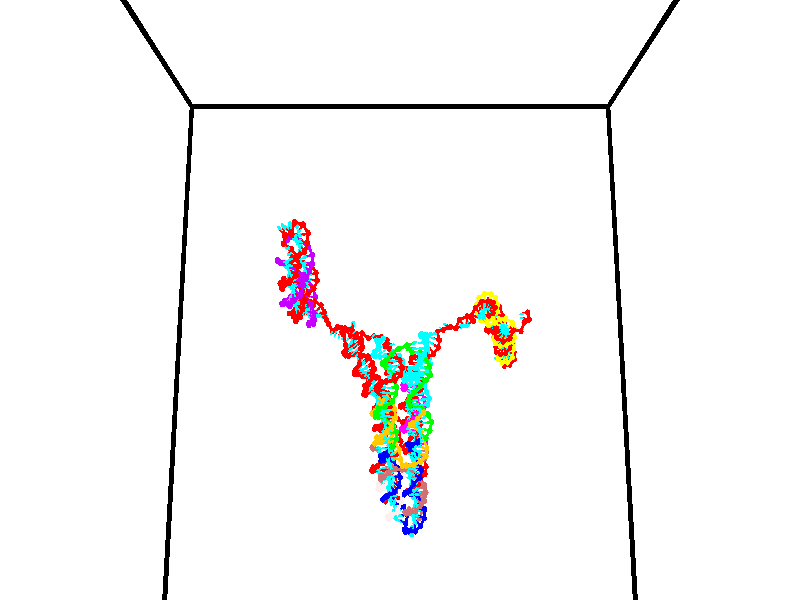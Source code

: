 // switches for output
#declare DRAW_BASES = 1; // possible values are 0, 1; only relevant for DNA ribbons
#declare DRAW_BASES_TYPE = 3; // possible values are 1, 2, 3; only relevant for DNA ribbons
#declare DRAW_FOG = 0; // set to 1 to enable fog

#include "colors.inc"

#include "transforms.inc"
background { rgb <1, 1, 1>}

#default {
   normal{
       ripples 0.25
       frequency 0.20
       turbulence 0.2
       lambda 5
   }
	finish {
		phong 0.1
		phong_size 40.
	}
}

// original window dimensions: 1024x640


// camera settings

camera {
	sky <0, 0.179814, -0.983701>
	up <0, 0.179814, -0.983701>
	right 1.6 * <1, 0, 0>
	location <35, 94.9851, 44.8844>
	look_at <35, 29.7336, 32.9568>
	direction <0, -65.2515, -11.9276>
	angle 67.0682
}


# declare cpy_camera_pos = <35, 94.9851, 44.8844>;
# if (DRAW_FOG = 1)
fog {
	fog_type 2
	up vnormalize(cpy_camera_pos)
	color rgbt<1,1,1,0.3>
	distance 1e-5
	fog_alt 3e-3
	fog_offset 56
}
# end


// LIGHTS

# declare lum = 6;
global_settings {
	ambient_light rgb lum * <0.05, 0.05, 0.05>
	max_trace_level 15
}# declare cpy_direct_light_amount = 0.25;
light_source
{	1000 * <-1, -1.16352, -0.803886>,
	rgb lum * cpy_direct_light_amount
	parallel
}

light_source
{	1000 * <1, 1.16352, 0.803886>,
	rgb lum * cpy_direct_light_amount
	parallel
}

// strand 0

// nucleotide -1

// particle -1
sphere {
	<23.787327, 34.775280, 35.039047> 0.250000
	pigment { color rgbt <1,0,0,0> }
	no_shadow
}
cylinder {
	<24.170418, 34.853664, 35.123295>,  <24.400272, 34.900696, 35.173843>, 0.100000
	pigment { color rgbt <1,0,0,0> }
	no_shadow
}
cylinder {
	<24.170418, 34.853664, 35.123295>,  <23.787327, 34.775280, 35.039047>, 0.100000
	pigment { color rgbt <1,0,0,0> }
	no_shadow
}

// particle -1
sphere {
	<24.170418, 34.853664, 35.123295> 0.100000
	pigment { color rgbt <1,0,0,0> }
	no_shadow
}
sphere {
	0, 1
	scale<0.080000,0.200000,0.300000>
	matrix <0.257696, -0.909825, -0.325286,
		0.127887, 0.365811, -0.921861,
		0.957725, 0.195960, 0.210623,
		24.457735, 34.912453, 35.186481>
	pigment { color rgbt <0,1,1,0> }
	no_shadow
}
cylinder {
	<24.336935, 34.488838, 34.608948>,  <23.787327, 34.775280, 35.039047>, 0.130000
	pigment { color rgbt <1,0,0,0> }
	no_shadow
}

// nucleotide -1

// particle -1
sphere {
	<24.336935, 34.488838, 34.608948> 0.250000
	pigment { color rgbt <1,0,0,0> }
	no_shadow
}
cylinder {
	<24.532963, 34.560017, 34.950279>,  <24.650579, 34.602722, 35.155079>, 0.100000
	pigment { color rgbt <1,0,0,0> }
	no_shadow
}
cylinder {
	<24.532963, 34.560017, 34.950279>,  <24.336935, 34.488838, 34.608948>, 0.100000
	pigment { color rgbt <1,0,0,0> }
	no_shadow
}

// particle -1
sphere {
	<24.532963, 34.560017, 34.950279> 0.100000
	pigment { color rgbt <1,0,0,0> }
	no_shadow
}
sphere {
	0, 1
	scale<0.080000,0.200000,0.300000>
	matrix <0.456923, -0.886112, -0.077633,
		0.742330, 0.427951, -0.515561,
		0.490068, 0.177943, 0.853329,
		24.679983, 34.613400, 35.206276>
	pigment { color rgbt <0,1,1,0> }
	no_shadow
}
cylinder {
	<25.083679, 34.742245, 34.610840>,  <24.336935, 34.488838, 34.608948>, 0.130000
	pigment { color rgbt <1,0,0,0> }
	no_shadow
}

// nucleotide -1

// particle -1
sphere {
	<25.083679, 34.742245, 34.610840> 0.250000
	pigment { color rgbt <1,0,0,0> }
	no_shadow
}
cylinder {
	<24.979427, 34.488857, 34.902260>,  <24.916876, 34.336826, 35.077114>, 0.100000
	pigment { color rgbt <1,0,0,0> }
	no_shadow
}
cylinder {
	<24.979427, 34.488857, 34.902260>,  <25.083679, 34.742245, 34.610840>, 0.100000
	pigment { color rgbt <1,0,0,0> }
	no_shadow
}

// particle -1
sphere {
	<24.979427, 34.488857, 34.902260> 0.100000
	pigment { color rgbt <1,0,0,0> }
	no_shadow
}
sphere {
	0, 1
	scale<0.080000,0.200000,0.300000>
	matrix <0.615160, -0.690572, -0.380380,
		0.744078, 0.349040, 0.569666,
		-0.260628, -0.633468, 0.728554,
		24.901239, 34.298817, 35.120827>
	pigment { color rgbt <0,1,1,0> }
	no_shadow
}
cylinder {
	<25.660189, 34.570526, 34.932140>,  <25.083679, 34.742245, 34.610840>, 0.130000
	pigment { color rgbt <1,0,0,0> }
	no_shadow
}

// nucleotide -1

// particle -1
sphere {
	<25.660189, 34.570526, 34.932140> 0.250000
	pigment { color rgbt <1,0,0,0> }
	no_shadow
}
cylinder {
	<25.366377, 34.299137, 34.936970>,  <25.190090, 34.136303, 34.939869>, 0.100000
	pigment { color rgbt <1,0,0,0> }
	no_shadow
}
cylinder {
	<25.366377, 34.299137, 34.936970>,  <25.660189, 34.570526, 34.932140>, 0.100000
	pigment { color rgbt <1,0,0,0> }
	no_shadow
}

// particle -1
sphere {
	<25.366377, 34.299137, 34.936970> 0.100000
	pigment { color rgbt <1,0,0,0> }
	no_shadow
}
sphere {
	0, 1
	scale<0.080000,0.200000,0.300000>
	matrix <0.648606, -0.707202, -0.281382,
		0.199447, -0.198852, 0.959520,
		-0.734528, -0.678471, 0.012073,
		25.146019, 34.095596, 34.940590>
	pigment { color rgbt <0,1,1,0> }
	no_shadow
}
cylinder {
	<26.126896, 35.113754, 34.598835>,  <25.660189, 34.570526, 34.932140>, 0.130000
	pigment { color rgbt <1,0,0,0> }
	no_shadow
}

// nucleotide -1

// particle -1
sphere {
	<26.126896, 35.113754, 34.598835> 0.250000
	pigment { color rgbt <1,0,0,0> }
	no_shadow
}
cylinder {
	<25.774628, 35.213200, 34.760139>,  <25.563267, 35.272865, 34.856922>, 0.100000
	pigment { color rgbt <1,0,0,0> }
	no_shadow
}
cylinder {
	<25.774628, 35.213200, 34.760139>,  <26.126896, 35.113754, 34.598835>, 0.100000
	pigment { color rgbt <1,0,0,0> }
	no_shadow
}

// particle -1
sphere {
	<25.774628, 35.213200, 34.760139> 0.100000
	pigment { color rgbt <1,0,0,0> }
	no_shadow
}
sphere {
	0, 1
	scale<0.080000,0.200000,0.300000>
	matrix <-0.163079, 0.640111, -0.750775,
		-0.444779, -0.726947, -0.523183,
		-0.880669, 0.248609, 0.403258,
		25.510427, 35.287781, 34.881115>
	pigment { color rgbt <0,1,1,0> }
	no_shadow
}
cylinder {
	<25.671440, 35.076153, 34.076843>,  <26.126896, 35.113754, 34.598835>, 0.130000
	pigment { color rgbt <1,0,0,0> }
	no_shadow
}

// nucleotide -1

// particle -1
sphere {
	<25.671440, 35.076153, 34.076843> 0.250000
	pigment { color rgbt <1,0,0,0> }
	no_shadow
}
cylinder {
	<25.536064, 35.345219, 34.340050>,  <25.454838, 35.506657, 34.497974>, 0.100000
	pigment { color rgbt <1,0,0,0> }
	no_shadow
}
cylinder {
	<25.536064, 35.345219, 34.340050>,  <25.671440, 35.076153, 34.076843>, 0.100000
	pigment { color rgbt <1,0,0,0> }
	no_shadow
}

// particle -1
sphere {
	<25.536064, 35.345219, 34.340050> 0.100000
	pigment { color rgbt <1,0,0,0> }
	no_shadow
}
sphere {
	0, 1
	scale<0.080000,0.200000,0.300000>
	matrix <-0.069006, 0.679657, -0.730278,
		-0.938455, -0.292562, -0.183605,
		-0.338440, 0.672662, 0.658015,
		25.434532, 35.547016, 34.537453>
	pigment { color rgbt <0,1,1,0> }
	no_shadow
}
cylinder {
	<25.157578, 35.413601, 33.696915>,  <25.671440, 35.076153, 34.076843>, 0.130000
	pigment { color rgbt <1,0,0,0> }
	no_shadow
}

// nucleotide -1

// particle -1
sphere {
	<25.157578, 35.413601, 33.696915> 0.250000
	pigment { color rgbt <1,0,0,0> }
	no_shadow
}
cylinder {
	<25.285948, 35.635742, 34.003796>,  <25.362970, 35.769028, 34.187923>, 0.100000
	pigment { color rgbt <1,0,0,0> }
	no_shadow
}
cylinder {
	<25.285948, 35.635742, 34.003796>,  <25.157578, 35.413601, 33.696915>, 0.100000
	pigment { color rgbt <1,0,0,0> }
	no_shadow
}

// particle -1
sphere {
	<25.285948, 35.635742, 34.003796> 0.100000
	pigment { color rgbt <1,0,0,0> }
	no_shadow
}
sphere {
	0, 1
	scale<0.080000,0.200000,0.300000>
	matrix <-0.062435, 0.820688, -0.567955,
		-0.945045, 0.134370, 0.298052,
		0.320924, 0.555352, 0.767198,
		25.382225, 35.802349, 34.233955>
	pigment { color rgbt <0,1,1,0> }
	no_shadow
}
cylinder {
	<24.778561, 36.034801, 33.699528>,  <25.157578, 35.413601, 33.696915>, 0.130000
	pigment { color rgbt <1,0,0,0> }
	no_shadow
}

// nucleotide -1

// particle -1
sphere {
	<24.778561, 36.034801, 33.699528> 0.250000
	pigment { color rgbt <1,0,0,0> }
	no_shadow
}
cylinder {
	<25.107056, 36.144825, 33.899490>,  <25.304153, 36.210838, 34.019470>, 0.100000
	pigment { color rgbt <1,0,0,0> }
	no_shadow
}
cylinder {
	<25.107056, 36.144825, 33.899490>,  <24.778561, 36.034801, 33.699528>, 0.100000
	pigment { color rgbt <1,0,0,0> }
	no_shadow
}

// particle -1
sphere {
	<25.107056, 36.144825, 33.899490> 0.100000
	pigment { color rgbt <1,0,0,0> }
	no_shadow
}
sphere {
	0, 1
	scale<0.080000,0.200000,0.300000>
	matrix <-0.062535, 0.914248, -0.400300,
		-0.567146, 0.297481, 0.768017,
		0.821240, 0.275056, 0.499910,
		25.353428, 36.227341, 34.049461>
	pigment { color rgbt <0,1,1,0> }
	no_shadow
}
cylinder {
	<24.672951, 36.690132, 34.086285>,  <24.778561, 36.034801, 33.699528>, 0.130000
	pigment { color rgbt <1,0,0,0> }
	no_shadow
}

// nucleotide -1

// particle -1
sphere {
	<24.672951, 36.690132, 34.086285> 0.250000
	pigment { color rgbt <1,0,0,0> }
	no_shadow
}
cylinder {
	<25.070141, 36.685501, 34.039177>,  <25.308455, 36.682720, 34.010914>, 0.100000
	pigment { color rgbt <1,0,0,0> }
	no_shadow
}
cylinder {
	<25.070141, 36.685501, 34.039177>,  <24.672951, 36.690132, 34.086285>, 0.100000
	pigment { color rgbt <1,0,0,0> }
	no_shadow
}

// particle -1
sphere {
	<25.070141, 36.685501, 34.039177> 0.100000
	pigment { color rgbt <1,0,0,0> }
	no_shadow
}
sphere {
	0, 1
	scale<0.080000,0.200000,0.300000>
	matrix <-0.034059, 0.925119, -0.378147,
		0.113326, 0.379501, 0.918224,
		0.992974, -0.011580, -0.117766,
		25.368032, 36.682026, 34.003849>
	pigment { color rgbt <0,1,1,0> }
	no_shadow
}
cylinder {
	<24.945488, 37.324009, 34.248207>,  <24.672951, 36.690132, 34.086285>, 0.130000
	pigment { color rgbt <1,0,0,0> }
	no_shadow
}

// nucleotide -1

// particle -1
sphere {
	<24.945488, 37.324009, 34.248207> 0.250000
	pigment { color rgbt <1,0,0,0> }
	no_shadow
}
cylinder {
	<25.253860, 37.185379, 34.034458>,  <25.438885, 37.102200, 33.906208>, 0.100000
	pigment { color rgbt <1,0,0,0> }
	no_shadow
}
cylinder {
	<25.253860, 37.185379, 34.034458>,  <24.945488, 37.324009, 34.248207>, 0.100000
	pigment { color rgbt <1,0,0,0> }
	no_shadow
}

// particle -1
sphere {
	<25.253860, 37.185379, 34.034458> 0.100000
	pigment { color rgbt <1,0,0,0> }
	no_shadow
}
sphere {
	0, 1
	scale<0.080000,0.200000,0.300000>
	matrix <0.087114, 0.888483, -0.450565,
		0.630931, 0.300804, 0.715152,
		0.770932, -0.346575, -0.534368,
		25.485140, 37.081406, 33.874149>
	pigment { color rgbt <0,1,1,0> }
	no_shadow
}
cylinder {
	<25.470848, 37.890751, 34.237560>,  <24.945488, 37.324009, 34.248207>, 0.130000
	pigment { color rgbt <1,0,0,0> }
	no_shadow
}

// nucleotide -1

// particle -1
sphere {
	<25.470848, 37.890751, 34.237560> 0.250000
	pigment { color rgbt <1,0,0,0> }
	no_shadow
}
cylinder {
	<25.541042, 37.632900, 33.939926>,  <25.583158, 37.478188, 33.761345>, 0.100000
	pigment { color rgbt <1,0,0,0> }
	no_shadow
}
cylinder {
	<25.541042, 37.632900, 33.939926>,  <25.470848, 37.890751, 34.237560>, 0.100000
	pigment { color rgbt <1,0,0,0> }
	no_shadow
}

// particle -1
sphere {
	<25.541042, 37.632900, 33.939926> 0.100000
	pigment { color rgbt <1,0,0,0> }
	no_shadow
}
sphere {
	0, 1
	scale<0.080000,0.200000,0.300000>
	matrix <0.204111, 0.763210, -0.613065,
		0.963090, -0.044290, 0.265510,
		0.175487, -0.644630, -0.744081,
		25.593689, 37.439510, 33.716702>
	pigment { color rgbt <0,1,1,0> }
	no_shadow
}
cylinder {
	<26.165808, 38.120632, 34.021046>,  <25.470848, 37.890751, 34.237560>, 0.130000
	pigment { color rgbt <1,0,0,0> }
	no_shadow
}

// nucleotide -1

// particle -1
sphere {
	<26.165808, 38.120632, 34.021046> 0.250000
	pigment { color rgbt <1,0,0,0> }
	no_shadow
}
cylinder {
	<26.026825, 37.930283, 33.697857>,  <25.943436, 37.816074, 33.503944>, 0.100000
	pigment { color rgbt <1,0,0,0> }
	no_shadow
}
cylinder {
	<26.026825, 37.930283, 33.697857>,  <26.165808, 38.120632, 34.021046>, 0.100000
	pigment { color rgbt <1,0,0,0> }
	no_shadow
}

// particle -1
sphere {
	<26.026825, 37.930283, 33.697857> 0.100000
	pigment { color rgbt <1,0,0,0> }
	no_shadow
}
sphere {
	0, 1
	scale<0.080000,0.200000,0.300000>
	matrix <0.316255, 0.751702, -0.578728,
		0.882756, -0.456608, -0.110685,
		-0.347454, -0.475871, -0.807974,
		25.922588, 37.787521, 33.455463>
	pigment { color rgbt <0,1,1,0> }
	no_shadow
}
cylinder {
	<26.728304, 38.088959, 33.564926>,  <26.165808, 38.120632, 34.021046>, 0.130000
	pigment { color rgbt <1,0,0,0> }
	no_shadow
}

// nucleotide -1

// particle -1
sphere {
	<26.728304, 38.088959, 33.564926> 0.250000
	pigment { color rgbt <1,0,0,0> }
	no_shadow
}
cylinder {
	<26.390764, 38.044083, 33.355038>,  <26.188240, 38.017159, 33.229103>, 0.100000
	pigment { color rgbt <1,0,0,0> }
	no_shadow
}
cylinder {
	<26.390764, 38.044083, 33.355038>,  <26.728304, 38.088959, 33.564926>, 0.100000
	pigment { color rgbt <1,0,0,0> }
	no_shadow
}

// particle -1
sphere {
	<26.390764, 38.044083, 33.355038> 0.100000
	pigment { color rgbt <1,0,0,0> }
	no_shadow
}
sphere {
	0, 1
	scale<0.080000,0.200000,0.300000>
	matrix <0.323204, 0.674324, -0.663947,
		0.428317, -0.729863, -0.532770,
		-0.843850, -0.112187, -0.524719,
		26.137609, 38.010426, 33.197620>
	pigment { color rgbt <0,1,1,0> }
	no_shadow
}
cylinder {
	<27.058620, 38.320240, 32.962162>,  <26.728304, 38.088959, 33.564926>, 0.130000
	pigment { color rgbt <1,0,0,0> }
	no_shadow
}

// nucleotide -1

// particle -1
sphere {
	<27.058620, 38.320240, 32.962162> 0.250000
	pigment { color rgbt <1,0,0,0> }
	no_shadow
}
cylinder {
	<26.662689, 38.315487, 32.905453>,  <26.425131, 38.312637, 32.871426>, 0.100000
	pigment { color rgbt <1,0,0,0> }
	no_shadow
}
cylinder {
	<26.662689, 38.315487, 32.905453>,  <27.058620, 38.320240, 32.962162>, 0.100000
	pigment { color rgbt <1,0,0,0> }
	no_shadow
}

// particle -1
sphere {
	<26.662689, 38.315487, 32.905453> 0.100000
	pigment { color rgbt <1,0,0,0> }
	no_shadow
}
sphere {
	0, 1
	scale<0.080000,0.200000,0.300000>
	matrix <0.066620, 0.841814, -0.535641,
		0.125713, -0.539637, -0.832459,
		-0.989827, -0.011878, -0.141777,
		26.365742, 38.311924, 32.862919>
	pigment { color rgbt <0,1,1,0> }
	no_shadow
}
cylinder {
	<26.934105, 38.325050, 32.304287>,  <27.058620, 38.320240, 32.962162>, 0.130000
	pigment { color rgbt <1,0,0,0> }
	no_shadow
}

// nucleotide -1

// particle -1
sphere {
	<26.934105, 38.325050, 32.304287> 0.250000
	pigment { color rgbt <1,0,0,0> }
	no_shadow
}
cylinder {
	<26.582808, 38.456261, 32.443478>,  <26.372028, 38.534985, 32.526993>, 0.100000
	pigment { color rgbt <1,0,0,0> }
	no_shadow
}
cylinder {
	<26.582808, 38.456261, 32.443478>,  <26.934105, 38.325050, 32.304287>, 0.100000
	pigment { color rgbt <1,0,0,0> }
	no_shadow
}

// particle -1
sphere {
	<26.582808, 38.456261, 32.443478> 0.100000
	pigment { color rgbt <1,0,0,0> }
	no_shadow
}
sphere {
	0, 1
	scale<0.080000,0.200000,0.300000>
	matrix <0.023280, 0.756130, -0.654008,
		-0.477648, -0.566276, -0.671702,
		-0.878243, 0.328023, 0.347981,
		26.319334, 38.554668, 32.547871>
	pigment { color rgbt <0,1,1,0> }
	no_shadow
}
cylinder {
	<26.495655, 38.470085, 31.734032>,  <26.934105, 38.325050, 32.304287>, 0.130000
	pigment { color rgbt <1,0,0,0> }
	no_shadow
}

// nucleotide -1

// particle -1
sphere {
	<26.495655, 38.470085, 31.734032> 0.250000
	pigment { color rgbt <1,0,0,0> }
	no_shadow
}
cylinder {
	<26.360929, 38.700634, 32.031849>,  <26.280094, 38.838963, 32.210541>, 0.100000
	pigment { color rgbt <1,0,0,0> }
	no_shadow
}
cylinder {
	<26.360929, 38.700634, 32.031849>,  <26.495655, 38.470085, 31.734032>, 0.100000
	pigment { color rgbt <1,0,0,0> }
	no_shadow
}

// particle -1
sphere {
	<26.360929, 38.700634, 32.031849> 0.100000
	pigment { color rgbt <1,0,0,0> }
	no_shadow
}
sphere {
	0, 1
	scale<0.080000,0.200000,0.300000>
	matrix <-0.248956, 0.708092, -0.660777,
		-0.908062, -0.407919, -0.095005,
		-0.336815, 0.576375, 0.744545,
		26.259884, 38.873547, 32.255211>
	pigment { color rgbt <0,1,1,0> }
	no_shadow
}
cylinder {
	<25.753439, 38.690876, 31.604403>,  <26.495655, 38.470085, 31.734032>, 0.130000
	pigment { color rgbt <1,0,0,0> }
	no_shadow
}

// nucleotide -1

// particle -1
sphere {
	<25.753439, 38.690876, 31.604403> 0.250000
	pigment { color rgbt <1,0,0,0> }
	no_shadow
}
cylinder {
	<25.891716, 38.958714, 31.867353>,  <25.974682, 39.119415, 32.025124>, 0.100000
	pigment { color rgbt <1,0,0,0> }
	no_shadow
}
cylinder {
	<25.891716, 38.958714, 31.867353>,  <25.753439, 38.690876, 31.604403>, 0.100000
	pigment { color rgbt <1,0,0,0> }
	no_shadow
}

// particle -1
sphere {
	<25.891716, 38.958714, 31.867353> 0.100000
	pigment { color rgbt <1,0,0,0> }
	no_shadow
}
sphere {
	0, 1
	scale<0.080000,0.200000,0.300000>
	matrix <-0.371530, 0.740987, -0.559378,
		-0.861663, -0.050863, 0.504926,
		0.345692, 0.669591, 0.657378,
		25.995424, 39.159592, 32.064568>
	pigment { color rgbt <0,1,1,0> }
	no_shadow
}
cylinder {
	<25.256672, 39.266212, 31.449034>,  <25.753439, 38.690876, 31.604403>, 0.130000
	pigment { color rgbt <1,0,0,0> }
	no_shadow
}

// nucleotide -1

// particle -1
sphere {
	<25.256672, 39.266212, 31.449034> 0.250000
	pigment { color rgbt <1,0,0,0> }
	no_shadow
}
cylinder {
	<25.515028, 39.437706, 31.701702>,  <25.670042, 39.540604, 31.853304>, 0.100000
	pigment { color rgbt <1,0,0,0> }
	no_shadow
}
cylinder {
	<25.515028, 39.437706, 31.701702>,  <25.256672, 39.266212, 31.449034>, 0.100000
	pigment { color rgbt <1,0,0,0> }
	no_shadow
}

// particle -1
sphere {
	<25.515028, 39.437706, 31.701702> 0.100000
	pigment { color rgbt <1,0,0,0> }
	no_shadow
}
sphere {
	0, 1
	scale<0.080000,0.200000,0.300000>
	matrix <-0.091508, 0.864926, -0.493487,
		-0.757924, 0.260937, 0.597882,
		0.645893, 0.428737, 0.631671,
		25.708796, 39.566326, 31.891203>
	pigment { color rgbt <0,1,1,0> }
	no_shadow
}
cylinder {
	<24.943634, 39.832123, 31.557760>,  <25.256672, 39.266212, 31.449034>, 0.130000
	pigment { color rgbt <1,0,0,0> }
	no_shadow
}

// nucleotide -1

// particle -1
sphere {
	<24.943634, 39.832123, 31.557760> 0.250000
	pigment { color rgbt <1,0,0,0> }
	no_shadow
}
cylinder {
	<25.308933, 39.916203, 31.697357>,  <25.528112, 39.966652, 31.781116>, 0.100000
	pigment { color rgbt <1,0,0,0> }
	no_shadow
}
cylinder {
	<25.308933, 39.916203, 31.697357>,  <24.943634, 39.832123, 31.557760>, 0.100000
	pigment { color rgbt <1,0,0,0> }
	no_shadow
}

// particle -1
sphere {
	<25.308933, 39.916203, 31.697357> 0.100000
	pigment { color rgbt <1,0,0,0> }
	no_shadow
}
sphere {
	0, 1
	scale<0.080000,0.200000,0.300000>
	matrix <-0.121576, 0.958199, -0.258987,
		-0.388844, 0.194090, 0.900627,
		0.913247, 0.210200, 0.348994,
		25.582907, 39.979263, 31.802055>
	pigment { color rgbt <0,1,1,0> }
	no_shadow
}
cylinder {
	<24.902407, 40.467342, 31.893730>,  <24.943634, 39.832123, 31.557760>, 0.130000
	pigment { color rgbt <1,0,0,0> }
	no_shadow
}

// nucleotide -1

// particle -1
sphere {
	<24.902407, 40.467342, 31.893730> 0.250000
	pigment { color rgbt <1,0,0,0> }
	no_shadow
}
cylinder {
	<25.281231, 40.422394, 31.773432>,  <25.508526, 40.395424, 31.701252>, 0.100000
	pigment { color rgbt <1,0,0,0> }
	no_shadow
}
cylinder {
	<25.281231, 40.422394, 31.773432>,  <24.902407, 40.467342, 31.893730>, 0.100000
	pigment { color rgbt <1,0,0,0> }
	no_shadow
}

// particle -1
sphere {
	<25.281231, 40.422394, 31.773432> 0.100000
	pigment { color rgbt <1,0,0,0> }
	no_shadow
}
sphere {
	0, 1
	scale<0.080000,0.200000,0.300000>
	matrix <0.025400, 0.960035, -0.278725,
		0.320049, 0.256331, 0.912065,
		0.947060, -0.112372, -0.300747,
		25.565350, 40.388683, 31.683208>
	pigment { color rgbt <0,1,1,0> }
	no_shadow
}
cylinder {
	<25.123432, 41.193661, 31.768539>,  <24.902407, 40.467342, 31.893730>, 0.130000
	pigment { color rgbt <1,0,0,0> }
	no_shadow
}

// nucleotide -1

// particle -1
sphere {
	<25.123432, 41.193661, 31.768539> 0.250000
	pigment { color rgbt <1,0,0,0> }
	no_shadow
}
cylinder {
	<25.410892, 40.978607, 31.592134>,  <25.583368, 40.849575, 31.486292>, 0.100000
	pigment { color rgbt <1,0,0,0> }
	no_shadow
}
cylinder {
	<25.410892, 40.978607, 31.592134>,  <25.123432, 41.193661, 31.768539>, 0.100000
	pigment { color rgbt <1,0,0,0> }
	no_shadow
}

// particle -1
sphere {
	<25.410892, 40.978607, 31.592134> 0.100000
	pigment { color rgbt <1,0,0,0> }
	no_shadow
}
sphere {
	0, 1
	scale<0.080000,0.200000,0.300000>
	matrix <0.273967, 0.801825, -0.531054,
		0.639127, 0.260820, 0.723526,
		0.718651, -0.537633, -0.441012,
		25.626488, 40.817318, 31.459831>
	pigment { color rgbt <0,1,1,0> }
	no_shadow
}
cylinder {
	<25.778748, 41.592232, 31.732367>,  <25.123432, 41.193661, 31.768539>, 0.130000
	pigment { color rgbt <1,0,0,0> }
	no_shadow
}

// nucleotide -1

// particle -1
sphere {
	<25.778748, 41.592232, 31.732367> 0.250000
	pigment { color rgbt <1,0,0,0> }
	no_shadow
}
cylinder {
	<25.790102, 41.318535, 31.440887>,  <25.796915, 41.154316, 31.265999>, 0.100000
	pigment { color rgbt <1,0,0,0> }
	no_shadow
}
cylinder {
	<25.790102, 41.318535, 31.440887>,  <25.778748, 41.592232, 31.732367>, 0.100000
	pigment { color rgbt <1,0,0,0> }
	no_shadow
}

// particle -1
sphere {
	<25.790102, 41.318535, 31.440887> 0.100000
	pigment { color rgbt <1,0,0,0> }
	no_shadow
}
sphere {
	0, 1
	scale<0.080000,0.200000,0.300000>
	matrix <0.310843, 0.698893, -0.644148,
		0.950037, -0.208226, 0.232532,
		0.028387, -0.684245, -0.728700,
		25.798618, 41.113262, 31.222277>
	pigment { color rgbt <0,1,1,0> }
	no_shadow
}
cylinder {
	<26.327536, 41.688705, 31.420841>,  <25.778748, 41.592232, 31.732367>, 0.130000
	pigment { color rgbt <1,0,0,0> }
	no_shadow
}

// nucleotide -1

// particle -1
sphere {
	<26.327536, 41.688705, 31.420841> 0.250000
	pigment { color rgbt <1,0,0,0> }
	no_shadow
}
cylinder {
	<26.090088, 41.532028, 31.139647>,  <25.947618, 41.438023, 30.970930>, 0.100000
	pigment { color rgbt <1,0,0,0> }
	no_shadow
}
cylinder {
	<26.090088, 41.532028, 31.139647>,  <26.327536, 41.688705, 31.420841>, 0.100000
	pigment { color rgbt <1,0,0,0> }
	no_shadow
}

// particle -1
sphere {
	<26.090088, 41.532028, 31.139647> 0.100000
	pigment { color rgbt <1,0,0,0> }
	no_shadow
}
sphere {
	0, 1
	scale<0.080000,0.200000,0.300000>
	matrix <0.249782, 0.740726, -0.623646,
		0.765005, -0.545799, -0.341865,
		-0.593613, -0.391700, -0.702989,
		25.912003, 41.414520, 30.928751>
	pigment { color rgbt <0,1,1,0> }
	no_shadow
}
cylinder {
	<26.594990, 41.931450, 30.804413>,  <26.327536, 41.688705, 31.420841>, 0.130000
	pigment { color rgbt <1,0,0,0> }
	no_shadow
}

// nucleotide -1

// particle -1
sphere {
	<26.594990, 41.931450, 30.804413> 0.250000
	pigment { color rgbt <1,0,0,0> }
	no_shadow
}
cylinder {
	<26.234676, 41.802002, 30.688578>,  <26.018488, 41.724331, 30.619078>, 0.100000
	pigment { color rgbt <1,0,0,0> }
	no_shadow
}
cylinder {
	<26.234676, 41.802002, 30.688578>,  <26.594990, 41.931450, 30.804413>, 0.100000
	pigment { color rgbt <1,0,0,0> }
	no_shadow
}

// particle -1
sphere {
	<26.234676, 41.802002, 30.688578> 0.100000
	pigment { color rgbt <1,0,0,0> }
	no_shadow
}
sphere {
	0, 1
	scale<0.080000,0.200000,0.300000>
	matrix <-0.059825, 0.752949, -0.655355,
		0.430131, -0.573007, -0.697603,
		-0.900782, -0.323622, -0.289586,
		25.964441, 41.704914, 30.601702>
	pigment { color rgbt <0,1,1,0> }
	no_shadow
}
cylinder {
	<26.652946, 41.907219, 30.048342>,  <26.594990, 41.931450, 30.804413>, 0.130000
	pigment { color rgbt <1,0,0,0> }
	no_shadow
}

// nucleotide -1

// particle -1
sphere {
	<26.652946, 41.907219, 30.048342> 0.250000
	pigment { color rgbt <1,0,0,0> }
	no_shadow
}
cylinder {
	<26.262234, 41.920731, 30.132963>,  <26.027805, 41.928837, 30.183737>, 0.100000
	pigment { color rgbt <1,0,0,0> }
	no_shadow
}
cylinder {
	<26.262234, 41.920731, 30.132963>,  <26.652946, 41.907219, 30.048342>, 0.100000
	pigment { color rgbt <1,0,0,0> }
	no_shadow
}

// particle -1
sphere {
	<26.262234, 41.920731, 30.132963> 0.100000
	pigment { color rgbt <1,0,0,0> }
	no_shadow
}
sphere {
	0, 1
	scale<0.080000,0.200000,0.300000>
	matrix <-0.090170, 0.830930, -0.549022,
		-0.194335, -0.555350, -0.808591,
		-0.976782, 0.033783, 0.211555,
		25.969198, 41.930866, 30.196430>
	pigment { color rgbt <0,1,1,0> }
	no_shadow
}
cylinder {
	<26.169214, 41.928417, 29.372936>,  <26.652946, 41.907219, 30.048342>, 0.130000
	pigment { color rgbt <1,0,0,0> }
	no_shadow
}

// nucleotide -1

// particle -1
sphere {
	<26.169214, 41.928417, 29.372936> 0.250000
	pigment { color rgbt <1,0,0,0> }
	no_shadow
}
cylinder {
	<25.994673, 42.093170, 29.692923>,  <25.889948, 42.192020, 29.884914>, 0.100000
	pigment { color rgbt <1,0,0,0> }
	no_shadow
}
cylinder {
	<25.994673, 42.093170, 29.692923>,  <26.169214, 41.928417, 29.372936>, 0.100000
	pigment { color rgbt <1,0,0,0> }
	no_shadow
}

// particle -1
sphere {
	<25.994673, 42.093170, 29.692923> 0.100000
	pigment { color rgbt <1,0,0,0> }
	no_shadow
}
sphere {
	0, 1
	scale<0.080000,0.200000,0.300000>
	matrix <-0.181857, 0.830355, -0.526724,
		-0.881206, -0.375317, -0.287424,
		-0.436353, 0.411882, 0.799968,
		25.863768, 42.216736, 29.932913>
	pigment { color rgbt <0,1,1,0> }
	no_shadow
}
cylinder {
	<25.435328, 42.182655, 29.273708>,  <26.169214, 41.928417, 29.372936>, 0.130000
	pigment { color rgbt <1,0,0,0> }
	no_shadow
}

// nucleotide -1

// particle -1
sphere {
	<25.435328, 42.182655, 29.273708> 0.250000
	pigment { color rgbt <1,0,0,0> }
	no_shadow
}
cylinder {
	<25.602419, 42.438179, 29.532145>,  <25.702673, 42.591492, 29.687206>, 0.100000
	pigment { color rgbt <1,0,0,0> }
	no_shadow
}
cylinder {
	<25.602419, 42.438179, 29.532145>,  <25.435328, 42.182655, 29.273708>, 0.100000
	pigment { color rgbt <1,0,0,0> }
	no_shadow
}

// particle -1
sphere {
	<25.602419, 42.438179, 29.532145> 0.100000
	pigment { color rgbt <1,0,0,0> }
	no_shadow
}
sphere {
	0, 1
	scale<0.080000,0.200000,0.300000>
	matrix <-0.204592, 0.758976, -0.618140,
		-0.885238, 0.126029, 0.447740,
		0.417728, 0.638804, 0.646090,
		25.727737, 42.629822, 29.725971>
	pigment { color rgbt <0,1,1,0> }
	no_shadow
}
cylinder {
	<25.169104, 42.320946, 30.063581>,  <25.435328, 42.182655, 29.273708>, 0.130000
	pigment { color rgbt <1,0,0,0> }
	no_shadow
}

// nucleotide -1

// particle -1
sphere {
	<25.169104, 42.320946, 30.063581> 0.250000
	pigment { color rgbt <1,0,0,0> }
	no_shadow
}
cylinder {
	<25.177818, 42.633194, 29.813732>,  <25.183048, 42.820541, 29.663822>, 0.100000
	pigment { color rgbt <1,0,0,0> }
	no_shadow
}
cylinder {
	<25.177818, 42.633194, 29.813732>,  <25.169104, 42.320946, 30.063581>, 0.100000
	pigment { color rgbt <1,0,0,0> }
	no_shadow
}

// particle -1
sphere {
	<25.177818, 42.633194, 29.813732> 0.100000
	pigment { color rgbt <1,0,0,0> }
	no_shadow
}
sphere {
	0, 1
	scale<0.080000,0.200000,0.300000>
	matrix <-0.396189, 0.580363, 0.711486,
		0.917910, 0.231968, 0.321918,
		0.021788, 0.780621, -0.624624,
		25.184355, 42.867382, 29.626345>
	pigment { color rgbt <0,1,1,0> }
	no_shadow
}
cylinder {
	<25.324518, 42.847084, 30.456577>,  <25.169104, 42.320946, 30.063581>, 0.130000
	pigment { color rgbt <1,0,0,0> }
	no_shadow
}

// nucleotide -1

// particle -1
sphere {
	<25.324518, 42.847084, 30.456577> 0.250000
	pigment { color rgbt <1,0,0,0> }
	no_shadow
}
cylinder {
	<25.245813, 43.039371, 30.114773>,  <25.198589, 43.154743, 29.909689>, 0.100000
	pigment { color rgbt <1,0,0,0> }
	no_shadow
}
cylinder {
	<25.245813, 43.039371, 30.114773>,  <25.324518, 42.847084, 30.456577>, 0.100000
	pigment { color rgbt <1,0,0,0> }
	no_shadow
}

// particle -1
sphere {
	<25.245813, 43.039371, 30.114773> 0.100000
	pigment { color rgbt <1,0,0,0> }
	no_shadow
}
sphere {
	0, 1
	scale<0.080000,0.200000,0.300000>
	matrix <-0.502025, 0.699234, 0.508964,
		0.842173, 0.529132, 0.103750,
		-0.196763, 0.480721, -0.854513,
		25.186785, 43.183586, 29.858419>
	pigment { color rgbt <0,1,1,0> }
	no_shadow
}
cylinder {
	<25.457579, 43.555283, 30.586218>,  <25.324518, 42.847084, 30.456577>, 0.130000
	pigment { color rgbt <1,0,0,0> }
	no_shadow
}

// nucleotide -1

// particle -1
sphere {
	<25.457579, 43.555283, 30.586218> 0.250000
	pigment { color rgbt <1,0,0,0> }
	no_shadow
}
cylinder {
	<25.177092, 43.513088, 30.304178>,  <25.008799, 43.487770, 30.134954>, 0.100000
	pigment { color rgbt <1,0,0,0> }
	no_shadow
}
cylinder {
	<25.177092, 43.513088, 30.304178>,  <25.457579, 43.555283, 30.586218>, 0.100000
	pigment { color rgbt <1,0,0,0> }
	no_shadow
}

// particle -1
sphere {
	<25.177092, 43.513088, 30.304178> 0.100000
	pigment { color rgbt <1,0,0,0> }
	no_shadow
}
sphere {
	0, 1
	scale<0.080000,0.200000,0.300000>
	matrix <-0.606294, 0.608566, 0.511913,
		0.375100, 0.786460, -0.490694,
		-0.701219, -0.105486, -0.705099,
		24.966726, 43.481441, 30.092649>
	pigment { color rgbt <0,1,1,0> }
	no_shadow
}
cylinder {
	<25.002583, 44.223274, 30.823967>,  <25.457579, 43.555283, 30.586218>, 0.130000
	pigment { color rgbt <1,0,0,0> }
	no_shadow
}

// nucleotide -1

// particle -1
sphere {
	<25.002583, 44.223274, 30.823967> 0.250000
	pigment { color rgbt <1,0,0,0> }
	no_shadow
}
cylinder {
	<24.946270, 44.494637, 30.535536>,  <24.912481, 44.657452, 30.362478>, 0.100000
	pigment { color rgbt <1,0,0,0> }
	no_shadow
}
cylinder {
	<24.946270, 44.494637, 30.535536>,  <25.002583, 44.223274, 30.823967>, 0.100000
	pigment { color rgbt <1,0,0,0> }
	no_shadow
}

// particle -1
sphere {
	<24.946270, 44.494637, 30.535536> 0.100000
	pigment { color rgbt <1,0,0,0> }
	no_shadow
}
sphere {
	0, 1
	scale<0.080000,0.200000,0.300000>
	matrix <-0.654162, 0.482953, 0.582089,
		0.743137, 0.553649, 0.375793,
		-0.140782, 0.678402, -0.721077,
		24.904036, 44.698158, 30.319212>
	pigment { color rgbt <0,1,1,0> }
	no_shadow
}
cylinder {
	<25.139242, 44.888821, 31.085203>,  <25.002583, 44.223274, 30.823967>, 0.130000
	pigment { color rgbt <1,0,0,0> }
	no_shadow
}

// nucleotide -1

// particle -1
sphere {
	<25.139242, 44.888821, 31.085203> 0.250000
	pigment { color rgbt <1,0,0,0> }
	no_shadow
}
cylinder {
	<24.873089, 44.927128, 30.789068>,  <24.713398, 44.950111, 30.611387>, 0.100000
	pigment { color rgbt <1,0,0,0> }
	no_shadow
}
cylinder {
	<24.873089, 44.927128, 30.789068>,  <25.139242, 44.888821, 31.085203>, 0.100000
	pigment { color rgbt <1,0,0,0> }
	no_shadow
}

// particle -1
sphere {
	<24.873089, 44.927128, 30.789068> 0.100000
	pigment { color rgbt <1,0,0,0> }
	no_shadow
}
sphere {
	0, 1
	scale<0.080000,0.200000,0.300000>
	matrix <-0.615157, 0.491492, 0.616456,
		0.422907, 0.865600, -0.268116,
		-0.665381, 0.095770, -0.740335,
		24.673475, 44.955860, 30.566967>
	pigment { color rgbt <0,1,1,0> }
	no_shadow
}
cylinder {
	<25.120735, 45.278244, 31.766438>,  <25.139242, 44.888821, 31.085203>, 0.130000
	pigment { color rgbt <1,0,0,0> }
	no_shadow
}

// nucleotide -1

// particle -1
sphere {
	<25.120735, 45.278244, 31.766438> 0.250000
	pigment { color rgbt <1,0,0,0> }
	no_shadow
}
cylinder {
	<25.358431, 45.507030, 31.992619>,  <25.501049, 45.644302, 32.128326>, 0.100000
	pigment { color rgbt <1,0,0,0> }
	no_shadow
}
cylinder {
	<25.358431, 45.507030, 31.992619>,  <25.120735, 45.278244, 31.766438>, 0.100000
	pigment { color rgbt <1,0,0,0> }
	no_shadow
}

// particle -1
sphere {
	<25.358431, 45.507030, 31.992619> 0.100000
	pigment { color rgbt <1,0,0,0> }
	no_shadow
}
sphere {
	0, 1
	scale<0.080000,0.200000,0.300000>
	matrix <-0.125993, -0.628170, 0.767808,
		0.794359, -0.527504, -0.301219,
		0.594238, 0.571964, 0.565454,
		25.536703, 45.678619, 32.162254>
	pigment { color rgbt <0,1,1,0> }
	no_shadow
}
cylinder {
	<25.698404, 44.882420, 32.050304>,  <25.120735, 45.278244, 31.766438>, 0.130000
	pigment { color rgbt <1,0,0,0> }
	no_shadow
}

// nucleotide -1

// particle -1
sphere {
	<25.698404, 44.882420, 32.050304> 0.250000
	pigment { color rgbt <1,0,0,0> }
	no_shadow
}
cylinder {
	<25.662859, 45.173466, 32.322388>,  <25.641531, 45.348095, 32.485638>, 0.100000
	pigment { color rgbt <1,0,0,0> }
	no_shadow
}
cylinder {
	<25.662859, 45.173466, 32.322388>,  <25.698404, 44.882420, 32.050304>, 0.100000
	pigment { color rgbt <1,0,0,0> }
	no_shadow
}

// particle -1
sphere {
	<25.662859, 45.173466, 32.322388> 0.100000
	pigment { color rgbt <1,0,0,0> }
	no_shadow
}
sphere {
	0, 1
	scale<0.080000,0.200000,0.300000>
	matrix <0.174025, -0.661063, 0.729871,
		0.980724, 0.183232, -0.067878,
		-0.088864, 0.727614, 0.680207,
		25.636200, 45.391750, 32.526451>
	pigment { color rgbt <0,1,1,0> }
	no_shadow
}
cylinder {
	<26.222464, 44.917187, 32.557102>,  <25.698404, 44.882420, 32.050304>, 0.130000
	pigment { color rgbt <1,0,0,0> }
	no_shadow
}

// nucleotide -1

// particle -1
sphere {
	<26.222464, 44.917187, 32.557102> 0.250000
	pigment { color rgbt <1,0,0,0> }
	no_shadow
}
cylinder {
	<25.916449, 45.089825, 32.748287>,  <25.732840, 45.193405, 32.862999>, 0.100000
	pigment { color rgbt <1,0,0,0> }
	no_shadow
}
cylinder {
	<25.916449, 45.089825, 32.748287>,  <26.222464, 44.917187, 32.557102>, 0.100000
	pigment { color rgbt <1,0,0,0> }
	no_shadow
}

// particle -1
sphere {
	<25.916449, 45.089825, 32.748287> 0.100000
	pigment { color rgbt <1,0,0,0> }
	no_shadow
}
sphere {
	0, 1
	scale<0.080000,0.200000,0.300000>
	matrix <0.189052, -0.558970, 0.807349,
		0.615611, 0.708011, 0.346040,
		-0.765038, 0.431593, 0.477959,
		25.686937, 45.219303, 32.891674>
	pigment { color rgbt <0,1,1,0> }
	no_shadow
}
cylinder {
	<26.430513, 45.062870, 33.294331>,  <26.222464, 44.917187, 32.557102>, 0.130000
	pigment { color rgbt <1,0,0,0> }
	no_shadow
}

// nucleotide -1

// particle -1
sphere {
	<26.430513, 45.062870, 33.294331> 0.250000
	pigment { color rgbt <1,0,0,0> }
	no_shadow
}
cylinder {
	<26.030617, 45.067802, 33.286713>,  <25.790678, 45.070763, 33.282143>, 0.100000
	pigment { color rgbt <1,0,0,0> }
	no_shadow
}
cylinder {
	<26.030617, 45.067802, 33.286713>,  <26.430513, 45.062870, 33.294331>, 0.100000
	pigment { color rgbt <1,0,0,0> }
	no_shadow
}

// particle -1
sphere {
	<26.030617, 45.067802, 33.286713> 0.100000
	pigment { color rgbt <1,0,0,0> }
	no_shadow
}
sphere {
	0, 1
	scale<0.080000,0.200000,0.300000>
	matrix <-0.022378, -0.674031, 0.738364,
		-0.003737, 0.738600, 0.674133,
		-0.999743, 0.012327, -0.019047,
		25.730694, 45.071499, 33.280998>
	pigment { color rgbt <0,1,1,0> }
	no_shadow
}
cylinder {
	<26.184324, 45.091766, 33.994572>,  <26.430513, 45.062870, 33.294331>, 0.130000
	pigment { color rgbt <1,0,0,0> }
	no_shadow
}

// nucleotide -1

// particle -1
sphere {
	<26.184324, 45.091766, 33.994572> 0.250000
	pigment { color rgbt <1,0,0,0> }
	no_shadow
}
cylinder {
	<25.884119, 44.940266, 33.777950>,  <25.703997, 44.849365, 33.647976>, 0.100000
	pigment { color rgbt <1,0,0,0> }
	no_shadow
}
cylinder {
	<25.884119, 44.940266, 33.777950>,  <26.184324, 45.091766, 33.994572>, 0.100000
	pigment { color rgbt <1,0,0,0> }
	no_shadow
}

// particle -1
sphere {
	<25.884119, 44.940266, 33.777950> 0.100000
	pigment { color rgbt <1,0,0,0> }
	no_shadow
}
sphere {
	0, 1
	scale<0.080000,0.200000,0.300000>
	matrix <-0.111436, -0.735206, 0.668621,
		-0.651393, 0.562157, 0.509575,
		-0.750513, -0.378749, -0.541553,
		25.658966, 44.826641, 33.615486>
	pigment { color rgbt <0,1,1,0> }
	no_shadow
}
cylinder {
	<25.633434, 44.963104, 34.501617>,  <26.184324, 45.091766, 33.994572>, 0.130000
	pigment { color rgbt <1,0,0,0> }
	no_shadow
}

// nucleotide -1

// particle -1
sphere {
	<25.633434, 44.963104, 34.501617> 0.250000
	pigment { color rgbt <1,0,0,0> }
	no_shadow
}
cylinder {
	<25.590666, 44.740891, 34.171780>,  <25.565004, 44.607563, 33.973877>, 0.100000
	pigment { color rgbt <1,0,0,0> }
	no_shadow
}
cylinder {
	<25.590666, 44.740891, 34.171780>,  <25.633434, 44.963104, 34.501617>, 0.100000
	pigment { color rgbt <1,0,0,0> }
	no_shadow
}

// particle -1
sphere {
	<25.590666, 44.740891, 34.171780> 0.100000
	pigment { color rgbt <1,0,0,0> }
	no_shadow
}
sphere {
	0, 1
	scale<0.080000,0.200000,0.300000>
	matrix <-0.145508, -0.811675, 0.565696,
		-0.983563, 0.180469, 0.005949,
		-0.106919, -0.555532, -0.824592,
		25.558590, 44.574230, 33.924400>
	pigment { color rgbt <0,1,1,0> }
	no_shadow
}
cylinder {
	<25.083570, 44.612629, 34.639317>,  <25.633434, 44.963104, 34.501617>, 0.130000
	pigment { color rgbt <1,0,0,0> }
	no_shadow
}

// nucleotide -1

// particle -1
sphere {
	<25.083570, 44.612629, 34.639317> 0.250000
	pigment { color rgbt <1,0,0,0> }
	no_shadow
}
cylinder {
	<25.273050, 44.397221, 34.360577>,  <25.386738, 44.267975, 34.193333>, 0.100000
	pigment { color rgbt <1,0,0,0> }
	no_shadow
}
cylinder {
	<25.273050, 44.397221, 34.360577>,  <25.083570, 44.612629, 34.639317>, 0.100000
	pigment { color rgbt <1,0,0,0> }
	no_shadow
}

// particle -1
sphere {
	<25.273050, 44.397221, 34.360577> 0.100000
	pigment { color rgbt <1,0,0,0> }
	no_shadow
}
sphere {
	0, 1
	scale<0.080000,0.200000,0.300000>
	matrix <-0.151159, -0.829234, 0.538072,
		-0.867616, -0.149550, -0.474211,
		0.473701, -0.538522, -0.696851,
		25.415161, 44.235664, 34.151520>
	pigment { color rgbt <0,1,1,0> }
	no_shadow
}
cylinder {
	<24.863758, 44.014702, 34.740208>,  <25.083570, 44.612629, 34.639317>, 0.130000
	pigment { color rgbt <1,0,0,0> }
	no_shadow
}

// nucleotide -1

// particle -1
sphere {
	<24.863758, 44.014702, 34.740208> 0.250000
	pigment { color rgbt <1,0,0,0> }
	no_shadow
}
cylinder {
	<25.165981, 43.914452, 34.498112>,  <25.347315, 43.854301, 34.352852>, 0.100000
	pigment { color rgbt <1,0,0,0> }
	no_shadow
}
cylinder {
	<25.165981, 43.914452, 34.498112>,  <24.863758, 44.014702, 34.740208>, 0.100000
	pigment { color rgbt <1,0,0,0> }
	no_shadow
}

// particle -1
sphere {
	<25.165981, 43.914452, 34.498112> 0.100000
	pigment { color rgbt <1,0,0,0> }
	no_shadow
}
sphere {
	0, 1
	scale<0.080000,0.200000,0.300000>
	matrix <-0.039780, -0.939766, 0.339496,
		-0.653875, -0.232432, -0.720016,
		0.755556, -0.250630, -0.605243,
		25.392649, 43.839264, 34.316540>
	pigment { color rgbt <0,1,1,0> }
	no_shadow
}
cylinder {
	<24.566441, 43.429798, 34.253830>,  <24.863758, 44.014702, 34.740208>, 0.130000
	pigment { color rgbt <1,0,0,0> }
	no_shadow
}

// nucleotide -1

// particle -1
sphere {
	<24.566441, 43.429798, 34.253830> 0.250000
	pigment { color rgbt <1,0,0,0> }
	no_shadow
}
cylinder {
	<24.965019, 43.418087, 34.285419>,  <25.204166, 43.411060, 34.304375>, 0.100000
	pigment { color rgbt <1,0,0,0> }
	no_shadow
}
cylinder {
	<24.965019, 43.418087, 34.285419>,  <24.566441, 43.429798, 34.253830>, 0.100000
	pigment { color rgbt <1,0,0,0> }
	no_shadow
}

// particle -1
sphere {
	<24.965019, 43.418087, 34.285419> 0.100000
	pigment { color rgbt <1,0,0,0> }
	no_shadow
}
sphere {
	0, 1
	scale<0.080000,0.200000,0.300000>
	matrix <-0.040342, -0.988993, 0.142358,
		0.073939, -0.145039, -0.986660,
		0.996447, -0.029278, 0.078976,
		25.263952, 43.409302, 34.309113>
	pigment { color rgbt <0,1,1,0> }
	no_shadow
}
cylinder {
	<24.766754, 42.904114, 33.806946>,  <24.566441, 43.429798, 34.253830>, 0.130000
	pigment { color rgbt <1,0,0,0> }
	no_shadow
}

// nucleotide -1

// particle -1
sphere {
	<24.766754, 42.904114, 33.806946> 0.250000
	pigment { color rgbt <1,0,0,0> }
	no_shadow
}
cylinder {
	<25.044008, 42.983974, 34.083988>,  <25.210361, 43.031891, 34.250214>, 0.100000
	pigment { color rgbt <1,0,0,0> }
	no_shadow
}
cylinder {
	<25.044008, 42.983974, 34.083988>,  <24.766754, 42.904114, 33.806946>, 0.100000
	pigment { color rgbt <1,0,0,0> }
	no_shadow
}

// particle -1
sphere {
	<25.044008, 42.983974, 34.083988> 0.100000
	pigment { color rgbt <1,0,0,0> }
	no_shadow
}
sphere {
	0, 1
	scale<0.080000,0.200000,0.300000>
	matrix <0.065439, -0.974337, 0.215371,
		0.717829, -0.103958, -0.688414,
		0.693137, 0.199649, 0.692605,
		25.251949, 43.043869, 34.291771>
	pigment { color rgbt <0,1,1,0> }
	no_shadow
}
cylinder {
	<25.219463, 42.351246, 33.729954>,  <24.766754, 42.904114, 33.806946>, 0.130000
	pigment { color rgbt <1,0,0,0> }
	no_shadow
}

// nucleotide -1

// particle -1
sphere {
	<25.219463, 42.351246, 33.729954> 0.250000
	pigment { color rgbt <1,0,0,0> }
	no_shadow
}
cylinder {
	<25.328463, 42.503139, 34.083572>,  <25.393862, 42.594276, 34.295746>, 0.100000
	pigment { color rgbt <1,0,0,0> }
	no_shadow
}
cylinder {
	<25.328463, 42.503139, 34.083572>,  <25.219463, 42.351246, 33.729954>, 0.100000
	pigment { color rgbt <1,0,0,0> }
	no_shadow
}

// particle -1
sphere {
	<25.328463, 42.503139, 34.083572> 0.100000
	pigment { color rgbt <1,0,0,0> }
	no_shadow
}
sphere {
	0, 1
	scale<0.080000,0.200000,0.300000>
	matrix <0.034751, -0.922108, 0.385369,
		0.961528, -0.074291, -0.264470,
		0.272500, 0.379734, 0.884051,
		25.410212, 42.617058, 34.348789>
	pigment { color rgbt <0,1,1,0> }
	no_shadow
}
cylinder {
	<25.760994, 41.867802, 34.000862>,  <25.219463, 42.351246, 33.729954>, 0.130000
	pigment { color rgbt <1,0,0,0> }
	no_shadow
}

// nucleotide -1

// particle -1
sphere {
	<25.760994, 41.867802, 34.000862> 0.250000
	pigment { color rgbt <1,0,0,0> }
	no_shadow
}
cylinder {
	<25.662397, 42.073689, 34.329327>,  <25.603239, 42.197220, 34.526405>, 0.100000
	pigment { color rgbt <1,0,0,0> }
	no_shadow
}
cylinder {
	<25.662397, 42.073689, 34.329327>,  <25.760994, 41.867802, 34.000862>, 0.100000
	pigment { color rgbt <1,0,0,0> }
	no_shadow
}

// particle -1
sphere {
	<25.662397, 42.073689, 34.329327> 0.100000
	pigment { color rgbt <1,0,0,0> }
	no_shadow
}
sphere {
	0, 1
	scale<0.080000,0.200000,0.300000>
	matrix <0.047489, -0.839873, 0.540701,
		0.967981, 0.172274, 0.182577,
		-0.246490, 0.514718, 0.821163,
		25.588449, 42.228104, 34.575676>
	pigment { color rgbt <0,1,1,0> }
	no_shadow
}
cylinder {
	<26.210089, 41.760025, 34.491936>,  <25.760994, 41.867802, 34.000862>, 0.130000
	pigment { color rgbt <1,0,0,0> }
	no_shadow
}

// nucleotide -1

// particle -1
sphere {
	<26.210089, 41.760025, 34.491936> 0.250000
	pigment { color rgbt <1,0,0,0> }
	no_shadow
}
cylinder {
	<25.913080, 41.859489, 34.740719>,  <25.734875, 41.919167, 34.889988>, 0.100000
	pigment { color rgbt <1,0,0,0> }
	no_shadow
}
cylinder {
	<25.913080, 41.859489, 34.740719>,  <26.210089, 41.760025, 34.491936>, 0.100000
	pigment { color rgbt <1,0,0,0> }
	no_shadow
}

// particle -1
sphere {
	<25.913080, 41.859489, 34.740719> 0.100000
	pigment { color rgbt <1,0,0,0> }
	no_shadow
}
sphere {
	0, 1
	scale<0.080000,0.200000,0.300000>
	matrix <0.199553, -0.804259, 0.559774,
		0.639409, 0.539757, 0.547558,
		-0.742520, 0.248658, 0.621960,
		25.690325, 41.934086, 34.927307>
	pigment { color rgbt <0,1,1,0> }
	no_shadow
}
cylinder {
	<26.462027, 41.697872, 35.162193>,  <26.210089, 41.760025, 34.491936>, 0.130000
	pigment { color rgbt <1,0,0,0> }
	no_shadow
}

// nucleotide -1

// particle -1
sphere {
	<26.462027, 41.697872, 35.162193> 0.250000
	pigment { color rgbt <1,0,0,0> }
	no_shadow
}
cylinder {
	<26.064861, 41.678417, 35.205559>,  <25.826561, 41.666744, 35.231579>, 0.100000
	pigment { color rgbt <1,0,0,0> }
	no_shadow
}
cylinder {
	<26.064861, 41.678417, 35.205559>,  <26.462027, 41.697872, 35.162193>, 0.100000
	pigment { color rgbt <1,0,0,0> }
	no_shadow
}

// particle -1
sphere {
	<26.064861, 41.678417, 35.205559> 0.100000
	pigment { color rgbt <1,0,0,0> }
	no_shadow
}
sphere {
	0, 1
	scale<0.080000,0.200000,0.300000>
	matrix <0.104254, -0.794310, 0.598501,
		0.057007, 0.605563, 0.793753,
		-0.992915, -0.048634, 0.108414,
		25.766987, 41.663826, 35.238083>
	pigment { color rgbt <0,1,1,0> }
	no_shadow
}
cylinder {
	<26.274519, 41.677876, 35.839996>,  <26.462027, 41.697872, 35.162193>, 0.130000
	pigment { color rgbt <1,0,0,0> }
	no_shadow
}

// nucleotide -1

// particle -1
sphere {
	<26.274519, 41.677876, 35.839996> 0.250000
	pigment { color rgbt <1,0,0,0> }
	no_shadow
}
cylinder {
	<25.973186, 41.497604, 35.648422>,  <25.792387, 41.389442, 35.533478>, 0.100000
	pigment { color rgbt <1,0,0,0> }
	no_shadow
}
cylinder {
	<25.973186, 41.497604, 35.648422>,  <26.274519, 41.677876, 35.839996>, 0.100000
	pigment { color rgbt <1,0,0,0> }
	no_shadow
}

// particle -1
sphere {
	<25.973186, 41.497604, 35.648422> 0.100000
	pigment { color rgbt <1,0,0,0> }
	no_shadow
}
sphere {
	0, 1
	scale<0.080000,0.200000,0.300000>
	matrix <0.232715, -0.863830, 0.446813,
		-0.615090, 0.225141, 0.755629,
		-0.753331, -0.450677, -0.478939,
		25.747187, 41.362400, 35.504742>
	pigment { color rgbt <0,1,1,0> }
	no_shadow
}
cylinder {
	<26.000002, 41.293972, 36.365021>,  <26.274519, 41.677876, 35.839996>, 0.130000
	pigment { color rgbt <1,0,0,0> }
	no_shadow
}

// nucleotide -1

// particle -1
sphere {
	<26.000002, 41.293972, 36.365021> 0.250000
	pigment { color rgbt <1,0,0,0> }
	no_shadow
}
cylinder {
	<25.834612, 41.169819, 36.022629>,  <25.735378, 41.095329, 35.817192>, 0.100000
	pigment { color rgbt <1,0,0,0> }
	no_shadow
}
cylinder {
	<25.834612, 41.169819, 36.022629>,  <26.000002, 41.293972, 36.365021>, 0.100000
	pigment { color rgbt <1,0,0,0> }
	no_shadow
}

// particle -1
sphere {
	<25.834612, 41.169819, 36.022629> 0.100000
	pigment { color rgbt <1,0,0,0> }
	no_shadow
}
sphere {
	0, 1
	scale<0.080000,0.200000,0.300000>
	matrix <0.046006, -0.946027, 0.320805,
		-0.909353, 0.093264, 0.405437,
		-0.413474, -0.310378, -0.855982,
		25.710569, 41.076706, 35.765835>
	pigment { color rgbt <0,1,1,0> }
	no_shadow
}
cylinder {
	<25.557148, 40.762394, 36.575027>,  <26.000002, 41.293972, 36.365021>, 0.130000
	pigment { color rgbt <1,0,0,0> }
	no_shadow
}

// nucleotide -1

// particle -1
sphere {
	<25.557148, 40.762394, 36.575027> 0.250000
	pigment { color rgbt <1,0,0,0> }
	no_shadow
}
cylinder {
	<25.628498, 40.691559, 36.187870>,  <25.671309, 40.649059, 35.955574>, 0.100000
	pigment { color rgbt <1,0,0,0> }
	no_shadow
}
cylinder {
	<25.628498, 40.691559, 36.187870>,  <25.557148, 40.762394, 36.575027>, 0.100000
	pigment { color rgbt <1,0,0,0> }
	no_shadow
}

// particle -1
sphere {
	<25.628498, 40.691559, 36.187870> 0.100000
	pigment { color rgbt <1,0,0,0> }
	no_shadow
}
sphere {
	0, 1
	scale<0.080000,0.200000,0.300000>
	matrix <0.133776, -0.970173, 0.202157,
		-0.974826, -0.165541, -0.149365,
		0.178375, -0.177087, -0.967896,
		25.682011, 40.638432, 35.897503>
	pigment { color rgbt <0,1,1,0> }
	no_shadow
}
cylinder {
	<25.392832, 40.059338, 36.493645>,  <25.557148, 40.762394, 36.575027>, 0.130000
	pigment { color rgbt <1,0,0,0> }
	no_shadow
}

// nucleotide -1

// particle -1
sphere {
	<25.392832, 40.059338, 36.493645> 0.250000
	pigment { color rgbt <1,0,0,0> }
	no_shadow
}
cylinder {
	<25.590607, 40.124531, 36.152126>,  <25.709272, 40.163647, 35.947216>, 0.100000
	pigment { color rgbt <1,0,0,0> }
	no_shadow
}
cylinder {
	<25.590607, 40.124531, 36.152126>,  <25.392832, 40.059338, 36.493645>, 0.100000
	pigment { color rgbt <1,0,0,0> }
	no_shadow
}

// particle -1
sphere {
	<25.590607, 40.124531, 36.152126> 0.100000
	pigment { color rgbt <1,0,0,0> }
	no_shadow
}
sphere {
	0, 1
	scale<0.080000,0.200000,0.300000>
	matrix <0.197457, -0.977643, -0.072276,
		-0.846488, -0.132852, -0.515566,
		0.494437, 0.162983, -0.853796,
		25.738937, 40.173428, 35.895988>
	pigment { color rgbt <0,1,1,0> }
	no_shadow
}
cylinder {
	<25.115004, 39.590191, 36.059387>,  <25.392832, 40.059338, 36.493645>, 0.130000
	pigment { color rgbt <1,0,0,0> }
	no_shadow
}

// nucleotide -1

// particle -1
sphere {
	<25.115004, 39.590191, 36.059387> 0.250000
	pigment { color rgbt <1,0,0,0> }
	no_shadow
}
cylinder {
	<25.474028, 39.662281, 35.898438>,  <25.689442, 39.705536, 35.801868>, 0.100000
	pigment { color rgbt <1,0,0,0> }
	no_shadow
}
cylinder {
	<25.474028, 39.662281, 35.898438>,  <25.115004, 39.590191, 36.059387>, 0.100000
	pigment { color rgbt <1,0,0,0> }
	no_shadow
}

// particle -1
sphere {
	<25.474028, 39.662281, 35.898438> 0.100000
	pigment { color rgbt <1,0,0,0> }
	no_shadow
}
sphere {
	0, 1
	scale<0.080000,0.200000,0.300000>
	matrix <0.210901, -0.976955, 0.032867,
		-0.387182, -0.114362, -0.914883,
		0.897558, 0.180225, -0.402378,
		25.743296, 39.716347, 35.777725>
	pigment { color rgbt <0,1,1,0> }
	no_shadow
}
cylinder {
	<25.216124, 39.063122, 35.455997>,  <25.115004, 39.590191, 36.059387>, 0.130000
	pigment { color rgbt <1,0,0,0> }
	no_shadow
}

// nucleotide -1

// particle -1
sphere {
	<25.216124, 39.063122, 35.455997> 0.250000
	pigment { color rgbt <1,0,0,0> }
	no_shadow
}
cylinder {
	<25.584679, 39.189758, 35.546165>,  <25.805811, 39.265739, 35.600266>, 0.100000
	pigment { color rgbt <1,0,0,0> }
	no_shadow
}
cylinder {
	<25.584679, 39.189758, 35.546165>,  <25.216124, 39.063122, 35.455997>, 0.100000
	pigment { color rgbt <1,0,0,0> }
	no_shadow
}

// particle -1
sphere {
	<25.584679, 39.189758, 35.546165> 0.100000
	pigment { color rgbt <1,0,0,0> }
	no_shadow
}
sphere {
	0, 1
	scale<0.080000,0.200000,0.300000>
	matrix <0.372351, -0.885287, -0.278606,
		0.111361, 0.340641, -0.933575,
		0.921387, 0.316592, 0.225424,
		25.861095, 39.284737, 35.613792>
	pigment { color rgbt <0,1,1,0> }
	no_shadow
}
cylinder {
	<25.559906, 38.787605, 34.949059>,  <25.216124, 39.063122, 35.455997>, 0.130000
	pigment { color rgbt <1,0,0,0> }
	no_shadow
}

// nucleotide -1

// particle -1
sphere {
	<25.559906, 38.787605, 34.949059> 0.250000
	pigment { color rgbt <1,0,0,0> }
	no_shadow
}
cylinder {
	<25.837093, 38.860302, 35.228134>,  <26.003407, 38.903919, 35.395576>, 0.100000
	pigment { color rgbt <1,0,0,0> }
	no_shadow
}
cylinder {
	<25.837093, 38.860302, 35.228134>,  <25.559906, 38.787605, 34.949059>, 0.100000
	pigment { color rgbt <1,0,0,0> }
	no_shadow
}

// particle -1
sphere {
	<25.837093, 38.860302, 35.228134> 0.100000
	pigment { color rgbt <1,0,0,0> }
	no_shadow
}
sphere {
	0, 1
	scale<0.080000,0.200000,0.300000>
	matrix <0.516318, -0.800507, -0.304309,
		0.503197, 0.571104, -0.648562,
		0.692971, 0.181737, 0.697684,
		26.044985, 38.914822, 35.437439>
	pigment { color rgbt <0,1,1,0> }
	no_shadow
}
cylinder {
	<26.228600, 38.637772, 34.638618>,  <25.559906, 38.787605, 34.949059>, 0.130000
	pigment { color rgbt <1,0,0,0> }
	no_shadow
}

// nucleotide -1

// particle -1
sphere {
	<26.228600, 38.637772, 34.638618> 0.250000
	pigment { color rgbt <1,0,0,0> }
	no_shadow
}
cylinder {
	<26.277826, 38.638897, 35.035576>,  <26.307362, 38.639572, 35.273750>, 0.100000
	pigment { color rgbt <1,0,0,0> }
	no_shadow
}
cylinder {
	<26.277826, 38.638897, 35.035576>,  <26.228600, 38.637772, 34.638618>, 0.100000
	pigment { color rgbt <1,0,0,0> }
	no_shadow
}

// particle -1
sphere {
	<26.277826, 38.638897, 35.035576> 0.100000
	pigment { color rgbt <1,0,0,0> }
	no_shadow
}
sphere {
	0, 1
	scale<0.080000,0.200000,0.300000>
	matrix <0.669783, -0.738130, -0.080963,
		0.732288, 0.674653, -0.092724,
		0.123065, 0.002817, 0.992395,
		26.314745, 38.639744, 35.333294>
	pigment { color rgbt <0,1,1,0> }
	no_shadow
}
cylinder {
	<26.874935, 38.465153, 34.667328>,  <26.228600, 38.637772, 34.638618>, 0.130000
	pigment { color rgbt <1,0,0,0> }
	no_shadow
}

// nucleotide -1

// particle -1
sphere {
	<26.874935, 38.465153, 34.667328> 0.250000
	pigment { color rgbt <1,0,0,0> }
	no_shadow
}
cylinder {
	<26.771887, 38.390217, 35.046494>,  <26.710058, 38.345253, 35.273991>, 0.100000
	pigment { color rgbt <1,0,0,0> }
	no_shadow
}
cylinder {
	<26.771887, 38.390217, 35.046494>,  <26.874935, 38.465153, 34.667328>, 0.100000
	pigment { color rgbt <1,0,0,0> }
	no_shadow
}

// particle -1
sphere {
	<26.771887, 38.390217, 35.046494> 0.100000
	pigment { color rgbt <1,0,0,0> }
	no_shadow
}
sphere {
	0, 1
	scale<0.080000,0.200000,0.300000>
	matrix <0.663726, -0.747261, 0.032699,
		0.702211, 0.637577, 0.316852,
		-0.257619, -0.187342, 0.947911,
		26.694601, 38.334015, 35.330868>
	pigment { color rgbt <0,1,1,0> }
	no_shadow
}
cylinder {
	<27.472519, 38.343498, 34.961758>,  <26.874935, 38.465153, 34.667328>, 0.130000
	pigment { color rgbt <1,0,0,0> }
	no_shadow
}

// nucleotide -1

// particle -1
sphere {
	<27.472519, 38.343498, 34.961758> 0.250000
	pigment { color rgbt <1,0,0,0> }
	no_shadow
}
cylinder {
	<27.217829, 38.211281, 35.240417>,  <27.065016, 38.131950, 35.407616>, 0.100000
	pigment { color rgbt <1,0,0,0> }
	no_shadow
}
cylinder {
	<27.217829, 38.211281, 35.240417>,  <27.472519, 38.343498, 34.961758>, 0.100000
	pigment { color rgbt <1,0,0,0> }
	no_shadow
}

// particle -1
sphere {
	<27.217829, 38.211281, 35.240417> 0.100000
	pigment { color rgbt <1,0,0,0> }
	no_shadow
}
sphere {
	0, 1
	scale<0.080000,0.200000,0.300000>
	matrix <0.615507, -0.762077, 0.200973,
		0.464473, 0.556759, 0.688683,
		-0.636723, -0.330542, 0.696653,
		27.026812, 38.112118, 35.449413>
	pigment { color rgbt <0,1,1,0> }
	no_shadow
}
cylinder {
	<27.800533, 38.363701, 35.524910>,  <27.472519, 38.343498, 34.961758>, 0.130000
	pigment { color rgbt <1,0,0,0> }
	no_shadow
}

// nucleotide -1

// particle -1
sphere {
	<27.800533, 38.363701, 35.524910> 0.250000
	pigment { color rgbt <1,0,0,0> }
	no_shadow
}
cylinder {
	<27.517742, 38.081833, 35.548992>,  <27.348068, 37.912712, 35.563442>, 0.100000
	pigment { color rgbt <1,0,0,0> }
	no_shadow
}
cylinder {
	<27.517742, 38.081833, 35.548992>,  <27.800533, 38.363701, 35.524910>, 0.100000
	pigment { color rgbt <1,0,0,0> }
	no_shadow
}

// particle -1
sphere {
	<27.517742, 38.081833, 35.548992> 0.100000
	pigment { color rgbt <1,0,0,0> }
	no_shadow
}
sphere {
	0, 1
	scale<0.080000,0.200000,0.300000>
	matrix <0.680833, -0.655070, 0.327644,
		-0.191438, 0.272630, 0.942881,
		-0.706978, -0.704668, 0.060210,
		27.305649, 37.870434, 35.567055>
	pigment { color rgbt <0,1,1,0> }
	no_shadow
}
cylinder {
	<27.979422, 37.950840, 36.097641>,  <27.800533, 38.363701, 35.524910>, 0.130000
	pigment { color rgbt <1,0,0,0> }
	no_shadow
}

// nucleotide -1

// particle -1
sphere {
	<27.979422, 37.950840, 36.097641> 0.250000
	pigment { color rgbt <1,0,0,0> }
	no_shadow
}
cylinder {
	<27.736982, 37.714615, 35.884518>,  <27.591518, 37.572880, 35.756645>, 0.100000
	pigment { color rgbt <1,0,0,0> }
	no_shadow
}
cylinder {
	<27.736982, 37.714615, 35.884518>,  <27.979422, 37.950840, 36.097641>, 0.100000
	pigment { color rgbt <1,0,0,0> }
	no_shadow
}

// particle -1
sphere {
	<27.736982, 37.714615, 35.884518> 0.100000
	pigment { color rgbt <1,0,0,0> }
	no_shadow
}
sphere {
	0, 1
	scale<0.080000,0.200000,0.300000>
	matrix <0.677767, -0.734041, 0.042607,
		-0.416263, -0.335294, 0.845165,
		-0.606099, -0.590561, -0.532805,
		27.555153, 37.537445, 35.724674>
	pigment { color rgbt <0,1,1,0> }
	no_shadow
}
cylinder {
	<28.110100, 37.391628, 36.334957>,  <27.979422, 37.950840, 36.097641>, 0.130000
	pigment { color rgbt <1,0,0,0> }
	no_shadow
}

// nucleotide -1

// particle -1
sphere {
	<28.110100, 37.391628, 36.334957> 0.250000
	pigment { color rgbt <1,0,0,0> }
	no_shadow
}
cylinder {
	<27.961859, 37.282982, 35.979683>,  <27.872915, 37.217793, 35.766518>, 0.100000
	pigment { color rgbt <1,0,0,0> }
	no_shadow
}
cylinder {
	<27.961859, 37.282982, 35.979683>,  <28.110100, 37.391628, 36.334957>, 0.100000
	pigment { color rgbt <1,0,0,0> }
	no_shadow
}

// particle -1
sphere {
	<27.961859, 37.282982, 35.979683> 0.100000
	pigment { color rgbt <1,0,0,0> }
	no_shadow
}
sphere {
	0, 1
	scale<0.080000,0.200000,0.300000>
	matrix <0.532553, -0.845614, 0.036386,
		-0.760948, -0.459523, 0.458035,
		-0.370600, -0.271615, -0.888189,
		27.850679, 37.201496, 35.713226>
	pigment { color rgbt <0,1,1,0> }
	no_shadow
}
cylinder {
	<28.482727, 37.068947, 36.862846>,  <28.110100, 37.391628, 36.334957>, 0.130000
	pigment { color rgbt <1,0,0,0> }
	no_shadow
}

// nucleotide -1

// particle -1
sphere {
	<28.482727, 37.068947, 36.862846> 0.250000
	pigment { color rgbt <1,0,0,0> }
	no_shadow
}
cylinder {
	<28.461744, 37.447540, 36.990234>,  <28.449154, 37.674694, 37.066666>, 0.100000
	pigment { color rgbt <1,0,0,0> }
	no_shadow
}
cylinder {
	<28.461744, 37.447540, 36.990234>,  <28.482727, 37.068947, 36.862846>, 0.100000
	pigment { color rgbt <1,0,0,0> }
	no_shadow
}

// particle -1
sphere {
	<28.461744, 37.447540, 36.990234> 0.100000
	pigment { color rgbt <1,0,0,0> }
	no_shadow
}
sphere {
	0, 1
	scale<0.080000,0.200000,0.300000>
	matrix <0.886299, -0.102815, 0.451556,
		0.460133, 0.305944, -0.833472,
		-0.052457, 0.946482, 0.318467,
		28.446007, 37.731483, 37.085773>
	pigment { color rgbt <0,1,1,0> }
	no_shadow
}
cylinder {
	<28.978825, 37.398636, 36.536125>,  <28.482727, 37.068947, 36.862846>, 0.130000
	pigment { color rgbt <1,0,0,0> }
	no_shadow
}

// nucleotide -1

// particle -1
sphere {
	<28.978825, 37.398636, 36.536125> 0.250000
	pigment { color rgbt <1,0,0,0> }
	no_shadow
}
cylinder {
	<28.887812, 37.559841, 36.890709>,  <28.833204, 37.656563, 37.103458>, 0.100000
	pigment { color rgbt <1,0,0,0> }
	no_shadow
}
cylinder {
	<28.887812, 37.559841, 36.890709>,  <28.978825, 37.398636, 36.536125>, 0.100000
	pigment { color rgbt <1,0,0,0> }
	no_shadow
}

// particle -1
sphere {
	<28.887812, 37.559841, 36.890709> 0.100000
	pigment { color rgbt <1,0,0,0> }
	no_shadow
}
sphere {
	0, 1
	scale<0.080000,0.200000,0.300000>
	matrix <0.948730, -0.113369, 0.295058,
		0.219409, 0.908146, -0.356555,
		-0.227534, 0.403013, 0.886459,
		28.819551, 37.680744, 37.156647>
	pigment { color rgbt <0,1,1,0> }
	no_shadow
}
cylinder {
	<29.427710, 38.036892, 36.706688>,  <28.978825, 37.398636, 36.536125>, 0.130000
	pigment { color rgbt <1,0,0,0> }
	no_shadow
}

// nucleotide -1

// particle -1
sphere {
	<29.427710, 38.036892, 36.706688> 0.250000
	pigment { color rgbt <1,0,0,0> }
	no_shadow
}
cylinder {
	<29.297527, 37.892113, 37.056103>,  <29.219418, 37.805244, 37.265751>, 0.100000
	pigment { color rgbt <1,0,0,0> }
	no_shadow
}
cylinder {
	<29.297527, 37.892113, 37.056103>,  <29.427710, 38.036892, 36.706688>, 0.100000
	pigment { color rgbt <1,0,0,0> }
	no_shadow
}

// particle -1
sphere {
	<29.297527, 37.892113, 37.056103> 0.100000
	pigment { color rgbt <1,0,0,0> }
	no_shadow
}
sphere {
	0, 1
	scale<0.080000,0.200000,0.300000>
	matrix <0.934903, 0.015109, 0.354581,
		-0.141538, 0.932077, 0.333467,
		-0.325458, -0.361946, 0.873540,
		29.199890, 37.783527, 37.318165>
	pigment { color rgbt <0,1,1,0> }
	no_shadow
}
cylinder {
	<29.666229, 38.413639, 37.302963>,  <29.427710, 38.036892, 36.706688>, 0.130000
	pigment { color rgbt <1,0,0,0> }
	no_shadow
}

// nucleotide -1

// particle -1
sphere {
	<29.666229, 38.413639, 37.302963> 0.250000
	pigment { color rgbt <1,0,0,0> }
	no_shadow
}
cylinder {
	<29.602354, 38.030155, 37.397083>,  <29.564028, 37.800064, 37.453556>, 0.100000
	pigment { color rgbt <1,0,0,0> }
	no_shadow
}
cylinder {
	<29.602354, 38.030155, 37.397083>,  <29.666229, 38.413639, 37.302963>, 0.100000
	pigment { color rgbt <1,0,0,0> }
	no_shadow
}

// particle -1
sphere {
	<29.602354, 38.030155, 37.397083> 0.100000
	pigment { color rgbt <1,0,0,0> }
	no_shadow
}
sphere {
	0, 1
	scale<0.080000,0.200000,0.300000>
	matrix <0.730182, 0.045695, 0.681723,
		-0.664329, 0.280677, 0.692739,
		-0.159690, -0.958714, 0.235302,
		29.554447, 37.742542, 37.467674>
	pigment { color rgbt <0,1,1,0> }
	no_shadow
}
cylinder {
	<29.846212, 38.260784, 38.090363>,  <29.666229, 38.413639, 37.302963>, 0.130000
	pigment { color rgbt <1,0,0,0> }
	no_shadow
}

// nucleotide -1

// particle -1
sphere {
	<29.846212, 38.260784, 38.090363> 0.250000
	pigment { color rgbt <1,0,0,0> }
	no_shadow
}
cylinder {
	<29.836634, 37.900616, 37.916622>,  <29.830887, 37.684513, 37.812378>, 0.100000
	pigment { color rgbt <1,0,0,0> }
	no_shadow
}
cylinder {
	<29.836634, 37.900616, 37.916622>,  <29.846212, 38.260784, 38.090363>, 0.100000
	pigment { color rgbt <1,0,0,0> }
	no_shadow
}

// particle -1
sphere {
	<29.836634, 37.900616, 37.916622> 0.100000
	pigment { color rgbt <1,0,0,0> }
	no_shadow
}
sphere {
	0, 1
	scale<0.080000,0.200000,0.300000>
	matrix <0.709208, -0.321518, 0.627416,
		-0.704593, -0.293021, 0.646288,
		-0.023947, -0.900425, -0.434352,
		29.829449, 37.630489, 37.786316>
	pigment { color rgbt <0,1,1,0> }
	no_shadow
}
cylinder {
	<29.714710, 37.692131, 38.572273>,  <29.846212, 38.260784, 38.090363>, 0.130000
	pigment { color rgbt <1,0,0,0> }
	no_shadow
}

// nucleotide -1

// particle -1
sphere {
	<29.714710, 37.692131, 38.572273> 0.250000
	pigment { color rgbt <1,0,0,0> }
	no_shadow
}
cylinder {
	<29.906645, 37.487431, 38.287216>,  <30.021807, 37.364609, 38.116180>, 0.100000
	pigment { color rgbt <1,0,0,0> }
	no_shadow
}
cylinder {
	<29.906645, 37.487431, 38.287216>,  <29.714710, 37.692131, 38.572273>, 0.100000
	pigment { color rgbt <1,0,0,0> }
	no_shadow
}

// particle -1
sphere {
	<29.906645, 37.487431, 38.287216> 0.100000
	pigment { color rgbt <1,0,0,0> }
	no_shadow
}
sphere {
	0, 1
	scale<0.080000,0.200000,0.300000>
	matrix <0.503282, -0.504784, 0.701356,
		-0.718653, -0.695199, 0.015341,
		0.479838, -0.511752, -0.712646,
		30.050596, 37.333904, 38.073421>
	pigment { color rgbt <0,1,1,0> }
	no_shadow
}
cylinder {
	<29.619003, 36.950962, 38.657871>,  <29.714710, 37.692131, 38.572273>, 0.130000
	pigment { color rgbt <1,0,0,0> }
	no_shadow
}

// nucleotide -1

// particle -1
sphere {
	<29.619003, 36.950962, 38.657871> 0.250000
	pigment { color rgbt <1,0,0,0> }
	no_shadow
}
cylinder {
	<29.958597, 37.024700, 38.459782>,  <30.162354, 37.068943, 38.340927>, 0.100000
	pigment { color rgbt <1,0,0,0> }
	no_shadow
}
cylinder {
	<29.958597, 37.024700, 38.459782>,  <29.619003, 36.950962, 38.657871>, 0.100000
	pigment { color rgbt <1,0,0,0> }
	no_shadow
}

// particle -1
sphere {
	<29.958597, 37.024700, 38.459782> 0.100000
	pigment { color rgbt <1,0,0,0> }
	no_shadow
}
sphere {
	0, 1
	scale<0.080000,0.200000,0.300000>
	matrix <0.518240, -0.473526, 0.712180,
		-0.103216, -0.861273, -0.497549,
		0.848984, 0.184342, -0.495222,
		30.213293, 37.080002, 38.311214>
	pigment { color rgbt <0,1,1,0> }
	no_shadow
}
cylinder {
	<30.011084, 36.387615, 38.790516>,  <29.619003, 36.950962, 38.657871>, 0.130000
	pigment { color rgbt <1,0,0,0> }
	no_shadow
}

// nucleotide -1

// particle -1
sphere {
	<30.011084, 36.387615, 38.790516> 0.250000
	pigment { color rgbt <1,0,0,0> }
	no_shadow
}
cylinder {
	<30.299982, 36.632618, 38.662022>,  <30.473322, 36.779621, 38.584927>, 0.100000
	pigment { color rgbt <1,0,0,0> }
	no_shadow
}
cylinder {
	<30.299982, 36.632618, 38.662022>,  <30.011084, 36.387615, 38.790516>, 0.100000
	pigment { color rgbt <1,0,0,0> }
	no_shadow
}

// particle -1
sphere {
	<30.299982, 36.632618, 38.662022> 0.100000
	pigment { color rgbt <1,0,0,0> }
	no_shadow
}
sphere {
	0, 1
	scale<0.080000,0.200000,0.300000>
	matrix <0.607981, -0.340837, 0.717070,
		0.329724, -0.713205, -0.618563,
		0.722247, 0.612510, -0.321233,
		30.516657, 36.816372, 38.565651>
	pigment { color rgbt <0,1,1,0> }
	no_shadow
}
cylinder {
	<30.538124, 36.008236, 38.593952>,  <30.011084, 36.387615, 38.790516>, 0.130000
	pigment { color rgbt <1,0,0,0> }
	no_shadow
}

// nucleotide -1

// particle -1
sphere {
	<30.538124, 36.008236, 38.593952> 0.250000
	pigment { color rgbt <1,0,0,0> }
	no_shadow
}
cylinder {
	<30.688055, 36.367687, 38.685143>,  <30.778013, 36.583359, 38.739857>, 0.100000
	pigment { color rgbt <1,0,0,0> }
	no_shadow
}
cylinder {
	<30.688055, 36.367687, 38.685143>,  <30.538124, 36.008236, 38.593952>, 0.100000
	pigment { color rgbt <1,0,0,0> }
	no_shadow
}

// particle -1
sphere {
	<30.688055, 36.367687, 38.685143> 0.100000
	pigment { color rgbt <1,0,0,0> }
	no_shadow
}
sphere {
	0, 1
	scale<0.080000,0.200000,0.300000>
	matrix <0.623729, -0.426361, 0.655117,
		0.685905, -0.103364, -0.720313,
		0.374829, 0.898628, 0.227972,
		30.800505, 36.637276, 38.753532>
	pigment { color rgbt <0,1,1,0> }
	no_shadow
}
cylinder {
	<31.229597, 35.851692, 38.706192>,  <30.538124, 36.008236, 38.593952>, 0.130000
	pigment { color rgbt <1,0,0,0> }
	no_shadow
}

// nucleotide -1

// particle -1
sphere {
	<31.229597, 35.851692, 38.706192> 0.250000
	pigment { color rgbt <1,0,0,0> }
	no_shadow
}
cylinder {
	<31.155022, 36.207844, 38.872303>,  <31.110275, 36.421535, 38.971970>, 0.100000
	pigment { color rgbt <1,0,0,0> }
	no_shadow
}
cylinder {
	<31.155022, 36.207844, 38.872303>,  <31.229597, 35.851692, 38.706192>, 0.100000
	pigment { color rgbt <1,0,0,0> }
	no_shadow
}

// particle -1
sphere {
	<31.155022, 36.207844, 38.872303> 0.100000
	pigment { color rgbt <1,0,0,0> }
	no_shadow
}
sphere {
	0, 1
	scale<0.080000,0.200000,0.300000>
	matrix <0.512532, -0.272471, 0.814291,
		0.838183, 0.364662, -0.405550,
		-0.186440, 0.890383, 0.415281,
		31.099091, 36.474960, 38.996887>
	pigment { color rgbt <0,1,1,0> }
	no_shadow
}
cylinder {
	<31.886620, 36.171234, 38.787567>,  <31.229597, 35.851692, 38.706192>, 0.130000
	pigment { color rgbt <1,0,0,0> }
	no_shadow
}

// nucleotide -1

// particle -1
sphere {
	<31.886620, 36.171234, 38.787567> 0.250000
	pigment { color rgbt <1,0,0,0> }
	no_shadow
}
cylinder {
	<31.634361, 36.320614, 39.059692>,  <31.483006, 36.410240, 39.222965>, 0.100000
	pigment { color rgbt <1,0,0,0> }
	no_shadow
}
cylinder {
	<31.634361, 36.320614, 39.059692>,  <31.886620, 36.171234, 38.787567>, 0.100000
	pigment { color rgbt <1,0,0,0> }
	no_shadow
}

// particle -1
sphere {
	<31.634361, 36.320614, 39.059692> 0.100000
	pigment { color rgbt <1,0,0,0> }
	no_shadow
}
sphere {
	0, 1
	scale<0.080000,0.200000,0.300000>
	matrix <0.594422, -0.331142, 0.732807,
		0.498945, 0.866534, -0.013152,
		-0.630647, 0.373449, 0.680309,
		31.445168, 36.432648, 39.263786>
	pigment { color rgbt <0,1,1,0> }
	no_shadow
}
cylinder {
	<32.314926, 36.354244, 39.351646>,  <31.886620, 36.171234, 38.787567>, 0.130000
	pigment { color rgbt <1,0,0,0> }
	no_shadow
}

// nucleotide -1

// particle -1
sphere {
	<32.314926, 36.354244, 39.351646> 0.250000
	pigment { color rgbt <1,0,0,0> }
	no_shadow
}
cylinder {
	<31.975857, 36.445450, 39.543255>,  <31.772415, 36.500175, 39.658218>, 0.100000
	pigment { color rgbt <1,0,0,0> }
	no_shadow
}
cylinder {
	<31.975857, 36.445450, 39.543255>,  <32.314926, 36.354244, 39.351646>, 0.100000
	pigment { color rgbt <1,0,0,0> }
	no_shadow
}

// particle -1
sphere {
	<31.975857, 36.445450, 39.543255> 0.100000
	pigment { color rgbt <1,0,0,0> }
	no_shadow
}
sphere {
	0, 1
	scale<0.080000,0.200000,0.300000>
	matrix <0.482827, -0.042593, 0.874679,
		0.219845, 0.972725, -0.073988,
		-0.847671, 0.228017, 0.479022,
		31.721556, 36.513855, 39.686962>
	pigment { color rgbt <0,1,1,0> }
	no_shadow
}
cylinder {
	<32.534538, 36.767696, 39.882973>,  <32.314926, 36.354244, 39.351646>, 0.130000
	pigment { color rgbt <1,0,0,0> }
	no_shadow
}

// nucleotide -1

// particle -1
sphere {
	<32.534538, 36.767696, 39.882973> 0.250000
	pigment { color rgbt <1,0,0,0> }
	no_shadow
}
cylinder {
	<32.177891, 36.603714, 39.959862>,  <31.963902, 36.505325, 40.005993>, 0.100000
	pigment { color rgbt <1,0,0,0> }
	no_shadow
}
cylinder {
	<32.177891, 36.603714, 39.959862>,  <32.534538, 36.767696, 39.882973>, 0.100000
	pigment { color rgbt <1,0,0,0> }
	no_shadow
}

// particle -1
sphere {
	<32.177891, 36.603714, 39.959862> 0.100000
	pigment { color rgbt <1,0,0,0> }
	no_shadow
}
sphere {
	0, 1
	scale<0.080000,0.200000,0.300000>
	matrix <0.349155, -0.352229, 0.868346,
		-0.288281, 0.841349, 0.457194,
		-0.891619, -0.409959, 0.192221,
		31.910404, 36.480728, 40.017529>
	pigment { color rgbt <0,1,1,0> }
	no_shadow
}
cylinder {
	<32.383846, 37.033882, 40.506733>,  <32.534538, 36.767696, 39.882973>, 0.130000
	pigment { color rgbt <1,0,0,0> }
	no_shadow
}

// nucleotide -1

// particle -1
sphere {
	<32.383846, 37.033882, 40.506733> 0.250000
	pigment { color rgbt <1,0,0,0> }
	no_shadow
}
cylinder {
	<32.150990, 36.715443, 40.440601>,  <32.011276, 36.524380, 40.400925>, 0.100000
	pigment { color rgbt <1,0,0,0> }
	no_shadow
}
cylinder {
	<32.150990, 36.715443, 40.440601>,  <32.383846, 37.033882, 40.506733>, 0.100000
	pigment { color rgbt <1,0,0,0> }
	no_shadow
}

// particle -1
sphere {
	<32.150990, 36.715443, 40.440601> 0.100000
	pigment { color rgbt <1,0,0,0> }
	no_shadow
}
sphere {
	0, 1
	scale<0.080000,0.200000,0.300000>
	matrix <0.193044, -0.332846, 0.923010,
		-0.789835, 0.505411, 0.347447,
		-0.582146, -0.796099, -0.165327,
		31.976345, 36.476612, 40.391003>
	pigment { color rgbt <0,1,1,0> }
	no_shadow
}
cylinder {
	<32.020569, 36.899921, 41.046860>,  <32.383846, 37.033882, 40.506733>, 0.130000
	pigment { color rgbt <1,0,0,0> }
	no_shadow
}

// nucleotide -1

// particle -1
sphere {
	<32.020569, 36.899921, 41.046860> 0.250000
	pigment { color rgbt <1,0,0,0> }
	no_shadow
}
cylinder {
	<31.998337, 36.545250, 40.863243>,  <31.984999, 36.332447, 40.753075>, 0.100000
	pigment { color rgbt <1,0,0,0> }
	no_shadow
}
cylinder {
	<31.998337, 36.545250, 40.863243>,  <32.020569, 36.899921, 41.046860>, 0.100000
	pigment { color rgbt <1,0,0,0> }
	no_shadow
}

// particle -1
sphere {
	<31.998337, 36.545250, 40.863243> 0.100000
	pigment { color rgbt <1,0,0,0> }
	no_shadow
}
sphere {
	0, 1
	scale<0.080000,0.200000,0.300000>
	matrix <0.162448, -0.461654, 0.872059,
		-0.985151, -0.026102, 0.169697,
		-0.055579, -0.886676, -0.459039,
		31.981663, 36.279247, 40.725533>
	pigment { color rgbt <0,1,1,0> }
	no_shadow
}
cylinder {
	<31.692492, 36.404560, 41.646988>,  <32.020569, 36.899921, 41.046860>, 0.130000
	pigment { color rgbt <1,0,0,0> }
	no_shadow
}

// nucleotide -1

// particle -1
sphere {
	<31.692492, 36.404560, 41.646988> 0.250000
	pigment { color rgbt <1,0,0,0> }
	no_shadow
}
cylinder {
	<31.862175, 36.149487, 41.389805>,  <31.963985, 35.996441, 41.235493>, 0.100000
	pigment { color rgbt <1,0,0,0> }
	no_shadow
}
cylinder {
	<31.862175, 36.149487, 41.389805>,  <31.692492, 36.404560, 41.646988>, 0.100000
	pigment { color rgbt <1,0,0,0> }
	no_shadow
}

// particle -1
sphere {
	<31.862175, 36.149487, 41.389805> 0.100000
	pigment { color rgbt <1,0,0,0> }
	no_shadow
}
sphere {
	0, 1
	scale<0.080000,0.200000,0.300000>
	matrix <0.210879, -0.620929, 0.754968,
		-0.880668, -0.455852, -0.128930,
		0.424210, -0.637688, -0.642962,
		31.989437, 35.958179, 41.196915>
	pigment { color rgbt <0,1,1,0> }
	no_shadow
}
cylinder {
	<31.482573, 35.763710, 41.851620>,  <31.692492, 36.404560, 41.646988>, 0.130000
	pigment { color rgbt <1,0,0,0> }
	no_shadow
}

// nucleotide -1

// particle -1
sphere {
	<31.482573, 35.763710, 41.851620> 0.250000
	pigment { color rgbt <1,0,0,0> }
	no_shadow
}
cylinder {
	<31.782448, 35.652901, 41.611214>,  <31.962374, 35.586414, 41.466969>, 0.100000
	pigment { color rgbt <1,0,0,0> }
	no_shadow
}
cylinder {
	<31.782448, 35.652901, 41.611214>,  <31.482573, 35.763710, 41.851620>, 0.100000
	pigment { color rgbt <1,0,0,0> }
	no_shadow
}

// particle -1
sphere {
	<31.782448, 35.652901, 41.611214> 0.100000
	pigment { color rgbt <1,0,0,0> }
	no_shadow
}
sphere {
	0, 1
	scale<0.080000,0.200000,0.300000>
	matrix <0.190242, -0.779630, 0.596645,
		-0.633855, -0.561639, -0.531780,
		0.749691, -0.277020, -0.601019,
		32.007355, 35.569794, 41.430908>
	pigment { color rgbt <0,1,1,0> }
	no_shadow
}
cylinder {
	<31.578388, 34.989769, 41.873909>,  <31.482573, 35.763710, 41.851620>, 0.130000
	pigment { color rgbt <1,0,0,0> }
	no_shadow
}

// nucleotide -1

// particle -1
sphere {
	<31.578388, 34.989769, 41.873909> 0.250000
	pigment { color rgbt <1,0,0,0> }
	no_shadow
}
cylinder {
	<31.938963, 35.135368, 41.780174>,  <32.155308, 35.222729, 41.723934>, 0.100000
	pigment { color rgbt <1,0,0,0> }
	no_shadow
}
cylinder {
	<31.938963, 35.135368, 41.780174>,  <31.578388, 34.989769, 41.873909>, 0.100000
	pigment { color rgbt <1,0,0,0> }
	no_shadow
}

// particle -1
sphere {
	<31.938963, 35.135368, 41.780174> 0.100000
	pigment { color rgbt <1,0,0,0> }
	no_shadow
}
sphere {
	0, 1
	scale<0.080000,0.200000,0.300000>
	matrix <0.429469, -0.683845, 0.589841,
		0.054449, -0.632347, -0.772770,
		0.901439, 0.363997, -0.234339,
		32.209396, 35.244568, 41.709873>
	pigment { color rgbt <0,1,1,0> }
	no_shadow
}
cylinder {
	<31.996641, 34.451572, 41.563885>,  <31.578388, 34.989769, 41.873909>, 0.130000
	pigment { color rgbt <1,0,0,0> }
	no_shadow
}

// nucleotide -1

// particle -1
sphere {
	<31.996641, 34.451572, 41.563885> 0.250000
	pigment { color rgbt <1,0,0,0> }
	no_shadow
}
cylinder {
	<32.263786, 34.713177, 41.706001>,  <32.424072, 34.870140, 41.791271>, 0.100000
	pigment { color rgbt <1,0,0,0> }
	no_shadow
}
cylinder {
	<32.263786, 34.713177, 41.706001>,  <31.996641, 34.451572, 41.563885>, 0.100000
	pigment { color rgbt <1,0,0,0> }
	no_shadow
}

// particle -1
sphere {
	<32.263786, 34.713177, 41.706001> 0.100000
	pigment { color rgbt <1,0,0,0> }
	no_shadow
}
sphere {
	0, 1
	scale<0.080000,0.200000,0.300000>
	matrix <0.476569, -0.742439, 0.470815,
		0.571698, -0.145120, -0.807528,
		0.667865, 0.654006, 0.355292,
		32.464146, 34.909378, 41.812588>
	pigment { color rgbt <0,1,1,0> }
	no_shadow
}
cylinder {
	<32.591782, 34.062496, 41.628120>,  <31.996641, 34.451572, 41.563885>, 0.130000
	pigment { color rgbt <1,0,0,0> }
	no_shadow
}

// nucleotide -1

// particle -1
sphere {
	<32.591782, 34.062496, 41.628120> 0.250000
	pigment { color rgbt <1,0,0,0> }
	no_shadow
}
cylinder {
	<32.668858, 34.373463, 41.867619>,  <32.715103, 34.560043, 42.011318>, 0.100000
	pigment { color rgbt <1,0,0,0> }
	no_shadow
}
cylinder {
	<32.668858, 34.373463, 41.867619>,  <32.591782, 34.062496, 41.628120>, 0.100000
	pigment { color rgbt <1,0,0,0> }
	no_shadow
}

// particle -1
sphere {
	<32.668858, 34.373463, 41.867619> 0.100000
	pigment { color rgbt <1,0,0,0> }
	no_shadow
}
sphere {
	0, 1
	scale<0.080000,0.200000,0.300000>
	matrix <0.612298, -0.572071, 0.545734,
		0.766786, 0.261449, -0.586245,
		0.192692, 0.777418, 0.598742,
		32.726665, 34.606689, 42.047241>
	pigment { color rgbt <0,1,1,0> }
	no_shadow
}
cylinder {
	<33.322620, 33.999256, 41.792187>,  <32.591782, 34.062496, 41.628120>, 0.130000
	pigment { color rgbt <1,0,0,0> }
	no_shadow
}

// nucleotide -1

// particle -1
sphere {
	<33.322620, 33.999256, 41.792187> 0.250000
	pigment { color rgbt <1,0,0,0> }
	no_shadow
}
cylinder {
	<33.164639, 34.233971, 42.074944>,  <33.069851, 34.374802, 42.244598>, 0.100000
	pigment { color rgbt <1,0,0,0> }
	no_shadow
}
cylinder {
	<33.164639, 34.233971, 42.074944>,  <33.322620, 33.999256, 41.792187>, 0.100000
	pigment { color rgbt <1,0,0,0> }
	no_shadow
}

// particle -1
sphere {
	<33.164639, 34.233971, 42.074944> 0.100000
	pigment { color rgbt <1,0,0,0> }
	no_shadow
}
sphere {
	0, 1
	scale<0.080000,0.200000,0.300000>
	matrix <0.379508, -0.596518, 0.707206,
		0.836652, 0.547582, 0.012905,
		-0.394951, 0.586788, 0.706890,
		33.046154, 34.410007, 42.287010>
	pigment { color rgbt <0,1,1,0> }
	no_shadow
}
cylinder {
	<33.833645, 33.987103, 42.333275>,  <33.322620, 33.999256, 41.792187>, 0.130000
	pigment { color rgbt <1,0,0,0> }
	no_shadow
}

// nucleotide -1

// particle -1
sphere {
	<33.833645, 33.987103, 42.333275> 0.250000
	pigment { color rgbt <1,0,0,0> }
	no_shadow
}
cylinder {
	<33.496037, 34.105175, 42.512379>,  <33.293472, 34.176018, 42.619843>, 0.100000
	pigment { color rgbt <1,0,0,0> }
	no_shadow
}
cylinder {
	<33.496037, 34.105175, 42.512379>,  <33.833645, 33.987103, 42.333275>, 0.100000
	pigment { color rgbt <1,0,0,0> }
	no_shadow
}

// particle -1
sphere {
	<33.496037, 34.105175, 42.512379> 0.100000
	pigment { color rgbt <1,0,0,0> }
	no_shadow
}
sphere {
	0, 1
	scale<0.080000,0.200000,0.300000>
	matrix <0.223943, -0.564650, 0.794367,
		0.487313, 0.770738, 0.410474,
		-0.844023, 0.295182, 0.447763,
		33.242828, 34.193729, 42.646709>
	pigment { color rgbt <0,1,1,0> }
	no_shadow
}
cylinder {
	<33.993988, 34.428867, 42.883568>,  <33.833645, 33.987103, 42.333275>, 0.130000
	pigment { color rgbt <1,0,0,0> }
	no_shadow
}

// nucleotide -1

// particle -1
sphere {
	<33.993988, 34.428867, 42.883568> 0.250000
	pigment { color rgbt <1,0,0,0> }
	no_shadow
}
cylinder {
	<33.642231, 34.253845, 42.958630>,  <33.431175, 34.148834, 43.003666>, 0.100000
	pigment { color rgbt <1,0,0,0> }
	no_shadow
}
cylinder {
	<33.642231, 34.253845, 42.958630>,  <33.993988, 34.428867, 42.883568>, 0.100000
	pigment { color rgbt <1,0,0,0> }
	no_shadow
}

// particle -1
sphere {
	<33.642231, 34.253845, 42.958630> 0.100000
	pigment { color rgbt <1,0,0,0> }
	no_shadow
}
sphere {
	0, 1
	scale<0.080000,0.200000,0.300000>
	matrix <0.333487, -0.284802, 0.898707,
		-0.339787, 0.852898, 0.396371,
		-0.879393, -0.437553, 0.187658,
		33.378414, 34.122578, 43.014927>
	pigment { color rgbt <0,1,1,0> }
	no_shadow
}
cylinder {
	<34.058849, 34.302807, 43.537121>,  <33.993988, 34.428867, 42.883568>, 0.130000
	pigment { color rgbt <1,0,0,0> }
	no_shadow
}

// nucleotide -1

// particle -1
sphere {
	<34.058849, 34.302807, 43.537121> 0.250000
	pigment { color rgbt <1,0,0,0> }
	no_shadow
}
cylinder {
	<33.723015, 34.096104, 43.470108>,  <33.521515, 33.972084, 43.429901>, 0.100000
	pigment { color rgbt <1,0,0,0> }
	no_shadow
}
cylinder {
	<33.723015, 34.096104, 43.470108>,  <34.058849, 34.302807, 43.537121>, 0.100000
	pigment { color rgbt <1,0,0,0> }
	no_shadow
}

// particle -1
sphere {
	<33.723015, 34.096104, 43.470108> 0.100000
	pigment { color rgbt <1,0,0,0> }
	no_shadow
}
sphere {
	0, 1
	scale<0.080000,0.200000,0.300000>
	matrix <0.146654, -0.512558, 0.846036,
		-0.523063, 0.685748, 0.506118,
		-0.839582, -0.516755, -0.167532,
		33.471142, 33.941078, 43.419849>
	pigment { color rgbt <0,1,1,0> }
	no_shadow
}
cylinder {
	<33.658344, 34.117729, 44.209698>,  <34.058849, 34.302807, 43.537121>, 0.130000
	pigment { color rgbt <1,0,0,0> }
	no_shadow
}

// nucleotide -1

// particle -1
sphere {
	<33.658344, 34.117729, 44.209698> 0.250000
	pigment { color rgbt <1,0,0,0> }
	no_shadow
}
cylinder {
	<33.552616, 33.853622, 43.928509>,  <33.489178, 33.695156, 43.759796>, 0.100000
	pigment { color rgbt <1,0,0,0> }
	no_shadow
}
cylinder {
	<33.552616, 33.853622, 43.928509>,  <33.658344, 34.117729, 44.209698>, 0.100000
	pigment { color rgbt <1,0,0,0> }
	no_shadow
}

// particle -1
sphere {
	<33.552616, 33.853622, 43.928509> 0.100000
	pigment { color rgbt <1,0,0,0> }
	no_shadow
}
sphere {
	0, 1
	scale<0.080000,0.200000,0.300000>
	matrix <-0.061119, -0.715967, 0.695454,
		-0.962496, 0.226789, 0.148891,
		-0.264322, -0.660271, -0.702976,
		33.473320, 33.655540, 43.717617>
	pigment { color rgbt <0,1,1,0> }
	no_shadow
}
cylinder {
	<33.054016, 33.840576, 44.523979>,  <33.658344, 34.117729, 44.209698>, 0.130000
	pigment { color rgbt <1,0,0,0> }
	no_shadow
}

// nucleotide -1

// particle -1
sphere {
	<33.054016, 33.840576, 44.523979> 0.250000
	pigment { color rgbt <1,0,0,0> }
	no_shadow
}
cylinder {
	<33.179016, 33.592979, 44.235760>,  <33.254017, 33.444420, 44.062828>, 0.100000
	pigment { color rgbt <1,0,0,0> }
	no_shadow
}
cylinder {
	<33.179016, 33.592979, 44.235760>,  <33.054016, 33.840576, 44.523979>, 0.100000
	pigment { color rgbt <1,0,0,0> }
	no_shadow
}

// particle -1
sphere {
	<33.179016, 33.592979, 44.235760> 0.100000
	pigment { color rgbt <1,0,0,0> }
	no_shadow
}
sphere {
	0, 1
	scale<0.080000,0.200000,0.300000>
	matrix <-0.070573, -0.771573, 0.632214,
		-0.947293, -0.146713, -0.284799,
		0.312497, -0.618991, -0.720552,
		33.272766, 33.407284, 44.019592>
	pigment { color rgbt <0,1,1,0> }
	no_shadow
}
cylinder {
	<32.521236, 33.382126, 44.404358>,  <33.054016, 33.840576, 44.523979>, 0.130000
	pigment { color rgbt <1,0,0,0> }
	no_shadow
}

// nucleotide -1

// particle -1
sphere {
	<32.521236, 33.382126, 44.404358> 0.250000
	pigment { color rgbt <1,0,0,0> }
	no_shadow
}
cylinder {
	<32.855228, 33.197811, 44.284035>,  <33.055622, 33.087223, 44.211842>, 0.100000
	pigment { color rgbt <1,0,0,0> }
	no_shadow
}
cylinder {
	<32.855228, 33.197811, 44.284035>,  <32.521236, 33.382126, 44.404358>, 0.100000
	pigment { color rgbt <1,0,0,0> }
	no_shadow
}

// particle -1
sphere {
	<32.855228, 33.197811, 44.284035> 0.100000
	pigment { color rgbt <1,0,0,0> }
	no_shadow
}
sphere {
	0, 1
	scale<0.080000,0.200000,0.300000>
	matrix <-0.164421, -0.730587, 0.662728,
		-0.525144, -0.503905, -0.685787,
		0.834979, -0.460785, -0.300811,
		33.105721, 33.059574, 44.193790>
	pigment { color rgbt <0,1,1,0> }
	no_shadow
}
cylinder {
	<32.381119, 32.748238, 44.617550>,  <32.521236, 33.382126, 44.404358>, 0.130000
	pigment { color rgbt <1,0,0,0> }
	no_shadow
}

// nucleotide -1

// particle -1
sphere {
	<32.381119, 32.748238, 44.617550> 0.250000
	pigment { color rgbt <1,0,0,0> }
	no_shadow
}
cylinder {
	<32.776253, 32.725750, 44.559551>,  <33.013332, 32.712257, 44.524750>, 0.100000
	pigment { color rgbt <1,0,0,0> }
	no_shadow
}
cylinder {
	<32.776253, 32.725750, 44.559551>,  <32.381119, 32.748238, 44.617550>, 0.100000
	pigment { color rgbt <1,0,0,0> }
	no_shadow
}

// particle -1
sphere {
	<32.776253, 32.725750, 44.559551> 0.100000
	pigment { color rgbt <1,0,0,0> }
	no_shadow
}
sphere {
	0, 1
	scale<0.080000,0.200000,0.300000>
	matrix <0.079431, -0.619203, 0.781203,
		-0.133699, -0.783216, -0.607204,
		0.987834, -0.056215, -0.144999,
		33.072601, 32.708885, 44.516052>
	pigment { color rgbt <0,1,1,0> }
	no_shadow
}
cylinder {
	<32.482838, 32.067165, 44.582420>,  <32.381119, 32.748238, 44.617550>, 0.130000
	pigment { color rgbt <1,0,0,0> }
	no_shadow
}

// nucleotide -1

// particle -1
sphere {
	<32.482838, 32.067165, 44.582420> 0.250000
	pigment { color rgbt <1,0,0,0> }
	no_shadow
}
cylinder {
	<32.855488, 32.202549, 44.635357>,  <33.079079, 32.283779, 44.667118>, 0.100000
	pigment { color rgbt <1,0,0,0> }
	no_shadow
}
cylinder {
	<32.855488, 32.202549, 44.635357>,  <32.482838, 32.067165, 44.582420>, 0.100000
	pigment { color rgbt <1,0,0,0> }
	no_shadow
}

// particle -1
sphere {
	<32.855488, 32.202549, 44.635357> 0.100000
	pigment { color rgbt <1,0,0,0> }
	no_shadow
}
sphere {
	0, 1
	scale<0.080000,0.200000,0.300000>
	matrix <0.104962, -0.599240, 0.793659,
		0.347930, -0.725503, -0.593794,
		0.931626, 0.338463, 0.132343,
		33.134975, 32.304089, 44.675060>
	pigment { color rgbt <0,1,1,0> }
	no_shadow
}
cylinder {
	<32.971603, 31.448753, 44.730297>,  <32.482838, 32.067165, 44.582420>, 0.130000
	pigment { color rgbt <1,0,0,0> }
	no_shadow
}

// nucleotide -1

// particle -1
sphere {
	<32.971603, 31.448753, 44.730297> 0.250000
	pigment { color rgbt <1,0,0,0> }
	no_shadow
}
cylinder {
	<33.159821, 31.760969, 44.894905>,  <33.272751, 31.948298, 44.993668>, 0.100000
	pigment { color rgbt <1,0,0,0> }
	no_shadow
}
cylinder {
	<33.159821, 31.760969, 44.894905>,  <32.971603, 31.448753, 44.730297>, 0.100000
	pigment { color rgbt <1,0,0,0> }
	no_shadow
}

// particle -1
sphere {
	<33.159821, 31.760969, 44.894905> 0.100000
	pigment { color rgbt <1,0,0,0> }
	no_shadow
}
sphere {
	0, 1
	scale<0.080000,0.200000,0.300000>
	matrix <-0.015948, -0.458776, 0.888409,
		0.882232, -0.424599, -0.203427,
		0.470545, 0.780538, 0.411518,
		33.300983, 31.995131, 45.018360>
	pigment { color rgbt <0,1,1,0> }
	no_shadow
}
cylinder {
	<33.457443, 31.123083, 45.187038>,  <32.971603, 31.448753, 44.730297>, 0.130000
	pigment { color rgbt <1,0,0,0> }
	no_shadow
}

// nucleotide -1

// particle -1
sphere {
	<33.457443, 31.123083, 45.187038> 0.250000
	pigment { color rgbt <1,0,0,0> }
	no_shadow
}
cylinder {
	<33.402985, 31.495962, 45.321186>,  <33.370308, 31.719690, 45.401676>, 0.100000
	pigment { color rgbt <1,0,0,0> }
	no_shadow
}
cylinder {
	<33.402985, 31.495962, 45.321186>,  <33.457443, 31.123083, 45.187038>, 0.100000
	pigment { color rgbt <1,0,0,0> }
	no_shadow
}

// particle -1
sphere {
	<33.402985, 31.495962, 45.321186> 0.100000
	pigment { color rgbt <1,0,0,0> }
	no_shadow
}
sphere {
	0, 1
	scale<0.080000,0.200000,0.300000>
	matrix <0.002387, -0.338211, 0.941067,
		0.990686, 0.128924, 0.043822,
		-0.136147, 0.932197, 0.335369,
		33.362141, 31.775621, 45.421795>
	pigment { color rgbt <0,1,1,0> }
	no_shadow
}
cylinder {
	<33.963322, 31.308607, 45.742249>,  <33.457443, 31.123083, 45.187038>, 0.130000
	pigment { color rgbt <1,0,0,0> }
	no_shadow
}

// nucleotide -1

// particle -1
sphere {
	<33.963322, 31.308607, 45.742249> 0.250000
	pigment { color rgbt <1,0,0,0> }
	no_shadow
}
cylinder {
	<33.670929, 31.579279, 45.777523>,  <33.495495, 31.741682, 45.798687>, 0.100000
	pigment { color rgbt <1,0,0,0> }
	no_shadow
}
cylinder {
	<33.670929, 31.579279, 45.777523>,  <33.963322, 31.308607, 45.742249>, 0.100000
	pigment { color rgbt <1,0,0,0> }
	no_shadow
}

// particle -1
sphere {
	<33.670929, 31.579279, 45.777523> 0.100000
	pigment { color rgbt <1,0,0,0> }
	no_shadow
}
sphere {
	0, 1
	scale<0.080000,0.200000,0.300000>
	matrix <0.051838, -0.073788, 0.995926,
		0.680430, 0.732571, 0.018860,
		-0.730978, 0.676680, 0.088183,
		33.451637, 31.782284, 45.803978>
	pigment { color rgbt <0,1,1,0> }
	no_shadow
}
cylinder {
	<34.074909, 31.683441, 46.290901>,  <33.963322, 31.308607, 45.742249>, 0.130000
	pigment { color rgbt <1,0,0,0> }
	no_shadow
}

// nucleotide -1

// particle -1
sphere {
	<34.074909, 31.683441, 46.290901> 0.250000
	pigment { color rgbt <1,0,0,0> }
	no_shadow
}
cylinder {
	<33.691387, 31.786108, 46.242207>,  <33.461273, 31.847708, 46.212990>, 0.100000
	pigment { color rgbt <1,0,0,0> }
	no_shadow
}
cylinder {
	<33.691387, 31.786108, 46.242207>,  <34.074909, 31.683441, 46.290901>, 0.100000
	pigment { color rgbt <1,0,0,0> }
	no_shadow
}

// particle -1
sphere {
	<33.691387, 31.786108, 46.242207> 0.100000
	pigment { color rgbt <1,0,0,0> }
	no_shadow
}
sphere {
	0, 1
	scale<0.080000,0.200000,0.300000>
	matrix <-0.171315, -0.180608, 0.968520,
		0.226600, 0.949475, 0.217138,
		-0.958803, 0.256666, -0.121734,
		33.403748, 31.863108, 46.205685>
	pigment { color rgbt <0,1,1,0> }
	no_shadow
}
cylinder {
	<33.913570, 32.190048, 46.905266>,  <34.074909, 31.683441, 46.290901>, 0.130000
	pigment { color rgbt <1,0,0,0> }
	no_shadow
}

// nucleotide -1

// particle -1
sphere {
	<33.913570, 32.190048, 46.905266> 0.250000
	pigment { color rgbt <1,0,0,0> }
	no_shadow
}
cylinder {
	<33.598038, 31.995808, 46.754570>,  <33.408718, 31.879263, 46.664154>, 0.100000
	pigment { color rgbt <1,0,0,0> }
	no_shadow
}
cylinder {
	<33.598038, 31.995808, 46.754570>,  <33.913570, 32.190048, 46.905266>, 0.100000
	pigment { color rgbt <1,0,0,0> }
	no_shadow
}

// particle -1
sphere {
	<33.598038, 31.995808, 46.754570> 0.100000
	pigment { color rgbt <1,0,0,0> }
	no_shadow
}
sphere {
	0, 1
	scale<0.080000,0.200000,0.300000>
	matrix <-0.298362, -0.233344, 0.925489,
		-0.537330, 0.842461, 0.039185,
		-0.788833, -0.485602, -0.376741,
		33.361389, 31.850126, 46.641548>
	pigment { color rgbt <0,1,1,0> }
	no_shadow
}
cylinder {
	<33.386738, 32.436543, 47.321735>,  <33.913570, 32.190048, 46.905266>, 0.130000
	pigment { color rgbt <1,0,0,0> }
	no_shadow
}

// nucleotide -1

// particle -1
sphere {
	<33.386738, 32.436543, 47.321735> 0.250000
	pigment { color rgbt <1,0,0,0> }
	no_shadow
}
cylinder {
	<33.234863, 32.109753, 47.148117>,  <33.143738, 31.913679, 47.043945>, 0.100000
	pigment { color rgbt <1,0,0,0> }
	no_shadow
}
cylinder {
	<33.234863, 32.109753, 47.148117>,  <33.386738, 32.436543, 47.321735>, 0.100000
	pigment { color rgbt <1,0,0,0> }
	no_shadow
}

// particle -1
sphere {
	<33.234863, 32.109753, 47.148117> 0.100000
	pigment { color rgbt <1,0,0,0> }
	no_shadow
}
sphere {
	0, 1
	scale<0.080000,0.200000,0.300000>
	matrix <-0.207901, -0.381824, 0.900548,
		-0.901453, 0.432162, -0.024877,
		-0.379684, -0.816974, -0.434044,
		33.120956, 31.864660, 47.017902>
	pigment { color rgbt <0,1,1,0> }
	no_shadow
}
cylinder {
	<32.716984, 32.228775, 47.683620>,  <33.386738, 32.436543, 47.321735>, 0.130000
	pigment { color rgbt <1,0,0,0> }
	no_shadow
}

// nucleotide -1

// particle -1
sphere {
	<32.716984, 32.228775, 47.683620> 0.250000
	pigment { color rgbt <1,0,0,0> }
	no_shadow
}
cylinder {
	<32.829243, 31.899704, 47.485855>,  <32.896599, 31.702263, 47.367195>, 0.100000
	pigment { color rgbt <1,0,0,0> }
	no_shadow
}
cylinder {
	<32.829243, 31.899704, 47.485855>,  <32.716984, 32.228775, 47.683620>, 0.100000
	pigment { color rgbt <1,0,0,0> }
	no_shadow
}

// particle -1
sphere {
	<32.829243, 31.899704, 47.485855> 0.100000
	pigment { color rgbt <1,0,0,0> }
	no_shadow
}
sphere {
	0, 1
	scale<0.080000,0.200000,0.300000>
	matrix <-0.214191, -0.555804, 0.803246,
		-0.935605, -0.119533, -0.332196,
		0.280651, -0.822675, -0.494410,
		32.913437, 31.652901, 47.337532>
	pigment { color rgbt <0,1,1,0> }
	no_shadow
}
cylinder {
	<32.235374, 31.820112, 47.786057>,  <32.716984, 32.228775, 47.683620>, 0.130000
	pigment { color rgbt <1,0,0,0> }
	no_shadow
}

// nucleotide -1

// particle -1
sphere {
	<32.235374, 31.820112, 47.786057> 0.250000
	pigment { color rgbt <1,0,0,0> }
	no_shadow
}
cylinder {
	<32.537777, 31.570358, 47.707474>,  <32.719219, 31.420506, 47.660324>, 0.100000
	pigment { color rgbt <1,0,0,0> }
	no_shadow
}
cylinder {
	<32.537777, 31.570358, 47.707474>,  <32.235374, 31.820112, 47.786057>, 0.100000
	pigment { color rgbt <1,0,0,0> }
	no_shadow
}

// particle -1
sphere {
	<32.537777, 31.570358, 47.707474> 0.100000
	pigment { color rgbt <1,0,0,0> }
	no_shadow
}
sphere {
	0, 1
	scale<0.080000,0.200000,0.300000>
	matrix <-0.172697, -0.479765, 0.860233,
		-0.631371, -0.616414, -0.470535,
		0.756007, -0.624387, -0.196457,
		32.764580, 31.383043, 47.648537>
	pigment { color rgbt <0,1,1,0> }
	no_shadow
}
cylinder {
	<32.070702, 31.067814, 48.116482>,  <32.235374, 31.820112, 47.786057>, 0.130000
	pigment { color rgbt <1,0,0,0> }
	no_shadow
}

// nucleotide -1

// particle -1
sphere {
	<32.070702, 31.067814, 48.116482> 0.250000
	pigment { color rgbt <1,0,0,0> }
	no_shadow
}
cylinder {
	<32.464508, 31.046122, 48.049805>,  <32.700790, 31.033106, 48.009796>, 0.100000
	pigment { color rgbt <1,0,0,0> }
	no_shadow
}
cylinder {
	<32.464508, 31.046122, 48.049805>,  <32.070702, 31.067814, 48.116482>, 0.100000
	pigment { color rgbt <1,0,0,0> }
	no_shadow
}

// particle -1
sphere {
	<32.464508, 31.046122, 48.049805> 0.100000
	pigment { color rgbt <1,0,0,0> }
	no_shadow
}
sphere {
	0, 1
	scale<0.080000,0.200000,0.300000>
	matrix <0.113786, -0.525670, 0.843044,
		-0.133348, -0.848958, -0.511360,
		0.984516, -0.054232, -0.166697,
		32.759861, 31.029852, 47.999794>
	pigment { color rgbt <0,1,1,0> }
	no_shadow
}
cylinder {
	<32.161903, 30.371233, 48.219685>,  <32.070702, 31.067814, 48.116482>, 0.130000
	pigment { color rgbt <1,0,0,0> }
	no_shadow
}

// nucleotide -1

// particle -1
sphere {
	<32.161903, 30.371233, 48.219685> 0.250000
	pigment { color rgbt <1,0,0,0> }
	no_shadow
}
cylinder {
	<32.526276, 30.533960, 48.247128>,  <32.744900, 30.631598, 48.263592>, 0.100000
	pigment { color rgbt <1,0,0,0> }
	no_shadow
}
cylinder {
	<32.526276, 30.533960, 48.247128>,  <32.161903, 30.371233, 48.219685>, 0.100000
	pigment { color rgbt <1,0,0,0> }
	no_shadow
}

// particle -1
sphere {
	<32.526276, 30.533960, 48.247128> 0.100000
	pigment { color rgbt <1,0,0,0> }
	no_shadow
}
sphere {
	0, 1
	scale<0.080000,0.200000,0.300000>
	matrix <0.241198, -0.660056, 0.711442,
		0.334712, -0.631526, -0.699388,
		0.910929, 0.406819, 0.068606,
		32.799553, 30.656006, 48.267708>
	pigment { color rgbt <0,1,1,0> }
	no_shadow
}
cylinder {
	<32.629726, 29.795332, 48.111420>,  <32.161903, 30.371233, 48.219685>, 0.130000
	pigment { color rgbt <1,0,0,0> }
	no_shadow
}

// nucleotide -1

// particle -1
sphere {
	<32.629726, 29.795332, 48.111420> 0.250000
	pigment { color rgbt <1,0,0,0> }
	no_shadow
}
cylinder {
	<32.854530, 30.069820, 48.296131>,  <32.989414, 30.234514, 48.406960>, 0.100000
	pigment { color rgbt <1,0,0,0> }
	no_shadow
}
cylinder {
	<32.854530, 30.069820, 48.296131>,  <32.629726, 29.795332, 48.111420>, 0.100000
	pigment { color rgbt <1,0,0,0> }
	no_shadow
}

// particle -1
sphere {
	<32.854530, 30.069820, 48.296131> 0.100000
	pigment { color rgbt <1,0,0,0> }
	no_shadow
}
sphere {
	0, 1
	scale<0.080000,0.200000,0.300000>
	matrix <0.361072, -0.705833, 0.609448,
		0.744157, -0.175780, -0.644462,
		0.562012, 0.686222, 0.461781,
		33.023132, 30.275686, 48.434666>
	pigment { color rgbt <0,1,1,0> }
	no_shadow
}
cylinder {
	<33.249710, 29.401585, 48.129677>,  <32.629726, 29.795332, 48.111420>, 0.130000
	pigment { color rgbt <1,0,0,0> }
	no_shadow
}

// nucleotide -1

// particle -1
sphere {
	<33.249710, 29.401585, 48.129677> 0.250000
	pigment { color rgbt <1,0,0,0> }
	no_shadow
}
cylinder {
	<33.230785, 29.714365, 48.378292>,  <33.219429, 29.902033, 48.527462>, 0.100000
	pigment { color rgbt <1,0,0,0> }
	no_shadow
}
cylinder {
	<33.230785, 29.714365, 48.378292>,  <33.249710, 29.401585, 48.129677>, 0.100000
	pigment { color rgbt <1,0,0,0> }
	no_shadow
}

// particle -1
sphere {
	<33.230785, 29.714365, 48.378292> 0.100000
	pigment { color rgbt <1,0,0,0> }
	no_shadow
}
sphere {
	0, 1
	scale<0.080000,0.200000,0.300000>
	matrix <0.511118, -0.515654, 0.687647,
		0.858207, 0.350216, -0.375272,
		-0.047314, 0.781952, 0.621540,
		33.216591, 29.948950, 48.564754>
	pigment { color rgbt <0,1,1,0> }
	no_shadow
}
cylinder {
	<33.918400, 29.545200, 48.243687>,  <33.249710, 29.401585, 48.129677>, 0.130000
	pigment { color rgbt <1,0,0,0> }
	no_shadow
}

// nucleotide -1

// particle -1
sphere {
	<33.918400, 29.545200, 48.243687> 0.250000
	pigment { color rgbt <1,0,0,0> }
	no_shadow
}
cylinder {
	<33.693222, 29.666672, 48.551159>,  <33.558113, 29.739555, 48.735641>, 0.100000
	pigment { color rgbt <1,0,0,0> }
	no_shadow
}
cylinder {
	<33.693222, 29.666672, 48.551159>,  <33.918400, 29.545200, 48.243687>, 0.100000
	pigment { color rgbt <1,0,0,0> }
	no_shadow
}

// particle -1
sphere {
	<33.693222, 29.666672, 48.551159> 0.100000
	pigment { color rgbt <1,0,0,0> }
	no_shadow
}
sphere {
	0, 1
	scale<0.080000,0.200000,0.300000>
	matrix <0.504464, -0.610460, 0.610618,
		0.654680, 0.731518, 0.190462,
		-0.562948, 0.303678, 0.768681,
		33.524338, 29.757774, 48.781761>
	pigment { color rgbt <0,1,1,0> }
	no_shadow
}
cylinder {
	<34.351925, 29.589994, 48.788799>,  <33.918400, 29.545200, 48.243687>, 0.130000
	pigment { color rgbt <1,0,0,0> }
	no_shadow
}

// nucleotide -1

// particle -1
sphere {
	<34.351925, 29.589994, 48.788799> 0.250000
	pigment { color rgbt <1,0,0,0> }
	no_shadow
}
cylinder {
	<34.002216, 29.546940, 48.978142>,  <33.792393, 29.521107, 49.091747>, 0.100000
	pigment { color rgbt <1,0,0,0> }
	no_shadow
}
cylinder {
	<34.002216, 29.546940, 48.978142>,  <34.351925, 29.589994, 48.788799>, 0.100000
	pigment { color rgbt <1,0,0,0> }
	no_shadow
}

// particle -1
sphere {
	<34.002216, 29.546940, 48.978142> 0.100000
	pigment { color rgbt <1,0,0,0> }
	no_shadow
}
sphere {
	0, 1
	scale<0.080000,0.200000,0.300000>
	matrix <0.460286, -0.493618, 0.737888,
		0.154231, 0.862992, 0.481100,
		-0.874271, -0.107638, 0.473354,
		33.739937, 29.514648, 49.120148>
	pigment { color rgbt <0,1,1,0> }
	no_shadow
}
cylinder {
	<34.573475, 29.582981, 49.457737>,  <34.351925, 29.589994, 48.788799>, 0.130000
	pigment { color rgbt <1,0,0,0> }
	no_shadow
}

// nucleotide -1

// particle -1
sphere {
	<34.573475, 29.582981, 49.457737> 0.250000
	pigment { color rgbt <1,0,0,0> }
	no_shadow
}
cylinder {
	<34.202721, 29.435507, 49.429577>,  <33.980267, 29.347023, 49.412682>, 0.100000
	pigment { color rgbt <1,0,0,0> }
	no_shadow
}
cylinder {
	<34.202721, 29.435507, 49.429577>,  <34.573475, 29.582981, 49.457737>, 0.100000
	pigment { color rgbt <1,0,0,0> }
	no_shadow
}

// particle -1
sphere {
	<34.202721, 29.435507, 49.429577> 0.100000
	pigment { color rgbt <1,0,0,0> }
	no_shadow
}
sphere {
	0, 1
	scale<0.080000,0.200000,0.300000>
	matrix <0.228325, -0.702691, 0.673864,
		-0.297914, 0.608520, 0.735494,
		-0.926885, -0.368685, -0.070402,
		33.924656, 29.324902, 49.408455>
	pigment { color rgbt <0,1,1,0> }
	no_shadow
}
cylinder {
	<34.577179, 29.361319, 50.056198>,  <34.573475, 29.582981, 49.457737>, 0.130000
	pigment { color rgbt <1,0,0,0> }
	no_shadow
}

// nucleotide -1

// particle -1
sphere {
	<34.577179, 29.361319, 50.056198> 0.250000
	pigment { color rgbt <1,0,0,0> }
	no_shadow
}
cylinder {
	<34.251381, 29.197645, 49.891682>,  <34.055901, 29.099442, 49.792973>, 0.100000
	pigment { color rgbt <1,0,0,0> }
	no_shadow
}
cylinder {
	<34.251381, 29.197645, 49.891682>,  <34.577179, 29.361319, 50.056198>, 0.100000
	pigment { color rgbt <1,0,0,0> }
	no_shadow
}

// particle -1
sphere {
	<34.251381, 29.197645, 49.891682> 0.100000
	pigment { color rgbt <1,0,0,0> }
	no_shadow
}
sphere {
	0, 1
	scale<0.080000,0.200000,0.300000>
	matrix <0.024652, -0.732689, 0.680117,
		-0.579640, 0.543816, 0.606862,
		-0.814500, -0.409183, -0.411290,
		34.007030, 29.074890, 49.768295>
	pigment { color rgbt <0,1,1,0> }
	no_shadow
}
cylinder {
	<34.060074, 29.295094, 50.533436>,  <34.577179, 29.361319, 50.056198>, 0.130000
	pigment { color rgbt <1,0,0,0> }
	no_shadow
}

// nucleotide -1

// particle -1
sphere {
	<34.060074, 29.295094, 50.533436> 0.250000
	pigment { color rgbt <1,0,0,0> }
	no_shadow
}
cylinder {
	<33.902359, 29.037983, 50.270718>,  <33.807732, 28.883717, 50.113087>, 0.100000
	pigment { color rgbt <1,0,0,0> }
	no_shadow
}
cylinder {
	<33.902359, 29.037983, 50.270718>,  <34.060074, 29.295094, 50.533436>, 0.100000
	pigment { color rgbt <1,0,0,0> }
	no_shadow
}

// particle -1
sphere {
	<33.902359, 29.037983, 50.270718> 0.100000
	pigment { color rgbt <1,0,0,0> }
	no_shadow
}
sphere {
	0, 1
	scale<0.080000,0.200000,0.300000>
	matrix <-0.096840, -0.681654, 0.725237,
		-0.913873, 0.349553, 0.206518,
		-0.394283, -0.642775, -0.656796,
		33.784073, 28.845150, 50.073677>
	pigment { color rgbt <0,1,1,0> }
	no_shadow
}
cylinder {
	<33.474972, 28.906441, 50.896507>,  <34.060074, 29.295094, 50.533436>, 0.130000
	pigment { color rgbt <1,0,0,0> }
	no_shadow
}

// nucleotide -1

// particle -1
sphere {
	<33.474972, 28.906441, 50.896507> 0.250000
	pigment { color rgbt <1,0,0,0> }
	no_shadow
}
cylinder {
	<33.636852, 28.688698, 50.602596>,  <33.733982, 28.558052, 50.426250>, 0.100000
	pigment { color rgbt <1,0,0,0> }
	no_shadow
}
cylinder {
	<33.636852, 28.688698, 50.602596>,  <33.474972, 28.906441, 50.896507>, 0.100000
	pigment { color rgbt <1,0,0,0> }
	no_shadow
}

// particle -1
sphere {
	<33.636852, 28.688698, 50.602596> 0.100000
	pigment { color rgbt <1,0,0,0> }
	no_shadow
}
sphere {
	0, 1
	scale<0.080000,0.200000,0.300000>
	matrix <0.209597, -0.726905, 0.653971,
		-0.890104, -0.418670, -0.180086,
		0.404703, -0.544357, -0.734773,
		33.758263, 28.525391, 50.382164>
	pigment { color rgbt <0,1,1,0> }
	no_shadow
}
cylinder {
	<33.175236, 28.125315, 50.727921>,  <33.474972, 28.906441, 50.896507>, 0.130000
	pigment { color rgbt <1,0,0,0> }
	no_shadow
}

// nucleotide -1

// particle -1
sphere {
	<33.175236, 28.125315, 50.727921> 0.250000
	pigment { color rgbt <1,0,0,0> }
	no_shadow
}
cylinder {
	<33.567745, 28.166508, 50.662800>,  <33.803249, 28.191223, 50.623730>, 0.100000
	pigment { color rgbt <1,0,0,0> }
	no_shadow
}
cylinder {
	<33.567745, 28.166508, 50.662800>,  <33.175236, 28.125315, 50.727921>, 0.100000
	pigment { color rgbt <1,0,0,0> }
	no_shadow
}

// particle -1
sphere {
	<33.567745, 28.166508, 50.662800> 0.100000
	pigment { color rgbt <1,0,0,0> }
	no_shadow
}
sphere {
	0, 1
	scale<0.080000,0.200000,0.300000>
	matrix <0.185696, -0.730493, 0.657189,
		-0.051242, -0.675111, -0.735935,
		0.981270, 0.102984, -0.162797,
		33.862125, 28.197403, 50.613960>
	pigment { color rgbt <0,1,1,0> }
	no_shadow
}
cylinder {
	<33.512150, 27.444054, 50.516033>,  <33.175236, 28.125315, 50.727921>, 0.130000
	pigment { color rgbt <1,0,0,0> }
	no_shadow
}

// nucleotide -1

// particle -1
sphere {
	<33.512150, 27.444054, 50.516033> 0.250000
	pigment { color rgbt <1,0,0,0> }
	no_shadow
}
cylinder {
	<33.758091, 27.698696, 50.702232>,  <33.905655, 27.851482, 50.813953>, 0.100000
	pigment { color rgbt <1,0,0,0> }
	no_shadow
}
cylinder {
	<33.758091, 27.698696, 50.702232>,  <33.512150, 27.444054, 50.516033>, 0.100000
	pigment { color rgbt <1,0,0,0> }
	no_shadow
}

// particle -1
sphere {
	<33.758091, 27.698696, 50.702232> 0.100000
	pigment { color rgbt <1,0,0,0> }
	no_shadow
}
sphere {
	0, 1
	scale<0.080000,0.200000,0.300000>
	matrix <0.299807, -0.734618, 0.608648,
		0.729432, -0.234670, -0.642541,
		0.614854, 0.636606, 0.465498,
		33.942547, 27.889677, 50.841881>
	pigment { color rgbt <0,1,1,0> }
	no_shadow
}
cylinder {
	<34.260223, 27.528162, 50.477489>,  <33.512150, 27.444054, 50.516033>, 0.130000
	pigment { color rgbt <1,0,0,0> }
	no_shadow
}

// nucleotide -1

// particle -1
sphere {
	<34.260223, 27.528162, 50.477489> 0.250000
	pigment { color rgbt <1,0,0,0> }
	no_shadow
}
cylinder {
	<34.152126, 27.610958, 50.853600>,  <34.087269, 27.660637, 51.079266>, 0.100000
	pigment { color rgbt <1,0,0,0> }
	no_shadow
}
cylinder {
	<34.152126, 27.610958, 50.853600>,  <34.260223, 27.528162, 50.477489>, 0.100000
	pigment { color rgbt <1,0,0,0> }
	no_shadow
}

// particle -1
sphere {
	<34.152126, 27.610958, 50.853600> 0.100000
	pigment { color rgbt <1,0,0,0> }
	no_shadow
}
sphere {
	0, 1
	scale<0.080000,0.200000,0.300000>
	matrix <0.514743, -0.794259, 0.322789,
		0.813639, 0.571233, 0.108097,
		-0.270244, 0.206991, 0.940278,
		34.071053, 27.673056, 51.135681>
	pigment { color rgbt <0,1,1,0> }
	no_shadow
}
cylinder {
	<34.898804, 27.516768, 50.754604>,  <34.260223, 27.528162, 50.477489>, 0.130000
	pigment { color rgbt <1,0,0,0> }
	no_shadow
}

// nucleotide -1

// particle -1
sphere {
	<34.898804, 27.516768, 50.754604> 0.250000
	pigment { color rgbt <1,0,0,0> }
	no_shadow
}
cylinder {
	<34.625298, 27.436527, 51.035236>,  <34.461193, 27.388382, 51.203617>, 0.100000
	pigment { color rgbt <1,0,0,0> }
	no_shadow
}
cylinder {
	<34.625298, 27.436527, 51.035236>,  <34.898804, 27.516768, 50.754604>, 0.100000
	pigment { color rgbt <1,0,0,0> }
	no_shadow
}

// particle -1
sphere {
	<34.625298, 27.436527, 51.035236> 0.100000
	pigment { color rgbt <1,0,0,0> }
	no_shadow
}
sphere {
	0, 1
	scale<0.080000,0.200000,0.300000>
	matrix <0.658731, -0.583297, 0.475224,
		0.313900, 0.787098, 0.530984,
		-0.683769, -0.200602, 0.701583,
		34.420166, 27.376347, 51.245712>
	pigment { color rgbt <0,1,1,0> }
	no_shadow
}
cylinder {
	<34.715523, 26.732710, 50.959484>,  <34.898804, 27.516768, 50.754604>, 0.130000
	pigment { color rgbt <1,0,0,0> }
	no_shadow
}

// nucleotide -1

// particle -1
sphere {
	<34.715523, 26.732710, 50.959484> 0.250000
	pigment { color rgbt <1,0,0,0> }
	no_shadow
}
cylinder {
	<34.341637, 26.592367, 50.936836>,  <34.117306, 26.508162, 50.923248>, 0.100000
	pigment { color rgbt <1,0,0,0> }
	no_shadow
}
cylinder {
	<34.341637, 26.592367, 50.936836>,  <34.715523, 26.732710, 50.959484>, 0.100000
	pigment { color rgbt <1,0,0,0> }
	no_shadow
}

// particle -1
sphere {
	<34.341637, 26.592367, 50.936836> 0.100000
	pigment { color rgbt <1,0,0,0> }
	no_shadow
}
sphere {
	0, 1
	scale<0.080000,0.200000,0.300000>
	matrix <-0.206251, 0.665262, -0.717556,
		0.289427, -0.659033, -0.694196,
		-0.934715, -0.350859, -0.056619,
		34.061222, 26.487110, 50.919849>
	pigment { color rgbt <0,1,1,0> }
	no_shadow
}
cylinder {
	<34.395054, 26.450060, 50.286602>,  <34.715523, 26.732710, 50.959484>, 0.130000
	pigment { color rgbt <1,0,0,0> }
	no_shadow
}

// nucleotide -1

// particle -1
sphere {
	<34.395054, 26.450060, 50.286602> 0.250000
	pigment { color rgbt <1,0,0,0> }
	no_shadow
}
cylinder {
	<34.113491, 26.632708, 50.504230>,  <33.944553, 26.742296, 50.634808>, 0.100000
	pigment { color rgbt <1,0,0,0> }
	no_shadow
}
cylinder {
	<34.113491, 26.632708, 50.504230>,  <34.395054, 26.450060, 50.286602>, 0.100000
	pigment { color rgbt <1,0,0,0> }
	no_shadow
}

// particle -1
sphere {
	<34.113491, 26.632708, 50.504230> 0.100000
	pigment { color rgbt <1,0,0,0> }
	no_shadow
}
sphere {
	0, 1
	scale<0.080000,0.200000,0.300000>
	matrix <-0.235947, 0.572173, -0.785460,
		-0.669961, -0.681261, -0.295018,
		-0.703905, 0.456619, 0.544075,
		33.902321, 26.769693, 50.667454>
	pigment { color rgbt <0,1,1,0> }
	no_shadow
}
cylinder {
	<33.964062, 25.940054, 49.839104>,  <34.395054, 26.450060, 50.286602>, 0.130000
	pigment { color rgbt <1,0,0,0> }
	no_shadow
}

// nucleotide -1

// particle -1
sphere {
	<33.964062, 25.940054, 49.839104> 0.250000
	pigment { color rgbt <1,0,0,0> }
	no_shadow
}
cylinder {
	<33.929028, 25.664059, 49.551704>,  <33.908009, 25.498461, 49.379265>, 0.100000
	pigment { color rgbt <1,0,0,0> }
	no_shadow
}
cylinder {
	<33.929028, 25.664059, 49.551704>,  <33.964062, 25.940054, 49.839104>, 0.100000
	pigment { color rgbt <1,0,0,0> }
	no_shadow
}

// particle -1
sphere {
	<33.929028, 25.664059, 49.551704> 0.100000
	pigment { color rgbt <1,0,0,0> }
	no_shadow
}
sphere {
	0, 1
	scale<0.080000,0.200000,0.300000>
	matrix <0.123089, 0.708249, -0.695149,
		0.988523, -0.149322, 0.022899,
		-0.087583, -0.689990, -0.718500,
		33.902752, 25.457062, 49.336155>
	pigment { color rgbt <0,1,1,0> }
	no_shadow
}
cylinder {
	<34.496403, 25.948767, 49.444054>,  <33.964062, 25.940054, 49.839104>, 0.130000
	pigment { color rgbt <1,0,0,0> }
	no_shadow
}

// nucleotide -1

// particle -1
sphere {
	<34.496403, 25.948767, 49.444054> 0.250000
	pigment { color rgbt <1,0,0,0> }
	no_shadow
}
cylinder {
	<34.177608, 25.828222, 49.234676>,  <33.986332, 25.755896, 49.109051>, 0.100000
	pigment { color rgbt <1,0,0,0> }
	no_shadow
}
cylinder {
	<34.177608, 25.828222, 49.234676>,  <34.496403, 25.948767, 49.444054>, 0.100000
	pigment { color rgbt <1,0,0,0> }
	no_shadow
}

// particle -1
sphere {
	<34.177608, 25.828222, 49.234676> 0.100000
	pigment { color rgbt <1,0,0,0> }
	no_shadow
}
sphere {
	0, 1
	scale<0.080000,0.200000,0.300000>
	matrix <0.179274, 0.709550, -0.681469,
		0.576774, -0.636963, -0.511478,
		-0.796990, -0.301358, -0.523441,
		33.938511, 25.737814, 49.077644>
	pigment { color rgbt <0,1,1,0> }
	no_shadow
}
cylinder {
	<34.628197, 25.702042, 48.695778>,  <34.496403, 25.948767, 49.444054>, 0.130000
	pigment { color rgbt <1,0,0,0> }
	no_shadow
}

// nucleotide -1

// particle -1
sphere {
	<34.628197, 25.702042, 48.695778> 0.250000
	pigment { color rgbt <1,0,0,0> }
	no_shadow
}
cylinder {
	<34.258900, 25.850525, 48.735420>,  <34.037319, 25.939615, 48.759205>, 0.100000
	pigment { color rgbt <1,0,0,0> }
	no_shadow
}
cylinder {
	<34.258900, 25.850525, 48.735420>,  <34.628197, 25.702042, 48.695778>, 0.100000
	pigment { color rgbt <1,0,0,0> }
	no_shadow
}

// particle -1
sphere {
	<34.258900, 25.850525, 48.735420> 0.100000
	pigment { color rgbt <1,0,0,0> }
	no_shadow
}
sphere {
	0, 1
	scale<0.080000,0.200000,0.300000>
	matrix <0.182909, 0.651498, -0.736271,
		-0.337880, -0.661630, -0.669390,
		-0.923245, 0.371209, 0.099111,
		33.981926, 25.961887, 48.765152>
	pigment { color rgbt <0,1,1,0> }
	no_shadow
}
cylinder {
	<34.324280, 25.662821, 48.010723>,  <34.628197, 25.702042, 48.695778>, 0.130000
	pigment { color rgbt <1,0,0,0> }
	no_shadow
}

// nucleotide -1

// particle -1
sphere {
	<34.324280, 25.662821, 48.010723> 0.250000
	pigment { color rgbt <1,0,0,0> }
	no_shadow
}
cylinder {
	<34.193283, 25.968092, 48.233547>,  <34.114685, 26.151255, 48.367241>, 0.100000
	pigment { color rgbt <1,0,0,0> }
	no_shadow
}
cylinder {
	<34.193283, 25.968092, 48.233547>,  <34.324280, 25.662821, 48.010723>, 0.100000
	pigment { color rgbt <1,0,0,0> }
	no_shadow
}

// particle -1
sphere {
	<34.193283, 25.968092, 48.233547> 0.100000
	pigment { color rgbt <1,0,0,0> }
	no_shadow
}
sphere {
	0, 1
	scale<0.080000,0.200000,0.300000>
	matrix <0.165806, 0.626839, -0.761302,
		-0.930193, -0.156954, -0.331822,
		-0.327489, 0.763176, 0.557058,
		34.095036, 26.197044, 48.400665>
	pigment { color rgbt <0,1,1,0> }
	no_shadow
}
cylinder {
	<33.725693, 25.893656, 47.646957>,  <34.324280, 25.662821, 48.010723>, 0.130000
	pigment { color rgbt <1,0,0,0> }
	no_shadow
}

// nucleotide -1

// particle -1
sphere {
	<33.725693, 25.893656, 47.646957> 0.250000
	pigment { color rgbt <1,0,0,0> }
	no_shadow
}
cylinder {
	<33.843647, 26.206190, 47.866978>,  <33.914421, 26.393711, 47.998989>, 0.100000
	pigment { color rgbt <1,0,0,0> }
	no_shadow
}
cylinder {
	<33.843647, 26.206190, 47.866978>,  <33.725693, 25.893656, 47.646957>, 0.100000
	pigment { color rgbt <1,0,0,0> }
	no_shadow
}

// particle -1
sphere {
	<33.843647, 26.206190, 47.866978> 0.100000
	pigment { color rgbt <1,0,0,0> }
	no_shadow
}
sphere {
	0, 1
	scale<0.080000,0.200000,0.300000>
	matrix <-0.121541, 0.601642, -0.789465,
		-0.947771, 0.165949, 0.272381,
		0.294887, 0.781337, 0.550049,
		33.932114, 26.440592, 48.031994>
	pigment { color rgbt <0,1,1,0> }
	no_shadow
}
cylinder {
	<33.238644, 26.412819, 47.413216>,  <33.725693, 25.893656, 47.646957>, 0.130000
	pigment { color rgbt <1,0,0,0> }
	no_shadow
}

// nucleotide -1

// particle -1
sphere {
	<33.238644, 26.412819, 47.413216> 0.250000
	pigment { color rgbt <1,0,0,0> }
	no_shadow
}
cylinder {
	<33.543163, 26.598976, 47.593807>,  <33.725876, 26.710670, 47.702164>, 0.100000
	pigment { color rgbt <1,0,0,0> }
	no_shadow
}
cylinder {
	<33.543163, 26.598976, 47.593807>,  <33.238644, 26.412819, 47.413216>, 0.100000
	pigment { color rgbt <1,0,0,0> }
	no_shadow
}

// particle -1
sphere {
	<33.543163, 26.598976, 47.593807> 0.100000
	pigment { color rgbt <1,0,0,0> }
	no_shadow
}
sphere {
	0, 1
	scale<0.080000,0.200000,0.300000>
	matrix <-0.015336, 0.709025, -0.705017,
		-0.648221, 0.529804, 0.546916,
		0.761297, 0.465395, 0.451480,
		33.771553, 26.738594, 47.729252>
	pigment { color rgbt <0,1,1,0> }
	no_shadow
}
cylinder {
	<33.014095, 27.075459, 47.362522>,  <33.238644, 26.412819, 47.413216>, 0.130000
	pigment { color rgbt <1,0,0,0> }
	no_shadow
}

// nucleotide -1

// particle -1
sphere {
	<33.014095, 27.075459, 47.362522> 0.250000
	pigment { color rgbt <1,0,0,0> }
	no_shadow
}
cylinder {
	<33.403866, 27.114281, 47.443588>,  <33.637730, 27.137575, 47.492226>, 0.100000
	pigment { color rgbt <1,0,0,0> }
	no_shadow
}
cylinder {
	<33.403866, 27.114281, 47.443588>,  <33.014095, 27.075459, 47.362522>, 0.100000
	pigment { color rgbt <1,0,0,0> }
	no_shadow
}

// particle -1
sphere {
	<33.403866, 27.114281, 47.443588> 0.100000
	pigment { color rgbt <1,0,0,0> }
	no_shadow
}
sphere {
	0, 1
	scale<0.080000,0.200000,0.300000>
	matrix <0.041778, 0.807930, -0.587795,
		-0.220788, 0.581230, 0.783214,
		0.974427, 0.097057, 0.202663,
		33.696194, 27.143398, 47.504387>
	pigment { color rgbt <0,1,1,0> }
	no_shadow
}
cylinder {
	<33.167614, 27.858541, 47.661903>,  <33.014095, 27.075459, 47.362522>, 0.130000
	pigment { color rgbt <1,0,0,0> }
	no_shadow
}

// nucleotide -1

// particle -1
sphere {
	<33.167614, 27.858541, 47.661903> 0.250000
	pigment { color rgbt <1,0,0,0> }
	no_shadow
}
cylinder {
	<33.499981, 27.708511, 47.497513>,  <33.699402, 27.618492, 47.398880>, 0.100000
	pigment { color rgbt <1,0,0,0> }
	no_shadow
}
cylinder {
	<33.499981, 27.708511, 47.497513>,  <33.167614, 27.858541, 47.661903>, 0.100000
	pigment { color rgbt <1,0,0,0> }
	no_shadow
}

// particle -1
sphere {
	<33.499981, 27.708511, 47.497513> 0.100000
	pigment { color rgbt <1,0,0,0> }
	no_shadow
}
sphere {
	0, 1
	scale<0.080000,0.200000,0.300000>
	matrix <-0.086192, 0.642941, -0.761050,
		0.549683, 0.667790, 0.501901,
		0.830915, -0.375077, -0.410972,
		33.749256, 27.595989, 47.374222>
	pigment { color rgbt <0,1,1,0> }
	no_shadow
}
cylinder {
	<33.373013, 28.405828, 47.267063>,  <33.167614, 27.858541, 47.661903>, 0.130000
	pigment { color rgbt <1,0,0,0> }
	no_shadow
}

// nucleotide -1

// particle -1
sphere {
	<33.373013, 28.405828, 47.267063> 0.250000
	pigment { color rgbt <1,0,0,0> }
	no_shadow
}
cylinder {
	<33.626408, 28.123457, 47.140347>,  <33.778446, 27.954035, 47.064316>, 0.100000
	pigment { color rgbt <1,0,0,0> }
	no_shadow
}
cylinder {
	<33.626408, 28.123457, 47.140347>,  <33.373013, 28.405828, 47.267063>, 0.100000
	pigment { color rgbt <1,0,0,0> }
	no_shadow
}

// particle -1
sphere {
	<33.626408, 28.123457, 47.140347> 0.100000
	pigment { color rgbt <1,0,0,0> }
	no_shadow
}
sphere {
	0, 1
	scale<0.080000,0.200000,0.300000>
	matrix <0.317898, 0.610728, -0.725226,
		0.705428, 0.358719, 0.611304,
		0.633492, -0.705927, -0.316788,
		33.816456, 27.911678, 47.045311>
	pigment { color rgbt <0,1,1,0> }
	no_shadow
}
cylinder {
	<33.991825, 28.687107, 47.100632>,  <33.373013, 28.405828, 47.267063>, 0.130000
	pigment { color rgbt <1,0,0,0> }
	no_shadow
}

// nucleotide -1

// particle -1
sphere {
	<33.991825, 28.687107, 47.100632> 0.250000
	pigment { color rgbt <1,0,0,0> }
	no_shadow
}
cylinder {
	<33.986328, 28.344492, 46.894272>,  <33.983028, 28.138922, 46.770454>, 0.100000
	pigment { color rgbt <1,0,0,0> }
	no_shadow
}
cylinder {
	<33.986328, 28.344492, 46.894272>,  <33.991825, 28.687107, 47.100632>, 0.100000
	pigment { color rgbt <1,0,0,0> }
	no_shadow
}

// particle -1
sphere {
	<33.986328, 28.344492, 46.894272> 0.100000
	pigment { color rgbt <1,0,0,0> }
	no_shadow
}
sphere {
	0, 1
	scale<0.080000,0.200000,0.300000>
	matrix <0.348519, 0.479489, -0.805373,
		0.937201, -0.190870, 0.291930,
		-0.013744, -0.856539, -0.515899,
		33.982204, 28.087530, 46.739502>
	pigment { color rgbt <0,1,1,0> }
	no_shadow
}
cylinder {
	<34.616138, 28.525795, 46.848602>,  <33.991825, 28.687107, 47.100632>, 0.130000
	pigment { color rgbt <1,0,0,0> }
	no_shadow
}

// nucleotide -1

// particle -1
sphere {
	<34.616138, 28.525795, 46.848602> 0.250000
	pigment { color rgbt <1,0,0,0> }
	no_shadow
}
cylinder {
	<34.361954, 28.334288, 46.606289>,  <34.209442, 28.219383, 46.460899>, 0.100000
	pigment { color rgbt <1,0,0,0> }
	no_shadow
}
cylinder {
	<34.361954, 28.334288, 46.606289>,  <34.616138, 28.525795, 46.848602>, 0.100000
	pigment { color rgbt <1,0,0,0> }
	no_shadow
}

// particle -1
sphere {
	<34.361954, 28.334288, 46.606289> 0.100000
	pigment { color rgbt <1,0,0,0> }
	no_shadow
}
sphere {
	0, 1
	scale<0.080000,0.200000,0.300000>
	matrix <0.353324, 0.517296, -0.779466,
		0.686551, -0.709357, -0.159561,
		-0.635460, -0.478767, -0.605783,
		34.171314, 28.190659, 46.424553>
	pigment { color rgbt <0,1,1,0> }
	no_shadow
}
cylinder {
	<34.978683, 28.505392, 46.322632>,  <34.616138, 28.525795, 46.848602>, 0.130000
	pigment { color rgbt <1,0,0,0> }
	no_shadow
}

// nucleotide -1

// particle -1
sphere {
	<34.978683, 28.505392, 46.322632> 0.250000
	pigment { color rgbt <1,0,0,0> }
	no_shadow
}
cylinder {
	<34.608955, 28.429466, 46.190201>,  <34.387119, 28.383911, 46.110744>, 0.100000
	pigment { color rgbt <1,0,0,0> }
	no_shadow
}
cylinder {
	<34.608955, 28.429466, 46.190201>,  <34.978683, 28.505392, 46.322632>, 0.100000
	pigment { color rgbt <1,0,0,0> }
	no_shadow
}

// particle -1
sphere {
	<34.608955, 28.429466, 46.190201> 0.100000
	pigment { color rgbt <1,0,0,0> }
	no_shadow
}
sphere {
	0, 1
	scale<0.080000,0.200000,0.300000>
	matrix <0.164313, 0.585058, -0.794172,
		0.344442, -0.788466, -0.509590,
		-0.924317, -0.189814, -0.331073,
		34.331661, 28.372522, 46.090878>
	pigment { color rgbt <0,1,1,0> }
	no_shadow
}
cylinder {
	<35.134895, 28.399349, 45.668896>,  <34.978683, 28.505392, 46.322632>, 0.130000
	pigment { color rgbt <1,0,0,0> }
	no_shadow
}

// nucleotide -1

// particle -1
sphere {
	<35.134895, 28.399349, 45.668896> 0.250000
	pigment { color rgbt <1,0,0,0> }
	no_shadow
}
cylinder {
	<34.754688, 28.520220, 45.697746>,  <34.526562, 28.592743, 45.715057>, 0.100000
	pigment { color rgbt <1,0,0,0> }
	no_shadow
}
cylinder {
	<34.754688, 28.520220, 45.697746>,  <35.134895, 28.399349, 45.668896>, 0.100000
	pigment { color rgbt <1,0,0,0> }
	no_shadow
}

// particle -1
sphere {
	<34.754688, 28.520220, 45.697746> 0.100000
	pigment { color rgbt <1,0,0,0> }
	no_shadow
}
sphere {
	0, 1
	scale<0.080000,0.200000,0.300000>
	matrix <0.157027, 0.667646, -0.727730,
		-0.268059, -0.680396, -0.682060,
		-0.950519, 0.302176, 0.072128,
		34.469532, 28.610872, 45.719383>
	pigment { color rgbt <0,1,1,0> }
	no_shadow
}
cylinder {
	<34.900043, 28.418320, 44.972321>,  <35.134895, 28.399349, 45.668896>, 0.130000
	pigment { color rgbt <1,0,0,0> }
	no_shadow
}

// nucleotide -1

// particle -1
sphere {
	<34.900043, 28.418320, 44.972321> 0.250000
	pigment { color rgbt <1,0,0,0> }
	no_shadow
}
cylinder {
	<34.610554, 28.636246, 45.141747>,  <34.436859, 28.767002, 45.243401>, 0.100000
	pigment { color rgbt <1,0,0,0> }
	no_shadow
}
cylinder {
	<34.610554, 28.636246, 45.141747>,  <34.900043, 28.418320, 44.972321>, 0.100000
	pigment { color rgbt <1,0,0,0> }
	no_shadow
}

// particle -1
sphere {
	<34.610554, 28.636246, 45.141747> 0.100000
	pigment { color rgbt <1,0,0,0> }
	no_shadow
}
sphere {
	0, 1
	scale<0.080000,0.200000,0.300000>
	matrix <-0.086576, 0.537245, -0.838971,
		-0.684641, -0.643851, -0.341647,
		-0.723720, 0.544816, 0.423562,
		34.393436, 28.799690, 45.268814>
	pigment { color rgbt <0,1,1,0> }
	no_shadow
}
cylinder {
	<34.412224, 28.501381, 44.384876>,  <34.900043, 28.418320, 44.972321>, 0.130000
	pigment { color rgbt <1,0,0,0> }
	no_shadow
}

// nucleotide -1

// particle -1
sphere {
	<34.412224, 28.501381, 44.384876> 0.250000
	pigment { color rgbt <1,0,0,0> }
	no_shadow
}
cylinder {
	<34.331108, 28.778162, 44.662025>,  <34.282440, 28.944231, 44.828316>, 0.100000
	pigment { color rgbt <1,0,0,0> }
	no_shadow
}
cylinder {
	<34.331108, 28.778162, 44.662025>,  <34.412224, 28.501381, 44.384876>, 0.100000
	pigment { color rgbt <1,0,0,0> }
	no_shadow
}

// particle -1
sphere {
	<34.331108, 28.778162, 44.662025> 0.100000
	pigment { color rgbt <1,0,0,0> }
	no_shadow
}
sphere {
	0, 1
	scale<0.080000,0.200000,0.300000>
	matrix <-0.334798, 0.615942, -0.713109,
		-0.920210, -0.376585, 0.106758,
		-0.202790, 0.691953, 0.692876,
		34.270271, 28.985748, 44.869888>
	pigment { color rgbt <0,1,1,0> }
	no_shadow
}
cylinder {
	<33.724709, 28.594301, 44.471600>,  <34.412224, 28.501381, 44.384876>, 0.130000
	pigment { color rgbt <1,0,0,0> }
	no_shadow
}

// nucleotide -1

// particle -1
sphere {
	<33.724709, 28.594301, 44.471600> 0.250000
	pigment { color rgbt <1,0,0,0> }
	no_shadow
}
cylinder {
	<33.868401, 28.944002, 44.602222>,  <33.954617, 29.153822, 44.680595>, 0.100000
	pigment { color rgbt <1,0,0,0> }
	no_shadow
}
cylinder {
	<33.868401, 28.944002, 44.602222>,  <33.724709, 28.594301, 44.471600>, 0.100000
	pigment { color rgbt <1,0,0,0> }
	no_shadow
}

// particle -1
sphere {
	<33.868401, 28.944002, 44.602222> 0.100000
	pigment { color rgbt <1,0,0,0> }
	no_shadow
}
sphere {
	0, 1
	scale<0.080000,0.200000,0.300000>
	matrix <-0.543807, 0.480458, -0.688065,
		-0.758438, 0.069591, 0.648019,
		0.359229, 0.874253, 0.326553,
		33.976170, 29.206278, 44.700188>
	pigment { color rgbt <0,1,1,0> }
	no_shadow
}
cylinder {
	<33.141663, 29.097885, 44.564255>,  <33.724709, 28.594301, 44.471600>, 0.130000
	pigment { color rgbt <1,0,0,0> }
	no_shadow
}

// nucleotide -1

// particle -1
sphere {
	<33.141663, 29.097885, 44.564255> 0.250000
	pigment { color rgbt <1,0,0,0> }
	no_shadow
}
cylinder {
	<33.478680, 29.311165, 44.533749>,  <33.680889, 29.439133, 44.515446>, 0.100000
	pigment { color rgbt <1,0,0,0> }
	no_shadow
}
cylinder {
	<33.478680, 29.311165, 44.533749>,  <33.141663, 29.097885, 44.564255>, 0.100000
	pigment { color rgbt <1,0,0,0> }
	no_shadow
}

// particle -1
sphere {
	<33.478680, 29.311165, 44.533749> 0.100000
	pigment { color rgbt <1,0,0,0> }
	no_shadow
}
sphere {
	0, 1
	scale<0.080000,0.200000,0.300000>
	matrix <-0.406222, 0.536057, -0.740018,
		-0.353695, 0.654479, 0.668249,
		0.842546, 0.533198, -0.076263,
		33.731445, 29.471125, 44.510868>
	pigment { color rgbt <0,1,1,0> }
	no_shadow
}
cylinder {
	<32.994118, 29.731007, 44.512207>,  <33.141663, 29.097885, 44.564255>, 0.130000
	pigment { color rgbt <1,0,0,0> }
	no_shadow
}

// nucleotide -1

// particle -1
sphere {
	<32.994118, 29.731007, 44.512207> 0.250000
	pigment { color rgbt <1,0,0,0> }
	no_shadow
}
cylinder {
	<33.350502, 29.746712, 44.331253>,  <33.564331, 29.756134, 44.222679>, 0.100000
	pigment { color rgbt <1,0,0,0> }
	no_shadow
}
cylinder {
	<33.350502, 29.746712, 44.331253>,  <32.994118, 29.731007, 44.512207>, 0.100000
	pigment { color rgbt <1,0,0,0> }
	no_shadow
}

// particle -1
sphere {
	<33.350502, 29.746712, 44.331253> 0.100000
	pigment { color rgbt <1,0,0,0> }
	no_shadow
}
sphere {
	0, 1
	scale<0.080000,0.200000,0.300000>
	matrix <-0.320497, 0.760127, -0.565234,
		0.321681, 0.648588, 0.689823,
		0.890956, 0.039261, -0.452388,
		33.617790, 29.758490, 44.195538>
	pigment { color rgbt <0,1,1,0> }
	no_shadow
}
cylinder {
	<32.989632, 30.442936, 44.258991>,  <32.994118, 29.731007, 44.512207>, 0.130000
	pigment { color rgbt <1,0,0,0> }
	no_shadow
}

// nucleotide -1

// particle -1
sphere {
	<32.989632, 30.442936, 44.258991> 0.250000
	pigment { color rgbt <1,0,0,0> }
	no_shadow
}
cylinder {
	<33.266514, 30.257488, 44.037754>,  <33.432644, 30.146219, 43.905010>, 0.100000
	pigment { color rgbt <1,0,0,0> }
	no_shadow
}
cylinder {
	<33.266514, 30.257488, 44.037754>,  <32.989632, 30.442936, 44.258991>, 0.100000
	pigment { color rgbt <1,0,0,0> }
	no_shadow
}

// particle -1
sphere {
	<33.266514, 30.257488, 44.037754> 0.100000
	pigment { color rgbt <1,0,0,0> }
	no_shadow
}
sphere {
	0, 1
	scale<0.080000,0.200000,0.300000>
	matrix <-0.077970, 0.713847, -0.695947,
		0.717479, 0.524861, 0.457979,
		0.692203, -0.463619, -0.553094,
		33.474174, 30.118402, 43.871826>
	pigment { color rgbt <0,1,1,0> }
	no_shadow
}
cylinder {
	<33.346436, 30.983212, 43.971699>,  <32.989632, 30.442936, 44.258991>, 0.130000
	pigment { color rgbt <1,0,0,0> }
	no_shadow
}

// nucleotide -1

// particle -1
sphere {
	<33.346436, 30.983212, 43.971699> 0.250000
	pigment { color rgbt <1,0,0,0> }
	no_shadow
}
cylinder {
	<33.466751, 30.675308, 43.746487>,  <33.538940, 30.490566, 43.611359>, 0.100000
	pigment { color rgbt <1,0,0,0> }
	no_shadow
}
cylinder {
	<33.466751, 30.675308, 43.746487>,  <33.346436, 30.983212, 43.971699>, 0.100000
	pigment { color rgbt <1,0,0,0> }
	no_shadow
}

// particle -1
sphere {
	<33.466751, 30.675308, 43.746487> 0.100000
	pigment { color rgbt <1,0,0,0> }
	no_shadow
}
sphere {
	0, 1
	scale<0.080000,0.200000,0.300000>
	matrix <-0.024473, 0.583945, -0.811424,
		0.953378, 0.257843, 0.156804,
		0.300785, -0.769756, -0.563031,
		33.556988, 30.444382, 43.577576>
	pigment { color rgbt <0,1,1,0> }
	no_shadow
}
cylinder {
	<33.882359, 31.227995, 43.542828>,  <33.346436, 30.983212, 43.971699>, 0.130000
	pigment { color rgbt <1,0,0,0> }
	no_shadow
}

// nucleotide -1

// particle -1
sphere {
	<33.882359, 31.227995, 43.542828> 0.250000
	pigment { color rgbt <1,0,0,0> }
	no_shadow
}
cylinder {
	<33.735485, 30.910208, 43.349335>,  <33.647362, 30.719536, 43.233238>, 0.100000
	pigment { color rgbt <1,0,0,0> }
	no_shadow
}
cylinder {
	<33.735485, 30.910208, 43.349335>,  <33.882359, 31.227995, 43.542828>, 0.100000
	pigment { color rgbt <1,0,0,0> }
	no_shadow
}

// particle -1
sphere {
	<33.735485, 30.910208, 43.349335> 0.100000
	pigment { color rgbt <1,0,0,0> }
	no_shadow
}
sphere {
	0, 1
	scale<0.080000,0.200000,0.300000>
	matrix <-0.198467, 0.574999, -0.793717,
		0.908729, -0.195433, -0.368805,
		-0.367181, -0.794470, -0.483731,
		33.625332, 30.671867, 43.204216>
	pigment { color rgbt <0,1,1,0> }
	no_shadow
}
cylinder {
	<34.061226, 31.296446, 42.769135>,  <33.882359, 31.227995, 43.542828>, 0.130000
	pigment { color rgbt <1,0,0,0> }
	no_shadow
}

// nucleotide -1

// particle -1
sphere {
	<34.061226, 31.296446, 42.769135> 0.250000
	pigment { color rgbt <1,0,0,0> }
	no_shadow
}
cylinder {
	<33.764511, 31.030275, 42.802505>,  <33.586483, 30.870573, 42.822529>, 0.100000
	pigment { color rgbt <1,0,0,0> }
	no_shadow
}
cylinder {
	<33.764511, 31.030275, 42.802505>,  <34.061226, 31.296446, 42.769135>, 0.100000
	pigment { color rgbt <1,0,0,0> }
	no_shadow
}

// particle -1
sphere {
	<33.764511, 31.030275, 42.802505> 0.100000
	pigment { color rgbt <1,0,0,0> }
	no_shadow
}
sphere {
	0, 1
	scale<0.080000,0.200000,0.300000>
	matrix <-0.438483, 0.387113, -0.811096,
		0.507429, -0.638241, -0.578933,
		-0.741787, -0.665425, 0.083426,
		33.541973, 30.830648, 42.827534>
	pigment { color rgbt <0,1,1,0> }
	no_shadow
}
cylinder {
	<34.092850, 30.992815, 42.140526>,  <34.061226, 31.296446, 42.769135>, 0.130000
	pigment { color rgbt <1,0,0,0> }
	no_shadow
}

// nucleotide -1

// particle -1
sphere {
	<34.092850, 30.992815, 42.140526> 0.250000
	pigment { color rgbt <1,0,0,0> }
	no_shadow
}
cylinder {
	<33.732998, 30.933092, 42.304657>,  <33.517086, 30.897259, 42.403133>, 0.100000
	pigment { color rgbt <1,0,0,0> }
	no_shadow
}
cylinder {
	<33.732998, 30.933092, 42.304657>,  <34.092850, 30.992815, 42.140526>, 0.100000
	pigment { color rgbt <1,0,0,0> }
	no_shadow
}

// particle -1
sphere {
	<33.732998, 30.933092, 42.304657> 0.100000
	pigment { color rgbt <1,0,0,0> }
	no_shadow
}
sphere {
	0, 1
	scale<0.080000,0.200000,0.300000>
	matrix <-0.434098, 0.407198, -0.803585,
		-0.047102, -0.901054, -0.431143,
		-0.899634, -0.149307, 0.410325,
		33.463108, 30.888300, 42.427753>
	pigment { color rgbt <0,1,1,0> }
	no_shadow
}
cylinder {
	<33.756317, 30.790937, 41.501469>,  <34.092850, 30.992815, 42.140526>, 0.130000
	pigment { color rgbt <1,0,0,0> }
	no_shadow
}

// nucleotide -1

// particle -1
sphere {
	<33.756317, 30.790937, 41.501469> 0.250000
	pigment { color rgbt <1,0,0,0> }
	no_shadow
}
cylinder {
	<33.478741, 30.877800, 41.776073>,  <33.312195, 30.929916, 41.940834>, 0.100000
	pigment { color rgbt <1,0,0,0> }
	no_shadow
}
cylinder {
	<33.478741, 30.877800, 41.776073>,  <33.756317, 30.790937, 41.501469>, 0.100000
	pigment { color rgbt <1,0,0,0> }
	no_shadow
}

// particle -1
sphere {
	<33.478741, 30.877800, 41.776073> 0.100000
	pigment { color rgbt <1,0,0,0> }
	no_shadow
}
sphere {
	0, 1
	scale<0.080000,0.200000,0.300000>
	matrix <-0.494761, 0.548896, -0.673739,
		-0.523128, -0.807191, -0.273459,
		-0.693936, 0.217155, 0.686510,
		33.270561, 30.942947, 41.982025>
	pigment { color rgbt <0,1,1,0> }
	no_shadow
}
cylinder {
	<33.200333, 30.610161, 41.162209>,  <33.756317, 30.790937, 41.501469>, 0.130000
	pigment { color rgbt <1,0,0,0> }
	no_shadow
}

// nucleotide -1

// particle -1
sphere {
	<33.200333, 30.610161, 41.162209> 0.250000
	pigment { color rgbt <1,0,0,0> }
	no_shadow
}
cylinder {
	<33.084312, 30.856504, 41.455219>,  <33.014702, 31.004311, 41.631023>, 0.100000
	pigment { color rgbt <1,0,0,0> }
	no_shadow
}
cylinder {
	<33.084312, 30.856504, 41.455219>,  <33.200333, 30.610161, 41.162209>, 0.100000
	pigment { color rgbt <1,0,0,0> }
	no_shadow
}

// particle -1
sphere {
	<33.084312, 30.856504, 41.455219> 0.100000
	pigment { color rgbt <1,0,0,0> }
	no_shadow
}
sphere {
	0, 1
	scale<0.080000,0.200000,0.300000>
	matrix <-0.622146, 0.460274, -0.633311,
		-0.727192, -0.639425, 0.249654,
		-0.290046, 0.615859, 0.732523,
		32.997299, 31.041262, 41.674976>
	pigment { color rgbt <0,1,1,0> }
	no_shadow
}
cylinder {
	<32.415558, 30.692039, 40.990910>,  <33.200333, 30.610161, 41.162209>, 0.130000
	pigment { color rgbt <1,0,0,0> }
	no_shadow
}

// nucleotide -1

// particle -1
sphere {
	<32.415558, 30.692039, 40.990910> 0.250000
	pigment { color rgbt <1,0,0,0> }
	no_shadow
}
cylinder {
	<32.516510, 30.997564, 41.228527>,  <32.577084, 31.180880, 41.371098>, 0.100000
	pigment { color rgbt <1,0,0,0> }
	no_shadow
}
cylinder {
	<32.516510, 30.997564, 41.228527>,  <32.415558, 30.692039, 40.990910>, 0.100000
	pigment { color rgbt <1,0,0,0> }
	no_shadow
}

// particle -1
sphere {
	<32.516510, 30.997564, 41.228527> 0.100000
	pigment { color rgbt <1,0,0,0> }
	no_shadow
}
sphere {
	0, 1
	scale<0.080000,0.200000,0.300000>
	matrix <-0.664738, 0.582985, -0.467174,
		-0.703154, -0.276978, 0.654872,
		0.252383, 0.763814, 0.594046,
		32.592224, 31.226709, 41.406742>
	pigment { color rgbt <0,1,1,0> }
	no_shadow
}
cylinder {
	<31.772602, 30.953884, 41.368271>,  <32.415558, 30.692039, 40.990910>, 0.130000
	pigment { color rgbt <1,0,0,0> }
	no_shadow
}

// nucleotide -1

// particle -1
sphere {
	<31.772602, 30.953884, 41.368271> 0.250000
	pigment { color rgbt <1,0,0,0> }
	no_shadow
}
cylinder {
	<32.034290, 31.256395, 41.365768>,  <32.191303, 31.437902, 41.364269>, 0.100000
	pigment { color rgbt <1,0,0,0> }
	no_shadow
}
cylinder {
	<32.034290, 31.256395, 41.365768>,  <31.772602, 30.953884, 41.368271>, 0.100000
	pigment { color rgbt <1,0,0,0> }
	no_shadow
}

// particle -1
sphere {
	<32.034290, 31.256395, 41.365768> 0.100000
	pigment { color rgbt <1,0,0,0> }
	no_shadow
}
sphere {
	0, 1
	scale<0.080000,0.200000,0.300000>
	matrix <-0.642891, 0.551742, -0.531293,
		-0.398355, 0.351603, 0.847165,
		0.654220, 0.756278, -0.006253,
		32.230556, 31.483278, 41.363892>
	pigment { color rgbt <0,1,1,0> }
	no_shadow
}
cylinder {
	<31.328699, 31.651196, 41.465786>,  <31.772602, 30.953884, 41.368271>, 0.130000
	pigment { color rgbt <1,0,0,0> }
	no_shadow
}

// nucleotide -1

// particle -1
sphere {
	<31.328699, 31.651196, 41.465786> 0.250000
	pigment { color rgbt <1,0,0,0> }
	no_shadow
}
cylinder {
	<31.689650, 31.768833, 41.339787>,  <31.906219, 31.839417, 41.264187>, 0.100000
	pigment { color rgbt <1,0,0,0> }
	no_shadow
}
cylinder {
	<31.689650, 31.768833, 41.339787>,  <31.328699, 31.651196, 41.465786>, 0.100000
	pigment { color rgbt <1,0,0,0> }
	no_shadow
}

// particle -1
sphere {
	<31.689650, 31.768833, 41.339787> 0.100000
	pigment { color rgbt <1,0,0,0> }
	no_shadow
}
sphere {
	0, 1
	scale<0.080000,0.200000,0.300000>
	matrix <-0.430514, 0.648109, -0.628181,
		0.019410, 0.702468, 0.711450,
		0.902375, 0.294096, -0.315003,
		31.960361, 31.857061, 41.245285>
	pigment { color rgbt <0,1,1,0> }
	no_shadow
}
cylinder {
	<31.299994, 32.374866, 41.479881>,  <31.328699, 31.651196, 41.465786>, 0.130000
	pigment { color rgbt <1,0,0,0> }
	no_shadow
}

// nucleotide -1

// particle -1
sphere {
	<31.299994, 32.374866, 41.479881> 0.250000
	pigment { color rgbt <1,0,0,0> }
	no_shadow
}
cylinder {
	<31.588903, 32.285217, 41.218166>,  <31.762249, 32.231430, 41.061138>, 0.100000
	pigment { color rgbt <1,0,0,0> }
	no_shadow
}
cylinder {
	<31.588903, 32.285217, 41.218166>,  <31.299994, 32.374866, 41.479881>, 0.100000
	pigment { color rgbt <1,0,0,0> }
	no_shadow
}

// particle -1
sphere {
	<31.588903, 32.285217, 41.218166> 0.100000
	pigment { color rgbt <1,0,0,0> }
	no_shadow
}
sphere {
	0, 1
	scale<0.080000,0.200000,0.300000>
	matrix <-0.441080, 0.579396, -0.685382,
		0.532699, 0.783627, 0.319628,
		0.722275, -0.224121, -0.654285,
		31.805586, 32.217979, 41.021881>
	pigment { color rgbt <0,1,1,0> }
	no_shadow
}
cylinder {
	<31.375252, 33.036522, 40.969975>,  <31.299994, 32.374866, 41.479881>, 0.130000
	pigment { color rgbt <1,0,0,0> }
	no_shadow
}

// nucleotide -1

// particle -1
sphere {
	<31.375252, 33.036522, 40.969975> 0.250000
	pigment { color rgbt <1,0,0,0> }
	no_shadow
}
cylinder {
	<31.575882, 32.737446, 40.795902>,  <31.696260, 32.558002, 40.691460>, 0.100000
	pigment { color rgbt <1,0,0,0> }
	no_shadow
}
cylinder {
	<31.575882, 32.737446, 40.795902>,  <31.375252, 33.036522, 40.969975>, 0.100000
	pigment { color rgbt <1,0,0,0> }
	no_shadow
}

// particle -1
sphere {
	<31.575882, 32.737446, 40.795902> 0.100000
	pigment { color rgbt <1,0,0,0> }
	no_shadow
}
sphere {
	0, 1
	scale<0.080000,0.200000,0.300000>
	matrix <-0.182367, 0.400352, -0.898031,
		0.845674, 0.529794, 0.064453,
		0.501575, -0.747688, -0.435185,
		31.726355, 32.513138, 40.665348>
	pigment { color rgbt <0,1,1,0> }
	no_shadow
}
cylinder {
	<31.823971, 33.360477, 40.434299>,  <31.375252, 33.036522, 40.969975>, 0.130000
	pigment { color rgbt <1,0,0,0> }
	no_shadow
}

// nucleotide -1

// particle -1
sphere {
	<31.823971, 33.360477, 40.434299> 0.250000
	pigment { color rgbt <1,0,0,0> }
	no_shadow
}
cylinder {
	<31.773409, 32.980816, 40.318974>,  <31.743071, 32.753017, 40.249779>, 0.100000
	pigment { color rgbt <1,0,0,0> }
	no_shadow
}
cylinder {
	<31.773409, 32.980816, 40.318974>,  <31.823971, 33.360477, 40.434299>, 0.100000
	pigment { color rgbt <1,0,0,0> }
	no_shadow
}

// particle -1
sphere {
	<31.773409, 32.980816, 40.318974> 0.100000
	pigment { color rgbt <1,0,0,0> }
	no_shadow
}
sphere {
	0, 1
	scale<0.080000,0.200000,0.300000>
	matrix <-0.334767, 0.314409, -0.888301,
		0.933784, -0.015769, -0.357489,
		-0.126406, -0.949157, -0.288311,
		31.735487, 32.696068, 40.232479>
	pigment { color rgbt <0,1,1,0> }
	no_shadow
}
cylinder {
	<32.121861, 33.199135, 39.815865>,  <31.823971, 33.360477, 40.434299>, 0.130000
	pigment { color rgbt <1,0,0,0> }
	no_shadow
}

// nucleotide -1

// particle -1
sphere {
	<32.121861, 33.199135, 39.815865> 0.250000
	pigment { color rgbt <1,0,0,0> }
	no_shadow
}
cylinder {
	<31.850748, 32.905609, 39.834293>,  <31.688080, 32.729492, 39.845352>, 0.100000
	pigment { color rgbt <1,0,0,0> }
	no_shadow
}
cylinder {
	<31.850748, 32.905609, 39.834293>,  <32.121861, 33.199135, 39.815865>, 0.100000
	pigment { color rgbt <1,0,0,0> }
	no_shadow
}

// particle -1
sphere {
	<31.850748, 32.905609, 39.834293> 0.100000
	pigment { color rgbt <1,0,0,0> }
	no_shadow
}
sphere {
	0, 1
	scale<0.080000,0.200000,0.300000>
	matrix <-0.435993, 0.350661, -0.828822,
		0.592048, -0.581849, -0.557612,
		-0.677782, -0.733818, 0.046074,
		31.647413, 32.685463, 39.848114>
	pigment { color rgbt <0,1,1,0> }
	no_shadow
}
cylinder {
	<32.192196, 32.888512, 39.135628>,  <32.121861, 33.199135, 39.815865>, 0.130000
	pigment { color rgbt <1,0,0,0> }
	no_shadow
}

// nucleotide -1

// particle -1
sphere {
	<32.192196, 32.888512, 39.135628> 0.250000
	pigment { color rgbt <1,0,0,0> }
	no_shadow
}
cylinder {
	<31.847431, 32.794552, 39.315376>,  <31.640572, 32.738178, 39.423225>, 0.100000
	pigment { color rgbt <1,0,0,0> }
	no_shadow
}
cylinder {
	<31.847431, 32.794552, 39.315376>,  <32.192196, 32.888512, 39.135628>, 0.100000
	pigment { color rgbt <1,0,0,0> }
	no_shadow
}

// particle -1
sphere {
	<31.847431, 32.794552, 39.315376> 0.100000
	pigment { color rgbt <1,0,0,0> }
	no_shadow
}
sphere {
	0, 1
	scale<0.080000,0.200000,0.300000>
	matrix <-0.505956, 0.456804, -0.731668,
		-0.033407, -0.857994, -0.512573,
		-0.861912, -0.234897, 0.449368,
		31.588858, 32.724083, 39.450188>
	pigment { color rgbt <0,1,1,0> }
	no_shadow
}
cylinder {
	<31.836987, 32.684532, 38.627167>,  <32.192196, 32.888512, 39.135628>, 0.130000
	pigment { color rgbt <1,0,0,0> }
	no_shadow
}

// nucleotide -1

// particle -1
sphere {
	<31.836987, 32.684532, 38.627167> 0.250000
	pigment { color rgbt <1,0,0,0> }
	no_shadow
}
cylinder {
	<31.532789, 32.738396, 38.881260>,  <31.350271, 32.770714, 39.033714>, 0.100000
	pigment { color rgbt <1,0,0,0> }
	no_shadow
}
cylinder {
	<31.532789, 32.738396, 38.881260>,  <31.836987, 32.684532, 38.627167>, 0.100000
	pigment { color rgbt <1,0,0,0> }
	no_shadow
}

// particle -1
sphere {
	<31.532789, 32.738396, 38.881260> 0.100000
	pigment { color rgbt <1,0,0,0> }
	no_shadow
}
sphere {
	0, 1
	scale<0.080000,0.200000,0.300000>
	matrix <-0.602068, 0.220216, -0.767476,
		-0.243234, -0.966112, -0.086399,
		-0.760494, 0.134659, 0.635229,
		31.304642, 32.778793, 39.071827>
	pigment { color rgbt <0,1,1,0> }
	no_shadow
}
cylinder {
	<31.170856, 32.400139, 38.325333>,  <31.836987, 32.684532, 38.627167>, 0.130000
	pigment { color rgbt <1,0,0,0> }
	no_shadow
}

// nucleotide -1

// particle -1
sphere {
	<31.170856, 32.400139, 38.325333> 0.250000
	pigment { color rgbt <1,0,0,0> }
	no_shadow
}
cylinder {
	<31.065104, 32.675964, 38.595028>,  <31.001652, 32.841461, 38.756847>, 0.100000
	pigment { color rgbt <1,0,0,0> }
	no_shadow
}
cylinder {
	<31.065104, 32.675964, 38.595028>,  <31.170856, 32.400139, 38.325333>, 0.100000
	pigment { color rgbt <1,0,0,0> }
	no_shadow
}

// particle -1
sphere {
	<31.065104, 32.675964, 38.595028> 0.100000
	pigment { color rgbt <1,0,0,0> }
	no_shadow
}
sphere {
	0, 1
	scale<0.080000,0.200000,0.300000>
	matrix <-0.571280, 0.451286, -0.685551,
		-0.777007, -0.566430, 0.274621,
		-0.264384, 0.689564, 0.674243,
		30.985788, 32.882832, 38.797302>
	pigment { color rgbt <0,1,1,0> }
	no_shadow
}
cylinder {
	<30.533770, 32.462597, 38.224300>,  <31.170856, 32.400139, 38.325333>, 0.130000
	pigment { color rgbt <1,0,0,0> }
	no_shadow
}

// nucleotide -1

// particle -1
sphere {
	<30.533770, 32.462597, 38.224300> 0.250000
	pigment { color rgbt <1,0,0,0> }
	no_shadow
}
cylinder {
	<30.650326, 32.802399, 38.400223>,  <30.720259, 33.006279, 38.505775>, 0.100000
	pigment { color rgbt <1,0,0,0> }
	no_shadow
}
cylinder {
	<30.650326, 32.802399, 38.400223>,  <30.533770, 32.462597, 38.224300>, 0.100000
	pigment { color rgbt <1,0,0,0> }
	no_shadow
}

// particle -1
sphere {
	<30.650326, 32.802399, 38.400223> 0.100000
	pigment { color rgbt <1,0,0,0> }
	no_shadow
}
sphere {
	0, 1
	scale<0.080000,0.200000,0.300000>
	matrix <-0.553300, 0.524717, -0.646939,
		-0.780353, -0.054833, 0.622930,
		0.291389, 0.849509, 0.439804,
		30.737741, 33.057251, 38.532166>
	pigment { color rgbt <0,1,1,0> }
	no_shadow
}
cylinder {
	<29.930969, 32.790150, 38.288647>,  <30.533770, 32.462597, 38.224300>, 0.130000
	pigment { color rgbt <1,0,0,0> }
	no_shadow
}

// nucleotide -1

// particle -1
sphere {
	<29.930969, 32.790150, 38.288647> 0.250000
	pigment { color rgbt <1,0,0,0> }
	no_shadow
}
cylinder {
	<30.188375, 33.086674, 38.364902>,  <30.342819, 33.264587, 38.410656>, 0.100000
	pigment { color rgbt <1,0,0,0> }
	no_shadow
}
cylinder {
	<30.188375, 33.086674, 38.364902>,  <29.930969, 32.790150, 38.288647>, 0.100000
	pigment { color rgbt <1,0,0,0> }
	no_shadow
}

// particle -1
sphere {
	<30.188375, 33.086674, 38.364902> 0.100000
	pigment { color rgbt <1,0,0,0> }
	no_shadow
}
sphere {
	0, 1
	scale<0.080000,0.200000,0.300000>
	matrix <-0.552136, 0.622057, -0.555149,
		-0.530128, 0.251987, 0.809609,
		0.643514, 0.741314, 0.190639,
		30.381430, 33.309067, 38.422092>
	pigment { color rgbt <0,1,1,0> }
	no_shadow
}
cylinder {
	<29.443155, 33.374874, 38.448978>,  <29.930969, 32.790150, 38.288647>, 0.130000
	pigment { color rgbt <1,0,0,0> }
	no_shadow
}

// nucleotide -1

// particle -1
sphere {
	<29.443155, 33.374874, 38.448978> 0.250000
	pigment { color rgbt <1,0,0,0> }
	no_shadow
}
cylinder {
	<29.796503, 33.521835, 38.332584>,  <30.008512, 33.610012, 38.262749>, 0.100000
	pigment { color rgbt <1,0,0,0> }
	no_shadow
}
cylinder {
	<29.796503, 33.521835, 38.332584>,  <29.443155, 33.374874, 38.448978>, 0.100000
	pigment { color rgbt <1,0,0,0> }
	no_shadow
}

// particle -1
sphere {
	<29.796503, 33.521835, 38.332584> 0.100000
	pigment { color rgbt <1,0,0,0> }
	no_shadow
}
sphere {
	0, 1
	scale<0.080000,0.200000,0.300000>
	matrix <-0.463463, 0.592450, -0.658942,
		-0.069705, 0.716950, 0.693631,
		0.883370, 0.367404, -0.290983,
		30.061514, 33.632057, 38.245289>
	pigment { color rgbt <0,1,1,0> }
	no_shadow
}
cylinder {
	<29.304066, 34.166569, 38.274815>,  <29.443155, 33.374874, 38.448978>, 0.130000
	pigment { color rgbt <1,0,0,0> }
	no_shadow
}

// nucleotide -1

// particle -1
sphere {
	<29.304066, 34.166569, 38.274815> 0.250000
	pigment { color rgbt <1,0,0,0> }
	no_shadow
}
cylinder {
	<29.652157, 34.087006, 38.094532>,  <29.861012, 34.039268, 37.986362>, 0.100000
	pigment { color rgbt <1,0,0,0> }
	no_shadow
}
cylinder {
	<29.652157, 34.087006, 38.094532>,  <29.304066, 34.166569, 38.274815>, 0.100000
	pigment { color rgbt <1,0,0,0> }
	no_shadow
}

// particle -1
sphere {
	<29.652157, 34.087006, 38.094532> 0.100000
	pigment { color rgbt <1,0,0,0> }
	no_shadow
}
sphere {
	0, 1
	scale<0.080000,0.200000,0.300000>
	matrix <-0.150628, 0.763629, -0.627839,
		0.469055, 0.614252, 0.634571,
		0.870229, -0.198907, -0.450708,
		29.913225, 34.027332, 37.959320>
	pigment { color rgbt <0,1,1,0> }
	no_shadow
}
cylinder {
	<29.720106, 34.793797, 38.038658>,  <29.304066, 34.166569, 38.274815>, 0.130000
	pigment { color rgbt <1,0,0,0> }
	no_shadow
}

// nucleotide -1

// particle -1
sphere {
	<29.720106, 34.793797, 38.038658> 0.250000
	pigment { color rgbt <1,0,0,0> }
	no_shadow
}
cylinder {
	<29.929115, 34.530651, 37.821701>,  <30.054520, 34.372765, 37.691528>, 0.100000
	pigment { color rgbt <1,0,0,0> }
	no_shadow
}
cylinder {
	<29.929115, 34.530651, 37.821701>,  <29.720106, 34.793797, 38.038658>, 0.100000
	pigment { color rgbt <1,0,0,0> }
	no_shadow
}

// particle -1
sphere {
	<29.929115, 34.530651, 37.821701> 0.100000
	pigment { color rgbt <1,0,0,0> }
	no_shadow
}
sphere {
	0, 1
	scale<0.080000,0.200000,0.300000>
	matrix <0.122947, 0.687625, -0.715580,
		0.843715, 0.307221, 0.440182,
		0.522522, -0.657865, -0.542388,
		30.085873, 34.333290, 37.658985>
	pigment { color rgbt <0,1,1,0> }
	no_shadow
}
cylinder {
	<30.453459, 35.104530, 37.806217>,  <29.720106, 34.793797, 38.038658>, 0.130000
	pigment { color rgbt <1,0,0,0> }
	no_shadow
}

// nucleotide -1

// particle -1
sphere {
	<30.453459, 35.104530, 37.806217> 0.250000
	pigment { color rgbt <1,0,0,0> }
	no_shadow
}
cylinder {
	<30.344801, 34.827755, 37.538654>,  <30.279606, 34.661690, 37.378117>, 0.100000
	pigment { color rgbt <1,0,0,0> }
	no_shadow
}
cylinder {
	<30.344801, 34.827755, 37.538654>,  <30.453459, 35.104530, 37.806217>, 0.100000
	pigment { color rgbt <1,0,0,0> }
	no_shadow
}

// particle -1
sphere {
	<30.344801, 34.827755, 37.538654> 0.100000
	pigment { color rgbt <1,0,0,0> }
	no_shadow
}
sphere {
	0, 1
	scale<0.080000,0.200000,0.300000>
	matrix <0.060155, 0.681474, -0.729366,
		0.960515, -0.238367, -0.143496,
		-0.271646, -0.691935, -0.668905,
		30.263308, 34.620174, 37.337982>
	pigment { color rgbt <0,1,1,0> }
	no_shadow
}
cylinder {
	<31.007950, 35.138569, 37.328575>,  <30.453459, 35.104530, 37.806217>, 0.130000
	pigment { color rgbt <1,0,0,0> }
	no_shadow
}

// nucleotide -1

// particle -1
sphere {
	<31.007950, 35.138569, 37.328575> 0.250000
	pigment { color rgbt <1,0,0,0> }
	no_shadow
}
cylinder {
	<30.710077, 34.948780, 37.140820>,  <30.531353, 34.834908, 37.028164>, 0.100000
	pigment { color rgbt <1,0,0,0> }
	no_shadow
}
cylinder {
	<30.710077, 34.948780, 37.140820>,  <31.007950, 35.138569, 37.328575>, 0.100000
	pigment { color rgbt <1,0,0,0> }
	no_shadow
}

// particle -1
sphere {
	<30.710077, 34.948780, 37.140820> 0.100000
	pigment { color rgbt <1,0,0,0> }
	no_shadow
}
sphere {
	0, 1
	scale<0.080000,0.200000,0.300000>
	matrix <0.132061, 0.584638, -0.800474,
		0.654226, -0.658085, -0.372709,
		-0.744680, -0.474471, -0.469393,
		30.486673, 34.806438, 37.000000>
	pigment { color rgbt <0,1,1,0> }
	no_shadow
}
cylinder {
	<31.193790, 34.736118, 36.711330>,  <31.007950, 35.138569, 37.328575>, 0.130000
	pigment { color rgbt <1,0,0,0> }
	no_shadow
}

// nucleotide -1

// particle -1
sphere {
	<31.193790, 34.736118, 36.711330> 0.250000
	pigment { color rgbt <1,0,0,0> }
	no_shadow
}
cylinder {
	<30.819374, 34.873558, 36.680958>,  <30.594725, 34.956020, 36.662735>, 0.100000
	pigment { color rgbt <1,0,0,0> }
	no_shadow
}
cylinder {
	<30.819374, 34.873558, 36.680958>,  <31.193790, 34.736118, 36.711330>, 0.100000
	pigment { color rgbt <1,0,0,0> }
	no_shadow
}

// particle -1
sphere {
	<30.819374, 34.873558, 36.680958> 0.100000
	pigment { color rgbt <1,0,0,0> }
	no_shadow
}
sphere {
	0, 1
	scale<0.080000,0.200000,0.300000>
	matrix <0.283036, 0.606929, -0.742649,
		-0.209087, -0.716643, -0.665362,
		-0.936041, 0.343599, -0.075935,
		30.538561, 34.976639, 36.658176>
	pigment { color rgbt <0,1,1,0> }
	no_shadow
}
cylinder {
	<31.799303, 34.331856, 37.078236>,  <31.193790, 34.736118, 36.711330>, 0.130000
	pigment { color rgbt <1,0,0,0> }
	no_shadow
}

// nucleotide -1

// particle -1
sphere {
	<31.799303, 34.331856, 37.078236> 0.250000
	pigment { color rgbt <1,0,0,0> }
	no_shadow
}
cylinder {
	<32.094986, 34.586681, 36.990856>,  <32.272396, 34.739578, 36.938431>, 0.100000
	pigment { color rgbt <1,0,0,0> }
	no_shadow
}
cylinder {
	<32.094986, 34.586681, 36.990856>,  <31.799303, 34.331856, 37.078236>, 0.100000
	pigment { color rgbt <1,0,0,0> }
	no_shadow
}

// particle -1
sphere {
	<32.094986, 34.586681, 36.990856> 0.100000
	pigment { color rgbt <1,0,0,0> }
	no_shadow
}
sphere {
	0, 1
	scale<0.080000,0.200000,0.300000>
	matrix <0.601622, -0.478862, 0.639329,
		0.302689, -0.604020, -0.737252,
		0.739209, 0.637064, -0.218445,
		32.316750, 34.777802, 36.925323>
	pigment { color rgbt <0,1,1,0> }
	no_shadow
}
cylinder {
	<32.366310, 33.950024, 36.845272>,  <31.799303, 34.331856, 37.078236>, 0.130000
	pigment { color rgbt <1,0,0,0> }
	no_shadow
}

// nucleotide -1

// particle -1
sphere {
	<32.366310, 33.950024, 36.845272> 0.250000
	pigment { color rgbt <1,0,0,0> }
	no_shadow
}
cylinder {
	<32.478416, 34.286263, 37.030682>,  <32.545681, 34.488007, 37.141926>, 0.100000
	pigment { color rgbt <1,0,0,0> }
	no_shadow
}
cylinder {
	<32.478416, 34.286263, 37.030682>,  <32.366310, 33.950024, 36.845272>, 0.100000
	pigment { color rgbt <1,0,0,0> }
	no_shadow
}

// particle -1
sphere {
	<32.478416, 34.286263, 37.030682> 0.100000
	pigment { color rgbt <1,0,0,0> }
	no_shadow
}
sphere {
	0, 1
	scale<0.080000,0.200000,0.300000>
	matrix <0.487965, -0.540593, 0.685310,
		0.826644, 0.034111, -0.561691,
		0.280270, 0.840593, 0.463522,
		32.562496, 34.538441, 37.169739>
	pigment { color rgbt <0,1,1,0> }
	no_shadow
}
cylinder {
	<33.109261, 33.917683, 36.889942>,  <32.366310, 33.950024, 36.845272>, 0.130000
	pigment { color rgbt <1,0,0,0> }
	no_shadow
}

// nucleotide -1

// particle -1
sphere {
	<33.109261, 33.917683, 36.889942> 0.250000
	pigment { color rgbt <1,0,0,0> }
	no_shadow
}
cylinder {
	<33.005444, 34.176361, 37.176834>,  <32.943153, 34.331570, 37.348969>, 0.100000
	pigment { color rgbt <1,0,0,0> }
	no_shadow
}
cylinder {
	<33.005444, 34.176361, 37.176834>,  <33.109261, 33.917683, 36.889942>, 0.100000
	pigment { color rgbt <1,0,0,0> }
	no_shadow
}

// particle -1
sphere {
	<33.005444, 34.176361, 37.176834> 0.100000
	pigment { color rgbt <1,0,0,0> }
	no_shadow
}
sphere {
	0, 1
	scale<0.080000,0.200000,0.300000>
	matrix <0.480773, -0.557585, 0.676724,
		0.837554, 0.520463, -0.166199,
		-0.259540, 0.646697, 0.717232,
		32.927582, 34.370369, 37.392002>
	pigment { color rgbt <0,1,1,0> }
	no_shadow
}
cylinder {
	<33.700024, 34.163624, 37.213665>,  <33.109261, 33.917683, 36.889942>, 0.130000
	pigment { color rgbt <1,0,0,0> }
	no_shadow
}

// nucleotide -1

// particle -1
sphere {
	<33.700024, 34.163624, 37.213665> 0.250000
	pigment { color rgbt <1,0,0,0> }
	no_shadow
}
cylinder {
	<33.434902, 34.241936, 37.502766>,  <33.275829, 34.288925, 37.676224>, 0.100000
	pigment { color rgbt <1,0,0,0> }
	no_shadow
}
cylinder {
	<33.434902, 34.241936, 37.502766>,  <33.700024, 34.163624, 37.213665>, 0.100000
	pigment { color rgbt <1,0,0,0> }
	no_shadow
}

// particle -1
sphere {
	<33.434902, 34.241936, 37.502766> 0.100000
	pigment { color rgbt <1,0,0,0> }
	no_shadow
}
sphere {
	0, 1
	scale<0.080000,0.200000,0.300000>
	matrix <0.642001, -0.348203, 0.683074,
		0.385397, 0.916746, 0.105096,
		-0.662800, 0.195783, 0.722748,
		33.236061, 34.300671, 37.719589>
	pigment { color rgbt <0,1,1,0> }
	no_shadow
}
cylinder {
	<33.984428, 34.582783, 37.742977>,  <33.700024, 34.163624, 37.213665>, 0.130000
	pigment { color rgbt <1,0,0,0> }
	no_shadow
}

// nucleotide -1

// particle -1
sphere {
	<33.984428, 34.582783, 37.742977> 0.250000
	pigment { color rgbt <1,0,0,0> }
	no_shadow
}
cylinder {
	<33.696350, 34.380314, 37.932758>,  <33.523502, 34.258835, 38.046627>, 0.100000
	pigment { color rgbt <1,0,0,0> }
	no_shadow
}
cylinder {
	<33.696350, 34.380314, 37.932758>,  <33.984428, 34.582783, 37.742977>, 0.100000
	pigment { color rgbt <1,0,0,0> }
	no_shadow
}

// particle -1
sphere {
	<33.696350, 34.380314, 37.932758> 0.100000
	pigment { color rgbt <1,0,0,0> }
	no_shadow
}
sphere {
	0, 1
	scale<0.080000,0.200000,0.300000>
	matrix <0.633276, -0.200346, 0.747544,
		-0.283328, 0.838842, 0.464833,
		-0.720199, -0.506168, 0.474455,
		33.480289, 34.228462, 38.075096>
	pigment { color rgbt <0,1,1,0> }
	no_shadow
}
cylinder {
	<34.142624, 34.725410, 38.401951>,  <33.984428, 34.582783, 37.742977>, 0.130000
	pigment { color rgbt <1,0,0,0> }
	no_shadow
}

// nucleotide -1

// particle -1
sphere {
	<34.142624, 34.725410, 38.401951> 0.250000
	pigment { color rgbt <1,0,0,0> }
	no_shadow
}
cylinder {
	<33.907173, 34.403355, 38.430984>,  <33.765903, 34.210121, 38.448406>, 0.100000
	pigment { color rgbt <1,0,0,0> }
	no_shadow
}
cylinder {
	<33.907173, 34.403355, 38.430984>,  <34.142624, 34.725410, 38.401951>, 0.100000
	pigment { color rgbt <1,0,0,0> }
	no_shadow
}

// particle -1
sphere {
	<33.907173, 34.403355, 38.430984> 0.100000
	pigment { color rgbt <1,0,0,0> }
	no_shadow
}
sphere {
	0, 1
	scale<0.080000,0.200000,0.300000>
	matrix <0.630654, -0.401169, 0.664333,
		-0.505763, 0.436820, 0.743904,
		-0.588625, -0.805141, 0.072586,
		33.730587, 34.161812, 38.452759>
	pigment { color rgbt <0,1,1,0> }
	no_shadow
}
cylinder {
	<34.071476, 34.549530, 39.101986>,  <34.142624, 34.725410, 38.401951>, 0.130000
	pigment { color rgbt <1,0,0,0> }
	no_shadow
}

// nucleotide -1

// particle -1
sphere {
	<34.071476, 34.549530, 39.101986> 0.250000
	pigment { color rgbt <1,0,0,0> }
	no_shadow
}
cylinder {
	<33.954357, 34.200211, 38.946232>,  <33.884087, 33.990620, 38.852779>, 0.100000
	pigment { color rgbt <1,0,0,0> }
	no_shadow
}
cylinder {
	<33.954357, 34.200211, 38.946232>,  <34.071476, 34.549530, 39.101986>, 0.100000
	pigment { color rgbt <1,0,0,0> }
	no_shadow
}

// particle -1
sphere {
	<33.954357, 34.200211, 38.946232> 0.100000
	pigment { color rgbt <1,0,0,0> }
	no_shadow
}
sphere {
	0, 1
	scale<0.080000,0.200000,0.300000>
	matrix <0.442875, -0.484777, 0.754224,
		-0.847426, 0.048387, 0.528704,
		-0.292798, -0.873299, -0.389383,
		33.866516, 33.938221, 38.829418>
	pigment { color rgbt <0,1,1,0> }
	no_shadow
}
cylinder {
	<33.758766, 34.226341, 39.669804>,  <34.071476, 34.549530, 39.101986>, 0.130000
	pigment { color rgbt <1,0,0,0> }
	no_shadow
}

// nucleotide -1

// particle -1
sphere {
	<33.758766, 34.226341, 39.669804> 0.250000
	pigment { color rgbt <1,0,0,0> }
	no_shadow
}
cylinder {
	<33.891308, 33.973190, 39.389896>,  <33.970833, 33.821301, 39.221954>, 0.100000
	pigment { color rgbt <1,0,0,0> }
	no_shadow
}
cylinder {
	<33.891308, 33.973190, 39.389896>,  <33.758766, 34.226341, 39.669804>, 0.100000
	pigment { color rgbt <1,0,0,0> }
	no_shadow
}

// particle -1
sphere {
	<33.891308, 33.973190, 39.389896> 0.100000
	pigment { color rgbt <1,0,0,0> }
	no_shadow
}
sphere {
	0, 1
	scale<0.080000,0.200000,0.300000>
	matrix <0.456599, -0.541470, 0.705923,
		-0.825665, -0.553421, 0.109554,
		0.331353, -0.632878, -0.699765,
		33.990715, 33.783325, 39.179966>
	pigment { color rgbt <0,1,1,0> }
	no_shadow
}
cylinder {
	<33.638119, 33.506691, 39.969395>,  <33.758766, 34.226341, 39.669804>, 0.130000
	pigment { color rgbt <1,0,0,0> }
	no_shadow
}

// nucleotide -1

// particle -1
sphere {
	<33.638119, 33.506691, 39.969395> 0.250000
	pigment { color rgbt <1,0,0,0> }
	no_shadow
}
cylinder {
	<33.906288, 33.466923, 39.675278>,  <34.067188, 33.443062, 39.498810>, 0.100000
	pigment { color rgbt <1,0,0,0> }
	no_shadow
}
cylinder {
	<33.906288, 33.466923, 39.675278>,  <33.638119, 33.506691, 39.969395>, 0.100000
	pigment { color rgbt <1,0,0,0> }
	no_shadow
}

// particle -1
sphere {
	<33.906288, 33.466923, 39.675278> 0.100000
	pigment { color rgbt <1,0,0,0> }
	no_shadow
}
sphere {
	0, 1
	scale<0.080000,0.200000,0.300000>
	matrix <0.525829, -0.635501, 0.565369,
		-0.523487, -0.765672, -0.373774,
		0.670421, -0.099422, -0.735290,
		34.107414, 33.437096, 39.454689>
	pigment { color rgbt <0,1,1,0> }
	no_shadow
}
cylinder {
	<33.824326, 32.764416, 40.025116>,  <33.638119, 33.506691, 39.969395>, 0.130000
	pigment { color rgbt <1,0,0,0> }
	no_shadow
}

// nucleotide -1

// particle -1
sphere {
	<33.824326, 32.764416, 40.025116> 0.250000
	pigment { color rgbt <1,0,0,0> }
	no_shadow
}
cylinder {
	<34.111732, 32.962708, 39.829979>,  <34.284176, 33.081680, 39.712894>, 0.100000
	pigment { color rgbt <1,0,0,0> }
	no_shadow
}
cylinder {
	<34.111732, 32.962708, 39.829979>,  <33.824326, 32.764416, 40.025116>, 0.100000
	pigment { color rgbt <1,0,0,0> }
	no_shadow
}

// particle -1
sphere {
	<34.111732, 32.962708, 39.829979> 0.100000
	pigment { color rgbt <1,0,0,0> }
	no_shadow
}
sphere {
	0, 1
	scale<0.080000,0.200000,0.300000>
	matrix <0.692404, -0.443596, 0.569033,
		0.065679, -0.746644, -0.661974,
		0.718514, 0.495727, -0.487844,
		34.327286, 33.111427, 39.683624>
	pigment { color rgbt <0,1,1,0> }
	no_shadow
}
cylinder {
	<34.351780, 32.304893, 39.991882>,  <33.824326, 32.764416, 40.025116>, 0.130000
	pigment { color rgbt <1,0,0,0> }
	no_shadow
}

// nucleotide -1

// particle -1
sphere {
	<34.351780, 32.304893, 39.991882> 0.250000
	pigment { color rgbt <1,0,0,0> }
	no_shadow
}
cylinder {
	<34.567635, 32.621403, 39.876865>,  <34.697147, 32.811310, 39.807854>, 0.100000
	pigment { color rgbt <1,0,0,0> }
	no_shadow
}
cylinder {
	<34.567635, 32.621403, 39.876865>,  <34.351780, 32.304893, 39.991882>, 0.100000
	pigment { color rgbt <1,0,0,0> }
	no_shadow
}

// particle -1
sphere {
	<34.567635, 32.621403, 39.876865> 0.100000
	pigment { color rgbt <1,0,0,0> }
	no_shadow
}
sphere {
	0, 1
	scale<0.080000,0.200000,0.300000>
	matrix <0.779064, -0.339854, 0.526839,
		0.319151, -0.508314, -0.799850,
		0.539632, 0.791275, -0.287544,
		34.729523, 32.858784, 39.790604>
	pigment { color rgbt <0,1,1,0> }
	no_shadow
}
cylinder {
	<34.962368, 32.049927, 39.799915>,  <34.351780, 32.304893, 39.991882>, 0.130000
	pigment { color rgbt <1,0,0,0> }
	no_shadow
}

// nucleotide -1

// particle -1
sphere {
	<34.962368, 32.049927, 39.799915> 0.250000
	pigment { color rgbt <1,0,0,0> }
	no_shadow
}
cylinder {
	<35.045525, 32.435951, 39.863716>,  <35.095417, 32.667564, 39.901997>, 0.100000
	pigment { color rgbt <1,0,0,0> }
	no_shadow
}
cylinder {
	<35.045525, 32.435951, 39.863716>,  <34.962368, 32.049927, 39.799915>, 0.100000
	pigment { color rgbt <1,0,0,0> }
	no_shadow
}

// particle -1
sphere {
	<35.045525, 32.435951, 39.863716> 0.100000
	pigment { color rgbt <1,0,0,0> }
	no_shadow
}
sphere {
	0, 1
	scale<0.080000,0.200000,0.300000>
	matrix <0.813984, -0.261107, 0.518895,
		0.542412, 0.021958, -0.839825,
		0.207890, 0.965060, 0.159502,
		35.107891, 32.725468, 39.911568>
	pigment { color rgbt <0,1,1,0> }
	no_shadow
}
cylinder {
	<35.667976, 32.190388, 39.483189>,  <34.962368, 32.049927, 39.799915>, 0.130000
	pigment { color rgbt <1,0,0,0> }
	no_shadow
}

// nucleotide -1

// particle -1
sphere {
	<35.667976, 32.190388, 39.483189> 0.250000
	pigment { color rgbt <1,0,0,0> }
	no_shadow
}
cylinder {
	<35.615444, 32.483208, 39.750576>,  <35.583927, 32.658901, 39.911007>, 0.100000
	pigment { color rgbt <1,0,0,0> }
	no_shadow
}
cylinder {
	<35.615444, 32.483208, 39.750576>,  <35.667976, 32.190388, 39.483189>, 0.100000
	pigment { color rgbt <1,0,0,0> }
	no_shadow
}

// particle -1
sphere {
	<35.615444, 32.483208, 39.750576> 0.100000
	pigment { color rgbt <1,0,0,0> }
	no_shadow
}
sphere {
	0, 1
	scale<0.080000,0.200000,0.300000>
	matrix <0.800319, -0.319637, 0.507270,
		0.585016, 0.601606, -0.543900,
		-0.131326, 0.732054, 0.668469,
		35.576046, 32.702824, 39.951118>
	pigment { color rgbt <0,1,1,0> }
	no_shadow
}
cylinder {
	<36.365414, 32.403221, 39.605289>,  <35.667976, 32.190388, 39.483189>, 0.130000
	pigment { color rgbt <1,0,0,0> }
	no_shadow
}

// nucleotide -1

// particle -1
sphere {
	<36.365414, 32.403221, 39.605289> 0.250000
	pigment { color rgbt <1,0,0,0> }
	no_shadow
}
cylinder {
	<36.161777, 32.544270, 39.919353>,  <36.039597, 32.628899, 40.107792>, 0.100000
	pigment { color rgbt <1,0,0,0> }
	no_shadow
}
cylinder {
	<36.161777, 32.544270, 39.919353>,  <36.365414, 32.403221, 39.605289>, 0.100000
	pigment { color rgbt <1,0,0,0> }
	no_shadow
}

// particle -1
sphere {
	<36.161777, 32.544270, 39.919353> 0.100000
	pigment { color rgbt <1,0,0,0> }
	no_shadow
}
sphere {
	0, 1
	scale<0.080000,0.200000,0.300000>
	matrix <0.724286, -0.317332, 0.612136,
		0.465012, 0.880316, -0.093850,
		-0.509091, 0.352625, 0.785164,
		36.009048, 32.650059, 40.154903>
	pigment { color rgbt <0,1,1,0> }
	no_shadow
}
cylinder {
	<36.895836, 32.794785, 40.065212>,  <36.365414, 32.403221, 39.605289>, 0.130000
	pigment { color rgbt <1,0,0,0> }
	no_shadow
}

// nucleotide -1

// particle -1
sphere {
	<36.895836, 32.794785, 40.065212> 0.250000
	pigment { color rgbt <1,0,0,0> }
	no_shadow
}
cylinder {
	<36.575005, 32.681953, 40.275772>,  <36.382504, 32.614254, 40.402107>, 0.100000
	pigment { color rgbt <1,0,0,0> }
	no_shadow
}
cylinder {
	<36.575005, 32.681953, 40.275772>,  <36.895836, 32.794785, 40.065212>, 0.100000
	pigment { color rgbt <1,0,0,0> }
	no_shadow
}

// particle -1
sphere {
	<36.575005, 32.681953, 40.275772> 0.100000
	pigment { color rgbt <1,0,0,0> }
	no_shadow
}
sphere {
	0, 1
	scale<0.080000,0.200000,0.300000>
	matrix <0.596114, -0.324635, 0.734344,
		-0.036256, 0.902798, 0.428535,
		-0.802081, -0.282080, 0.526400,
		36.334381, 32.597328, 40.433693>
	pigment { color rgbt <0,1,1,0> }
	no_shadow
}
cylinder {
	<37.007977, 32.988918, 40.730099>,  <36.895836, 32.794785, 40.065212>, 0.130000
	pigment { color rgbt <1,0,0,0> }
	no_shadow
}

// nucleotide -1

// particle -1
sphere {
	<37.007977, 32.988918, 40.730099> 0.250000
	pigment { color rgbt <1,0,0,0> }
	no_shadow
}
cylinder {
	<36.742298, 32.692978, 40.772934>,  <36.582893, 32.515415, 40.798634>, 0.100000
	pigment { color rgbt <1,0,0,0> }
	no_shadow
}
cylinder {
	<36.742298, 32.692978, 40.772934>,  <37.007977, 32.988918, 40.730099>, 0.100000
	pigment { color rgbt <1,0,0,0> }
	no_shadow
}

// particle -1
sphere {
	<36.742298, 32.692978, 40.772934> 0.100000
	pigment { color rgbt <1,0,0,0> }
	no_shadow
}
sphere {
	0, 1
	scale<0.080000,0.200000,0.300000>
	matrix <0.455226, -0.286662, 0.842967,
		-0.592972, 0.608642, 0.527199,
		-0.664193, -0.739851, 0.107087,
		36.543041, 32.471024, 40.805061>
	pigment { color rgbt <0,1,1,0> }
	no_shadow
}
cylinder {
	<36.951962, 32.883339, 41.390675>,  <37.007977, 32.988918, 40.730099>, 0.130000
	pigment { color rgbt <1,0,0,0> }
	no_shadow
}

// nucleotide -1

// particle -1
sphere {
	<36.951962, 32.883339, 41.390675> 0.250000
	pigment { color rgbt <1,0,0,0> }
	no_shadow
}
cylinder {
	<36.797836, 32.529800, 41.284573>,  <36.705360, 32.317677, 41.220913>, 0.100000
	pigment { color rgbt <1,0,0,0> }
	no_shadow
}
cylinder {
	<36.797836, 32.529800, 41.284573>,  <36.951962, 32.883339, 41.390675>, 0.100000
	pigment { color rgbt <1,0,0,0> }
	no_shadow
}

// particle -1
sphere {
	<36.797836, 32.529800, 41.284573> 0.100000
	pigment { color rgbt <1,0,0,0> }
	no_shadow
}
sphere {
	0, 1
	scale<0.080000,0.200000,0.300000>
	matrix <0.251086, -0.377017, 0.891523,
		-0.887970, 0.276914, 0.367190,
		-0.385312, -0.883842, -0.265250,
		36.682243, 32.264648, 41.204998>
	pigment { color rgbt <0,1,1,0> }
	no_shadow
}
cylinder {
	<36.576515, 32.686485, 41.913029>,  <36.951962, 32.883339, 41.390675>, 0.130000
	pigment { color rgbt <1,0,0,0> }
	no_shadow
}

// nucleotide -1

// particle -1
sphere {
	<36.576515, 32.686485, 41.913029> 0.250000
	pigment { color rgbt <1,0,0,0> }
	no_shadow
}
cylinder {
	<36.618961, 32.338112, 41.721104>,  <36.644428, 32.129089, 41.605949>, 0.100000
	pigment { color rgbt <1,0,0,0> }
	no_shadow
}
cylinder {
	<36.618961, 32.338112, 41.721104>,  <36.576515, 32.686485, 41.913029>, 0.100000
	pigment { color rgbt <1,0,0,0> }
	no_shadow
}

// particle -1
sphere {
	<36.618961, 32.338112, 41.721104> 0.100000
	pigment { color rgbt <1,0,0,0> }
	no_shadow
}
sphere {
	0, 1
	scale<0.080000,0.200000,0.300000>
	matrix <0.145527, -0.463735, 0.873940,
		-0.983647, -0.162564, 0.077535,
		0.106115, -0.870932, -0.479809,
		36.650795, 32.076832, 41.577160>
	pigment { color rgbt <0,1,1,0> }
	no_shadow
}
cylinder {
	<36.029427, 32.345013, 42.247570>,  <36.576515, 32.686485, 41.913029>, 0.130000
	pigment { color rgbt <1,0,0,0> }
	no_shadow
}

// nucleotide -1

// particle -1
sphere {
	<36.029427, 32.345013, 42.247570> 0.250000
	pigment { color rgbt <1,0,0,0> }
	no_shadow
}
cylinder {
	<36.254772, 32.065346, 42.071487>,  <36.389980, 31.897545, 41.965836>, 0.100000
	pigment { color rgbt <1,0,0,0> }
	no_shadow
}
cylinder {
	<36.254772, 32.065346, 42.071487>,  <36.029427, 32.345013, 42.247570>, 0.100000
	pigment { color rgbt <1,0,0,0> }
	no_shadow
}

// particle -1
sphere {
	<36.254772, 32.065346, 42.071487> 0.100000
	pigment { color rgbt <1,0,0,0> }
	no_shadow
}
sphere {
	0, 1
	scale<0.080000,0.200000,0.300000>
	matrix <-0.053286, -0.562444, 0.825117,
		-0.824489, -0.441384, -0.354117,
		0.563364, -0.699169, -0.440209,
		36.423782, 31.855595, 41.939426>
	pigment { color rgbt <0,1,1,0> }
	no_shadow
}
cylinder {
	<35.618938, 31.664734, 42.393986>,  <36.029427, 32.345013, 42.247570>, 0.130000
	pigment { color rgbt <1,0,0,0> }
	no_shadow
}

// nucleotide -1

// particle -1
sphere {
	<35.618938, 31.664734, 42.393986> 0.250000
	pigment { color rgbt <1,0,0,0> }
	no_shadow
}
cylinder {
	<35.999001, 31.569794, 42.313122>,  <36.227039, 31.512831, 42.264603>, 0.100000
	pigment { color rgbt <1,0,0,0> }
	no_shadow
}
cylinder {
	<35.999001, 31.569794, 42.313122>,  <35.618938, 31.664734, 42.393986>, 0.100000
	pigment { color rgbt <1,0,0,0> }
	no_shadow
}

// particle -1
sphere {
	<35.999001, 31.569794, 42.313122> 0.100000
	pigment { color rgbt <1,0,0,0> }
	no_shadow
}
sphere {
	0, 1
	scale<0.080000,0.200000,0.300000>
	matrix <0.062597, -0.489988, 0.869479,
		-0.305426, -0.838795, -0.450708,
		0.950156, -0.237348, -0.202161,
		36.284046, 31.498589, 42.252472>
	pigment { color rgbt <0,1,1,0> }
	no_shadow
}
cylinder {
	<35.659855, 30.988598, 42.416679>,  <35.618938, 31.664734, 42.393986>, 0.130000
	pigment { color rgbt <1,0,0,0> }
	no_shadow
}

// nucleotide -1

// particle -1
sphere {
	<35.659855, 30.988598, 42.416679> 0.250000
	pigment { color rgbt <1,0,0,0> }
	no_shadow
}
cylinder {
	<36.047432, 31.071093, 42.471245>,  <36.279980, 31.120590, 42.503986>, 0.100000
	pigment { color rgbt <1,0,0,0> }
	no_shadow
}
cylinder {
	<36.047432, 31.071093, 42.471245>,  <35.659855, 30.988598, 42.416679>, 0.100000
	pigment { color rgbt <1,0,0,0> }
	no_shadow
}

// particle -1
sphere {
	<36.047432, 31.071093, 42.471245> 0.100000
	pigment { color rgbt <1,0,0,0> }
	no_shadow
}
sphere {
	0, 1
	scale<0.080000,0.200000,0.300000>
	matrix <0.002834, -0.560919, 0.827866,
		0.247257, -0.801770, -0.544085,
		0.968946, 0.206237, 0.136419,
		36.338116, 31.132963, 42.512169>
	pigment { color rgbt <0,1,1,0> }
	no_shadow
}
cylinder {
	<35.942154, 30.374058, 42.622486>,  <35.659855, 30.988598, 42.416679>, 0.130000
	pigment { color rgbt <1,0,0,0> }
	no_shadow
}

// nucleotide -1

// particle -1
sphere {
	<35.942154, 30.374058, 42.622486> 0.250000
	pigment { color rgbt <1,0,0,0> }
	no_shadow
}
cylinder {
	<36.209072, 30.643204, 42.750214>,  <36.369225, 30.804691, 42.826851>, 0.100000
	pigment { color rgbt <1,0,0,0> }
	no_shadow
}
cylinder {
	<36.209072, 30.643204, 42.750214>,  <35.942154, 30.374058, 42.622486>, 0.100000
	pigment { color rgbt <1,0,0,0> }
	no_shadow
}

// particle -1
sphere {
	<36.209072, 30.643204, 42.750214> 0.100000
	pigment { color rgbt <1,0,0,0> }
	no_shadow
}
sphere {
	0, 1
	scale<0.080000,0.200000,0.300000>
	matrix <0.021959, -0.446326, 0.894601,
		0.744468, -0.589952, -0.312607,
		0.667297, 0.672867, 0.319320,
		36.409260, 30.845064, 42.846008>
	pigment { color rgbt <0,1,1,0> }
	no_shadow
}
cylinder {
	<36.576809, 30.045404, 42.909573>,  <35.942154, 30.374058, 42.622486>, 0.130000
	pigment { color rgbt <1,0,0,0> }
	no_shadow
}

// nucleotide -1

// particle -1
sphere {
	<36.576809, 30.045404, 42.909573> 0.250000
	pigment { color rgbt <1,0,0,0> }
	no_shadow
}
cylinder {
	<36.584167, 30.412500, 43.068275>,  <36.588581, 30.632757, 43.163498>, 0.100000
	pigment { color rgbt <1,0,0,0> }
	no_shadow
}
cylinder {
	<36.584167, 30.412500, 43.068275>,  <36.576809, 30.045404, 42.909573>, 0.100000
	pigment { color rgbt <1,0,0,0> }
	no_shadow
}

// particle -1
sphere {
	<36.584167, 30.412500, 43.068275> 0.100000
	pigment { color rgbt <1,0,0,0> }
	no_shadow
}
sphere {
	0, 1
	scale<0.080000,0.200000,0.300000>
	matrix <-0.032895, -0.396055, 0.917638,
		0.999290, -0.029930, 0.022904,
		0.018394, 0.917739, 0.396758,
		36.589687, 30.687822, 43.187302>
	pigment { color rgbt <0,1,1,0> }
	no_shadow
}
cylinder {
	<37.095444, 30.075172, 43.450371>,  <36.576809, 30.045404, 42.909573>, 0.130000
	pigment { color rgbt <1,0,0,0> }
	no_shadow
}

// nucleotide -1

// particle -1
sphere {
	<37.095444, 30.075172, 43.450371> 0.250000
	pigment { color rgbt <1,0,0,0> }
	no_shadow
}
cylinder {
	<36.815010, 30.349443, 43.528675>,  <36.646748, 30.514006, 43.575657>, 0.100000
	pigment { color rgbt <1,0,0,0> }
	no_shadow
}
cylinder {
	<36.815010, 30.349443, 43.528675>,  <37.095444, 30.075172, 43.450371>, 0.100000
	pigment { color rgbt <1,0,0,0> }
	no_shadow
}

// particle -1
sphere {
	<36.815010, 30.349443, 43.528675> 0.100000
	pigment { color rgbt <1,0,0,0> }
	no_shadow
}
sphere {
	0, 1
	scale<0.080000,0.200000,0.300000>
	matrix <-0.007692, -0.281791, 0.959445,
		0.713035, 0.671148, 0.202835,
		-0.701087, 0.685678, 0.195765,
		36.604683, 30.555147, 43.587406>
	pigment { color rgbt <0,1,1,0> }
	no_shadow
}
cylinder {
	<37.176266, 30.402769, 44.018715>,  <37.095444, 30.075172, 43.450371>, 0.130000
	pigment { color rgbt <1,0,0,0> }
	no_shadow
}

// nucleotide -1

// particle -1
sphere {
	<37.176266, 30.402769, 44.018715> 0.250000
	pigment { color rgbt <1,0,0,0> }
	no_shadow
}
cylinder {
	<36.800461, 30.539675, 44.013470>,  <36.574978, 30.621819, 44.010323>, 0.100000
	pigment { color rgbt <1,0,0,0> }
	no_shadow
}
cylinder {
	<36.800461, 30.539675, 44.013470>,  <37.176266, 30.402769, 44.018715>, 0.100000
	pigment { color rgbt <1,0,0,0> }
	no_shadow
}

// particle -1
sphere {
	<36.800461, 30.539675, 44.013470> 0.100000
	pigment { color rgbt <1,0,0,0> }
	no_shadow
}
sphere {
	0, 1
	scale<0.080000,0.200000,0.300000>
	matrix <-0.067042, -0.146225, 0.986977,
		0.335890, 0.928156, 0.160326,
		-0.939512, 0.342265, -0.013110,
		36.518608, 30.642355, 44.009537>
	pigment { color rgbt <0,1,1,0> }
	no_shadow
}
cylinder {
	<37.165684, 30.780807, 44.628719>,  <37.176266, 30.402769, 44.018715>, 0.130000
	pigment { color rgbt <1,0,0,0> }
	no_shadow
}

// nucleotide -1

// particle -1
sphere {
	<37.165684, 30.780807, 44.628719> 0.250000
	pigment { color rgbt <1,0,0,0> }
	no_shadow
}
cylinder {
	<36.786472, 30.698349, 44.531773>,  <36.558945, 30.648874, 44.473606>, 0.100000
	pigment { color rgbt <1,0,0,0> }
	no_shadow
}
cylinder {
	<36.786472, 30.698349, 44.531773>,  <37.165684, 30.780807, 44.628719>, 0.100000
	pigment { color rgbt <1,0,0,0> }
	no_shadow
}

// particle -1
sphere {
	<36.786472, 30.698349, 44.531773> 0.100000
	pigment { color rgbt <1,0,0,0> }
	no_shadow
}
sphere {
	0, 1
	scale<0.080000,0.200000,0.300000>
	matrix <-0.226539, -0.097564, 0.969103,
		-0.223423, 0.973645, 0.045793,
		-0.948031, -0.206146, -0.242367,
		36.502064, 30.636505, 44.459064>
	pigment { color rgbt <0,1,1,0> }
	no_shadow
}
cylinder {
	<36.788120, 31.080627, 45.076069>,  <37.165684, 30.780807, 44.628719>, 0.130000
	pigment { color rgbt <1,0,0,0> }
	no_shadow
}

// nucleotide -1

// particle -1
sphere {
	<36.788120, 31.080627, 45.076069> 0.250000
	pigment { color rgbt <1,0,0,0> }
	no_shadow
}
cylinder {
	<36.527882, 30.808359, 44.941364>,  <36.371738, 30.644999, 44.860542>, 0.100000
	pigment { color rgbt <1,0,0,0> }
	no_shadow
}
cylinder {
	<36.527882, 30.808359, 44.941364>,  <36.788120, 31.080627, 45.076069>, 0.100000
	pigment { color rgbt <1,0,0,0> }
	no_shadow
}

// particle -1
sphere {
	<36.527882, 30.808359, 44.941364> 0.100000
	pigment { color rgbt <1,0,0,0> }
	no_shadow
}
sphere {
	0, 1
	scale<0.080000,0.200000,0.300000>
	matrix <-0.275261, -0.201926, 0.939924,
		-0.707780, 0.704211, -0.055989,
		-0.650599, -0.680671, -0.336761,
		36.332703, 30.604158, 44.840336>
	pigment { color rgbt <0,1,1,0> }
	no_shadow
}
cylinder {
	<36.063534, 31.160223, 45.443687>,  <36.788120, 31.080627, 45.076069>, 0.130000
	pigment { color rgbt <1,0,0,0> }
	no_shadow
}

// nucleotide -1

// particle -1
sphere {
	<36.063534, 31.160223, 45.443687> 0.250000
	pigment { color rgbt <1,0,0,0> }
	no_shadow
}
cylinder {
	<36.118504, 30.789656, 45.303478>,  <36.151485, 30.567316, 45.219353>, 0.100000
	pigment { color rgbt <1,0,0,0> }
	no_shadow
}
cylinder {
	<36.118504, 30.789656, 45.303478>,  <36.063534, 31.160223, 45.443687>, 0.100000
	pigment { color rgbt <1,0,0,0> }
	no_shadow
}

// particle -1
sphere {
	<36.118504, 30.789656, 45.303478> 0.100000
	pigment { color rgbt <1,0,0,0> }
	no_shadow
}
sphere {
	0, 1
	scale<0.080000,0.200000,0.300000>
	matrix <-0.295254, -0.376107, 0.878276,
		-0.945484, -0.017204, -0.325215,
		0.137425, -0.926416, -0.350524,
		36.159733, 30.511730, 45.198322>
	pigment { color rgbt <0,1,1,0> }
	no_shadow
}
cylinder {
	<35.681698, 30.897602, 45.921673>,  <36.063534, 31.160223, 45.443687>, 0.130000
	pigment { color rgbt <1,0,0,0> }
	no_shadow
}

// nucleotide -1

// particle -1
sphere {
	<35.681698, 30.897602, 45.921673> 0.250000
	pigment { color rgbt <1,0,0,0> }
	no_shadow
}
cylinder {
	<35.815960, 30.560881, 45.752583>,  <35.896519, 30.358847, 45.651127>, 0.100000
	pigment { color rgbt <1,0,0,0> }
	no_shadow
}
cylinder {
	<35.815960, 30.560881, 45.752583>,  <35.681698, 30.897602, 45.921673>, 0.100000
	pigment { color rgbt <1,0,0,0> }
	no_shadow
}

// particle -1
sphere {
	<35.815960, 30.560881, 45.752583> 0.100000
	pigment { color rgbt <1,0,0,0> }
	no_shadow
}
sphere {
	0, 1
	scale<0.080000,0.200000,0.300000>
	matrix <-0.205387, -0.503370, 0.839306,
		-0.919322, -0.194894, -0.341854,
		0.335655, -0.841805, -0.422730,
		35.916656, 30.308340, 45.625763>
	pigment { color rgbt <0,1,1,0> }
	no_shadow
}
cylinder {
	<35.129467, 30.293665, 46.153091>,  <35.681698, 30.897602, 45.921673>, 0.130000
	pigment { color rgbt <1,0,0,0> }
	no_shadow
}

// nucleotide -1

// particle -1
sphere {
	<35.129467, 30.293665, 46.153091> 0.250000
	pigment { color rgbt <1,0,0,0> }
	no_shadow
}
cylinder {
	<35.482964, 30.123360, 46.075401>,  <35.695061, 30.021177, 46.028786>, 0.100000
	pigment { color rgbt <1,0,0,0> }
	no_shadow
}
cylinder {
	<35.482964, 30.123360, 46.075401>,  <35.129467, 30.293665, 46.153091>, 0.100000
	pigment { color rgbt <1,0,0,0> }
	no_shadow
}

// particle -1
sphere {
	<35.482964, 30.123360, 46.075401> 0.100000
	pigment { color rgbt <1,0,0,0> }
	no_shadow
}
sphere {
	0, 1
	scale<0.080000,0.200000,0.300000>
	matrix <0.046701, -0.332729, 0.941865,
		-0.465637, -0.841437, -0.274163,
		0.883742, -0.425764, -0.194227,
		35.748085, 29.995630, 46.017132>
	pigment { color rgbt <0,1,1,0> }
	no_shadow
}
cylinder {
	<35.229687, 29.516050, 46.253807>,  <35.129467, 30.293665, 46.153091>, 0.130000
	pigment { color rgbt <1,0,0,0> }
	no_shadow
}

// nucleotide -1

// particle -1
sphere {
	<35.229687, 29.516050, 46.253807> 0.250000
	pigment { color rgbt <1,0,0,0> }
	no_shadow
}
cylinder {
	<35.603706, 29.639578, 46.323456>,  <35.828117, 29.713694, 46.365246>, 0.100000
	pigment { color rgbt <1,0,0,0> }
	no_shadow
}
cylinder {
	<35.603706, 29.639578, 46.323456>,  <35.229687, 29.516050, 46.253807>, 0.100000
	pigment { color rgbt <1,0,0,0> }
	no_shadow
}

// particle -1
sphere {
	<35.603706, 29.639578, 46.323456> 0.100000
	pigment { color rgbt <1,0,0,0> }
	no_shadow
}
sphere {
	0, 1
	scale<0.080000,0.200000,0.300000>
	matrix <-0.027803, -0.425751, 0.904413,
		0.353432, -0.850510, -0.389511,
		0.935046, 0.308819, 0.174121,
		35.884220, 29.732224, 46.375690>
	pigment { color rgbt <0,1,1,0> }
	no_shadow
}
cylinder {
	<35.551453, 28.997673, 46.646305>,  <35.229687, 29.516050, 46.253807>, 0.130000
	pigment { color rgbt <1,0,0,0> }
	no_shadow
}

// nucleotide -1

// particle -1
sphere {
	<35.551453, 28.997673, 46.646305> 0.250000
	pigment { color rgbt <1,0,0,0> }
	no_shadow
}
cylinder {
	<35.851002, 29.256060, 46.705513>,  <36.030731, 29.411093, 46.741039>, 0.100000
	pigment { color rgbt <1,0,0,0> }
	no_shadow
}
cylinder {
	<35.851002, 29.256060, 46.705513>,  <35.551453, 28.997673, 46.646305>, 0.100000
	pigment { color rgbt <1,0,0,0> }
	no_shadow
}

// particle -1
sphere {
	<35.851002, 29.256060, 46.705513> 0.100000
	pigment { color rgbt <1,0,0,0> }
	no_shadow
}
sphere {
	0, 1
	scale<0.080000,0.200000,0.300000>
	matrix <0.220575, -0.453578, 0.863489,
		0.624924, -0.613997, -0.482158,
		0.748877, 0.645968, 0.148020,
		36.075665, 29.449850, 46.749920>
	pigment { color rgbt <0,1,1,0> }
	no_shadow
}
cylinder {
	<36.214706, 28.669794, 46.741245>,  <35.551453, 28.997673, 46.646305>, 0.130000
	pigment { color rgbt <1,0,0,0> }
	no_shadow
}

// nucleotide -1

// particle -1
sphere {
	<36.214706, 28.669794, 46.741245> 0.250000
	pigment { color rgbt <1,0,0,0> }
	no_shadow
}
cylinder {
	<36.247246, 29.024801, 46.922661>,  <36.266769, 29.237804, 47.031509>, 0.100000
	pigment { color rgbt <1,0,0,0> }
	no_shadow
}
cylinder {
	<36.247246, 29.024801, 46.922661>,  <36.214706, 28.669794, 46.741245>, 0.100000
	pigment { color rgbt <1,0,0,0> }
	no_shadow
}

// particle -1
sphere {
	<36.247246, 29.024801, 46.922661> 0.100000
	pigment { color rgbt <1,0,0,0> }
	no_shadow
}
sphere {
	0, 1
	scale<0.080000,0.200000,0.300000>
	matrix <0.110016, -0.460260, 0.880941,
		0.990595, -0.021769, -0.135084,
		0.081352, 0.887517, 0.453537,
		36.271652, 29.291056, 47.058723>
	pigment { color rgbt <0,1,1,0> }
	no_shadow
}
cylinder {
	<36.760174, 28.552433, 47.189644>,  <36.214706, 28.669794, 46.741245>, 0.130000
	pigment { color rgbt <1,0,0,0> }
	no_shadow
}

// nucleotide -1

// particle -1
sphere {
	<36.760174, 28.552433, 47.189644> 0.250000
	pigment { color rgbt <1,0,0,0> }
	no_shadow
}
cylinder {
	<36.614666, 28.894484, 47.337387>,  <36.527359, 29.099714, 47.426033>, 0.100000
	pigment { color rgbt <1,0,0,0> }
	no_shadow
}
cylinder {
	<36.614666, 28.894484, 47.337387>,  <36.760174, 28.552433, 47.189644>, 0.100000
	pigment { color rgbt <1,0,0,0> }
	no_shadow
}

// particle -1
sphere {
	<36.614666, 28.894484, 47.337387> 0.100000
	pigment { color rgbt <1,0,0,0> }
	no_shadow
}
sphere {
	0, 1
	scale<0.080000,0.200000,0.300000>
	matrix <-0.022618, -0.404517, 0.914251,
		0.931213, 0.324226, 0.166494,
		-0.363774, 0.855128, 0.369358,
		36.505535, 29.151022, 47.448193>
	pigment { color rgbt <0,1,1,0> }
	no_shadow
}
cylinder {
	<37.161915, 28.739077, 47.852234>,  <36.760174, 28.552433, 47.189644>, 0.130000
	pigment { color rgbt <1,0,0,0> }
	no_shadow
}

// nucleotide -1

// particle -1
sphere {
	<37.161915, 28.739077, 47.852234> 0.250000
	pigment { color rgbt <1,0,0,0> }
	no_shadow
}
cylinder {
	<36.813126, 28.934855, 47.856411>,  <36.603851, 29.052320, 47.858917>, 0.100000
	pigment { color rgbt <1,0,0,0> }
	no_shadow
}
cylinder {
	<36.813126, 28.934855, 47.856411>,  <37.161915, 28.739077, 47.852234>, 0.100000
	pigment { color rgbt <1,0,0,0> }
	no_shadow
}

// particle -1
sphere {
	<36.813126, 28.934855, 47.856411> 0.100000
	pigment { color rgbt <1,0,0,0> }
	no_shadow
}
sphere {
	0, 1
	scale<0.080000,0.200000,0.300000>
	matrix <-0.178554, -0.337826, 0.924117,
		0.455832, 0.803939, 0.381967,
		-0.871972, 0.489444, 0.010445,
		36.551533, 29.081688, 47.859543>
	pigment { color rgbt <0,1,1,0> }
	no_shadow
}
cylinder {
	<37.192764, 29.059898, 48.490601>,  <37.161915, 28.739077, 47.852234>, 0.130000
	pigment { color rgbt <1,0,0,0> }
	no_shadow
}

// nucleotide -1

// particle -1
sphere {
	<37.192764, 29.059898, 48.490601> 0.250000
	pigment { color rgbt <1,0,0,0> }
	no_shadow
}
cylinder {
	<36.804695, 29.066248, 48.393837>,  <36.571854, 29.070059, 48.335777>, 0.100000
	pigment { color rgbt <1,0,0,0> }
	no_shadow
}
cylinder {
	<36.804695, 29.066248, 48.393837>,  <37.192764, 29.059898, 48.490601>, 0.100000
	pigment { color rgbt <1,0,0,0> }
	no_shadow
}

// particle -1
sphere {
	<36.804695, 29.066248, 48.393837> 0.100000
	pigment { color rgbt <1,0,0,0> }
	no_shadow
}
sphere {
	0, 1
	scale<0.080000,0.200000,0.300000>
	matrix <-0.230925, -0.364267, 0.902210,
		-0.073796, 0.931159, 0.357067,
		-0.970169, 0.015876, -0.241910,
		36.513645, 29.071011, 48.321262>
	pigment { color rgbt <0,1,1,0> }
	no_shadow
}
cylinder {
	<36.827618, 29.451324, 49.077816>,  <37.192764, 29.059898, 48.490601>, 0.130000
	pigment { color rgbt <1,0,0,0> }
	no_shadow
}

// nucleotide -1

// particle -1
sphere {
	<36.827618, 29.451324, 49.077816> 0.250000
	pigment { color rgbt <1,0,0,0> }
	no_shadow
}
cylinder {
	<36.558899, 29.216957, 48.896538>,  <36.397667, 29.076336, 48.787769>, 0.100000
	pigment { color rgbt <1,0,0,0> }
	no_shadow
}
cylinder {
	<36.558899, 29.216957, 48.896538>,  <36.827618, 29.451324, 49.077816>, 0.100000
	pigment { color rgbt <1,0,0,0> }
	no_shadow
}

// particle -1
sphere {
	<36.558899, 29.216957, 48.896538> 0.100000
	pigment { color rgbt <1,0,0,0> }
	no_shadow
}
sphere {
	0, 1
	scale<0.080000,0.200000,0.300000>
	matrix <-0.159211, -0.483306, 0.860853,
		-0.723423, 0.650472, 0.231398,
		-0.671796, -0.585920, -0.453197,
		36.357361, 29.041182, 48.760578>
	pigment { color rgbt <0,1,1,0> }
	no_shadow
}
cylinder {
	<36.633736, 29.550598, 49.817177>,  <36.827618, 29.451324, 49.077816>, 0.130000
	pigment { color rgbt <1,0,0,0> }
	no_shadow
}

// nucleotide -1

// particle -1
sphere {
	<36.633736, 29.550598, 49.817177> 0.250000
	pigment { color rgbt <1,0,0,0> }
	no_shadow
}
cylinder {
	<36.655247, 29.831369, 50.101261>,  <36.668152, 29.999832, 50.271713>, 0.100000
	pigment { color rgbt <1,0,0,0> }
	no_shadow
}
cylinder {
	<36.655247, 29.831369, 50.101261>,  <36.633736, 29.550598, 49.817177>, 0.100000
	pigment { color rgbt <1,0,0,0> }
	no_shadow
}

// particle -1
sphere {
	<36.655247, 29.831369, 50.101261> 0.100000
	pigment { color rgbt <1,0,0,0> }
	no_shadow
}
sphere {
	0, 1
	scale<0.080000,0.200000,0.300000>
	matrix <-0.142317, 0.709369, -0.690320,
		-0.988359, -0.063955, 0.138041,
		0.053773, 0.701929, 0.710213,
		36.671379, 30.041948, 50.314323>
	pigment { color rgbt <0,1,1,0> }
	no_shadow
}
cylinder {
	<35.997166, 29.955620, 49.904377>,  <36.633736, 29.550598, 49.817177>, 0.130000
	pigment { color rgbt <1,0,0,0> }
	no_shadow
}

// nucleotide -1

// particle -1
sphere {
	<35.997166, 29.955620, 49.904377> 0.250000
	pigment { color rgbt <1,0,0,0> }
	no_shadow
}
cylinder {
	<36.291756, 30.198334, 50.023991>,  <36.468510, 30.343962, 50.095760>, 0.100000
	pigment { color rgbt <1,0,0,0> }
	no_shadow
}
cylinder {
	<36.291756, 30.198334, 50.023991>,  <35.997166, 29.955620, 49.904377>, 0.100000
	pigment { color rgbt <1,0,0,0> }
	no_shadow
}

// particle -1
sphere {
	<36.291756, 30.198334, 50.023991> 0.100000
	pigment { color rgbt <1,0,0,0> }
	no_shadow
}
sphere {
	0, 1
	scale<0.080000,0.200000,0.300000>
	matrix <-0.297590, 0.687591, -0.662313,
		-0.607494, 0.398787, 0.686965,
		0.736472, 0.606785, 0.299033,
		36.512699, 30.380369, 50.113701>
	pigment { color rgbt <0,1,1,0> }
	no_shadow
}
cylinder {
	<35.709534, 30.689701, 49.894283>,  <35.997166, 29.955620, 49.904377>, 0.130000
	pigment { color rgbt <1,0,0,0> }
	no_shadow
}

// nucleotide -1

// particle -1
sphere {
	<35.709534, 30.689701, 49.894283> 0.250000
	pigment { color rgbt <1,0,0,0> }
	no_shadow
}
cylinder {
	<36.105751, 30.744577, 49.895660>,  <36.343479, 30.777504, 49.896488>, 0.100000
	pigment { color rgbt <1,0,0,0> }
	no_shadow
}
cylinder {
	<36.105751, 30.744577, 49.895660>,  <35.709534, 30.689701, 49.894283>, 0.100000
	pigment { color rgbt <1,0,0,0> }
	no_shadow
}

// particle -1
sphere {
	<36.105751, 30.744577, 49.895660> 0.100000
	pigment { color rgbt <1,0,0,0> }
	no_shadow
}
sphere {
	0, 1
	scale<0.080000,0.200000,0.300000>
	matrix <-0.106120, 0.781624, -0.614657,
		-0.087016, 0.608476, 0.788787,
		0.990539, 0.137191, 0.003442,
		36.402912, 30.785734, 49.896694>
	pigment { color rgbt <0,1,1,0> }
	no_shadow
}
cylinder {
	<35.760017, 31.478142, 49.811310>,  <35.709534, 30.689701, 49.894283>, 0.130000
	pigment { color rgbt <1,0,0,0> }
	no_shadow
}

// nucleotide -1

// particle -1
sphere {
	<35.760017, 31.478142, 49.811310> 0.250000
	pigment { color rgbt <1,0,0,0> }
	no_shadow
}
cylinder {
	<36.124088, 31.331638, 49.733910>,  <36.342529, 31.243736, 49.687469>, 0.100000
	pigment { color rgbt <1,0,0,0> }
	no_shadow
}
cylinder {
	<36.124088, 31.331638, 49.733910>,  <35.760017, 31.478142, 49.811310>, 0.100000
	pigment { color rgbt <1,0,0,0> }
	no_shadow
}

// particle -1
sphere {
	<36.124088, 31.331638, 49.733910> 0.100000
	pigment { color rgbt <1,0,0,0> }
	no_shadow
}
sphere {
	0, 1
	scale<0.080000,0.200000,0.300000>
	matrix <0.056608, 0.572728, -0.817789,
		0.410343, 0.733375, 0.542014,
		0.910173, -0.366256, -0.193500,
		36.397141, 31.221762, 49.675861>
	pigment { color rgbt <0,1,1,0> }
	no_shadow
}
cylinder {
	<36.163971, 32.039818, 49.562065>,  <35.760017, 31.478142, 49.811310>, 0.130000
	pigment { color rgbt <1,0,0,0> }
	no_shadow
}

// nucleotide -1

// particle -1
sphere {
	<36.163971, 32.039818, 49.562065> 0.250000
	pigment { color rgbt <1,0,0,0> }
	no_shadow
}
cylinder {
	<36.325703, 31.702295, 49.420918>,  <36.422741, 31.499783, 49.336227>, 0.100000
	pigment { color rgbt <1,0,0,0> }
	no_shadow
}
cylinder {
	<36.325703, 31.702295, 49.420918>,  <36.163971, 32.039818, 49.562065>, 0.100000
	pigment { color rgbt <1,0,0,0> }
	no_shadow
}

// particle -1
sphere {
	<36.325703, 31.702295, 49.420918> 0.100000
	pigment { color rgbt <1,0,0,0> }
	no_shadow
}
sphere {
	0, 1
	scale<0.080000,0.200000,0.300000>
	matrix <0.227239, 0.466396, -0.854890,
		0.885937, 0.265467, 0.380320,
		0.404325, -0.843802, -0.352873,
		36.446999, 31.449154, 49.315056>
	pigment { color rgbt <0,1,1,0> }
	no_shadow
}
cylinder {
	<36.888668, 32.256176, 49.323009>,  <36.163971, 32.039818, 49.562065>, 0.130000
	pigment { color rgbt <1,0,0,0> }
	no_shadow
}

// nucleotide -1

// particle -1
sphere {
	<36.888668, 32.256176, 49.323009> 0.250000
	pigment { color rgbt <1,0,0,0> }
	no_shadow
}
cylinder {
	<36.792553, 31.909325, 49.148491>,  <36.734882, 31.701214, 49.043781>, 0.100000
	pigment { color rgbt <1,0,0,0> }
	no_shadow
}
cylinder {
	<36.792553, 31.909325, 49.148491>,  <36.888668, 32.256176, 49.323009>, 0.100000
	pigment { color rgbt <1,0,0,0> }
	no_shadow
}

// particle -1
sphere {
	<36.792553, 31.909325, 49.148491> 0.100000
	pigment { color rgbt <1,0,0,0> }
	no_shadow
}
sphere {
	0, 1
	scale<0.080000,0.200000,0.300000>
	matrix <0.333982, 0.348167, -0.875920,
		0.911438, -0.356185, 0.205945,
		-0.240286, -0.867128, -0.436292,
		36.720467, 31.649187, 49.017605>
	pigment { color rgbt <0,1,1,0> }
	no_shadow
}
cylinder {
	<37.075882, 32.513947, 48.720860>,  <36.888668, 32.256176, 49.323009>, 0.130000
	pigment { color rgbt <1,0,0,0> }
	no_shadow
}

// nucleotide -1

// particle -1
sphere {
	<37.075882, 32.513947, 48.720860> 0.250000
	pigment { color rgbt <1,0,0,0> }
	no_shadow
}
cylinder {
	<36.966499, 32.132225, 48.672642>,  <36.900867, 31.903193, 48.643711>, 0.100000
	pigment { color rgbt <1,0,0,0> }
	no_shadow
}
cylinder {
	<36.966499, 32.132225, 48.672642>,  <37.075882, 32.513947, 48.720860>, 0.100000
	pigment { color rgbt <1,0,0,0> }
	no_shadow
}

// particle -1
sphere {
	<36.966499, 32.132225, 48.672642> 0.100000
	pigment { color rgbt <1,0,0,0> }
	no_shadow
}
sphere {
	0, 1
	scale<0.080000,0.200000,0.300000>
	matrix <0.114642, 0.092089, -0.989129,
		0.955027, -0.284307, 0.084220,
		-0.273461, -0.954300, -0.120541,
		36.884460, 31.845936, 48.636478>
	pigment { color rgbt <0,1,1,0> }
	no_shadow
}
cylinder {
	<37.566502, 32.102783, 48.333565>,  <37.075882, 32.513947, 48.720860>, 0.130000
	pigment { color rgbt <1,0,0,0> }
	no_shadow
}

// nucleotide -1

// particle -1
sphere {
	<37.566502, 32.102783, 48.333565> 0.250000
	pigment { color rgbt <1,0,0,0> }
	no_shadow
}
cylinder {
	<37.204124, 31.941179, 48.282890>,  <36.986698, 31.844215, 48.252487>, 0.100000
	pigment { color rgbt <1,0,0,0> }
	no_shadow
}
cylinder {
	<37.204124, 31.941179, 48.282890>,  <37.566502, 32.102783, 48.333565>, 0.100000
	pigment { color rgbt <1,0,0,0> }
	no_shadow
}

// particle -1
sphere {
	<37.204124, 31.941179, 48.282890> 0.100000
	pigment { color rgbt <1,0,0,0> }
	no_shadow
}
sphere {
	0, 1
	scale<0.080000,0.200000,0.300000>
	matrix <0.114457, 0.054381, -0.991939,
		0.407647, -0.913135, -0.003023,
		-0.905938, -0.404015, -0.126683,
		36.932343, 31.819975, 48.244884>
	pigment { color rgbt <0,1,1,0> }
	no_shadow
}
cylinder {
	<37.680855, 31.551310, 47.789951>,  <37.566502, 32.102783, 48.333565>, 0.130000
	pigment { color rgbt <1,0,0,0> }
	no_shadow
}

// nucleotide -1

// particle -1
sphere {
	<37.680855, 31.551310, 47.789951> 0.250000
	pigment { color rgbt <1,0,0,0> }
	no_shadow
}
cylinder {
	<37.290901, 31.640385, 47.789200>,  <37.056927, 31.693830, 47.788750>, 0.100000
	pigment { color rgbt <1,0,0,0> }
	no_shadow
}
cylinder {
	<37.290901, 31.640385, 47.789200>,  <37.680855, 31.551310, 47.789951>, 0.100000
	pigment { color rgbt <1,0,0,0> }
	no_shadow
}

// particle -1
sphere {
	<37.290901, 31.640385, 47.789200> 0.100000
	pigment { color rgbt <1,0,0,0> }
	no_shadow
}
sphere {
	0, 1
	scale<0.080000,0.200000,0.300000>
	matrix <0.055333, 0.234040, -0.970651,
		-0.215713, -0.946380, -0.240485,
		-0.974888, 0.222689, -0.001880,
		36.998436, 31.707191, 47.788635>
	pigment { color rgbt <0,1,1,0> }
	no_shadow
}
cylinder {
	<37.487793, 31.248802, 47.177666>,  <37.680855, 31.551310, 47.789951>, 0.130000
	pigment { color rgbt <1,0,0,0> }
	no_shadow
}

// nucleotide -1

// particle -1
sphere {
	<37.487793, 31.248802, 47.177666> 0.250000
	pigment { color rgbt <1,0,0,0> }
	no_shadow
}
cylinder {
	<37.201271, 31.515076, 47.261353>,  <37.029358, 31.674841, 47.311565>, 0.100000
	pigment { color rgbt <1,0,0,0> }
	no_shadow
}
cylinder {
	<37.201271, 31.515076, 47.261353>,  <37.487793, 31.248802, 47.177666>, 0.100000
	pigment { color rgbt <1,0,0,0> }
	no_shadow
}

// particle -1
sphere {
	<37.201271, 31.515076, 47.261353> 0.100000
	pigment { color rgbt <1,0,0,0> }
	no_shadow
}
sphere {
	0, 1
	scale<0.080000,0.200000,0.300000>
	matrix <-0.123160, 0.174511, -0.976922,
		-0.686834, -0.725540, -0.043017,
		-0.716303, 0.665686, 0.209218,
		36.986382, 31.714781, 47.324120>
	pigment { color rgbt <0,1,1,0> }
	no_shadow
}
cylinder {
	<36.887035, 31.179113, 46.748966>,  <37.487793, 31.248802, 47.177666>, 0.130000
	pigment { color rgbt <1,0,0,0> }
	no_shadow
}

// nucleotide -1

// particle -1
sphere {
	<36.887035, 31.179113, 46.748966> 0.250000
	pigment { color rgbt <1,0,0,0> }
	no_shadow
}
cylinder {
	<36.870430, 31.550997, 46.895344>,  <36.860466, 31.774126, 46.983170>, 0.100000
	pigment { color rgbt <1,0,0,0> }
	no_shadow
}
cylinder {
	<36.870430, 31.550997, 46.895344>,  <36.887035, 31.179113, 46.748966>, 0.100000
	pigment { color rgbt <1,0,0,0> }
	no_shadow
}

// particle -1
sphere {
	<36.870430, 31.550997, 46.895344> 0.100000
	pigment { color rgbt <1,0,0,0> }
	no_shadow
}
sphere {
	0, 1
	scale<0.080000,0.200000,0.300000>
	matrix <-0.214769, 0.349398, -0.912028,
		-0.975782, -0.116457, 0.185168,
		-0.041515, 0.929709, 0.365947,
		36.857975, 31.829910, 47.005127>
	pigment { color rgbt <0,1,1,0> }
	no_shadow
}
cylinder {
	<36.368359, 31.539993, 46.418644>,  <36.887035, 31.179113, 46.748966>, 0.130000
	pigment { color rgbt <1,0,0,0> }
	no_shadow
}

// nucleotide -1

// particle -1
sphere {
	<36.368359, 31.539993, 46.418644> 0.250000
	pigment { color rgbt <1,0,0,0> }
	no_shadow
}
cylinder {
	<36.545311, 31.871401, 46.555965>,  <36.651482, 32.070244, 46.638359>, 0.100000
	pigment { color rgbt <1,0,0,0> }
	no_shadow
}
cylinder {
	<36.545311, 31.871401, 46.555965>,  <36.368359, 31.539993, 46.418644>, 0.100000
	pigment { color rgbt <1,0,0,0> }
	no_shadow
}

// particle -1
sphere {
	<36.545311, 31.871401, 46.555965> 0.100000
	pigment { color rgbt <1,0,0,0> }
	no_shadow
}
sphere {
	0, 1
	scale<0.080000,0.200000,0.300000>
	matrix <-0.316720, 0.502461, -0.804501,
		-0.839038, 0.247169, 0.484689,
		0.442385, 0.828517, 0.343300,
		36.678028, 32.119957, 46.658955>
	pigment { color rgbt <0,1,1,0> }
	no_shadow
}
cylinder {
	<35.849934, 32.079742, 46.266956>,  <36.368359, 31.539993, 46.418644>, 0.130000
	pigment { color rgbt <1,0,0,0> }
	no_shadow
}

// nucleotide -1

// particle -1
sphere {
	<35.849934, 32.079742, 46.266956> 0.250000
	pigment { color rgbt <1,0,0,0> }
	no_shadow
}
cylinder {
	<36.194004, 32.277699, 46.316250>,  <36.400444, 32.396473, 46.345825>, 0.100000
	pigment { color rgbt <1,0,0,0> }
	no_shadow
}
cylinder {
	<36.194004, 32.277699, 46.316250>,  <35.849934, 32.079742, 46.266956>, 0.100000
	pigment { color rgbt <1,0,0,0> }
	no_shadow
}

// particle -1
sphere {
	<36.194004, 32.277699, 46.316250> 0.100000
	pigment { color rgbt <1,0,0,0> }
	no_shadow
}
sphere {
	0, 1
	scale<0.080000,0.200000,0.300000>
	matrix <-0.258304, 0.631093, -0.731438,
		-0.439752, 0.597332, 0.670681,
		0.860173, 0.494891, 0.123232,
		36.452057, 32.426167, 46.353218>
	pigment { color rgbt <0,1,1,0> }
	no_shadow
}
cylinder {
	<35.722210, 32.836567, 46.353188>,  <35.849934, 32.079742, 46.266956>, 0.130000
	pigment { color rgbt <1,0,0,0> }
	no_shadow
}

// nucleotide -1

// particle -1
sphere {
	<35.722210, 32.836567, 46.353188> 0.250000
	pigment { color rgbt <1,0,0,0> }
	no_shadow
}
cylinder {
	<36.101753, 32.775673, 46.242565>,  <36.329479, 32.739136, 46.176189>, 0.100000
	pigment { color rgbt <1,0,0,0> }
	no_shadow
}
cylinder {
	<36.101753, 32.775673, 46.242565>,  <35.722210, 32.836567, 46.353188>, 0.100000
	pigment { color rgbt <1,0,0,0> }
	no_shadow
}

// particle -1
sphere {
	<36.101753, 32.775673, 46.242565> 0.100000
	pigment { color rgbt <1,0,0,0> }
	no_shadow
}
sphere {
	0, 1
	scale<0.080000,0.200000,0.300000>
	matrix <-0.070194, 0.752373, -0.654986,
		0.307789, 0.640904, 0.703212,
		0.948862, -0.152236, -0.276560,
		36.386414, 32.730003, 46.159595>
	pigment { color rgbt <0,1,1,0> }
	no_shadow
}
cylinder {
	<36.179340, 33.500343, 46.422359>,  <35.722210, 32.836567, 46.353188>, 0.130000
	pigment { color rgbt <1,0,0,0> }
	no_shadow
}

// nucleotide -1

// particle -1
sphere {
	<36.179340, 33.500343, 46.422359> 0.250000
	pigment { color rgbt <1,0,0,0> }
	no_shadow
}
cylinder {
	<36.308254, 33.248463, 46.139629>,  <36.385605, 33.097332, 45.969990>, 0.100000
	pigment { color rgbt <1,0,0,0> }
	no_shadow
}
cylinder {
	<36.308254, 33.248463, 46.139629>,  <36.179340, 33.500343, 46.422359>, 0.100000
	pigment { color rgbt <1,0,0,0> }
	no_shadow
}

// particle -1
sphere {
	<36.308254, 33.248463, 46.139629> 0.100000
	pigment { color rgbt <1,0,0,0> }
	no_shadow
}
sphere {
	0, 1
	scale<0.080000,0.200000,0.300000>
	matrix <0.058520, 0.758492, -0.649049,
		0.944831, 0.167818, 0.281304,
		0.322289, -0.629704, -0.706826,
		36.404942, 33.059551, 45.927582>
	pigment { color rgbt <0,1,1,0> }
	no_shadow
}
cylinder {
	<36.431931, 33.939957, 45.988174>,  <36.179340, 33.500343, 46.422359>, 0.130000
	pigment { color rgbt <1,0,0,0> }
	no_shadow
}

// nucleotide -1

// particle -1
sphere {
	<36.431931, 33.939957, 45.988174> 0.250000
	pigment { color rgbt <1,0,0,0> }
	no_shadow
}
cylinder {
	<36.488831, 33.619785, 45.755253>,  <36.522968, 33.427681, 45.615501>, 0.100000
	pigment { color rgbt <1,0,0,0> }
	no_shadow
}
cylinder {
	<36.488831, 33.619785, 45.755253>,  <36.431931, 33.939957, 45.988174>, 0.100000
	pigment { color rgbt <1,0,0,0> }
	no_shadow
}

// particle -1
sphere {
	<36.488831, 33.619785, 45.755253> 0.100000
	pigment { color rgbt <1,0,0,0> }
	no_shadow
}
sphere {
	0, 1
	scale<0.080000,0.200000,0.300000>
	matrix <-0.194846, 0.554129, -0.809306,
		0.970464, 0.228580, -0.077138,
		0.142247, -0.800433, -0.582300,
		36.531506, 33.379654, 45.580563>
	pigment { color rgbt <0,1,1,0> }
	no_shadow
}
cylinder {
	<36.698174, 34.322281, 45.415787>,  <36.431931, 33.939957, 45.988174>, 0.130000
	pigment { color rgbt <1,0,0,0> }
	no_shadow
}

// nucleotide -1

// particle -1
sphere {
	<36.698174, 34.322281, 45.415787> 0.250000
	pigment { color rgbt <1,0,0,0> }
	no_shadow
}
cylinder {
	<36.602573, 33.947018, 45.315590>,  <36.545216, 33.721859, 45.255470>, 0.100000
	pigment { color rgbt <1,0,0,0> }
	no_shadow
}
cylinder {
	<36.602573, 33.947018, 45.315590>,  <36.698174, 34.322281, 45.415787>, 0.100000
	pigment { color rgbt <1,0,0,0> }
	no_shadow
}

// particle -1
sphere {
	<36.602573, 33.947018, 45.315590> 0.100000
	pigment { color rgbt <1,0,0,0> }
	no_shadow
}
sphere {
	0, 1
	scale<0.080000,0.200000,0.300000>
	matrix <0.050865, 0.245522, -0.968056,
		0.969687, -0.244103, -0.010960,
		-0.238996, -0.938154, -0.250496,
		36.530876, 33.665573, 45.240440>
	pigment { color rgbt <0,1,1,0> }
	no_shadow
}
cylinder {
	<37.071133, 34.039196, 44.843147>,  <36.698174, 34.322281, 45.415787>, 0.130000
	pigment { color rgbt <1,0,0,0> }
	no_shadow
}

// nucleotide -1

// particle -1
sphere {
	<37.071133, 34.039196, 44.843147> 0.250000
	pigment { color rgbt <1,0,0,0> }
	no_shadow
}
cylinder {
	<36.713123, 33.860786, 44.842403>,  <36.498318, 33.753742, 44.841957>, 0.100000
	pigment { color rgbt <1,0,0,0> }
	no_shadow
}
cylinder {
	<36.713123, 33.860786, 44.842403>,  <37.071133, 34.039196, 44.843147>, 0.100000
	pigment { color rgbt <1,0,0,0> }
	no_shadow
}

// particle -1
sphere {
	<36.713123, 33.860786, 44.842403> 0.100000
	pigment { color rgbt <1,0,0,0> }
	no_shadow
}
sphere {
	0, 1
	scale<0.080000,0.200000,0.300000>
	matrix <-0.123414, 0.251662, -0.959914,
		0.428612, -0.858912, -0.280288,
		-0.895020, -0.446023, -0.001863,
		36.444618, 33.726978, 44.841843>
	pigment { color rgbt <0,1,1,0> }
	no_shadow
}
cylinder {
	<37.025246, 33.559273, 44.267017>,  <37.071133, 34.039196, 44.843147>, 0.130000
	pigment { color rgbt <1,0,0,0> }
	no_shadow
}

// nucleotide -1

// particle -1
sphere {
	<37.025246, 33.559273, 44.267017> 0.250000
	pigment { color rgbt <1,0,0,0> }
	no_shadow
}
cylinder {
	<36.639523, 33.617233, 44.355671>,  <36.408089, 33.652008, 44.408863>, 0.100000
	pigment { color rgbt <1,0,0,0> }
	no_shadow
}
cylinder {
	<36.639523, 33.617233, 44.355671>,  <37.025246, 33.559273, 44.267017>, 0.100000
	pigment { color rgbt <1,0,0,0> }
	no_shadow
}

// particle -1
sphere {
	<36.639523, 33.617233, 44.355671> 0.100000
	pigment { color rgbt <1,0,0,0> }
	no_shadow
}
sphere {
	0, 1
	scale<0.080000,0.200000,0.300000>
	matrix <-0.206739, 0.111022, -0.972077,
		-0.165463, -0.983198, -0.077102,
		-0.964303, 0.144903, 0.221635,
		36.350231, 33.660706, 44.422161>
	pigment { color rgbt <0,1,1,0> }
	no_shadow
}
cylinder {
	<36.624466, 33.130257, 43.755508>,  <37.025246, 33.559273, 44.267017>, 0.130000
	pigment { color rgbt <1,0,0,0> }
	no_shadow
}

// nucleotide -1

// particle -1
sphere {
	<36.624466, 33.130257, 43.755508> 0.250000
	pigment { color rgbt <1,0,0,0> }
	no_shadow
}
cylinder {
	<36.388313, 33.422405, 43.892918>,  <36.246620, 33.597694, 43.975361>, 0.100000
	pigment { color rgbt <1,0,0,0> }
	no_shadow
}
cylinder {
	<36.388313, 33.422405, 43.892918>,  <36.624466, 33.130257, 43.755508>, 0.100000
	pigment { color rgbt <1,0,0,0> }
	no_shadow
}

// particle -1
sphere {
	<36.388313, 33.422405, 43.892918> 0.100000
	pigment { color rgbt <1,0,0,0> }
	no_shadow
}
sphere {
	0, 1
	scale<0.080000,0.200000,0.300000>
	matrix <-0.219251, 0.264483, -0.939137,
		-0.776773, -0.629769, 0.003988,
		-0.590384, 0.730370, 0.343520,
		36.211197, 33.641518, 43.995975>
	pigment { color rgbt <0,1,1,0> }
	no_shadow
}
cylinder {
	<36.178268, 33.122318, 43.312969>,  <36.624466, 33.130257, 43.755508>, 0.130000
	pigment { color rgbt <1,0,0,0> }
	no_shadow
}

// nucleotide -1

// particle -1
sphere {
	<36.178268, 33.122318, 43.312969> 0.250000
	pigment { color rgbt <1,0,0,0> }
	no_shadow
}
cylinder {
	<36.094704, 33.476238, 43.479576>,  <36.044563, 33.688591, 43.579540>, 0.100000
	pigment { color rgbt <1,0,0,0> }
	no_shadow
}
cylinder {
	<36.094704, 33.476238, 43.479576>,  <36.178268, 33.122318, 43.312969>, 0.100000
	pigment { color rgbt <1,0,0,0> }
	no_shadow
}

// particle -1
sphere {
	<36.094704, 33.476238, 43.479576> 0.100000
	pigment { color rgbt <1,0,0,0> }
	no_shadow
}
sphere {
	0, 1
	scale<0.080000,0.200000,0.300000>
	matrix <-0.186832, 0.381958, -0.905098,
		-0.959922, -0.266903, 0.085514,
		-0.208911, 0.884800, 0.416516,
		36.032032, 33.741676, 43.604530>
	pigment { color rgbt <0,1,1,0> }
	no_shadow
}
cylinder {
	<35.582081, 33.358135, 42.929607>,  <36.178268, 33.122318, 43.312969>, 0.130000
	pigment { color rgbt <1,0,0,0> }
	no_shadow
}

// nucleotide -1

// particle -1
sphere {
	<35.582081, 33.358135, 42.929607> 0.250000
	pigment { color rgbt <1,0,0,0> }
	no_shadow
}
cylinder {
	<35.756790, 33.662853, 43.120979>,  <35.861618, 33.845684, 43.235802>, 0.100000
	pigment { color rgbt <1,0,0,0> }
	no_shadow
}
cylinder {
	<35.756790, 33.662853, 43.120979>,  <35.582081, 33.358135, 42.929607>, 0.100000
	pigment { color rgbt <1,0,0,0> }
	no_shadow
}

// particle -1
sphere {
	<35.756790, 33.662853, 43.120979> 0.100000
	pigment { color rgbt <1,0,0,0> }
	no_shadow
}
sphere {
	0, 1
	scale<0.080000,0.200000,0.300000>
	matrix <0.006628, 0.529101, -0.848533,
		-0.899546, 0.373790, 0.226050,
		0.436776, 0.761796, 0.478428,
		35.887821, 33.891392, 43.264507>
	pigment { color rgbt <0,1,1,0> }
	no_shadow
}
cylinder {
	<35.111618, 33.925758, 42.779701>,  <35.582081, 33.358135, 42.929607>, 0.130000
	pigment { color rgbt <1,0,0,0> }
	no_shadow
}

// nucleotide -1

// particle -1
sphere {
	<35.111618, 33.925758, 42.779701> 0.250000
	pigment { color rgbt <1,0,0,0> }
	no_shadow
}
cylinder {
	<35.470753, 34.064392, 42.888340>,  <35.686234, 34.147572, 42.953522>, 0.100000
	pigment { color rgbt <1,0,0,0> }
	no_shadow
}
cylinder {
	<35.470753, 34.064392, 42.888340>,  <35.111618, 33.925758, 42.779701>, 0.100000
	pigment { color rgbt <1,0,0,0> }
	no_shadow
}

// particle -1
sphere {
	<35.470753, 34.064392, 42.888340> 0.100000
	pigment { color rgbt <1,0,0,0> }
	no_shadow
}
sphere {
	0, 1
	scale<0.080000,0.200000,0.300000>
	matrix <0.047959, 0.536165, -0.842750,
		-0.437703, 0.769679, 0.464768,
		0.897840, 0.346584, 0.271594,
		35.740105, 34.168369, 42.969818>
	pigment { color rgbt <0,1,1,0> }
	no_shadow
}
cylinder {
	<35.002304, 34.665985, 42.752872>,  <35.111618, 33.925758, 42.779701>, 0.130000
	pigment { color rgbt <1,0,0,0> }
	no_shadow
}

// nucleotide -1

// particle -1
sphere {
	<35.002304, 34.665985, 42.752872> 0.250000
	pigment { color rgbt <1,0,0,0> }
	no_shadow
}
cylinder {
	<35.397232, 34.606304, 42.731220>,  <35.634190, 34.570496, 42.718227>, 0.100000
	pigment { color rgbt <1,0,0,0> }
	no_shadow
}
cylinder {
	<35.397232, 34.606304, 42.731220>,  <35.002304, 34.665985, 42.752872>, 0.100000
	pigment { color rgbt <1,0,0,0> }
	no_shadow
}

// particle -1
sphere {
	<35.397232, 34.606304, 42.731220> 0.100000
	pigment { color rgbt <1,0,0,0> }
	no_shadow
}
sphere {
	0, 1
	scale<0.080000,0.200000,0.300000>
	matrix <0.046336, 0.597145, -0.800794,
		0.151805, 0.788134, 0.596489,
		0.987324, -0.149203, -0.054130,
		35.693428, 34.561543, 42.714981>
	pigment { color rgbt <0,1,1,0> }
	no_shadow
}
cylinder {
	<35.276077, 35.329243, 42.662251>,  <35.002304, 34.665985, 42.752872>, 0.130000
	pigment { color rgbt <1,0,0,0> }
	no_shadow
}

// nucleotide -1

// particle -1
sphere {
	<35.276077, 35.329243, 42.662251> 0.250000
	pigment { color rgbt <1,0,0,0> }
	no_shadow
}
cylinder {
	<35.551041, 35.069454, 42.532227>,  <35.716019, 34.913582, 42.454212>, 0.100000
	pigment { color rgbt <1,0,0,0> }
	no_shadow
}
cylinder {
	<35.551041, 35.069454, 42.532227>,  <35.276077, 35.329243, 42.662251>, 0.100000
	pigment { color rgbt <1,0,0,0> }
	no_shadow
}

// particle -1
sphere {
	<35.551041, 35.069454, 42.532227> 0.100000
	pigment { color rgbt <1,0,0,0> }
	no_shadow
}
sphere {
	0, 1
	scale<0.080000,0.200000,0.300000>
	matrix <0.168128, 0.577717, -0.798734,
		0.706547, 0.494401, 0.506318,
		0.687404, -0.649470, -0.325062,
		35.757263, 34.874615, 42.434708>
	pigment { color rgbt <0,1,1,0> }
	no_shadow
}
cylinder {
	<35.778481, 35.675018, 42.298775>,  <35.276077, 35.329243, 42.662251>, 0.130000
	pigment { color rgbt <1,0,0,0> }
	no_shadow
}

// nucleotide -1

// particle -1
sphere {
	<35.778481, 35.675018, 42.298775> 0.250000
	pigment { color rgbt <1,0,0,0> }
	no_shadow
}
cylinder {
	<35.874893, 35.314285, 42.155331>,  <35.932743, 35.097847, 42.069263>, 0.100000
	pigment { color rgbt <1,0,0,0> }
	no_shadow
}
cylinder {
	<35.874893, 35.314285, 42.155331>,  <35.778481, 35.675018, 42.298775>, 0.100000
	pigment { color rgbt <1,0,0,0> }
	no_shadow
}

// particle -1
sphere {
	<35.874893, 35.314285, 42.155331> 0.100000
	pigment { color rgbt <1,0,0,0> }
	no_shadow
}
sphere {
	0, 1
	scale<0.080000,0.200000,0.300000>
	matrix <0.310524, 0.421747, -0.851883,
		0.919498, 0.093976, 0.381696,
		0.241036, -0.901830, -0.358613,
		35.947205, 35.043736, 42.047745>
	pigment { color rgbt <0,1,1,0> }
	no_shadow
}
cylinder {
	<36.479946, 35.660873, 42.072044>,  <35.778481, 35.675018, 42.298775>, 0.130000
	pigment { color rgbt <1,0,0,0> }
	no_shadow
}

// nucleotide -1

// particle -1
sphere {
	<36.479946, 35.660873, 42.072044> 0.250000
	pigment { color rgbt <1,0,0,0> }
	no_shadow
}
cylinder {
	<36.327026, 35.341385, 41.886192>,  <36.235275, 35.149693, 41.774681>, 0.100000
	pigment { color rgbt <1,0,0,0> }
	no_shadow
}
cylinder {
	<36.327026, 35.341385, 41.886192>,  <36.479946, 35.660873, 42.072044>, 0.100000
	pigment { color rgbt <1,0,0,0> }
	no_shadow
}

// particle -1
sphere {
	<36.327026, 35.341385, 41.886192> 0.100000
	pigment { color rgbt <1,0,0,0> }
	no_shadow
}
sphere {
	0, 1
	scale<0.080000,0.200000,0.300000>
	matrix <0.297451, 0.369686, -0.880259,
		0.874852, -0.474731, 0.096249,
		-0.382304, -0.798726, -0.464630,
		36.212334, 35.101768, 41.746803>
	pigment { color rgbt <0,1,1,0> }
	no_shadow
}
cylinder {
	<36.979870, 35.368328, 41.715191>,  <36.479946, 35.660873, 42.072044>, 0.130000
	pigment { color rgbt <1,0,0,0> }
	no_shadow
}

// nucleotide -1

// particle -1
sphere {
	<36.979870, 35.368328, 41.715191> 0.250000
	pigment { color rgbt <1,0,0,0> }
	no_shadow
}
cylinder {
	<36.670425, 35.216595, 41.512161>,  <36.484760, 35.125557, 41.390343>, 0.100000
	pigment { color rgbt <1,0,0,0> }
	no_shadow
}
cylinder {
	<36.670425, 35.216595, 41.512161>,  <36.979870, 35.368328, 41.715191>, 0.100000
	pigment { color rgbt <1,0,0,0> }
	no_shadow
}

// particle -1
sphere {
	<36.670425, 35.216595, 41.512161> 0.100000
	pigment { color rgbt <1,0,0,0> }
	no_shadow
}
sphere {
	0, 1
	scale<0.080000,0.200000,0.300000>
	matrix <0.466601, 0.200954, -0.861336,
		0.428732, -0.903175, 0.021536,
		-0.773610, -0.379331, -0.507578,
		36.438343, 35.102795, 41.359886>
	pigment { color rgbt <0,1,1,0> }
	no_shadow
}
cylinder {
	<37.328835, 34.939575, 41.187019>,  <36.979870, 35.368328, 41.715191>, 0.130000
	pigment { color rgbt <1,0,0,0> }
	no_shadow
}

// nucleotide -1

// particle -1
sphere {
	<37.328835, 34.939575, 41.187019> 0.250000
	pigment { color rgbt <1,0,0,0> }
	no_shadow
}
cylinder {
	<36.952297, 34.980209, 41.058296>,  <36.726376, 35.004589, 40.981064>, 0.100000
	pigment { color rgbt <1,0,0,0> }
	no_shadow
}
cylinder {
	<36.952297, 34.980209, 41.058296>,  <37.328835, 34.939575, 41.187019>, 0.100000
	pigment { color rgbt <1,0,0,0> }
	no_shadow
}

// particle -1
sphere {
	<36.952297, 34.980209, 41.058296> 0.100000
	pigment { color rgbt <1,0,0,0> }
	no_shadow
}
sphere {
	0, 1
	scale<0.080000,0.200000,0.300000>
	matrix <0.331972, 0.107511, -0.937143,
		-0.060606, -0.989000, -0.134930,
		-0.941340, 0.101589, -0.321804,
		36.669895, 35.010685, 40.961754>
	pigment { color rgbt <0,1,1,0> }
	no_shadow
}
cylinder {
	<37.194771, 34.566551, 40.552940>,  <37.328835, 34.939575, 41.187019>, 0.130000
	pigment { color rgbt <1,0,0,0> }
	no_shadow
}

// nucleotide -1

// particle -1
sphere {
	<37.194771, 34.566551, 40.552940> 0.250000
	pigment { color rgbt <1,0,0,0> }
	no_shadow
}
cylinder {
	<36.929031, 34.865520, 40.552094>,  <36.769588, 35.044903, 40.551586>, 0.100000
	pigment { color rgbt <1,0,0,0> }
	no_shadow
}
cylinder {
	<36.929031, 34.865520, 40.552094>,  <37.194771, 34.566551, 40.552940>, 0.100000
	pigment { color rgbt <1,0,0,0> }
	no_shadow
}

// particle -1
sphere {
	<36.929031, 34.865520, 40.552094> 0.100000
	pigment { color rgbt <1,0,0,0> }
	no_shadow
}
sphere {
	0, 1
	scale<0.080000,0.200000,0.300000>
	matrix <0.377891, 0.333447, -0.863720,
		-0.644856, -0.574611, -0.503968,
		-0.664349, 0.747419, -0.002115,
		36.729725, 35.089745, 40.551460>
	pigment { color rgbt <0,1,1,0> }
	no_shadow
}
cylinder {
	<36.816463, 34.493336, 39.896545>,  <37.194771, 34.566551, 40.552940>, 0.130000
	pigment { color rgbt <1,0,0,0> }
	no_shadow
}

// nucleotide -1

// particle -1
sphere {
	<36.816463, 34.493336, 39.896545> 0.250000
	pigment { color rgbt <1,0,0,0> }
	no_shadow
}
cylinder {
	<36.795792, 34.872845, 40.021233>,  <36.783390, 35.100548, 40.096043>, 0.100000
	pigment { color rgbt <1,0,0,0> }
	no_shadow
}
cylinder {
	<36.795792, 34.872845, 40.021233>,  <36.816463, 34.493336, 39.896545>, 0.100000
	pigment { color rgbt <1,0,0,0> }
	no_shadow
}

// particle -1
sphere {
	<36.795792, 34.872845, 40.021233> 0.100000
	pigment { color rgbt <1,0,0,0> }
	no_shadow
}
sphere {
	0, 1
	scale<0.080000,0.200000,0.300000>
	matrix <0.190839, 0.315763, -0.929448,
		-0.980260, 0.011453, -0.197381,
		-0.051681, 0.948769, 0.311716,
		36.780289, 35.157475, 40.114746>
	pigment { color rgbt <0,1,1,0> }
	no_shadow
}
cylinder {
	<36.533115, 34.731300, 39.356133>,  <36.816463, 34.493336, 39.896545>, 0.130000
	pigment { color rgbt <1,0,0,0> }
	no_shadow
}

// nucleotide -1

// particle -1
sphere {
	<36.533115, 34.731300, 39.356133> 0.250000
	pigment { color rgbt <1,0,0,0> }
	no_shadow
}
cylinder {
	<36.627430, 35.068333, 39.549816>,  <36.684017, 35.270554, 39.666027>, 0.100000
	pigment { color rgbt <1,0,0,0> }
	no_shadow
}
cylinder {
	<36.627430, 35.068333, 39.549816>,  <36.533115, 34.731300, 39.356133>, 0.100000
	pigment { color rgbt <1,0,0,0> }
	no_shadow
}

// particle -1
sphere {
	<36.627430, 35.068333, 39.549816> 0.100000
	pigment { color rgbt <1,0,0,0> }
	no_shadow
}
sphere {
	0, 1
	scale<0.080000,0.200000,0.300000>
	matrix <0.105132, 0.473217, -0.874650,
		-0.966102, 0.257135, 0.022994,
		0.235785, 0.842584, 0.484209,
		36.698166, 35.321106, 39.695080>
	pigment { color rgbt <0,1,1,0> }
	no_shadow
}
cylinder {
	<36.080482, 35.263165, 39.186211>,  <36.533115, 34.731300, 39.356133>, 0.130000
	pigment { color rgbt <1,0,0,0> }
	no_shadow
}

// nucleotide -1

// particle -1
sphere {
	<36.080482, 35.263165, 39.186211> 0.250000
	pigment { color rgbt <1,0,0,0> }
	no_shadow
}
cylinder {
	<36.420528, 35.439255, 39.301796>,  <36.624557, 35.544910, 39.371147>, 0.100000
	pigment { color rgbt <1,0,0,0> }
	no_shadow
}
cylinder {
	<36.420528, 35.439255, 39.301796>,  <36.080482, 35.263165, 39.186211>, 0.100000
	pigment { color rgbt <1,0,0,0> }
	no_shadow
}

// particle -1
sphere {
	<36.420528, 35.439255, 39.301796> 0.100000
	pigment { color rgbt <1,0,0,0> }
	no_shadow
}
sphere {
	0, 1
	scale<0.080000,0.200000,0.300000>
	matrix <0.133367, 0.350855, -0.926884,
		-0.509426, 0.826497, 0.239556,
		0.850117, 0.440230, 0.288962,
		36.675564, 35.571323, 39.388485>
	pigment { color rgbt <0,1,1,0> }
	no_shadow
}
cylinder {
	<36.097076, 35.893059, 38.890018>,  <36.080482, 35.263165, 39.186211>, 0.130000
	pigment { color rgbt <1,0,0,0> }
	no_shadow
}

// nucleotide -1

// particle -1
sphere {
	<36.097076, 35.893059, 38.890018> 0.250000
	pigment { color rgbt <1,0,0,0> }
	no_shadow
}
cylinder {
	<36.479710, 35.879478, 39.005814>,  <36.709290, 35.871330, 39.075291>, 0.100000
	pigment { color rgbt <1,0,0,0> }
	no_shadow
}
cylinder {
	<36.479710, 35.879478, 39.005814>,  <36.097076, 35.893059, 38.890018>, 0.100000
	pigment { color rgbt <1,0,0,0> }
	no_shadow
}

// particle -1
sphere {
	<36.479710, 35.879478, 39.005814> 0.100000
	pigment { color rgbt <1,0,0,0> }
	no_shadow
}
sphere {
	0, 1
	scale<0.080000,0.200000,0.300000>
	matrix <0.257808, 0.561913, -0.785996,
		-0.135976, 0.826499, 0.546268,
		0.956580, -0.033955, 0.289485,
		36.766685, 35.869293, 39.092659>
	pigment { color rgbt <0,1,1,0> }
	no_shadow
}
cylinder {
	<36.348240, 36.594551, 38.809517>,  <36.097076, 35.893059, 38.890018>, 0.130000
	pigment { color rgbt <1,0,0,0> }
	no_shadow
}

// nucleotide -1

// particle -1
sphere {
	<36.348240, 36.594551, 38.809517> 0.250000
	pigment { color rgbt <1,0,0,0> }
	no_shadow
}
cylinder {
	<36.686287, 36.381432, 38.826935>,  <36.889114, 36.253559, 38.837387>, 0.100000
	pigment { color rgbt <1,0,0,0> }
	no_shadow
}
cylinder {
	<36.686287, 36.381432, 38.826935>,  <36.348240, 36.594551, 38.809517>, 0.100000
	pigment { color rgbt <1,0,0,0> }
	no_shadow
}

// particle -1
sphere {
	<36.686287, 36.381432, 38.826935> 0.100000
	pigment { color rgbt <1,0,0,0> }
	no_shadow
}
sphere {
	0, 1
	scale<0.080000,0.200000,0.300000>
	matrix <0.444961, 0.655966, -0.609687,
		0.296274, 0.534637, 0.791445,
		0.845122, -0.532797, 0.043546,
		36.939823, 36.221592, 38.840000>
	pigment { color rgbt <0,1,1,0> }
	no_shadow
}
cylinder {
	<37.003262, 37.036663, 39.036045>,  <36.348240, 36.594551, 38.809517>, 0.130000
	pigment { color rgbt <1,0,0,0> }
	no_shadow
}

// nucleotide -1

// particle -1
sphere {
	<37.003262, 37.036663, 39.036045> 0.250000
	pigment { color rgbt <1,0,0,0> }
	no_shadow
}
cylinder {
	<37.138206, 36.741646, 38.802048>,  <37.219173, 36.564636, 38.661648>, 0.100000
	pigment { color rgbt <1,0,0,0> }
	no_shadow
}
cylinder {
	<37.138206, 36.741646, 38.802048>,  <37.003262, 37.036663, 39.036045>, 0.100000
	pigment { color rgbt <1,0,0,0> }
	no_shadow
}

// particle -1
sphere {
	<37.138206, 36.741646, 38.802048> 0.100000
	pigment { color rgbt <1,0,0,0> }
	no_shadow
}
sphere {
	0, 1
	scale<0.080000,0.200000,0.300000>
	matrix <0.438190, 0.673034, -0.595832,
		0.833172, -0.055328, 0.550239,
		0.337363, -0.737540, -0.584997,
		37.239414, 36.520386, 38.626549>
	pigment { color rgbt <0,1,1,0> }
	no_shadow
}
cylinder {
	<37.625095, 37.124329, 38.937336>,  <37.003262, 37.036663, 39.036045>, 0.130000
	pigment { color rgbt <1,0,0,0> }
	no_shadow
}

// nucleotide -1

// particle -1
sphere {
	<37.625095, 37.124329, 38.937336> 0.250000
	pigment { color rgbt <1,0,0,0> }
	no_shadow
}
cylinder {
	<37.578583, 36.849113, 38.650814>,  <37.550674, 36.683987, 38.478901>, 0.100000
	pigment { color rgbt <1,0,0,0> }
	no_shadow
}
cylinder {
	<37.578583, 36.849113, 38.650814>,  <37.625095, 37.124329, 38.937336>, 0.100000
	pigment { color rgbt <1,0,0,0> }
	no_shadow
}

// particle -1
sphere {
	<37.578583, 36.849113, 38.650814> 0.100000
	pigment { color rgbt <1,0,0,0> }
	no_shadow
}
sphere {
	0, 1
	scale<0.080000,0.200000,0.300000>
	matrix <0.726921, 0.432486, -0.533424,
		0.676805, -0.582720, 0.449858,
		-0.116280, -0.688036, -0.716300,
		37.543697, 36.642704, 38.435925>
	pigment { color rgbt <0,1,1,0> }
	no_shadow
}
cylinder {
	<38.238518, 37.091770, 38.685715>,  <37.625095, 37.124329, 38.937336>, 0.130000
	pigment { color rgbt <1,0,0,0> }
	no_shadow
}

// nucleotide -1

// particle -1
sphere {
	<38.238518, 37.091770, 38.685715> 0.250000
	pigment { color rgbt <1,0,0,0> }
	no_shadow
}
cylinder {
	<38.014008, 36.949898, 38.386604>,  <37.879303, 36.864773, 38.207138>, 0.100000
	pigment { color rgbt <1,0,0,0> }
	no_shadow
}
cylinder {
	<38.014008, 36.949898, 38.386604>,  <38.238518, 37.091770, 38.685715>, 0.100000
	pigment { color rgbt <1,0,0,0> }
	no_shadow
}

// particle -1
sphere {
	<38.014008, 36.949898, 38.386604> 0.100000
	pigment { color rgbt <1,0,0,0> }
	no_shadow
}
sphere {
	0, 1
	scale<0.080000,0.200000,0.300000>
	matrix <0.572732, 0.485783, -0.660298,
		0.597455, -0.798884, -0.069518,
		-0.561272, -0.354682, -0.747779,
		37.845627, 36.843494, 38.162270>
	pigment { color rgbt <0,1,1,0> }
	no_shadow
}
cylinder {
	<38.676235, 37.056091, 38.189526>,  <38.238518, 37.091770, 38.685715>, 0.130000
	pigment { color rgbt <1,0,0,0> }
	no_shadow
}

// nucleotide -1

// particle -1
sphere {
	<38.676235, 37.056091, 38.189526> 0.250000
	pigment { color rgbt <1,0,0,0> }
	no_shadow
}
cylinder {
	<38.336155, 37.005890, 37.985012>,  <38.132107, 36.975769, 37.862305>, 0.100000
	pigment { color rgbt <1,0,0,0> }
	no_shadow
}
cylinder {
	<38.336155, 37.005890, 37.985012>,  <38.676235, 37.056091, 38.189526>, 0.100000
	pigment { color rgbt <1,0,0,0> }
	no_shadow
}

// particle -1
sphere {
	<38.336155, 37.005890, 37.985012> 0.100000
	pigment { color rgbt <1,0,0,0> }
	no_shadow
}
sphere {
	0, 1
	scale<0.080000,0.200000,0.300000>
	matrix <0.376563, 0.533738, -0.757182,
		0.367922, -0.836286, -0.406522,
		-0.850196, -0.125503, -0.511288,
		38.081097, 36.968239, 37.831627>
	pigment { color rgbt <0,1,1,0> }
	no_shadow
}
cylinder {
	<38.834270, 36.726646, 37.558323>,  <38.676235, 37.056091, 38.189526>, 0.130000
	pigment { color rgbt <1,0,0,0> }
	no_shadow
}

// nucleotide -1

// particle -1
sphere {
	<38.834270, 36.726646, 37.558323> 0.250000
	pigment { color rgbt <1,0,0,0> }
	no_shadow
}
cylinder {
	<38.485806, 36.908592, 37.484383>,  <38.276726, 37.017757, 37.440018>, 0.100000
	pigment { color rgbt <1,0,0,0> }
	no_shadow
}
cylinder {
	<38.485806, 36.908592, 37.484383>,  <38.834270, 36.726646, 37.558323>, 0.100000
	pigment { color rgbt <1,0,0,0> }
	no_shadow
}

// particle -1
sphere {
	<38.485806, 36.908592, 37.484383> 0.100000
	pigment { color rgbt <1,0,0,0> }
	no_shadow
}
sphere {
	0, 1
	scale<0.080000,0.200000,0.300000>
	matrix <0.382406, 0.392456, -0.836507,
		-0.307951, -0.799424, -0.515837,
		-0.871167, 0.454862, -0.184847,
		38.224457, 37.045052, 37.428928>
	pigment { color rgbt <0,1,1,0> }
	no_shadow
}
cylinder {
	<38.640198, 36.534786, 36.829784>,  <38.834270, 36.726646, 37.558323>, 0.130000
	pigment { color rgbt <1,0,0,0> }
	no_shadow
}

// nucleotide -1

// particle -1
sphere {
	<38.640198, 36.534786, 36.829784> 0.250000
	pigment { color rgbt <1,0,0,0> }
	no_shadow
}
cylinder {
	<38.478580, 36.882210, 36.944576>,  <38.381611, 37.090664, 37.013451>, 0.100000
	pigment { color rgbt <1,0,0,0> }
	no_shadow
}
cylinder {
	<38.478580, 36.882210, 36.944576>,  <38.640198, 36.534786, 36.829784>, 0.100000
	pigment { color rgbt <1,0,0,0> }
	no_shadow
}

// particle -1
sphere {
	<38.478580, 36.882210, 36.944576> 0.100000
	pigment { color rgbt <1,0,0,0> }
	no_shadow
}
sphere {
	0, 1
	scale<0.080000,0.200000,0.300000>
	matrix <0.435365, 0.458508, -0.774744,
		-0.804490, -0.188093, -0.563397,
		-0.404046, 0.868557, 0.286976,
		38.357368, 37.142776, 37.030670>
	pigment { color rgbt <0,1,1,0> }
	no_shadow
}
cylinder {
	<39.226021, 36.429909, 36.669693>,  <38.640198, 36.534786, 36.829784>, 0.130000
	pigment { color rgbt <1,0,0,0> }
	no_shadow
}

// nucleotide -1

// particle -1
sphere {
	<39.226021, 36.429909, 36.669693> 0.250000
	pigment { color rgbt <1,0,0,0> }
	no_shadow
}
cylinder {
	<39.134533, 36.059265, 36.550301>,  <39.079639, 35.836880, 36.478664>, 0.100000
	pigment { color rgbt <1,0,0,0> }
	no_shadow
}
cylinder {
	<39.134533, 36.059265, 36.550301>,  <39.226021, 36.429909, 36.669693>, 0.100000
	pigment { color rgbt <1,0,0,0> }
	no_shadow
}

// particle -1
sphere {
	<39.134533, 36.059265, 36.550301> 0.100000
	pigment { color rgbt <1,0,0,0> }
	no_shadow
}
sphere {
	0, 1
	scale<0.080000,0.200000,0.300000>
	matrix <0.690704, 0.061597, -0.720509,
		0.686013, -0.370956, 0.625922,
		-0.228722, -0.926605, -0.298477,
		39.065918, 35.781284, 36.460758>
	pigment { color rgbt <0,1,1,0> }
	no_shadow
}
cylinder {
	<39.998768, 36.202541, 36.396847>,  <39.226021, 36.429909, 36.669693>, 0.130000
	pigment { color rgbt <1,0,0,0> }
	no_shadow
}

// nucleotide -1

// particle -1
sphere {
	<39.998768, 36.202541, 36.396847> 0.250000
	pigment { color rgbt <1,0,0,0> }
	no_shadow
}
cylinder {
	<39.712387, 35.961876, 36.255192>,  <39.540558, 35.817478, 36.170197>, 0.100000
	pigment { color rgbt <1,0,0,0> }
	no_shadow
}
cylinder {
	<39.712387, 35.961876, 36.255192>,  <39.998768, 36.202541, 36.396847>, 0.100000
	pigment { color rgbt <1,0,0,0> }
	no_shadow
}

// particle -1
sphere {
	<39.712387, 35.961876, 36.255192> 0.100000
	pigment { color rgbt <1,0,0,0> }
	no_shadow
}
sphere {
	0, 1
	scale<0.080000,0.200000,0.300000>
	matrix <0.662107, -0.424277, -0.617740,
		0.221416, -0.676752, 0.702127,
		-0.715953, -0.601661, -0.354141,
		39.497601, 35.781376, 36.148949>
	pigment { color rgbt <0,1,1,0> }
	no_shadow
}
cylinder {
	<40.527676, 35.736313, 36.427883>,  <39.998768, 36.202541, 36.396847>, 0.130000
	pigment { color rgbt <1,0,0,0> }
	no_shadow
}

// nucleotide -1

// particle -1
sphere {
	<40.527676, 35.736313, 36.427883> 0.250000
	pigment { color rgbt <1,0,0,0> }
	no_shadow
}
cylinder {
	<40.806854, 36.016640, 36.368931>,  <40.974361, 36.184837, 36.333561>, 0.100000
	pigment { color rgbt <1,0,0,0> }
	no_shadow
}
cylinder {
	<40.806854, 36.016640, 36.368931>,  <40.527676, 35.736313, 36.427883>, 0.100000
	pigment { color rgbt <1,0,0,0> }
	no_shadow
}

// particle -1
sphere {
	<40.806854, 36.016640, 36.368931> 0.100000
	pigment { color rgbt <1,0,0,0> }
	no_shadow
}
sphere {
	0, 1
	scale<0.080000,0.200000,0.300000>
	matrix <0.578331, -0.672944, -0.461171,
		-0.422375, 0.236640, -0.874986,
		0.697949, 0.700819, -0.147379,
		41.016239, 36.226887, 36.324718>
	pigment { color rgbt <0,1,1,0> }
	no_shadow
}
cylinder {
	<40.917278, 35.667831, 35.689411>,  <40.527676, 35.736313, 36.427883>, 0.130000
	pigment { color rgbt <1,0,0,0> }
	no_shadow
}

// nucleotide -1

// particle -1
sphere {
	<40.917278, 35.667831, 35.689411> 0.250000
	pigment { color rgbt <1,0,0,0> }
	no_shadow
}
cylinder {
	<41.138218, 35.807186, 35.992340>,  <41.270782, 35.890800, 36.174099>, 0.100000
	pigment { color rgbt <1,0,0,0> }
	no_shadow
}
cylinder {
	<41.138218, 35.807186, 35.992340>,  <40.917278, 35.667831, 35.689411>, 0.100000
	pigment { color rgbt <1,0,0,0> }
	no_shadow
}

// particle -1
sphere {
	<41.138218, 35.807186, 35.992340> 0.100000
	pigment { color rgbt <1,0,0,0> }
	no_shadow
}
sphere {
	0, 1
	scale<0.080000,0.200000,0.300000>
	matrix <0.758207, -0.587534, -0.282711,
		0.346462, 0.730363, -0.588671,
		0.552347, 0.348386, 0.757325,
		41.303921, 35.911701, 36.219536>
	pigment { color rgbt <0,1,1,0> }
	no_shadow
}
cylinder {
	<41.647442, 35.870922, 35.447956>,  <40.917278, 35.667831, 35.689411>, 0.130000
	pigment { color rgbt <1,0,0,0> }
	no_shadow
}

// nucleotide -1

// particle -1
sphere {
	<41.647442, 35.870922, 35.447956> 0.250000
	pigment { color rgbt <1,0,0,0> }
	no_shadow
}
cylinder {
	<41.636410, 35.757721, 35.831444>,  <41.629791, 35.689800, 36.061539>, 0.100000
	pigment { color rgbt <1,0,0,0> }
	no_shadow
}
cylinder {
	<41.636410, 35.757721, 35.831444>,  <41.647442, 35.870922, 35.447956>, 0.100000
	pigment { color rgbt <1,0,0,0> }
	no_shadow
}

// particle -1
sphere {
	<41.636410, 35.757721, 35.831444> 0.100000
	pigment { color rgbt <1,0,0,0> }
	no_shadow
}
sphere {
	0, 1
	scale<0.080000,0.200000,0.300000>
	matrix <0.711530, -0.679204, -0.180022,
		0.702115, 0.677196, 0.220092,
		-0.027577, -0.282998, 0.958724,
		41.628136, 35.672821, 36.119061>
	pigment { color rgbt <0,1,1,0> }
	no_shadow
}
cylinder {
	<42.276932, 35.859219, 35.818687>,  <41.647442, 35.870922, 35.447956>, 0.130000
	pigment { color rgbt <1,0,0,0> }
	no_shadow
}

// nucleotide -1

// particle -1
sphere {
	<42.276932, 35.859219, 35.818687> 0.250000
	pigment { color rgbt <1,0,0,0> }
	no_shadow
}
cylinder {
	<42.014961, 35.579224, 35.932590>,  <41.857777, 35.411228, 36.000931>, 0.100000
	pigment { color rgbt <1,0,0,0> }
	no_shadow
}
cylinder {
	<42.014961, 35.579224, 35.932590>,  <42.276932, 35.859219, 35.818687>, 0.100000
	pigment { color rgbt <1,0,0,0> }
	no_shadow
}

// particle -1
sphere {
	<42.014961, 35.579224, 35.932590> 0.100000
	pigment { color rgbt <1,0,0,0> }
	no_shadow
}
sphere {
	0, 1
	scale<0.080000,0.200000,0.300000>
	matrix <0.663145, -0.713046, -0.227604,
		0.362363, 0.039769, 0.931188,
		-0.654929, -0.699988, 0.284754,
		41.818481, 35.369228, 36.018017>
	pigment { color rgbt <0,1,1,0> }
	no_shadow
}
cylinder {
	<42.173042, 35.401917, 35.291576>,  <42.276932, 35.859219, 35.818687>, 0.130000
	pigment { color rgbt <1,0,0,0> }
	no_shadow
}

// nucleotide -1

// particle -1
sphere {
	<42.173042, 35.401917, 35.291576> 0.250000
	pigment { color rgbt <1,0,0,0> }
	no_shadow
}
cylinder {
	<42.556911, 35.447571, 35.394333>,  <42.787235, 35.474964, 35.455986>, 0.100000
	pigment { color rgbt <1,0,0,0> }
	no_shadow
}
cylinder {
	<42.556911, 35.447571, 35.394333>,  <42.173042, 35.401917, 35.291576>, 0.100000
	pigment { color rgbt <1,0,0,0> }
	no_shadow
}

// particle -1
sphere {
	<42.556911, 35.447571, 35.394333> 0.100000
	pigment { color rgbt <1,0,0,0> }
	no_shadow
}
sphere {
	0, 1
	scale<0.080000,0.200000,0.300000>
	matrix <0.254422, -0.741290, -0.621095,
		0.119544, 0.661410, -0.740437,
		0.959677, 0.114135, 0.256893,
		42.844814, 35.481812, 35.471401>
	pigment { color rgbt <0,1,1,0> }
	no_shadow
}
cylinder {
	<42.549801, 35.283276, 34.632328>,  <42.173042, 35.401917, 35.291576>, 0.130000
	pigment { color rgbt <1,0,0,0> }
	no_shadow
}

// nucleotide -1

// particle -1
sphere {
	<42.549801, 35.283276, 34.632328> 0.250000
	pigment { color rgbt <1,0,0,0> }
	no_shadow
}
cylinder {
	<42.830048, 35.197090, 34.904419>,  <42.998196, 35.145378, 35.067673>, 0.100000
	pigment { color rgbt <1,0,0,0> }
	no_shadow
}
cylinder {
	<42.830048, 35.197090, 34.904419>,  <42.549801, 35.283276, 34.632328>, 0.100000
	pigment { color rgbt <1,0,0,0> }
	no_shadow
}

// particle -1
sphere {
	<42.830048, 35.197090, 34.904419> 0.100000
	pigment { color rgbt <1,0,0,0> }
	no_shadow
}
sphere {
	0, 1
	scale<0.080000,0.200000,0.300000>
	matrix <0.448466, -0.608523, -0.654659,
		0.554986, 0.763726, -0.329718,
		0.700621, -0.215459, 0.680227,
		43.040234, 35.132454, 35.108486>
	pigment { color rgbt <0,1,1,0> }
	no_shadow
}
cylinder {
	<43.129036, 35.343456, 34.173717>,  <42.549801, 35.283276, 34.632328>, 0.130000
	pigment { color rgbt <1,0,0,0> }
	no_shadow
}

// nucleotide -1

// particle -1
sphere {
	<43.129036, 35.343456, 34.173717> 0.250000
	pigment { color rgbt <1,0,0,0> }
	no_shadow
}
cylinder {
	<43.265621, 35.143627, 34.492168>,  <43.347572, 35.023727, 34.683239>, 0.100000
	pigment { color rgbt <1,0,0,0> }
	no_shadow
}
cylinder {
	<43.265621, 35.143627, 34.492168>,  <43.129036, 35.343456, 34.173717>, 0.100000
	pigment { color rgbt <1,0,0,0> }
	no_shadow
}

// particle -1
sphere {
	<43.265621, 35.143627, 34.492168> 0.100000
	pigment { color rgbt <1,0,0,0> }
	no_shadow
}
sphere {
	0, 1
	scale<0.080000,0.200000,0.300000>
	matrix <0.433736, -0.667703, -0.605018,
		0.833831, 0.551904, -0.011315,
		0.341467, -0.499575, 0.796131,
		43.368061, 34.993755, 34.731007>
	pigment { color rgbt <0,1,1,0> }
	no_shadow
}
cylinder {
	<43.880070, 35.170605, 34.050610>,  <43.129036, 35.343456, 34.173717>, 0.130000
	pigment { color rgbt <1,0,0,0> }
	no_shadow
}

// nucleotide -1

// particle -1
sphere {
	<43.880070, 35.170605, 34.050610> 0.250000
	pigment { color rgbt <1,0,0,0> }
	no_shadow
}
cylinder {
	<43.791634, 34.905426, 34.336720>,  <43.738571, 34.746319, 34.508385>, 0.100000
	pigment { color rgbt <1,0,0,0> }
	no_shadow
}
cylinder {
	<43.791634, 34.905426, 34.336720>,  <43.880070, 35.170605, 34.050610>, 0.100000
	pigment { color rgbt <1,0,0,0> }
	no_shadow
}

// particle -1
sphere {
	<43.791634, 34.905426, 34.336720> 0.100000
	pigment { color rgbt <1,0,0,0> }
	no_shadow
}
sphere {
	0, 1
	scale<0.080000,0.200000,0.300000>
	matrix <0.360796, -0.736991, -0.571551,
		0.906060, 0.131703, 0.402131,
		-0.221092, -0.662947, 0.715276,
		43.725307, 34.706543, 34.551304>
	pigment { color rgbt <0,1,1,0> }
	no_shadow
}
cylinder {
	<44.400372, 34.726414, 34.129326>,  <43.880070, 35.170605, 34.050610>, 0.130000
	pigment { color rgbt <1,0,0,0> }
	no_shadow
}

// nucleotide -1

// particle -1
sphere {
	<44.400372, 34.726414, 34.129326> 0.250000
	pigment { color rgbt <1,0,0,0> }
	no_shadow
}
cylinder {
	<44.137836, 34.482456, 34.306976>,  <43.980316, 34.336082, 34.413567>, 0.100000
	pigment { color rgbt <1,0,0,0> }
	no_shadow
}
cylinder {
	<44.137836, 34.482456, 34.306976>,  <44.400372, 34.726414, 34.129326>, 0.100000
	pigment { color rgbt <1,0,0,0> }
	no_shadow
}

// particle -1
sphere {
	<44.137836, 34.482456, 34.306976> 0.100000
	pigment { color rgbt <1,0,0,0> }
	no_shadow
}
sphere {
	0, 1
	scale<0.080000,0.200000,0.300000>
	matrix <0.345566, -0.766300, -0.541635,
		0.670678, -0.202017, 0.713708,
		-0.656334, -0.609896, 0.444131,
		43.940937, 34.299488, 34.440216>
	pigment { color rgbt <0,1,1,0> }
	no_shadow
}
cylinder {
	<44.776386, 34.062145, 34.419060>,  <44.400372, 34.726414, 34.129326>, 0.130000
	pigment { color rgbt <1,0,0,0> }
	no_shadow
}

// nucleotide -1

// particle -1
sphere {
	<44.776386, 34.062145, 34.419060> 0.250000
	pigment { color rgbt <1,0,0,0> }
	no_shadow
}
cylinder {
	<44.390865, 33.958824, 34.392609>,  <44.159554, 33.896832, 34.376736>, 0.100000
	pigment { color rgbt <1,0,0,0> }
	no_shadow
}
cylinder {
	<44.390865, 33.958824, 34.392609>,  <44.776386, 34.062145, 34.419060>, 0.100000
	pigment { color rgbt <1,0,0,0> }
	no_shadow
}

// particle -1
sphere {
	<44.390865, 33.958824, 34.392609> 0.100000
	pigment { color rgbt <1,0,0,0> }
	no_shadow
}
sphere {
	0, 1
	scale<0.080000,0.200000,0.300000>
	matrix <0.266271, -0.919502, -0.289164,
		0.013884, -0.296305, 0.954993,
		-0.963798, -0.258301, -0.066131,
		44.101727, 33.881332, 34.372768>
	pigment { color rgbt <0,1,1,0> }
	no_shadow
}
cylinder {
	<44.649914, 33.422348, 34.773422>,  <44.776386, 34.062145, 34.419060>, 0.130000
	pigment { color rgbt <1,0,0,0> }
	no_shadow
}

// nucleotide -1

// particle -1
sphere {
	<44.649914, 33.422348, 34.773422> 0.250000
	pigment { color rgbt <1,0,0,0> }
	no_shadow
}
cylinder {
	<44.330666, 33.466152, 34.536438>,  <44.139114, 33.492435, 34.394249>, 0.100000
	pigment { color rgbt <1,0,0,0> }
	no_shadow
}
cylinder {
	<44.330666, 33.466152, 34.536438>,  <44.649914, 33.422348, 34.773422>, 0.100000
	pigment { color rgbt <1,0,0,0> }
	no_shadow
}

// particle -1
sphere {
	<44.330666, 33.466152, 34.536438> 0.100000
	pigment { color rgbt <1,0,0,0> }
	no_shadow
}
sphere {
	0, 1
	scale<0.080000,0.200000,0.300000>
	matrix <0.134580, -0.926091, -0.352483,
		-0.587270, -0.361058, 0.724397,
		-0.798124, 0.109513, -0.592456,
		44.091228, 33.499004, 34.358700>
	pigment { color rgbt <0,1,1,0> }
	no_shadow
}
cylinder {
	<44.260685, 32.864391, 34.925526>,  <44.649914, 33.422348, 34.773422>, 0.130000
	pigment { color rgbt <1,0,0,0> }
	no_shadow
}

// nucleotide -1

// particle -1
sphere {
	<44.260685, 32.864391, 34.925526> 0.250000
	pigment { color rgbt <1,0,0,0> }
	no_shadow
}
cylinder {
	<44.169926, 32.974106, 34.551727>,  <44.115471, 33.039932, 34.327446>, 0.100000
	pigment { color rgbt <1,0,0,0> }
	no_shadow
}
cylinder {
	<44.169926, 32.974106, 34.551727>,  <44.260685, 32.864391, 34.925526>, 0.100000
	pigment { color rgbt <1,0,0,0> }
	no_shadow
}

// particle -1
sphere {
	<44.169926, 32.974106, 34.551727> 0.100000
	pigment { color rgbt <1,0,0,0> }
	no_shadow
}
sphere {
	0, 1
	scale<0.080000,0.200000,0.300000>
	matrix <0.175761, -0.932237, -0.316294,
		-0.957928, -0.236015, 0.163315,
		-0.226898, 0.274282, -0.934498,
		44.101856, 33.056389, 34.271378>
	pigment { color rgbt <0,1,1,0> }
	no_shadow
}
cylinder {
	<43.695236, 32.400078, 34.742805>,  <44.260685, 32.864391, 34.925526>, 0.130000
	pigment { color rgbt <1,0,0,0> }
	no_shadow
}

// nucleotide -1

// particle -1
sphere {
	<43.695236, 32.400078, 34.742805> 0.250000
	pigment { color rgbt <1,0,0,0> }
	no_shadow
}
cylinder {
	<43.875313, 32.514893, 34.404591>,  <43.983360, 32.583782, 34.201660>, 0.100000
	pigment { color rgbt <1,0,0,0> }
	no_shadow
}
cylinder {
	<43.875313, 32.514893, 34.404591>,  <43.695236, 32.400078, 34.742805>, 0.100000
	pigment { color rgbt <1,0,0,0> }
	no_shadow
}

// particle -1
sphere {
	<43.875313, 32.514893, 34.404591> 0.100000
	pigment { color rgbt <1,0,0,0> }
	no_shadow
}
sphere {
	0, 1
	scale<0.080000,0.200000,0.300000>
	matrix <0.166258, -0.957311, -0.236462,
		-0.877317, -0.034125, -0.478696,
		0.450192, 0.287039, -0.845539,
		44.010372, 32.601006, 34.150928>
	pigment { color rgbt <0,1,1,0> }
	no_shadow
}
cylinder {
	<43.561768, 31.834166, 34.298019>,  <43.695236, 32.400078, 34.742805>, 0.130000
	pigment { color rgbt <1,0,0,0> }
	no_shadow
}

// nucleotide -1

// particle -1
sphere {
	<43.561768, 31.834166, 34.298019> 0.250000
	pigment { color rgbt <1,0,0,0> }
	no_shadow
}
cylinder {
	<43.855942, 32.027382, 34.107941>,  <44.032444, 32.143311, 33.993893>, 0.100000
	pigment { color rgbt <1,0,0,0> }
	no_shadow
}
cylinder {
	<43.855942, 32.027382, 34.107941>,  <43.561768, 31.834166, 34.298019>, 0.100000
	pigment { color rgbt <1,0,0,0> }
	no_shadow
}

// particle -1
sphere {
	<43.855942, 32.027382, 34.107941> 0.100000
	pigment { color rgbt <1,0,0,0> }
	no_shadow
}
sphere {
	0, 1
	scale<0.080000,0.200000,0.300000>
	matrix <0.497242, -0.861137, -0.105800,
		-0.460314, -0.158478, -0.873496,
		0.735433, 0.483040, -0.475195,
		44.076572, 32.172295, 33.965382>
	pigment { color rgbt <0,1,1,0> }
	no_shadow
}
cylinder {
	<43.553246, 31.544935, 33.625340>,  <43.561768, 31.834166, 34.298019>, 0.130000
	pigment { color rgbt <1,0,0,0> }
	no_shadow
}

// nucleotide -1

// particle -1
sphere {
	<43.553246, 31.544935, 33.625340> 0.250000
	pigment { color rgbt <1,0,0,0> }
	no_shadow
}
cylinder {
	<43.901539, 31.716408, 33.721722>,  <44.110516, 31.819290, 33.779552>, 0.100000
	pigment { color rgbt <1,0,0,0> }
	no_shadow
}
cylinder {
	<43.901539, 31.716408, 33.721722>,  <43.553246, 31.544935, 33.625340>, 0.100000
	pigment { color rgbt <1,0,0,0> }
	no_shadow
}

// particle -1
sphere {
	<43.901539, 31.716408, 33.721722> 0.100000
	pigment { color rgbt <1,0,0,0> }
	no_shadow
}
sphere {
	0, 1
	scale<0.080000,0.200000,0.300000>
	matrix <0.421990, -0.902933, 0.081466,
		0.252492, 0.030747, -0.967110,
		0.870731, 0.428680, 0.240959,
		44.162758, 31.845013, 33.794010>
	pigment { color rgbt <0,1,1,0> }
	no_shadow
}
cylinder {
	<43.952293, 31.079386, 33.334324>,  <43.553246, 31.544935, 33.625340>, 0.130000
	pigment { color rgbt <1,0,0,0> }
	no_shadow
}

// nucleotide -1

// particle -1
sphere {
	<43.952293, 31.079386, 33.334324> 0.250000
	pigment { color rgbt <1,0,0,0> }
	no_shadow
}
cylinder {
	<44.207836, 31.291084, 33.557663>,  <44.361164, 31.418104, 33.691666>, 0.100000
	pigment { color rgbt <1,0,0,0> }
	no_shadow
}
cylinder {
	<44.207836, 31.291084, 33.557663>,  <43.952293, 31.079386, 33.334324>, 0.100000
	pigment { color rgbt <1,0,0,0> }
	no_shadow
}

// particle -1
sphere {
	<44.207836, 31.291084, 33.557663> 0.100000
	pigment { color rgbt <1,0,0,0> }
	no_shadow
}
sphere {
	0, 1
	scale<0.080000,0.200000,0.300000>
	matrix <0.539214, -0.825706, 0.165705,
		0.548733, 0.195208, -0.812887,
		0.638859, 0.529248, 0.558351,
		44.399494, 31.449860, 33.725170>
	pigment { color rgbt <0,1,1,0> }
	no_shadow
}
cylinder {
	<44.633968, 30.885712, 33.097984>,  <43.952293, 31.079386, 33.334324>, 0.130000
	pigment { color rgbt <1,0,0,0> }
	no_shadow
}

// nucleotide -1

// particle -1
sphere {
	<44.633968, 30.885712, 33.097984> 0.250000
	pigment { color rgbt <1,0,0,0> }
	no_shadow
}
cylinder {
	<44.675983, 31.034836, 33.466763>,  <44.701195, 31.124310, 33.688030>, 0.100000
	pigment { color rgbt <1,0,0,0> }
	no_shadow
}
cylinder {
	<44.675983, 31.034836, 33.466763>,  <44.633968, 30.885712, 33.097984>, 0.100000
	pigment { color rgbt <1,0,0,0> }
	no_shadow
}

// particle -1
sphere {
	<44.675983, 31.034836, 33.466763> 0.100000
	pigment { color rgbt <1,0,0,0> }
	no_shadow
}
sphere {
	0, 1
	scale<0.080000,0.200000,0.300000>
	matrix <0.368776, -0.875576, 0.312043,
		0.923564, 0.307213, -0.229455,
		0.105041, 0.372809, 0.921944,
		44.707497, 31.146679, 33.743347>
	pigment { color rgbt <0,1,1,0> }
	no_shadow
}
cylinder {
	<45.291714, 30.598530, 33.272694>,  <44.633968, 30.885712, 33.097984>, 0.130000
	pigment { color rgbt <1,0,0,0> }
	no_shadow
}

// nucleotide -1

// particle -1
sphere {
	<45.291714, 30.598530, 33.272694> 0.250000
	pigment { color rgbt <1,0,0,0> }
	no_shadow
}
cylinder {
	<45.149521, 30.727959, 33.623447>,  <45.064205, 30.805616, 33.833900>, 0.100000
	pigment { color rgbt <1,0,0,0> }
	no_shadow
}
cylinder {
	<45.149521, 30.727959, 33.623447>,  <45.291714, 30.598530, 33.272694>, 0.100000
	pigment { color rgbt <1,0,0,0> }
	no_shadow
}

// particle -1
sphere {
	<45.149521, 30.727959, 33.623447> 0.100000
	pigment { color rgbt <1,0,0,0> }
	no_shadow
}
sphere {
	0, 1
	scale<0.080000,0.200000,0.300000>
	matrix <0.394977, -0.798280, 0.454688,
		0.847126, 0.507986, 0.155974,
		-0.355486, 0.323572, 0.876887,
		45.042873, 30.825031, 33.886513>
	pigment { color rgbt <0,1,1,0> }
	no_shadow
}
cylinder {
	<45.867142, 30.474409, 33.734020>,  <45.291714, 30.598530, 33.272694>, 0.130000
	pigment { color rgbt <1,0,0,0> }
	no_shadow
}

// nucleotide -1

// particle -1
sphere {
	<45.867142, 30.474409, 33.734020> 0.250000
	pigment { color rgbt <1,0,0,0> }
	no_shadow
}
cylinder {
	<45.529392, 30.496397, 33.947193>,  <45.326744, 30.509590, 34.075096>, 0.100000
	pigment { color rgbt <1,0,0,0> }
	no_shadow
}
cylinder {
	<45.529392, 30.496397, 33.947193>,  <45.867142, 30.474409, 33.734020>, 0.100000
	pigment { color rgbt <1,0,0,0> }
	no_shadow
}

// particle -1
sphere {
	<45.529392, 30.496397, 33.947193> 0.100000
	pigment { color rgbt <1,0,0,0> }
	no_shadow
}
sphere {
	0, 1
	scale<0.080000,0.200000,0.300000>
	matrix <0.306382, -0.766476, 0.564486,
		0.439507, 0.639916, 0.630350,
		-0.844372, 0.054968, 0.532931,
		45.276081, 30.512888, 34.107071>
	pigment { color rgbt <0,1,1,0> }
	no_shadow
}
cylinder {
	<46.101410, 30.351200, 34.476559>,  <45.867142, 30.474409, 33.734020>, 0.130000
	pigment { color rgbt <1,0,0,0> }
	no_shadow
}

// nucleotide -1

// particle -1
sphere {
	<46.101410, 30.351200, 34.476559> 0.250000
	pigment { color rgbt <1,0,0,0> }
	no_shadow
}
cylinder {
	<45.707012, 30.285824, 34.463242>,  <45.470375, 30.246597, 34.455254>, 0.100000
	pigment { color rgbt <1,0,0,0> }
	no_shadow
}
cylinder {
	<45.707012, 30.285824, 34.463242>,  <46.101410, 30.351200, 34.476559>, 0.100000
	pigment { color rgbt <1,0,0,0> }
	no_shadow
}

// particle -1
sphere {
	<45.707012, 30.285824, 34.463242> 0.100000
	pigment { color rgbt <1,0,0,0> }
	no_shadow
}
sphere {
	0, 1
	scale<0.080000,0.200000,0.300000>
	matrix <0.084843, -0.663280, 0.743547,
		-0.143609, 0.730306, 0.667855,
		-0.985991, -0.163443, -0.033291,
		45.411217, 30.236792, 34.453255>
	pigment { color rgbt <0,1,1,0> }
	no_shadow
}
cylinder {
	<45.862759, 30.429010, 35.095455>,  <46.101410, 30.351200, 34.476559>, 0.130000
	pigment { color rgbt <1,0,0,0> }
	no_shadow
}

// nucleotide -1

// particle -1
sphere {
	<45.862759, 30.429010, 35.095455> 0.250000
	pigment { color rgbt <1,0,0,0> }
	no_shadow
}
cylinder {
	<45.601051, 30.192228, 34.907188>,  <45.444027, 30.050159, 34.794228>, 0.100000
	pigment { color rgbt <1,0,0,0> }
	no_shadow
}
cylinder {
	<45.601051, 30.192228, 34.907188>,  <45.862759, 30.429010, 35.095455>, 0.100000
	pigment { color rgbt <1,0,0,0> }
	no_shadow
}

// particle -1
sphere {
	<45.601051, 30.192228, 34.907188> 0.100000
	pigment { color rgbt <1,0,0,0> }
	no_shadow
}
sphere {
	0, 1
	scale<0.080000,0.200000,0.300000>
	matrix <0.110484, -0.690495, 0.714849,
		-0.748151, 0.415701, 0.517169,
		-0.654266, -0.591954, -0.470666,
		45.404770, 30.014643, 34.765987>
	pigment { color rgbt <0,1,1,0> }
	no_shadow
}
cylinder {
	<45.393417, 30.107105, 35.580299>,  <45.862759, 30.429010, 35.095455>, 0.130000
	pigment { color rgbt <1,0,0,0> }
	no_shadow
}

// nucleotide -1

// particle -1
sphere {
	<45.393417, 30.107105, 35.580299> 0.250000
	pigment { color rgbt <1,0,0,0> }
	no_shadow
}
cylinder {
	<45.388142, 29.866196, 35.261028>,  <45.384975, 29.721651, 35.069466>, 0.100000
	pigment { color rgbt <1,0,0,0> }
	no_shadow
}
cylinder {
	<45.388142, 29.866196, 35.261028>,  <45.393417, 30.107105, 35.580299>, 0.100000
	pigment { color rgbt <1,0,0,0> }
	no_shadow
}

// particle -1
sphere {
	<45.388142, 29.866196, 35.261028> 0.100000
	pigment { color rgbt <1,0,0,0> }
	no_shadow
}
sphere {
	0, 1
	scale<0.080000,0.200000,0.300000>
	matrix <0.152189, -0.790160, 0.593705,
		-0.988263, -0.113643, 0.102081,
		-0.013190, -0.602273, -0.798181,
		45.384186, 29.685514, 35.021572>
	pigment { color rgbt <0,1,1,0> }
	no_shadow
}
cylinder {
	<45.222538, 29.462034, 35.878616>,  <45.393417, 30.107105, 35.580299>, 0.130000
	pigment { color rgbt <1,0,0,0> }
	no_shadow
}

// nucleotide -1

// particle -1
sphere {
	<45.222538, 29.462034, 35.878616> 0.250000
	pigment { color rgbt <1,0,0,0> }
	no_shadow
}
cylinder {
	<45.308666, 29.330833, 35.510693>,  <45.360344, 29.252113, 35.289936>, 0.100000
	pigment { color rgbt <1,0,0,0> }
	no_shadow
}
cylinder {
	<45.308666, 29.330833, 35.510693>,  <45.222538, 29.462034, 35.878616>, 0.100000
	pigment { color rgbt <1,0,0,0> }
	no_shadow
}

// particle -1
sphere {
	<45.308666, 29.330833, 35.510693> 0.100000
	pigment { color rgbt <1,0,0,0> }
	no_shadow
}
sphere {
	0, 1
	scale<0.080000,0.200000,0.300000>
	matrix <0.038773, -0.938291, 0.343667,
		-0.975774, -0.109661, -0.189311,
		0.215316, -0.328002, -0.919812,
		45.373260, 29.232433, 35.234749>
	pigment { color rgbt <0,1,1,0> }
	no_shadow
}
cylinder {
	<44.769577, 29.002392, 35.798847>,  <45.222538, 29.462034, 35.878616>, 0.130000
	pigment { color rgbt <1,0,0,0> }
	no_shadow
}

// nucleotide -1

// particle -1
sphere {
	<44.769577, 29.002392, 35.798847> 0.250000
	pigment { color rgbt <1,0,0,0> }
	no_shadow
}
cylinder {
	<45.040718, 28.884935, 35.529243>,  <45.203403, 28.814461, 35.367481>, 0.100000
	pigment { color rgbt <1,0,0,0> }
	no_shadow
}
cylinder {
	<45.040718, 28.884935, 35.529243>,  <44.769577, 29.002392, 35.798847>, 0.100000
	pigment { color rgbt <1,0,0,0> }
	no_shadow
}

// particle -1
sphere {
	<45.040718, 28.884935, 35.529243> 0.100000
	pigment { color rgbt <1,0,0,0> }
	no_shadow
}
sphere {
	0, 1
	scale<0.080000,0.200000,0.300000>
	matrix <0.035711, -0.902542, 0.429119,
		-0.734327, -0.314951, -0.601307,
		0.677856, -0.293640, -0.674008,
		45.244076, 28.796843, 35.327042>
	pigment { color rgbt <0,1,1,0> }
	no_shadow
}
cylinder {
	<44.596287, 28.269392, 35.528301>,  <44.769577, 29.002392, 35.798847>, 0.130000
	pigment { color rgbt <1,0,0,0> }
	no_shadow
}

// nucleotide -1

// particle -1
sphere {
	<44.596287, 28.269392, 35.528301> 0.250000
	pigment { color rgbt <1,0,0,0> }
	no_shadow
}
cylinder {
	<44.988651, 28.327925, 35.477074>,  <45.224072, 28.363045, 35.446339>, 0.100000
	pigment { color rgbt <1,0,0,0> }
	no_shadow
}
cylinder {
	<44.988651, 28.327925, 35.477074>,  <44.596287, 28.269392, 35.528301>, 0.100000
	pigment { color rgbt <1,0,0,0> }
	no_shadow
}

// particle -1
sphere {
	<44.988651, 28.327925, 35.477074> 0.100000
	pigment { color rgbt <1,0,0,0> }
	no_shadow
}
sphere {
	0, 1
	scale<0.080000,0.200000,0.300000>
	matrix <0.189438, -0.867753, 0.459476,
		-0.043894, -0.474965, -0.878909,
		0.980911, 0.146331, -0.128066,
		45.282925, 28.371824, 35.438652>
	pigment { color rgbt <0,1,1,0> }
	no_shadow
}
cylinder {
	<44.747532, 27.692200, 35.323521>,  <44.596287, 28.269392, 35.528301>, 0.130000
	pigment { color rgbt <1,0,0,0> }
	no_shadow
}

// nucleotide -1

// particle -1
sphere {
	<44.747532, 27.692200, 35.323521> 0.250000
	pigment { color rgbt <1,0,0,0> }
	no_shadow
}
cylinder {
	<45.095875, 27.836981, 35.456551>,  <45.304878, 27.923849, 35.536369>, 0.100000
	pigment { color rgbt <1,0,0,0> }
	no_shadow
}
cylinder {
	<45.095875, 27.836981, 35.456551>,  <44.747532, 27.692200, 35.323521>, 0.100000
	pigment { color rgbt <1,0,0,0> }
	no_shadow
}

// particle -1
sphere {
	<45.095875, 27.836981, 35.456551> 0.100000
	pigment { color rgbt <1,0,0,0> }
	no_shadow
}
sphere {
	0, 1
	scale<0.080000,0.200000,0.300000>
	matrix <0.155283, -0.844521, 0.512515,
		0.466368, -0.394684, -0.791660,
		0.870855, 0.361951, 0.332570,
		45.357132, 27.945566, 35.556320>
	pigment { color rgbt <0,1,1,0> }
	no_shadow
}
cylinder {
	<45.210674, 27.172499, 35.088879>,  <44.747532, 27.692200, 35.323521>, 0.130000
	pigment { color rgbt <1,0,0,0> }
	no_shadow
}

// nucleotide -1

// particle -1
sphere {
	<45.210674, 27.172499, 35.088879> 0.250000
	pigment { color rgbt <1,0,0,0> }
	no_shadow
}
cylinder {
	<45.371609, 27.408785, 35.368645>,  <45.468170, 27.550556, 35.536503>, 0.100000
	pigment { color rgbt <1,0,0,0> }
	no_shadow
}
cylinder {
	<45.371609, 27.408785, 35.368645>,  <45.210674, 27.172499, 35.088879>, 0.100000
	pigment { color rgbt <1,0,0,0> }
	no_shadow
}

// particle -1
sphere {
	<45.371609, 27.408785, 35.368645> 0.100000
	pigment { color rgbt <1,0,0,0> }
	no_shadow
}
sphere {
	0, 1
	scale<0.080000,0.200000,0.300000>
	matrix <0.275006, -0.806675, 0.523113,
		0.873211, -0.018124, -0.487005,
		0.402335, 0.590717, 0.699413,
		45.492310, 27.586000, 35.578468>
	pigment { color rgbt <0,1,1,0> }
	no_shadow
}
cylinder {
	<45.935341, 26.950819, 35.149872>,  <45.210674, 27.172499, 35.088879>, 0.130000
	pigment { color rgbt <1,0,0,0> }
	no_shadow
}

// nucleotide -1

// particle -1
sphere {
	<45.935341, 26.950819, 35.149872> 0.250000
	pigment { color rgbt <1,0,0,0> }
	no_shadow
}
cylinder {
	<45.774986, 27.116531, 35.476715>,  <45.678772, 27.215958, 35.672821>, 0.100000
	pigment { color rgbt <1,0,0,0> }
	no_shadow
}
cylinder {
	<45.774986, 27.116531, 35.476715>,  <45.935341, 26.950819, 35.149872>, 0.100000
	pigment { color rgbt <1,0,0,0> }
	no_shadow
}

// particle -1
sphere {
	<45.774986, 27.116531, 35.476715> 0.100000
	pigment { color rgbt <1,0,0,0> }
	no_shadow
}
sphere {
	0, 1
	scale<0.080000,0.200000,0.300000>
	matrix <0.261532, -0.803044, 0.535464,
		0.878002, 0.428361, 0.213584,
		-0.400889, 0.414280, 0.817105,
		45.654720, 27.240816, 35.721848>
	pigment { color rgbt <0,1,1,0> }
	no_shadow
}
cylinder {
	<46.333866, 26.979052, 35.774456>,  <45.935341, 26.950819, 35.149872>, 0.130000
	pigment { color rgbt <1,0,0,0> }
	no_shadow
}

// nucleotide -1

// particle -1
sphere {
	<46.333866, 26.979052, 35.774456> 0.250000
	pigment { color rgbt <1,0,0,0> }
	no_shadow
}
cylinder {
	<45.946301, 26.947439, 35.868229>,  <45.713760, 26.928471, 35.924492>, 0.100000
	pigment { color rgbt <1,0,0,0> }
	no_shadow
}
cylinder {
	<45.946301, 26.947439, 35.868229>,  <46.333866, 26.979052, 35.774456>, 0.100000
	pigment { color rgbt <1,0,0,0> }
	no_shadow
}

// particle -1
sphere {
	<45.946301, 26.947439, 35.868229> 0.100000
	pigment { color rgbt <1,0,0,0> }
	no_shadow
}
sphere {
	0, 1
	scale<0.080000,0.200000,0.300000>
	matrix <0.165555, -0.911283, 0.377033,
		0.183834, 0.404124, 0.896041,
		-0.968915, -0.079033, 0.234430,
		45.655624, 26.923729, 35.938557>
	pigment { color rgbt <0,1,1,0> }
	no_shadow
}
cylinder {
	<46.716404, 26.417625, 36.002430>,  <46.333866, 26.979052, 35.774456>, 0.130000
	pigment { color rgbt <1,0,0,0> }
	no_shadow
}

// nucleotide -1

// particle -1
sphere {
	<46.716404, 26.417625, 36.002430> 0.250000
	pigment { color rgbt <1,0,0,0> }
	no_shadow
}
cylinder {
	<46.534809, 26.722078, 36.187717>,  <46.425850, 26.904751, 36.298889>, 0.100000
	pigment { color rgbt <1,0,0,0> }
	no_shadow
}
cylinder {
	<46.534809, 26.722078, 36.187717>,  <46.716404, 26.417625, 36.002430>, 0.100000
	pigment { color rgbt <1,0,0,0> }
	no_shadow
}

// particle -1
sphere {
	<46.534809, 26.722078, 36.187717> 0.100000
	pigment { color rgbt <1,0,0,0> }
	no_shadow
}
sphere {
	0, 1
	scale<0.080000,0.200000,0.300000>
	matrix <-0.194131, -0.591888, 0.782292,
		0.869601, 0.265228, 0.416471,
		-0.453990, 0.761132, 0.463218,
		46.398613, 26.950418, 36.326683>
	pigment { color rgbt <0,1,1,0> }
	no_shadow
}
cylinder {
	<47.065479, 26.528049, 36.776871>,  <46.716404, 26.417625, 36.002430>, 0.130000
	pigment { color rgbt <1,0,0,0> }
	no_shadow
}

// nucleotide -1

// particle -1
sphere {
	<47.065479, 26.528049, 36.776871> 0.250000
	pigment { color rgbt <1,0,0,0> }
	no_shadow
}
cylinder {
	<46.686016, 26.645433, 36.729656>,  <46.458340, 26.715864, 36.701328>, 0.100000
	pigment { color rgbt <1,0,0,0> }
	no_shadow
}
cylinder {
	<46.686016, 26.645433, 36.729656>,  <47.065479, 26.528049, 36.776871>, 0.100000
	pigment { color rgbt <1,0,0,0> }
	no_shadow
}

// particle -1
sphere {
	<46.686016, 26.645433, 36.729656> 0.100000
	pigment { color rgbt <1,0,0,0> }
	no_shadow
}
sphere {
	0, 1
	scale<0.080000,0.200000,0.300000>
	matrix <-0.208525, -0.299607, 0.930996,
		0.237845, 0.907809, 0.345418,
		-0.948655, 0.293460, -0.118040,
		46.401421, 26.733471, 36.694244>
	pigment { color rgbt <0,1,1,0> }
	no_shadow
}
cylinder {
	<46.962528, 27.013187, 37.344997>,  <47.065479, 26.528049, 36.776871>, 0.130000
	pigment { color rgbt <1,0,0,0> }
	no_shadow
}

// nucleotide -1

// particle -1
sphere {
	<46.962528, 27.013187, 37.344997> 0.250000
	pigment { color rgbt <1,0,0,0> }
	no_shadow
}
cylinder {
	<46.628670, 26.862123, 37.184631>,  <46.428352, 26.771484, 37.088409>, 0.100000
	pigment { color rgbt <1,0,0,0> }
	no_shadow
}
cylinder {
	<46.628670, 26.862123, 37.184631>,  <46.962528, 27.013187, 37.344997>, 0.100000
	pigment { color rgbt <1,0,0,0> }
	no_shadow
}

// particle -1
sphere {
	<46.628670, 26.862123, 37.184631> 0.100000
	pigment { color rgbt <1,0,0,0> }
	no_shadow
}
sphere {
	0, 1
	scale<0.080000,0.200000,0.300000>
	matrix <-0.378739, -0.134965, 0.915610,
		-0.399899, 0.916055, -0.030386,
		-0.834648, -0.377660, -0.400919,
		46.378277, 26.748825, 37.064354>
	pigment { color rgbt <0,1,1,0> }
	no_shadow
}
cylinder {
	<46.769939, 26.324286, 37.599762>,  <46.962528, 27.013187, 37.344997>, 0.130000
	pigment { color rgbt <1,0,0,0> }
	no_shadow
}

// nucleotide -1

// particle -1
sphere {
	<46.769939, 26.324286, 37.599762> 0.250000
	pigment { color rgbt <1,0,0,0> }
	no_shadow
}
cylinder {
	<46.432850, 26.534506, 37.646439>,  <46.230595, 26.660637, 37.674442>, 0.100000
	pigment { color rgbt <1,0,0,0> }
	no_shadow
}
cylinder {
	<46.432850, 26.534506, 37.646439>,  <46.769939, 26.324286, 37.599762>, 0.100000
	pigment { color rgbt <1,0,0,0> }
	no_shadow
}

// particle -1
sphere {
	<46.432850, 26.534506, 37.646439> 0.100000
	pigment { color rgbt <1,0,0,0> }
	no_shadow
}
sphere {
	0, 1
	scale<0.080000,0.200000,0.300000>
	matrix <-0.235985, -0.555443, 0.797367,
		0.483869, 0.644423, 0.592106,
		-0.842723, 0.525549, 0.116687,
		46.180035, 26.692171, 37.681446>
	pigment { color rgbt <0,1,1,0> }
	no_shadow
}
cylinder {
	<46.608509, 26.446264, 38.367397>,  <46.769939, 26.324286, 37.599762>, 0.130000
	pigment { color rgbt <1,0,0,0> }
	no_shadow
}

// nucleotide -1

// particle -1
sphere {
	<46.608509, 26.446264, 38.367397> 0.250000
	pigment { color rgbt <1,0,0,0> }
	no_shadow
}
cylinder {
	<46.251869, 26.461624, 38.186924>,  <46.037884, 26.470840, 38.078640>, 0.100000
	pigment { color rgbt <1,0,0,0> }
	no_shadow
}
cylinder {
	<46.251869, 26.461624, 38.186924>,  <46.608509, 26.446264, 38.367397>, 0.100000
	pigment { color rgbt <1,0,0,0> }
	no_shadow
}

// particle -1
sphere {
	<46.251869, 26.461624, 38.186924> 0.100000
	pigment { color rgbt <1,0,0,0> }
	no_shadow
}
sphere {
	0, 1
	scale<0.080000,0.200000,0.300000>
	matrix <-0.402815, -0.522401, 0.751557,
		-0.206838, 0.851835, 0.481244,
		-0.891604, 0.038401, -0.451184,
		45.984386, 26.473145, 38.051567>
	pigment { color rgbt <0,1,1,0> }
	no_shadow
}
cylinder {
	<46.708698, 27.093758, 38.810501>,  <46.608509, 26.446264, 38.367397>, 0.130000
	pigment { color rgbt <1,0,0,0> }
	no_shadow
}

// nucleotide -1

// particle -1
sphere {
	<46.708698, 27.093758, 38.810501> 0.250000
	pigment { color rgbt <1,0,0,0> }
	no_shadow
}
cylinder {
	<46.928581, 26.953421, 38.507259>,  <47.060513, 26.869219, 38.325314>, 0.100000
	pigment { color rgbt <1,0,0,0> }
	no_shadow
}
cylinder {
	<46.928581, 26.953421, 38.507259>,  <46.708698, 27.093758, 38.810501>, 0.100000
	pigment { color rgbt <1,0,0,0> }
	no_shadow
}

// particle -1
sphere {
	<46.928581, 26.953421, 38.507259> 0.100000
	pigment { color rgbt <1,0,0,0> }
	no_shadow
}
sphere {
	0, 1
	scale<0.080000,0.200000,0.300000>
	matrix <0.016365, 0.911876, -0.410140,
		0.835195, 0.213052, 0.507010,
		0.549711, -0.350844, -0.758107,
		47.093494, 26.848167, 38.279827>
	pigment { color rgbt <0,1,1,0> }
	no_shadow
}
cylinder {
	<47.261921, 27.619337, 38.711773>,  <46.708698, 27.093758, 38.810501>, 0.130000
	pigment { color rgbt <1,0,0,0> }
	no_shadow
}

// nucleotide -1

// particle -1
sphere {
	<47.261921, 27.619337, 38.711773> 0.250000
	pigment { color rgbt <1,0,0,0> }
	no_shadow
}
cylinder {
	<47.223618, 27.427750, 38.362736>,  <47.200634, 27.312798, 38.153313>, 0.100000
	pigment { color rgbt <1,0,0,0> }
	no_shadow
}
cylinder {
	<47.223618, 27.427750, 38.362736>,  <47.261921, 27.619337, 38.711773>, 0.100000
	pigment { color rgbt <1,0,0,0> }
	no_shadow
}

// particle -1
sphere {
	<47.223618, 27.427750, 38.362736> 0.100000
	pigment { color rgbt <1,0,0,0> }
	no_shadow
}
sphere {
	0, 1
	scale<0.080000,0.200000,0.300000>
	matrix <0.030402, 0.874805, -0.483520,
		0.994940, -0.072830, -0.069208,
		-0.095759, -0.478970, -0.872593,
		47.194889, 27.284060, 38.100960>
	pigment { color rgbt <0,1,1,0> }
	no_shadow
}
cylinder {
	<47.804214, 27.780170, 38.205032>,  <47.261921, 27.619337, 38.711773>, 0.130000
	pigment { color rgbt <1,0,0,0> }
	no_shadow
}

// nucleotide -1

// particle -1
sphere {
	<47.804214, 27.780170, 38.205032> 0.250000
	pigment { color rgbt <1,0,0,0> }
	no_shadow
}
cylinder {
	<47.450054, 27.662428, 38.061138>,  <47.237556, 27.591782, 37.974800>, 0.100000
	pigment { color rgbt <1,0,0,0> }
	no_shadow
}
cylinder {
	<47.450054, 27.662428, 38.061138>,  <47.804214, 27.780170, 38.205032>, 0.100000
	pigment { color rgbt <1,0,0,0> }
	no_shadow
}

// particle -1
sphere {
	<47.450054, 27.662428, 38.061138> 0.100000
	pigment { color rgbt <1,0,0,0> }
	no_shadow
}
sphere {
	0, 1
	scale<0.080000,0.200000,0.300000>
	matrix <-0.145249, 0.910384, -0.387433,
		0.441544, -0.290783, -0.848813,
		-0.885405, -0.294358, -0.359739,
		47.184433, 27.574120, 37.953217>
	pigment { color rgbt <0,1,1,0> }
	no_shadow
}
cylinder {
	<47.743629, 27.975792, 37.500996>,  <47.804214, 27.780170, 38.205032>, 0.130000
	pigment { color rgbt <1,0,0,0> }
	no_shadow
}

// nucleotide -1

// particle -1
sphere {
	<47.743629, 27.975792, 37.500996> 0.250000
	pigment { color rgbt <1,0,0,0> }
	no_shadow
}
cylinder {
	<47.370319, 27.946747, 37.641693>,  <47.146332, 27.929319, 37.726112>, 0.100000
	pigment { color rgbt <1,0,0,0> }
	no_shadow
}
cylinder {
	<47.370319, 27.946747, 37.641693>,  <47.743629, 27.975792, 37.500996>, 0.100000
	pigment { color rgbt <1,0,0,0> }
	no_shadow
}

// particle -1
sphere {
	<47.370319, 27.946747, 37.641693> 0.100000
	pigment { color rgbt <1,0,0,0> }
	no_shadow
}
sphere {
	0, 1
	scale<0.080000,0.200000,0.300000>
	matrix <-0.222253, 0.886075, -0.406785,
		-0.282131, -0.457819, -0.843092,
		-0.933277, -0.072613, 0.351741,
		47.090336, 27.924963, 37.747215>
	pigment { color rgbt <0,1,1,0> }
	no_shadow
}
cylinder {
	<47.415688, 28.311262, 36.952282>,  <47.743629, 27.975792, 37.500996>, 0.130000
	pigment { color rgbt <1,0,0,0> }
	no_shadow
}

// nucleotide -1

// particle -1
sphere {
	<47.415688, 28.311262, 36.952282> 0.250000
	pigment { color rgbt <1,0,0,0> }
	no_shadow
}
cylinder {
	<47.183483, 28.319763, 37.277870>,  <47.044159, 28.324863, 37.473225>, 0.100000
	pigment { color rgbt <1,0,0,0> }
	no_shadow
}
cylinder {
	<47.183483, 28.319763, 37.277870>,  <47.415688, 28.311262, 36.952282>, 0.100000
	pigment { color rgbt <1,0,0,0> }
	no_shadow
}

// particle -1
sphere {
	<47.183483, 28.319763, 37.277870> 0.100000
	pigment { color rgbt <1,0,0,0> }
	no_shadow
}
sphere {
	0, 1
	scale<0.080000,0.200000,0.300000>
	matrix <-0.339906, 0.902066, -0.265971,
		-0.739910, -0.431074, -0.516438,
		-0.580514, 0.021255, 0.813973,
		47.009327, 28.326139, 37.522060>
	pigment { color rgbt <0,1,1,0> }
	no_shadow
}
cylinder {
	<46.653900, 28.409752, 36.699623>,  <47.415688, 28.311262, 36.952282>, 0.130000
	pigment { color rgbt <1,0,0,0> }
	no_shadow
}

// nucleotide -1

// particle -1
sphere {
	<46.653900, 28.409752, 36.699623> 0.250000
	pigment { color rgbt <1,0,0,0> }
	no_shadow
}
cylinder {
	<46.679283, 28.554354, 37.071705>,  <46.694511, 28.641115, 37.294956>, 0.100000
	pigment { color rgbt <1,0,0,0> }
	no_shadow
}
cylinder {
	<46.679283, 28.554354, 37.071705>,  <46.653900, 28.409752, 36.699623>, 0.100000
	pigment { color rgbt <1,0,0,0> }
	no_shadow
}

// particle -1
sphere {
	<46.679283, 28.554354, 37.071705> 0.100000
	pigment { color rgbt <1,0,0,0> }
	no_shadow
}
sphere {
	0, 1
	scale<0.080000,0.200000,0.300000>
	matrix <-0.361728, 0.877036, -0.316164,
		-0.930121, -0.316420, 0.186420,
		0.063457, 0.361505, 0.930208,
		46.698318, 28.662806, 37.350769>
	pigment { color rgbt <0,1,1,0> }
	no_shadow
}
cylinder {
	<45.954346, 28.770454, 36.812675>,  <46.653900, 28.409752, 36.699623>, 0.130000
	pigment { color rgbt <1,0,0,0> }
	no_shadow
}

// nucleotide -1

// particle -1
sphere {
	<45.954346, 28.770454, 36.812675> 0.250000
	pigment { color rgbt <1,0,0,0> }
	no_shadow
}
cylinder {
	<46.181412, 28.897110, 37.116650>,  <46.317650, 28.973103, 37.299034>, 0.100000
	pigment { color rgbt <1,0,0,0> }
	no_shadow
}
cylinder {
	<46.181412, 28.897110, 37.116650>,  <45.954346, 28.770454, 36.812675>, 0.100000
	pigment { color rgbt <1,0,0,0> }
	no_shadow
}

// particle -1
sphere {
	<46.181412, 28.897110, 37.116650> 0.100000
	pigment { color rgbt <1,0,0,0> }
	no_shadow
}
sphere {
	0, 1
	scale<0.080000,0.200000,0.300000>
	matrix <-0.414486, 0.907474, -0.068497,
		-0.711309, -0.276098, 0.646382,
		0.567663, 0.316639, 0.759933,
		46.351711, 28.992102, 37.344631>
	pigment { color rgbt <0,1,1,0> }
	no_shadow
}
cylinder {
	<45.476219, 29.178951, 37.260750>,  <45.954346, 28.770454, 36.812675>, 0.130000
	pigment { color rgbt <1,0,0,0> }
	no_shadow
}

// nucleotide -1

// particle -1
sphere {
	<45.476219, 29.178951, 37.260750> 0.250000
	pigment { color rgbt <1,0,0,0> }
	no_shadow
}
cylinder {
	<45.850983, 29.307070, 37.316765>,  <46.075840, 29.383940, 37.350372>, 0.100000
	pigment { color rgbt <1,0,0,0> }
	no_shadow
}
cylinder {
	<45.850983, 29.307070, 37.316765>,  <45.476219, 29.178951, 37.260750>, 0.100000
	pigment { color rgbt <1,0,0,0> }
	no_shadow
}

// particle -1
sphere {
	<45.850983, 29.307070, 37.316765> 0.100000
	pigment { color rgbt <1,0,0,0> }
	no_shadow
}
sphere {
	0, 1
	scale<0.080000,0.200000,0.300000>
	matrix <-0.297396, 0.940867, -0.162249,
		-0.183721, 0.110367, 0.976763,
		0.936911, 0.320294, 0.140035,
		46.132057, 29.403158, 37.358776>
	pigment { color rgbt <0,1,1,0> }
	no_shadow
}
cylinder {
	<45.443855, 29.744091, 37.738857>,  <45.476219, 29.178951, 37.260750>, 0.130000
	pigment { color rgbt <1,0,0,0> }
	no_shadow
}

// nucleotide -1

// particle -1
sphere {
	<45.443855, 29.744091, 37.738857> 0.250000
	pigment { color rgbt <1,0,0,0> }
	no_shadow
}
cylinder {
	<45.813404, 29.788843, 37.592464>,  <46.035133, 29.815695, 37.504631>, 0.100000
	pigment { color rgbt <1,0,0,0> }
	no_shadow
}
cylinder {
	<45.813404, 29.788843, 37.592464>,  <45.443855, 29.744091, 37.738857>, 0.100000
	pigment { color rgbt <1,0,0,0> }
	no_shadow
}

// particle -1
sphere {
	<45.813404, 29.788843, 37.592464> 0.100000
	pigment { color rgbt <1,0,0,0> }
	no_shadow
}
sphere {
	0, 1
	scale<0.080000,0.200000,0.300000>
	matrix <-0.167042, 0.978296, -0.122611,
		0.344318, 0.174411, 0.922511,
		0.923873, 0.111880, -0.365979,
		46.090565, 29.822407, 37.482670>
	pigment { color rgbt <0,1,1,0> }
	no_shadow
}
cylinder {
	<45.754585, 30.400814, 38.042774>,  <45.443855, 29.744091, 37.738857>, 0.130000
	pigment { color rgbt <1,0,0,0> }
	no_shadow
}

// nucleotide -1

// particle -1
sphere {
	<45.754585, 30.400814, 38.042774> 0.250000
	pigment { color rgbt <1,0,0,0> }
	no_shadow
}
cylinder {
	<45.984985, 30.340681, 37.721371>,  <46.123226, 30.304602, 37.528530>, 0.100000
	pigment { color rgbt <1,0,0,0> }
	no_shadow
}
cylinder {
	<45.984985, 30.340681, 37.721371>,  <45.754585, 30.400814, 38.042774>, 0.100000
	pigment { color rgbt <1,0,0,0> }
	no_shadow
}

// particle -1
sphere {
	<45.984985, 30.340681, 37.721371> 0.100000
	pigment { color rgbt <1,0,0,0> }
	no_shadow
}
sphere {
	0, 1
	scale<0.080000,0.200000,0.300000>
	matrix <-0.135247, 0.951872, -0.275042,
		0.806183, 0.267096, 0.527947,
		0.576000, -0.150331, -0.803507,
		46.157787, 30.295582, 37.480320>
	pigment { color rgbt <0,1,1,0> }
	no_shadow
}
cylinder {
	<46.214195, 30.928144, 37.984550>,  <45.754585, 30.400814, 38.042774>, 0.130000
	pigment { color rgbt <1,0,0,0> }
	no_shadow
}

// nucleotide -1

// particle -1
sphere {
	<46.214195, 30.928144, 37.984550> 0.250000
	pigment { color rgbt <1,0,0,0> }
	no_shadow
}
cylinder {
	<46.206963, 30.798809, 37.606106>,  <46.202621, 30.721207, 37.379040>, 0.100000
	pigment { color rgbt <1,0,0,0> }
	no_shadow
}
cylinder {
	<46.206963, 30.798809, 37.606106>,  <46.214195, 30.928144, 37.984550>, 0.100000
	pigment { color rgbt <1,0,0,0> }
	no_shadow
}

// particle -1
sphere {
	<46.206963, 30.798809, 37.606106> 0.100000
	pigment { color rgbt <1,0,0,0> }
	no_shadow
}
sphere {
	0, 1
	scale<0.080000,0.200000,0.300000>
	matrix <-0.165058, 0.934247, -0.316131,
		0.986118, 0.150446, -0.070266,
		-0.018085, -0.323340, -0.946110,
		46.201538, 30.701807, 37.322273>
	pigment { color rgbt <0,1,1,0> }
	no_shadow
}
cylinder {
	<46.640747, 31.369167, 37.582584>,  <46.214195, 30.928144, 37.984550>, 0.130000
	pigment { color rgbt <1,0,0,0> }
	no_shadow
}

// nucleotide -1

// particle -1
sphere {
	<46.640747, 31.369167, 37.582584> 0.250000
	pigment { color rgbt <1,0,0,0> }
	no_shadow
}
cylinder {
	<46.382095, 31.200121, 37.328571>,  <46.226906, 31.098692, 37.176163>, 0.100000
	pigment { color rgbt <1,0,0,0> }
	no_shadow
}
cylinder {
	<46.382095, 31.200121, 37.328571>,  <46.640747, 31.369167, 37.582584>, 0.100000
	pigment { color rgbt <1,0,0,0> }
	no_shadow
}

// particle -1
sphere {
	<46.382095, 31.200121, 37.328571> 0.100000
	pigment { color rgbt <1,0,0,0> }
	no_shadow
}
sphere {
	0, 1
	scale<0.080000,0.200000,0.300000>
	matrix <-0.121512, 0.878934, -0.461204,
		0.753063, -0.221064, -0.619698,
		-0.646630, -0.422617, -0.635031,
		46.188107, 31.073336, 37.138062>
	pigment { color rgbt <0,1,1,0> }
	no_shadow
}
cylinder {
	<46.937340, 31.537989, 36.997536>,  <46.640747, 31.369167, 37.582584>, 0.130000
	pigment { color rgbt <1,0,0,0> }
	no_shadow
}

// nucleotide -1

// particle -1
sphere {
	<46.937340, 31.537989, 36.997536> 0.250000
	pigment { color rgbt <1,0,0,0> }
	no_shadow
}
cylinder {
	<46.546852, 31.471432, 36.941952>,  <46.312561, 31.431498, 36.908600>, 0.100000
	pigment { color rgbt <1,0,0,0> }
	no_shadow
}
cylinder {
	<46.546852, 31.471432, 36.941952>,  <46.937340, 31.537989, 36.997536>, 0.100000
	pigment { color rgbt <1,0,0,0> }
	no_shadow
}

// particle -1
sphere {
	<46.546852, 31.471432, 36.941952> 0.100000
	pigment { color rgbt <1,0,0,0> }
	no_shadow
}
sphere {
	0, 1
	scale<0.080000,0.200000,0.300000>
	matrix <-0.107638, 0.928442, -0.355542,
		0.188180, -0.332129, -0.924272,
		-0.976218, -0.166393, -0.138964,
		46.253986, 31.421515, 36.900261>
	pigment { color rgbt <0,1,1,0> }
	no_shadow
}
cylinder {
	<46.829369, 31.671820, 36.412434>,  <46.937340, 31.537989, 36.997536>, 0.130000
	pigment { color rgbt <1,0,0,0> }
	no_shadow
}

// nucleotide -1

// particle -1
sphere {
	<46.829369, 31.671820, 36.412434> 0.250000
	pigment { color rgbt <1,0,0,0> }
	no_shadow
}
cylinder {
	<46.467674, 31.736660, 36.570465>,  <46.250656, 31.775564, 36.665283>, 0.100000
	pigment { color rgbt <1,0,0,0> }
	no_shadow
}
cylinder {
	<46.467674, 31.736660, 36.570465>,  <46.829369, 31.671820, 36.412434>, 0.100000
	pigment { color rgbt <1,0,0,0> }
	no_shadow
}

// particle -1
sphere {
	<46.467674, 31.736660, 36.570465> 0.100000
	pigment { color rgbt <1,0,0,0> }
	no_shadow
}
sphere {
	0, 1
	scale<0.080000,0.200000,0.300000>
	matrix <0.036867, 0.951333, -0.305952,
		-0.425442, -0.262087, -0.866204,
		-0.904234, 0.162099, 0.395075,
		46.196404, 31.785290, 36.688988>
	pigment { color rgbt <0,1,1,0> }
	no_shadow
}
cylinder {
	<46.561882, 32.084858, 35.946934>,  <46.829369, 31.671820, 36.412434>, 0.130000
	pigment { color rgbt <1,0,0,0> }
	no_shadow
}

// nucleotide -1

// particle -1
sphere {
	<46.561882, 32.084858, 35.946934> 0.250000
	pigment { color rgbt <1,0,0,0> }
	no_shadow
}
cylinder {
	<46.332600, 32.132755, 36.271179>,  <46.195030, 32.161495, 36.465725>, 0.100000
	pigment { color rgbt <1,0,0,0> }
	no_shadow
}
cylinder {
	<46.332600, 32.132755, 36.271179>,  <46.561882, 32.084858, 35.946934>, 0.100000
	pigment { color rgbt <1,0,0,0> }
	no_shadow
}

// particle -1
sphere {
	<46.332600, 32.132755, 36.271179> 0.100000
	pigment { color rgbt <1,0,0,0> }
	no_shadow
}
sphere {
	0, 1
	scale<0.080000,0.200000,0.300000>
	matrix <-0.047999, 0.982659, -0.179103,
		-0.818003, -0.141572, -0.557520,
		-0.573208, 0.119746, 0.810613,
		46.160637, 32.168678, 36.514362>
	pigment { color rgbt <0,1,1,0> }
	no_shadow
}
cylinder {
	<45.987701, 32.358868, 35.596630>,  <46.561882, 32.084858, 35.946934>, 0.130000
	pigment { color rgbt <1,0,0,0> }
	no_shadow
}

// nucleotide -1

// particle -1
sphere {
	<45.987701, 32.358868, 35.596630> 0.250000
	pigment { color rgbt <1,0,0,0> }
	no_shadow
}
cylinder {
	<45.948521, 32.440178, 35.986313>,  <45.925011, 32.488964, 36.220123>, 0.100000
	pigment { color rgbt <1,0,0,0> }
	no_shadow
}
cylinder {
	<45.948521, 32.440178, 35.986313>,  <45.987701, 32.358868, 35.596630>, 0.100000
	pigment { color rgbt <1,0,0,0> }
	no_shadow
}

// particle -1
sphere {
	<45.948521, 32.440178, 35.986313> 0.100000
	pigment { color rgbt <1,0,0,0> }
	no_shadow
}
sphere {
	0, 1
	scale<0.080000,0.200000,0.300000>
	matrix <-0.171045, 0.960912, -0.217695,
		-0.980382, -0.187958, -0.059357,
		-0.097954, 0.203272, 0.974210,
		45.919136, 32.501160, 36.278576>
	pigment { color rgbt <0,1,1,0> }
	no_shadow
}
cylinder {
	<45.447311, 32.852455, 35.622658>,  <45.987701, 32.358868, 35.596630>, 0.130000
	pigment { color rgbt <1,0,0,0> }
	no_shadow
}

// nucleotide -1

// particle -1
sphere {
	<45.447311, 32.852455, 35.622658> 0.250000
	pigment { color rgbt <1,0,0,0> }
	no_shadow
}
cylinder {
	<45.642330, 32.896629, 35.969093>,  <45.759342, 32.923134, 36.176952>, 0.100000
	pigment { color rgbt <1,0,0,0> }
	no_shadow
}
cylinder {
	<45.642330, 32.896629, 35.969093>,  <45.447311, 32.852455, 35.622658>, 0.100000
	pigment { color rgbt <1,0,0,0> }
	no_shadow
}

// particle -1
sphere {
	<45.642330, 32.896629, 35.969093> 0.100000
	pigment { color rgbt <1,0,0,0> }
	no_shadow
}
sphere {
	0, 1
	scale<0.080000,0.200000,0.300000>
	matrix <-0.215884, 0.976415, -0.002973,
		-0.845986, -0.185525, 0.499888,
		0.487546, 0.110433, 0.866085,
		45.788593, 32.929760, 36.228920>
	pigment { color rgbt <0,1,1,0> }
	no_shadow
}
cylinder {
	<44.962761, 33.075607, 36.216805>,  <45.447311, 32.852455, 35.622658>, 0.130000
	pigment { color rgbt <1,0,0,0> }
	no_shadow
}

// nucleotide -1

// particle -1
sphere {
	<44.962761, 33.075607, 36.216805> 0.250000
	pigment { color rgbt <1,0,0,0> }
	no_shadow
}
cylinder {
	<45.330956, 33.224033, 36.265827>,  <45.551872, 33.313091, 36.295238>, 0.100000
	pigment { color rgbt <1,0,0,0> }
	no_shadow
}
cylinder {
	<45.330956, 33.224033, 36.265827>,  <44.962761, 33.075607, 36.216805>, 0.100000
	pigment { color rgbt <1,0,0,0> }
	no_shadow
}

// particle -1
sphere {
	<45.330956, 33.224033, 36.265827> 0.100000
	pigment { color rgbt <1,0,0,0> }
	no_shadow
}
sphere {
	0, 1
	scale<0.080000,0.200000,0.300000>
	matrix <-0.380920, 0.921999, 0.069414,
		-0.087236, -0.110577, 0.990032,
		0.920483, 0.371067, 0.122552,
		45.607101, 33.335354, 36.302593>
	pigment { color rgbt <0,1,1,0> }
	no_shadow
}
cylinder {
	<44.725830, 33.662457, 36.515987>,  <44.962761, 33.075607, 36.216805>, 0.130000
	pigment { color rgbt <1,0,0,0> }
	no_shadow
}

// nucleotide -1

// particle -1
sphere {
	<44.725830, 33.662457, 36.515987> 0.250000
	pigment { color rgbt <1,0,0,0> }
	no_shadow
}
cylinder {
	<45.118931, 33.731930, 36.490589>,  <45.354790, 33.773613, 36.475349>, 0.100000
	pigment { color rgbt <1,0,0,0> }
	no_shadow
}
cylinder {
	<45.118931, 33.731930, 36.490589>,  <44.725830, 33.662457, 36.515987>, 0.100000
	pigment { color rgbt <1,0,0,0> }
	no_shadow
}

// particle -1
sphere {
	<45.118931, 33.731930, 36.490589> 0.100000
	pigment { color rgbt <1,0,0,0> }
	no_shadow
}
sphere {
	0, 1
	scale<0.080000,0.200000,0.300000>
	matrix <-0.162721, 0.975312, 0.149293,
		0.087862, -0.136386, 0.986752,
		0.982752, 0.173682, -0.063500,
		45.413757, 33.784035, 36.471539>
	pigment { color rgbt <0,1,1,0> }
	no_shadow
}
cylinder {
	<44.817806, 34.189793, 37.009789>,  <44.725830, 33.662457, 36.515987>, 0.130000
	pigment { color rgbt <1,0,0,0> }
	no_shadow
}

// nucleotide -1

// particle -1
sphere {
	<44.817806, 34.189793, 37.009789> 0.250000
	pigment { color rgbt <1,0,0,0> }
	no_shadow
}
cylinder {
	<45.148033, 34.170910, 36.784859>,  <45.346169, 34.159580, 36.649902>, 0.100000
	pigment { color rgbt <1,0,0,0> }
	no_shadow
}
cylinder {
	<45.148033, 34.170910, 36.784859>,  <44.817806, 34.189793, 37.009789>, 0.100000
	pigment { color rgbt <1,0,0,0> }
	no_shadow
}

// particle -1
sphere {
	<45.148033, 34.170910, 36.784859> 0.100000
	pigment { color rgbt <1,0,0,0> }
	no_shadow
}
sphere {
	0, 1
	scale<0.080000,0.200000,0.300000>
	matrix <0.139117, 0.982763, 0.121748,
		0.546884, -0.178740, 0.817905,
		0.825569, -0.047203, -0.562324,
		45.395702, 34.156750, 36.616161>
	pigment { color rgbt <0,1,1,0> }
	no_shadow
}
cylinder {
	<45.395233, 34.465923, 37.393555>,  <44.817806, 34.189793, 37.009789>, 0.130000
	pigment { color rgbt <1,0,0,0> }
	no_shadow
}

// nucleotide -1

// particle -1
sphere {
	<45.395233, 34.465923, 37.393555> 0.250000
	pigment { color rgbt <1,0,0,0> }
	no_shadow
}
cylinder {
	<45.442970, 34.518192, 36.999866>,  <45.471611, 34.549553, 36.763653>, 0.100000
	pigment { color rgbt <1,0,0,0> }
	no_shadow
}
cylinder {
	<45.442970, 34.518192, 36.999866>,  <45.395233, 34.465923, 37.393555>, 0.100000
	pigment { color rgbt <1,0,0,0> }
	no_shadow
}

// particle -1
sphere {
	<45.442970, 34.518192, 36.999866> 0.100000
	pigment { color rgbt <1,0,0,0> }
	no_shadow
}
sphere {
	0, 1
	scale<0.080000,0.200000,0.300000>
	matrix <0.076136, 0.987177, 0.140301,
		0.989930, -0.091678, 0.107862,
		0.119341, 0.130676, -0.984216,
		45.478771, 34.557396, 36.704601>
	pigment { color rgbt <0,1,1,0> }
	no_shadow
}
cylinder {
	<46.076897, 34.772053, 37.114723>,  <45.395233, 34.465923, 37.393555>, 0.130000
	pigment { color rgbt <1,0,0,0> }
	no_shadow
}

// nucleotide -1

// particle -1
sphere {
	<46.076897, 34.772053, 37.114723> 0.250000
	pigment { color rgbt <1,0,0,0> }
	no_shadow
}
cylinder {
	<45.784195, 34.859062, 36.856354>,  <45.608574, 34.911266, 36.701332>, 0.100000
	pigment { color rgbt <1,0,0,0> }
	no_shadow
}
cylinder {
	<45.784195, 34.859062, 36.856354>,  <46.076897, 34.772053, 37.114723>, 0.100000
	pigment { color rgbt <1,0,0,0> }
	no_shadow
}

// particle -1
sphere {
	<45.784195, 34.859062, 36.856354> 0.100000
	pigment { color rgbt <1,0,0,0> }
	no_shadow
}
sphere {
	0, 1
	scale<0.080000,0.200000,0.300000>
	matrix <0.298440, 0.954282, -0.016729,
		0.612757, -0.205012, -0.763216,
		-0.731753, 0.217523, -0.645927,
		45.564671, 34.924320, 36.662575>
	pigment { color rgbt <0,1,1,0> }
	no_shadow
}
cylinder {
	<46.380589, 35.084156, 36.509499>,  <46.076897, 34.772053, 37.114723>, 0.130000
	pigment { color rgbt <1,0,0,0> }
	no_shadow
}

// nucleotide -1

// particle -1
sphere {
	<46.380589, 35.084156, 36.509499> 0.250000
	pigment { color rgbt <1,0,0,0> }
	no_shadow
}
cylinder {
	<46.029625, 35.214863, 36.650002>,  <45.819046, 35.293285, 36.734303>, 0.100000
	pigment { color rgbt <1,0,0,0> }
	no_shadow
}
cylinder {
	<46.029625, 35.214863, 36.650002>,  <46.380589, 35.084156, 36.509499>, 0.100000
	pigment { color rgbt <1,0,0,0> }
	no_shadow
}

// particle -1
sphere {
	<46.029625, 35.214863, 36.650002> 0.100000
	pigment { color rgbt <1,0,0,0> }
	no_shadow
}
sphere {
	0, 1
	scale<0.080000,0.200000,0.300000>
	matrix <0.372066, 0.925695, 0.068227,
		-0.302867, 0.190556, -0.933788,
		-0.877404, 0.326767, 0.351262,
		45.766403, 35.312893, 36.755379>
	pigment { color rgbt <0,1,1,0> }
	no_shadow
}
cylinder {
	<47.093513, 35.174778, 36.586700>,  <46.380589, 35.084156, 36.509499>, 0.130000
	pigment { color rgbt <1,0,0,0> }
	no_shadow
}

// nucleotide -1

// particle -1
sphere {
	<47.093513, 35.174778, 36.586700> 0.250000
	pigment { color rgbt <1,0,0,0> }
	no_shadow
}
cylinder {
	<47.231182, 34.832672, 36.431751>,  <47.313786, 34.627407, 36.338779>, 0.100000
	pigment { color rgbt <1,0,0,0> }
	no_shadow
}
cylinder {
	<47.231182, 34.832672, 36.431751>,  <47.093513, 35.174778, 36.586700>, 0.100000
	pigment { color rgbt <1,0,0,0> }
	no_shadow
}

// particle -1
sphere {
	<47.231182, 34.832672, 36.431751> 0.100000
	pigment { color rgbt <1,0,0,0> }
	no_shadow
}
sphere {
	0, 1
	scale<0.080000,0.200000,0.300000>
	matrix <-0.002267, 0.411823, -0.911261,
		0.938903, 0.314510, 0.139799,
		0.344173, -0.855269, -0.387375,
		47.334435, 34.576092, 36.315540>
	pigment { color rgbt <0,1,1,0> }
	no_shadow
}
cylinder {
	<47.398846, 35.396435, 35.900551>,  <47.093513, 35.174778, 36.586700>, 0.130000
	pigment { color rgbt <1,0,0,0> }
	no_shadow
}

// nucleotide -1

// particle -1
sphere {
	<47.398846, 35.396435, 35.900551> 0.250000
	pigment { color rgbt <1,0,0,0> }
	no_shadow
}
cylinder {
	<47.408306, 34.999645, 35.850876>,  <47.413982, 34.761570, 35.821072>, 0.100000
	pigment { color rgbt <1,0,0,0> }
	no_shadow
}
cylinder {
	<47.408306, 34.999645, 35.850876>,  <47.398846, 35.396435, 35.900551>, 0.100000
	pigment { color rgbt <1,0,0,0> }
	no_shadow
}

// particle -1
sphere {
	<47.408306, 34.999645, 35.850876> 0.100000
	pigment { color rgbt <1,0,0,0> }
	no_shadow
}
sphere {
	0, 1
	scale<0.080000,0.200000,0.300000>
	matrix <0.051755, 0.125272, -0.990772,
		0.998380, 0.017007, 0.054303,
		0.023653, -0.991977, -0.124189,
		47.415401, 34.702053, 35.813618>
	pigment { color rgbt <0,1,1,0> }
	no_shadow
}
cylinder {
	<47.982361, 35.099766, 35.616783>,  <47.398846, 35.396435, 35.900551>, 0.130000
	pigment { color rgbt <1,0,0,0> }
	no_shadow
}

// nucleotide -1

// particle -1
sphere {
	<47.982361, 35.099766, 35.616783> 0.250000
	pigment { color rgbt <1,0,0,0> }
	no_shadow
}
cylinder {
	<47.618690, 34.963551, 35.520924>,  <47.400490, 34.881821, 35.463409>, 0.100000
	pigment { color rgbt <1,0,0,0> }
	no_shadow
}
cylinder {
	<47.618690, 34.963551, 35.520924>,  <47.982361, 35.099766, 35.616783>, 0.100000
	pigment { color rgbt <1,0,0,0> }
	no_shadow
}

// particle -1
sphere {
	<47.618690, 34.963551, 35.520924> 0.100000
	pigment { color rgbt <1,0,0,0> }
	no_shadow
}
sphere {
	0, 1
	scale<0.080000,0.200000,0.300000>
	matrix <0.075047, 0.432089, -0.898703,
		0.409586, -0.835067, -0.367291,
		-0.909179, -0.340532, -0.239647,
		47.345936, 34.861389, 35.449028>
	pigment { color rgbt <0,1,1,0> }
	no_shadow
}
cylinder {
	<47.916939, 34.717171, 34.922752>,  <47.982361, 35.099766, 35.616783>, 0.130000
	pigment { color rgbt <1,0,0,0> }
	no_shadow
}

// nucleotide -1

// particle -1
sphere {
	<47.916939, 34.717171, 34.922752> 0.250000
	pigment { color rgbt <1,0,0,0> }
	no_shadow
}
cylinder {
	<47.558083, 34.863480, 35.021828>,  <47.342770, 34.951267, 35.081272>, 0.100000
	pigment { color rgbt <1,0,0,0> }
	no_shadow
}
cylinder {
	<47.558083, 34.863480, 35.021828>,  <47.916939, 34.717171, 34.922752>, 0.100000
	pigment { color rgbt <1,0,0,0> }
	no_shadow
}

// particle -1
sphere {
	<47.558083, 34.863480, 35.021828> 0.100000
	pigment { color rgbt <1,0,0,0> }
	no_shadow
}
sphere {
	0, 1
	scale<0.080000,0.200000,0.300000>
	matrix <-0.090671, 0.396285, -0.913639,
		-0.432341, -0.842120, -0.322358,
		-0.897140, 0.365775, 0.247686,
		47.288940, 34.973213, 35.096134>
	pigment { color rgbt <0,1,1,0> }
	no_shadow
}
// strand 1

// nucleotide -1

// particle -1
sphere {
	<34.295021, 36.376961, 46.038616> 0.250000
	pigment { color rgbt <0,1,0,0> }
	no_shadow
}
cylinder {
	<34.109558, 36.039997, 45.928799>,  <33.998280, 35.837818, 45.862907>, 0.100000
	pigment { color rgbt <0,1,0,0> }
	no_shadow
}
cylinder {
	<34.109558, 36.039997, 45.928799>,  <34.295021, 36.376961, 46.038616>, 0.100000
	pigment { color rgbt <0,1,0,0> }
	no_shadow
}

// particle -1
sphere {
	<34.109558, 36.039997, 45.928799> 0.100000
	pigment { color rgbt <0,1,0,0> }
	no_shadow
}
sphere {
	0, 1
	scale<0.080000,0.200000,0.300000>
	matrix <-0.173262, 0.390090, -0.904329,
		0.868909, -0.371730, -0.326825,
		-0.463657, -0.842405, -0.274546,
		33.970463, 35.787277, 45.846436>
	pigment { color rgbt <0,1,1,0> }
	no_shadow
}
cylinder {
	<34.648861, 36.045536, 45.394695>,  <34.295021, 36.376961, 46.038616>, 0.130000
	pigment { color rgbt <0,1,0,0> }
	no_shadow
}

// nucleotide -1

// particle -1
sphere {
	<34.648861, 36.045536, 45.394695> 0.250000
	pigment { color rgbt <0,1,0,0> }
	no_shadow
}
cylinder {
	<34.260696, 35.951443, 45.416470>,  <34.027798, 35.894985, 45.429535>, 0.100000
	pigment { color rgbt <0,1,0,0> }
	no_shadow
}
cylinder {
	<34.260696, 35.951443, 45.416470>,  <34.648861, 36.045536, 45.394695>, 0.100000
	pigment { color rgbt <0,1,0,0> }
	no_shadow
}

// particle -1
sphere {
	<34.260696, 35.951443, 45.416470> 0.100000
	pigment { color rgbt <0,1,0,0> }
	no_shadow
}
sphere {
	0, 1
	scale<0.080000,0.200000,0.300000>
	matrix <-0.089872, 0.142663, -0.985683,
		0.224106, -0.961410, -0.159583,
		-0.970412, -0.235239, 0.054432,
		33.969574, 35.880871, 45.432800>
	pigment { color rgbt <0,1,1,0> }
	no_shadow
}
cylinder {
	<34.647308, 35.630241, 44.834072>,  <34.648861, 36.045536, 45.394695>, 0.130000
	pigment { color rgbt <0,1,0,0> }
	no_shadow
}

// nucleotide -1

// particle -1
sphere {
	<34.647308, 35.630241, 44.834072> 0.250000
	pigment { color rgbt <0,1,0,0> }
	no_shadow
}
cylinder {
	<34.273125, 35.737885, 44.925720>,  <34.048615, 35.802471, 44.980709>, 0.100000
	pigment { color rgbt <0,1,0,0> }
	no_shadow
}
cylinder {
	<34.273125, 35.737885, 44.925720>,  <34.647308, 35.630241, 44.834072>, 0.100000
	pigment { color rgbt <0,1,0,0> }
	no_shadow
}

// particle -1
sphere {
	<34.273125, 35.737885, 44.925720> 0.100000
	pigment { color rgbt <0,1,0,0> }
	no_shadow
}
sphere {
	0, 1
	scale<0.080000,0.200000,0.300000>
	matrix <-0.207020, 0.108233, -0.972331,
		-0.286462, -0.957009, -0.045536,
		-0.935458, 0.269110, 0.229125,
		33.992489, 35.818619, 44.994457>
	pigment { color rgbt <0,1,1,0> }
	no_shadow
}
cylinder {
	<34.293949, 35.458626, 44.201546>,  <34.647308, 35.630241, 44.834072>, 0.130000
	pigment { color rgbt <0,1,0,0> }
	no_shadow
}

// nucleotide -1

// particle -1
sphere {
	<34.293949, 35.458626, 44.201546> 0.250000
	pigment { color rgbt <0,1,0,0> }
	no_shadow
}
cylinder {
	<34.030716, 35.677429, 44.408508>,  <33.872776, 35.808712, 44.532684>, 0.100000
	pigment { color rgbt <0,1,0,0> }
	no_shadow
}
cylinder {
	<34.030716, 35.677429, 44.408508>,  <34.293949, 35.458626, 44.201546>, 0.100000
	pigment { color rgbt <0,1,0,0> }
	no_shadow
}

// particle -1
sphere {
	<34.030716, 35.677429, 44.408508> 0.100000
	pigment { color rgbt <0,1,0,0> }
	no_shadow
}
sphere {
	0, 1
	scale<0.080000,0.200000,0.300000>
	matrix <-0.381026, 0.350755, -0.855448,
		-0.649422, -0.760098, -0.022400,
		-0.658081, 0.547011, 0.517405,
		33.833290, 35.841534, 44.563728>
	pigment { color rgbt <0,1,1,0> }
	no_shadow
}
cylinder {
	<33.557922, 35.373211, 43.894398>,  <34.293949, 35.458626, 44.201546>, 0.130000
	pigment { color rgbt <0,1,0,0> }
	no_shadow
}

// nucleotide -1

// particle -1
sphere {
	<33.557922, 35.373211, 43.894398> 0.250000
	pigment { color rgbt <0,1,0,0> }
	no_shadow
}
cylinder {
	<33.594307, 35.732761, 44.065857>,  <33.616138, 35.948494, 44.168732>, 0.100000
	pigment { color rgbt <0,1,0,0> }
	no_shadow
}
cylinder {
	<33.594307, 35.732761, 44.065857>,  <33.557922, 35.373211, 43.894398>, 0.100000
	pigment { color rgbt <0,1,0,0> }
	no_shadow
}

// particle -1
sphere {
	<33.594307, 35.732761, 44.065857> 0.100000
	pigment { color rgbt <0,1,0,0> }
	no_shadow
}
sphere {
	0, 1
	scale<0.080000,0.200000,0.300000>
	matrix <-0.444924, 0.421770, -0.790033,
		-0.890937, -0.118853, 0.438299,
		0.090964, 0.898879, 0.428651,
		33.621597, 36.002426, 44.194450>
	pigment { color rgbt <0,1,1,0> }
	no_shadow
}
cylinder {
	<32.951691, 35.727676, 43.648575>,  <33.557922, 35.373211, 43.894398>, 0.130000
	pigment { color rgbt <0,1,0,0> }
	no_shadow
}

// nucleotide -1

// particle -1
sphere {
	<32.951691, 35.727676, 43.648575> 0.250000
	pigment { color rgbt <0,1,0,0> }
	no_shadow
}
cylinder {
	<33.235100, 35.976036, 43.782722>,  <33.405148, 36.125053, 43.863209>, 0.100000
	pigment { color rgbt <0,1,0,0> }
	no_shadow
}
cylinder {
	<33.235100, 35.976036, 43.782722>,  <32.951691, 35.727676, 43.648575>, 0.100000
	pigment { color rgbt <0,1,0,0> }
	no_shadow
}

// particle -1
sphere {
	<33.235100, 35.976036, 43.782722> 0.100000
	pigment { color rgbt <0,1,0,0> }
	no_shadow
}
sphere {
	0, 1
	scale<0.080000,0.200000,0.300000>
	matrix <-0.232888, 0.654342, -0.719444,
		-0.666148, 0.431643, 0.608219,
		0.708526, 0.620903, 0.335365,
		33.447659, 36.162308, 43.883331>
	pigment { color rgbt <0,1,1,0> }
	no_shadow
}
cylinder {
	<32.641903, 36.427628, 43.638855>,  <32.951691, 35.727676, 43.648575>, 0.130000
	pigment { color rgbt <0,1,0,0> }
	no_shadow
}

// nucleotide -1

// particle -1
sphere {
	<32.641903, 36.427628, 43.638855> 0.250000
	pigment { color rgbt <0,1,0,0> }
	no_shadow
}
cylinder {
	<33.034603, 36.497105, 43.607903>,  <33.270226, 36.538792, 43.589329>, 0.100000
	pigment { color rgbt <0,1,0,0> }
	no_shadow
}
cylinder {
	<33.034603, 36.497105, 43.607903>,  <32.641903, 36.427628, 43.638855>, 0.100000
	pigment { color rgbt <0,1,0,0> }
	no_shadow
}

// particle -1
sphere {
	<33.034603, 36.497105, 43.607903> 0.100000
	pigment { color rgbt <0,1,0,0> }
	no_shadow
}
sphere {
	0, 1
	scale<0.080000,0.200000,0.300000>
	matrix <-0.180683, 0.725310, -0.664288,
		-0.059255, 0.666150, 0.743460,
		0.981755, 0.173693, -0.077383,
		33.329128, 36.549213, 43.584686>
	pigment { color rgbt <0,1,1,0> }
	no_shadow
}
cylinder {
	<32.648926, 37.100292, 43.400894>,  <32.641903, 36.427628, 43.638855>, 0.130000
	pigment { color rgbt <0,1,0,0> }
	no_shadow
}

// nucleotide -1

// particle -1
sphere {
	<32.648926, 37.100292, 43.400894> 0.250000
	pigment { color rgbt <0,1,0,0> }
	no_shadow
}
cylinder {
	<33.005627, 36.951977, 43.297134>,  <33.219646, 36.862988, 43.234879>, 0.100000
	pigment { color rgbt <0,1,0,0> }
	no_shadow
}
cylinder {
	<33.005627, 36.951977, 43.297134>,  <32.648926, 37.100292, 43.400894>, 0.100000
	pigment { color rgbt <0,1,0,0> }
	no_shadow
}

// particle -1
sphere {
	<33.005627, 36.951977, 43.297134> 0.100000
	pigment { color rgbt <0,1,0,0> }
	no_shadow
}
sphere {
	0, 1
	scale<0.080000,0.200000,0.300000>
	matrix <0.150273, 0.783353, -0.603139,
		0.426837, 0.498872, 0.754279,
		0.891756, -0.370789, -0.259397,
		33.273155, 36.840740, 43.219315>
	pigment { color rgbt <0,1,1,0> }
	no_shadow
}
cylinder {
	<32.945923, 37.681072, 43.036987>,  <32.648926, 37.100292, 43.400894>, 0.130000
	pigment { color rgbt <0,1,0,0> }
	no_shadow
}

// nucleotide -1

// particle -1
sphere {
	<32.945923, 37.681072, 43.036987> 0.250000
	pigment { color rgbt <0,1,0,0> }
	no_shadow
}
cylinder {
	<33.200539, 37.384167, 42.953220>,  <33.353310, 37.206024, 42.902962>, 0.100000
	pigment { color rgbt <0,1,0,0> }
	no_shadow
}
cylinder {
	<33.200539, 37.384167, 42.953220>,  <32.945923, 37.681072, 43.036987>, 0.100000
	pigment { color rgbt <0,1,0,0> }
	no_shadow
}

// particle -1
sphere {
	<33.200539, 37.384167, 42.953220> 0.100000
	pigment { color rgbt <0,1,0,0> }
	no_shadow
}
sphere {
	0, 1
	scale<0.080000,0.200000,0.300000>
	matrix <0.305987, 0.492303, -0.814867,
		0.707946, 0.454617, 0.540495,
		0.636540, -0.742267, -0.209417,
		33.391502, 37.161488, 42.890396>
	pigment { color rgbt <0,1,1,0> }
	no_shadow
}
cylinder {
	<33.609688, 37.968922, 42.934116>,  <32.945923, 37.681072, 43.036987>, 0.130000
	pigment { color rgbt <0,1,0,0> }
	no_shadow
}

// nucleotide -1

// particle -1
sphere {
	<33.609688, 37.968922, 42.934116> 0.250000
	pigment { color rgbt <0,1,0,0> }
	no_shadow
}
cylinder {
	<33.627953, 37.620529, 42.738438>,  <33.638912, 37.411495, 42.621029>, 0.100000
	pigment { color rgbt <0,1,0,0> }
	no_shadow
}
cylinder {
	<33.627953, 37.620529, 42.738438>,  <33.609688, 37.968922, 42.934116>, 0.100000
	pigment { color rgbt <0,1,0,0> }
	no_shadow
}

// particle -1
sphere {
	<33.627953, 37.620529, 42.738438> 0.100000
	pigment { color rgbt <0,1,0,0> }
	no_shadow
}
sphere {
	0, 1
	scale<0.080000,0.200000,0.300000>
	matrix <0.224948, 0.486097, -0.844458,
		0.973300, -0.071482, 0.218122,
		0.045665, -0.870977, -0.489198,
		33.641651, 37.359238, 42.591679>
	pigment { color rgbt <0,1,1,0> }
	no_shadow
}
cylinder {
	<34.285503, 37.949188, 42.517422>,  <33.609688, 37.968922, 42.934116>, 0.130000
	pigment { color rgbt <0,1,0,0> }
	no_shadow
}

// nucleotide -1

// particle -1
sphere {
	<34.285503, 37.949188, 42.517422> 0.250000
	pigment { color rgbt <0,1,0,0> }
	no_shadow
}
cylinder {
	<34.041309, 37.670555, 42.366646>,  <33.894794, 37.503376, 42.276180>, 0.100000
	pigment { color rgbt <0,1,0,0> }
	no_shadow
}
cylinder {
	<34.041309, 37.670555, 42.366646>,  <34.285503, 37.949188, 42.517422>, 0.100000
	pigment { color rgbt <0,1,0,0> }
	no_shadow
}

// particle -1
sphere {
	<34.041309, 37.670555, 42.366646> 0.100000
	pigment { color rgbt <0,1,0,0> }
	no_shadow
}
sphere {
	0, 1
	scale<0.080000,0.200000,0.300000>
	matrix <0.286696, 0.249298, -0.925016,
		0.738320, -0.672774, 0.047515,
		-0.610482, -0.696581, -0.376944,
		33.858166, 37.461582, 42.253563>
	pigment { color rgbt <0,1,1,0> }
	no_shadow
}
cylinder {
	<34.605141, 37.554092, 41.906788>,  <34.285503, 37.949188, 42.517422>, 0.130000
	pigment { color rgbt <0,1,0,0> }
	no_shadow
}

// nucleotide -1

// particle -1
sphere {
	<34.605141, 37.554092, 41.906788> 0.250000
	pigment { color rgbt <0,1,0,0> }
	no_shadow
}
cylinder {
	<34.209412, 37.510838, 41.867699>,  <33.971973, 37.484886, 41.844246>, 0.100000
	pigment { color rgbt <0,1,0,0> }
	no_shadow
}
cylinder {
	<34.209412, 37.510838, 41.867699>,  <34.605141, 37.554092, 41.906788>, 0.100000
	pigment { color rgbt <0,1,0,0> }
	no_shadow
}

// particle -1
sphere {
	<34.209412, 37.510838, 41.867699> 0.100000
	pigment { color rgbt <0,1,0,0> }
	no_shadow
}
sphere {
	0, 1
	scale<0.080000,0.200000,0.300000>
	matrix <0.083147, 0.131910, -0.987768,
		0.119697, -0.985347, -0.121511,
		-0.989323, -0.108130, -0.097718,
		33.912617, 37.478397, 41.838383>
	pigment { color rgbt <0,1,1,0> }
	no_shadow
}
cylinder {
	<34.678005, 37.047401, 41.366318>,  <34.605141, 37.554092, 41.906788>, 0.130000
	pigment { color rgbt <0,1,0,0> }
	no_shadow
}

// nucleotide -1

// particle -1
sphere {
	<34.678005, 37.047401, 41.366318> 0.250000
	pigment { color rgbt <0,1,0,0> }
	no_shadow
}
cylinder {
	<34.316219, 37.215870, 41.393322>,  <34.099148, 37.316952, 41.409527>, 0.100000
	pigment { color rgbt <0,1,0,0> }
	no_shadow
}
cylinder {
	<34.316219, 37.215870, 41.393322>,  <34.678005, 37.047401, 41.366318>, 0.100000
	pigment { color rgbt <0,1,0,0> }
	no_shadow
}

// particle -1
sphere {
	<34.316219, 37.215870, 41.393322> 0.100000
	pigment { color rgbt <0,1,0,0> }
	no_shadow
}
sphere {
	0, 1
	scale<0.080000,0.200000,0.300000>
	matrix <0.071067, 0.304865, -0.949740,
		-0.420584, -0.854210, -0.305671,
		-0.904466, 0.421168, 0.067515,
		34.044880, 37.342220, 41.413578>
	pigment { color rgbt <0,1,1,0> }
	no_shadow
}
cylinder {
	<34.405758, 36.940117, 40.766548>,  <34.678005, 37.047401, 41.366318>, 0.130000
	pigment { color rgbt <0,1,0,0> }
	no_shadow
}

// nucleotide -1

// particle -1
sphere {
	<34.405758, 36.940117, 40.766548> 0.250000
	pigment { color rgbt <0,1,0,0> }
	no_shadow
}
cylinder {
	<34.176151, 37.247047, 40.880894>,  <34.038387, 37.431206, 40.949501>, 0.100000
	pigment { color rgbt <0,1,0,0> }
	no_shadow
}
cylinder {
	<34.176151, 37.247047, 40.880894>,  <34.405758, 36.940117, 40.766548>, 0.100000
	pigment { color rgbt <0,1,0,0> }
	no_shadow
}

// particle -1
sphere {
	<34.176151, 37.247047, 40.880894> 0.100000
	pigment { color rgbt <0,1,0,0> }
	no_shadow
}
sphere {
	0, 1
	scale<0.080000,0.200000,0.300000>
	matrix <0.035510, 0.372109, -0.927510,
		-0.818075, -0.522253, -0.240844,
		-0.574014, 0.767325, 0.285867,
		34.003948, 37.477245, 40.966656>
	pigment { color rgbt <0,1,1,0> }
	no_shadow
}
cylinder {
	<34.100109, 36.970196, 40.160179>,  <34.405758, 36.940117, 40.766548>, 0.130000
	pigment { color rgbt <0,1,0,0> }
	no_shadow
}

// nucleotide -1

// particle -1
sphere {
	<34.100109, 36.970196, 40.160179> 0.250000
	pigment { color rgbt <0,1,0,0> }
	no_shadow
}
cylinder {
	<34.028996, 37.303387, 40.369766>,  <33.986328, 37.503300, 40.495518>, 0.100000
	pigment { color rgbt <0,1,0,0> }
	no_shadow
}
cylinder {
	<34.028996, 37.303387, 40.369766>,  <34.100109, 36.970196, 40.160179>, 0.100000
	pigment { color rgbt <0,1,0,0> }
	no_shadow
}

// particle -1
sphere {
	<34.028996, 37.303387, 40.369766> 0.100000
	pigment { color rgbt <0,1,0,0> }
	no_shadow
}
sphere {
	0, 1
	scale<0.080000,0.200000,0.300000>
	matrix <0.082607, 0.543207, -0.835525,
		-0.980596, -0.105261, -0.165384,
		-0.177786, 0.832974, 0.523971,
		33.975658, 37.553280, 40.526958>
	pigment { color rgbt <0,1,1,0> }
	no_shadow
}
cylinder {
	<33.653370, 37.381710, 39.773186>,  <34.100109, 36.970196, 40.160179>, 0.130000
	pigment { color rgbt <0,1,0,0> }
	no_shadow
}

// nucleotide -1

// particle -1
sphere {
	<33.653370, 37.381710, 39.773186> 0.250000
	pigment { color rgbt <0,1,0,0> }
	no_shadow
}
cylinder {
	<33.836971, 37.637089, 40.020313>,  <33.947132, 37.790314, 40.168591>, 0.100000
	pigment { color rgbt <0,1,0,0> }
	no_shadow
}
cylinder {
	<33.836971, 37.637089, 40.020313>,  <33.653370, 37.381710, 39.773186>, 0.100000
	pigment { color rgbt <0,1,0,0> }
	no_shadow
}

// particle -1
sphere {
	<33.836971, 37.637089, 40.020313> 0.100000
	pigment { color rgbt <0,1,0,0> }
	no_shadow
}
sphere {
	0, 1
	scale<0.080000,0.200000,0.300000>
	matrix <0.224044, 0.589750, -0.775887,
		-0.859721, 0.494554, 0.127657,
		0.459003, 0.638445, 0.617822,
		33.974670, 37.828621, 40.205658>
	pigment { color rgbt <0,1,1,0> }
	no_shadow
}
cylinder {
	<33.394119, 37.968277, 39.569027>,  <33.653370, 37.381710, 39.773186>, 0.130000
	pigment { color rgbt <0,1,0,0> }
	no_shadow
}

// nucleotide -1

// particle -1
sphere {
	<33.394119, 37.968277, 39.569027> 0.250000
	pigment { color rgbt <0,1,0,0> }
	no_shadow
}
cylinder {
	<33.718910, 38.081692, 39.773102>,  <33.913784, 38.149742, 39.895546>, 0.100000
	pigment { color rgbt <0,1,0,0> }
	no_shadow
}
cylinder {
	<33.718910, 38.081692, 39.773102>,  <33.394119, 37.968277, 39.569027>, 0.100000
	pigment { color rgbt <0,1,0,0> }
	no_shadow
}

// particle -1
sphere {
	<33.718910, 38.081692, 39.773102> 0.100000
	pigment { color rgbt <0,1,0,0> }
	no_shadow
}
sphere {
	0, 1
	scale<0.080000,0.200000,0.300000>
	matrix <0.177790, 0.712401, -0.678878,
		-0.555949, 0.641942, 0.528045,
		0.811980, 0.283540, 0.510190,
		33.962505, 38.166752, 39.926159>
	pigment { color rgbt <0,1,1,0> }
	no_shadow
}
cylinder {
	<33.341553, 38.657490, 39.605881>,  <33.394119, 37.968277, 39.569027>, 0.130000
	pigment { color rgbt <0,1,0,0> }
	no_shadow
}

// nucleotide -1

// particle -1
sphere {
	<33.341553, 38.657490, 39.605881> 0.250000
	pigment { color rgbt <0,1,0,0> }
	no_shadow
}
cylinder {
	<33.724457, 38.551620, 39.652527>,  <33.954201, 38.488098, 39.680515>, 0.100000
	pigment { color rgbt <0,1,0,0> }
	no_shadow
}
cylinder {
	<33.724457, 38.551620, 39.652527>,  <33.341553, 38.657490, 39.605881>, 0.100000
	pigment { color rgbt <0,1,0,0> }
	no_shadow
}

// particle -1
sphere {
	<33.724457, 38.551620, 39.652527> 0.100000
	pigment { color rgbt <0,1,0,0> }
	no_shadow
}
sphere {
	0, 1
	scale<0.080000,0.200000,0.300000>
	matrix <0.264530, 0.638194, -0.723002,
		0.116940, 0.722949, 0.680933,
		0.957261, -0.264675, 0.116611,
		34.011635, 38.472218, 39.687511>
	pigment { color rgbt <0,1,1,0> }
	no_shadow
}
cylinder {
	<33.700985, 39.265911, 39.443291>,  <33.341553, 38.657490, 39.605881>, 0.130000
	pigment { color rgbt <0,1,0,0> }
	no_shadow
}

// nucleotide -1

// particle -1
sphere {
	<33.700985, 39.265911, 39.443291> 0.250000
	pigment { color rgbt <0,1,0,0> }
	no_shadow
}
cylinder {
	<33.948307, 38.954693, 39.398857>,  <34.096703, 38.767963, 39.372196>, 0.100000
	pigment { color rgbt <0,1,0,0> }
	no_shadow
}
cylinder {
	<33.948307, 38.954693, 39.398857>,  <33.700985, 39.265911, 39.443291>, 0.100000
	pigment { color rgbt <0,1,0,0> }
	no_shadow
}

// particle -1
sphere {
	<33.948307, 38.954693, 39.398857> 0.100000
	pigment { color rgbt <0,1,0,0> }
	no_shadow
}
sphere {
	0, 1
	scale<0.080000,0.200000,0.300000>
	matrix <0.421719, 0.447710, -0.788485,
		0.663209, 0.440683, 0.604940,
		0.618310, -0.778045, -0.111081,
		34.133801, 38.721279, 39.365532>
	pigment { color rgbt <0,1,1,0> }
	no_shadow
}
cylinder {
	<34.232189, 39.530373, 38.939995>,  <33.700985, 39.265911, 39.443291>, 0.130000
	pigment { color rgbt <0,1,0,0> }
	no_shadow
}

// nucleotide -1

// particle -1
sphere {
	<34.232189, 39.530373, 38.939995> 0.250000
	pigment { color rgbt <0,1,0,0> }
	no_shadow
}
cylinder {
	<34.328480, 39.142139, 38.941650>,  <34.386253, 38.909199, 38.942642>, 0.100000
	pigment { color rgbt <0,1,0,0> }
	no_shadow
}
cylinder {
	<34.328480, 39.142139, 38.941650>,  <34.232189, 39.530373, 38.939995>, 0.100000
	pigment { color rgbt <0,1,0,0> }
	no_shadow
}

// particle -1
sphere {
	<34.328480, 39.142139, 38.941650> 0.100000
	pigment { color rgbt <0,1,0,0> }
	no_shadow
}
sphere {
	0, 1
	scale<0.080000,0.200000,0.300000>
	matrix <0.273383, 0.063717, -0.959793,
		0.931296, 0.232180, 0.280679,
		0.240728, -0.970584, 0.004135,
		34.400700, 38.850964, 38.942890>
	pigment { color rgbt <0,1,1,0> }
	no_shadow
}
cylinder {
	<34.879021, 39.462475, 38.559528>,  <34.232189, 39.530373, 38.939995>, 0.130000
	pigment { color rgbt <0,1,0,0> }
	no_shadow
}

// nucleotide -1

// particle -1
sphere {
	<34.879021, 39.462475, 38.559528> 0.250000
	pigment { color rgbt <0,1,0,0> }
	no_shadow
}
cylinder {
	<34.681477, 39.114658, 38.558922>,  <34.562950, 38.905968, 38.558559>, 0.100000
	pigment { color rgbt <0,1,0,0> }
	no_shadow
}
cylinder {
	<34.681477, 39.114658, 38.558922>,  <34.879021, 39.462475, 38.559528>, 0.100000
	pigment { color rgbt <0,1,0,0> }
	no_shadow
}

// particle -1
sphere {
	<34.681477, 39.114658, 38.558922> 0.100000
	pigment { color rgbt <0,1,0,0> }
	no_shadow
}
sphere {
	0, 1
	scale<0.080000,0.200000,0.300000>
	matrix <0.103513, -0.057065, -0.992990,
		0.863356, -0.490558, 0.118191,
		-0.493864, -0.869538, -0.001512,
		34.533318, 38.853798, 38.558468>
	pigment { color rgbt <0,1,1,0> }
	no_shadow
}
cylinder {
	<35.621658, 39.481670, 38.305813>,  <34.879021, 39.462475, 38.559528>, 0.130000
	pigment { color rgbt <0,1,0,0> }
	no_shadow
}

// nucleotide -1

// particle -1
sphere {
	<35.621658, 39.481670, 38.305813> 0.250000
	pigment { color rgbt <0,1,0,0> }
	no_shadow
}
cylinder {
	<36.003986, 39.461849, 38.189922>,  <36.233383, 39.449955, 38.120388>, 0.100000
	pigment { color rgbt <0,1,0,0> }
	no_shadow
}
cylinder {
	<36.003986, 39.461849, 38.189922>,  <35.621658, 39.481670, 38.305813>, 0.100000
	pigment { color rgbt <0,1,0,0> }
	no_shadow
}

// particle -1
sphere {
	<36.003986, 39.461849, 38.189922> 0.100000
	pigment { color rgbt <0,1,0,0> }
	no_shadow
}
sphere {
	0, 1
	scale<0.080000,0.200000,0.300000>
	matrix <0.199019, -0.616277, 0.761967,
		-0.216311, -0.785969, -0.579191,
		0.955825, -0.049552, -0.289730,
		36.290733, 39.446983, 38.103004>
	pigment { color rgbt <0,1,1,0> }
	no_shadow
}
cylinder {
	<35.743252, 38.841908, 38.413097>,  <35.621658, 39.481670, 38.305813>, 0.130000
	pigment { color rgbt <0,1,0,0> }
	no_shadow
}

// nucleotide -1

// particle -1
sphere {
	<35.743252, 38.841908, 38.413097> 0.250000
	pigment { color rgbt <0,1,0,0> }
	no_shadow
}
cylinder {
	<36.092392, 39.027905, 38.472321>,  <36.301876, 39.139503, 38.507854>, 0.100000
	pigment { color rgbt <0,1,0,0> }
	no_shadow
}
cylinder {
	<36.092392, 39.027905, 38.472321>,  <35.743252, 38.841908, 38.413097>, 0.100000
	pigment { color rgbt <0,1,0,0> }
	no_shadow
}

// particle -1
sphere {
	<36.092392, 39.027905, 38.472321> 0.100000
	pigment { color rgbt <0,1,0,0> }
	no_shadow
}
sphere {
	0, 1
	scale<0.080000,0.200000,0.300000>
	matrix <0.128519, -0.511725, 0.849482,
		0.470767, -0.722440, -0.506418,
		0.872847, 0.464992, 0.148056,
		36.354244, 39.167400, 38.516739>
	pigment { color rgbt <0,1,1,0> }
	no_shadow
}
cylinder {
	<36.133297, 38.374180, 38.688580>,  <35.743252, 38.841908, 38.413097>, 0.130000
	pigment { color rgbt <0,1,0,0> }
	no_shadow
}

// nucleotide -1

// particle -1
sphere {
	<36.133297, 38.374180, 38.688580> 0.250000
	pigment { color rgbt <0,1,0,0> }
	no_shadow
}
cylinder {
	<36.382839, 38.682350, 38.741116>,  <36.532566, 38.867252, 38.772636>, 0.100000
	pigment { color rgbt <0,1,0,0> }
	no_shadow
}
cylinder {
	<36.382839, 38.682350, 38.741116>,  <36.133297, 38.374180, 38.688580>, 0.100000
	pigment { color rgbt <0,1,0,0> }
	no_shadow
}

// particle -1
sphere {
	<36.382839, 38.682350, 38.741116> 0.100000
	pigment { color rgbt <0,1,0,0> }
	no_shadow
}
sphere {
	0, 1
	scale<0.080000,0.200000,0.300000>
	matrix <0.405785, -0.462934, 0.788055,
		0.667939, -0.438337, -0.601431,
		0.623856, 0.770424, 0.131341,
		36.569996, 38.913479, 38.780518>
	pigment { color rgbt <0,1,1,0> }
	no_shadow
}
cylinder {
	<36.895592, 38.157555, 38.711014>,  <36.133297, 38.374180, 38.688580>, 0.130000
	pigment { color rgbt <0,1,0,0> }
	no_shadow
}

// nucleotide -1

// particle -1
sphere {
	<36.895592, 38.157555, 38.711014> 0.250000
	pigment { color rgbt <0,1,0,0> }
	no_shadow
}
cylinder {
	<36.857208, 38.499500, 38.914974>,  <36.834179, 38.704666, 39.037350>, 0.100000
	pigment { color rgbt <0,1,0,0> }
	no_shadow
}
cylinder {
	<36.857208, 38.499500, 38.914974>,  <36.895592, 38.157555, 38.711014>, 0.100000
	pigment { color rgbt <0,1,0,0> }
	no_shadow
}

// particle -1
sphere {
	<36.857208, 38.499500, 38.914974> 0.100000
	pigment { color rgbt <0,1,0,0> }
	no_shadow
}
sphere {
	0, 1
	scale<0.080000,0.200000,0.300000>
	matrix <0.379016, -0.442295, 0.812848,
		0.920402, 0.271258, -0.281566,
		-0.095956, 0.854865, 0.509900,
		36.828423, 38.755959, 39.067944>
	pigment { color rgbt <0,1,1,0> }
	no_shadow
}
cylinder {
	<37.452148, 38.048935, 39.256218>,  <36.895592, 38.157555, 38.711014>, 0.130000
	pigment { color rgbt <0,1,0,0> }
	no_shadow
}

// nucleotide -1

// particle -1
sphere {
	<37.452148, 38.048935, 39.256218> 0.250000
	pigment { color rgbt <0,1,0,0> }
	no_shadow
}
cylinder {
	<37.236858, 38.352764, 39.402294>,  <37.107685, 38.535061, 39.489941>, 0.100000
	pigment { color rgbt <0,1,0,0> }
	no_shadow
}
cylinder {
	<37.236858, 38.352764, 39.402294>,  <37.452148, 38.048935, 39.256218>, 0.100000
	pigment { color rgbt <0,1,0,0> }
	no_shadow
}

// particle -1
sphere {
	<37.236858, 38.352764, 39.402294> 0.100000
	pigment { color rgbt <0,1,0,0> }
	no_shadow
}
sphere {
	0, 1
	scale<0.080000,0.200000,0.300000>
	matrix <0.224615, -0.288351, 0.930807,
		0.812318, 0.583012, -0.015413,
		-0.538227, 0.759573, 0.365186,
		37.075390, 38.580635, 39.511848>
	pigment { color rgbt <0,1,1,0> }
	no_shadow
}
cylinder {
	<37.797737, 38.296902, 39.815907>,  <37.452148, 38.048935, 39.256218>, 0.130000
	pigment { color rgbt <0,1,0,0> }
	no_shadow
}

// nucleotide -1

// particle -1
sphere {
	<37.797737, 38.296902, 39.815907> 0.250000
	pigment { color rgbt <0,1,0,0> }
	no_shadow
}
cylinder {
	<37.424538, 38.415970, 39.896805>,  <37.200619, 38.487411, 39.945343>, 0.100000
	pigment { color rgbt <0,1,0,0> }
	no_shadow
}
cylinder {
	<37.424538, 38.415970, 39.896805>,  <37.797737, 38.296902, 39.815907>, 0.100000
	pigment { color rgbt <0,1,0,0> }
	no_shadow
}

// particle -1
sphere {
	<37.424538, 38.415970, 39.896805> 0.100000
	pigment { color rgbt <0,1,0,0> }
	no_shadow
}
sphere {
	0, 1
	scale<0.080000,0.200000,0.300000>
	matrix <0.130546, -0.243760, 0.961009,
		0.335360, 0.923025, 0.188569,
		-0.933001, 0.297667, 0.202245,
		37.144638, 38.505268, 39.957478>
	pigment { color rgbt <0,1,1,0> }
	no_shadow
}
cylinder {
	<37.832233, 38.621532, 40.508568>,  <37.797737, 38.296902, 39.815907>, 0.130000
	pigment { color rgbt <0,1,0,0> }
	no_shadow
}

// nucleotide -1

// particle -1
sphere {
	<37.832233, 38.621532, 40.508568> 0.250000
	pigment { color rgbt <0,1,0,0> }
	no_shadow
}
cylinder {
	<37.447086, 38.548069, 40.429420>,  <37.215996, 38.503990, 40.381931>, 0.100000
	pigment { color rgbt <0,1,0,0> }
	no_shadow
}
cylinder {
	<37.447086, 38.548069, 40.429420>,  <37.832233, 38.621532, 40.508568>, 0.100000
	pigment { color rgbt <0,1,0,0> }
	no_shadow
}

// particle -1
sphere {
	<37.447086, 38.548069, 40.429420> 0.100000
	pigment { color rgbt <0,1,0,0> }
	no_shadow
}
sphere {
	0, 1
	scale<0.080000,0.200000,0.300000>
	matrix <-0.155816, -0.220456, 0.962871,
		-0.220456, 0.957951, 0.183654,
		-0.962871, -0.183654, -0.197864,
		37.158226, 38.492973, 40.370060>
	pigment { color rgbt <0,1,1,0> }
	no_shadow
}
cylinder {
	<37.434063, 39.095535, 40.934155>,  <37.832233, 38.621532, 40.508568>, 0.130000
	pigment { color rgbt <0,1,0,0> }
	no_shadow
}

// nucleotide -1

// particle -1
sphere {
	<37.434063, 39.095535, 40.934155> 0.250000
	pigment { color rgbt <0,1,0,0> }
	no_shadow
}
cylinder {
	<37.190670, 38.787014, 40.859489>,  <37.044636, 38.601902, 40.814690>, 0.100000
	pigment { color rgbt <0,1,0,0> }
	no_shadow
}
cylinder {
	<37.190670, 38.787014, 40.859489>,  <37.434063, 39.095535, 40.934155>, 0.100000
	pigment { color rgbt <0,1,0,0> }
	no_shadow
}

// particle -1
sphere {
	<37.190670, 38.787014, 40.859489> 0.100000
	pigment { color rgbt <0,1,0,0> }
	no_shadow
}
sphere {
	0, 1
	scale<0.080000,0.200000,0.300000>
	matrix <-0.058030, -0.191341, 0.979807,
		-0.791444, 0.607025, 0.071668,
		-0.608480, -0.771304, -0.186661,
		37.008125, 38.555622, 40.803490>
	pigment { color rgbt <0,1,1,0> }
	no_shadow
}
cylinder {
	<36.867153, 39.155666, 41.380203>,  <37.434063, 39.095535, 40.934155>, 0.130000
	pigment { color rgbt <0,1,0,0> }
	no_shadow
}

// nucleotide -1

// particle -1
sphere {
	<36.867153, 39.155666, 41.380203> 0.250000
	pigment { color rgbt <0,1,0,0> }
	no_shadow
}
cylinder {
	<36.839756, 38.770569, 41.275558>,  <36.823318, 38.539513, 41.212772>, 0.100000
	pigment { color rgbt <0,1,0,0> }
	no_shadow
}
cylinder {
	<36.839756, 38.770569, 41.275558>,  <36.867153, 39.155666, 41.380203>, 0.100000
	pigment { color rgbt <0,1,0,0> }
	no_shadow
}

// particle -1
sphere {
	<36.839756, 38.770569, 41.275558> 0.100000
	pigment { color rgbt <0,1,0,0> }
	no_shadow
}
sphere {
	0, 1
	scale<0.080000,0.200000,0.300000>
	matrix <-0.122421, -0.252135, 0.959917,
		-0.990112, 0.097771, -0.100591,
		-0.068490, -0.962740, -0.261611,
		36.819210, 38.481747, 41.197075>
	pigment { color rgbt <0,1,1,0> }
	no_shadow
}
cylinder {
	<36.289265, 38.895039, 41.876373>,  <36.867153, 39.155666, 41.380203>, 0.130000
	pigment { color rgbt <0,1,0,0> }
	no_shadow
}

// nucleotide -1

// particle -1
sphere {
	<36.289265, 38.895039, 41.876373> 0.250000
	pigment { color rgbt <0,1,0,0> }
	no_shadow
}
cylinder {
	<36.448303, 38.552959, 41.743374>,  <36.543728, 38.347713, 41.663574>, 0.100000
	pigment { color rgbt <0,1,0,0> }
	no_shadow
}
cylinder {
	<36.448303, 38.552959, 41.743374>,  <36.289265, 38.895039, 41.876373>, 0.100000
	pigment { color rgbt <0,1,0,0> }
	no_shadow
}

// particle -1
sphere {
	<36.448303, 38.552959, 41.743374> 0.100000
	pigment { color rgbt <0,1,0,0> }
	no_shadow
}
sphere {
	0, 1
	scale<0.080000,0.200000,0.300000>
	matrix <-0.092443, -0.397866, 0.912774,
		-0.912890, -0.332182, -0.237248,
		0.397600, -0.855194, -0.332500,
		36.567585, 38.296402, 41.643623>
	pigment { color rgbt <0,1,1,0> }
	no_shadow
}
cylinder {
	<35.869972, 38.319126, 42.155289>,  <36.289265, 38.895039, 41.876373>, 0.130000
	pigment { color rgbt <0,1,0,0> }
	no_shadow
}

// nucleotide -1

// particle -1
sphere {
	<35.869972, 38.319126, 42.155289> 0.250000
	pigment { color rgbt <0,1,0,0> }
	no_shadow
}
cylinder {
	<36.216137, 38.143059, 42.059525>,  <36.423836, 38.037418, 42.002068>, 0.100000
	pigment { color rgbt <0,1,0,0> }
	no_shadow
}
cylinder {
	<36.216137, 38.143059, 42.059525>,  <35.869972, 38.319126, 42.155289>, 0.100000
	pigment { color rgbt <0,1,0,0> }
	no_shadow
}

// particle -1
sphere {
	<36.216137, 38.143059, 42.059525> 0.100000
	pigment { color rgbt <0,1,0,0> }
	no_shadow
}
sphere {
	0, 1
	scale<0.080000,0.200000,0.300000>
	matrix <0.025724, -0.438142, 0.898538,
		-0.500402, -0.783763, -0.367850,
		0.865411, -0.440167, -0.239409,
		36.475761, 38.011009, 41.987701>
	pigment { color rgbt <0,1,1,0> }
	no_shadow
}
cylinder {
	<35.752800, 37.682827, 42.490479>,  <35.869972, 38.319126, 42.155289>, 0.130000
	pigment { color rgbt <0,1,0,0> }
	no_shadow
}

// nucleotide -1

// particle -1
sphere {
	<35.752800, 37.682827, 42.490479> 0.250000
	pigment { color rgbt <0,1,0,0> }
	no_shadow
}
cylinder {
	<36.147644, 37.731766, 42.449207>,  <36.384552, 37.761127, 42.424446>, 0.100000
	pigment { color rgbt <0,1,0,0> }
	no_shadow
}
cylinder {
	<36.147644, 37.731766, 42.449207>,  <35.752800, 37.682827, 42.490479>, 0.100000
	pigment { color rgbt <0,1,0,0> }
	no_shadow
}

// particle -1
sphere {
	<36.147644, 37.731766, 42.449207> 0.100000
	pigment { color rgbt <0,1,0,0> }
	no_shadow
}
sphere {
	0, 1
	scale<0.080000,0.200000,0.300000>
	matrix <0.142741, -0.381476, 0.913291,
		0.072380, -0.916246, -0.394023,
		0.987110, 0.122347, -0.103175,
		36.443775, 37.768471, 42.418255>
	pigment { color rgbt <0,1,1,0> }
	no_shadow
}
cylinder {
	<35.966694, 37.117229, 42.794601>,  <35.752800, 37.682827, 42.490479>, 0.130000
	pigment { color rgbt <0,1,0,0> }
	no_shadow
}

// nucleotide -1

// particle -1
sphere {
	<35.966694, 37.117229, 42.794601> 0.250000
	pigment { color rgbt <0,1,0,0> }
	no_shadow
}
cylinder {
	<36.285656, 37.356297, 42.761253>,  <36.477032, 37.499737, 42.741245>, 0.100000
	pigment { color rgbt <0,1,0,0> }
	no_shadow
}
cylinder {
	<36.285656, 37.356297, 42.761253>,  <35.966694, 37.117229, 42.794601>, 0.100000
	pigment { color rgbt <0,1,0,0> }
	no_shadow
}

// particle -1
sphere {
	<36.285656, 37.356297, 42.761253> 0.100000
	pigment { color rgbt <0,1,0,0> }
	no_shadow
}
sphere {
	0, 1
	scale<0.080000,0.200000,0.300000>
	matrix <0.309810, -0.286904, 0.906479,
		0.517851, -0.748655, -0.413939,
		0.797401, 0.597663, -0.083367,
		36.524876, 37.535595, 42.736244>
	pigment { color rgbt <0,1,1,0> }
	no_shadow
}
cylinder {
	<36.558163, 36.691120, 42.784836>,  <35.966694, 37.117229, 42.794601>, 0.130000
	pigment { color rgbt <0,1,0,0> }
	no_shadow
}

// nucleotide -1

// particle -1
sphere {
	<36.558163, 36.691120, 42.784836> 0.250000
	pigment { color rgbt <0,1,0,0> }
	no_shadow
}
cylinder {
	<36.665421, 37.045200, 42.936893>,  <36.729774, 37.257648, 43.028130>, 0.100000
	pigment { color rgbt <0,1,0,0> }
	no_shadow
}
cylinder {
	<36.665421, 37.045200, 42.936893>,  <36.558163, 36.691120, 42.784836>, 0.100000
	pigment { color rgbt <0,1,0,0> }
	no_shadow
}

// particle -1
sphere {
	<36.665421, 37.045200, 42.936893> 0.100000
	pigment { color rgbt <0,1,0,0> }
	no_shadow
}
sphere {
	0, 1
	scale<0.080000,0.200000,0.300000>
	matrix <0.334057, -0.455550, 0.825155,
		0.903607, -0.094269, -0.417862,
		0.268144, 0.885205, 0.380146,
		36.745865, 37.310760, 43.050938>
	pigment { color rgbt <0,1,1,0> }
	no_shadow
}
cylinder {
	<37.196201, 36.535526, 43.082073>,  <36.558163, 36.691120, 42.784836>, 0.130000
	pigment { color rgbt <0,1,0,0> }
	no_shadow
}

// nucleotide -1

// particle -1
sphere {
	<37.196201, 36.535526, 43.082073> 0.250000
	pigment { color rgbt <0,1,0,0> }
	no_shadow
}
cylinder {
	<37.086746, 36.885742, 43.241348>,  <37.021072, 37.095871, 43.336914>, 0.100000
	pigment { color rgbt <0,1,0,0> }
	no_shadow
}
cylinder {
	<37.086746, 36.885742, 43.241348>,  <37.196201, 36.535526, 43.082073>, 0.100000
	pigment { color rgbt <0,1,0,0> }
	no_shadow
}

// particle -1
sphere {
	<37.086746, 36.885742, 43.241348> 0.100000
	pigment { color rgbt <0,1,0,0> }
	no_shadow
}
sphere {
	0, 1
	scale<0.080000,0.200000,0.300000>
	matrix <0.255366, -0.332994, 0.907691,
		0.927314, 0.350059, -0.132464,
		-0.273636, 0.875542, 0.398183,
		37.004654, 37.148403, 43.360802>
	pigment { color rgbt <0,1,1,0> }
	no_shadow
}
cylinder {
	<37.702522, 36.630791, 43.483864>,  <37.196201, 36.535526, 43.082073>, 0.130000
	pigment { color rgbt <0,1,0,0> }
	no_shadow
}

// nucleotide -1

// particle -1
sphere {
	<37.702522, 36.630791, 43.483864> 0.250000
	pigment { color rgbt <0,1,0,0> }
	no_shadow
}
cylinder {
	<37.434143, 36.890804, 43.626568>,  <37.273113, 37.046814, 43.712193>, 0.100000
	pigment { color rgbt <0,1,0,0> }
	no_shadow
}
cylinder {
	<37.434143, 36.890804, 43.626568>,  <37.702522, 36.630791, 43.483864>, 0.100000
	pigment { color rgbt <0,1,0,0> }
	no_shadow
}

// particle -1
sphere {
	<37.434143, 36.890804, 43.626568> 0.100000
	pigment { color rgbt <0,1,0,0> }
	no_shadow
}
sphere {
	0, 1
	scale<0.080000,0.200000,0.300000>
	matrix <0.170385, -0.333105, 0.927367,
		0.721659, 0.683006, 0.112742,
		-0.670953, 0.650033, 0.356762,
		37.232857, 37.085815, 43.733597>
	pigment { color rgbt <0,1,1,0> }
	no_shadow
}
cylinder {
	<37.982269, 37.009068, 44.105598>,  <37.702522, 36.630791, 43.483864>, 0.130000
	pigment { color rgbt <0,1,0,0> }
	no_shadow
}

// nucleotide -1

// particle -1
sphere {
	<37.982269, 37.009068, 44.105598> 0.250000
	pigment { color rgbt <0,1,0,0> }
	no_shadow
}
cylinder {
	<37.583603, 37.011135, 44.138187>,  <37.344402, 37.012375, 44.157742>, 0.100000
	pigment { color rgbt <0,1,0,0> }
	no_shadow
}
cylinder {
	<37.583603, 37.011135, 44.138187>,  <37.982269, 37.009068, 44.105598>, 0.100000
	pigment { color rgbt <0,1,0,0> }
	no_shadow
}

// particle -1
sphere {
	<37.583603, 37.011135, 44.138187> 0.100000
	pigment { color rgbt <0,1,0,0> }
	no_shadow
}
sphere {
	0, 1
	scale<0.080000,0.200000,0.300000>
	matrix <0.072540, -0.401820, 0.912841,
		0.037458, 0.915704, 0.400104,
		-0.996662, 0.005170, 0.081477,
		37.284603, 37.012688, 44.162632>
	pigment { color rgbt <0,1,1,0> }
	no_shadow
}
cylinder {
	<37.806973, 37.371861, 44.753902>,  <37.982269, 37.009068, 44.105598>, 0.130000
	pigment { color rgbt <0,1,0,0> }
	no_shadow
}

// nucleotide -1

// particle -1
sphere {
	<37.806973, 37.371861, 44.753902> 0.250000
	pigment { color rgbt <0,1,0,0> }
	no_shadow
}
cylinder {
	<37.465691, 37.176697, 44.680157>,  <37.260921, 37.059597, 44.635910>, 0.100000
	pigment { color rgbt <0,1,0,0> }
	no_shadow
}
cylinder {
	<37.465691, 37.176697, 44.680157>,  <37.806973, 37.371861, 44.753902>, 0.100000
	pigment { color rgbt <0,1,0,0> }
	no_shadow
}

// particle -1
sphere {
	<37.465691, 37.176697, 44.680157> 0.100000
	pigment { color rgbt <0,1,0,0> }
	no_shadow
}
sphere {
	0, 1
	scale<0.080000,0.200000,0.300000>
	matrix <-0.073891, -0.236838, 0.968735,
		-0.516319, 0.840150, 0.166018,
		-0.853202, -0.487909, -0.184364,
		37.209728, 37.030323, 44.624847>
	pigment { color rgbt <0,1,1,0> }
	no_shadow
}
cylinder {
	<37.425175, 37.521080, 45.314877>,  <37.806973, 37.371861, 44.753902>, 0.130000
	pigment { color rgbt <0,1,0,0> }
	no_shadow
}

// nucleotide -1

// particle -1
sphere {
	<37.425175, 37.521080, 45.314877> 0.250000
	pigment { color rgbt <0,1,0,0> }
	no_shadow
}
cylinder {
	<37.242153, 37.193680, 45.175915>,  <37.132339, 36.997238, 45.092537>, 0.100000
	pigment { color rgbt <0,1,0,0> }
	no_shadow
}
cylinder {
	<37.242153, 37.193680, 45.175915>,  <37.425175, 37.521080, 45.314877>, 0.100000
	pigment { color rgbt <0,1,0,0> }
	no_shadow
}

// particle -1
sphere {
	<37.242153, 37.193680, 45.175915> 0.100000
	pigment { color rgbt <0,1,0,0> }
	no_shadow
}
sphere {
	0, 1
	scale<0.080000,0.200000,0.300000>
	matrix <0.047112, -0.412474, 0.909750,
		-0.887931, 0.399896, 0.227292,
		-0.457557, -0.818504, -0.347409,
		37.104885, 36.948128, 45.071693>
	pigment { color rgbt <0,1,1,0> }
	no_shadow
}
// strand 2

// nucleotide -1

// particle -1
sphere {
	<36.644073, 37.361221, 45.643066> 0.250000
	pigment { color rgbt <0,0,1,0> }
	no_shadow
}
cylinder {
	<36.732849, 37.000572, 45.494564>,  <36.786114, 36.784184, 45.405464>, 0.100000
	pigment { color rgbt <0,0,1,0> }
	no_shadow
}
cylinder {
	<36.732849, 37.000572, 45.494564>,  <36.644073, 37.361221, 45.643066>, 0.100000
	pigment { color rgbt <0,0,1,0> }
	no_shadow
}

// particle -1
sphere {
	<36.732849, 37.000572, 45.494564> 0.100000
	pigment { color rgbt <0,0,1,0> }
	no_shadow
}
sphere {
	0, 1
	scale<0.080000,0.200000,0.300000>
	matrix <-0.272285, -0.422910, 0.864296,
		-0.936272, -0.090730, -0.339356,
		0.221935, -0.901618, -0.371254,
		36.799431, 36.730087, 45.383186>
	pigment { color rgbt <0,1,1,0> }
	no_shadow
}
cylinder {
	<36.093266, 36.920662, 45.879768>,  <36.644073, 37.361221, 45.643066>, 0.130000
	pigment { color rgbt <0,0,1,0> }
	no_shadow
}

// nucleotide -1

// particle -1
sphere {
	<36.093266, 36.920662, 45.879768> 0.250000
	pigment { color rgbt <0,0,1,0> }
	no_shadow
}
cylinder {
	<36.363853, 36.648567, 45.766872>,  <36.526207, 36.485310, 45.699135>, 0.100000
	pigment { color rgbt <0,0,1,0> }
	no_shadow
}
cylinder {
	<36.363853, 36.648567, 45.766872>,  <36.093266, 36.920662, 45.879768>, 0.100000
	pigment { color rgbt <0,0,1,0> }
	no_shadow
}

// particle -1
sphere {
	<36.363853, 36.648567, 45.766872> 0.100000
	pigment { color rgbt <0,0,1,0> }
	no_shadow
}
sphere {
	0, 1
	scale<0.080000,0.200000,0.300000>
	matrix <-0.130757, -0.488084, 0.862947,
		-0.724766, -0.546855, -0.419122,
		0.676474, -0.680238, -0.282241,
		36.566795, 36.444496, 45.682201>
	pigment { color rgbt <0,1,1,0> }
	no_shadow
}
cylinder {
	<35.752071, 36.393776, 45.813171>,  <36.093266, 36.920662, 45.879768>, 0.130000
	pigment { color rgbt <0,0,1,0> }
	no_shadow
}

// nucleotide -1

// particle -1
sphere {
	<35.752071, 36.393776, 45.813171> 0.250000
	pigment { color rgbt <0,0,1,0> }
	no_shadow
}
cylinder {
	<36.126335, 36.270042, 45.881119>,  <36.350895, 36.195801, 45.921886>, 0.100000
	pigment { color rgbt <0,0,1,0> }
	no_shadow
}
cylinder {
	<36.126335, 36.270042, 45.881119>,  <35.752071, 36.393776, 45.813171>, 0.100000
	pigment { color rgbt <0,0,1,0> }
	no_shadow
}

// particle -1
sphere {
	<36.126335, 36.270042, 45.881119> 0.100000
	pigment { color rgbt <0,0,1,0> }
	no_shadow
}
sphere {
	0, 1
	scale<0.080000,0.200000,0.300000>
	matrix <-0.327123, -0.579615, 0.746349,
		-0.132415, -0.753895, -0.643512,
		0.935659, -0.309336, 0.169867,
		36.407032, 36.177242, 45.932079>
	pigment { color rgbt <0,1,1,0> }
	no_shadow
}
cylinder {
	<35.808834, 35.599190, 45.793365>,  <35.752071, 36.393776, 45.813171>, 0.130000
	pigment { color rgbt <0,0,1,0> }
	no_shadow
}

// nucleotide -1

// particle -1
sphere {
	<35.808834, 35.599190, 45.793365> 0.250000
	pigment { color rgbt <0,0,1,0> }
	no_shadow
}
cylinder {
	<36.107925, 35.732582, 46.023041>,  <36.287380, 35.812618, 46.160847>, 0.100000
	pigment { color rgbt <0,0,1,0> }
	no_shadow
}
cylinder {
	<36.107925, 35.732582, 46.023041>,  <35.808834, 35.599190, 45.793365>, 0.100000
	pigment { color rgbt <0,0,1,0> }
	no_shadow
}

// particle -1
sphere {
	<36.107925, 35.732582, 46.023041> 0.100000
	pigment { color rgbt <0,0,1,0> }
	no_shadow
}
sphere {
	0, 1
	scale<0.080000,0.200000,0.300000>
	matrix <-0.145470, -0.761456, 0.631683,
		0.647872, -0.555855, -0.520852,
		0.747730, 0.333481, 0.574187,
		36.332245, 35.832626, 46.195297>
	pigment { color rgbt <0,1,1,0> }
	no_shadow
}
cylinder {
	<35.997490, 34.970284, 46.227398>,  <35.808834, 35.599190, 45.793365>, 0.130000
	pigment { color rgbt <0,0,1,0> }
	no_shadow
}

// nucleotide -1

// particle -1
sphere {
	<35.997490, 34.970284, 46.227398> 0.250000
	pigment { color rgbt <0,0,1,0> }
	no_shadow
}
cylinder {
	<36.176929, 35.280228, 46.405544>,  <36.284592, 35.466194, 46.512432>, 0.100000
	pigment { color rgbt <0,0,1,0> }
	no_shadow
}
cylinder {
	<36.176929, 35.280228, 46.405544>,  <35.997490, 34.970284, 46.227398>, 0.100000
	pigment { color rgbt <0,0,1,0> }
	no_shadow
}

// particle -1
sphere {
	<36.176929, 35.280228, 46.405544> 0.100000
	pigment { color rgbt <0,0,1,0> }
	no_shadow
}
sphere {
	0, 1
	scale<0.080000,0.200000,0.300000>
	matrix <-0.054118, -0.473853, 0.878940,
		0.892094, -0.418392, -0.170635,
		0.448598, 0.774862, 0.445363,
		36.311508, 35.512688, 46.539154>
	pigment { color rgbt <0,1,1,0> }
	no_shadow
}
cylinder {
	<36.484196, 34.690556, 46.675598>,  <35.997490, 34.970284, 46.227398>, 0.130000
	pigment { color rgbt <0,0,1,0> }
	no_shadow
}

// nucleotide -1

// particle -1
sphere {
	<36.484196, 34.690556, 46.675598> 0.250000
	pigment { color rgbt <0,0,1,0> }
	no_shadow
}
cylinder {
	<36.450932, 35.049324, 46.849316>,  <36.430973, 35.264587, 46.953545>, 0.100000
	pigment { color rgbt <0,0,1,0> }
	no_shadow
}
cylinder {
	<36.450932, 35.049324, 46.849316>,  <36.484196, 34.690556, 46.675598>, 0.100000
	pigment { color rgbt <0,0,1,0> }
	no_shadow
}

// particle -1
sphere {
	<36.450932, 35.049324, 46.849316> 0.100000
	pigment { color rgbt <0,0,1,0> }
	no_shadow
}
sphere {
	0, 1
	scale<0.080000,0.200000,0.300000>
	matrix <-0.161139, -0.442172, 0.882337,
		0.983422, 0.003397, 0.181301,
		-0.083163, 0.896924, 0.434294,
		36.425983, 35.318401, 46.979603>
	pigment { color rgbt <0,1,1,0> }
	no_shadow
}
cylinder {
	<36.803524, 34.630062, 47.337383>,  <36.484196, 34.690556, 46.675598>, 0.130000
	pigment { color rgbt <0,0,1,0> }
	no_shadow
}

// nucleotide -1

// particle -1
sphere {
	<36.803524, 34.630062, 47.337383> 0.250000
	pigment { color rgbt <0,0,1,0> }
	no_shadow
}
cylinder {
	<36.600334, 34.973381, 47.366470>,  <36.478420, 35.179375, 47.383923>, 0.100000
	pigment { color rgbt <0,0,1,0> }
	no_shadow
}
cylinder {
	<36.600334, 34.973381, 47.366470>,  <36.803524, 34.630062, 47.337383>, 0.100000
	pigment { color rgbt <0,0,1,0> }
	no_shadow
}

// particle -1
sphere {
	<36.600334, 34.973381, 47.366470> 0.100000
	pigment { color rgbt <0,0,1,0> }
	no_shadow
}
sphere {
	0, 1
	scale<0.080000,0.200000,0.300000>
	matrix <-0.131796, -0.160868, 0.978137,
		0.851232, 0.487281, 0.194837,
		-0.507971, 0.858300, 0.072715,
		36.447945, 35.230869, 47.388287>
	pigment { color rgbt <0,1,1,0> }
	no_shadow
}
cylinder {
	<37.100468, 35.038475, 47.846355>,  <36.803524, 34.630062, 47.337383>, 0.130000
	pigment { color rgbt <0,0,1,0> }
	no_shadow
}

// nucleotide -1

// particle -1
sphere {
	<37.100468, 35.038475, 47.846355> 0.250000
	pigment { color rgbt <0,0,1,0> }
	no_shadow
}
cylinder {
	<36.717258, 35.147701, 47.811440>,  <36.487331, 35.213238, 47.790489>, 0.100000
	pigment { color rgbt <0,0,1,0> }
	no_shadow
}
cylinder {
	<36.717258, 35.147701, 47.811440>,  <37.100468, 35.038475, 47.846355>, 0.100000
	pigment { color rgbt <0,0,1,0> }
	no_shadow
}

// particle -1
sphere {
	<36.717258, 35.147701, 47.811440> 0.100000
	pigment { color rgbt <0,0,1,0> }
	no_shadow
}
sphere {
	0, 1
	scale<0.080000,0.200000,0.300000>
	matrix <-0.170580, -0.298257, 0.939119,
		0.230407, 0.914591, 0.332318,
		-0.958027, 0.273067, -0.087290,
		36.429852, 35.229622, 47.785252>
	pigment { color rgbt <0,1,1,0> }
	no_shadow
}
cylinder {
	<36.921661, 35.459515, 48.449516>,  <37.100468, 35.038475, 47.846355>, 0.130000
	pigment { color rgbt <0,0,1,0> }
	no_shadow
}

// nucleotide -1

// particle -1
sphere {
	<36.921661, 35.459515, 48.449516> 0.250000
	pigment { color rgbt <0,0,1,0> }
	no_shadow
}
cylinder {
	<36.572712, 35.323860, 48.308689>,  <36.363342, 35.242466, 48.224194>, 0.100000
	pigment { color rgbt <0,0,1,0> }
	no_shadow
}
cylinder {
	<36.572712, 35.323860, 48.308689>,  <36.921661, 35.459515, 48.449516>, 0.100000
	pigment { color rgbt <0,0,1,0> }
	no_shadow
}

// particle -1
sphere {
	<36.572712, 35.323860, 48.308689> 0.100000
	pigment { color rgbt <0,0,1,0> }
	no_shadow
}
sphere {
	0, 1
	scale<0.080000,0.200000,0.300000>
	matrix <-0.220856, -0.369087, 0.902772,
		-0.436110, 0.865309, 0.247080,
		-0.872371, -0.339139, -0.352071,
		36.311001, 35.222118, 48.203068>
	pigment { color rgbt <0,1,1,0> }
	no_shadow
}
cylinder {
	<36.288059, 35.707611, 48.931770>,  <36.921661, 35.459515, 48.449516>, 0.130000
	pigment { color rgbt <0,0,1,0> }
	no_shadow
}

// nucleotide -1

// particle -1
sphere {
	<36.288059, 35.707611, 48.931770> 0.250000
	pigment { color rgbt <0,0,1,0> }
	no_shadow
}
cylinder {
	<36.178673, 35.366123, 48.754513>,  <36.113041, 35.161228, 48.648159>, 0.100000
	pigment { color rgbt <0,0,1,0> }
	no_shadow
}
cylinder {
	<36.178673, 35.366123, 48.754513>,  <36.288059, 35.707611, 48.931770>, 0.100000
	pigment { color rgbt <0,0,1,0> }
	no_shadow
}

// particle -1
sphere {
	<36.178673, 35.366123, 48.754513> 0.100000
	pigment { color rgbt <0,0,1,0> }
	no_shadow
}
sphere {
	0, 1
	scale<0.080000,0.200000,0.300000>
	matrix <-0.154797, -0.415641, 0.896259,
		-0.949345, 0.313691, -0.018491,
		-0.273463, -0.853721, -0.443145,
		36.096634, 35.110008, 48.621571>
	pigment { color rgbt <0,1,1,0> }
	no_shadow
}
cylinder {
	<35.933395, 35.428226, 49.472031>,  <36.288059, 35.707611, 48.931770>, 0.130000
	pigment { color rgbt <0,0,1,0> }
	no_shadow
}

// nucleotide -1

// particle -1
sphere {
	<35.933395, 35.428226, 49.472031> 0.250000
	pigment { color rgbt <0,0,1,0> }
	no_shadow
}
cylinder {
	<36.000870, 35.114471, 49.233273>,  <36.041355, 34.926220, 49.090019>, 0.100000
	pigment { color rgbt <0,0,1,0> }
	no_shadow
}
cylinder {
	<36.000870, 35.114471, 49.233273>,  <35.933395, 35.428226, 49.472031>, 0.100000
	pigment { color rgbt <0,0,1,0> }
	no_shadow
}

// particle -1
sphere {
	<36.000870, 35.114471, 49.233273> 0.100000
	pigment { color rgbt <0,0,1,0> }
	no_shadow
}
sphere {
	0, 1
	scale<0.080000,0.200000,0.300000>
	matrix <-0.020586, -0.608245, 0.793482,
		-0.985454, -0.121564, -0.118751,
		0.168689, -0.784385, -0.596895,
		36.051476, 34.879154, 49.054203>
	pigment { color rgbt <0,1,1,0> }
	no_shadow
}
cylinder {
	<35.480370, 34.926018, 49.685745>,  <35.933395, 35.428226, 49.472031>, 0.130000
	pigment { color rgbt <0,0,1,0> }
	no_shadow
}

// nucleotide -1

// particle -1
sphere {
	<35.480370, 34.926018, 49.685745> 0.250000
	pigment { color rgbt <0,0,1,0> }
	no_shadow
}
cylinder {
	<35.764561, 34.710358, 49.504841>,  <35.935078, 34.580963, 49.396297>, 0.100000
	pigment { color rgbt <0,0,1,0> }
	no_shadow
}
cylinder {
	<35.764561, 34.710358, 49.504841>,  <35.480370, 34.926018, 49.685745>, 0.100000
	pigment { color rgbt <0,0,1,0> }
	no_shadow
}

// particle -1
sphere {
	<35.764561, 34.710358, 49.504841> 0.100000
	pigment { color rgbt <0,0,1,0> }
	no_shadow
}
sphere {
	0, 1
	scale<0.080000,0.200000,0.300000>
	matrix <0.107498, -0.551974, 0.826903,
		-0.695459, -0.636114, -0.334209,
		0.710479, -0.539150, -0.452257,
		35.977703, 34.548611, 49.369164>
	pigment { color rgbt <0,1,1,0> }
	no_shadow
}
cylinder {
	<35.419128, 34.211098, 49.841335>,  <35.480370, 34.926018, 49.685745>, 0.130000
	pigment { color rgbt <0,0,1,0> }
	no_shadow
}

// nucleotide -1

// particle -1
sphere {
	<35.419128, 34.211098, 49.841335> 0.250000
	pigment { color rgbt <0,0,1,0> }
	no_shadow
}
cylinder {
	<35.785240, 34.184139, 49.682480>,  <36.004910, 34.167965, 49.587166>, 0.100000
	pigment { color rgbt <0,0,1,0> }
	no_shadow
}
cylinder {
	<35.785240, 34.184139, 49.682480>,  <35.419128, 34.211098, 49.841335>, 0.100000
	pigment { color rgbt <0,0,1,0> }
	no_shadow
}

// particle -1
sphere {
	<35.785240, 34.184139, 49.682480> 0.100000
	pigment { color rgbt <0,0,1,0> }
	no_shadow
}
sphere {
	0, 1
	scale<0.080000,0.200000,0.300000>
	matrix <0.282241, -0.596137, 0.751639,
		-0.287403, -0.800049, -0.526613,
		0.915281, -0.067392, -0.397138,
		36.059826, 34.163921, 49.563339>
	pigment { color rgbt <0,1,1,0> }
	no_shadow
}
cylinder {
	<35.511665, 33.553135, 49.839993>,  <35.419128, 34.211098, 49.841335>, 0.130000
	pigment { color rgbt <0,0,1,0> }
	no_shadow
}

// nucleotide -1

// particle -1
sphere {
	<35.511665, 33.553135, 49.839993> 0.250000
	pigment { color rgbt <0,0,1,0> }
	no_shadow
}
cylinder {
	<35.854931, 33.757130, 49.863541>,  <36.060890, 33.879524, 49.877670>, 0.100000
	pigment { color rgbt <0,0,1,0> }
	no_shadow
}
cylinder {
	<35.854931, 33.757130, 49.863541>,  <35.511665, 33.553135, 49.839993>, 0.100000
	pigment { color rgbt <0,0,1,0> }
	no_shadow
}

// particle -1
sphere {
	<35.854931, 33.757130, 49.863541> 0.100000
	pigment { color rgbt <0,0,1,0> }
	no_shadow
}
sphere {
	0, 1
	scale<0.080000,0.200000,0.300000>
	matrix <0.283620, -0.566570, 0.773666,
		0.427915, -0.647236, -0.630853,
		0.858166, 0.509985, 0.058874,
		36.112381, 33.910126, 49.881203>
	pigment { color rgbt <0,1,1,0> }
	no_shadow
}
cylinder {
	<35.997334, 32.992516, 49.887527>,  <35.511665, 33.553135, 49.839993>, 0.130000
	pigment { color rgbt <0,0,1,0> }
	no_shadow
}

// nucleotide -1

// particle -1
sphere {
	<35.997334, 32.992516, 49.887527> 0.250000
	pigment { color rgbt <0,0,1,0> }
	no_shadow
}
cylinder {
	<36.167679, 33.324116, 50.032524>,  <36.269886, 33.523075, 50.119522>, 0.100000
	pigment { color rgbt <0,0,1,0> }
	no_shadow
}
cylinder {
	<36.167679, 33.324116, 50.032524>,  <35.997334, 32.992516, 49.887527>, 0.100000
	pigment { color rgbt <0,0,1,0> }
	no_shadow
}

// particle -1
sphere {
	<36.167679, 33.324116, 50.032524> 0.100000
	pigment { color rgbt <0,0,1,0> }
	no_shadow
}
sphere {
	0, 1
	scale<0.080000,0.200000,0.300000>
	matrix <0.376613, -0.526701, 0.762069,
		0.822679, -0.188018, -0.536515,
		0.425865, 0.828997, 0.362496,
		36.295437, 33.572815, 50.141273>
	pigment { color rgbt <0,1,1,0> }
	no_shadow
}
cylinder {
	<36.713123, 32.818977, 49.980274>,  <35.997334, 32.992516, 49.887527>, 0.130000
	pigment { color rgbt <0,0,1,0> }
	no_shadow
}

// nucleotide -1

// particle -1
sphere {
	<36.713123, 32.818977, 49.980274> 0.250000
	pigment { color rgbt <0,0,1,0> }
	no_shadow
}
cylinder {
	<36.640091, 33.131554, 50.218941>,  <36.596272, 33.319099, 50.362141>, 0.100000
	pigment { color rgbt <0,0,1,0> }
	no_shadow
}
cylinder {
	<36.640091, 33.131554, 50.218941>,  <36.713123, 32.818977, 49.980274>, 0.100000
	pigment { color rgbt <0,0,1,0> }
	no_shadow
}

// particle -1
sphere {
	<36.640091, 33.131554, 50.218941> 0.100000
	pigment { color rgbt <0,0,1,0> }
	no_shadow
}
sphere {
	0, 1
	scale<0.080000,0.200000,0.300000>
	matrix <0.286033, -0.538399, 0.792661,
		0.940664, 0.315394, -0.125215,
		-0.182585, 0.781443, 0.596665,
		36.585316, 33.365986, 50.397942>
	pigment { color rgbt <0,1,1,0> }
	no_shadow
}
cylinder {
	<37.065594, 32.667313, 50.556210>,  <36.713123, 32.818977, 49.980274>, 0.130000
	pigment { color rgbt <0,0,1,0> }
	no_shadow
}

// nucleotide -1

// particle -1
sphere {
	<37.065594, 32.667313, 50.556210> 0.250000
	pigment { color rgbt <0,0,1,0> }
	no_shadow
}
cylinder {
	<36.839161, 32.963589, 50.700947>,  <36.703300, 33.141354, 50.787788>, 0.100000
	pigment { color rgbt <0,0,1,0> }
	no_shadow
}
cylinder {
	<36.839161, 32.963589, 50.700947>,  <37.065594, 32.667313, 50.556210>, 0.100000
	pigment { color rgbt <0,0,1,0> }
	no_shadow
}

// particle -1
sphere {
	<36.839161, 32.963589, 50.700947> 0.100000
	pigment { color rgbt <0,0,1,0> }
	no_shadow
}
sphere {
	0, 1
	scale<0.080000,0.200000,0.300000>
	matrix <0.048998, -0.407936, 0.911694,
		0.822889, 0.533827, 0.194635,
		-0.566085, 0.740687, 0.361843,
		36.669334, 33.185795, 50.809498>
	pigment { color rgbt <0,1,1,0> }
	no_shadow
}
cylinder {
	<37.477619, 32.872292, 51.156364>,  <37.065594, 32.667313, 50.556210>, 0.130000
	pigment { color rgbt <0,0,1,0> }
	no_shadow
}

// nucleotide -1

// particle -1
sphere {
	<37.477619, 32.872292, 51.156364> 0.250000
	pigment { color rgbt <0,0,1,0> }
	no_shadow
}
cylinder {
	<37.098297, 32.995106, 51.188480>,  <36.870705, 33.068794, 51.207748>, 0.100000
	pigment { color rgbt <0,0,1,0> }
	no_shadow
}
cylinder {
	<37.098297, 32.995106, 51.188480>,  <37.477619, 32.872292, 51.156364>, 0.100000
	pigment { color rgbt <0,0,1,0> }
	no_shadow
}

// particle -1
sphere {
	<37.098297, 32.995106, 51.188480> 0.100000
	pigment { color rgbt <0,0,1,0> }
	no_shadow
}
sphere {
	0, 1
	scale<0.080000,0.200000,0.300000>
	matrix <-0.073382, -0.458282, 0.885772,
		0.308757, 0.834091, 0.457122,
		-0.948306, 0.307033, 0.080291,
		36.813805, 33.087215, 51.212566>
	pigment { color rgbt <0,1,1,0> }
	no_shadow
}
cylinder {
	<37.403397, 33.135406, 51.832180>,  <37.477619, 32.872292, 51.156364>, 0.130000
	pigment { color rgbt <0,0,1,0> }
	no_shadow
}

// nucleotide -1

// particle -1
sphere {
	<37.403397, 33.135406, 51.832180> 0.250000
	pigment { color rgbt <0,0,1,0> }
	no_shadow
}
cylinder {
	<37.027142, 33.056633, 51.721611>,  <36.801388, 33.009369, 51.655270>, 0.100000
	pigment { color rgbt <0,0,1,0> }
	no_shadow
}
cylinder {
	<37.027142, 33.056633, 51.721611>,  <37.403397, 33.135406, 51.832180>, 0.100000
	pigment { color rgbt <0,0,1,0> }
	no_shadow
}

// particle -1
sphere {
	<37.027142, 33.056633, 51.721611> 0.100000
	pigment { color rgbt <0,0,1,0> }
	no_shadow
}
sphere {
	0, 1
	scale<0.080000,0.200000,0.300000>
	matrix <-0.182471, -0.393283, 0.901129,
		-0.286177, 0.898079, 0.334003,
		-0.940642, -0.196936, -0.276421,
		36.744949, 32.997551, 51.638683>
	pigment { color rgbt <0,1,1,0> }
	no_shadow
}
cylinder {
	<37.027191, 33.247108, 52.424416>,  <37.403397, 33.135406, 51.832180>, 0.130000
	pigment { color rgbt <0,0,1,0> }
	no_shadow
}

// nucleotide -1

// particle -1
sphere {
	<37.027191, 33.247108, 52.424416> 0.250000
	pigment { color rgbt <0,0,1,0> }
	no_shadow
}
cylinder {
	<36.772591, 33.031311, 52.203938>,  <36.619831, 32.901833, 52.071651>, 0.100000
	pigment { color rgbt <0,0,1,0> }
	no_shadow
}
cylinder {
	<36.772591, 33.031311, 52.203938>,  <37.027191, 33.247108, 52.424416>, 0.100000
	pigment { color rgbt <0,0,1,0> }
	no_shadow
}

// particle -1
sphere {
	<36.772591, 33.031311, 52.203938> 0.100000
	pigment { color rgbt <0,0,1,0> }
	no_shadow
}
sphere {
	0, 1
	scale<0.080000,0.200000,0.300000>
	matrix <-0.328668, -0.456793, 0.826630,
		-0.697741, 0.707312, 0.113437,
		-0.636503, -0.539491, -0.551194,
		36.581638, 32.869465, 52.038578>
	pigment { color rgbt <0,1,1,0> }
	no_shadow
}
cylinder {
	<36.516735, 33.199940, 52.861412>,  <37.027191, 33.247108, 52.424416>, 0.130000
	pigment { color rgbt <0,0,1,0> }
	no_shadow
}

// nucleotide -1

// particle -1
sphere {
	<36.516735, 33.199940, 52.861412> 0.250000
	pigment { color rgbt <0,0,1,0> }
	no_shadow
}
cylinder {
	<36.465614, 32.907288, 52.593567>,  <36.434940, 32.731697, 52.432861>, 0.100000
	pigment { color rgbt <0,0,1,0> }
	no_shadow
}
cylinder {
	<36.465614, 32.907288, 52.593567>,  <36.516735, 33.199940, 52.861412>, 0.100000
	pigment { color rgbt <0,0,1,0> }
	no_shadow
}

// particle -1
sphere {
	<36.465614, 32.907288, 52.593567> 0.100000
	pigment { color rgbt <0,0,1,0> }
	no_shadow
}
sphere {
	0, 1
	scale<0.080000,0.200000,0.300000>
	matrix <-0.358729, -0.595338, 0.718948,
		-0.924651, 0.332093, -0.186373,
		-0.127802, -0.731633, -0.669612,
		36.427273, 32.687798, 52.392685>
	pigment { color rgbt <0,1,1,0> }
	no_shadow
}
cylinder {
	<35.757690, 32.971924, 52.828598>,  <36.516735, 33.199940, 52.861412>, 0.130000
	pigment { color rgbt <0,0,1,0> }
	no_shadow
}

// nucleotide -1

// particle -1
sphere {
	<35.757690, 32.971924, 52.828598> 0.250000
	pigment { color rgbt <0,0,1,0> }
	no_shadow
}
cylinder {
	<36.023308, 32.694534, 52.716785>,  <36.182678, 32.528099, 52.649700>, 0.100000
	pigment { color rgbt <0,0,1,0> }
	no_shadow
}
cylinder {
	<36.023308, 32.694534, 52.716785>,  <35.757690, 32.971924, 52.828598>, 0.100000
	pigment { color rgbt <0,0,1,0> }
	no_shadow
}

// particle -1
sphere {
	<36.023308, 32.694534, 52.716785> 0.100000
	pigment { color rgbt <0,0,1,0> }
	no_shadow
}
sphere {
	0, 1
	scale<0.080000,0.200000,0.300000>
	matrix <-0.288299, -0.582422, 0.760045,
		-0.689880, -0.424112, -0.586681,
		0.664041, -0.693479, -0.279530,
		36.222519, 32.486492, 52.632927>
	pigment { color rgbt <0,1,1,0> }
	no_shadow
}
cylinder {
	<35.409649, 32.306160, 52.834137>,  <35.757690, 32.971924, 52.828598>, 0.130000
	pigment { color rgbt <0,0,1,0> }
	no_shadow
}

// nucleotide -1

// particle -1
sphere {
	<35.409649, 32.306160, 52.834137> 0.250000
	pigment { color rgbt <0,0,1,0> }
	no_shadow
}
cylinder {
	<35.790783, 32.281277, 52.952950>,  <36.019463, 32.266346, 53.024239>, 0.100000
	pigment { color rgbt <0,0,1,0> }
	no_shadow
}
cylinder {
	<35.790783, 32.281277, 52.952950>,  <35.409649, 32.306160, 52.834137>, 0.100000
	pigment { color rgbt <0,0,1,0> }
	no_shadow
}

// particle -1
sphere {
	<35.790783, 32.281277, 52.952950> 0.100000
	pigment { color rgbt <0,0,1,0> }
	no_shadow
}
sphere {
	0, 1
	scale<0.080000,0.200000,0.300000>
	matrix <-0.297913, -0.378276, 0.876445,
		0.057835, -0.923600, -0.378969,
		0.952840, -0.062210, 0.297030,
		36.076633, 32.262615, 53.042057>
	pigment { color rgbt <0,1,1,0> }
	no_shadow
}
cylinder {
	<35.564857, 31.626570, 53.110386>,  <35.409649, 32.306160, 52.834137>, 0.130000
	pigment { color rgbt <0,0,1,0> }
	no_shadow
}

// nucleotide -1

// particle -1
sphere {
	<35.564857, 31.626570, 53.110386> 0.250000
	pigment { color rgbt <0,0,1,0> }
	no_shadow
}
cylinder {
	<35.899170, 31.810068, 53.231068>,  <36.099758, 31.920168, 53.303474>, 0.100000
	pigment { color rgbt <0,0,1,0> }
	no_shadow
}
cylinder {
	<35.899170, 31.810068, 53.231068>,  <35.564857, 31.626570, 53.110386>, 0.100000
	pigment { color rgbt <0,0,1,0> }
	no_shadow
}

// particle -1
sphere {
	<35.899170, 31.810068, 53.231068> 0.100000
	pigment { color rgbt <0,0,1,0> }
	no_shadow
}
sphere {
	0, 1
	scale<0.080000,0.200000,0.300000>
	matrix <-0.031848, -0.508054, 0.860736,
		0.548142, -0.728994, -0.410010,
		0.835779, 0.458748, 0.301703,
		36.149902, 31.947693, 53.321579>
	pigment { color rgbt <0,1,1,0> }
	no_shadow
}
cylinder {
	<35.591206, 31.229473, 52.489342>,  <35.564857, 31.626570, 53.110386>, 0.130000
	pigment { color rgbt <0,0,1,0> }
	no_shadow
}

// nucleotide -1

// particle -1
sphere {
	<35.591206, 31.229473, 52.489342> 0.250000
	pigment { color rgbt <0,0,1,0> }
	no_shadow
}
cylinder {
	<35.272766, 31.012356, 52.382305>,  <35.081703, 30.882086, 52.318085>, 0.100000
	pigment { color rgbt <0,0,1,0> }
	no_shadow
}
cylinder {
	<35.272766, 31.012356, 52.382305>,  <35.591206, 31.229473, 52.489342>, 0.100000
	pigment { color rgbt <0,0,1,0> }
	no_shadow
}

// particle -1
sphere {
	<35.272766, 31.012356, 52.382305> 0.100000
	pigment { color rgbt <0,0,1,0> }
	no_shadow
}
sphere {
	0, 1
	scale<0.080000,0.200000,0.300000>
	matrix <-0.081701, 0.534524, -0.841195,
		0.599630, -0.647809, -0.469880,
		-0.796096, -0.542796, -0.267590,
		35.033936, 30.849518, 52.302029>
	pigment { color rgbt <0,1,1,0> }
	no_shadow
}
cylinder {
	<35.759563, 31.015688, 51.789135>,  <35.591206, 31.229473, 52.489342>, 0.130000
	pigment { color rgbt <0,0,1,0> }
	no_shadow
}

// nucleotide -1

// particle -1
sphere {
	<35.759563, 31.015688, 51.789135> 0.250000
	pigment { color rgbt <0,0,1,0> }
	no_shadow
}
cylinder {
	<35.362835, 30.996778, 51.836559>,  <35.124798, 30.985432, 51.865013>, 0.100000
	pigment { color rgbt <0,0,1,0> }
	no_shadow
}
cylinder {
	<35.362835, 30.996778, 51.836559>,  <35.759563, 31.015688, 51.789135>, 0.100000
	pigment { color rgbt <0,0,1,0> }
	no_shadow
}

// particle -1
sphere {
	<35.362835, 30.996778, 51.836559> 0.100000
	pigment { color rgbt <0,0,1,0> }
	no_shadow
}
sphere {
	0, 1
	scale<0.080000,0.200000,0.300000>
	matrix <-0.126615, 0.481878, -0.867042,
		-0.016143, -0.874962, -0.483922,
		-0.991821, -0.047275, 0.118562,
		35.065289, 30.982595, 51.872128>
	pigment { color rgbt <0,1,1,0> }
	no_shadow
}
cylinder {
	<35.403080, 30.744579, 51.155376>,  <35.759563, 31.015688, 51.789135>, 0.130000
	pigment { color rgbt <0,0,1,0> }
	no_shadow
}

// nucleotide -1

// particle -1
sphere {
	<35.403080, 30.744579, 51.155376> 0.250000
	pigment { color rgbt <0,0,1,0> }
	no_shadow
}
cylinder {
	<35.077068, 30.909113, 51.318607>,  <34.881462, 31.007833, 51.416546>, 0.100000
	pigment { color rgbt <0,0,1,0> }
	no_shadow
}
cylinder {
	<35.077068, 30.909113, 51.318607>,  <35.403080, 30.744579, 51.155376>, 0.100000
	pigment { color rgbt <0,0,1,0> }
	no_shadow
}

// particle -1
sphere {
	<35.077068, 30.909113, 51.318607> 0.100000
	pigment { color rgbt <0,0,1,0> }
	no_shadow
}
sphere {
	0, 1
	scale<0.080000,0.200000,0.300000>
	matrix <-0.243851, 0.395377, -0.885558,
		-0.525606, -0.821268, -0.221940,
		-0.815031, 0.411334, 0.408080,
		34.832558, 31.032513, 51.441032>
	pigment { color rgbt <0,1,1,0> }
	no_shadow
}
cylinder {
	<34.756226, 30.587841, 50.763126>,  <35.403080, 30.744579, 51.155376>, 0.130000
	pigment { color rgbt <0,0,1,0> }
	no_shadow
}

// nucleotide -1

// particle -1
sphere {
	<34.756226, 30.587841, 50.763126> 0.250000
	pigment { color rgbt <0,0,1,0> }
	no_shadow
}
cylinder {
	<34.632919, 30.906961, 50.970390>,  <34.558937, 31.098433, 51.094749>, 0.100000
	pigment { color rgbt <0,0,1,0> }
	no_shadow
}
cylinder {
	<34.632919, 30.906961, 50.970390>,  <34.756226, 30.587841, 50.763126>, 0.100000
	pigment { color rgbt <0,0,1,0> }
	no_shadow
}

// particle -1
sphere {
	<34.632919, 30.906961, 50.970390> 0.100000
	pigment { color rgbt <0,0,1,0> }
	no_shadow
}
sphere {
	0, 1
	scale<0.080000,0.200000,0.300000>
	matrix <-0.240291, 0.461725, -0.853856,
		-0.920454, -0.387720, 0.049372,
		-0.308261, 0.797799, 0.518162,
		34.540440, 31.146301, 51.125839>
	pigment { color rgbt <0,1,1,0> }
	no_shadow
}
cylinder {
	<34.106842, 30.754070, 50.390205>,  <34.756226, 30.587841, 50.763126>, 0.130000
	pigment { color rgbt <0,0,1,0> }
	no_shadow
}

// nucleotide -1

// particle -1
sphere {
	<34.106842, 30.754070, 50.390205> 0.250000
	pigment { color rgbt <0,0,1,0> }
	no_shadow
}
cylinder {
	<34.225464, 31.080753, 50.588211>,  <34.296638, 31.276764, 50.707016>, 0.100000
	pigment { color rgbt <0,0,1,0> }
	no_shadow
}
cylinder {
	<34.225464, 31.080753, 50.588211>,  <34.106842, 30.754070, 50.390205>, 0.100000
	pigment { color rgbt <0,0,1,0> }
	no_shadow
}

// particle -1
sphere {
	<34.225464, 31.080753, 50.588211> 0.100000
	pigment { color rgbt <0,0,1,0> }
	no_shadow
}
sphere {
	0, 1
	scale<0.080000,0.200000,0.300000>
	matrix <-0.352422, 0.575337, -0.738096,
		-0.887612, 0.044429, 0.458444,
		0.296553, 0.816709, 0.495018,
		34.314430, 31.325766, 50.736717>
	pigment { color rgbt <0,1,1,0> }
	no_shadow
}
cylinder {
	<33.510998, 31.263891, 50.283188>,  <34.106842, 30.754070, 50.390205>, 0.130000
	pigment { color rgbt <0,0,1,0> }
	no_shadow
}

// nucleotide -1

// particle -1
sphere {
	<33.510998, 31.263891, 50.283188> 0.250000
	pigment { color rgbt <0,0,1,0> }
	no_shadow
}
cylinder {
	<33.803715, 31.506104, 50.408287>,  <33.979343, 31.651430, 50.483345>, 0.100000
	pigment { color rgbt <0,0,1,0> }
	no_shadow
}
cylinder {
	<33.803715, 31.506104, 50.408287>,  <33.510998, 31.263891, 50.283188>, 0.100000
	pigment { color rgbt <0,0,1,0> }
	no_shadow
}

// particle -1
sphere {
	<33.803715, 31.506104, 50.408287> 0.100000
	pigment { color rgbt <0,0,1,0> }
	no_shadow
}
sphere {
	0, 1
	scale<0.080000,0.200000,0.300000>
	matrix <-0.264735, 0.675421, -0.688275,
		-0.628008, 0.420879, 0.654574,
		0.731793, 0.605531, 0.312748,
		34.023254, 31.687763, 50.502113>
	pigment { color rgbt <0,1,1,0> }
	no_shadow
}
cylinder {
	<33.235001, 31.950218, 50.438591>,  <33.510998, 31.263891, 50.283188>, 0.130000
	pigment { color rgbt <0,0,1,0> }
	no_shadow
}

// nucleotide -1

// particle -1
sphere {
	<33.235001, 31.950218, 50.438591> 0.250000
	pigment { color rgbt <0,0,1,0> }
	no_shadow
}
cylinder {
	<33.621025, 31.994200, 50.343449>,  <33.852638, 32.020588, 50.286366>, 0.100000
	pigment { color rgbt <0,0,1,0> }
	no_shadow
}
cylinder {
	<33.621025, 31.994200, 50.343449>,  <33.235001, 31.950218, 50.438591>, 0.100000
	pigment { color rgbt <0,0,1,0> }
	no_shadow
}

// particle -1
sphere {
	<33.621025, 31.994200, 50.343449> 0.100000
	pigment { color rgbt <0,0,1,0> }
	no_shadow
}
sphere {
	0, 1
	scale<0.080000,0.200000,0.300000>
	matrix <-0.258277, 0.552331, -0.792605,
		0.044224, 0.826342, 0.561430,
		0.965058, 0.109952, -0.237851,
		33.910542, 32.027187, 50.272095>
	pigment { color rgbt <0,1,1,0> }
	no_shadow
}
cylinder {
	<33.349815, 32.638718, 50.305271>,  <33.235001, 31.950218, 50.438591>, 0.130000
	pigment { color rgbt <0,0,1,0> }
	no_shadow
}

// nucleotide -1

// particle -1
sphere {
	<33.349815, 32.638718, 50.305271> 0.250000
	pigment { color rgbt <0,0,1,0> }
	no_shadow
}
cylinder {
	<33.687084, 32.499619, 50.141258>,  <33.889446, 32.416161, 50.042850>, 0.100000
	pigment { color rgbt <0,0,1,0> }
	no_shadow
}
cylinder {
	<33.687084, 32.499619, 50.141258>,  <33.349815, 32.638718, 50.305271>, 0.100000
	pigment { color rgbt <0,0,1,0> }
	no_shadow
}

// particle -1
sphere {
	<33.687084, 32.499619, 50.141258> 0.100000
	pigment { color rgbt <0,0,1,0> }
	no_shadow
}
sphere {
	0, 1
	scale<0.080000,0.200000,0.300000>
	matrix <-0.047772, 0.711181, -0.701384,
		0.535510, 0.610978, 0.583039,
		0.843177, -0.347745, -0.410032,
		33.940037, 32.395294, 50.018250>
	pigment { color rgbt <0,1,1,0> }
	no_shadow
}
cylinder {
	<33.757977, 33.302784, 50.039692>,  <33.349815, 32.638718, 50.305271>, 0.130000
	pigment { color rgbt <0,0,1,0> }
	no_shadow
}

// nucleotide -1

// particle -1
sphere {
	<33.757977, 33.302784, 50.039692> 0.250000
	pigment { color rgbt <0,0,1,0> }
	no_shadow
}
cylinder {
	<33.902691, 32.981678, 49.850094>,  <33.989521, 32.789013, 49.736336>, 0.100000
	pigment { color rgbt <0,0,1,0> }
	no_shadow
}
cylinder {
	<33.902691, 32.981678, 49.850094>,  <33.757977, 33.302784, 50.039692>, 0.100000
	pigment { color rgbt <0,0,1,0> }
	no_shadow
}

// particle -1
sphere {
	<33.902691, 32.981678, 49.850094> 0.100000
	pigment { color rgbt <0,0,1,0> }
	no_shadow
}
sphere {
	0, 1
	scale<0.080000,0.200000,0.300000>
	matrix <0.060509, 0.527585, -0.847344,
		0.930295, 0.277877, 0.239448,
		0.361787, -0.802769, -0.473996,
		34.011227, 32.740849, 49.707893>
	pigment { color rgbt <0,1,1,0> }
	no_shadow
}
cylinder {
	<34.415085, 33.452953, 49.707134>,  <33.757977, 33.302784, 50.039692>, 0.130000
	pigment { color rgbt <0,0,1,0> }
	no_shadow
}

// nucleotide -1

// particle -1
sphere {
	<34.415085, 33.452953, 49.707134> 0.250000
	pigment { color rgbt <0,0,1,0> }
	no_shadow
}
cylinder {
	<34.267601, 33.147823, 49.494667>,  <34.179111, 32.964745, 49.367188>, 0.100000
	pigment { color rgbt <0,0,1,0> }
	no_shadow
}
cylinder {
	<34.267601, 33.147823, 49.494667>,  <34.415085, 33.452953, 49.707134>, 0.100000
	pigment { color rgbt <0,0,1,0> }
	no_shadow
}

// particle -1
sphere {
	<34.267601, 33.147823, 49.494667> 0.100000
	pigment { color rgbt <0,0,1,0> }
	no_shadow
}
sphere {
	0, 1
	scale<0.080000,0.200000,0.300000>
	matrix <-0.038313, 0.583419, -0.811267,
		0.928753, -0.278774, -0.244341,
		-0.368713, -0.762829, -0.531171,
		34.156986, 32.918976, 49.335316>
	pigment { color rgbt <0,1,1,0> }
	no_shadow
}
cylinder {
	<34.910736, 33.308567, 49.272324>,  <34.415085, 33.452953, 49.707134>, 0.130000
	pigment { color rgbt <0,0,1,0> }
	no_shadow
}

// nucleotide -1

// particle -1
sphere {
	<34.910736, 33.308567, 49.272324> 0.250000
	pigment { color rgbt <0,0,1,0> }
	no_shadow
}
cylinder {
	<34.573399, 33.165985, 49.111469>,  <34.370998, 33.080437, 49.014957>, 0.100000
	pigment { color rgbt <0,0,1,0> }
	no_shadow
}
cylinder {
	<34.573399, 33.165985, 49.111469>,  <34.910736, 33.308567, 49.272324>, 0.100000
	pigment { color rgbt <0,0,1,0> }
	no_shadow
}

// particle -1
sphere {
	<34.573399, 33.165985, 49.111469> 0.100000
	pigment { color rgbt <0,0,1,0> }
	no_shadow
}
sphere {
	0, 1
	scale<0.080000,0.200000,0.300000>
	matrix <0.085805, 0.649405, -0.755587,
		0.530484, -0.671722, -0.517084,
		-0.843341, -0.356458, -0.402136,
		34.320396, 33.059048, 48.990829>
	pigment { color rgbt <0,1,1,0> }
	no_shadow
}
cylinder {
	<35.026348, 33.312168, 48.548660>,  <34.910736, 33.308567, 49.272324>, 0.130000
	pigment { color rgbt <0,0,1,0> }
	no_shadow
}

// nucleotide -1

// particle -1
sphere {
	<35.026348, 33.312168, 48.548660> 0.250000
	pigment { color rgbt <0,0,1,0> }
	no_shadow
}
cylinder {
	<34.628567, 33.277058, 48.525486>,  <34.389896, 33.255993, 48.511581>, 0.100000
	pigment { color rgbt <0,0,1,0> }
	no_shadow
}
cylinder {
	<34.628567, 33.277058, 48.525486>,  <35.026348, 33.312168, 48.548660>, 0.100000
	pigment { color rgbt <0,0,1,0> }
	no_shadow
}

// particle -1
sphere {
	<34.628567, 33.277058, 48.525486> 0.100000
	pigment { color rgbt <0,0,1,0> }
	no_shadow
}
sphere {
	0, 1
	scale<0.080000,0.200000,0.300000>
	matrix <-0.020017, 0.698771, -0.715065,
		0.103248, -0.709940, -0.696653,
		-0.994454, -0.087774, -0.057936,
		34.330231, 33.250725, 48.508106>
	pigment { color rgbt <0,1,1,0> }
	no_shadow
}
cylinder {
	<34.782524, 33.171951, 47.836617>,  <35.026348, 33.312168, 48.548660>, 0.130000
	pigment { color rgbt <0,0,1,0> }
	no_shadow
}

// nucleotide -1

// particle -1
sphere {
	<34.782524, 33.171951, 47.836617> 0.250000
	pigment { color rgbt <0,0,1,0> }
	no_shadow
}
cylinder {
	<34.442295, 33.298676, 48.004498>,  <34.238155, 33.374710, 48.105228>, 0.100000
	pigment { color rgbt <0,0,1,0> }
	no_shadow
}
cylinder {
	<34.442295, 33.298676, 48.004498>,  <34.782524, 33.171951, 47.836617>, 0.100000
	pigment { color rgbt <0,0,1,0> }
	no_shadow
}

// particle -1
sphere {
	<34.442295, 33.298676, 48.004498> 0.100000
	pigment { color rgbt <0,0,1,0> }
	no_shadow
}
sphere {
	0, 1
	scale<0.080000,0.200000,0.300000>
	matrix <-0.156478, 0.609499, -0.777191,
		-0.502032, -0.726734, -0.468851,
		-0.850576, 0.316810, 0.419706,
		34.187122, 33.393719, 48.130409>
	pigment { color rgbt <0,1,1,0> }
	no_shadow
}
cylinder {
	<34.340225, 32.975742, 47.326595>,  <34.782524, 33.171951, 47.836617>, 0.130000
	pigment { color rgbt <0,0,1,0> }
	no_shadow
}

// nucleotide -1

// particle -1
sphere {
	<34.340225, 32.975742, 47.326595> 0.250000
	pigment { color rgbt <0,0,1,0> }
	no_shadow
}
cylinder {
	<34.185711, 33.263882, 47.557034>,  <34.093002, 33.436764, 47.695297>, 0.100000
	pigment { color rgbt <0,0,1,0> }
	no_shadow
}
cylinder {
	<34.185711, 33.263882, 47.557034>,  <34.340225, 32.975742, 47.326595>, 0.100000
	pigment { color rgbt <0,0,1,0> }
	no_shadow
}

// particle -1
sphere {
	<34.185711, 33.263882, 47.557034> 0.100000
	pigment { color rgbt <0,0,1,0> }
	no_shadow
}
sphere {
	0, 1
	scale<0.080000,0.200000,0.300000>
	matrix <-0.227788, 0.530728, -0.816358,
		-0.893810, -0.446574, -0.040926,
		-0.386285, 0.720346, 0.576095,
		34.069824, 33.479984, 47.729862>
	pigment { color rgbt <0,1,1,0> }
	no_shadow
}
cylinder {
	<33.797550, 33.272324, 46.973087>,  <34.340225, 32.975742, 47.326595>, 0.130000
	pigment { color rgbt <0,0,1,0> }
	no_shadow
}

// nucleotide -1

// particle -1
sphere {
	<33.797550, 33.272324, 46.973087> 0.250000
	pigment { color rgbt <0,0,1,0> }
	no_shadow
}
cylinder {
	<33.864025, 33.570534, 47.231258>,  <33.903912, 33.749458, 47.386162>, 0.100000
	pigment { color rgbt <0,0,1,0> }
	no_shadow
}
cylinder {
	<33.864025, 33.570534, 47.231258>,  <33.797550, 33.272324, 46.973087>, 0.100000
	pigment { color rgbt <0,0,1,0> }
	no_shadow
}

// particle -1
sphere {
	<33.864025, 33.570534, 47.231258> 0.100000
	pigment { color rgbt <0,0,1,0> }
	no_shadow
}
sphere {
	0, 1
	scale<0.080000,0.200000,0.300000>
	matrix <-0.078926, 0.662488, -0.744903,
		-0.982931, 0.072852, 0.168938,
		0.166188, 0.745522, 0.645430,
		33.913883, 33.794189, 47.424889>
	pigment { color rgbt <0,1,1,0> }
	no_shadow
}
cylinder {
	<33.472652, 33.799252, 46.641689>,  <33.797550, 33.272324, 46.973087>, 0.130000
	pigment { color rgbt <0,0,1,0> }
	no_shadow
}

// nucleotide -1

// particle -1
sphere {
	<33.472652, 33.799252, 46.641689> 0.250000
	pigment { color rgbt <0,0,1,0> }
	no_shadow
}
cylinder {
	<33.673519, 34.032051, 46.897537>,  <33.794037, 34.171730, 47.051044>, 0.100000
	pigment { color rgbt <0,0,1,0> }
	no_shadow
}
cylinder {
	<33.673519, 34.032051, 46.897537>,  <33.472652, 33.799252, 46.641689>, 0.100000
	pigment { color rgbt <0,0,1,0> }
	no_shadow
}

// particle -1
sphere {
	<33.673519, 34.032051, 46.897537> 0.100000
	pigment { color rgbt <0,0,1,0> }
	no_shadow
}
sphere {
	0, 1
	scale<0.080000,0.200000,0.300000>
	matrix <-0.128271, 0.781586, -0.610466,
		-0.855206, 0.224509, 0.467137,
		0.502164, 0.581995, 0.639620,
		33.824169, 34.206650, 47.089424>
	pigment { color rgbt <0,1,1,0> }
	no_shadow
}
cylinder {
	<33.058723, 34.460480, 46.775036>,  <33.472652, 33.799252, 46.641689>, 0.130000
	pigment { color rgbt <0,0,1,0> }
	no_shadow
}

// nucleotide -1

// particle -1
sphere {
	<33.058723, 34.460480, 46.775036> 0.250000
	pigment { color rgbt <0,0,1,0> }
	no_shadow
}
cylinder {
	<33.440746, 34.553478, 46.848587>,  <33.669960, 34.609276, 46.892719>, 0.100000
	pigment { color rgbt <0,0,1,0> }
	no_shadow
}
cylinder {
	<33.440746, 34.553478, 46.848587>,  <33.058723, 34.460480, 46.775036>, 0.100000
	pigment { color rgbt <0,0,1,0> }
	no_shadow
}

// particle -1
sphere {
	<33.440746, 34.553478, 46.848587> 0.100000
	pigment { color rgbt <0,0,1,0> }
	no_shadow
}
sphere {
	0, 1
	scale<0.080000,0.200000,0.300000>
	matrix <-0.044870, 0.726577, -0.685618,
		-0.293007, 0.646554, 0.704354,
		0.955057, 0.232495, 0.183882,
		33.727264, 34.623226, 46.903751>
	pigment { color rgbt <0,1,1,0> }
	no_shadow
}
cylinder {
	<33.148045, 35.100677, 47.150951>,  <33.058723, 34.460480, 46.775036>, 0.130000
	pigment { color rgbt <0,0,1,0> }
	no_shadow
}

// nucleotide -1

// particle -1
sphere {
	<33.148045, 35.100677, 47.150951> 0.250000
	pigment { color rgbt <0,0,1,0> }
	no_shadow
}
cylinder {
	<33.502716, 35.045822, 46.974319>,  <33.715519, 35.012909, 46.868340>, 0.100000
	pigment { color rgbt <0,0,1,0> }
	no_shadow
}
cylinder {
	<33.502716, 35.045822, 46.974319>,  <33.148045, 35.100677, 47.150951>, 0.100000
	pigment { color rgbt <0,0,1,0> }
	no_shadow
}

// particle -1
sphere {
	<33.502716, 35.045822, 46.974319> 0.100000
	pigment { color rgbt <0,0,1,0> }
	no_shadow
}
sphere {
	0, 1
	scale<0.080000,0.200000,0.300000>
	matrix <-0.187852, 0.765791, -0.615042,
		0.422503, 0.628296, 0.653249,
		0.886681, -0.137143, -0.441575,
		33.768719, 35.004681, 46.841846>
	pigment { color rgbt <0,1,1,0> }
	no_shadow
}
cylinder {
	<33.426826, 35.726349, 47.036610>,  <33.148045, 35.100677, 47.150951>, 0.130000
	pigment { color rgbt <0,0,1,0> }
	no_shadow
}

// nucleotide -1

// particle -1
sphere {
	<33.426826, 35.726349, 47.036610> 0.250000
	pigment { color rgbt <0,0,1,0> }
	no_shadow
}
cylinder {
	<33.627960, 35.487907, 46.786228>,  <33.748642, 35.344841, 46.636002>, 0.100000
	pigment { color rgbt <0,0,1,0> }
	no_shadow
}
cylinder {
	<33.627960, 35.487907, 46.786228>,  <33.426826, 35.726349, 47.036610>, 0.100000
	pigment { color rgbt <0,0,1,0> }
	no_shadow
}

// particle -1
sphere {
	<33.627960, 35.487907, 46.786228> 0.100000
	pigment { color rgbt <0,0,1,0> }
	no_shadow
}
sphere {
	0, 1
	scale<0.080000,0.200000,0.300000>
	matrix <-0.155372, 0.650033, -0.743853,
		0.850305, 0.471289, 0.234240,
		0.502833, -0.596107, -0.625951,
		33.778809, 35.309074, 46.598442>
	pigment { color rgbt <0,1,1,0> }
	no_shadow
}
cylinder {
	<33.769730, 36.248329, 46.675056>,  <33.426826, 35.726349, 47.036610>, 0.130000
	pigment { color rgbt <0,0,1,0> }
	no_shadow
}

// nucleotide -1

// particle -1
sphere {
	<33.769730, 36.248329, 46.675056> 0.250000
	pigment { color rgbt <0,0,1,0> }
	no_shadow
}
cylinder {
	<33.775787, 35.920891, 46.445389>,  <33.779423, 35.724426, 46.307587>, 0.100000
	pigment { color rgbt <0,0,1,0> }
	no_shadow
}
cylinder {
	<33.775787, 35.920891, 46.445389>,  <33.769730, 36.248329, 46.675056>, 0.100000
	pigment { color rgbt <0,0,1,0> }
	no_shadow
}

// particle -1
sphere {
	<33.775787, 35.920891, 46.445389> 0.100000
	pigment { color rgbt <0,0,1,0> }
	no_shadow
}
sphere {
	0, 1
	scale<0.080000,0.200000,0.300000>
	matrix <-0.113367, 0.569125, -0.814398,
		0.993438, 0.077426, -0.084182,
		0.015145, -0.818597, -0.574168,
		33.780331, 35.675312, 46.273140>
	pigment { color rgbt <0,1,1,0> }
	no_shadow
}
// strand 3

// nucleotide -1

// particle -1
sphere {
	<46.439621, 28.478025, 36.020184> 0.250000
	pigment { color rgbt <1,1,0,0> }
	no_shadow
}
cylinder {
	<46.129063, 28.305798, 35.836086>,  <45.942730, 28.202461, 35.725628>, 0.100000
	pigment { color rgbt <1,1,0,0> }
	no_shadow
}
cylinder {
	<46.129063, 28.305798, 35.836086>,  <46.439621, 28.478025, 36.020184>, 0.100000
	pigment { color rgbt <1,1,0,0> }
	no_shadow
}

// particle -1
sphere {
	<46.129063, 28.305798, 35.836086> 0.100000
	pigment { color rgbt <1,1,0,0> }
	no_shadow
}
sphere {
	0, 1
	scale<0.080000,0.200000,0.300000>
	matrix <0.068887, 0.667905, -0.741051,
		0.626471, -0.607053, -0.488897,
		-0.776394, -0.430569, -0.460242,
		45.896145, 28.176626, 35.698013>
	pigment { color rgbt <0,1,1,0> }
	no_shadow
}
cylinder {
	<46.568874, 28.494040, 35.273239>,  <46.439621, 28.478025, 36.020184>, 0.130000
	pigment { color rgbt <1,1,0,0> }
	no_shadow
}

// nucleotide -1

// particle -1
sphere {
	<46.568874, 28.494040, 35.273239> 0.250000
	pigment { color rgbt <1,1,0,0> }
	no_shadow
}
cylinder {
	<46.174110, 28.471777, 35.333778>,  <45.937252, 28.458420, 35.370102>, 0.100000
	pigment { color rgbt <1,1,0,0> }
	no_shadow
}
cylinder {
	<46.174110, 28.471777, 35.333778>,  <46.568874, 28.494040, 35.273239>, 0.100000
	pigment { color rgbt <1,1,0,0> }
	no_shadow
}

// particle -1
sphere {
	<46.174110, 28.471777, 35.333778> 0.100000
	pigment { color rgbt <1,1,0,0> }
	no_shadow
}
sphere {
	0, 1
	scale<0.080000,0.200000,0.300000>
	matrix <-0.152360, 0.629248, -0.762124,
		-0.052815, -0.775209, -0.629493,
		-0.986913, -0.055658, 0.151344,
		45.878036, 28.455080, 35.379181>
	pigment { color rgbt <0,1,1,0> }
	no_shadow
}
cylinder {
	<46.312531, 28.482555, 34.659950>,  <46.568874, 28.494040, 35.273239>, 0.130000
	pigment { color rgbt <1,1,0,0> }
	no_shadow
}

// nucleotide -1

// particle -1
sphere {
	<46.312531, 28.482555, 34.659950> 0.250000
	pigment { color rgbt <1,1,0,0> }
	no_shadow
}
cylinder {
	<45.978157, 28.593231, 34.849545>,  <45.777534, 28.659636, 34.963303>, 0.100000
	pigment { color rgbt <1,1,0,0> }
	no_shadow
}
cylinder {
	<45.978157, 28.593231, 34.849545>,  <46.312531, 28.482555, 34.659950>, 0.100000
	pigment { color rgbt <1,1,0,0> }
	no_shadow
}

// particle -1
sphere {
	<45.978157, 28.593231, 34.849545> 0.100000
	pigment { color rgbt <1,1,0,0> }
	no_shadow
}
sphere {
	0, 1
	scale<0.080000,0.200000,0.300000>
	matrix <-0.114323, 0.756896, -0.643459,
		-0.536794, -0.592075, -0.601081,
		-0.835932, 0.276688, 0.473985,
		45.727379, 28.676237, 34.991741>
	pigment { color rgbt <0,1,1,0> }
	no_shadow
}
cylinder {
	<45.897381, 28.799810, 34.179108>,  <46.312531, 28.482555, 34.659950>, 0.130000
	pigment { color rgbt <1,1,0,0> }
	no_shadow
}

// nucleotide -1

// particle -1
sphere {
	<45.897381, 28.799810, 34.179108> 0.250000
	pigment { color rgbt <1,1,0,0> }
	no_shadow
}
cylinder {
	<45.692486, 28.909883, 34.504532>,  <45.569550, 28.975927, 34.699787>, 0.100000
	pigment { color rgbt <1,1,0,0> }
	no_shadow
}
cylinder {
	<45.692486, 28.909883, 34.504532>,  <45.897381, 28.799810, 34.179108>, 0.100000
	pigment { color rgbt <1,1,0,0> }
	no_shadow
}

// particle -1
sphere {
	<45.692486, 28.909883, 34.504532> 0.100000
	pigment { color rgbt <1,1,0,0> }
	no_shadow
}
sphere {
	0, 1
	scale<0.080000,0.200000,0.300000>
	matrix <-0.397870, 0.763462, -0.508748,
		-0.761123, -0.584294, -0.281590,
		-0.512242, 0.275184, 0.813561,
		45.538815, 28.992439, 34.748600>
	pigment { color rgbt <0,1,1,0> }
	no_shadow
}
cylinder {
	<45.388454, 29.120396, 33.901524>,  <45.897381, 28.799810, 34.179108>, 0.130000
	pigment { color rgbt <1,1,0,0> }
	no_shadow
}

// nucleotide -1

// particle -1
sphere {
	<45.388454, 29.120396, 33.901524> 0.250000
	pigment { color rgbt <1,1,0,0> }
	no_shadow
}
cylinder {
	<45.360550, 29.258755, 34.275795>,  <45.343807, 29.341770, 34.500359>, 0.100000
	pigment { color rgbt <1,1,0,0> }
	no_shadow
}
cylinder {
	<45.360550, 29.258755, 34.275795>,  <45.388454, 29.120396, 33.901524>, 0.100000
	pigment { color rgbt <1,1,0,0> }
	no_shadow
}

// particle -1
sphere {
	<45.360550, 29.258755, 34.275795> 0.100000
	pigment { color rgbt <1,1,0,0> }
	no_shadow
}
sphere {
	0, 1
	scale<0.080000,0.200000,0.300000>
	matrix <-0.388819, 0.854351, -0.344824,
		-0.918669, -0.387864, 0.074890,
		-0.069762, 0.345898, 0.935675,
		45.339622, 29.362524, 34.556496>
	pigment { color rgbt <0,1,1,0> }
	no_shadow
}
cylinder {
	<44.670574, 29.286583, 33.971668>,  <45.388454, 29.120396, 33.901524>, 0.130000
	pigment { color rgbt <1,1,0,0> }
	no_shadow
}

// nucleotide -1

// particle -1
sphere {
	<44.670574, 29.286583, 33.971668> 0.250000
	pigment { color rgbt <1,1,0,0> }
	no_shadow
}
cylinder {
	<44.894798, 29.498566, 34.226200>,  <45.029331, 29.625755, 34.378922>, 0.100000
	pigment { color rgbt <1,1,0,0> }
	no_shadow
}
cylinder {
	<44.894798, 29.498566, 34.226200>,  <44.670574, 29.286583, 33.971668>, 0.100000
	pigment { color rgbt <1,1,0,0> }
	no_shadow
}

// particle -1
sphere {
	<44.894798, 29.498566, 34.226200> 0.100000
	pigment { color rgbt <1,1,0,0> }
	no_shadow
}
sphere {
	0, 1
	scale<0.080000,0.200000,0.300000>
	matrix <-0.409154, 0.845313, -0.343567,
		-0.719976, -0.067768, 0.690682,
		0.560560, 0.529956, 0.636333,
		45.062965, 29.657553, 34.417099>
	pigment { color rgbt <0,1,1,0> }
	no_shadow
}
cylinder {
	<44.184933, 29.806938, 34.245075>,  <44.670574, 29.286583, 33.971668>, 0.130000
	pigment { color rgbt <1,1,0,0> }
	no_shadow
}

// nucleotide -1

// particle -1
sphere {
	<44.184933, 29.806938, 34.245075> 0.250000
	pigment { color rgbt <1,1,0,0> }
	no_shadow
}
cylinder {
	<44.551937, 29.946043, 34.322269>,  <44.772141, 30.029505, 34.368587>, 0.100000
	pigment { color rgbt <1,1,0,0> }
	no_shadow
}
cylinder {
	<44.551937, 29.946043, 34.322269>,  <44.184933, 29.806938, 34.245075>, 0.100000
	pigment { color rgbt <1,1,0,0> }
	no_shadow
}

// particle -1
sphere {
	<44.551937, 29.946043, 34.322269> 0.100000
	pigment { color rgbt <1,1,0,0> }
	no_shadow
}
sphere {
	0, 1
	scale<0.080000,0.200000,0.300000>
	matrix <-0.303640, 0.925877, -0.224844,
		-0.256874, 0.147697, 0.955092,
		0.917506, 0.347761, 0.192987,
		44.827190, 30.050371, 34.380165>
	pigment { color rgbt <0,1,1,0> }
	no_shadow
}
cylinder {
	<44.147705, 30.427784, 34.610977>,  <44.184933, 29.806938, 34.245075>, 0.130000
	pigment { color rgbt <1,1,0,0> }
	no_shadow
}

// nucleotide -1

// particle -1
sphere {
	<44.147705, 30.427784, 34.610977> 0.250000
	pigment { color rgbt <1,1,0,0> }
	no_shadow
}
cylinder {
	<44.511139, 30.425379, 34.443913>,  <44.729198, 30.423937, 34.343674>, 0.100000
	pigment { color rgbt <1,1,0,0> }
	no_shadow
}
cylinder {
	<44.511139, 30.425379, 34.443913>,  <44.147705, 30.427784, 34.610977>, 0.100000
	pigment { color rgbt <1,1,0,0> }
	no_shadow
}

// particle -1
sphere {
	<44.511139, 30.425379, 34.443913> 0.100000
	pigment { color rgbt <1,1,0,0> }
	no_shadow
}
sphere {
	0, 1
	scale<0.080000,0.200000,0.300000>
	matrix <-0.124650, 0.950436, -0.284840,
		0.398675, 0.310863, 0.862799,
		0.908582, -0.006011, -0.417664,
		44.783714, 30.423576, 34.318615>
	pigment { color rgbt <0,1,1,0> }
	no_shadow
}
cylinder {
	<44.470551, 31.033880, 34.979877>,  <44.147705, 30.427784, 34.610977>, 0.130000
	pigment { color rgbt <1,1,0,0> }
	no_shadow
}

// nucleotide -1

// particle -1
sphere {
	<44.470551, 31.033880, 34.979877> 0.250000
	pigment { color rgbt <1,1,0,0> }
	no_shadow
}
cylinder {
	<44.661400, 30.981819, 34.632221>,  <44.775909, 30.950583, 34.423626>, 0.100000
	pigment { color rgbt <1,1,0,0> }
	no_shadow
}
cylinder {
	<44.661400, 30.981819, 34.632221>,  <44.470551, 31.033880, 34.979877>, 0.100000
	pigment { color rgbt <1,1,0,0> }
	no_shadow
}

// particle -1
sphere {
	<44.661400, 30.981819, 34.632221> 0.100000
	pigment { color rgbt <1,1,0,0> }
	no_shadow
}
sphere {
	0, 1
	scale<0.080000,0.200000,0.300000>
	matrix <-0.295378, 0.907691, -0.298076,
		0.827709, 0.398945, 0.394639,
		0.477126, -0.130153, -0.869144,
		44.804539, 30.942774, 34.371479>
	pigment { color rgbt <0,1,1,0> }
	no_shadow
}
cylinder {
	<44.858433, 31.684103, 34.930782>,  <44.470551, 31.033880, 34.979877>, 0.130000
	pigment { color rgbt <1,1,0,0> }
	no_shadow
}

// nucleotide -1

// particle -1
sphere {
	<44.858433, 31.684103, 34.930782> 0.250000
	pigment { color rgbt <1,1,0,0> }
	no_shadow
}
cylinder {
	<44.815392, 31.526569, 34.565636>,  <44.789566, 31.432049, 34.346550>, 0.100000
	pigment { color rgbt <1,1,0,0> }
	no_shadow
}
cylinder {
	<44.815392, 31.526569, 34.565636>,  <44.858433, 31.684103, 34.930782>, 0.100000
	pigment { color rgbt <1,1,0,0> }
	no_shadow
}

// particle -1
sphere {
	<44.815392, 31.526569, 34.565636> 0.100000
	pigment { color rgbt <1,1,0,0> }
	no_shadow
}
sphere {
	0, 1
	scale<0.080000,0.200000,0.300000>
	matrix <-0.338611, 0.877814, -0.338799,
		0.934754, 0.272651, -0.227809,
		-0.107600, -0.393832, -0.912863,
		44.783112, 31.408421, 34.291779>
	pigment { color rgbt <0,1,1,0> }
	no_shadow
}
cylinder {
	<45.240108, 32.137951, 34.445587>,  <44.858433, 31.684103, 34.930782>, 0.130000
	pigment { color rgbt <1,1,0,0> }
	no_shadow
}

// nucleotide -1

// particle -1
sphere {
	<45.240108, 32.137951, 34.445587> 0.250000
	pigment { color rgbt <1,1,0,0> }
	no_shadow
}
cylinder {
	<44.977150, 31.921316, 34.236012>,  <44.819374, 31.791336, 34.110264>, 0.100000
	pigment { color rgbt <1,1,0,0> }
	no_shadow
}
cylinder {
	<44.977150, 31.921316, 34.236012>,  <45.240108, 32.137951, 34.445587>, 0.100000
	pigment { color rgbt <1,1,0,0> }
	no_shadow
}

// particle -1
sphere {
	<44.977150, 31.921316, 34.236012> 0.100000
	pigment { color rgbt <1,1,0,0> }
	no_shadow
}
sphere {
	0, 1
	scale<0.080000,0.200000,0.300000>
	matrix <-0.279045, 0.820838, -0.498357,
		0.699972, -0.181416, -0.690744,
		-0.657398, -0.541584, -0.523940,
		44.779930, 31.758841, 34.078831>
	pigment { color rgbt <0,1,1,0> }
	no_shadow
}
cylinder {
	<45.324806, 32.381165, 33.891964>,  <45.240108, 32.137951, 34.445587>, 0.130000
	pigment { color rgbt <1,1,0,0> }
	no_shadow
}

// nucleotide -1

// particle -1
sphere {
	<45.324806, 32.381165, 33.891964> 0.250000
	pigment { color rgbt <1,1,0,0> }
	no_shadow
}
cylinder {
	<44.963482, 32.209606, 33.888527>,  <44.746689, 32.106670, 33.886463>, 0.100000
	pigment { color rgbt <1,1,0,0> }
	no_shadow
}
cylinder {
	<44.963482, 32.209606, 33.888527>,  <45.324806, 32.381165, 33.891964>, 0.100000
	pigment { color rgbt <1,1,0,0> }
	no_shadow
}

// particle -1
sphere {
	<44.963482, 32.209606, 33.888527> 0.100000
	pigment { color rgbt <1,1,0,0> }
	no_shadow
}
sphere {
	0, 1
	scale<0.080000,0.200000,0.300000>
	matrix <-0.420678, 0.889562, -0.178072,
		0.084021, -0.157238, -0.983980,
		-0.903311, -0.428900, -0.008595,
		44.692490, 32.080936, 33.885948>
	pigment { color rgbt <0,1,1,0> }
	no_shadow
}
cylinder {
	<45.045502, 32.735859, 33.316406>,  <45.324806, 32.381165, 33.891964>, 0.130000
	pigment { color rgbt <1,1,0,0> }
	no_shadow
}

// nucleotide -1

// particle -1
sphere {
	<45.045502, 32.735859, 33.316406> 0.250000
	pigment { color rgbt <1,1,0,0> }
	no_shadow
}
cylinder {
	<44.735706, 32.573036, 33.510094>,  <44.549828, 32.475342, 33.626305>, 0.100000
	pigment { color rgbt <1,1,0,0> }
	no_shadow
}
cylinder {
	<44.735706, 32.573036, 33.510094>,  <45.045502, 32.735859, 33.316406>, 0.100000
	pigment { color rgbt <1,1,0,0> }
	no_shadow
}

// particle -1
sphere {
	<44.735706, 32.573036, 33.510094> 0.100000
	pigment { color rgbt <1,1,0,0> }
	no_shadow
}
sphere {
	0, 1
	scale<0.080000,0.200000,0.300000>
	matrix <-0.511684, 0.853194, -0.101192,
		-0.371941, -0.326139, -0.869076,
		-0.774493, -0.407054, 0.484218,
		44.503357, 32.450920, 33.655357>
	pigment { color rgbt <0,1,1,0> }
	no_shadow
}
cylinder {
	<44.514797, 33.172531, 33.064064>,  <45.045502, 32.735859, 33.316406>, 0.130000
	pigment { color rgbt <1,1,0,0> }
	no_shadow
}

// nucleotide -1

// particle -1
sphere {
	<44.514797, 33.172531, 33.064064> 0.250000
	pigment { color rgbt <1,1,0,0> }
	no_shadow
}
cylinder {
	<44.358448, 32.998817, 33.388687>,  <44.264641, 32.894588, 33.583462>, 0.100000
	pigment { color rgbt <1,1,0,0> }
	no_shadow
}
cylinder {
	<44.358448, 32.998817, 33.388687>,  <44.514797, 33.172531, 33.064064>, 0.100000
	pigment { color rgbt <1,1,0,0> }
	no_shadow
}

// particle -1
sphere {
	<44.358448, 32.998817, 33.388687> 0.100000
	pigment { color rgbt <1,1,0,0> }
	no_shadow
}
sphere {
	0, 1
	scale<0.080000,0.200000,0.300000>
	matrix <-0.538984, 0.822714, 0.180661,
		-0.746135, -0.366801, -0.555643,
		-0.390869, -0.434281, 0.811555,
		44.241188, 32.868534, 33.632153>
	pigment { color rgbt <0,1,1,0> }
	no_shadow
}
cylinder {
	<43.809990, 33.316708, 33.059322>,  <44.514797, 33.172531, 33.064064>, 0.130000
	pigment { color rgbt <1,1,0,0> }
	no_shadow
}

// nucleotide -1

// particle -1
sphere {
	<43.809990, 33.316708, 33.059322> 0.250000
	pigment { color rgbt <1,1,0,0> }
	no_shadow
}
cylinder {
	<43.889622, 33.234638, 33.442627>,  <43.937401, 33.185398, 33.672611>, 0.100000
	pigment { color rgbt <1,1,0,0> }
	no_shadow
}
cylinder {
	<43.889622, 33.234638, 33.442627>,  <43.809990, 33.316708, 33.059322>, 0.100000
	pigment { color rgbt <1,1,0,0> }
	no_shadow
}

// particle -1
sphere {
	<43.889622, 33.234638, 33.442627> 0.100000
	pigment { color rgbt <1,1,0,0> }
	no_shadow
}
sphere {
	0, 1
	scale<0.080000,0.200000,0.300000>
	matrix <-0.549898, 0.785996, 0.282528,
		-0.811161, -0.583192, 0.043647,
		0.199075, -0.205174, 0.958265,
		43.949345, 33.173084, 33.730106>
	pigment { color rgbt <0,1,1,0> }
	no_shadow
}
cylinder {
	<43.175472, 33.473297, 33.451069>,  <43.809990, 33.316708, 33.059322>, 0.130000
	pigment { color rgbt <1,1,0,0> }
	no_shadow
}

// nucleotide -1

// particle -1
sphere {
	<43.175472, 33.473297, 33.451069> 0.250000
	pigment { color rgbt <1,1,0,0> }
	no_shadow
}
cylinder {
	<43.457157, 33.479240, 33.735001>,  <43.626167, 33.482807, 33.905361>, 0.100000
	pigment { color rgbt <1,1,0,0> }
	no_shadow
}
cylinder {
	<43.457157, 33.479240, 33.735001>,  <43.175472, 33.473297, 33.451069>, 0.100000
	pigment { color rgbt <1,1,0,0> }
	no_shadow
}

// particle -1
sphere {
	<43.457157, 33.479240, 33.735001> 0.100000
	pigment { color rgbt <1,1,0,0> }
	no_shadow
}
sphere {
	0, 1
	scale<0.080000,0.200000,0.300000>
	matrix <-0.430646, 0.803804, 0.410417,
		-0.564470, -0.594708, 0.572447,
		0.704214, 0.014854, 0.709832,
		43.668423, 33.483696, 33.947948>
	pigment { color rgbt <0,1,1,0> }
	no_shadow
}
cylinder {
	<42.864635, 33.616459, 34.115337>,  <43.175472, 33.473297, 33.451069>, 0.130000
	pigment { color rgbt <1,1,0,0> }
	no_shadow
}

// nucleotide -1

// particle -1
sphere {
	<42.864635, 33.616459, 34.115337> 0.250000
	pigment { color rgbt <1,1,0,0> }
	no_shadow
}
cylinder {
	<43.241577, 33.716450, 34.204308>,  <43.467743, 33.776443, 34.257690>, 0.100000
	pigment { color rgbt <1,1,0,0> }
	no_shadow
}
cylinder {
	<43.241577, 33.716450, 34.204308>,  <42.864635, 33.616459, 34.115337>, 0.100000
	pigment { color rgbt <1,1,0,0> }
	no_shadow
}

// particle -1
sphere {
	<43.241577, 33.716450, 34.204308> 0.100000
	pigment { color rgbt <1,1,0,0> }
	no_shadow
}
sphere {
	0, 1
	scale<0.080000,0.200000,0.300000>
	matrix <-0.333462, 0.756571, 0.562498,
		-0.027673, -0.604246, 0.796317,
		0.942357, 0.249976, 0.222430,
		43.524284, 33.791443, 34.271038>
	pigment { color rgbt <0,1,1,0> }
	no_shadow
}
cylinder {
	<42.975792, 33.720322, 34.896328>,  <42.864635, 33.616459, 34.115337>, 0.130000
	pigment { color rgbt <1,1,0,0> }
	no_shadow
}

// nucleotide -1

// particle -1
sphere {
	<42.975792, 33.720322, 34.896328> 0.250000
	pigment { color rgbt <1,1,0,0> }
	no_shadow
}
cylinder {
	<43.262093, 33.938808, 34.722271>,  <43.433872, 34.069901, 34.617836>, 0.100000
	pigment { color rgbt <1,1,0,0> }
	no_shadow
}
cylinder {
	<43.262093, 33.938808, 34.722271>,  <42.975792, 33.720322, 34.896328>, 0.100000
	pigment { color rgbt <1,1,0,0> }
	no_shadow
}

// particle -1
sphere {
	<43.262093, 33.938808, 34.722271> 0.100000
	pigment { color rgbt <1,1,0,0> }
	no_shadow
}
sphere {
	0, 1
	scale<0.080000,0.200000,0.300000>
	matrix <-0.016804, 0.636380, 0.771193,
		0.698156, -0.544668, 0.464667,
		0.715749, 0.546221, -0.435140,
		43.476818, 34.102676, 34.591728>
	pigment { color rgbt <0,1,1,0> }
	no_shadow
}
cylinder {
	<43.207363, 33.921436, 35.487823>,  <42.975792, 33.720322, 34.896328>, 0.130000
	pigment { color rgbt <1,1,0,0> }
	no_shadow
}

// nucleotide -1

// particle -1
sphere {
	<43.207363, 33.921436, 35.487823> 0.250000
	pigment { color rgbt <1,1,0,0> }
	no_shadow
}
cylinder {
	<43.360001, 34.126404, 35.180103>,  <43.451584, 34.249382, 34.995472>, 0.100000
	pigment { color rgbt <1,1,0,0> }
	no_shadow
}
cylinder {
	<43.360001, 34.126404, 35.180103>,  <43.207363, 33.921436, 35.487823>, 0.100000
	pigment { color rgbt <1,1,0,0> }
	no_shadow
}

// particle -1
sphere {
	<43.360001, 34.126404, 35.180103> 0.100000
	pigment { color rgbt <1,1,0,0> }
	no_shadow
}
sphere {
	0, 1
	scale<0.080000,0.200000,0.300000>
	matrix <0.023629, 0.826595, 0.562301,
		0.924029, -0.232747, 0.303314,
		0.381592, 0.512416, -0.769297,
		43.474480, 34.280128, 34.949314>
	pigment { color rgbt <0,1,1,0> }
	no_shadow
}
cylinder {
	<43.854786, 34.197243, 35.712475>,  <43.207363, 33.921436, 35.487823>, 0.130000
	pigment { color rgbt <1,1,0,0> }
	no_shadow
}

// nucleotide -1

// particle -1
sphere {
	<43.854786, 34.197243, 35.712475> 0.250000
	pigment { color rgbt <1,1,0,0> }
	no_shadow
}
cylinder {
	<43.665535, 34.420700, 35.439983>,  <43.551983, 34.554775, 35.276489>, 0.100000
	pigment { color rgbt <1,1,0,0> }
	no_shadow
}
cylinder {
	<43.665535, 34.420700, 35.439983>,  <43.854786, 34.197243, 35.712475>, 0.100000
	pigment { color rgbt <1,1,0,0> }
	no_shadow
}

// particle -1
sphere {
	<43.665535, 34.420700, 35.439983> 0.100000
	pigment { color rgbt <1,1,0,0> }
	no_shadow
}
sphere {
	0, 1
	scale<0.080000,0.200000,0.300000>
	matrix <-0.247451, 0.657855, 0.711333,
		0.845527, 0.505124, -0.173015,
		-0.473130, 0.558639, -0.681228,
		43.523598, 34.588291, 35.235615>
	pigment { color rgbt <0,1,1,0> }
	no_shadow
}
cylinder {
	<43.875168, 34.904434, 36.061047>,  <43.854786, 34.197243, 35.712475>, 0.130000
	pigment { color rgbt <1,1,0,0> }
	no_shadow
}

// nucleotide -1

// particle -1
sphere {
	<43.875168, 34.904434, 36.061047> 0.250000
	pigment { color rgbt <1,1,0,0> }
	no_shadow
}
cylinder {
	<43.633270, 34.977882, 35.751060>,  <43.488132, 35.021950, 35.565067>, 0.100000
	pigment { color rgbt <1,1,0,0> }
	no_shadow
}
cylinder {
	<43.633270, 34.977882, 35.751060>,  <43.875168, 34.904434, 36.061047>, 0.100000
	pigment { color rgbt <1,1,0,0> }
	no_shadow
}

// particle -1
sphere {
	<43.633270, 34.977882, 35.751060> 0.100000
	pigment { color rgbt <1,1,0,0> }
	no_shadow
}
sphere {
	0, 1
	scale<0.080000,0.200000,0.300000>
	matrix <-0.379165, 0.789329, 0.482900,
		0.700374, 0.585870, -0.407717,
		-0.604740, 0.183618, -0.774967,
		43.451847, 35.032967, 35.518570>
	pigment { color rgbt <0,1,1,0> }
	no_shadow
}
cylinder {
	<44.499493, 35.166050, 35.897179>,  <43.875168, 34.904434, 36.061047>, 0.130000
	pigment { color rgbt <1,1,0,0> }
	no_shadow
}

// nucleotide -1

// particle -1
sphere {
	<44.499493, 35.166050, 35.897179> 0.250000
	pigment { color rgbt <1,1,0,0> }
	no_shadow
}
cylinder {
	<44.843559, 35.262547, 36.076920>,  <45.049999, 35.320446, 36.184765>, 0.100000
	pigment { color rgbt <1,1,0,0> }
	no_shadow
}
cylinder {
	<44.843559, 35.262547, 36.076920>,  <44.499493, 35.166050, 35.897179>, 0.100000
	pigment { color rgbt <1,1,0,0> }
	no_shadow
}

// particle -1
sphere {
	<44.843559, 35.262547, 36.076920> 0.100000
	pigment { color rgbt <1,1,0,0> }
	no_shadow
}
sphere {
	0, 1
	scale<0.080000,0.200000,0.300000>
	matrix <0.253269, -0.966790, 0.034224,
		0.442684, 0.084368, -0.892700,
		0.860166, 0.241244, 0.449351,
		45.101608, 35.334919, 36.211723>
	pigment { color rgbt <0,1,1,0> }
	no_shadow
}
cylinder {
	<45.036472, 34.764862, 35.518169>,  <44.499493, 35.166050, 35.897179>, 0.130000
	pigment { color rgbt <1,1,0,0> }
	no_shadow
}

// nucleotide -1

// particle -1
sphere {
	<45.036472, 34.764862, 35.518169> 0.250000
	pigment { color rgbt <1,1,0,0> }
	no_shadow
}
cylinder {
	<45.227787, 34.854553, 35.857807>,  <45.342575, 34.908367, 36.061592>, 0.100000
	pigment { color rgbt <1,1,0,0> }
	no_shadow
}
cylinder {
	<45.227787, 34.854553, 35.857807>,  <45.036472, 34.764862, 35.518169>, 0.100000
	pigment { color rgbt <1,1,0,0> }
	no_shadow
}

// particle -1
sphere {
	<45.227787, 34.854553, 35.857807> 0.100000
	pigment { color rgbt <1,1,0,0> }
	no_shadow
}
sphere {
	0, 1
	scale<0.080000,0.200000,0.300000>
	matrix <0.417897, -0.908483, 0.004509,
		0.772401, 0.352678, -0.528218,
		0.478287, 0.224223, 0.849097,
		45.371273, 34.921822, 36.112537>
	pigment { color rgbt <0,1,1,0> }
	no_shadow
}
cylinder {
	<45.703159, 34.601727, 35.423817>,  <45.036472, 34.764862, 35.518169>, 0.130000
	pigment { color rgbt <1,1,0,0> }
	no_shadow
}

// nucleotide -1

// particle -1
sphere {
	<45.703159, 34.601727, 35.423817> 0.250000
	pigment { color rgbt <1,1,0,0> }
	no_shadow
}
cylinder {
	<45.658878, 34.587143, 35.821091>,  <45.632309, 34.578392, 36.059456>, 0.100000
	pigment { color rgbt <1,1,0,0> }
	no_shadow
}
cylinder {
	<45.658878, 34.587143, 35.821091>,  <45.703159, 34.601727, 35.423817>, 0.100000
	pigment { color rgbt <1,1,0,0> }
	no_shadow
}

// particle -1
sphere {
	<45.658878, 34.587143, 35.821091> 0.100000
	pigment { color rgbt <1,1,0,0> }
	no_shadow
}
sphere {
	0, 1
	scale<0.080000,0.200000,0.300000>
	matrix <0.560946, -0.827228, 0.032156,
		0.820417, 0.560683, 0.112032,
		-0.110705, -0.036463, 0.993184,
		45.625668, 34.576202, 36.119045>
	pigment { color rgbt <0,1,1,0> }
	no_shadow
}
cylinder {
	<46.408459, 34.385635, 35.795780>,  <45.703159, 34.601727, 35.423817>, 0.130000
	pigment { color rgbt <1,1,0,0> }
	no_shadow
}

// nucleotide -1

// particle -1
sphere {
	<46.408459, 34.385635, 35.795780> 0.250000
	pigment { color rgbt <1,1,0,0> }
	no_shadow
}
cylinder {
	<46.095070, 34.303337, 36.030331>,  <45.907036, 34.253956, 36.171059>, 0.100000
	pigment { color rgbt <1,1,0,0> }
	no_shadow
}
cylinder {
	<46.095070, 34.303337, 36.030331>,  <46.408459, 34.385635, 35.795780>, 0.100000
	pigment { color rgbt <1,1,0,0> }
	no_shadow
}

// particle -1
sphere {
	<46.095070, 34.303337, 36.030331> 0.100000
	pigment { color rgbt <1,1,0,0> }
	no_shadow
}
sphere {
	0, 1
	scale<0.080000,0.200000,0.300000>
	matrix <0.273080, -0.961599, 0.027464,
		0.558204, 0.181645, 0.809576,
		-0.783476, -0.205749, 0.586372,
		45.860027, 34.241611, 36.206242>
	pigment { color rgbt <0,1,1,0> }
	no_shadow
}
cylinder {
	<46.710552, 33.974670, 36.242035>,  <46.408459, 34.385635, 35.795780>, 0.130000
	pigment { color rgbt <1,1,0,0> }
	no_shadow
}

// nucleotide -1

// particle -1
sphere {
	<46.710552, 33.974670, 36.242035> 0.250000
	pigment { color rgbt <1,1,0,0> }
	no_shadow
}
cylinder {
	<46.322590, 33.910957, 36.315701>,  <46.089813, 33.872730, 36.359901>, 0.100000
	pigment { color rgbt <1,1,0,0> }
	no_shadow
}
cylinder {
	<46.322590, 33.910957, 36.315701>,  <46.710552, 33.974670, 36.242035>, 0.100000
	pigment { color rgbt <1,1,0,0> }
	no_shadow
}

// particle -1
sphere {
	<46.322590, 33.910957, 36.315701> 0.100000
	pigment { color rgbt <1,1,0,0> }
	no_shadow
}
sphere {
	0, 1
	scale<0.080000,0.200000,0.300000>
	matrix <0.195874, -0.959695, 0.201541,
		0.144643, 0.231549, 0.962010,
		-0.969903, -0.159281, 0.184168,
		46.031620, 33.863174, 36.370953>
	pigment { color rgbt <0,1,1,0> }
	no_shadow
}
cylinder {
	<46.711292, 33.628574, 36.877972>,  <46.710552, 33.974670, 36.242035>, 0.130000
	pigment { color rgbt <1,1,0,0> }
	no_shadow
}

// nucleotide -1

// particle -1
sphere {
	<46.711292, 33.628574, 36.877972> 0.250000
	pigment { color rgbt <1,1,0,0> }
	no_shadow
}
cylinder {
	<46.366150, 33.547318, 36.692837>,  <46.159065, 33.498566, 36.581757>, 0.100000
	pigment { color rgbt <1,1,0,0> }
	no_shadow
}
cylinder {
	<46.366150, 33.547318, 36.692837>,  <46.711292, 33.628574, 36.877972>, 0.100000
	pigment { color rgbt <1,1,0,0> }
	no_shadow
}

// particle -1
sphere {
	<46.366150, 33.547318, 36.692837> 0.100000
	pigment { color rgbt <1,1,0,0> }
	no_shadow
}
sphere {
	0, 1
	scale<0.080000,0.200000,0.300000>
	matrix <0.094960, -0.964529, 0.246305,
		-0.496451, 0.168575, 0.851539,
		-0.862855, -0.203140, -0.462834,
		46.107292, 33.486374, 36.553986>
	pigment { color rgbt <0,1,1,0> }
	no_shadow
}
cylinder {
	<46.599464, 33.049366, 37.213512>,  <46.711292, 33.628574, 36.877972>, 0.130000
	pigment { color rgbt <1,1,0,0> }
	no_shadow
}

// nucleotide -1

// particle -1
sphere {
	<46.599464, 33.049366, 37.213512> 0.250000
	pigment { color rgbt <1,1,0,0> }
	no_shadow
}
cylinder {
	<46.324604, 33.012585, 36.925243>,  <46.159687, 32.990517, 36.752281>, 0.100000
	pigment { color rgbt <1,1,0,0> }
	no_shadow
}
cylinder {
	<46.324604, 33.012585, 36.925243>,  <46.599464, 33.049366, 37.213512>, 0.100000
	pigment { color rgbt <1,1,0,0> }
	no_shadow
}

// particle -1
sphere {
	<46.324604, 33.012585, 36.925243> 0.100000
	pigment { color rgbt <1,1,0,0> }
	no_shadow
}
sphere {
	0, 1
	scale<0.080000,0.200000,0.300000>
	matrix <-0.123427, -0.962762, 0.240531,
		-0.715952, 0.254231, 0.650214,
		-0.687152, -0.091954, -0.720671,
		46.118458, 32.984997, 36.709042>
	pigment { color rgbt <0,1,1,0> }
	no_shadow
}
cylinder {
	<45.992908, 32.860489, 37.495728>,  <46.599464, 33.049366, 37.213512>, 0.130000
	pigment { color rgbt <1,1,0,0> }
	no_shadow
}

// nucleotide -1

// particle -1
sphere {
	<45.992908, 32.860489, 37.495728> 0.250000
	pigment { color rgbt <1,1,0,0> }
	no_shadow
}
cylinder {
	<45.931858, 32.722847, 37.125149>,  <45.895229, 32.640263, 36.902802>, 0.100000
	pigment { color rgbt <1,1,0,0> }
	no_shadow
}
cylinder {
	<45.931858, 32.722847, 37.125149>,  <45.992908, 32.860489, 37.495728>, 0.100000
	pigment { color rgbt <1,1,0,0> }
	no_shadow
}

// particle -1
sphere {
	<45.931858, 32.722847, 37.125149> 0.100000
	pigment { color rgbt <1,1,0,0> }
	no_shadow
}
sphere {
	0, 1
	scale<0.080000,0.200000,0.300000>
	matrix <-0.202485, -0.906651, 0.370113,
		-0.967318, 0.244080, 0.068702,
		-0.152626, -0.344106, -0.926443,
		45.886070, 32.619614, 36.847218>
	pigment { color rgbt <0,1,1,0> }
	no_shadow
}
cylinder {
	<45.410873, 32.401600, 37.510315>,  <45.992908, 32.860489, 37.495728>, 0.130000
	pigment { color rgbt <1,1,0,0> }
	no_shadow
}

// nucleotide -1

// particle -1
sphere {
	<45.410873, 32.401600, 37.510315> 0.250000
	pigment { color rgbt <1,1,0,0> }
	no_shadow
}
cylinder {
	<45.647202, 32.318069, 37.198593>,  <45.788998, 32.267952, 37.011559>, 0.100000
	pigment { color rgbt <1,1,0,0> }
	no_shadow
}
cylinder {
	<45.647202, 32.318069, 37.198593>,  <45.410873, 32.401600, 37.510315>, 0.100000
	pigment { color rgbt <1,1,0,0> }
	no_shadow
}

// particle -1
sphere {
	<45.647202, 32.318069, 37.198593> 0.100000
	pigment { color rgbt <1,1,0,0> }
	no_shadow
}
sphere {
	0, 1
	scale<0.080000,0.200000,0.300000>
	matrix <-0.013865, -0.968406, 0.248992,
		-0.806684, -0.136304, -0.575049,
		0.590820, -0.208831, -0.779309,
		45.824448, 32.255421, 36.964802>
	pigment { color rgbt <0,1,1,0> }
	no_shadow
}
cylinder {
	<45.042187, 31.780680, 37.199806>,  <45.410873, 32.401600, 37.510315>, 0.130000
	pigment { color rgbt <1,1,0,0> }
	no_shadow
}

// nucleotide -1

// particle -1
sphere {
	<45.042187, 31.780680, 37.199806> 0.250000
	pigment { color rgbt <1,1,0,0> }
	no_shadow
}
cylinder {
	<45.407318, 31.786709, 37.036583>,  <45.626396, 31.790327, 36.938648>, 0.100000
	pigment { color rgbt <1,1,0,0> }
	no_shadow
}
cylinder {
	<45.407318, 31.786709, 37.036583>,  <45.042187, 31.780680, 37.199806>, 0.100000
	pigment { color rgbt <1,1,0,0> }
	no_shadow
}

// particle -1
sphere {
	<45.407318, 31.786709, 37.036583> 0.100000
	pigment { color rgbt <1,1,0,0> }
	no_shadow
}
sphere {
	0, 1
	scale<0.080000,0.200000,0.300000>
	matrix <0.033681, -0.998693, 0.038450,
		-0.406944, -0.048842, -0.912146,
		0.912832, 0.015075, -0.408057,
		45.681168, 31.791231, 36.914165>
	pigment { color rgbt <0,1,1,0> }
	no_shadow
}
cylinder {
	<44.985271, 31.216019, 36.677795>,  <45.042187, 31.780680, 37.199806>, 0.130000
	pigment { color rgbt <1,1,0,0> }
	no_shadow
}

// nucleotide -1

// particle -1
sphere {
	<44.985271, 31.216019, 36.677795> 0.250000
	pigment { color rgbt <1,1,0,0> }
	no_shadow
}
cylinder {
	<45.376759, 31.284424, 36.723164>,  <45.611652, 31.325466, 36.750385>, 0.100000
	pigment { color rgbt <1,1,0,0> }
	no_shadow
}
cylinder {
	<45.376759, 31.284424, 36.723164>,  <44.985271, 31.216019, 36.677795>, 0.100000
	pigment { color rgbt <1,1,0,0> }
	no_shadow
}

// particle -1
sphere {
	<45.376759, 31.284424, 36.723164> 0.100000
	pigment { color rgbt <1,1,0,0> }
	no_shadow
}
sphere {
	0, 1
	scale<0.080000,0.200000,0.300000>
	matrix <0.160758, -0.982492, 0.094161,
		0.127537, -0.073924, -0.989075,
		0.978719, 0.171011, 0.113421,
		45.670376, 31.335728, 36.757191>
	pigment { color rgbt <0,1,1,0> }
	no_shadow
}
cylinder {
	<45.361336, 30.646158, 36.229855>,  <44.985271, 31.216019, 36.677795>, 0.130000
	pigment { color rgbt <1,1,0,0> }
	no_shadow
}

// nucleotide -1

// particle -1
sphere {
	<45.361336, 30.646158, 36.229855> 0.250000
	pigment { color rgbt <1,1,0,0> }
	no_shadow
}
cylinder {
	<45.639503, 30.762014, 36.492912>,  <45.806404, 30.831528, 36.650749>, 0.100000
	pigment { color rgbt <1,1,0,0> }
	no_shadow
}
cylinder {
	<45.639503, 30.762014, 36.492912>,  <45.361336, 30.646158, 36.229855>, 0.100000
	pigment { color rgbt <1,1,0,0> }
	no_shadow
}

// particle -1
sphere {
	<45.639503, 30.762014, 36.492912> 0.100000
	pigment { color rgbt <1,1,0,0> }
	no_shadow
}
sphere {
	0, 1
	scale<0.080000,0.200000,0.300000>
	matrix <0.268521, -0.953619, 0.136045,
		0.666547, 0.081983, -0.740941,
		0.695422, 0.289639, 0.657646,
		45.848129, 30.848906, 36.690205>
	pigment { color rgbt <0,1,1,0> }
	no_shadow
}
cylinder {
	<46.009590, 30.220734, 36.122459>,  <45.361336, 30.646158, 36.229855>, 0.130000
	pigment { color rgbt <1,1,0,0> }
	no_shadow
}

// nucleotide -1

// particle -1
sphere {
	<46.009590, 30.220734, 36.122459> 0.250000
	pigment { color rgbt <1,1,0,0> }
	no_shadow
}
cylinder {
	<46.098541, 30.373367, 36.481335>,  <46.151913, 30.464949, 36.696659>, 0.100000
	pigment { color rgbt <1,1,0,0> }
	no_shadow
}
cylinder {
	<46.098541, 30.373367, 36.481335>,  <46.009590, 30.220734, 36.122459>, 0.100000
	pigment { color rgbt <1,1,0,0> }
	no_shadow
}

// particle -1
sphere {
	<46.098541, 30.373367, 36.481335> 0.100000
	pigment { color rgbt <1,1,0,0> }
	no_shadow
}
sphere {
	0, 1
	scale<0.080000,0.200000,0.300000>
	matrix <0.450886, -0.856158, 0.252380,
		0.864437, 0.348406, -0.362439,
		0.222374, 0.381585, 0.897186,
		46.165253, 30.487843, 36.750492>
	pigment { color rgbt <0,1,1,0> }
	no_shadow
}
cylinder {
	<46.733391, 30.087954, 36.368607>,  <46.009590, 30.220734, 36.122459>, 0.130000
	pigment { color rgbt <1,1,0,0> }
	no_shadow
}

// nucleotide -1

// particle -1
sphere {
	<46.733391, 30.087954, 36.368607> 0.250000
	pigment { color rgbt <1,1,0,0> }
	no_shadow
}
cylinder {
	<46.552464, 30.146725, 36.720474>,  <46.443909, 30.181988, 36.931595>, 0.100000
	pigment { color rgbt <1,1,0,0> }
	no_shadow
}
cylinder {
	<46.552464, 30.146725, 36.720474>,  <46.733391, 30.087954, 36.368607>, 0.100000
	pigment { color rgbt <1,1,0,0> }
	no_shadow
}

// particle -1
sphere {
	<46.552464, 30.146725, 36.720474> 0.100000
	pigment { color rgbt <1,1,0,0> }
	no_shadow
}
sphere {
	0, 1
	scale<0.080000,0.200000,0.300000>
	matrix <0.261930, -0.920954, 0.288506,
		0.852526, 0.360909, 0.378080,
		-0.452318, 0.146928, 0.879670,
		46.416767, 30.190804, 36.984375>
	pigment { color rgbt <0,1,1,0> }
	no_shadow
}
cylinder {
	<47.288467, 29.962633, 36.928318>,  <46.733391, 30.087954, 36.368607>, 0.130000
	pigment { color rgbt <1,1,0,0> }
	no_shadow
}

// nucleotide -1

// particle -1
sphere {
	<47.288467, 29.962633, 36.928318> 0.250000
	pigment { color rgbt <1,1,0,0> }
	no_shadow
}
cylinder {
	<46.935257, 29.940937, 37.114792>,  <46.723331, 29.927919, 37.226677>, 0.100000
	pigment { color rgbt <1,1,0,0> }
	no_shadow
}
cylinder {
	<46.935257, 29.940937, 37.114792>,  <47.288467, 29.962633, 36.928318>, 0.100000
	pigment { color rgbt <1,1,0,0> }
	no_shadow
}

// particle -1
sphere {
	<46.935257, 29.940937, 37.114792> 0.100000
	pigment { color rgbt <1,1,0,0> }
	no_shadow
}
sphere {
	0, 1
	scale<0.080000,0.200000,0.300000>
	matrix <0.240244, -0.905534, 0.349701,
		0.403178, 0.420792, 0.812638,
		-0.883023, -0.054240, 0.466185,
		46.670349, 29.924665, 37.254646>
	pigment { color rgbt <0,1,1,0> }
	no_shadow
}
cylinder {
	<47.373352, 29.538597, 37.490940>,  <47.288467, 29.962633, 36.928318>, 0.130000
	pigment { color rgbt <1,1,0,0> }
	no_shadow
}

// nucleotide -1

// particle -1
sphere {
	<47.373352, 29.538597, 37.490940> 0.250000
	pigment { color rgbt <1,1,0,0> }
	no_shadow
}
cylinder {
	<46.975636, 29.525181, 37.450439>,  <46.737003, 29.517132, 37.426140>, 0.100000
	pigment { color rgbt <1,1,0,0> }
	no_shadow
}
cylinder {
	<46.975636, 29.525181, 37.450439>,  <47.373352, 29.538597, 37.490940>, 0.100000
	pigment { color rgbt <1,1,0,0> }
	no_shadow
}

// particle -1
sphere {
	<46.975636, 29.525181, 37.450439> 0.100000
	pigment { color rgbt <1,1,0,0> }
	no_shadow
}
sphere {
	0, 1
	scale<0.080000,0.200000,0.300000>
	matrix <0.000123, -0.949633, 0.313364,
		-0.106662, 0.311564, 0.944220,
		-0.994295, -0.033540, -0.101251,
		46.677345, 29.515120, 37.420063>
	pigment { color rgbt <0,1,1,0> }
	no_shadow
}
cylinder {
	<47.263420, 29.367792, 38.208935>,  <47.373352, 29.538597, 37.490940>, 0.130000
	pigment { color rgbt <1,1,0,0> }
	no_shadow
}

// nucleotide -1

// particle -1
sphere {
	<47.263420, 29.367792, 38.208935> 0.250000
	pigment { color rgbt <1,1,0,0> }
	no_shadow
}
cylinder {
	<46.958595, 29.267509, 37.970135>,  <46.775700, 29.207340, 37.826855>, 0.100000
	pigment { color rgbt <1,1,0,0> }
	no_shadow
}
cylinder {
	<46.958595, 29.267509, 37.970135>,  <47.263420, 29.367792, 38.208935>, 0.100000
	pigment { color rgbt <1,1,0,0> }
	no_shadow
}

// particle -1
sphere {
	<46.958595, 29.267509, 37.970135> 0.100000
	pigment { color rgbt <1,1,0,0> }
	no_shadow
}
sphere {
	0, 1
	scale<0.080000,0.200000,0.300000>
	matrix <-0.016856, -0.914009, 0.405343,
		-0.647289, 0.318958, 0.692303,
		-0.762058, -0.250705, -0.597004,
		46.729977, 29.192299, 37.791035>
	pigment { color rgbt <0,1,1,0> }
	no_shadow
}
cylinder {
	<46.752625, 29.015743, 38.662453>,  <47.263420, 29.367792, 38.208935>, 0.130000
	pigment { color rgbt <1,1,0,0> }
	no_shadow
}

// nucleotide -1

// particle -1
sphere {
	<46.752625, 29.015743, 38.662453> 0.250000
	pigment { color rgbt <1,1,0,0> }
	no_shadow
}
cylinder {
	<46.707508, 28.906567, 38.280293>,  <46.680439, 28.841061, 38.050999>, 0.100000
	pigment { color rgbt <1,1,0,0> }
	no_shadow
}
cylinder {
	<46.707508, 28.906567, 38.280293>,  <46.752625, 29.015743, 38.662453>, 0.100000
	pigment { color rgbt <1,1,0,0> }
	no_shadow
}

// particle -1
sphere {
	<46.707508, 28.906567, 38.280293> 0.100000
	pigment { color rgbt <1,1,0,0> }
	no_shadow
}
sphere {
	0, 1
	scale<0.080000,0.200000,0.300000>
	matrix <-0.019306, -0.960749, 0.276748,
		-0.993431, 0.049660, 0.103096,
		-0.112792, -0.272939, -0.955396,
		46.673672, 28.824684, 37.993675>
	pigment { color rgbt <0,1,1,0> }
	no_shadow
}
cylinder {
	<46.282448, 28.467960, 38.598167>,  <46.752625, 29.015743, 38.662453>, 0.130000
	pigment { color rgbt <1,1,0,0> }
	no_shadow
}

// nucleotide -1

// particle -1
sphere {
	<46.282448, 28.467960, 38.598167> 0.250000
	pigment { color rgbt <1,1,0,0> }
	no_shadow
}
cylinder {
	<46.502338, 28.420647, 38.267399>,  <46.634274, 28.392258, 38.068935>, 0.100000
	pigment { color rgbt <1,1,0,0> }
	no_shadow
}
cylinder {
	<46.502338, 28.420647, 38.267399>,  <46.282448, 28.467960, 38.598167>, 0.100000
	pigment { color rgbt <1,1,0,0> }
	no_shadow
}

// particle -1
sphere {
	<46.502338, 28.420647, 38.267399> 0.100000
	pigment { color rgbt <1,1,0,0> }
	no_shadow
}
sphere {
	0, 1
	scale<0.080000,0.200000,0.300000>
	matrix <0.002190, -0.989717, 0.143026,
		-0.835339, -0.080436, -0.543818,
		0.549730, -0.118284, -0.826925,
		46.667259, 28.385160, 38.019321>
	pigment { color rgbt <0,1,1,0> }
	no_shadow
}
cylinder {
	<45.906818, 27.949074, 38.239719>,  <46.282448, 28.467960, 38.598167>, 0.130000
	pigment { color rgbt <1,1,0,0> }
	no_shadow
}

// nucleotide -1

// particle -1
sphere {
	<45.906818, 27.949074, 38.239719> 0.250000
	pigment { color rgbt <1,1,0,0> }
	no_shadow
}
cylinder {
	<46.276031, 27.931696, 38.086811>,  <46.497559, 27.921270, 37.995068>, 0.100000
	pigment { color rgbt <1,1,0,0> }
	no_shadow
}
cylinder {
	<46.276031, 27.931696, 38.086811>,  <45.906818, 27.949074, 38.239719>, 0.100000
	pigment { color rgbt <1,1,0,0> }
	no_shadow
}

// particle -1
sphere {
	<46.276031, 27.931696, 38.086811> 0.100000
	pigment { color rgbt <1,1,0,0> }
	no_shadow
}
sphere {
	0, 1
	scale<0.080000,0.200000,0.300000>
	matrix <-0.069903, -0.996003, -0.055600,
		-0.378327, 0.078042, -0.922376,
		0.923029, -0.043442, -0.382271,
		46.552940, 27.918663, 37.972130>
	pigment { color rgbt <0,1,1,0> }
	no_shadow
}
cylinder {
	<45.902435, 27.445681, 37.643700>,  <45.906818, 27.949074, 38.239719>, 0.130000
	pigment { color rgbt <1,1,0,0> }
	no_shadow
}

// nucleotide -1

// particle -1
sphere {
	<45.902435, 27.445681, 37.643700> 0.250000
	pigment { color rgbt <1,1,0,0> }
	no_shadow
}
cylinder {
	<46.282310, 27.473845, 37.765778>,  <46.510235, 27.490744, 37.839024>, 0.100000
	pigment { color rgbt <1,1,0,0> }
	no_shadow
}
cylinder {
	<46.282310, 27.473845, 37.765778>,  <45.902435, 27.445681, 37.643700>, 0.100000
	pigment { color rgbt <1,1,0,0> }
	no_shadow
}

// particle -1
sphere {
	<46.282310, 27.473845, 37.765778> 0.100000
	pigment { color rgbt <1,1,0,0> }
	no_shadow
}
sphere {
	0, 1
	scale<0.080000,0.200000,0.300000>
	matrix <0.047191, -0.995448, 0.082807,
		0.309634, -0.064238, -0.948684,
		0.949684, 0.070409, 0.305193,
		46.567215, 27.494967, 37.857334>
	pigment { color rgbt <0,1,1,0> }
	no_shadow
}
// strand 4

// nucleotide -1

// particle -1
sphere {
	<37.567154, 38.359020, 42.756378> 0.250000
	pigment { color rgbt <0,1,1,0> }
	no_shadow
}
cylinder {
	<37.270462, 38.091164, 42.771458>,  <37.092445, 37.930450, 42.780506>, 0.100000
	pigment { color rgbt <0,1,1,0> }
	no_shadow
}
cylinder {
	<37.270462, 38.091164, 42.771458>,  <37.567154, 38.359020, 42.756378>, 0.100000
	pigment { color rgbt <0,1,1,0> }
	no_shadow
}

// particle -1
sphere {
	<37.270462, 38.091164, 42.771458> 0.100000
	pigment { color rgbt <0,1,1,0> }
	no_shadow
}
sphere {
	0, 1
	scale<0.080000,0.200000,0.300000>
	matrix <-0.154339, 0.115714, -0.981218,
		0.652700, -0.733617, -0.189180,
		-0.741729, -0.669639, 0.037699,
		37.047943, 37.890270, 42.782768>
	pigment { color rgbt <0,1,1,0> }
	no_shadow
}
cylinder {
	<37.726913, 37.853966, 42.277557>,  <37.567154, 38.359020, 42.756378>, 0.130000
	pigment { color rgbt <0,1,1,0> }
	no_shadow
}

// nucleotide -1

// particle -1
sphere {
	<37.726913, 37.853966, 42.277557> 0.250000
	pigment { color rgbt <0,1,1,0> }
	no_shadow
}
cylinder {
	<37.331818, 37.820316, 42.330166>,  <37.094761, 37.800125, 42.361732>, 0.100000
	pigment { color rgbt <0,1,1,0> }
	no_shadow
}
cylinder {
	<37.331818, 37.820316, 42.330166>,  <37.726913, 37.853966, 42.277557>, 0.100000
	pigment { color rgbt <0,1,1,0> }
	no_shadow
}

// particle -1
sphere {
	<37.331818, 37.820316, 42.330166> 0.100000
	pigment { color rgbt <0,1,1,0> }
	no_shadow
}
sphere {
	0, 1
	scale<0.080000,0.200000,0.300000>
	matrix <-0.129683, -0.027005, -0.991188,
		0.086937, -0.996089, 0.015764,
		-0.987737, -0.084127, 0.131523,
		37.035496, 37.795078, 42.369621>
	pigment { color rgbt <0,1,1,0> }
	no_shadow
}
cylinder {
	<37.532459, 37.339329, 41.752319>,  <37.726913, 37.853966, 42.277557>, 0.130000
	pigment { color rgbt <0,1,1,0> }
	no_shadow
}

// nucleotide -1

// particle -1
sphere {
	<37.532459, 37.339329, 41.752319> 0.250000
	pigment { color rgbt <0,1,1,0> }
	no_shadow
}
cylinder {
	<37.229031, 37.588261, 41.829540>,  <37.046974, 37.737621, 41.875874>, 0.100000
	pigment { color rgbt <0,1,1,0> }
	no_shadow
}
cylinder {
	<37.229031, 37.588261, 41.829540>,  <37.532459, 37.339329, 41.752319>, 0.100000
	pigment { color rgbt <0,1,1,0> }
	no_shadow
}

// particle -1
sphere {
	<37.229031, 37.588261, 41.829540> 0.100000
	pigment { color rgbt <0,1,1,0> }
	no_shadow
}
sphere {
	0, 1
	scale<0.080000,0.200000,0.300000>
	matrix <-0.103998, 0.176838, -0.978730,
		-0.643235, -0.762515, -0.069423,
		-0.758573, 0.622333, 0.193049,
		37.001457, 37.774960, 41.887455>
	pigment { color rgbt <0,1,1,0> }
	no_shadow
}
cylinder {
	<37.313023, 37.329147, 41.176151>,  <37.532459, 37.339329, 41.752319>, 0.130000
	pigment { color rgbt <0,1,1,0> }
	no_shadow
}

// nucleotide -1

// particle -1
sphere {
	<37.313023, 37.329147, 41.176151> 0.250000
	pigment { color rgbt <0,1,1,0> }
	no_shadow
}
cylinder {
	<37.090511, 37.621590, 41.334156>,  <36.957005, 37.797054, 41.428959>, 0.100000
	pigment { color rgbt <0,1,1,0> }
	no_shadow
}
cylinder {
	<37.090511, 37.621590, 41.334156>,  <37.313023, 37.329147, 41.176151>, 0.100000
	pigment { color rgbt <0,1,1,0> }
	no_shadow
}

// particle -1
sphere {
	<37.090511, 37.621590, 41.334156> 0.100000
	pigment { color rgbt <0,1,1,0> }
	no_shadow
}
sphere {
	0, 1
	scale<0.080000,0.200000,0.300000>
	matrix <-0.245149, 0.309814, -0.918650,
		-0.794011, -0.607864, 0.006886,
		-0.556281, 0.731107, 0.395013,
		36.923626, 37.840923, 41.452660>
	pigment { color rgbt <0,1,1,0> }
	no_shadow
}
cylinder {
	<36.663315, 37.242416, 40.891834>,  <37.313023, 37.329147, 41.176151>, 0.130000
	pigment { color rgbt <0,1,1,0> }
	no_shadow
}

// nucleotide -1

// particle -1
sphere {
	<36.663315, 37.242416, 40.891834> 0.250000
	pigment { color rgbt <0,1,1,0> }
	no_shadow
}
cylinder {
	<36.692101, 37.632458, 40.975727>,  <36.709373, 37.866482, 41.026062>, 0.100000
	pigment { color rgbt <0,1,1,0> }
	no_shadow
}
cylinder {
	<36.692101, 37.632458, 40.975727>,  <36.663315, 37.242416, 40.891834>, 0.100000
	pigment { color rgbt <0,1,1,0> }
	no_shadow
}

// particle -1
sphere {
	<36.692101, 37.632458, 40.975727> 0.100000
	pigment { color rgbt <0,1,1,0> }
	no_shadow
}
sphere {
	0, 1
	scale<0.080000,0.200000,0.300000>
	matrix <0.023105, 0.208591, -0.977730,
		-0.997139, 0.075208, -0.007519,
		0.071965, 0.975107, 0.209732,
		36.713692, 37.924992, 41.038647>
	pigment { color rgbt <0,1,1,0> }
	no_shadow
}
cylinder {
	<36.229691, 37.617462, 40.392605>,  <36.663315, 37.242416, 40.891834>, 0.130000
	pigment { color rgbt <0,1,1,0> }
	no_shadow
}

// nucleotide -1

// particle -1
sphere {
	<36.229691, 37.617462, 40.392605> 0.250000
	pigment { color rgbt <0,1,1,0> }
	no_shadow
}
cylinder {
	<36.452427, 37.919518, 40.530991>,  <36.586067, 38.100750, 40.614021>, 0.100000
	pigment { color rgbt <0,1,1,0> }
	no_shadow
}
cylinder {
	<36.452427, 37.919518, 40.530991>,  <36.229691, 37.617462, 40.392605>, 0.100000
	pigment { color rgbt <0,1,1,0> }
	no_shadow
}

// particle -1
sphere {
	<36.452427, 37.919518, 40.530991> 0.100000
	pigment { color rgbt <0,1,1,0> }
	no_shadow
}
sphere {
	0, 1
	scale<0.080000,0.200000,0.300000>
	matrix <-0.150149, 0.501167, -0.852224,
		-0.816935, 0.422607, 0.392454,
		0.556841, 0.755139, 0.345967,
		36.619480, 38.146061, 40.634781>
	pigment { color rgbt <0,1,1,0> }
	no_shadow
}
cylinder {
	<35.910103, 38.307323, 40.354668>,  <36.229691, 37.617462, 40.392605>, 0.130000
	pigment { color rgbt <0,1,1,0> }
	no_shadow
}

// nucleotide -1

// particle -1
sphere {
	<35.910103, 38.307323, 40.354668> 0.250000
	pigment { color rgbt <0,1,1,0> }
	no_shadow
}
cylinder {
	<36.308746, 38.340096, 40.351540>,  <36.547932, 38.359760, 40.349663>, 0.100000
	pigment { color rgbt <0,1,1,0> }
	no_shadow
}
cylinder {
	<36.308746, 38.340096, 40.351540>,  <35.910103, 38.307323, 40.354668>, 0.100000
	pigment { color rgbt <0,1,1,0> }
	no_shadow
}

// particle -1
sphere {
	<36.308746, 38.340096, 40.351540> 0.100000
	pigment { color rgbt <0,1,1,0> }
	no_shadow
}
sphere {
	0, 1
	scale<0.080000,0.200000,0.300000>
	matrix <-0.044926, 0.461957, -0.885764,
		-0.068959, 0.883110, 0.464071,
		0.996608, 0.081930, -0.007818,
		36.607727, 38.364674, 40.349194>
	pigment { color rgbt <0,1,1,0> }
	no_shadow
}
cylinder {
	<35.940044, 38.975517, 40.055481>,  <35.910103, 38.307323, 40.354668>, 0.130000
	pigment { color rgbt <0,1,1,0> }
	no_shadow
}

// nucleotide -1

// particle -1
sphere {
	<35.940044, 38.975517, 40.055481> 0.250000
	pigment { color rgbt <0,1,1,0> }
	no_shadow
}
cylinder {
	<36.310215, 38.823948, 40.056107>,  <36.532318, 38.733006, 40.056484>, 0.100000
	pigment { color rgbt <0,1,1,0> }
	no_shadow
}
cylinder {
	<36.310215, 38.823948, 40.056107>,  <35.940044, 38.975517, 40.055481>, 0.100000
	pigment { color rgbt <0,1,1,0> }
	no_shadow
}

// particle -1
sphere {
	<36.310215, 38.823948, 40.056107> 0.100000
	pigment { color rgbt <0,1,1,0> }
	no_shadow
}
sphere {
	0, 1
	scale<0.080000,0.200000,0.300000>
	matrix <0.220672, 0.535566, -0.815152,
		0.308042, 0.754709, 0.579245,
		0.925427, -0.378924, 0.001566,
		36.587841, 38.710270, 40.056576>
	pigment { color rgbt <0,1,1,0> }
	no_shadow
}
cylinder {
	<36.366951, 39.513462, 40.034718>,  <35.940044, 38.975517, 40.055481>, 0.130000
	pigment { color rgbt <0,1,1,0> }
	no_shadow
}

// nucleotide -1

// particle -1
sphere {
	<36.366951, 39.513462, 40.034718> 0.250000
	pigment { color rgbt <0,1,1,0> }
	no_shadow
}
cylinder {
	<36.566322, 39.214203, 39.859516>,  <36.685947, 39.034649, 39.754395>, 0.100000
	pigment { color rgbt <0,1,1,0> }
	no_shadow
}
cylinder {
	<36.566322, 39.214203, 39.859516>,  <36.366951, 39.513462, 40.034718>, 0.100000
	pigment { color rgbt <0,1,1,0> }
	no_shadow
}

// particle -1
sphere {
	<36.566322, 39.214203, 39.859516> 0.100000
	pigment { color rgbt <0,1,1,0> }
	no_shadow
}
sphere {
	0, 1
	scale<0.080000,0.200000,0.300000>
	matrix <0.164746, 0.577768, -0.799402,
		0.851131, 0.326288, 0.411232,
		0.498432, -0.748145, -0.438002,
		36.715851, 38.989761, 39.728115>
	pigment { color rgbt <0,1,1,0> }
	no_shadow
}
cylinder {
	<36.823593, 39.872025, 39.747772>,  <36.366951, 39.513462, 40.034718>, 0.130000
	pigment { color rgbt <0,1,1,0> }
	no_shadow
}

// nucleotide -1

// particle -1
sphere {
	<36.823593, 39.872025, 39.747772> 0.250000
	pigment { color rgbt <0,1,1,0> }
	no_shadow
}
cylinder {
	<36.800377, 39.531319, 39.539494>,  <36.786446, 39.326893, 39.414528>, 0.100000
	pigment { color rgbt <0,1,1,0> }
	no_shadow
}
cylinder {
	<36.800377, 39.531319, 39.539494>,  <36.823593, 39.872025, 39.747772>, 0.100000
	pigment { color rgbt <0,1,1,0> }
	no_shadow
}

// particle -1
sphere {
	<36.800377, 39.531319, 39.539494> 0.100000
	pigment { color rgbt <0,1,1,0> }
	no_shadow
}
sphere {
	0, 1
	scale<0.080000,0.200000,0.300000>
	matrix <-0.193706, 0.521268, -0.831118,
		0.979341, 0.052624, -0.195247,
		-0.058039, -0.851769, -0.520693,
		36.782967, 39.275787, 39.383286>
	pigment { color rgbt <0,1,1,0> }
	no_shadow
}
cylinder {
	<37.237370, 39.954021, 39.042168>,  <36.823593, 39.872025, 39.747772>, 0.130000
	pigment { color rgbt <0,1,1,0> }
	no_shadow
}

// nucleotide -1

// particle -1
sphere {
	<37.237370, 39.954021, 39.042168> 0.250000
	pigment { color rgbt <0,1,1,0> }
	no_shadow
}
cylinder {
	<36.987030, 39.646194, 38.991455>,  <36.836826, 39.461498, 38.961025>, 0.100000
	pigment { color rgbt <0,1,1,0> }
	no_shadow
}
cylinder {
	<36.987030, 39.646194, 38.991455>,  <37.237370, 39.954021, 39.042168>, 0.100000
	pigment { color rgbt <0,1,1,0> }
	no_shadow
}

// particle -1
sphere {
	<36.987030, 39.646194, 38.991455> 0.100000
	pigment { color rgbt <0,1,1,0> }
	no_shadow
}
sphere {
	0, 1
	scale<0.080000,0.200000,0.300000>
	matrix <-0.085403, 0.229200, -0.969626,
		0.775251, -0.596015, -0.209169,
		-0.625853, -0.769567, -0.126786,
		36.799274, 39.415325, 38.953419>
	pigment { color rgbt <0,1,1,0> }
	no_shadow
}
cylinder {
	<37.564766, 39.546700, 38.582409>,  <37.237370, 39.954021, 39.042168>, 0.130000
	pigment { color rgbt <0,1,1,0> }
	no_shadow
}

// nucleotide -1

// particle -1
sphere {
	<37.564766, 39.546700, 38.582409> 0.250000
	pigment { color rgbt <0,1,1,0> }
	no_shadow
}
cylinder {
	<37.175877, 39.457993, 38.552498>,  <36.942543, 39.404770, 38.534550>, 0.100000
	pigment { color rgbt <0,1,1,0> }
	no_shadow
}
cylinder {
	<37.175877, 39.457993, 38.552498>,  <37.564766, 39.546700, 38.582409>, 0.100000
	pigment { color rgbt <0,1,1,0> }
	no_shadow
}

// particle -1
sphere {
	<37.175877, 39.457993, 38.552498> 0.100000
	pigment { color rgbt <0,1,1,0> }
	no_shadow
}
sphere {
	0, 1
	scale<0.080000,0.200000,0.300000>
	matrix <0.091456, -0.065897, -0.993626,
		0.215429, -0.972870, 0.084349,
		-0.972228, -0.221770, -0.074779,
		36.884209, 39.391460, 38.530064>
	pigment { color rgbt <0,1,1,0> }
	no_shadow
}
cylinder {
	<37.505123, 39.016541, 37.982948>,  <37.564766, 39.546700, 38.582409>, 0.130000
	pigment { color rgbt <0,1,1,0> }
	no_shadow
}

// nucleotide -1

// particle -1
sphere {
	<37.505123, 39.016541, 37.982948> 0.250000
	pigment { color rgbt <0,1,1,0> }
	no_shadow
}
cylinder {
	<37.155552, 39.202335, 38.040230>,  <36.945808, 39.313812, 38.074600>, 0.100000
	pigment { color rgbt <0,1,1,0> }
	no_shadow
}
cylinder {
	<37.155552, 39.202335, 38.040230>,  <37.505123, 39.016541, 37.982948>, 0.100000
	pigment { color rgbt <0,1,1,0> }
	no_shadow
}

// particle -1
sphere {
	<37.155552, 39.202335, 38.040230> 0.100000
	pigment { color rgbt <0,1,1,0> }
	no_shadow
}
sphere {
	0, 1
	scale<0.080000,0.200000,0.300000>
	matrix <-0.131566, 0.057569, -0.989634,
		-0.467915, -0.883707, 0.010800,
		-0.873926, 0.464486, 0.143203,
		36.893375, 39.341682, 38.083191>
	pigment { color rgbt <0,1,1,0> }
	no_shadow
}
cylinder {
	<37.243862, 38.783871, 37.395199>,  <37.505123, 39.016541, 37.982948>, 0.130000
	pigment { color rgbt <0,1,1,0> }
	no_shadow
}

// nucleotide -1

// particle -1
sphere {
	<37.243862, 38.783871, 37.395199> 0.250000
	pigment { color rgbt <0,1,1,0> }
	no_shadow
}
cylinder {
	<37.088200, 39.114521, 37.557800>,  <36.994801, 39.312912, 37.655361>, 0.100000
	pigment { color rgbt <0,1,1,0> }
	no_shadow
}
cylinder {
	<37.088200, 39.114521, 37.557800>,  <37.243862, 38.783871, 37.395199>, 0.100000
	pigment { color rgbt <0,1,1,0> }
	no_shadow
}

// particle -1
sphere {
	<37.088200, 39.114521, 37.557800> 0.100000
	pigment { color rgbt <0,1,1,0> }
	no_shadow
}
sphere {
	0, 1
	scale<0.080000,0.200000,0.300000>
	matrix <-0.165214, 0.371506, -0.913612,
		-0.906235, -0.422698, -0.008004,
		-0.389156, 0.826626, 0.406507,
		36.971455, 39.362507, 37.679752>
	pigment { color rgbt <0,1,1,0> }
	no_shadow
}
cylinder {
	<37.560959, 38.103474, 37.312130>,  <37.243862, 38.783871, 37.395199>, 0.130000
	pigment { color rgbt <0,1,1,0> }
	no_shadow
}

// nucleotide -1

// particle -1
sphere {
	<37.560959, 38.103474, 37.312130> 0.250000
	pigment { color rgbt <0,1,1,0> }
	no_shadow
}
cylinder {
	<37.812347, 37.806477, 37.219414>,  <37.963181, 37.628277, 37.163784>, 0.100000
	pigment { color rgbt <0,1,1,0> }
	no_shadow
}
cylinder {
	<37.812347, 37.806477, 37.219414>,  <37.560959, 38.103474, 37.312130>, 0.100000
	pigment { color rgbt <0,1,1,0> }
	no_shadow
}

// particle -1
sphere {
	<37.812347, 37.806477, 37.219414> 0.100000
	pigment { color rgbt <0,1,1,0> }
	no_shadow
}
sphere {
	0, 1
	scale<0.080000,0.200000,0.300000>
	matrix <-0.463050, -0.596574, 0.655503,
		-0.624987, -0.304635, -0.718742,
		0.628472, -0.742494, -0.231790,
		38.000889, 37.583729, 37.149876>
	pigment { color rgbt <0,1,1,0> }
	no_shadow
}
cylinder {
	<37.098488, 37.543880, 37.144089>,  <37.560959, 38.103474, 37.312130>, 0.130000
	pigment { color rgbt <0,1,1,0> }
	no_shadow
}

// nucleotide -1

// particle -1
sphere {
	<37.098488, 37.543880, 37.144089> 0.250000
	pigment { color rgbt <0,1,1,0> }
	no_shadow
}
cylinder {
	<37.461113, 37.400330, 37.232956>,  <37.678688, 37.314198, 37.286274>, 0.100000
	pigment { color rgbt <0,1,1,0> }
	no_shadow
}
cylinder {
	<37.461113, 37.400330, 37.232956>,  <37.098488, 37.543880, 37.144089>, 0.100000
	pigment { color rgbt <0,1,1,0> }
	no_shadow
}

// particle -1
sphere {
	<37.461113, 37.400330, 37.232956> 0.100000
	pigment { color rgbt <0,1,1,0> }
	no_shadow
}
sphere {
	0, 1
	scale<0.080000,0.200000,0.300000>
	matrix <-0.421366, -0.738941, 0.525753,
		-0.024516, -0.570239, -0.821113,
		0.906559, -0.358879, 0.222164,
		37.733082, 37.292667, 37.299606>
	pigment { color rgbt <0,1,1,0> }
	no_shadow
}
cylinder {
	<36.982174, 36.857849, 37.124794>,  <37.098488, 37.543880, 37.144089>, 0.130000
	pigment { color rgbt <0,1,1,0> }
	no_shadow
}

// nucleotide -1

// particle -1
sphere {
	<36.982174, 36.857849, 37.124794> 0.250000
	pigment { color rgbt <0,1,1,0> }
	no_shadow
}
cylinder {
	<37.325073, 36.868267, 37.330494>,  <37.530811, 36.874516, 37.453915>, 0.100000
	pigment { color rgbt <0,1,1,0> }
	no_shadow
}
cylinder {
	<37.325073, 36.868267, 37.330494>,  <36.982174, 36.857849, 37.124794>, 0.100000
	pigment { color rgbt <0,1,1,0> }
	no_shadow
}

// particle -1
sphere {
	<37.325073, 36.868267, 37.330494> 0.100000
	pigment { color rgbt <0,1,1,0> }
	no_shadow
}
sphere {
	0, 1
	scale<0.080000,0.200000,0.300000>
	matrix <-0.272737, -0.824150, 0.496378,
		0.436746, -0.565773, -0.699395,
		0.857244, 0.026040, 0.514252,
		37.582245, 36.876080, 37.484768>
	pigment { color rgbt <0,1,1,0> }
	no_shadow
}
cylinder {
	<37.212646, 36.230614, 37.175953>,  <36.982174, 36.857849, 37.124794>, 0.130000
	pigment { color rgbt <0,1,1,0> }
	no_shadow
}

// nucleotide -1

// particle -1
sphere {
	<37.212646, 36.230614, 37.175953> 0.250000
	pigment { color rgbt <0,1,1,0> }
	no_shadow
}
cylinder {
	<37.390503, 36.427696, 37.475163>,  <37.497215, 36.545944, 37.654690>, 0.100000
	pigment { color rgbt <0,1,1,0> }
	no_shadow
}
cylinder {
	<37.390503, 36.427696, 37.475163>,  <37.212646, 36.230614, 37.175953>, 0.100000
	pigment { color rgbt <0,1,1,0> }
	no_shadow
}

// particle -1
sphere {
	<37.390503, 36.427696, 37.475163> 0.100000
	pigment { color rgbt <0,1,1,0> }
	no_shadow
}
sphere {
	0, 1
	scale<0.080000,0.200000,0.300000>
	matrix <-0.229538, -0.744553, 0.626860,
		0.865799, -0.450427, -0.217964,
		0.444640, 0.492704, 0.748023,
		37.523895, 36.575508, 37.699570>
	pigment { color rgbt <0,1,1,0> }
	no_shadow
}
cylinder {
	<37.424458, 35.707397, 37.544178>,  <37.212646, 36.230614, 37.175953>, 0.130000
	pigment { color rgbt <0,1,1,0> }
	no_shadow
}

// nucleotide -1

// particle -1
sphere {
	<37.424458, 35.707397, 37.544178> 0.250000
	pigment { color rgbt <0,1,1,0> }
	no_shadow
}
cylinder {
	<37.489941, 35.996056, 37.813229>,  <37.529232, 36.169250, 37.974659>, 0.100000
	pigment { color rgbt <0,1,1,0> }
	no_shadow
}
cylinder {
	<37.489941, 35.996056, 37.813229>,  <37.424458, 35.707397, 37.544178>, 0.100000
	pigment { color rgbt <0,1,1,0> }
	no_shadow
}

// particle -1
sphere {
	<37.489941, 35.996056, 37.813229> 0.100000
	pigment { color rgbt <0,1,1,0> }
	no_shadow
}
sphere {
	0, 1
	scale<0.080000,0.200000,0.300000>
	matrix <-0.235873, -0.633419, 0.736984,
		0.957895, -0.279306, 0.066519,
		0.163710, 0.721643, 0.672629,
		37.539055, 36.212547, 38.015018>
	pigment { color rgbt <0,1,1,0> }
	no_shadow
}
cylinder {
	<37.828899, 35.416660, 38.075768>,  <37.424458, 35.707397, 37.544178>, 0.130000
	pigment { color rgbt <0,1,1,0> }
	no_shadow
}

// nucleotide -1

// particle -1
sphere {
	<37.828899, 35.416660, 38.075768> 0.250000
	pigment { color rgbt <0,1,1,0> }
	no_shadow
}
cylinder {
	<37.648880, 35.726048, 38.254292>,  <37.540867, 35.911682, 38.361408>, 0.100000
	pigment { color rgbt <0,1,1,0> }
	no_shadow
}
cylinder {
	<37.648880, 35.726048, 38.254292>,  <37.828899, 35.416660, 38.075768>, 0.100000
	pigment { color rgbt <0,1,1,0> }
	no_shadow
}

// particle -1
sphere {
	<37.648880, 35.726048, 38.254292> 0.100000
	pigment { color rgbt <0,1,1,0> }
	no_shadow
}
sphere {
	0, 1
	scale<0.080000,0.200000,0.300000>
	matrix <-0.268439, -0.593851, 0.758473,
		0.851702, 0.221542, 0.474893,
		-0.450049, 0.773473, 0.446313,
		37.513866, 35.958088, 38.388184>
	pigment { color rgbt <0,1,1,0> }
	no_shadow
}
cylinder {
	<37.922741, 35.351189, 38.819649>,  <37.828899, 35.416660, 38.075768>, 0.130000
	pigment { color rgbt <0,1,1,0> }
	no_shadow
}

// nucleotide -1

// particle -1
sphere {
	<37.922741, 35.351189, 38.819649> 0.250000
	pigment { color rgbt <0,1,1,0> }
	no_shadow
}
cylinder {
	<37.640457, 35.634457, 38.828323>,  <37.471088, 35.804417, 38.833527>, 0.100000
	pigment { color rgbt <0,1,1,0> }
	no_shadow
}
cylinder {
	<37.640457, 35.634457, 38.828323>,  <37.922741, 35.351189, 38.819649>, 0.100000
	pigment { color rgbt <0,1,1,0> }
	no_shadow
}

// particle -1
sphere {
	<37.640457, 35.634457, 38.828323> 0.100000
	pigment { color rgbt <0,1,1,0> }
	no_shadow
}
sphere {
	0, 1
	scale<0.080000,0.200000,0.300000>
	matrix <-0.216923, -0.245106, 0.944917,
		0.674480, 0.662129, 0.326592,
		-0.705706, 0.708173, 0.021688,
		37.428745, 35.846909, 38.834831>
	pigment { color rgbt <0,1,1,0> }
	no_shadow
}
cylinder {
	<37.998890, 35.712902, 39.410973>,  <37.922741, 35.351189, 38.819649>, 0.130000
	pigment { color rgbt <0,1,1,0> }
	no_shadow
}

// nucleotide -1

// particle -1
sphere {
	<37.998890, 35.712902, 39.410973> 0.250000
	pigment { color rgbt <0,1,1,0> }
	no_shadow
}
cylinder {
	<37.617111, 35.784801, 39.315708>,  <37.388042, 35.827942, 39.258549>, 0.100000
	pigment { color rgbt <0,1,1,0> }
	no_shadow
}
cylinder {
	<37.617111, 35.784801, 39.315708>,  <37.998890, 35.712902, 39.410973>, 0.100000
	pigment { color rgbt <0,1,1,0> }
	no_shadow
}

// particle -1
sphere {
	<37.617111, 35.784801, 39.315708> 0.100000
	pigment { color rgbt <0,1,1,0> }
	no_shadow
}
sphere {
	0, 1
	scale<0.080000,0.200000,0.300000>
	matrix <-0.275747, -0.226481, 0.934168,
		0.113973, 0.957287, 0.265728,
		-0.954449, 0.179744, -0.238157,
		37.330776, 35.838726, 39.244263>
	pigment { color rgbt <0,1,1,0> }
	no_shadow
}
cylinder {
	<37.702442, 36.253731, 39.955345>,  <37.998890, 35.712902, 39.410973>, 0.130000
	pigment { color rgbt <0,1,1,0> }
	no_shadow
}

// nucleotide -1

// particle -1
sphere {
	<37.702442, 36.253731, 39.955345> 0.250000
	pigment { color rgbt <0,1,1,0> }
	no_shadow
}
cylinder {
	<37.411743, 36.031631, 39.793591>,  <37.237324, 35.898373, 39.696537>, 0.100000
	pigment { color rgbt <0,1,1,0> }
	no_shadow
}
cylinder {
	<37.411743, 36.031631, 39.793591>,  <37.702442, 36.253731, 39.955345>, 0.100000
	pigment { color rgbt <0,1,1,0> }
	no_shadow
}

// particle -1
sphere {
	<37.411743, 36.031631, 39.793591> 0.100000
	pigment { color rgbt <0,1,1,0> }
	no_shadow
}
sphere {
	0, 1
	scale<0.080000,0.200000,0.300000>
	matrix <-0.243413, -0.342333, 0.907501,
		-0.642325, 0.757961, 0.113637,
		-0.726752, -0.555250, -0.404387,
		37.193718, 35.865055, 39.672276>
	pigment { color rgbt <0,1,1,0> }
	no_shadow
}
cylinder {
	<37.104473, 36.411922, 40.264652>,  <37.702442, 36.253731, 39.955345>, 0.130000
	pigment { color rgbt <0,1,1,0> }
	no_shadow
}

// nucleotide -1

// particle -1
sphere {
	<37.104473, 36.411922, 40.264652> 0.250000
	pigment { color rgbt <0,1,1,0> }
	no_shadow
}
cylinder {
	<36.987648, 36.061413, 40.111374>,  <36.917553, 35.851105, 40.019405>, 0.100000
	pigment { color rgbt <0,1,1,0> }
	no_shadow
}
cylinder {
	<36.987648, 36.061413, 40.111374>,  <37.104473, 36.411922, 40.264652>, 0.100000
	pigment { color rgbt <0,1,1,0> }
	no_shadow
}

// particle -1
sphere {
	<36.987648, 36.061413, 40.111374> 0.100000
	pigment { color rgbt <0,1,1,0> }
	no_shadow
}
sphere {
	0, 1
	scale<0.080000,0.200000,0.300000>
	matrix <-0.435549, -0.234841, 0.868992,
		-0.851468, 0.420698, -0.313074,
		-0.292061, -0.876278, -0.383195,
		36.900028, 35.798531, 39.996414>
	pigment { color rgbt <0,1,1,0> }
	no_shadow
}
cylinder {
	<36.405430, 36.287266, 40.580395>,  <37.104473, 36.411922, 40.264652>, 0.130000
	pigment { color rgbt <0,1,1,0> }
	no_shadow
}

// nucleotide -1

// particle -1
sphere {
	<36.405430, 36.287266, 40.580395> 0.250000
	pigment { color rgbt <0,1,1,0> }
	no_shadow
}
cylinder {
	<36.490242, 35.938457, 40.403934>,  <36.541130, 35.729172, 40.298058>, 0.100000
	pigment { color rgbt <0,1,1,0> }
	no_shadow
}
cylinder {
	<36.490242, 35.938457, 40.403934>,  <36.405430, 36.287266, 40.580395>, 0.100000
	pigment { color rgbt <0,1,1,0> }
	no_shadow
}

// particle -1
sphere {
	<36.490242, 35.938457, 40.403934> 0.100000
	pigment { color rgbt <0,1,1,0> }
	no_shadow
}
sphere {
	0, 1
	scale<0.080000,0.200000,0.300000>
	matrix <-0.444152, -0.488091, 0.751330,
		-0.870501, 0.036634, -0.490802,
		0.212032, -0.872024, -0.441154,
		36.553852, 35.676849, 40.271587>
	pigment { color rgbt <0,1,1,0> }
	no_shadow
}
cylinder {
	<35.766544, 35.926678, 40.655514>,  <36.405430, 36.287266, 40.580395>, 0.130000
	pigment { color rgbt <0,1,1,0> }
	no_shadow
}

// nucleotide -1

// particle -1
sphere {
	<35.766544, 35.926678, 40.655514> 0.250000
	pigment { color rgbt <0,1,1,0> }
	no_shadow
}
cylinder {
	<36.053406, 35.656261, 40.587799>,  <36.225521, 35.494011, 40.547169>, 0.100000
	pigment { color rgbt <0,1,1,0> }
	no_shadow
}
cylinder {
	<36.053406, 35.656261, 40.587799>,  <35.766544, 35.926678, 40.655514>, 0.100000
	pigment { color rgbt <0,1,1,0> }
	no_shadow
}

// particle -1
sphere {
	<36.053406, 35.656261, 40.587799> 0.100000
	pigment { color rgbt <0,1,1,0> }
	no_shadow
}
sphere {
	0, 1
	scale<0.080000,0.200000,0.300000>
	matrix <-0.444826, -0.631027, 0.635559,
		-0.536491, -0.380487, -0.753264,
		0.717152, -0.676043, -0.169290,
		36.268551, 35.453449, 40.537010>
	pigment { color rgbt <0,1,1,0> }
	no_shadow
}
cylinder {
	<35.433224, 35.326599, 40.402634>,  <35.766544, 35.926678, 40.655514>, 0.130000
	pigment { color rgbt <0,1,1,0> }
	no_shadow
}

// nucleotide -1

// particle -1
sphere {
	<35.433224, 35.326599, 40.402634> 0.250000
	pigment { color rgbt <0,1,1,0> }
	no_shadow
}
cylinder {
	<35.780121, 35.232914, 40.578373>,  <35.988258, 35.176701, 40.683815>, 0.100000
	pigment { color rgbt <0,1,1,0> }
	no_shadow
}
cylinder {
	<35.780121, 35.232914, 40.578373>,  <35.433224, 35.326599, 40.402634>, 0.100000
	pigment { color rgbt <0,1,1,0> }
	no_shadow
}

// particle -1
sphere {
	<35.780121, 35.232914, 40.578373> 0.100000
	pigment { color rgbt <0,1,1,0> }
	no_shadow
}
sphere {
	0, 1
	scale<0.080000,0.200000,0.300000>
	matrix <-0.489633, -0.561177, 0.667338,
		0.090252, -0.793866, -0.601359,
		0.867245, -0.234216, 0.439349,
		36.040295, 35.162647, 40.710178>
	pigment { color rgbt <0,1,1,0> }
	no_shadow
}
cylinder {
	<35.403107, 34.636822, 40.676872>,  <35.433224, 35.326599, 40.402634>, 0.130000
	pigment { color rgbt <0,1,1,0> }
	no_shadow
}

// nucleotide -1

// particle -1
sphere {
	<35.403107, 34.636822, 40.676872> 0.250000
	pigment { color rgbt <0,1,1,0> }
	no_shadow
}
cylinder {
	<35.709373, 34.779408, 40.891045>,  <35.893135, 34.864960, 41.019550>, 0.100000
	pigment { color rgbt <0,1,1,0> }
	no_shadow
}
cylinder {
	<35.709373, 34.779408, 40.891045>,  <35.403107, 34.636822, 40.676872>, 0.100000
	pigment { color rgbt <0,1,1,0> }
	no_shadow
}

// particle -1
sphere {
	<35.709373, 34.779408, 40.891045> 0.100000
	pigment { color rgbt <0,1,1,0> }
	no_shadow
}
sphere {
	0, 1
	scale<0.080000,0.200000,0.300000>
	matrix <-0.259110, -0.590962, 0.763954,
		0.588740, -0.723671, -0.360118,
		0.765668, 0.356460, 0.535434,
		35.939075, 34.886345, 41.051674>
	pigment { color rgbt <0,1,1,0> }
	no_shadow
}
cylinder {
	<35.295673, 33.952339, 40.335072>,  <35.403107, 34.636822, 40.676872>, 0.130000
	pigment { color rgbt <0,1,1,0> }
	no_shadow
}

// nucleotide -1

// particle -1
sphere {
	<35.295673, 33.952339, 40.335072> 0.250000
	pigment { color rgbt <0,1,1,0> }
	no_shadow
}
cylinder {
	<35.263958, 33.591846, 40.164661>,  <35.244926, 33.375553, 40.062416>, 0.100000
	pigment { color rgbt <0,1,1,0> }
	no_shadow
}
cylinder {
	<35.263958, 33.591846, 40.164661>,  <35.295673, 33.952339, 40.335072>, 0.100000
	pigment { color rgbt <0,1,1,0> }
	no_shadow
}

// particle -1
sphere {
	<35.263958, 33.591846, 40.164661> 0.100000
	pigment { color rgbt <0,1,1,0> }
	no_shadow
}
sphere {
	0, 1
	scale<0.080000,0.200000,0.300000>
	matrix <-0.719512, 0.347532, -0.601269,
		0.689939, 0.258856, -0.676002,
		-0.079290, -0.901230, -0.426026,
		35.240170, 33.321476, 40.036854>
	pigment { color rgbt <0,1,1,0> }
	no_shadow
}
cylinder {
	<35.358620, 33.966038, 39.648636>,  <35.295673, 33.952339, 40.335072>, 0.130000
	pigment { color rgbt <0,1,1,0> }
	no_shadow
}

// nucleotide -1

// particle -1
sphere {
	<35.358620, 33.966038, 39.648636> 0.250000
	pigment { color rgbt <0,1,1,0> }
	no_shadow
}
cylinder {
	<35.164764, 33.616161, 39.651199>,  <35.048450, 33.406235, 39.652737>, 0.100000
	pigment { color rgbt <0,1,1,0> }
	no_shadow
}
cylinder {
	<35.164764, 33.616161, 39.651199>,  <35.358620, 33.966038, 39.648636>, 0.100000
	pigment { color rgbt <0,1,1,0> }
	no_shadow
}

// particle -1
sphere {
	<35.164764, 33.616161, 39.651199> 0.100000
	pigment { color rgbt <0,1,1,0> }
	no_shadow
}
sphere {
	0, 1
	scale<0.080000,0.200000,0.300000>
	matrix <-0.694611, 0.380388, -0.610591,
		0.531641, -0.300366, -0.791920,
		-0.484638, -0.874692, 0.006408,
		35.019371, 33.353752, 39.653122>
	pigment { color rgbt <0,1,1,0> }
	no_shadow
}
cylinder {
	<35.309605, 33.658978, 38.955917>,  <35.358620, 33.966038, 39.648636>, 0.130000
	pigment { color rgbt <0,1,1,0> }
	no_shadow
}

// nucleotide -1

// particle -1
sphere {
	<35.309605, 33.658978, 38.955917> 0.250000
	pigment { color rgbt <0,1,1,0> }
	no_shadow
}
cylinder {
	<35.009182, 33.495522, 39.163349>,  <34.828930, 33.397446, 39.287807>, 0.100000
	pigment { color rgbt <0,1,1,0> }
	no_shadow
}
cylinder {
	<35.009182, 33.495522, 39.163349>,  <35.309605, 33.658978, 38.955917>, 0.100000
	pigment { color rgbt <0,1,1,0> }
	no_shadow
}

// particle -1
sphere {
	<35.009182, 33.495522, 39.163349> 0.100000
	pigment { color rgbt <0,1,1,0> }
	no_shadow
}
sphere {
	0, 1
	scale<0.080000,0.200000,0.300000>
	matrix <-0.629812, 0.207724, -0.748456,
		0.198103, -0.888756, -0.413363,
		-0.751060, -0.408613, 0.518598,
		34.783867, 33.372929, 39.318924>
	pigment { color rgbt <0,1,1,0> }
	no_shadow
}
cylinder {
	<34.934959, 33.306499, 38.424362>,  <35.309605, 33.658978, 38.955917>, 0.130000
	pigment { color rgbt <0,1,1,0> }
	no_shadow
}

// nucleotide -1

// particle -1
sphere {
	<34.934959, 33.306499, 38.424362> 0.250000
	pigment { color rgbt <0,1,1,0> }
	no_shadow
}
cylinder {
	<34.667023, 33.337048, 38.719791>,  <34.506260, 33.355377, 38.897049>, 0.100000
	pigment { color rgbt <0,1,1,0> }
	no_shadow
}
cylinder {
	<34.667023, 33.337048, 38.719791>,  <34.934959, 33.306499, 38.424362>, 0.100000
	pigment { color rgbt <0,1,1,0> }
	no_shadow
}

// particle -1
sphere {
	<34.667023, 33.337048, 38.719791> 0.100000
	pigment { color rgbt <0,1,1,0> }
	no_shadow
}
sphere {
	0, 1
	scale<0.080000,0.200000,0.300000>
	matrix <-0.669201, 0.368860, -0.645068,
		-0.321694, -0.926342, -0.195968,
		-0.669838, 0.076372, 0.738569,
		34.466072, 33.359959, 38.941360>
	pigment { color rgbt <0,1,1,0> }
	no_shadow
}
cylinder {
	<34.277618, 32.975674, 38.212990>,  <34.934959, 33.306499, 38.424362>, 0.130000
	pigment { color rgbt <0,1,1,0> }
	no_shadow
}

// nucleotide -1

// particle -1
sphere {
	<34.277618, 32.975674, 38.212990> 0.250000
	pigment { color rgbt <0,1,1,0> }
	no_shadow
}
cylinder {
	<34.183647, 33.222408, 38.513474>,  <34.127262, 33.370449, 38.693764>, 0.100000
	pigment { color rgbt <0,1,1,0> }
	no_shadow
}
cylinder {
	<34.183647, 33.222408, 38.513474>,  <34.277618, 32.975674, 38.212990>, 0.100000
	pigment { color rgbt <0,1,1,0> }
	no_shadow
}

// particle -1
sphere {
	<34.183647, 33.222408, 38.513474> 0.100000
	pigment { color rgbt <0,1,1,0> }
	no_shadow
}
sphere {
	0, 1
	scale<0.080000,0.200000,0.300000>
	matrix <-0.794984, 0.322757, -0.513642,
		-0.559292, -0.717873, 0.414549,
		-0.234930, 0.616836, 0.751213,
		34.113167, 33.407459, 38.738838>
	pigment { color rgbt <0,1,1,0> }
	no_shadow
}
cylinder {
	<33.554913, 32.789310, 38.389702>,  <34.277618, 32.975674, 38.212990>, 0.130000
	pigment { color rgbt <0,1,1,0> }
	no_shadow
}

// nucleotide -1

// particle -1
sphere {
	<33.554913, 32.789310, 38.389702> 0.250000
	pigment { color rgbt <0,1,1,0> }
	no_shadow
}
cylinder {
	<33.649815, 33.155178, 38.520603>,  <33.706757, 33.374699, 38.599144>, 0.100000
	pigment { color rgbt <0,1,1,0> }
	no_shadow
}
cylinder {
	<33.649815, 33.155178, 38.520603>,  <33.554913, 32.789310, 38.389702>, 0.100000
	pigment { color rgbt <0,1,1,0> }
	no_shadow
}

// particle -1
sphere {
	<33.649815, 33.155178, 38.520603> 0.100000
	pigment { color rgbt <0,1,1,0> }
	no_shadow
}
sphere {
	0, 1
	scale<0.080000,0.200000,0.300000>
	matrix <-0.789513, 0.377832, -0.483644,
		-0.566019, -0.143620, 0.811785,
		0.237258, 0.914667, 0.327251,
		33.720993, 33.429577, 38.618778>
	pigment { color rgbt <0,1,1,0> }
	no_shadow
}
cylinder {
	<32.965477, 33.107395, 38.550751>,  <33.554913, 32.789310, 38.389702>, 0.130000
	pigment { color rgbt <0,1,1,0> }
	no_shadow
}

// nucleotide -1

// particle -1
sphere {
	<32.965477, 33.107395, 38.550751> 0.250000
	pigment { color rgbt <0,1,1,0> }
	no_shadow
}
cylinder {
	<33.192886, 33.435665, 38.527870>,  <33.329330, 33.632626, 38.514141>, 0.100000
	pigment { color rgbt <0,1,1,0> }
	no_shadow
}
cylinder {
	<33.192886, 33.435665, 38.527870>,  <32.965477, 33.107395, 38.550751>, 0.100000
	pigment { color rgbt <0,1,1,0> }
	no_shadow
}

// particle -1
sphere {
	<33.192886, 33.435665, 38.527870> 0.100000
	pigment { color rgbt <0,1,1,0> }
	no_shadow
}
sphere {
	0, 1
	scale<0.080000,0.200000,0.300000>
	matrix <-0.766690, 0.503346, -0.398533,
		-0.298274, 0.270432, 0.915368,
		0.568523, 0.820676, -0.057202,
		33.363441, 33.681870, 38.510708>
	pigment { color rgbt <0,1,1,0> }
	no_shadow
}
cylinder {
	<32.452633, 33.625572, 38.554024>,  <32.965477, 33.107395, 38.550751>, 0.130000
	pigment { color rgbt <0,1,1,0> }
	no_shadow
}

// nucleotide -1

// particle -1
sphere {
	<32.452633, 33.625572, 38.554024> 0.250000
	pigment { color rgbt <0,1,1,0> }
	no_shadow
}
cylinder {
	<32.769882, 33.833637, 38.427288>,  <32.960232, 33.958477, 38.351246>, 0.100000
	pigment { color rgbt <0,1,1,0> }
	no_shadow
}
cylinder {
	<32.769882, 33.833637, 38.427288>,  <32.452633, 33.625572, 38.554024>, 0.100000
	pigment { color rgbt <0,1,1,0> }
	no_shadow
}

// particle -1
sphere {
	<32.769882, 33.833637, 38.427288> 0.100000
	pigment { color rgbt <0,1,1,0> }
	no_shadow
}
sphere {
	0, 1
	scale<0.080000,0.200000,0.300000>
	matrix <-0.593705, 0.544214, -0.592744,
		-0.135891, 0.658230, 0.740450,
		0.793125, 0.520158, -0.316841,
		33.007820, 33.989685, 38.332237>
	pigment { color rgbt <0,1,1,0> }
	no_shadow
}
cylinder {
	<32.228664, 34.376926, 38.524738>,  <32.452633, 33.625572, 38.554024>, 0.130000
	pigment { color rgbt <0,1,1,0> }
	no_shadow
}

// nucleotide -1

// particle -1
sphere {
	<32.228664, 34.376926, 38.524738> 0.250000
	pigment { color rgbt <0,1,1,0> }
	no_shadow
}
cylinder {
	<32.566143, 34.368088, 38.310192>,  <32.768631, 34.362785, 38.181465>, 0.100000
	pigment { color rgbt <0,1,1,0> }
	no_shadow
}
cylinder {
	<32.566143, 34.368088, 38.310192>,  <32.228664, 34.376926, 38.524738>, 0.100000
	pigment { color rgbt <0,1,1,0> }
	no_shadow
}

// particle -1
sphere {
	<32.566143, 34.368088, 38.310192> 0.100000
	pigment { color rgbt <0,1,1,0> }
	no_shadow
}
sphere {
	0, 1
	scale<0.080000,0.200000,0.300000>
	matrix <-0.438547, 0.547883, -0.712391,
		0.309606, 0.836263, 0.452557,
		0.843695, -0.022093, -0.536368,
		32.819252, 34.361462, 38.149281>
	pigment { color rgbt <0,1,1,0> }
	no_shadow
}
cylinder {
	<32.474834, 35.100510, 38.303299>,  <32.228664, 34.376926, 38.524738>, 0.130000
	pigment { color rgbt <0,1,1,0> }
	no_shadow
}

// nucleotide -1

// particle -1
sphere {
	<32.474834, 35.100510, 38.303299> 0.250000
	pigment { color rgbt <0,1,1,0> }
	no_shadow
}
cylinder {
	<32.635826, 34.856503, 38.030273>,  <32.732422, 34.710098, 37.866459>, 0.100000
	pigment { color rgbt <0,1,1,0> }
	no_shadow
}
cylinder {
	<32.635826, 34.856503, 38.030273>,  <32.474834, 35.100510, 38.303299>, 0.100000
	pigment { color rgbt <0,1,1,0> }
	no_shadow
}

// particle -1
sphere {
	<32.635826, 34.856503, 38.030273> 0.100000
	pigment { color rgbt <0,1,1,0> }
	no_shadow
}
sphere {
	0, 1
	scale<0.080000,0.200000,0.300000>
	matrix <-0.355069, 0.583220, -0.730603,
		0.843763, 0.536409, 0.018137,
		0.402480, -0.610016, -0.682562,
		32.756569, 34.673496, 37.825504>
	pigment { color rgbt <0,1,1,0> }
	no_shadow
}
cylinder {
	<32.902912, 35.559505, 37.901180>,  <32.474834, 35.100510, 38.303299>, 0.130000
	pigment { color rgbt <0,1,1,0> }
	no_shadow
}

// nucleotide -1

// particle -1
sphere {
	<32.902912, 35.559505, 37.901180> 0.250000
	pigment { color rgbt <0,1,1,0> }
	no_shadow
}
cylinder {
	<32.793034, 35.231144, 37.700912>,  <32.727108, 35.034126, 37.580753>, 0.100000
	pigment { color rgbt <0,1,1,0> }
	no_shadow
}
cylinder {
	<32.793034, 35.231144, 37.700912>,  <32.902912, 35.559505, 37.901180>, 0.100000
	pigment { color rgbt <0,1,1,0> }
	no_shadow
}

// particle -1
sphere {
	<32.793034, 35.231144, 37.700912> 0.100000
	pigment { color rgbt <0,1,1,0> }
	no_shadow
}
sphere {
	0, 1
	scale<0.080000,0.200000,0.300000>
	matrix <-0.339965, 0.569982, -0.748027,
		0.899426, -0.035269, -0.435647,
		-0.274694, -0.820900, -0.500666,
		32.710625, 34.984875, 37.550713>
	pigment { color rgbt <0,1,1,0> }
	no_shadow
}
cylinder {
	<33.339661, 35.396458, 37.232685>,  <32.902912, 35.559505, 37.901180>, 0.130000
	pigment { color rgbt <0,1,1,0> }
	no_shadow
}

// nucleotide -1

// particle -1
sphere {
	<33.339661, 35.396458, 37.232685> 0.250000
	pigment { color rgbt <0,1,1,0> }
	no_shadow
}
cylinder {
	<32.956154, 35.296986, 37.287708>,  <32.726051, 35.237305, 37.320721>, 0.100000
	pigment { color rgbt <0,1,1,0> }
	no_shadow
}
cylinder {
	<32.956154, 35.296986, 37.287708>,  <33.339661, 35.396458, 37.232685>, 0.100000
	pigment { color rgbt <0,1,1,0> }
	no_shadow
}

// particle -1
sphere {
	<32.956154, 35.296986, 37.287708> 0.100000
	pigment { color rgbt <0,1,1,0> }
	no_shadow
}
sphere {
	0, 1
	scale<0.080000,0.200000,0.300000>
	matrix <-0.276685, 0.706320, -0.651581,
		0.064874, -0.662776, -0.746003,
		-0.958769, -0.248678, 0.137558,
		32.668522, 35.222382, 37.328976>
	pigment { color rgbt <0,1,1,0> }
	no_shadow
}
// strand 5

// nucleotide -1

// particle -1
sphere {
	<37.510773, 31.509602, 42.728535> 0.250000
	pigment { color rgbt <1,0,1,0> }
	no_shadow
}
cylinder {
	<37.145630, 31.372297, 42.640121>,  <36.926544, 31.289915, 42.587074>, 0.100000
	pigment { color rgbt <1,0,1,0> }
	no_shadow
}
cylinder {
	<37.145630, 31.372297, 42.640121>,  <37.510773, 31.509602, 42.728535>, 0.100000
	pigment { color rgbt <1,0,1,0> }
	no_shadow
}

// particle -1
sphere {
	<37.145630, 31.372297, 42.640121> 0.100000
	pigment { color rgbt <1,0,1,0> }
	no_shadow
}
sphere {
	0, 1
	scale<0.080000,0.200000,0.300000>
	matrix <0.024222, 0.494910, -0.868607,
		0.407551, -0.798271, -0.443470,
		-0.912861, -0.343259, -0.221036,
		36.871773, 31.269320, 42.573811>
	pigment { color rgbt <0,1,1,0> }
	no_shadow
}
cylinder {
	<37.559959, 31.351444, 41.996868>,  <37.510773, 31.509602, 42.728535>, 0.130000
	pigment { color rgbt <1,0,1,0> }
	no_shadow
}

// nucleotide -1

// particle -1
sphere {
	<37.559959, 31.351444, 41.996868> 0.250000
	pigment { color rgbt <1,0,1,0> }
	no_shadow
}
cylinder {
	<37.169647, 31.369761, 42.082436>,  <36.935459, 31.380751, 42.133778>, 0.100000
	pigment { color rgbt <1,0,1,0> }
	no_shadow
}
cylinder {
	<37.169647, 31.369761, 42.082436>,  <37.559959, 31.351444, 41.996868>, 0.100000
	pigment { color rgbt <1,0,1,0> }
	no_shadow
}

// particle -1
sphere {
	<37.169647, 31.369761, 42.082436> 0.100000
	pigment { color rgbt <1,0,1,0> }
	no_shadow
}
sphere {
	0, 1
	scale<0.080000,0.200000,0.300000>
	matrix <-0.159897, 0.518090, -0.840248,
		-0.149304, -0.854100, -0.498219,
		-0.975777, 0.045789, 0.213921,
		36.876915, 31.383497, 42.146610>
	pigment { color rgbt <0,1,1,0> }
	no_shadow
}
cylinder {
	<37.234112, 30.983633, 41.450214>,  <37.559959, 31.351444, 41.996868>, 0.130000
	pigment { color rgbt <1,0,1,0> }
	no_shadow
}

// nucleotide -1

// particle -1
sphere {
	<37.234112, 30.983633, 41.450214> 0.250000
	pigment { color rgbt <1,0,1,0> }
	no_shadow
}
cylinder {
	<36.967457, 31.248354, 41.587387>,  <36.807465, 31.407187, 41.669693>, 0.100000
	pigment { color rgbt <1,0,1,0> }
	no_shadow
}
cylinder {
	<36.967457, 31.248354, 41.587387>,  <37.234112, 30.983633, 41.450214>, 0.100000
	pigment { color rgbt <1,0,1,0> }
	no_shadow
}

// particle -1
sphere {
	<36.967457, 31.248354, 41.587387> 0.100000
	pigment { color rgbt <1,0,1,0> }
	no_shadow
}
sphere {
	0, 1
	scale<0.080000,0.200000,0.300000>
	matrix <-0.074087, 0.398972, -0.913965,
		-0.741687, -0.634694, -0.216941,
		-0.666642, 0.661804, 0.342935,
		36.767464, 31.446896, 41.690266>
	pigment { color rgbt <0,1,1,0> }
	no_shadow
}
cylinder {
	<36.783447, 30.943218, 40.951412>,  <37.234112, 30.983633, 41.450214>, 0.130000
	pigment { color rgbt <1,0,1,0> }
	no_shadow
}

// nucleotide -1

// particle -1
sphere {
	<36.783447, 30.943218, 40.951412> 0.250000
	pigment { color rgbt <1,0,1,0> }
	no_shadow
}
cylinder {
	<36.716454, 31.285833, 41.146675>,  <36.676258, 31.491402, 41.263832>, 0.100000
	pigment { color rgbt <1,0,1,0> }
	no_shadow
}
cylinder {
	<36.716454, 31.285833, 41.146675>,  <36.783447, 30.943218, 40.951412>, 0.100000
	pigment { color rgbt <1,0,1,0> }
	no_shadow
}

// particle -1
sphere {
	<36.716454, 31.285833, 41.146675> 0.100000
	pigment { color rgbt <1,0,1,0> }
	no_shadow
}
sphere {
	0, 1
	scale<0.080000,0.200000,0.300000>
	matrix <-0.400936, 0.393177, -0.827443,
		-0.900666, -0.334301, 0.277566,
		-0.167482, 0.856537, 0.488154,
		36.666210, 31.542795, 41.293121>
	pigment { color rgbt <0,1,1,0> }
	no_shadow
}
cylinder {
	<36.159389, 31.159031, 40.801907>,  <36.783447, 30.943218, 40.951412>, 0.130000
	pigment { color rgbt <1,0,1,0> }
	no_shadow
}

// nucleotide -1

// particle -1
sphere {
	<36.159389, 31.159031, 40.801907> 0.250000
	pigment { color rgbt <1,0,1,0> }
	no_shadow
}
cylinder {
	<36.320648, 31.504913, 40.921741>,  <36.417404, 31.712442, 40.993645>, 0.100000
	pigment { color rgbt <1,0,1,0> }
	no_shadow
}
cylinder {
	<36.320648, 31.504913, 40.921741>,  <36.159389, 31.159031, 40.801907>, 0.100000
	pigment { color rgbt <1,0,1,0> }
	no_shadow
}

// particle -1
sphere {
	<36.320648, 31.504913, 40.921741> 0.100000
	pigment { color rgbt <1,0,1,0> }
	no_shadow
}
sphere {
	0, 1
	scale<0.080000,0.200000,0.300000>
	matrix <-0.584807, 0.495235, -0.642451,
		-0.703900, 0.083798, 0.705339,
		0.403144, 0.864708, 0.299591,
		36.441593, 31.764326, 41.011620>
	pigment { color rgbt <0,1,1,0> }
	no_shadow
}
cylinder {
	<35.608555, 31.619453, 40.991550>,  <36.159389, 31.159031, 40.801907>, 0.130000
	pigment { color rgbt <1,0,1,0> }
	no_shadow
}

// nucleotide -1

// particle -1
sphere {
	<35.608555, 31.619453, 40.991550> 0.250000
	pigment { color rgbt <1,0,1,0> }
	no_shadow
}
cylinder {
	<35.902336, 31.883444, 40.928299>,  <36.078606, 32.041840, 40.890347>, 0.100000
	pigment { color rgbt <1,0,1,0> }
	no_shadow
}
cylinder {
	<35.902336, 31.883444, 40.928299>,  <35.608555, 31.619453, 40.991550>, 0.100000
	pigment { color rgbt <1,0,1,0> }
	no_shadow
}

// particle -1
sphere {
	<35.902336, 31.883444, 40.928299> 0.100000
	pigment { color rgbt <1,0,1,0> }
	no_shadow
}
sphere {
	0, 1
	scale<0.080000,0.200000,0.300000>
	matrix <-0.619960, 0.557675, -0.551948,
		-0.276088, 0.503415, 0.818748,
		0.734455, 0.659978, -0.158130,
		36.122673, 32.081436, 40.880859>
	pigment { color rgbt <0,1,1,0> }
	no_shadow
}
cylinder {
	<35.429703, 32.231846, 41.256432>,  <35.608555, 31.619453, 40.991550>, 0.130000
	pigment { color rgbt <1,0,1,0> }
	no_shadow
}

// nucleotide -1

// particle -1
sphere {
	<35.429703, 32.231846, 41.256432> 0.250000
	pigment { color rgbt <1,0,1,0> }
	no_shadow
}
cylinder {
	<35.715183, 32.337517, 40.996944>,  <35.886471, 32.400921, 40.841251>, 0.100000
	pigment { color rgbt <1,0,1,0> }
	no_shadow
}
cylinder {
	<35.715183, 32.337517, 40.996944>,  <35.429703, 32.231846, 41.256432>, 0.100000
	pigment { color rgbt <1,0,1,0> }
	no_shadow
}

// particle -1
sphere {
	<35.715183, 32.337517, 40.996944> 0.100000
	pigment { color rgbt <1,0,1,0> }
	no_shadow
}
sphere {
	0, 1
	scale<0.080000,0.200000,0.300000>
	matrix <-0.640147, 0.621942, -0.451000,
		0.284319, 0.737155, 0.612997,
		0.713705, 0.264181, -0.648717,
		35.929295, 32.416771, 40.802330>
	pigment { color rgbt <0,1,1,0> }
	no_shadow
}
cylinder {
	<35.287628, 32.855804, 41.204445>,  <35.429703, 32.231846, 41.256432>, 0.130000
	pigment { color rgbt <1,0,1,0> }
	no_shadow
}

// nucleotide -1

// particle -1
sphere {
	<35.287628, 32.855804, 41.204445> 0.250000
	pigment { color rgbt <1,0,1,0> }
	no_shadow
}
cylinder {
	<35.521660, 32.791576, 40.886475>,  <35.662079, 32.753040, 40.695694>, 0.100000
	pigment { color rgbt <1,0,1,0> }
	no_shadow
}
cylinder {
	<35.521660, 32.791576, 40.886475>,  <35.287628, 32.855804, 41.204445>, 0.100000
	pigment { color rgbt <1,0,1,0> }
	no_shadow
}

// particle -1
sphere {
	<35.521660, 32.791576, 40.886475> 0.100000
	pigment { color rgbt <1,0,1,0> }
	no_shadow
}
sphere {
	0, 1
	scale<0.080000,0.200000,0.300000>
	matrix <-0.606506, 0.564067, -0.560338,
		0.538365, 0.809966, 0.232633,
		0.585075, -0.160573, -0.794924,
		35.697182, 32.743404, 40.647999>
	pigment { color rgbt <0,1,1,0> }
	no_shadow
}
cylinder {
	<35.282089, 33.468639, 40.921574>,  <35.287628, 32.855804, 41.204445>, 0.130000
	pigment { color rgbt <1,0,1,0> }
	no_shadow
}

// nucleotide -1

// particle -1
sphere {
	<35.282089, 33.468639, 40.921574> 0.250000
	pigment { color rgbt <1,0,1,0> }
	no_shadow
}
cylinder {
	<35.386417, 33.235195, 40.613972>,  <35.449013, 33.095127, 40.429409>, 0.100000
	pigment { color rgbt <1,0,1,0> }
	no_shadow
}
cylinder {
	<35.386417, 33.235195, 40.613972>,  <35.282089, 33.468639, 40.921574>, 0.100000
	pigment { color rgbt <1,0,1,0> }
	no_shadow
}

// particle -1
sphere {
	<35.386417, 33.235195, 40.613972> 0.100000
	pigment { color rgbt <1,0,1,0> }
	no_shadow
}
sphere {
	0, 1
	scale<0.080000,0.200000,0.300000>
	matrix <-0.533461, 0.576784, -0.618659,
		0.804607, 0.571594, -0.160896,
		0.260819, -0.583609, -0.769008,
		35.464664, 33.060112, 40.383270>
	pigment { color rgbt <0,1,1,0> }
	no_shadow
}
cylinder {
	<35.532528, 34.139175, 41.205891>,  <35.282089, 33.468639, 40.921574>, 0.130000
	pigment { color rgbt <1,0,1,0> }
	no_shadow
}

// nucleotide -1

// particle -1
sphere {
	<35.532528, 34.139175, 41.205891> 0.250000
	pigment { color rgbt <1,0,1,0> }
	no_shadow
}
cylinder {
	<35.745983, 34.437851, 41.364727>,  <35.874054, 34.617058, 41.460030>, 0.100000
	pigment { color rgbt <1,0,1,0> }
	no_shadow
}
cylinder {
	<35.745983, 34.437851, 41.364727>,  <35.532528, 34.139175, 41.205891>, 0.100000
	pigment { color rgbt <1,0,1,0> }
	no_shadow
}

// particle -1
sphere {
	<35.745983, 34.437851, 41.364727> 0.100000
	pigment { color rgbt <1,0,1,0> }
	no_shadow
}
sphere {
	0, 1
	scale<0.080000,0.200000,0.300000>
	matrix <0.018276, -0.479608, 0.877292,
		0.845518, -0.460896, -0.269582,
		0.533634, 0.746693, 0.397094,
		35.906075, 34.661858, 41.483856>
	pigment { color rgbt <0,1,1,0> }
	no_shadow
}
cylinder {
	<36.104954, 33.870476, 41.623241>,  <35.532528, 34.139175, 41.205891>, 0.130000
	pigment { color rgbt <1,0,1,0> }
	no_shadow
}

// nucleotide -1

// particle -1
sphere {
	<36.104954, 33.870476, 41.623241> 0.250000
	pigment { color rgbt <1,0,1,0> }
	no_shadow
}
cylinder {
	<36.033474, 34.235401, 41.770622>,  <35.990585, 34.454357, 41.859051>, 0.100000
	pigment { color rgbt <1,0,1,0> }
	no_shadow
}
cylinder {
	<36.033474, 34.235401, 41.770622>,  <36.104954, 33.870476, 41.623241>, 0.100000
	pigment { color rgbt <1,0,1,0> }
	no_shadow
}

// particle -1
sphere {
	<36.033474, 34.235401, 41.770622> 0.100000
	pigment { color rgbt <1,0,1,0> }
	no_shadow
}
sphere {
	0, 1
	scale<0.080000,0.200000,0.300000>
	matrix <0.044396, -0.366618, 0.929312,
		0.982901, 0.182426, 0.025012,
		-0.178701, 0.912311, 0.368449,
		35.979862, 34.509094, 41.881157>
	pigment { color rgbt <0,1,1,0> }
	no_shadow
}
cylinder {
	<36.685505, 34.030819, 42.133224>,  <36.104954, 33.870476, 41.623241>, 0.130000
	pigment { color rgbt <1,0,1,0> }
	no_shadow
}

// nucleotide -1

// particle -1
sphere {
	<36.685505, 34.030819, 42.133224> 0.250000
	pigment { color rgbt <1,0,1,0> }
	no_shadow
}
cylinder {
	<36.393047, 34.288094, 42.224213>,  <36.217575, 34.442459, 42.278805>, 0.100000
	pigment { color rgbt <1,0,1,0> }
	no_shadow
}
cylinder {
	<36.393047, 34.288094, 42.224213>,  <36.685505, 34.030819, 42.133224>, 0.100000
	pigment { color rgbt <1,0,1,0> }
	no_shadow
}

// particle -1
sphere {
	<36.393047, 34.288094, 42.224213> 0.100000
	pigment { color rgbt <1,0,1,0> }
	no_shadow
}
sphere {
	0, 1
	scale<0.080000,0.200000,0.300000>
	matrix <0.052654, -0.279232, 0.958779,
		0.680191, 0.712980, 0.170292,
		-0.731141, 0.643187, 0.227472,
		36.173706, 34.481049, 42.292454>
	pigment { color rgbt <0,1,1,0> }
	no_shadow
}
cylinder {
	<36.942921, 34.420361, 42.698032>,  <36.685505, 34.030819, 42.133224>, 0.130000
	pigment { color rgbt <1,0,1,0> }
	no_shadow
}

// nucleotide -1

// particle -1
sphere {
	<36.942921, 34.420361, 42.698032> 0.250000
	pigment { color rgbt <1,0,1,0> }
	no_shadow
}
cylinder {
	<36.545219, 34.462803, 42.703751>,  <36.306599, 34.488266, 42.707184>, 0.100000
	pigment { color rgbt <1,0,1,0> }
	no_shadow
}
cylinder {
	<36.545219, 34.462803, 42.703751>,  <36.942921, 34.420361, 42.698032>, 0.100000
	pigment { color rgbt <1,0,1,0> }
	no_shadow
}

// particle -1
sphere {
	<36.545219, 34.462803, 42.703751> 0.100000
	pigment { color rgbt <1,0,1,0> }
	no_shadow
}
sphere {
	0, 1
	scale<0.080000,0.200000,0.300000>
	matrix <-0.003126, -0.162259, 0.986743,
		0.107015, 0.981027, 0.161658,
		-0.994253, 0.106102, 0.014298,
		36.246944, 34.494633, 42.708038>
	pigment { color rgbt <0,1,1,0> }
	no_shadow
}
cylinder {
	<36.861435, 34.692505, 43.349621>,  <36.942921, 34.420361, 42.698032>, 0.130000
	pigment { color rgbt <1,0,1,0> }
	no_shadow
}

// nucleotide -1

// particle -1
sphere {
	<36.861435, 34.692505, 43.349621> 0.250000
	pigment { color rgbt <1,0,1,0> }
	no_shadow
}
cylinder {
	<36.509251, 34.548492, 43.226227>,  <36.297939, 34.462086, 43.152191>, 0.100000
	pigment { color rgbt <1,0,1,0> }
	no_shadow
}
cylinder {
	<36.509251, 34.548492, 43.226227>,  <36.861435, 34.692505, 43.349621>, 0.100000
	pigment { color rgbt <1,0,1,0> }
	no_shadow
}

// particle -1
sphere {
	<36.509251, 34.548492, 43.226227> 0.100000
	pigment { color rgbt <1,0,1,0> }
	no_shadow
}
sphere {
	0, 1
	scale<0.080000,0.200000,0.300000>
	matrix <-0.255188, -0.188489, 0.948341,
		-0.399578, 0.913701, 0.074082,
		-0.880464, -0.360031, -0.308482,
		36.245113, 34.440483, 43.133682>
	pigment { color rgbt <0,1,1,0> }
	no_shadow
}
cylinder {
	<36.364647, 34.935017, 43.829826>,  <36.861435, 34.692505, 43.349621>, 0.130000
	pigment { color rgbt <1,0,1,0> }
	no_shadow
}

// nucleotide -1

// particle -1
sphere {
	<36.364647, 34.935017, 43.829826> 0.250000
	pigment { color rgbt <1,0,1,0> }
	no_shadow
}
cylinder {
	<36.213203, 34.618298, 43.638115>,  <36.122337, 34.428265, 43.523087>, 0.100000
	pigment { color rgbt <1,0,1,0> }
	no_shadow
}
cylinder {
	<36.213203, 34.618298, 43.638115>,  <36.364647, 34.935017, 43.829826>, 0.100000
	pigment { color rgbt <1,0,1,0> }
	no_shadow
}

// particle -1
sphere {
	<36.213203, 34.618298, 43.638115> 0.100000
	pigment { color rgbt <1,0,1,0> }
	no_shadow
}
sphere {
	0, 1
	scale<0.080000,0.200000,0.300000>
	matrix <-0.448359, -0.296115, 0.843380,
		-0.809710, 0.534200, -0.242899,
		-0.378608, -0.791799, -0.479281,
		36.099621, 34.380756, 43.494331>
	pigment { color rgbt <0,1,1,0> }
	no_shadow
}
cylinder {
	<35.726204, 34.865002, 44.129345>,  <36.364647, 34.935017, 43.829826>, 0.130000
	pigment { color rgbt <1,0,1,0> }
	no_shadow
}

// nucleotide -1

// particle -1
sphere {
	<35.726204, 34.865002, 44.129345> 0.250000
	pigment { color rgbt <1,0,1,0> }
	no_shadow
}
cylinder {
	<35.801956, 34.512661, 43.955799>,  <35.847408, 34.301258, 43.851673>, 0.100000
	pigment { color rgbt <1,0,1,0> }
	no_shadow
}
cylinder {
	<35.801956, 34.512661, 43.955799>,  <35.726204, 34.865002, 44.129345>, 0.100000
	pigment { color rgbt <1,0,1,0> }
	no_shadow
}

// particle -1
sphere {
	<35.801956, 34.512661, 43.955799> 0.100000
	pigment { color rgbt <1,0,1,0> }
	no_shadow
}
sphere {
	0, 1
	scale<0.080000,0.200000,0.300000>
	matrix <-0.172238, -0.464805, 0.868499,
		-0.966680, -0.089747, -0.239740,
		0.189378, -0.880853, -0.433860,
		35.858768, 34.248405, 43.825642>
	pigment { color rgbt <0,1,1,0> }
	no_shadow
}
cylinder {
	<35.310658, 34.432259, 44.535572>,  <35.726204, 34.865002, 44.129345>, 0.130000
	pigment { color rgbt <1,0,1,0> }
	no_shadow
}

// nucleotide -1

// particle -1
sphere {
	<35.310658, 34.432259, 44.535572> 0.250000
	pigment { color rgbt <1,0,1,0> }
	no_shadow
}
cylinder {
	<35.589840, 34.206818, 44.358837>,  <35.757347, 34.071552, 44.252796>, 0.100000
	pigment { color rgbt <1,0,1,0> }
	no_shadow
}
cylinder {
	<35.589840, 34.206818, 44.358837>,  <35.310658, 34.432259, 44.535572>, 0.100000
	pigment { color rgbt <1,0,1,0> }
	no_shadow
}

// particle -1
sphere {
	<35.589840, 34.206818, 44.358837> 0.100000
	pigment { color rgbt <1,0,1,0> }
	no_shadow
}
sphere {
	0, 1
	scale<0.080000,0.200000,0.300000>
	matrix <0.005501, -0.612729, 0.790274,
		-0.716126, -0.554001, -0.424554,
		0.697949, -0.563600, -0.441839,
		35.799225, 34.037739, 44.226288>
	pigment { color rgbt <0,1,1,0> }
	no_shadow
}
cylinder {
	<35.106159, 33.634472, 44.627243>,  <35.310658, 34.432259, 44.535572>, 0.130000
	pigment { color rgbt <1,0,1,0> }
	no_shadow
}

// nucleotide -1

// particle -1
sphere {
	<35.106159, 33.634472, 44.627243> 0.250000
	pigment { color rgbt <1,0,1,0> }
	no_shadow
}
cylinder {
	<35.497524, 33.681694, 44.559395>,  <35.732342, 33.710026, 44.518688>, 0.100000
	pigment { color rgbt <1,0,1,0> }
	no_shadow
}
cylinder {
	<35.497524, 33.681694, 44.559395>,  <35.106159, 33.634472, 44.627243>, 0.100000
	pigment { color rgbt <1,0,1,0> }
	no_shadow
}

// particle -1
sphere {
	<35.497524, 33.681694, 44.559395> 0.100000
	pigment { color rgbt <1,0,1,0> }
	no_shadow
}
sphere {
	0, 1
	scale<0.080000,0.200000,0.300000>
	matrix <0.206563, -0.583441, 0.785448,
		-0.006234, -0.803529, -0.595233,
		0.978414, 0.118056, -0.169617,
		35.791050, 33.717110, 44.508511>
	pigment { color rgbt <0,1,1,0> }
	no_shadow
}
cylinder {
	<35.384518, 32.961121, 44.744473>,  <35.106159, 33.634472, 44.627243>, 0.130000
	pigment { color rgbt <1,0,1,0> }
	no_shadow
}

// nucleotide -1

// particle -1
sphere {
	<35.384518, 32.961121, 44.744473> 0.250000
	pigment { color rgbt <1,0,1,0> }
	no_shadow
}
cylinder {
	<35.702911, 33.202305, 44.765812>,  <35.893948, 33.347015, 44.778614>, 0.100000
	pigment { color rgbt <1,0,1,0> }
	no_shadow
}
cylinder {
	<35.702911, 33.202305, 44.765812>,  <35.384518, 32.961121, 44.744473>, 0.100000
	pigment { color rgbt <1,0,1,0> }
	no_shadow
}

// particle -1
sphere {
	<35.702911, 33.202305, 44.765812> 0.100000
	pigment { color rgbt <1,0,1,0> }
	no_shadow
}
sphere {
	0, 1
	scale<0.080000,0.200000,0.300000>
	matrix <0.441414, -0.638496, 0.630457,
		0.414203, -0.478287, -0.774389,
		0.795983, 0.602964, 0.053345,
		35.941708, 33.383194, 44.781815>
	pigment { color rgbt <0,1,1,0> }
	no_shadow
}
cylinder {
	<35.980103, 32.542049, 44.797596>,  <35.384518, 32.961121, 44.744473>, 0.130000
	pigment { color rgbt <1,0,1,0> }
	no_shadow
}

// nucleotide -1

// particle -1
sphere {
	<35.980103, 32.542049, 44.797596> 0.250000
	pigment { color rgbt <1,0,1,0> }
	no_shadow
}
cylinder {
	<36.140297, 32.884201, 44.929012>,  <36.236412, 33.089493, 45.007862>, 0.100000
	pigment { color rgbt <1,0,1,0> }
	no_shadow
}
cylinder {
	<36.140297, 32.884201, 44.929012>,  <35.980103, 32.542049, 44.797596>, 0.100000
	pigment { color rgbt <1,0,1,0> }
	no_shadow
}

// particle -1
sphere {
	<36.140297, 32.884201, 44.929012> 0.100000
	pigment { color rgbt <1,0,1,0> }
	no_shadow
}
sphere {
	0, 1
	scale<0.080000,0.200000,0.300000>
	matrix <0.558565, -0.512132, 0.652476,
		0.726371, -0.077795, -0.682886,
		0.400487, 0.855376, 0.328544,
		36.260445, 33.140816, 45.027576>
	pigment { color rgbt <0,1,1,0> }
	no_shadow
}
cylinder {
	<36.641754, 32.455826, 44.697514>,  <35.980103, 32.542049, 44.797596>, 0.130000
	pigment { color rgbt <1,0,1,0> }
	no_shadow
}

// nucleotide -1

// particle -1
sphere {
	<36.641754, 32.455826, 44.697514> 0.250000
	pigment { color rgbt <1,0,1,0> }
	no_shadow
}
cylinder {
	<36.612789, 32.734119, 44.983368>,  <36.595409, 32.901096, 45.154881>, 0.100000
	pigment { color rgbt <1,0,1,0> }
	no_shadow
}
cylinder {
	<36.612789, 32.734119, 44.983368>,  <36.641754, 32.455826, 44.697514>, 0.100000
	pigment { color rgbt <1,0,1,0> }
	no_shadow
}

// particle -1
sphere {
	<36.612789, 32.734119, 44.983368> 0.100000
	pigment { color rgbt <1,0,1,0> }
	no_shadow
}
sphere {
	0, 1
	scale<0.080000,0.200000,0.300000>
	matrix <0.510537, -0.589671, 0.625811,
		0.856801, 0.410167, -0.312498,
		-0.072416, 0.695737, 0.714637,
		36.591064, 32.942841, 45.197758>
	pigment { color rgbt <0,1,1,0> }
	no_shadow
}
cylinder {
	<37.204163, 32.299095, 45.184013>,  <36.641754, 32.455826, 44.697514>, 0.130000
	pigment { color rgbt <1,0,1,0> }
	no_shadow
}

// nucleotide -1

// particle -1
sphere {
	<37.204163, 32.299095, 45.184013> 0.250000
	pigment { color rgbt <1,0,1,0> }
	no_shadow
}
cylinder {
	<36.961498, 32.527435, 45.405315>,  <36.815899, 32.664440, 45.538097>, 0.100000
	pigment { color rgbt <1,0,1,0> }
	no_shadow
}
cylinder {
	<36.961498, 32.527435, 45.405315>,  <37.204163, 32.299095, 45.184013>, 0.100000
	pigment { color rgbt <1,0,1,0> }
	no_shadow
}

// particle -1
sphere {
	<36.961498, 32.527435, 45.405315> 0.100000
	pigment { color rgbt <1,0,1,0> }
	no_shadow
}
sphere {
	0, 1
	scale<0.080000,0.200000,0.300000>
	matrix <0.288083, -0.490782, 0.822278,
		0.740929, 0.658225, 0.133283,
		-0.606657, 0.570853, 0.553258,
		36.779503, 32.698692, 45.571293>
	pigment { color rgbt <0,1,1,0> }
	no_shadow
}
cylinder {
	<37.613281, 32.521744, 45.724442>,  <37.204163, 32.299095, 45.184013>, 0.130000
	pigment { color rgbt <1,0,1,0> }
	no_shadow
}

// nucleotide -1

// particle -1
sphere {
	<37.613281, 32.521744, 45.724442> 0.250000
	pigment { color rgbt <1,0,1,0> }
	no_shadow
}
cylinder {
	<37.237377, 32.567135, 45.853416>,  <37.011833, 32.594368, 45.930801>, 0.100000
	pigment { color rgbt <1,0,1,0> }
	no_shadow
}
cylinder {
	<37.237377, 32.567135, 45.853416>,  <37.613281, 32.521744, 45.724442>, 0.100000
	pigment { color rgbt <1,0,1,0> }
	no_shadow
}

// particle -1
sphere {
	<37.237377, 32.567135, 45.853416> 0.100000
	pigment { color rgbt <1,0,1,0> }
	no_shadow
}
sphere {
	0, 1
	scale<0.080000,0.200000,0.300000>
	matrix <0.283823, -0.266654, 0.921054,
		0.190495, 0.957089, 0.218385,
		-0.939764, 0.113473, 0.322440,
		36.955448, 32.601177, 45.950150>
	pigment { color rgbt <0,1,1,0> }
	no_shadow
}
// strand 6

// nucleotide -1

// particle -1
sphere {
	<32.439796, 32.694981, 45.806690> 0.250000
	pigment { color rgbt <1,0.6,0,0> }
	no_shadow
}
cylinder {
	<32.729958, 32.419846, 45.816998>,  <32.904053, 32.254765, 45.823181>, 0.100000
	pigment { color rgbt <1,0.6,0,0> }
	no_shadow
}
cylinder {
	<32.729958, 32.419846, 45.816998>,  <32.439796, 32.694981, 45.806690>, 0.100000
	pigment { color rgbt <1,0.6,0,0> }
	no_shadow
}

// particle -1
sphere {
	<32.729958, 32.419846, 45.816998> 0.100000
	pigment { color rgbt <1,0.6,0,0> }
	no_shadow
}
sphere {
	0, 1
	scale<0.080000,0.200000,0.300000>
	matrix <0.365415, 0.353110, -0.861270,
		0.583319, 0.634183, 0.507495,
		0.725404, -0.687841, 0.025764,
		32.947578, 32.213493, 45.824726>
	pigment { color rgbt <0,1,1,0> }
	no_shadow
}
cylinder {
	<33.081718, 33.003399, 45.713543>,  <32.439796, 32.694981, 45.806690>, 0.130000
	pigment { color rgbt <1,0.6,0,0> }
	no_shadow
}

// nucleotide -1

// particle -1
sphere {
	<33.081718, 33.003399, 45.713543> 0.250000
	pigment { color rgbt <1,0.6,0,0> }
	no_shadow
}
cylinder {
	<33.194450, 32.626053, 45.643536>,  <33.262089, 32.399643, 45.601532>, 0.100000
	pigment { color rgbt <1,0.6,0,0> }
	no_shadow
}
cylinder {
	<33.194450, 32.626053, 45.643536>,  <33.081718, 33.003399, 45.713543>, 0.100000
	pigment { color rgbt <1,0.6,0,0> }
	no_shadow
}

// particle -1
sphere {
	<33.194450, 32.626053, 45.643536> 0.100000
	pigment { color rgbt <1,0.6,0,0> }
	no_shadow
}
sphere {
	0, 1
	scale<0.080000,0.200000,0.300000>
	matrix <0.494262, 0.299090, -0.816241,
		0.822361, 0.143534, 0.550563,
		0.281826, -0.943368, -0.175017,
		33.278999, 32.343044, 45.591030>
	pigment { color rgbt <0,1,1,0> }
	no_shadow
}
cylinder {
	<33.803814, 33.066837, 45.537621>,  <33.081718, 33.003399, 45.713543>, 0.130000
	pigment { color rgbt <1,0.6,0,0> }
	no_shadow
}

// nucleotide -1

// particle -1
sphere {
	<33.803814, 33.066837, 45.537621> 0.250000
	pigment { color rgbt <1,0.6,0,0> }
	no_shadow
}
cylinder {
	<33.659725, 32.724106, 45.390057>,  <33.573273, 32.518467, 45.301517>, 0.100000
	pigment { color rgbt <1,0.6,0,0> }
	no_shadow
}
cylinder {
	<33.659725, 32.724106, 45.390057>,  <33.803814, 33.066837, 45.537621>, 0.100000
	pigment { color rgbt <1,0.6,0,0> }
	no_shadow
}

// particle -1
sphere {
	<33.659725, 32.724106, 45.390057> 0.100000
	pigment { color rgbt <1,0.6,0,0> }
	no_shadow
}
sphere {
	0, 1
	scale<0.080000,0.200000,0.300000>
	matrix <0.154499, 0.335202, -0.929392,
		0.919985, -0.391780, 0.011632,
		-0.360218, -0.856824, -0.368911,
		33.551659, 32.467060, 45.279385>
	pigment { color rgbt <0,1,1,0> }
	no_shadow
}
cylinder {
	<34.206593, 32.881771, 45.030449>,  <33.803814, 33.066837, 45.537621>, 0.130000
	pigment { color rgbt <1,0.6,0,0> }
	no_shadow
}

// nucleotide -1

// particle -1
sphere {
	<34.206593, 32.881771, 45.030449> 0.250000
	pigment { color rgbt <1,0.6,0,0> }
	no_shadow
}
cylinder {
	<33.860500, 32.705452, 44.934887>,  <33.652843, 32.599663, 44.877552>, 0.100000
	pigment { color rgbt <1,0.6,0,0> }
	no_shadow
}
cylinder {
	<33.860500, 32.705452, 44.934887>,  <34.206593, 32.881771, 45.030449>, 0.100000
	pigment { color rgbt <1,0.6,0,0> }
	no_shadow
}

// particle -1
sphere {
	<33.860500, 32.705452, 44.934887> 0.100000
	pigment { color rgbt <1,0.6,0,0> }
	no_shadow
}
sphere {
	0, 1
	scale<0.080000,0.200000,0.300000>
	matrix <0.111995, 0.294534, -0.949056,
		0.488703, -0.847909, -0.205474,
		-0.865232, -0.440794, -0.238901,
		33.600929, 32.573215, 44.863216>
	pigment { color rgbt <0,1,1,0> }
	no_shadow
}
cylinder {
	<34.312561, 32.607609, 44.355495>,  <34.206593, 32.881771, 45.030449>, 0.130000
	pigment { color rgbt <1,0.6,0,0> }
	no_shadow
}

// nucleotide -1

// particle -1
sphere {
	<34.312561, 32.607609, 44.355495> 0.250000
	pigment { color rgbt <1,0.6,0,0> }
	no_shadow
}
cylinder {
	<33.916050, 32.632084, 44.402172>,  <33.678143, 32.646770, 44.430176>, 0.100000
	pigment { color rgbt <1,0.6,0,0> }
	no_shadow
}
cylinder {
	<33.916050, 32.632084, 44.402172>,  <34.312561, 32.607609, 44.355495>, 0.100000
	pigment { color rgbt <1,0.6,0,0> }
	no_shadow
}

// particle -1
sphere {
	<33.916050, 32.632084, 44.402172> 0.100000
	pigment { color rgbt <1,0.6,0,0> }
	no_shadow
}
sphere {
	0, 1
	scale<0.080000,0.200000,0.300000>
	matrix <-0.087433, 0.357030, -0.929992,
		-0.098570, -0.932086, -0.348567,
		-0.991282, 0.061193, 0.116688,
		33.618664, 32.650440, 44.437180>
	pigment { color rgbt <0,1,1,0> }
	no_shadow
}
cylinder {
	<34.095886, 32.419418, 43.620598>,  <34.312561, 32.607609, 44.355495>, 0.130000
	pigment { color rgbt <1,0.6,0,0> }
	no_shadow
}

// nucleotide -1

// particle -1
sphere {
	<34.095886, 32.419418, 43.620598> 0.250000
	pigment { color rgbt <1,0.6,0,0> }
	no_shadow
}
cylinder {
	<33.815960, 32.630600, 43.813068>,  <33.648006, 32.757309, 43.928551>, 0.100000
	pigment { color rgbt <1,0.6,0,0> }
	no_shadow
}
cylinder {
	<33.815960, 32.630600, 43.813068>,  <34.095886, 32.419418, 43.620598>, 0.100000
	pigment { color rgbt <1,0.6,0,0> }
	no_shadow
}

// particle -1
sphere {
	<33.815960, 32.630600, 43.813068> 0.100000
	pigment { color rgbt <1,0.6,0,0> }
	no_shadow
}
sphere {
	0, 1
	scale<0.080000,0.200000,0.300000>
	matrix <-0.269286, 0.428922, -0.862271,
		-0.661626, -0.733000, -0.157994,
		-0.699812, 0.527955, 0.481172,
		33.606018, 32.788986, 43.957420>
	pigment { color rgbt <0,1,1,0> }
	no_shadow
}
cylinder {
	<33.655964, 32.583588, 43.075031>,  <34.095886, 32.419418, 43.620598>, 0.130000
	pigment { color rgbt <1,0.6,0,0> }
	no_shadow
}

// nucleotide -1

// particle -1
sphere {
	<33.655964, 32.583588, 43.075031> 0.250000
	pigment { color rgbt <1,0.6,0,0> }
	no_shadow
}
cylinder {
	<33.532192, 32.825382, 43.368656>,  <33.457928, 32.970459, 43.544830>, 0.100000
	pigment { color rgbt <1,0.6,0,0> }
	no_shadow
}
cylinder {
	<33.532192, 32.825382, 43.368656>,  <33.655964, 32.583588, 43.075031>, 0.100000
	pigment { color rgbt <1,0.6,0,0> }
	no_shadow
}

// particle -1
sphere {
	<33.532192, 32.825382, 43.368656> 0.100000
	pigment { color rgbt <1,0.6,0,0> }
	no_shadow
}
sphere {
	0, 1
	scale<0.080000,0.200000,0.300000>
	matrix <-0.232279, 0.700516, -0.674776,
		-0.922116, -0.379306, -0.076354,
		-0.309434, 0.604486, 0.734062,
		33.439362, 33.006729, 43.588875>
	pigment { color rgbt <0,1,1,0> }
	no_shadow
}
cylinder {
	<33.002586, 32.821136, 42.874538>,  <33.655964, 32.583588, 43.075031>, 0.130000
	pigment { color rgbt <1,0.6,0,0> }
	no_shadow
}

// nucleotide -1

// particle -1
sphere {
	<33.002586, 32.821136, 42.874538> 0.250000
	pigment { color rgbt <1,0.6,0,0> }
	no_shadow
}
cylinder {
	<33.149029, 33.088451, 43.133572>,  <33.236893, 33.248840, 43.288990>, 0.100000
	pigment { color rgbt <1,0.6,0,0> }
	no_shadow
}
cylinder {
	<33.149029, 33.088451, 43.133572>,  <33.002586, 32.821136, 42.874538>, 0.100000
	pigment { color rgbt <1,0.6,0,0> }
	no_shadow
}

// particle -1
sphere {
	<33.149029, 33.088451, 43.133572> 0.100000
	pigment { color rgbt <1,0.6,0,0> }
	no_shadow
}
sphere {
	0, 1
	scale<0.080000,0.200000,0.300000>
	matrix <-0.341614, 0.743825, -0.574477,
		-0.865603, -0.010906, 0.500611,
		0.366102, 0.668285, 0.647583,
		33.258858, 33.288937, 43.327847>
	pigment { color rgbt <0,1,1,0> }
	no_shadow
}
cylinder {
	<32.449734, 33.169628, 43.091705>,  <33.002586, 32.821136, 42.874538>, 0.130000
	pigment { color rgbt <1,0.6,0,0> }
	no_shadow
}

// nucleotide -1

// particle -1
sphere {
	<32.449734, 33.169628, 43.091705> 0.250000
	pigment { color rgbt <1,0.6,0,0> }
	no_shadow
}
cylinder {
	<32.767284, 33.402191, 43.162949>,  <32.957813, 33.541729, 43.205692>, 0.100000
	pigment { color rgbt <1,0.6,0,0> }
	no_shadow
}
cylinder {
	<32.767284, 33.402191, 43.162949>,  <32.449734, 33.169628, 43.091705>, 0.100000
	pigment { color rgbt <1,0.6,0,0> }
	no_shadow
}

// particle -1
sphere {
	<32.767284, 33.402191, 43.162949> 0.100000
	pigment { color rgbt <1,0.6,0,0> }
	no_shadow
}
sphere {
	0, 1
	scale<0.080000,0.200000,0.300000>
	matrix <-0.466738, 0.770369, -0.434381,
		-0.389760, 0.261716, 0.882944,
		0.793878, 0.581409, 0.178106,
		33.005447, 33.576614, 43.216381>
	pigment { color rgbt <0,1,1,0> }
	no_shadow
}
cylinder {
	<32.228790, 33.701782, 43.383430>,  <32.449734, 33.169628, 43.091705>, 0.130000
	pigment { color rgbt <1,0.6,0,0> }
	no_shadow
}

// nucleotide -1

// particle -1
sphere {
	<32.228790, 33.701782, 43.383430> 0.250000
	pigment { color rgbt <1,0.6,0,0> }
	no_shadow
}
cylinder {
	<32.580639, 33.823421, 43.237125>,  <32.791748, 33.896404, 43.149342>, 0.100000
	pigment { color rgbt <1,0.6,0,0> }
	no_shadow
}
cylinder {
	<32.580639, 33.823421, 43.237125>,  <32.228790, 33.701782, 43.383430>, 0.100000
	pigment { color rgbt <1,0.6,0,0> }
	no_shadow
}

// particle -1
sphere {
	<32.580639, 33.823421, 43.237125> 0.100000
	pigment { color rgbt <1,0.6,0,0> }
	no_shadow
}
sphere {
	0, 1
	scale<0.080000,0.200000,0.300000>
	matrix <-0.456681, 0.754993, -0.470562,
		0.133055, 0.580956, 0.802986,
		0.879625, 0.304098, -0.365767,
		32.844524, 33.914650, 43.127396>
	pigment { color rgbt <0,1,1,0> }
	no_shadow
}
cylinder {
	<32.215759, 34.394218, 43.346390>,  <32.228790, 33.701782, 43.383430>, 0.130000
	pigment { color rgbt <1,0.6,0,0> }
	no_shadow
}

// nucleotide -1

// particle -1
sphere {
	<32.215759, 34.394218, 43.346390> 0.250000
	pigment { color rgbt <1,0.6,0,0> }
	no_shadow
}
cylinder {
	<32.542591, 34.354408, 43.119244>,  <32.738689, 34.330521, 42.982956>, 0.100000
	pigment { color rgbt <1,0.6,0,0> }
	no_shadow
}
cylinder {
	<32.542591, 34.354408, 43.119244>,  <32.215759, 34.394218, 43.346390>, 0.100000
	pigment { color rgbt <1,0.6,0,0> }
	no_shadow
}

// particle -1
sphere {
	<32.542591, 34.354408, 43.119244> 0.100000
	pigment { color rgbt <1,0.6,0,0> }
	no_shadow
}
sphere {
	0, 1
	scale<0.080000,0.200000,0.300000>
	matrix <-0.327030, 0.731168, -0.598703,
		0.474790, 0.674899, 0.564877,
		0.817084, -0.099526, -0.567863,
		32.787716, 34.324551, 42.948883>
	pigment { color rgbt <0,1,1,0> }
	no_shadow
}
cylinder {
	<32.514462, 35.020237, 43.294273>,  <32.215759, 34.394218, 43.346390>, 0.130000
	pigment { color rgbt <1,0.6,0,0> }
	no_shadow
}

// nucleotide -1

// particle -1
sphere {
	<32.514462, 35.020237, 43.294273> 0.250000
	pigment { color rgbt <1,0.6,0,0> }
	no_shadow
}
cylinder {
	<32.664124, 34.819302, 42.982464>,  <32.753922, 34.698742, 42.795376>, 0.100000
	pigment { color rgbt <1,0.6,0,0> }
	no_shadow
}
cylinder {
	<32.664124, 34.819302, 42.982464>,  <32.514462, 35.020237, 43.294273>, 0.100000
	pigment { color rgbt <1,0.6,0,0> }
	no_shadow
}

// particle -1
sphere {
	<32.664124, 34.819302, 42.982464> 0.100000
	pigment { color rgbt <1,0.6,0,0> }
	no_shadow
}
sphere {
	0, 1
	scale<0.080000,0.200000,0.300000>
	matrix <-0.155729, 0.794611, -0.586807,
		0.914195, 0.340954, 0.219082,
		0.374159, -0.502338, -0.779526,
		32.776371, 34.668598, 42.748608>
	pigment { color rgbt <0,1,1,0> }
	no_shadow
}
cylinder {
	<32.891972, 35.422867, 42.965313>,  <32.514462, 35.020237, 43.294273>, 0.130000
	pigment { color rgbt <1,0.6,0,0> }
	no_shadow
}

// nucleotide -1

// particle -1
sphere {
	<32.891972, 35.422867, 42.965313> 0.250000
	pigment { color rgbt <1,0.6,0,0> }
	no_shadow
}
cylinder {
	<32.863770, 35.187099, 42.643417>,  <32.846848, 35.045639, 42.450279>, 0.100000
	pigment { color rgbt <1,0.6,0,0> }
	no_shadow
}
cylinder {
	<32.863770, 35.187099, 42.643417>,  <32.891972, 35.422867, 42.965313>, 0.100000
	pigment { color rgbt <1,0.6,0,0> }
	no_shadow
}

// particle -1
sphere {
	<32.863770, 35.187099, 42.643417> 0.100000
	pigment { color rgbt <1,0.6,0,0> }
	no_shadow
}
sphere {
	0, 1
	scale<0.080000,0.200000,0.300000>
	matrix <-0.204815, 0.798115, -0.566624,
		0.976258, 0.124875, -0.176991,
		-0.070502, -0.589422, -0.804743,
		32.842617, 35.010273, 42.401993>
	pigment { color rgbt <0,1,1,0> }
	no_shadow
}
cylinder {
	<33.384209, 35.645035, 42.386318>,  <32.891972, 35.422867, 42.965313>, 0.130000
	pigment { color rgbt <1,0.6,0,0> }
	no_shadow
}

// nucleotide -1

// particle -1
sphere {
	<33.384209, 35.645035, 42.386318> 0.250000
	pigment { color rgbt <1,0.6,0,0> }
	no_shadow
}
cylinder {
	<33.076908, 35.445160, 42.226269>,  <32.892529, 35.325233, 42.130238>, 0.100000
	pigment { color rgbt <1,0.6,0,0> }
	no_shadow
}
cylinder {
	<33.076908, 35.445160, 42.226269>,  <33.384209, 35.645035, 42.386318>, 0.100000
	pigment { color rgbt <1,0.6,0,0> }
	no_shadow
}

// particle -1
sphere {
	<33.076908, 35.445160, 42.226269> 0.100000
	pigment { color rgbt <1,0.6,0,0> }
	no_shadow
}
sphere {
	0, 1
	scale<0.080000,0.200000,0.300000>
	matrix <-0.198970, 0.780486, -0.592666,
		0.608437, -0.375706, -0.699034,
		-0.768254, -0.499687, -0.400122,
		32.846432, 35.295254, 42.106232>
	pigment { color rgbt <0,1,1,0> }
	no_shadow
}
cylinder {
	<33.737133, 36.205692, 42.096760>,  <33.384209, 35.645035, 42.386318>, 0.130000
	pigment { color rgbt <1,0.6,0,0> }
	no_shadow
}

// nucleotide -1

// particle -1
sphere {
	<33.737133, 36.205692, 42.096760> 0.250000
	pigment { color rgbt <1,0.6,0,0> }
	no_shadow
}
cylinder {
	<33.727581, 36.577801, 42.243202>,  <33.721851, 36.801064, 42.331066>, 0.100000
	pigment { color rgbt <1,0.6,0,0> }
	no_shadow
}
cylinder {
	<33.727581, 36.577801, 42.243202>,  <33.737133, 36.205692, 42.096760>, 0.100000
	pigment { color rgbt <1,0.6,0,0> }
	no_shadow
}

// particle -1
sphere {
	<33.727581, 36.577801, 42.243202> 0.100000
	pigment { color rgbt <1,0.6,0,0> }
	no_shadow
}
sphere {
	0, 1
	scale<0.080000,0.200000,0.300000>
	matrix <0.240853, -0.350071, 0.905229,
		0.970268, 0.109791, -0.215699,
		-0.023876, 0.930267, 0.366106,
		33.720417, 36.856880, 42.353035>
	pigment { color rgbt <0,1,1,0> }
	no_shadow
}
cylinder {
	<34.311260, 36.315212, 42.466549>,  <33.737133, 36.205692, 42.096760>, 0.130000
	pigment { color rgbt <1,0.6,0,0> }
	no_shadow
}

// nucleotide -1

// particle -1
sphere {
	<34.311260, 36.315212, 42.466549> 0.250000
	pigment { color rgbt <1,0.6,0,0> }
	no_shadow
}
cylinder {
	<34.023308, 36.552170, 42.611237>,  <33.850536, 36.694344, 42.698048>, 0.100000
	pigment { color rgbt <1,0.6,0,0> }
	no_shadow
}
cylinder {
	<34.023308, 36.552170, 42.611237>,  <34.311260, 36.315212, 42.466549>, 0.100000
	pigment { color rgbt <1,0.6,0,0> }
	no_shadow
}

// particle -1
sphere {
	<34.023308, 36.552170, 42.611237> 0.100000
	pigment { color rgbt <1,0.6,0,0> }
	no_shadow
}
sphere {
	0, 1
	scale<0.080000,0.200000,0.300000>
	matrix <0.119078, -0.407999, 0.905184,
		0.683803, 0.694700, 0.223171,
		-0.719885, 0.592393, 0.361714,
		33.807343, 36.729889, 42.719749>
	pigment { color rgbt <0,1,1,0> }
	no_shadow
}
cylinder {
	<34.501514, 36.555660, 43.071075>,  <34.311260, 36.315212, 42.466549>, 0.130000
	pigment { color rgbt <1,0.6,0,0> }
	no_shadow
}

// nucleotide -1

// particle -1
sphere {
	<34.501514, 36.555660, 43.071075> 0.250000
	pigment { color rgbt <1,0.6,0,0> }
	no_shadow
}
cylinder {
	<34.113762, 36.633366, 43.131165>,  <33.881111, 36.679989, 43.167217>, 0.100000
	pigment { color rgbt <1,0.6,0,0> }
	no_shadow
}
cylinder {
	<34.113762, 36.633366, 43.131165>,  <34.501514, 36.555660, 43.071075>, 0.100000
	pigment { color rgbt <1,0.6,0,0> }
	no_shadow
}

// particle -1
sphere {
	<34.113762, 36.633366, 43.131165> 0.100000
	pigment { color rgbt <1,0.6,0,0> }
	no_shadow
}
sphere {
	0, 1
	scale<0.080000,0.200000,0.300000>
	matrix <0.095698, -0.264524, 0.959619,
		0.226158, 0.944610, 0.237833,
		-0.969378, 0.194266, 0.150222,
		33.822948, 36.691647, 43.176231>
	pigment { color rgbt <0,1,1,0> }
	no_shadow
}
cylinder {
	<34.583179, 36.865677, 43.748051>,  <34.501514, 36.555660, 43.071075>, 0.130000
	pigment { color rgbt <1,0.6,0,0> }
	no_shadow
}

// nucleotide -1

// particle -1
sphere {
	<34.583179, 36.865677, 43.748051> 0.250000
	pigment { color rgbt <1,0.6,0,0> }
	no_shadow
}
cylinder {
	<34.198792, 36.772514, 43.688343>,  <33.968159, 36.716618, 43.652519>, 0.100000
	pigment { color rgbt <1,0.6,0,0> }
	no_shadow
}
cylinder {
	<34.198792, 36.772514, 43.688343>,  <34.583179, 36.865677, 43.748051>, 0.100000
	pigment { color rgbt <1,0.6,0,0> }
	no_shadow
}

// particle -1
sphere {
	<34.198792, 36.772514, 43.688343> 0.100000
	pigment { color rgbt <1,0.6,0,0> }
	no_shadow
}
sphere {
	0, 1
	scale<0.080000,0.200000,0.300000>
	matrix <-0.115213, -0.153619, 0.981390,
		-0.251506, 0.960289, 0.120790,
		-0.960974, -0.232909, -0.149274,
		33.910500, 36.702641, 43.643562>
	pigment { color rgbt <0,1,1,0> }
	no_shadow
}
cylinder {
	<34.224209, 37.154243, 44.347107>,  <34.583179, 36.865677, 43.748051>, 0.130000
	pigment { color rgbt <1,0.6,0,0> }
	no_shadow
}

// nucleotide -1

// particle -1
sphere {
	<34.224209, 37.154243, 44.347107> 0.250000
	pigment { color rgbt <1,0.6,0,0> }
	no_shadow
}
cylinder {
	<33.986824, 36.864605, 44.206543>,  <33.844395, 36.690823, 44.122204>, 0.100000
	pigment { color rgbt <1,0.6,0,0> }
	no_shadow
}
cylinder {
	<33.986824, 36.864605, 44.206543>,  <34.224209, 37.154243, 44.347107>, 0.100000
	pigment { color rgbt <1,0.6,0,0> }
	no_shadow
}

// particle -1
sphere {
	<33.986824, 36.864605, 44.206543> 0.100000
	pigment { color rgbt <1,0.6,0,0> }
	no_shadow
}
sphere {
	0, 1
	scale<0.080000,0.200000,0.300000>
	matrix <-0.144282, -0.333820, 0.931529,
		-0.791827, 0.603526, 0.093634,
		-0.593458, -0.724100, -0.351406,
		33.808788, 36.647373, 44.101120>
	pigment { color rgbt <0,1,1,0> }
	no_shadow
}
cylinder {
	<33.722237, 37.125134, 44.893391>,  <34.224209, 37.154243, 44.347107>, 0.130000
	pigment { color rgbt <1,0.6,0,0> }
	no_shadow
}

// nucleotide -1

// particle -1
sphere {
	<33.722237, 37.125134, 44.893391> 0.250000
	pigment { color rgbt <1,0.6,0,0> }
	no_shadow
}
cylinder {
	<33.683632, 36.787224, 44.682854>,  <33.660469, 36.584476, 44.556530>, 0.100000
	pigment { color rgbt <1,0.6,0,0> }
	no_shadow
}
cylinder {
	<33.683632, 36.787224, 44.682854>,  <33.722237, 37.125134, 44.893391>, 0.100000
	pigment { color rgbt <1,0.6,0,0> }
	no_shadow
}

// particle -1
sphere {
	<33.683632, 36.787224, 44.682854> 0.100000
	pigment { color rgbt <1,0.6,0,0> }
	no_shadow
}
sphere {
	0, 1
	scale<0.080000,0.200000,0.300000>
	matrix <-0.190924, -0.503281, 0.842767,
		-0.976849, 0.181824, -0.112718,
		-0.096507, -0.844777, -0.526344,
		33.654678, 36.533791, 44.524952>
	pigment { color rgbt <0,1,1,0> }
	no_shadow
}
cylinder {
	<33.210323, 36.799751, 45.183758>,  <33.722237, 37.125134, 44.893391>, 0.130000
	pigment { color rgbt <1,0.6,0,0> }
	no_shadow
}

// nucleotide -1

// particle -1
sphere {
	<33.210323, 36.799751, 45.183758> 0.250000
	pigment { color rgbt <1,0.6,0,0> }
	no_shadow
}
cylinder {
	<33.402157, 36.505802, 44.991940>,  <33.517258, 36.329433, 44.876850>, 0.100000
	pigment { color rgbt <1,0.6,0,0> }
	no_shadow
}
cylinder {
	<33.402157, 36.505802, 44.991940>,  <33.210323, 36.799751, 45.183758>, 0.100000
	pigment { color rgbt <1,0.6,0,0> }
	no_shadow
}

// particle -1
sphere {
	<33.402157, 36.505802, 44.991940> 0.100000
	pigment { color rgbt <1,0.6,0,0> }
	no_shadow
}
sphere {
	0, 1
	scale<0.080000,0.200000,0.300000>
	matrix <0.065346, -0.515061, 0.854659,
		-0.875060, -0.441216, -0.198993,
		0.479583, -0.734875, -0.479541,
		33.546032, 36.285339, 44.848076>
	pigment { color rgbt <0,1,1,0> }
	no_shadow
}
cylinder {
	<32.786522, 36.230057, 45.282158>,  <33.210323, 36.799751, 45.183758>, 0.130000
	pigment { color rgbt <1,0.6,0,0> }
	no_shadow
}

// nucleotide -1

// particle -1
sphere {
	<32.786522, 36.230057, 45.282158> 0.250000
	pigment { color rgbt <1,0.6,0,0> }
	no_shadow
}
cylinder {
	<33.154755, 36.098778, 45.197472>,  <33.375694, 36.020012, 45.146660>, 0.100000
	pigment { color rgbt <1,0.6,0,0> }
	no_shadow
}
cylinder {
	<33.154755, 36.098778, 45.197472>,  <32.786522, 36.230057, 45.282158>, 0.100000
	pigment { color rgbt <1,0.6,0,0> }
	no_shadow
}

// particle -1
sphere {
	<33.154755, 36.098778, 45.197472> 0.100000
	pigment { color rgbt <1,0.6,0,0> }
	no_shadow
}
sphere {
	0, 1
	scale<0.080000,0.200000,0.300000>
	matrix <-0.057990, -0.650939, 0.756912,
		-0.386231, -0.684519, -0.618271,
		0.920577, -0.328197, -0.211718,
		33.430927, 36.000320, 45.133957>
	pigment { color rgbt <0,1,1,0> }
	no_shadow
}
cylinder {
	<32.777599, 35.470871, 45.328121>,  <32.786522, 36.230057, 45.282158>, 0.130000
	pigment { color rgbt <1,0.6,0,0> }
	no_shadow
}

// nucleotide -1

// particle -1
sphere {
	<32.777599, 35.470871, 45.328121> 0.250000
	pigment { color rgbt <1,0.6,0,0> }
	no_shadow
}
cylinder {
	<33.169247, 35.548424, 45.352596>,  <33.404236, 35.594955, 45.367279>, 0.100000
	pigment { color rgbt <1,0.6,0,0> }
	no_shadow
}
cylinder {
	<33.169247, 35.548424, 45.352596>,  <32.777599, 35.470871, 45.328121>, 0.100000
	pigment { color rgbt <1,0.6,0,0> }
	no_shadow
}

// particle -1
sphere {
	<33.169247, 35.548424, 45.352596> 0.100000
	pigment { color rgbt <1,0.6,0,0> }
	no_shadow
}
sphere {
	0, 1
	scale<0.080000,0.200000,0.300000>
	matrix <0.082209, -0.652792, 0.753063,
		0.185948, -0.732305, -0.655097,
		0.979114, 0.193886, 0.061184,
		33.462982, 35.606590, 45.370953>
	pigment { color rgbt <0,1,1,0> }
	no_shadow
}
cylinder {
	<33.167782, 34.795158, 45.435196>,  <32.777599, 35.470871, 45.328121>, 0.130000
	pigment { color rgbt <1,0.6,0,0> }
	no_shadow
}

// nucleotide -1

// particle -1
sphere {
	<33.167782, 34.795158, 45.435196> 0.250000
	pigment { color rgbt <1,0.6,0,0> }
	no_shadow
}
cylinder {
	<33.434452, 35.069752, 45.551323>,  <33.594456, 35.234509, 45.620998>, 0.100000
	pigment { color rgbt <1,0.6,0,0> }
	no_shadow
}
cylinder {
	<33.434452, 35.069752, 45.551323>,  <33.167782, 34.795158, 45.435196>, 0.100000
	pigment { color rgbt <1,0.6,0,0> }
	no_shadow
}

// particle -1
sphere {
	<33.434452, 35.069752, 45.551323> 0.100000
	pigment { color rgbt <1,0.6,0,0> }
	no_shadow
}
sphere {
	0, 1
	scale<0.080000,0.200000,0.300000>
	matrix <0.368695, -0.642250, 0.671996,
		0.647767, -0.340968, -0.681277,
		0.666679, 0.686481, 0.290315,
		33.634457, 35.275696, 45.638416>
	pigment { color rgbt <0,1,1,0> }
	no_shadow
}
cylinder {
	<33.805618, 34.580105, 45.499554>,  <33.167782, 34.795158, 45.435196>, 0.130000
	pigment { color rgbt <1,0.6,0,0> }
	no_shadow
}

// nucleotide -1

// particle -1
sphere {
	<33.805618, 34.580105, 45.499554> 0.250000
	pigment { color rgbt <1,0.6,0,0> }
	no_shadow
}
cylinder {
	<33.841610, 34.910831, 45.721645>,  <33.863205, 35.109268, 45.854900>, 0.100000
	pigment { color rgbt <1,0.6,0,0> }
	no_shadow
}
cylinder {
	<33.841610, 34.910831, 45.721645>,  <33.805618, 34.580105, 45.499554>, 0.100000
	pigment { color rgbt <1,0.6,0,0> }
	no_shadow
}

// particle -1
sphere {
	<33.841610, 34.910831, 45.721645> 0.100000
	pigment { color rgbt <1,0.6,0,0> }
	no_shadow
}
sphere {
	0, 1
	scale<0.080000,0.200000,0.300000>
	matrix <0.292068, -0.554889, 0.778970,
		0.952155, 0.092075, -0.291414,
		0.089979, 0.826813, 0.555233,
		33.868603, 35.158875, 45.888214>
	pigment { color rgbt <0,1,1,0> }
	no_shadow
}
cylinder {
	<34.480785, 34.703533, 45.691608>,  <33.805618, 34.580105, 45.499554>, 0.130000
	pigment { color rgbt <1,0.6,0,0> }
	no_shadow
}

// nucleotide -1

// particle -1
sphere {
	<34.480785, 34.703533, 45.691608> 0.250000
	pigment { color rgbt <1,0.6,0,0> }
	no_shadow
}
cylinder {
	<34.290096, 34.884624, 45.993011>,  <34.175682, 34.993279, 46.173855>, 0.100000
	pigment { color rgbt <1,0.6,0,0> }
	no_shadow
}
cylinder {
	<34.290096, 34.884624, 45.993011>,  <34.480785, 34.703533, 45.691608>, 0.100000
	pigment { color rgbt <1,0.6,0,0> }
	no_shadow
}

// particle -1
sphere {
	<34.290096, 34.884624, 45.993011> 0.100000
	pigment { color rgbt <1,0.6,0,0> }
	no_shadow
}
sphere {
	0, 1
	scale<0.080000,0.200000,0.300000>
	matrix <0.283856, -0.731978, 0.619382,
		0.831963, 0.509160, 0.220439,
		-0.476721, 0.452730, 0.753507,
		34.147079, 35.020443, 46.219063>
	pigment { color rgbt <0,1,1,0> }
	no_shadow
}
cylinder {
	<34.916889, 34.797939, 46.261887>,  <34.480785, 34.703533, 45.691608>, 0.130000
	pigment { color rgbt <1,0.6,0,0> }
	no_shadow
}

// nucleotide -1

// particle -1
sphere {
	<34.916889, 34.797939, 46.261887> 0.250000
	pigment { color rgbt <1,0.6,0,0> }
	no_shadow
}
cylinder {
	<34.570381, 34.849941, 46.454834>,  <34.362476, 34.881142, 46.570602>, 0.100000
	pigment { color rgbt <1,0.6,0,0> }
	no_shadow
}
cylinder {
	<34.570381, 34.849941, 46.454834>,  <34.916889, 34.797939, 46.261887>, 0.100000
	pigment { color rgbt <1,0.6,0,0> }
	no_shadow
}

// particle -1
sphere {
	<34.570381, 34.849941, 46.454834> 0.100000
	pigment { color rgbt <1,0.6,0,0> }
	no_shadow
}
sphere {
	0, 1
	scale<0.080000,0.200000,0.300000>
	matrix <0.325149, -0.586343, 0.741943,
		0.379291, 0.799563, 0.465658,
		-0.866266, 0.130004, 0.482372,
		34.310501, 34.888943, 46.599545>
	pigment { color rgbt <0,1,1,0> }
	no_shadow
}
cylinder {
	<35.059879, 34.832249, 47.050297>,  <34.916889, 34.797939, 46.261887>, 0.130000
	pigment { color rgbt <1,0.6,0,0> }
	no_shadow
}

// nucleotide -1

// particle -1
sphere {
	<35.059879, 34.832249, 47.050297> 0.250000
	pigment { color rgbt <1,0.6,0,0> }
	no_shadow
}
cylinder {
	<34.668404, 34.755463, 47.021130>,  <34.433517, 34.709393, 47.003628>, 0.100000
	pigment { color rgbt <1,0.6,0,0> }
	no_shadow
}
cylinder {
	<34.668404, 34.755463, 47.021130>,  <35.059879, 34.832249, 47.050297>, 0.100000
	pigment { color rgbt <1,0.6,0,0> }
	no_shadow
}

// particle -1
sphere {
	<34.668404, 34.755463, 47.021130> 0.100000
	pigment { color rgbt <1,0.6,0,0> }
	no_shadow
}
sphere {
	0, 1
	scale<0.080000,0.200000,0.300000>
	matrix <0.084256, -0.699223, 0.709921,
		-0.187268, 0.688648, 0.700496,
		-0.978689, -0.191966, -0.072919,
		34.374798, 34.697872, 46.999252>
	pigment { color rgbt <0,1,1,0> }
	no_shadow
}
cylinder {
	<35.226528, 35.461376, 47.526634>,  <35.059879, 34.832249, 47.050297>, 0.130000
	pigment { color rgbt <1,0.6,0,0> }
	no_shadow
}

// nucleotide -1

// particle -1
sphere {
	<35.226528, 35.461376, 47.526634> 0.250000
	pigment { color rgbt <1,0.6,0,0> }
	no_shadow
}
cylinder {
	<35.610054, 35.425823, 47.634544>,  <35.840168, 35.404491, 47.699291>, 0.100000
	pigment { color rgbt <1,0.6,0,0> }
	no_shadow
}
cylinder {
	<35.610054, 35.425823, 47.634544>,  <35.226528, 35.461376, 47.526634>, 0.100000
	pigment { color rgbt <1,0.6,0,0> }
	no_shadow
}

// particle -1
sphere {
	<35.610054, 35.425823, 47.634544> 0.100000
	pigment { color rgbt <1,0.6,0,0> }
	no_shadow
}
sphere {
	0, 1
	scale<0.080000,0.200000,0.300000>
	matrix <0.279297, 0.467858, -0.838512,
		-0.051683, 0.879322, 0.473414,
		0.958813, -0.088886, 0.269772,
		35.897697, 35.399158, 47.715477>
	pigment { color rgbt <0,1,1,0> }
	no_shadow
}
cylinder {
	<35.558308, 36.153290, 47.457363>,  <35.226528, 35.461376, 47.526634>, 0.130000
	pigment { color rgbt <1,0.6,0,0> }
	no_shadow
}

// nucleotide -1

// particle -1
sphere {
	<35.558308, 36.153290, 47.457363> 0.250000
	pigment { color rgbt <1,0.6,0,0> }
	no_shadow
}
cylinder {
	<35.845020, 35.876022, 47.427032>,  <36.017048, 35.709663, 47.408833>, 0.100000
	pigment { color rgbt <1,0.6,0,0> }
	no_shadow
}
cylinder {
	<35.845020, 35.876022, 47.427032>,  <35.558308, 36.153290, 47.457363>, 0.100000
	pigment { color rgbt <1,0.6,0,0> }
	no_shadow
}

// particle -1
sphere {
	<35.845020, 35.876022, 47.427032> 0.100000
	pigment { color rgbt <1,0.6,0,0> }
	no_shadow
}
sphere {
	0, 1
	scale<0.080000,0.200000,0.300000>
	matrix <0.345594, 0.447594, -0.824757,
		0.605634, 0.564962, 0.560380,
		0.716779, -0.693165, -0.075831,
		36.060055, 35.668072, 47.404282>
	pigment { color rgbt <0,1,1,0> }
	no_shadow
}
cylinder {
	<36.284081, 36.489487, 47.408443>,  <35.558308, 36.153290, 47.457363>, 0.130000
	pigment { color rgbt <1,0.6,0,0> }
	no_shadow
}

// nucleotide -1

// particle -1
sphere {
	<36.284081, 36.489487, 47.408443> 0.250000
	pigment { color rgbt <1,0.6,0,0> }
	no_shadow
}
cylinder {
	<36.309719, 36.112610, 47.276886>,  <36.325104, 35.886486, 47.197952>, 0.100000
	pigment { color rgbt <1,0.6,0,0> }
	no_shadow
}
cylinder {
	<36.309719, 36.112610, 47.276886>,  <36.284081, 36.489487, 47.408443>, 0.100000
	pigment { color rgbt <1,0.6,0,0> }
	no_shadow
}

// particle -1
sphere {
	<36.309719, 36.112610, 47.276886> 0.100000
	pigment { color rgbt <1,0.6,0,0> }
	no_shadow
}
sphere {
	0, 1
	scale<0.080000,0.200000,0.300000>
	matrix <0.387459, 0.327214, -0.861862,
		0.919656, -0.072192, 0.386033,
		0.064096, -0.942189, -0.328895,
		36.328949, 35.829952, 47.178219>
	pigment { color rgbt <0,1,1,0> }
	no_shadow
}
cylinder {
	<36.925053, 36.452389, 47.170753>,  <36.284081, 36.489487, 47.408443>, 0.130000
	pigment { color rgbt <1,0.6,0,0> }
	no_shadow
}

// nucleotide -1

// particle -1
sphere {
	<36.925053, 36.452389, 47.170753> 0.250000
	pigment { color rgbt <1,0.6,0,0> }
	no_shadow
}
cylinder {
	<36.724010, 36.160755, 46.984928>,  <36.603386, 35.985775, 46.873432>, 0.100000
	pigment { color rgbt <1,0.6,0,0> }
	no_shadow
}
cylinder {
	<36.724010, 36.160755, 46.984928>,  <36.925053, 36.452389, 47.170753>, 0.100000
	pigment { color rgbt <1,0.6,0,0> }
	no_shadow
}

// particle -1
sphere {
	<36.724010, 36.160755, 46.984928> 0.100000
	pigment { color rgbt <1,0.6,0,0> }
	no_shadow
}
sphere {
	0, 1
	scale<0.080000,0.200000,0.300000>
	matrix <0.511256, 0.182660, -0.839793,
		0.697138, -0.659598, 0.280943,
		-0.502609, -0.729085, -0.464563,
		36.573227, 35.942028, 46.845558>
	pigment { color rgbt <0,1,1,0> }
	no_shadow
}
cylinder {
	<37.494194, 36.069954, 46.722229>,  <36.925053, 36.452389, 47.170753>, 0.130000
	pigment { color rgbt <1,0.6,0,0> }
	no_shadow
}

// nucleotide -1

// particle -1
sphere {
	<37.494194, 36.069954, 46.722229> 0.250000
	pigment { color rgbt <1,0.6,0,0> }
	no_shadow
}
cylinder {
	<37.128906, 35.990379, 46.579987>,  <36.909733, 35.942635, 46.494640>, 0.100000
	pigment { color rgbt <1,0.6,0,0> }
	no_shadow
}
cylinder {
	<37.128906, 35.990379, 46.579987>,  <37.494194, 36.069954, 46.722229>, 0.100000
	pigment { color rgbt <1,0.6,0,0> }
	no_shadow
}

// particle -1
sphere {
	<37.128906, 35.990379, 46.579987> 0.100000
	pigment { color rgbt <1,0.6,0,0> }
	no_shadow
}
sphere {
	0, 1
	scale<0.080000,0.200000,0.300000>
	matrix <0.337424, 0.120032, -0.933669,
		0.228430, -0.972633, -0.042488,
		-0.913217, -0.198941, -0.355609,
		36.854942, 35.930698, 46.473305>
	pigment { color rgbt <0,1,1,0> }
	no_shadow
}
cylinder {
	<37.573586, 35.679325, 46.137665>,  <37.494194, 36.069954, 46.722229>, 0.130000
	pigment { color rgbt <1,0.6,0,0> }
	no_shadow
}

// nucleotide -1

// particle -1
sphere {
	<37.573586, 35.679325, 46.137665> 0.250000
	pigment { color rgbt <1,0.6,0,0> }
	no_shadow
}
cylinder {
	<37.203217, 35.815258, 46.071712>,  <36.980995, 35.896816, 46.032143>, 0.100000
	pigment { color rgbt <1,0.6,0,0> }
	no_shadow
}
cylinder {
	<37.203217, 35.815258, 46.071712>,  <37.573586, 35.679325, 46.137665>, 0.100000
	pigment { color rgbt <1,0.6,0,0> }
	no_shadow
}

// particle -1
sphere {
	<37.203217, 35.815258, 46.071712> 0.100000
	pigment { color rgbt <1,0.6,0,0> }
	no_shadow
}
sphere {
	0, 1
	scale<0.080000,0.200000,0.300000>
	matrix <0.263814, 0.269436, -0.926178,
		-0.270321, -0.901065, -0.339129,
		-0.925920, 0.339833, -0.164880,
		36.925442, 35.917210, 46.022247>
	pigment { color rgbt <0,1,1,0> }
	no_shadow
}
cylinder {
	<37.350063, 35.399906, 45.460331>,  <37.573586, 35.679325, 46.137665>, 0.130000
	pigment { color rgbt <1,0.6,0,0> }
	no_shadow
}

// nucleotide -1

// particle -1
sphere {
	<37.350063, 35.399906, 45.460331> 0.250000
	pigment { color rgbt <1,0.6,0,0> }
	no_shadow
}
cylinder {
	<37.144032, 35.736378, 45.526192>,  <37.020412, 35.938263, 45.565708>, 0.100000
	pigment { color rgbt <1,0.6,0,0> }
	no_shadow
}
cylinder {
	<37.144032, 35.736378, 45.526192>,  <37.350063, 35.399906, 45.460331>, 0.100000
	pigment { color rgbt <1,0.6,0,0> }
	no_shadow
}

// particle -1
sphere {
	<37.144032, 35.736378, 45.526192> 0.100000
	pigment { color rgbt <1,0.6,0,0> }
	no_shadow
}
sphere {
	0, 1
	scale<0.080000,0.200000,0.300000>
	matrix <0.187884, 0.298225, -0.935821,
		-0.836298, -0.451085, -0.311653,
		-0.515077, 0.841180, 0.164653,
		36.989510, 35.988731, 45.575588>
	pigment { color rgbt <0,1,1,0> }
	no_shadow
}
cylinder {
	<37.045837, 35.542770, 44.867374>,  <37.350063, 35.399906, 45.460331>, 0.130000
	pigment { color rgbt <1,0.6,0,0> }
	no_shadow
}

// nucleotide -1

// particle -1
sphere {
	<37.045837, 35.542770, 44.867374> 0.250000
	pigment { color rgbt <1,0.6,0,0> }
	no_shadow
}
cylinder {
	<36.997707, 35.907116, 45.025288>,  <36.968830, 36.125721, 45.120033>, 0.100000
	pigment { color rgbt <1,0.6,0,0> }
	no_shadow
}
cylinder {
	<36.997707, 35.907116, 45.025288>,  <37.045837, 35.542770, 44.867374>, 0.100000
	pigment { color rgbt <1,0.6,0,0> }
	no_shadow
}

// particle -1
sphere {
	<36.997707, 35.907116, 45.025288> 0.100000
	pigment { color rgbt <1,0.6,0,0> }
	no_shadow
}
sphere {
	0, 1
	scale<0.080000,0.200000,0.300000>
	matrix <0.145983, 0.409582, -0.900517,
		-0.981942, -0.050724, -0.182253,
		-0.120325, 0.910862, 0.394781,
		36.961609, 36.180374, 45.143723>
	pigment { color rgbt <0,1,1,0> }
	no_shadow
}
cylinder {
	<36.557816, 35.894836, 44.489479>,  <37.045837, 35.542770, 44.867374>, 0.130000
	pigment { color rgbt <1,0.6,0,0> }
	no_shadow
}

// nucleotide -1

// particle -1
sphere {
	<36.557816, 35.894836, 44.489479> 0.250000
	pigment { color rgbt <1,0.6,0,0> }
	no_shadow
}
cylinder {
	<36.739109, 36.196350, 44.679798>,  <36.847885, 36.377258, 44.793991>, 0.100000
	pigment { color rgbt <1,0.6,0,0> }
	no_shadow
}
cylinder {
	<36.739109, 36.196350, 44.679798>,  <36.557816, 35.894836, 44.489479>, 0.100000
	pigment { color rgbt <1,0.6,0,0> }
	no_shadow
}

// particle -1
sphere {
	<36.739109, 36.196350, 44.679798> 0.100000
	pigment { color rgbt <1,0.6,0,0> }
	no_shadow
}
sphere {
	0, 1
	scale<0.080000,0.200000,0.300000>
	matrix <0.018051, 0.525901, -0.850355,
		-0.891209, 0.393999, 0.224749,
		0.453235, 0.753786, 0.475799,
		36.875080, 36.422485, 44.822536>
	pigment { color rgbt <0,1,1,0> }
	no_shadow
}
cylinder {
	<36.097431, 36.460793, 44.247410>,  <36.557816, 35.894836, 44.489479>, 0.130000
	pigment { color rgbt <1,0.6,0,0> }
	no_shadow
}

// nucleotide -1

// particle -1
sphere {
	<36.097431, 36.460793, 44.247410> 0.250000
	pigment { color rgbt <1,0.6,0,0> }
	no_shadow
}
cylinder {
	<36.433949, 36.632038, 44.379436>,  <36.635860, 36.734783, 44.458652>, 0.100000
	pigment { color rgbt <1,0.6,0,0> }
	no_shadow
}
cylinder {
	<36.433949, 36.632038, 44.379436>,  <36.097431, 36.460793, 44.247410>, 0.100000
	pigment { color rgbt <1,0.6,0,0> }
	no_shadow
}

// particle -1
sphere {
	<36.433949, 36.632038, 44.379436> 0.100000
	pigment { color rgbt <1,0.6,0,0> }
	no_shadow
}
sphere {
	0, 1
	scale<0.080000,0.200000,0.300000>
	matrix <0.047673, 0.549446, -0.834168,
		-0.538470, 0.717517, 0.441837,
		0.841295, 0.428111, 0.330067,
		36.686337, 36.760471, 44.478458>
	pigment { color rgbt <0,1,1,0> }
	no_shadow
}
cylinder {
	<35.983494, 37.106949, 44.277416>,  <36.097431, 36.460793, 44.247410>, 0.130000
	pigment { color rgbt <1,0.6,0,0> }
	no_shadow
}

// nucleotide -1

// particle -1
sphere {
	<35.983494, 37.106949, 44.277416> 0.250000
	pigment { color rgbt <1,0.6,0,0> }
	no_shadow
}
cylinder {
	<36.379822, 37.068306, 44.239586>,  <36.617619, 37.045120, 44.216888>, 0.100000
	pigment { color rgbt <1,0.6,0,0> }
	no_shadow
}
cylinder {
	<36.379822, 37.068306, 44.239586>,  <35.983494, 37.106949, 44.277416>, 0.100000
	pigment { color rgbt <1,0.6,0,0> }
	no_shadow
}

// particle -1
sphere {
	<36.379822, 37.068306, 44.239586> 0.100000
	pigment { color rgbt <1,0.6,0,0> }
	no_shadow
}
sphere {
	0, 1
	scale<0.080000,0.200000,0.300000>
	matrix <-0.021622, 0.577294, -0.816250,
		0.133454, 0.810801, 0.569906,
		0.990819, -0.096609, -0.094573,
		36.677067, 37.039322, 44.211212>
	pigment { color rgbt <0,1,1,0> }
	no_shadow
}
cylinder {
	<36.217178, 37.794197, 44.167038>,  <35.983494, 37.106949, 44.277416>, 0.130000
	pigment { color rgbt <1,0.6,0,0> }
	no_shadow
}

// nucleotide -1

// particle -1
sphere {
	<36.217178, 37.794197, 44.167038> 0.250000
	pigment { color rgbt <1,0.6,0,0> }
	no_shadow
}
cylinder {
	<36.500366, 37.546726, 44.030792>,  <36.670277, 37.398243, 43.949047>, 0.100000
	pigment { color rgbt <1,0.6,0,0> }
	no_shadow
}
cylinder {
	<36.500366, 37.546726, 44.030792>,  <36.217178, 37.794197, 44.167038>, 0.100000
	pigment { color rgbt <1,0.6,0,0> }
	no_shadow
}

// particle -1
sphere {
	<36.500366, 37.546726, 44.030792> 0.100000
	pigment { color rgbt <1,0.6,0,0> }
	no_shadow
}
sphere {
	0, 1
	scale<0.080000,0.200000,0.300000>
	matrix <0.100300, 0.565474, -0.818645,
		0.699087, 0.545410, 0.462390,
		0.707967, -0.618682, -0.340611,
		36.712757, 37.361122, 43.928608>
	pigment { color rgbt <0,1,1,0> }
	no_shadow
}
cylinder {
	<36.646252, 38.313759, 43.850750>,  <36.217178, 37.794197, 44.167038>, 0.130000
	pigment { color rgbt <1,0.6,0,0> }
	no_shadow
}

// nucleotide -1

// particle -1
sphere {
	<36.646252, 38.313759, 43.850750> 0.250000
	pigment { color rgbt <1,0.6,0,0> }
	no_shadow
}
cylinder {
	<36.771126, 37.965931, 43.697704>,  <36.846050, 37.757236, 43.605877>, 0.100000
	pigment { color rgbt <1,0.6,0,0> }
	no_shadow
}
cylinder {
	<36.771126, 37.965931, 43.697704>,  <36.646252, 38.313759, 43.850750>, 0.100000
	pigment { color rgbt <1,0.6,0,0> }
	no_shadow
}

// particle -1
sphere {
	<36.771126, 37.965931, 43.697704> 0.100000
	pigment { color rgbt <1,0.6,0,0> }
	no_shadow
}
sphere {
	0, 1
	scale<0.080000,0.200000,0.300000>
	matrix <-0.016194, 0.397814, -0.917323,
		0.949883, 0.292572, 0.110111,
		0.312186, -0.869566, -0.382614,
		36.864780, 37.705063, 43.582920>
	pigment { color rgbt <0,1,1,0> }
	no_shadow
}
cylinder {
	<37.196815, 38.515362, 43.373276>,  <36.646252, 38.313759, 43.850750>, 0.130000
	pigment { color rgbt <1,0.6,0,0> }
	no_shadow
}

// nucleotide -1

// particle -1
sphere {
	<37.196815, 38.515362, 43.373276> 0.250000
	pigment { color rgbt <1,0.6,0,0> }
	no_shadow
}
cylinder {
	<37.052650, 38.153980, 43.280430>,  <36.966152, 37.937153, 43.224724>, 0.100000
	pigment { color rgbt <1,0.6,0,0> }
	no_shadow
}
cylinder {
	<37.052650, 38.153980, 43.280430>,  <37.196815, 38.515362, 43.373276>, 0.100000
	pigment { color rgbt <1,0.6,0,0> }
	no_shadow
}

// particle -1
sphere {
	<37.052650, 38.153980, 43.280430> 0.100000
	pigment { color rgbt <1,0.6,0,0> }
	no_shadow
}
sphere {
	0, 1
	scale<0.080000,0.200000,0.300000>
	matrix <-0.113785, 0.289557, -0.950373,
		0.925829, -0.316111, -0.207158,
		-0.360408, -0.903454, -0.232112,
		36.944527, 37.882942, 43.210796>
	pigment { color rgbt <0,1,1,0> }
	no_shadow
}
// strand 7

// nucleotide -1

// particle -1
sphere {
	<24.749752, 41.900166, 30.570557> 0.250000
	pigment { color rgbt <0.56,0,1,0> }
	no_shadow
}
cylinder {
	<25.119949, 41.894169, 30.419168>,  <25.342068, 41.890572, 30.328335>, 0.100000
	pigment { color rgbt <0.56,0,1,0> }
	no_shadow
}
cylinder {
	<25.119949, 41.894169, 30.419168>,  <24.749752, 41.900166, 30.570557>, 0.100000
	pigment { color rgbt <0.56,0,1,0> }
	no_shadow
}

// particle -1
sphere {
	<25.119949, 41.894169, 30.419168> 0.100000
	pigment { color rgbt <0.56,0,1,0> }
	no_shadow
}
sphere {
	0, 1
	scale<0.080000,0.200000,0.300000>
	matrix <0.164589, -0.884036, 0.437483,
		-0.341140, -0.467179, -0.815701,
		0.925491, -0.014988, -0.378472,
		25.397596, 41.889671, 30.305626>
	pigment { color rgbt <0,1,1,0> }
	no_shadow
}
cylinder {
	<24.790901, 41.305115, 30.203936>,  <24.749752, 41.900166, 30.570557>, 0.130000
	pigment { color rgbt <0.56,0,1,0> }
	no_shadow
}

// nucleotide -1

// particle -1
sphere {
	<24.790901, 41.305115, 30.203936> 0.250000
	pigment { color rgbt <0.56,0,1,0> }
	no_shadow
}
cylinder {
	<25.148558, 41.441341, 30.320227>,  <25.363152, 41.523075, 30.390001>, 0.100000
	pigment { color rgbt <0.56,0,1,0> }
	no_shadow
}
cylinder {
	<25.148558, 41.441341, 30.320227>,  <24.790901, 41.305115, 30.203936>, 0.100000
	pigment { color rgbt <0.56,0,1,0> }
	no_shadow
}

// particle -1
sphere {
	<25.148558, 41.441341, 30.320227> 0.100000
	pigment { color rgbt <0.56,0,1,0> }
	no_shadow
}
sphere {
	0, 1
	scale<0.080000,0.200000,0.300000>
	matrix <0.253080, -0.919978, 0.299319,
		0.369402, -0.194056, -0.908782,
		0.894143, 0.340563, 0.290730,
		25.416801, 41.543510, 30.407446>
	pigment { color rgbt <0,1,1,0> }
	no_shadow
}
cylinder {
	<25.326733, 40.841114, 29.954489>,  <24.790901, 41.305115, 30.203936>, 0.130000
	pigment { color rgbt <0.56,0,1,0> }
	no_shadow
}

// nucleotide -1

// particle -1
sphere {
	<25.326733, 40.841114, 29.954489> 0.250000
	pigment { color rgbt <0.56,0,1,0> }
	no_shadow
}
cylinder {
	<25.462090, 41.026203, 30.282240>,  <25.543303, 41.137257, 30.478891>, 0.100000
	pigment { color rgbt <0.56,0,1,0> }
	no_shadow
}
cylinder {
	<25.462090, 41.026203, 30.282240>,  <25.326733, 40.841114, 29.954489>, 0.100000
	pigment { color rgbt <0.56,0,1,0> }
	no_shadow
}

// particle -1
sphere {
	<25.462090, 41.026203, 30.282240> 0.100000
	pigment { color rgbt <0.56,0,1,0> }
	no_shadow
}
sphere {
	0, 1
	scale<0.080000,0.200000,0.300000>
	matrix <0.209031, -0.885957, 0.413989,
		0.917495, 0.031186, -0.396523,
		0.338391, 0.462718, 0.819380,
		25.563606, 41.165020, 30.528053>
	pigment { color rgbt <0,1,1,0> }
	no_shadow
}
cylinder {
	<25.773706, 40.284397, 30.255180>,  <25.326733, 40.841114, 29.954489>, 0.130000
	pigment { color rgbt <0.56,0,1,0> }
	no_shadow
}

// nucleotide -1

// particle -1
sphere {
	<25.773706, 40.284397, 30.255180> 0.250000
	pigment { color rgbt <0.56,0,1,0> }
	no_shadow
}
cylinder {
	<25.779911, 40.549530, 30.554623>,  <25.783634, 40.708611, 30.734287>, 0.100000
	pigment { color rgbt <0.56,0,1,0> }
	no_shadow
}
cylinder {
	<25.779911, 40.549530, 30.554623>,  <25.773706, 40.284397, 30.255180>, 0.100000
	pigment { color rgbt <0.56,0,1,0> }
	no_shadow
}

// particle -1
sphere {
	<25.779911, 40.549530, 30.554623> 0.100000
	pigment { color rgbt <0.56,0,1,0> }
	no_shadow
}
sphere {
	0, 1
	scale<0.080000,0.200000,0.300000>
	matrix <0.236421, -0.729898, 0.641369,
		0.971527, 0.167036, -0.168031,
		0.015514, 0.662833, 0.748606,
		25.784565, 40.748379, 30.779205>
	pigment { color rgbt <0,1,1,0> }
	no_shadow
}
cylinder {
	<26.468761, 40.222233, 30.675158>,  <25.773706, 40.284397, 30.255180>, 0.130000
	pigment { color rgbt <0.56,0,1,0> }
	no_shadow
}

// nucleotide -1

// particle -1
sphere {
	<26.468761, 40.222233, 30.675158> 0.250000
	pigment { color rgbt <0.56,0,1,0> }
	no_shadow
}
cylinder {
	<26.200857, 40.396530, 30.915674>,  <26.040115, 40.501106, 31.059984>, 0.100000
	pigment { color rgbt <0.56,0,1,0> }
	no_shadow
}
cylinder {
	<26.200857, 40.396530, 30.915674>,  <26.468761, 40.222233, 30.675158>, 0.100000
	pigment { color rgbt <0.56,0,1,0> }
	no_shadow
}

// particle -1
sphere {
	<26.200857, 40.396530, 30.915674> 0.100000
	pigment { color rgbt <0.56,0,1,0> }
	no_shadow
}
sphere {
	0, 1
	scale<0.080000,0.200000,0.300000>
	matrix <0.091435, -0.755182, 0.649107,
		0.736928, 0.489724, 0.465948,
		-0.669759, 0.435741, 0.601293,
		25.999929, 40.527252, 31.096062>
	pigment { color rgbt <0,1,1,0> }
	no_shadow
}
cylinder {
	<26.825899, 40.174236, 31.295162>,  <26.468761, 40.222233, 30.675158>, 0.130000
	pigment { color rgbt <0.56,0,1,0> }
	no_shadow
}

// nucleotide -1

// particle -1
sphere {
	<26.825899, 40.174236, 31.295162> 0.250000
	pigment { color rgbt <0.56,0,1,0> }
	no_shadow
}
cylinder {
	<26.448763, 40.243195, 31.409239>,  <26.222481, 40.284569, 31.477684>, 0.100000
	pigment { color rgbt <0.56,0,1,0> }
	no_shadow
}
cylinder {
	<26.448763, 40.243195, 31.409239>,  <26.825899, 40.174236, 31.295162>, 0.100000
	pigment { color rgbt <0.56,0,1,0> }
	no_shadow
}

// particle -1
sphere {
	<26.448763, 40.243195, 31.409239> 0.100000
	pigment { color rgbt <0.56,0,1,0> }
	no_shadow
}
sphere {
	0, 1
	scale<0.080000,0.200000,0.300000>
	matrix <0.042928, -0.785834, 0.616946,
		0.330471, 0.593923, 0.733515,
		-0.942840, 0.172394, 0.285191,
		26.165911, 40.294914, 31.494797>
	pigment { color rgbt <0,1,1,0> }
	no_shadow
}
cylinder {
	<26.839018, 40.225609, 32.008305>,  <26.825899, 40.174236, 31.295162>, 0.130000
	pigment { color rgbt <0.56,0,1,0> }
	no_shadow
}

// nucleotide -1

// particle -1
sphere {
	<26.839018, 40.225609, 32.008305> 0.250000
	pigment { color rgbt <0.56,0,1,0> }
	no_shadow
}
cylinder {
	<26.447975, 40.154892, 31.962656>,  <26.213348, 40.112461, 31.935266>, 0.100000
	pigment { color rgbt <0.56,0,1,0> }
	no_shadow
}
cylinder {
	<26.447975, 40.154892, 31.962656>,  <26.839018, 40.225609, 32.008305>, 0.100000
	pigment { color rgbt <0.56,0,1,0> }
	no_shadow
}

// particle -1
sphere {
	<26.447975, 40.154892, 31.962656> 0.100000
	pigment { color rgbt <0.56,0,1,0> }
	no_shadow
}
sphere {
	0, 1
	scale<0.080000,0.200000,0.300000>
	matrix <0.045202, -0.706112, 0.706656,
		-0.205518, 0.685674, 0.698293,
		-0.977609, -0.176795, -0.114125,
		26.154692, 40.101852, 31.928419>
	pigment { color rgbt <0,1,1,0> }
	no_shadow
}
cylinder {
	<26.570684, 40.167583, 32.623749>,  <26.839018, 40.225609, 32.008305>, 0.130000
	pigment { color rgbt <0.56,0,1,0> }
	no_shadow
}

// nucleotide -1

// particle -1
sphere {
	<26.570684, 40.167583, 32.623749> 0.250000
	pigment { color rgbt <0.56,0,1,0> }
	no_shadow
}
cylinder {
	<26.311501, 39.978695, 32.384701>,  <26.155991, 39.865360, 32.241272>, 0.100000
	pigment { color rgbt <0.56,0,1,0> }
	no_shadow
}
cylinder {
	<26.311501, 39.978695, 32.384701>,  <26.570684, 40.167583, 32.623749>, 0.100000
	pigment { color rgbt <0.56,0,1,0> }
	no_shadow
}

// particle -1
sphere {
	<26.311501, 39.978695, 32.384701> 0.100000
	pigment { color rgbt <0.56,0,1,0> }
	no_shadow
}
sphere {
	0, 1
	scale<0.080000,0.200000,0.300000>
	matrix <0.008890, -0.789251, 0.614007,
		-0.761623, 0.392539, 0.515600,
		-0.647959, -0.472226, -0.597622,
		26.117113, 39.837029, 32.205414>
	pigment { color rgbt <0,1,1,0> }
	no_shadow
}
cylinder {
	<26.230383, 39.879948, 33.101009>,  <26.570684, 40.167583, 32.623749>, 0.130000
	pigment { color rgbt <0.56,0,1,0> }
	no_shadow
}

// nucleotide -1

// particle -1
sphere {
	<26.230383, 39.879948, 33.101009> 0.250000
	pigment { color rgbt <0.56,0,1,0> }
	no_shadow
}
cylinder {
	<26.138338, 39.671452, 32.772289>,  <26.083111, 39.546352, 32.575058>, 0.100000
	pigment { color rgbt <0.56,0,1,0> }
	no_shadow
}
cylinder {
	<26.138338, 39.671452, 32.772289>,  <26.230383, 39.879948, 33.101009>, 0.100000
	pigment { color rgbt <0.56,0,1,0> }
	no_shadow
}

// particle -1
sphere {
	<26.138338, 39.671452, 32.772289> 0.100000
	pigment { color rgbt <0.56,0,1,0> }
	no_shadow
}
sphere {
	0, 1
	scale<0.080000,0.200000,0.300000>
	matrix <-0.082694, -0.830934, 0.550191,
		-0.969644, 0.194563, 0.148105,
		-0.230112, -0.521242, -0.821800,
		26.069304, 39.515079, 32.525749>
	pigment { color rgbt <0,1,1,0> }
	no_shadow
}
cylinder {
	<25.836050, 39.397682, 33.335167>,  <26.230383, 39.879948, 33.101009>, 0.130000
	pigment { color rgbt <0.56,0,1,0> }
	no_shadow
}

// nucleotide -1

// particle -1
sphere {
	<25.836050, 39.397682, 33.335167> 0.250000
	pigment { color rgbt <0.56,0,1,0> }
	no_shadow
}
cylinder {
	<25.931726, 39.242561, 32.979099>,  <25.989132, 39.149487, 32.765461>, 0.100000
	pigment { color rgbt <0.56,0,1,0> }
	no_shadow
}
cylinder {
	<25.931726, 39.242561, 32.979099>,  <25.836050, 39.397682, 33.335167>, 0.100000
	pigment { color rgbt <0.56,0,1,0> }
	no_shadow
}

// particle -1
sphere {
	<25.931726, 39.242561, 32.979099> 0.100000
	pigment { color rgbt <0.56,0,1,0> }
	no_shadow
}
sphere {
	0, 1
	scale<0.080000,0.200000,0.300000>
	matrix <-0.157699, -0.920121, 0.358480,
		-0.958081, 0.054634, -0.281241,
		0.239191, -0.387804, -0.890166,
		26.003485, 39.126221, 32.712051>
	pigment { color rgbt <0,1,1,0> }
	no_shadow
}
cylinder {
	<25.296350, 38.994228, 33.101543>,  <25.836050, 39.397682, 33.335167>, 0.130000
	pigment { color rgbt <0.56,0,1,0> }
	no_shadow
}

// nucleotide -1

// particle -1
sphere {
	<25.296350, 38.994228, 33.101543> 0.250000
	pigment { color rgbt <0.56,0,1,0> }
	no_shadow
}
cylinder {
	<25.604101, 38.847778, 32.892159>,  <25.788752, 38.759907, 32.766529>, 0.100000
	pigment { color rgbt <0.56,0,1,0> }
	no_shadow
}
cylinder {
	<25.604101, 38.847778, 32.892159>,  <25.296350, 38.994228, 33.101543>, 0.100000
	pigment { color rgbt <0.56,0,1,0> }
	no_shadow
}

// particle -1
sphere {
	<25.604101, 38.847778, 32.892159> 0.100000
	pigment { color rgbt <0.56,0,1,0> }
	no_shadow
}
sphere {
	0, 1
	scale<0.080000,0.200000,0.300000>
	matrix <-0.088596, -0.872691, 0.480168,
		-0.632621, -0.323054, -0.703866,
		0.769378, -0.366124, -0.523461,
		25.834915, 38.737942, 32.735119>
	pigment { color rgbt <0,1,1,0> }
	no_shadow
}
cylinder {
	<25.068354, 38.334911, 32.787945>,  <25.296350, 38.994228, 33.101543>, 0.130000
	pigment { color rgbt <0.56,0,1,0> }
	no_shadow
}

// nucleotide -1

// particle -1
sphere {
	<25.068354, 38.334911, 32.787945> 0.250000
	pigment { color rgbt <0.56,0,1,0> }
	no_shadow
}
cylinder {
	<25.467676, 38.317295, 32.803177>,  <25.707270, 38.306725, 32.812317>, 0.100000
	pigment { color rgbt <0.56,0,1,0> }
	no_shadow
}
cylinder {
	<25.467676, 38.317295, 32.803177>,  <25.068354, 38.334911, 32.787945>, 0.100000
	pigment { color rgbt <0.56,0,1,0> }
	no_shadow
}

// particle -1
sphere {
	<25.467676, 38.317295, 32.803177> 0.100000
	pigment { color rgbt <0.56,0,1,0> }
	no_shadow
}
sphere {
	0, 1
	scale<0.080000,0.200000,0.300000>
	matrix <-0.054893, -0.929881, 0.363742,
		0.019390, -0.365215, -0.930721,
		0.998304, -0.044037, 0.038078,
		25.767168, 38.304085, 32.814602>
	pigment { color rgbt <0,1,1,0> }
	no_shadow
}
cylinder {
	<25.132553, 37.680061, 32.478233>,  <25.068354, 38.334911, 32.787945>, 0.130000
	pigment { color rgbt <0.56,0,1,0> }
	no_shadow
}

// nucleotide -1

// particle -1
sphere {
	<25.132553, 37.680061, 32.478233> 0.250000
	pigment { color rgbt <0.56,0,1,0> }
	no_shadow
}
cylinder {
	<25.446730, 37.806366, 32.691166>,  <25.635235, 37.882149, 32.818924>, 0.100000
	pigment { color rgbt <0.56,0,1,0> }
	no_shadow
}
cylinder {
	<25.446730, 37.806366, 32.691166>,  <25.132553, 37.680061, 32.478233>, 0.100000
	pigment { color rgbt <0.56,0,1,0> }
	no_shadow
}

// particle -1
sphere {
	<25.446730, 37.806366, 32.691166> 0.100000
	pigment { color rgbt <0.56,0,1,0> }
	no_shadow
}
sphere {
	0, 1
	scale<0.080000,0.200000,0.300000>
	matrix <0.044212, -0.886501, 0.460610,
		0.617355, -0.338247, -0.710255,
		0.785442, 0.315762, 0.532331,
		25.682362, 37.901093, 32.850864>
	pigment { color rgbt <0,1,1,0> }
	no_shadow
}
cylinder {
	<25.577526, 37.228470, 32.344048>,  <25.132553, 37.680061, 32.478233>, 0.130000
	pigment { color rgbt <0.56,0,1,0> }
	no_shadow
}

// nucleotide -1

// particle -1
sphere {
	<25.577526, 37.228470, 32.344048> 0.250000
	pigment { color rgbt <0.56,0,1,0> }
	no_shadow
}
cylinder {
	<25.677080, 37.389877, 32.696236>,  <25.736813, 37.486721, 32.907551>, 0.100000
	pigment { color rgbt <0.56,0,1,0> }
	no_shadow
}
cylinder {
	<25.677080, 37.389877, 32.696236>,  <25.577526, 37.228470, 32.344048>, 0.100000
	pigment { color rgbt <0.56,0,1,0> }
	no_shadow
}

// particle -1
sphere {
	<25.677080, 37.389877, 32.696236> 0.100000
	pigment { color rgbt <0.56,0,1,0> }
	no_shadow
}
sphere {
	0, 1
	scale<0.080000,0.200000,0.300000>
	matrix <-0.053529, -0.901958, 0.428494,
		0.967053, -0.153776, -0.202883,
		0.248884, 0.403516, 0.880472,
		25.751745, 37.510933, 32.960377>
	pigment { color rgbt <0,1,1,0> }
	no_shadow
}
cylinder {
	<25.968159, 36.831467, 32.649193>,  <25.577526, 37.228470, 32.344048>, 0.130000
	pigment { color rgbt <0.56,0,1,0> }
	no_shadow
}

// nucleotide -1

// particle -1
sphere {
	<25.968159, 36.831467, 32.649193> 0.250000
	pigment { color rgbt <0.56,0,1,0> }
	no_shadow
}
cylinder {
	<25.917297, 37.016838, 32.999981>,  <25.886780, 37.128059, 33.210453>, 0.100000
	pigment { color rgbt <0.56,0,1,0> }
	no_shadow
}
cylinder {
	<25.917297, 37.016838, 32.999981>,  <25.968159, 36.831467, 32.649193>, 0.100000
	pigment { color rgbt <0.56,0,1,0> }
	no_shadow
}

// particle -1
sphere {
	<25.917297, 37.016838, 32.999981> 0.100000
	pigment { color rgbt <0.56,0,1,0> }
	no_shadow
}
sphere {
	0, 1
	scale<0.080000,0.200000,0.300000>
	matrix <-0.026698, -0.885421, 0.464023,
		0.991524, 0.035589, 0.124958,
		-0.127155, 0.463426, 0.876966,
		25.879150, 37.155865, 33.263069>
	pigment { color rgbt <0,1,1,0> }
	no_shadow
}
cylinder {
	<26.411095, 36.558353, 33.163181>,  <25.968159, 36.831467, 32.649193>, 0.130000
	pigment { color rgbt <0.56,0,1,0> }
	no_shadow
}

// nucleotide -1

// particle -1
sphere {
	<26.411095, 36.558353, 33.163181> 0.250000
	pigment { color rgbt <0.56,0,1,0> }
	no_shadow
}
cylinder {
	<26.119884, 36.714832, 33.388371>,  <25.945158, 36.808720, 33.523483>, 0.100000
	pigment { color rgbt <0.56,0,1,0> }
	no_shadow
}
cylinder {
	<26.119884, 36.714832, 33.388371>,  <26.411095, 36.558353, 33.163181>, 0.100000
	pigment { color rgbt <0.56,0,1,0> }
	no_shadow
}

// particle -1
sphere {
	<26.119884, 36.714832, 33.388371> 0.100000
	pigment { color rgbt <0.56,0,1,0> }
	no_shadow
}
sphere {
	0, 1
	scale<0.080000,0.200000,0.300000>
	matrix <-0.002991, -0.823008, 0.568022,
		0.685541, 0.411852, 0.600343,
		-0.728027, 0.391198, 0.562974,
		25.901476, 36.832191, 33.557262>
	pigment { color rgbt <0,1,1,0> }
	no_shadow
}
cylinder {
	<26.652138, 36.475185, 33.946709>,  <26.411095, 36.558353, 33.163181>, 0.130000
	pigment { color rgbt <0.56,0,1,0> }
	no_shadow
}

// nucleotide -1

// particle -1
sphere {
	<26.652138, 36.475185, 33.946709> 0.250000
	pigment { color rgbt <0.56,0,1,0> }
	no_shadow
}
cylinder {
	<26.256371, 36.532482, 33.937492>,  <26.018909, 36.566860, 33.931961>, 0.100000
	pigment { color rgbt <0.56,0,1,0> }
	no_shadow
}
cylinder {
	<26.256371, 36.532482, 33.937492>,  <26.652138, 36.475185, 33.946709>, 0.100000
	pigment { color rgbt <0.56,0,1,0> }
	no_shadow
}

// particle -1
sphere {
	<26.256371, 36.532482, 33.937492> 0.100000
	pigment { color rgbt <0.56,0,1,0> }
	no_shadow
}
sphere {
	0, 1
	scale<0.080000,0.200000,0.300000>
	matrix <-0.120338, -0.721564, 0.681810,
		0.081037, 0.677369, 0.731167,
		-0.989420, 0.143239, -0.023040,
		25.959545, 36.575455, 33.930580>
	pigment { color rgbt <0,1,1,0> }
	no_shadow
}
cylinder {
	<26.471983, 36.436325, 34.644932>,  <26.652138, 36.475185, 33.946709>, 0.130000
	pigment { color rgbt <0.56,0,1,0> }
	no_shadow
}

// nucleotide -1

// particle -1
sphere {
	<26.471983, 36.436325, 34.644932> 0.250000
	pigment { color rgbt <0.56,0,1,0> }
	no_shadow
}
cylinder {
	<26.123108, 36.381210, 34.457184>,  <25.913784, 36.348141, 34.344536>, 0.100000
	pigment { color rgbt <0.56,0,1,0> }
	no_shadow
}
cylinder {
	<26.123108, 36.381210, 34.457184>,  <26.471983, 36.436325, 34.644932>, 0.100000
	pigment { color rgbt <0.56,0,1,0> }
	no_shadow
}

// particle -1
sphere {
	<26.123108, 36.381210, 34.457184> 0.100000
	pigment { color rgbt <0.56,0,1,0> }
	no_shadow
}
sphere {
	0, 1
	scale<0.080000,0.200000,0.300000>
	matrix <-0.245971, -0.705852, 0.664283,
		-0.422835, 0.694829, 0.581742,
		-0.872186, -0.137791, -0.469367,
		25.861452, 36.339874, 34.316372>
	pigment { color rgbt <0,1,1,0> }
	no_shadow
}
cylinder {
	<25.955870, 36.596237, 35.095909>,  <26.471983, 36.436325, 34.644932>, 0.130000
	pigment { color rgbt <0.56,0,1,0> }
	no_shadow
}

// nucleotide -1

// particle -1
sphere {
	<25.955870, 36.596237, 35.095909> 0.250000
	pigment { color rgbt <0.56,0,1,0> }
	no_shadow
}
cylinder {
	<25.833635, 36.334621, 34.819115>,  <25.760294, 36.177650, 34.653038>, 0.100000
	pigment { color rgbt <0.56,0,1,0> }
	no_shadow
}
cylinder {
	<25.833635, 36.334621, 34.819115>,  <25.955870, 36.596237, 35.095909>, 0.100000
	pigment { color rgbt <0.56,0,1,0> }
	no_shadow
}

// particle -1
sphere {
	<25.833635, 36.334621, 34.819115> 0.100000
	pigment { color rgbt <0.56,0,1,0> }
	no_shadow
}
sphere {
	0, 1
	scale<0.080000,0.200000,0.300000>
	matrix <-0.145209, -0.686238, 0.712736,
		-0.941026, 0.318286, 0.114733,
		-0.305588, -0.654043, -0.691986,
		25.741959, 36.138409, 34.611519>
	pigment { color rgbt <0,1,1,0> }
	no_shadow
}
cylinder {
	<26.754944, 36.639278, 35.286758>,  <25.955870, 36.596237, 35.095909>, 0.130000
	pigment { color rgbt <0.56,0,1,0> }
	no_shadow
}

// nucleotide -1

// particle -1
sphere {
	<26.754944, 36.639278, 35.286758> 0.250000
	pigment { color rgbt <0.56,0,1,0> }
	no_shadow
}
cylinder {
	<26.977324, 36.930740, 35.446747>,  <27.110750, 37.105618, 35.542740>, 0.100000
	pigment { color rgbt <0.56,0,1,0> }
	no_shadow
}
cylinder {
	<26.977324, 36.930740, 35.446747>,  <26.754944, 36.639278, 35.286758>, 0.100000
	pigment { color rgbt <0.56,0,1,0> }
	no_shadow
}

// particle -1
sphere {
	<26.977324, 36.930740, 35.446747> 0.100000
	pigment { color rgbt <0.56,0,1,0> }
	no_shadow
}
sphere {
	0, 1
	scale<0.080000,0.200000,0.300000>
	matrix <-0.801866, 0.596886, 0.027176,
		-0.218936, -0.335833, 0.916124,
		0.555948, 0.728659, 0.399973,
		27.144108, 37.149338, 35.566738>
	pigment { color rgbt <0,1,1,0> }
	no_shadow
}
cylinder {
	<26.450499, 36.948990, 35.850307>,  <26.754944, 36.639278, 35.286758>, 0.130000
	pigment { color rgbt <0.56,0,1,0> }
	no_shadow
}

// nucleotide -1

// particle -1
sphere {
	<26.450499, 36.948990, 35.850307> 0.250000
	pigment { color rgbt <0.56,0,1,0> }
	no_shadow
}
cylinder {
	<26.712831, 37.240929, 35.773155>,  <26.870232, 37.416092, 35.726864>, 0.100000
	pigment { color rgbt <0.56,0,1,0> }
	no_shadow
}
cylinder {
	<26.712831, 37.240929, 35.773155>,  <26.450499, 36.948990, 35.850307>, 0.100000
	pigment { color rgbt <0.56,0,1,0> }
	no_shadow
}

// particle -1
sphere {
	<26.712831, 37.240929, 35.773155> 0.100000
	pigment { color rgbt <0.56,0,1,0> }
	no_shadow
}
sphere {
	0, 1
	scale<0.080000,0.200000,0.300000>
	matrix <-0.712775, 0.682841, 0.160247,
		0.248662, 0.032384, 0.968049,
		0.655834, 0.729849, -0.192880,
		26.909582, 37.459885, 35.715290>
	pigment { color rgbt <0,1,1,0> }
	no_shadow
}
cylinder {
	<26.229837, 37.510040, 36.260353>,  <26.450499, 36.948990, 35.850307>, 0.130000
	pigment { color rgbt <0.56,0,1,0> }
	no_shadow
}

// nucleotide -1

// particle -1
sphere {
	<26.229837, 37.510040, 36.260353> 0.250000
	pigment { color rgbt <0.56,0,1,0> }
	no_shadow
}
cylinder {
	<26.468397, 37.684303, 35.990685>,  <26.611532, 37.788860, 35.828884>, 0.100000
	pigment { color rgbt <0.56,0,1,0> }
	no_shadow
}
cylinder {
	<26.468397, 37.684303, 35.990685>,  <26.229837, 37.510040, 36.260353>, 0.100000
	pigment { color rgbt <0.56,0,1,0> }
	no_shadow
}

// particle -1
sphere {
	<26.468397, 37.684303, 35.990685> 0.100000
	pigment { color rgbt <0.56,0,1,0> }
	no_shadow
}
sphere {
	0, 1
	scale<0.080000,0.200000,0.300000>
	matrix <-0.529116, 0.844962, 0.077946,
		0.603610, 0.310230, 0.734447,
		0.596399, 0.435657, -0.674175,
		26.647316, 37.814999, 35.788433>
	pigment { color rgbt <0,1,1,0> }
	no_shadow
}
cylinder {
	<26.321733, 38.087292, 36.502674>,  <26.229837, 37.510040, 36.260353>, 0.130000
	pigment { color rgbt <0.56,0,1,0> }
	no_shadow
}

// nucleotide -1

// particle -1
sphere {
	<26.321733, 38.087292, 36.502674> 0.250000
	pigment { color rgbt <0.56,0,1,0> }
	no_shadow
}
cylinder {
	<26.471823, 38.157516, 36.138611>,  <26.561876, 38.199650, 35.920174>, 0.100000
	pigment { color rgbt <0.56,0,1,0> }
	no_shadow
}
cylinder {
	<26.471823, 38.157516, 36.138611>,  <26.321733, 38.087292, 36.502674>, 0.100000
	pigment { color rgbt <0.56,0,1,0> }
	no_shadow
}

// particle -1
sphere {
	<26.471823, 38.157516, 36.138611> 0.100000
	pigment { color rgbt <0.56,0,1,0> }
	no_shadow
}
sphere {
	0, 1
	scale<0.080000,0.200000,0.300000>
	matrix <-0.400663, 0.916153, 0.011541,
		0.835869, 0.360335, 0.414104,
		0.375224, 0.175563, -0.910156,
		26.584391, 38.210186, 35.865562>
	pigment { color rgbt <0,1,1,0> }
	no_shadow
}
cylinder {
	<26.849607, 38.581745, 36.478287>,  <26.321733, 38.087292, 36.502674>, 0.130000
	pigment { color rgbt <0.56,0,1,0> }
	no_shadow
}

// nucleotide -1

// particle -1
sphere {
	<26.849607, 38.581745, 36.478287> 0.250000
	pigment { color rgbt <0.56,0,1,0> }
	no_shadow
}
cylinder {
	<26.640139, 38.607113, 36.138466>,  <26.514458, 38.622334, 35.934570>, 0.100000
	pigment { color rgbt <0.56,0,1,0> }
	no_shadow
}
cylinder {
	<26.640139, 38.607113, 36.138466>,  <26.849607, 38.581745, 36.478287>, 0.100000
	pigment { color rgbt <0.56,0,1,0> }
	no_shadow
}

// particle -1
sphere {
	<26.640139, 38.607113, 36.138466> 0.100000
	pigment { color rgbt <0.56,0,1,0> }
	no_shadow
}
sphere {
	0, 1
	scale<0.080000,0.200000,0.300000>
	matrix <-0.148586, 0.975141, 0.164387,
		0.838863, 0.212317, -0.501229,
		-0.523670, 0.063423, -0.849557,
		26.483038, 38.626141, 35.883598>
	pigment { color rgbt <0,1,1,0> }
	no_shadow
}
cylinder {
	<27.031757, 39.238438, 36.283710>,  <26.849607, 38.581745, 36.478287>, 0.130000
	pigment { color rgbt <0.56,0,1,0> }
	no_shadow
}

// nucleotide -1

// particle -1
sphere {
	<27.031757, 39.238438, 36.283710> 0.250000
	pigment { color rgbt <0.56,0,1,0> }
	no_shadow
}
cylinder {
	<26.738453, 39.148724, 36.026955>,  <26.562471, 39.094894, 35.872902>, 0.100000
	pigment { color rgbt <0.56,0,1,0> }
	no_shadow
}
cylinder {
	<26.738453, 39.148724, 36.026955>,  <27.031757, 39.238438, 36.283710>, 0.100000
	pigment { color rgbt <0.56,0,1,0> }
	no_shadow
}

// particle -1
sphere {
	<26.738453, 39.148724, 36.026955> 0.100000
	pigment { color rgbt <0.56,0,1,0> }
	no_shadow
}
sphere {
	0, 1
	scale<0.080000,0.200000,0.300000>
	matrix <-0.158135, 0.974397, -0.159825,
		0.661304, -0.015688, -0.749953,
		-0.733260, -0.224287, -0.641892,
		26.518475, 39.081436, 35.834389>
	pigment { color rgbt <0,1,1,0> }
	no_shadow
}
cylinder {
	<27.014664, 39.760406, 35.793079>,  <27.031757, 39.238438, 36.283710>, 0.130000
	pigment { color rgbt <0.56,0,1,0> }
	no_shadow
}

// nucleotide -1

// particle -1
sphere {
	<27.014664, 39.760406, 35.793079> 0.250000
	pigment { color rgbt <0.56,0,1,0> }
	no_shadow
}
cylinder {
	<26.649731, 39.612835, 35.722046>,  <26.430771, 39.524292, 35.679424>, 0.100000
	pigment { color rgbt <0.56,0,1,0> }
	no_shadow
}
cylinder {
	<26.649731, 39.612835, 35.722046>,  <27.014664, 39.760406, 35.793079>, 0.100000
	pigment { color rgbt <0.56,0,1,0> }
	no_shadow
}

// particle -1
sphere {
	<26.649731, 39.612835, 35.722046> 0.100000
	pigment { color rgbt <0.56,0,1,0> }
	no_shadow
}
sphere {
	0, 1
	scale<0.080000,0.200000,0.300000>
	matrix <-0.321793, 0.914255, -0.246145,
		0.253169, -0.167421, -0.952825,
		-0.912335, -0.368929, -0.177586,
		26.376030, 39.502155, 35.668770>
	pigment { color rgbt <0,1,1,0> }
	no_shadow
}
cylinder {
	<26.803892, 40.055443, 35.186508>,  <27.014664, 39.760406, 35.793079>, 0.130000
	pigment { color rgbt <0.56,0,1,0> }
	no_shadow
}

// nucleotide -1

// particle -1
sphere {
	<26.803892, 40.055443, 35.186508> 0.250000
	pigment { color rgbt <0.56,0,1,0> }
	no_shadow
}
cylinder {
	<26.471174, 39.940617, 35.376545>,  <26.271544, 39.871723, 35.490566>, 0.100000
	pigment { color rgbt <0.56,0,1,0> }
	no_shadow
}
cylinder {
	<26.471174, 39.940617, 35.376545>,  <26.803892, 40.055443, 35.186508>, 0.100000
	pigment { color rgbt <0.56,0,1,0> }
	no_shadow
}

// particle -1
sphere {
	<26.471174, 39.940617, 35.376545> 0.100000
	pigment { color rgbt <0.56,0,1,0> }
	no_shadow
}
sphere {
	0, 1
	scale<0.080000,0.200000,0.300000>
	matrix <-0.478201, 0.805180, -0.350725,
		-0.281855, -0.518921, -0.807018,
		-0.831794, -0.287063, 0.475093,
		26.221636, 39.854496, 35.519073>
	pigment { color rgbt <0,1,1,0> }
	no_shadow
}
cylinder {
	<26.291271, 40.257301, 34.726833>,  <26.803892, 40.055443, 35.186508>, 0.130000
	pigment { color rgbt <0.56,0,1,0> }
	no_shadow
}

// nucleotide -1

// particle -1
sphere {
	<26.291271, 40.257301, 34.726833> 0.250000
	pigment { color rgbt <0.56,0,1,0> }
	no_shadow
}
cylinder {
	<26.140625, 40.248436, 35.097275>,  <26.050238, 40.243118, 35.319542>, 0.100000
	pigment { color rgbt <0.56,0,1,0> }
	no_shadow
}
cylinder {
	<26.140625, 40.248436, 35.097275>,  <26.291271, 40.257301, 34.726833>, 0.100000
	pigment { color rgbt <0.56,0,1,0> }
	no_shadow
}

// particle -1
sphere {
	<26.140625, 40.248436, 35.097275> 0.100000
	pigment { color rgbt <0.56,0,1,0> }
	no_shadow
}
sphere {
	0, 1
	scale<0.080000,0.200000,0.300000>
	matrix <-0.624023, 0.744934, -0.235943,
		-0.684659, -0.666770, -0.294380,
		-0.376614, -0.022160, 0.926105,
		26.027641, 40.241787, 35.375107>
	pigment { color rgbt <0,1,1,0> }
	no_shadow
}
cylinder {
	<25.632160, 40.345623, 34.610825>,  <26.291271, 40.257301, 34.726833>, 0.130000
	pigment { color rgbt <0.56,0,1,0> }
	no_shadow
}

// nucleotide -1

// particle -1
sphere {
	<25.632160, 40.345623, 34.610825> 0.250000
	pigment { color rgbt <0.56,0,1,0> }
	no_shadow
}
cylinder {
	<25.667585, 40.440746, 34.997730>,  <25.688841, 40.497818, 35.229874>, 0.100000
	pigment { color rgbt <0.56,0,1,0> }
	no_shadow
}
cylinder {
	<25.667585, 40.440746, 34.997730>,  <25.632160, 40.345623, 34.610825>, 0.100000
	pigment { color rgbt <0.56,0,1,0> }
	no_shadow
}

// particle -1
sphere {
	<25.667585, 40.440746, 34.997730> 0.100000
	pigment { color rgbt <0.56,0,1,0> }
	no_shadow
}
sphere {
	0, 1
	scale<0.080000,0.200000,0.300000>
	matrix <-0.657959, 0.743034, -0.122434,
		-0.747828, -0.625578, 0.222273,
		0.088564, 0.237806, 0.967267,
		25.694155, 40.512089, 35.287910>
	pigment { color rgbt <0,1,1,0> }
	no_shadow
}
cylinder {
	<24.996958, 40.671124, 34.725727>,  <25.632160, 40.345623, 34.610825>, 0.130000
	pigment { color rgbt <0.56,0,1,0> }
	no_shadow
}

// nucleotide -1

// particle -1
sphere {
	<24.996958, 40.671124, 34.725727> 0.250000
	pigment { color rgbt <0.56,0,1,0> }
	no_shadow
}
cylinder {
	<25.222012, 40.778461, 35.038502>,  <25.357044, 40.842865, 35.226166>, 0.100000
	pigment { color rgbt <0.56,0,1,0> }
	no_shadow
}
cylinder {
	<25.222012, 40.778461, 35.038502>,  <24.996958, 40.671124, 34.725727>, 0.100000
	pigment { color rgbt <0.56,0,1,0> }
	no_shadow
}

// particle -1
sphere {
	<25.222012, 40.778461, 35.038502> 0.100000
	pigment { color rgbt <0.56,0,1,0> }
	no_shadow
}
sphere {
	0, 1
	scale<0.080000,0.200000,0.300000>
	matrix <-0.413972, 0.910175, -0.014487,
		-0.715591, -0.315550, 0.623184,
		0.562635, 0.268347, 0.781942,
		25.390802, 40.858967, 35.273083>
	pigment { color rgbt <0,1,1,0> }
	no_shadow
}
cylinder {
	<24.513830, 41.066612, 35.117989>,  <24.996958, 40.671124, 34.725727>, 0.130000
	pigment { color rgbt <0.56,0,1,0> }
	no_shadow
}

// nucleotide -1

// particle -1
sphere {
	<24.513830, 41.066612, 35.117989> 0.250000
	pigment { color rgbt <0.56,0,1,0> }
	no_shadow
}
cylinder {
	<24.884630, 41.152546, 35.240967>,  <25.107109, 41.204105, 35.314754>, 0.100000
	pigment { color rgbt <0.56,0,1,0> }
	no_shadow
}
cylinder {
	<24.884630, 41.152546, 35.240967>,  <24.513830, 41.066612, 35.117989>, 0.100000
	pigment { color rgbt <0.56,0,1,0> }
	no_shadow
}

// particle -1
sphere {
	<24.884630, 41.152546, 35.240967> 0.100000
	pigment { color rgbt <0.56,0,1,0> }
	no_shadow
}
sphere {
	0, 1
	scale<0.080000,0.200000,0.300000>
	matrix <-0.157176, 0.966768, -0.201630,
		-0.340542, 0.138588, 0.929959,
		0.926999, 0.214831, 0.307443,
		25.162729, 41.216995, 35.333199>
	pigment { color rgbt <0,1,1,0> }
	no_shadow
}
cylinder {
	<24.433043, 41.722916, 35.437923>,  <24.513830, 41.066612, 35.117989>, 0.130000
	pigment { color rgbt <0.56,0,1,0> }
	no_shadow
}

// nucleotide -1

// particle -1
sphere {
	<24.433043, 41.722916, 35.437923> 0.250000
	pigment { color rgbt <0.56,0,1,0> }
	no_shadow
}
cylinder {
	<24.823444, 41.687572, 35.358318>,  <25.057686, 41.666367, 35.310555>, 0.100000
	pigment { color rgbt <0.56,0,1,0> }
	no_shadow
}
cylinder {
	<24.823444, 41.687572, 35.358318>,  <24.433043, 41.722916, 35.437923>, 0.100000
	pigment { color rgbt <0.56,0,1,0> }
	no_shadow
}

// particle -1
sphere {
	<24.823444, 41.687572, 35.358318> 0.100000
	pigment { color rgbt <0.56,0,1,0> }
	no_shadow
}
sphere {
	0, 1
	scale<0.080000,0.200000,0.300000>
	matrix <0.043136, 0.974316, -0.221013,
		0.213432, 0.207125, 0.954749,
		0.976005, -0.088355, -0.199016,
		25.116245, 41.661064, 35.298615>
	pigment { color rgbt <0,1,1,0> }
	no_shadow
}
cylinder {
	<24.696644, 42.387707, 35.559998>,  <24.433043, 41.722916, 35.437923>, 0.130000
	pigment { color rgbt <0.56,0,1,0> }
	no_shadow
}

// nucleotide -1

// particle -1
sphere {
	<24.696644, 42.387707, 35.559998> 0.250000
	pigment { color rgbt <0.56,0,1,0> }
	no_shadow
}
cylinder {
	<25.011848, 42.215443, 35.384010>,  <25.200972, 42.112083, 35.278419>, 0.100000
	pigment { color rgbt <0.56,0,1,0> }
	no_shadow
}
cylinder {
	<25.011848, 42.215443, 35.384010>,  <24.696644, 42.387707, 35.559998>, 0.100000
	pigment { color rgbt <0.56,0,1,0> }
	no_shadow
}

// particle -1
sphere {
	<25.011848, 42.215443, 35.384010> 0.100000
	pigment { color rgbt <0.56,0,1,0> }
	no_shadow
}
sphere {
	0, 1
	scale<0.080000,0.200000,0.300000>
	matrix <0.291151, 0.890340, -0.350037,
		0.542467, 0.147736, 0.826984,
		0.788010, -0.430661, -0.439967,
		25.248251, 42.086243, 35.252022>
	pigment { color rgbt <0,1,1,0> }
	no_shadow
}
cylinder {
	<25.319517, 42.764675, 35.787045>,  <24.696644, 42.387707, 35.559998>, 0.130000
	pigment { color rgbt <0.56,0,1,0> }
	no_shadow
}

// nucleotide -1

// particle -1
sphere {
	<25.319517, 42.764675, 35.787045> 0.250000
	pigment { color rgbt <0.56,0,1,0> }
	no_shadow
}
cylinder {
	<25.357044, 42.617966, 35.416817>,  <25.379560, 42.529942, 35.194679>, 0.100000
	pigment { color rgbt <0.56,0,1,0> }
	no_shadow
}
cylinder {
	<25.357044, 42.617966, 35.416817>,  <25.319517, 42.764675, 35.787045>, 0.100000
	pigment { color rgbt <0.56,0,1,0> }
	no_shadow
}

// particle -1
sphere {
	<25.357044, 42.617966, 35.416817> 0.100000
	pigment { color rgbt <0.56,0,1,0> }
	no_shadow
}
sphere {
	0, 1
	scale<0.080000,0.200000,0.300000>
	matrix <0.164260, 0.922631, -0.348957,
		0.981946, -0.119297, 0.146803,
		0.093816, -0.366771, -0.925569,
		25.385189, 42.507935, 35.139145>
	pigment { color rgbt <0,1,1,0> }
	no_shadow
}
cylinder {
	<25.752867, 43.260338, 35.471123>,  <25.319517, 42.764675, 35.787045>, 0.130000
	pigment { color rgbt <0.56,0,1,0> }
	no_shadow
}

// nucleotide -1

// particle -1
sphere {
	<25.752867, 43.260338, 35.471123> 0.250000
	pigment { color rgbt <0.56,0,1,0> }
	no_shadow
}
cylinder {
	<25.650284, 43.043518, 35.151020>,  <25.588734, 42.913425, 34.958958>, 0.100000
	pigment { color rgbt <0.56,0,1,0> }
	no_shadow
}
cylinder {
	<25.650284, 43.043518, 35.151020>,  <25.752867, 43.260338, 35.471123>, 0.100000
	pigment { color rgbt <0.56,0,1,0> }
	no_shadow
}

// particle -1
sphere {
	<25.650284, 43.043518, 35.151020> 0.100000
	pigment { color rgbt <0.56,0,1,0> }
	no_shadow
}
sphere {
	0, 1
	scale<0.080000,0.200000,0.300000>
	matrix <0.304900, 0.740310, -0.599147,
		0.917206, -0.397654, -0.024586,
		-0.256455, -0.542045, -0.800261,
		25.573347, 42.880905, 34.910942>
	pigment { color rgbt <0,1,1,0> }
	no_shadow
}
cylinder {
	<26.302490, 43.208454, 35.055870>,  <25.752867, 43.260338, 35.471123>, 0.130000
	pigment { color rgbt <0.56,0,1,0> }
	no_shadow
}

// nucleotide -1

// particle -1
sphere {
	<26.302490, 43.208454, 35.055870> 0.250000
	pigment { color rgbt <0.56,0,1,0> }
	no_shadow
}
cylinder {
	<25.977398, 43.170181, 34.825981>,  <25.782343, 43.147217, 34.688046>, 0.100000
	pigment { color rgbt <0.56,0,1,0> }
	no_shadow
}
cylinder {
	<25.977398, 43.170181, 34.825981>,  <26.302490, 43.208454, 35.055870>, 0.100000
	pigment { color rgbt <0.56,0,1,0> }
	no_shadow
}

// particle -1
sphere {
	<25.977398, 43.170181, 34.825981> 0.100000
	pigment { color rgbt <0.56,0,1,0> }
	no_shadow
}
sphere {
	0, 1
	scale<0.080000,0.200000,0.300000>
	matrix <0.317627, 0.754191, -0.574726,
		0.488445, -0.649647, -0.582564,
		-0.812733, -0.095684, -0.574726,
		25.733578, 43.141476, 34.653564>
	pigment { color rgbt <0,1,1,0> }
	no_shadow
}
cylinder {
	<26.556566, 43.289421, 34.343990>,  <26.302490, 43.208454, 35.055870>, 0.130000
	pigment { color rgbt <0.56,0,1,0> }
	no_shadow
}

// nucleotide -1

// particle -1
sphere {
	<26.556566, 43.289421, 34.343990> 0.250000
	pigment { color rgbt <0.56,0,1,0> }
	no_shadow
}
cylinder {
	<26.159031, 43.333752, 34.343460>,  <25.920509, 43.360348, 34.343143>, 0.100000
	pigment { color rgbt <0.56,0,1,0> }
	no_shadow
}
cylinder {
	<26.159031, 43.333752, 34.343460>,  <26.556566, 43.289421, 34.343990>, 0.100000
	pigment { color rgbt <0.56,0,1,0> }
	no_shadow
}

// particle -1
sphere {
	<26.159031, 43.333752, 34.343460> 0.100000
	pigment { color rgbt <0.56,0,1,0> }
	no_shadow
}
sphere {
	0, 1
	scale<0.080000,0.200000,0.300000>
	matrix <0.078463, 0.695121, -0.714598,
		-0.078275, -0.710299, -0.699534,
		-0.993840, 0.110823, -0.001322,
		25.860880, 43.366997, 34.343063>
	pigment { color rgbt <0,1,1,0> }
	no_shadow
}
cylinder {
	<26.436953, 43.573349, 33.654305>,  <26.556566, 43.289421, 34.343990>, 0.130000
	pigment { color rgbt <0.56,0,1,0> }
	no_shadow
}

// nucleotide -1

// particle -1
sphere {
	<26.436953, 43.573349, 33.654305> 0.250000
	pigment { color rgbt <0.56,0,1,0> }
	no_shadow
}
cylinder {
	<26.092075, 43.630272, 33.848778>,  <25.885149, 43.664425, 33.965462>, 0.100000
	pigment { color rgbt <0.56,0,1,0> }
	no_shadow
}
cylinder {
	<26.092075, 43.630272, 33.848778>,  <26.436953, 43.573349, 33.654305>, 0.100000
	pigment { color rgbt <0.56,0,1,0> }
	no_shadow
}

// particle -1
sphere {
	<26.092075, 43.630272, 33.848778> 0.100000
	pigment { color rgbt <0.56,0,1,0> }
	no_shadow
}
sphere {
	0, 1
	scale<0.080000,0.200000,0.300000>
	matrix <-0.250641, 0.714192, -0.653536,
		-0.440227, -0.685331, -0.580104,
		-0.862194, 0.142306, 0.486179,
		25.833418, 43.672962, 33.994633>
	pigment { color rgbt <0,1,1,0> }
	no_shadow
}
cylinder {
	<25.951422, 43.507210, 33.181206>,  <26.436953, 43.573349, 33.654305>, 0.130000
	pigment { color rgbt <0.56,0,1,0> }
	no_shadow
}

// nucleotide -1

// particle -1
sphere {
	<25.951422, 43.507210, 33.181206> 0.250000
	pigment { color rgbt <0.56,0,1,0> }
	no_shadow
}
cylinder {
	<25.804659, 43.730350, 33.478977>,  <25.716602, 43.864235, 33.657642>, 0.100000
	pigment { color rgbt <0.56,0,1,0> }
	no_shadow
}
cylinder {
	<25.804659, 43.730350, 33.478977>,  <25.951422, 43.507210, 33.181206>, 0.100000
	pigment { color rgbt <0.56,0,1,0> }
	no_shadow
}

// particle -1
sphere {
	<25.804659, 43.730350, 33.478977> 0.100000
	pigment { color rgbt <0.56,0,1,0> }
	no_shadow
}
sphere {
	0, 1
	scale<0.080000,0.200000,0.300000>
	matrix <-0.269741, 0.702065, -0.659049,
		-0.890293, -0.442612, -0.107115,
		-0.366905, 0.557853, 0.744433,
		25.694588, 43.897705, 33.702309>
	pigment { color rgbt <0,1,1,0> }
	no_shadow
}
cylinder {
	<25.309589, 43.684814, 33.022839>,  <25.951422, 43.507210, 33.181206>, 0.130000
	pigment { color rgbt <0.56,0,1,0> }
	no_shadow
}

// nucleotide -1

// particle -1
sphere {
	<25.309589, 43.684814, 33.022839> 0.250000
	pigment { color rgbt <0.56,0,1,0> }
	no_shadow
}
cylinder {
	<25.435343, 43.962574, 33.281754>,  <25.510794, 44.129230, 33.437103>, 0.100000
	pigment { color rgbt <0.56,0,1,0> }
	no_shadow
}
cylinder {
	<25.435343, 43.962574, 33.281754>,  <25.309589, 43.684814, 33.022839>, 0.100000
	pigment { color rgbt <0.56,0,1,0> }
	no_shadow
}

// particle -1
sphere {
	<25.435343, 43.962574, 33.281754> 0.100000
	pigment { color rgbt <0.56,0,1,0> }
	no_shadow
}
sphere {
	0, 1
	scale<0.080000,0.200000,0.300000>
	matrix <-0.268111, 0.719046, -0.641162,
		-0.910648, 0.028026, 0.412231,
		0.314383, 0.694397, 0.647284,
		25.529657, 44.170895, 33.475937>
	pigment { color rgbt <0,1,1,0> }
	no_shadow
}
cylinder {
	<24.723850, 44.209278, 32.895535>,  <25.309589, 43.684814, 33.022839>, 0.130000
	pigment { color rgbt <0.56,0,1,0> }
	no_shadow
}

// nucleotide -1

// particle -1
sphere {
	<24.723850, 44.209278, 32.895535> 0.250000
	pigment { color rgbt <0.56,0,1,0> }
	no_shadow
}
cylinder {
	<25.024456, 44.383095, 33.094090>,  <25.204821, 44.487385, 33.213223>, 0.100000
	pigment { color rgbt <0.56,0,1,0> }
	no_shadow
}
cylinder {
	<25.024456, 44.383095, 33.094090>,  <24.723850, 44.209278, 32.895535>, 0.100000
	pigment { color rgbt <0.56,0,1,0> }
	no_shadow
}

// particle -1
sphere {
	<25.024456, 44.383095, 33.094090> 0.100000
	pigment { color rgbt <0.56,0,1,0> }
	no_shadow
}
sphere {
	0, 1
	scale<0.080000,0.200000,0.300000>
	matrix <-0.091382, 0.813742, -0.573998,
		-0.653355, 0.386008, 0.651249,
		0.751516, 0.434537, 0.496388,
		25.249910, 44.513454, 33.243008>
	pigment { color rgbt <0,1,1,0> }
	no_shadow
}
cylinder {
	<24.575666, 44.869030, 32.884548>,  <24.723850, 44.209278, 32.895535>, 0.130000
	pigment { color rgbt <0.56,0,1,0> }
	no_shadow
}

// nucleotide -1

// particle -1
sphere {
	<24.575666, 44.869030, 32.884548> 0.250000
	pigment { color rgbt <0.56,0,1,0> }
	no_shadow
}
cylinder {
	<24.972870, 44.861706, 32.931187>,  <25.211193, 44.857311, 32.959171>, 0.100000
	pigment { color rgbt <0.56,0,1,0> }
	no_shadow
}
cylinder {
	<24.972870, 44.861706, 32.931187>,  <24.575666, 44.869030, 32.884548>, 0.100000
	pigment { color rgbt <0.56,0,1,0> }
	no_shadow
}

// particle -1
sphere {
	<24.972870, 44.861706, 32.931187> 0.100000
	pigment { color rgbt <0.56,0,1,0> }
	no_shadow
}
sphere {
	0, 1
	scale<0.080000,0.200000,0.300000>
	matrix <0.097306, 0.686067, -0.721002,
		-0.066793, 0.727308, 0.683053,
		0.993011, -0.018307, 0.116596,
		25.270773, 44.856213, 32.966164>
	pigment { color rgbt <0,1,1,0> }
	no_shadow
}
// strand 8

// nucleotide -1

// particle -1
sphere {
	<37.726612, 32.738853, 46.446091> 0.250000
	pigment { color rgbt <0.647,0.165,0.165,0> }
	no_shadow
}
cylinder {
	<37.333050, 32.670471, 46.425304>,  <37.096912, 32.629444, 46.412834>, 0.100000
	pigment { color rgbt <0.647,0.165,0.165,0> }
	no_shadow
}
cylinder {
	<37.333050, 32.670471, 46.425304>,  <37.726612, 32.738853, 46.446091>, 0.100000
	pigment { color rgbt <0.647,0.165,0.165,0> }
	no_shadow
}

// particle -1
sphere {
	<37.333050, 32.670471, 46.425304> 0.100000
	pigment { color rgbt <0.647,0.165,0.165,0> }
	no_shadow
}
sphere {
	0, 1
	scale<0.080000,0.200000,0.300000>
	matrix <0.006121, -0.322905, 0.946412,
		-0.178572, 0.930864, 0.318755,
		-0.983908, -0.170954, -0.051964,
		37.037876, 32.619186, 46.409714>
	pigment { color rgbt <0,1,1,0> }
	no_shadow
}
cylinder {
	<37.469398, 33.019196, 47.042027>,  <37.726612, 32.738853, 46.446091>, 0.130000
	pigment { color rgbt <0.647,0.165,0.165,0> }
	no_shadow
}

// nucleotide -1

// particle -1
sphere {
	<37.469398, 33.019196, 47.042027> 0.250000
	pigment { color rgbt <0.647,0.165,0.165,0> }
	no_shadow
}
cylinder {
	<37.231148, 32.736523, 46.889278>,  <37.088196, 32.566917, 46.797630>, 0.100000
	pigment { color rgbt <0.647,0.165,0.165,0> }
	no_shadow
}
cylinder {
	<37.231148, 32.736523, 46.889278>,  <37.469398, 33.019196, 47.042027>, 0.100000
	pigment { color rgbt <0.647,0.165,0.165,0> }
	no_shadow
}

// particle -1
sphere {
	<37.231148, 32.736523, 46.889278> 0.100000
	pigment { color rgbt <0.647,0.165,0.165,0> }
	no_shadow
}
sphere {
	0, 1
	scale<0.080000,0.200000,0.300000>
	matrix <-0.068795, -0.428776, 0.900788,
		-0.800308, 0.562807, 0.206775,
		-0.595630, -0.706682, -0.381871,
		37.052460, 32.524517, 46.774715>
	pigment { color rgbt <0,1,1,0> }
	no_shadow
}
cylinder {
	<36.877239, 32.980824, 47.483181>,  <37.469398, 33.019196, 47.042027>, 0.130000
	pigment { color rgbt <0.647,0.165,0.165,0> }
	no_shadow
}

// nucleotide -1

// particle -1
sphere {
	<36.877239, 32.980824, 47.483181> 0.250000
	pigment { color rgbt <0.647,0.165,0.165,0> }
	no_shadow
}
cylinder {
	<36.846973, 32.625046, 47.302891>,  <36.828815, 32.411579, 47.194717>, 0.100000
	pigment { color rgbt <0.647,0.165,0.165,0> }
	no_shadow
}
cylinder {
	<36.846973, 32.625046, 47.302891>,  <36.877239, 32.980824, 47.483181>, 0.100000
	pigment { color rgbt <0.647,0.165,0.165,0> }
	no_shadow
}

// particle -1
sphere {
	<36.846973, 32.625046, 47.302891> 0.100000
	pigment { color rgbt <0.647,0.165,0.165,0> }
	no_shadow
}
sphere {
	0, 1
	scale<0.080000,0.200000,0.300000>
	matrix <-0.299271, -0.410929, 0.861147,
		-0.951163, 0.200049, -0.235093,
		-0.075665, -0.889448, -0.450729,
		36.824272, 32.358212, 47.167671>
	pigment { color rgbt <0,1,1,0> }
	no_shadow
}
cylinder {
	<36.191586, 32.706936, 47.683540>,  <36.877239, 32.980824, 47.483181>, 0.130000
	pigment { color rgbt <0.647,0.165,0.165,0> }
	no_shadow
}

// nucleotide -1

// particle -1
sphere {
	<36.191586, 32.706936, 47.683540> 0.250000
	pigment { color rgbt <0.647,0.165,0.165,0> }
	no_shadow
}
cylinder {
	<36.433949, 32.409386, 47.570740>,  <36.579365, 32.230858, 47.503059>, 0.100000
	pigment { color rgbt <0.647,0.165,0.165,0> }
	no_shadow
}
cylinder {
	<36.433949, 32.409386, 47.570740>,  <36.191586, 32.706936, 47.683540>, 0.100000
	pigment { color rgbt <0.647,0.165,0.165,0> }
	no_shadow
}

// particle -1
sphere {
	<36.433949, 32.409386, 47.570740> 0.100000
	pigment { color rgbt <0.647,0.165,0.165,0> }
	no_shadow
}
sphere {
	0, 1
	scale<0.080000,0.200000,0.300000>
	matrix <-0.226137, -0.500910, 0.835434,
		-0.762716, -0.442425, -0.471724,
		0.605909, -0.743874, -0.282004,
		36.615723, 32.186222, 47.486137>
	pigment { color rgbt <0,1,1,0> }
	no_shadow
}
cylinder {
	<35.802765, 32.090622, 47.695766>,  <36.191586, 32.706936, 47.683540>, 0.130000
	pigment { color rgbt <0.647,0.165,0.165,0> }
	no_shadow
}

// nucleotide -1

// particle -1
sphere {
	<35.802765, 32.090622, 47.695766> 0.250000
	pigment { color rgbt <0.647,0.165,0.165,0> }
	no_shadow
}
cylinder {
	<36.183651, 32.001881, 47.779736>,  <36.412182, 31.948635, 47.830116>, 0.100000
	pigment { color rgbt <0.647,0.165,0.165,0> }
	no_shadow
}
cylinder {
	<36.183651, 32.001881, 47.779736>,  <35.802765, 32.090622, 47.695766>, 0.100000
	pigment { color rgbt <0.647,0.165,0.165,0> }
	no_shadow
}

// particle -1
sphere {
	<36.183651, 32.001881, 47.779736> 0.100000
	pigment { color rgbt <0.647,0.165,0.165,0> }
	no_shadow
}
sphere {
	0, 1
	scale<0.080000,0.200000,0.300000>
	matrix <-0.301365, -0.570732, 0.763835,
		-0.049651, -0.790598, -0.610319,
		0.952215, -0.221854, 0.209921,
		36.469315, 31.935324, 47.842712>
	pigment { color rgbt <0,1,1,0> }
	no_shadow
}
cylinder {
	<35.705139, 31.470457, 48.064476>,  <35.802765, 32.090622, 47.695766>, 0.130000
	pigment { color rgbt <0.647,0.165,0.165,0> }
	no_shadow
}

// nucleotide -1

// particle -1
sphere {
	<35.705139, 31.470457, 48.064476> 0.250000
	pigment { color rgbt <0.647,0.165,0.165,0> }
	no_shadow
}
cylinder {
	<36.086498, 31.579197, 48.116833>,  <36.315315, 31.644440, 48.148247>, 0.100000
	pigment { color rgbt <0.647,0.165,0.165,0> }
	no_shadow
}
cylinder {
	<36.086498, 31.579197, 48.116833>,  <35.705139, 31.470457, 48.064476>, 0.100000
	pigment { color rgbt <0.647,0.165,0.165,0> }
	no_shadow
}

// particle -1
sphere {
	<36.086498, 31.579197, 48.116833> 0.100000
	pigment { color rgbt <0.647,0.165,0.165,0> }
	no_shadow
}
sphere {
	0, 1
	scale<0.080000,0.200000,0.300000>
	matrix <0.035563, -0.532051, 0.845965,
		0.299616, -0.801885, -0.516924,
		0.953396, 0.271848, 0.130894,
		36.372517, 31.660751, 48.156101>
	pigment { color rgbt <0,1,1,0> }
	no_shadow
}
cylinder {
	<35.990383, 30.944550, 48.223351>,  <35.705139, 31.470457, 48.064476>, 0.130000
	pigment { color rgbt <0.647,0.165,0.165,0> }
	no_shadow
}

// nucleotide -1

// particle -1
sphere {
	<35.990383, 30.944550, 48.223351> 0.250000
	pigment { color rgbt <0.647,0.165,0.165,0> }
	no_shadow
}
cylinder {
	<36.285908, 31.185156, 48.344902>,  <36.463223, 31.329519, 48.417831>, 0.100000
	pigment { color rgbt <0.647,0.165,0.165,0> }
	no_shadow
}
cylinder {
	<36.285908, 31.185156, 48.344902>,  <35.990383, 30.944550, 48.223351>, 0.100000
	pigment { color rgbt <0.647,0.165,0.165,0> }
	no_shadow
}

// particle -1
sphere {
	<36.285908, 31.185156, 48.344902> 0.100000
	pigment { color rgbt <0.647,0.165,0.165,0> }
	no_shadow
}
sphere {
	0, 1
	scale<0.080000,0.200000,0.300000>
	matrix <0.145789, -0.582890, 0.799366,
		0.657956, -0.546277, -0.518339,
		0.738810, 0.601515, 0.303874,
		36.507549, 31.365610, 48.436066>
	pigment { color rgbt <0,1,1,0> }
	no_shadow
}
cylinder {
	<36.420303, 30.478146, 48.555988>,  <35.990383, 30.944550, 48.223351>, 0.130000
	pigment { color rgbt <0.647,0.165,0.165,0> }
	no_shadow
}

// nucleotide -1

// particle -1
sphere {
	<36.420303, 30.478146, 48.555988> 0.250000
	pigment { color rgbt <0.647,0.165,0.165,0> }
	no_shadow
}
cylinder {
	<36.538425, 30.841867, 48.673267>,  <36.609299, 31.060101, 48.743633>, 0.100000
	pigment { color rgbt <0.647,0.165,0.165,0> }
	no_shadow
}
cylinder {
	<36.538425, 30.841867, 48.673267>,  <36.420303, 30.478146, 48.555988>, 0.100000
	pigment { color rgbt <0.647,0.165,0.165,0> }
	no_shadow
}

// particle -1
sphere {
	<36.538425, 30.841867, 48.673267> 0.100000
	pigment { color rgbt <0.647,0.165,0.165,0> }
	no_shadow
}
sphere {
	0, 1
	scale<0.080000,0.200000,0.300000>
	matrix <0.311464, -0.381738, 0.870210,
		0.903210, -0.165654, -0.395943,
		0.295300, 0.909304, 0.293195,
		36.627014, 31.114658, 48.761227>
	pigment { color rgbt <0,1,1,0> }
	no_shadow
}
cylinder {
	<37.133453, 30.503817, 48.851601>,  <36.420303, 30.478146, 48.555988>, 0.130000
	pigment { color rgbt <0.647,0.165,0.165,0> }
	no_shadow
}

// nucleotide -1

// particle -1
sphere {
	<37.133453, 30.503817, 48.851601> 0.250000
	pigment { color rgbt <0.647,0.165,0.165,0> }
	no_shadow
}
cylinder {
	<36.929016, 30.811167, 49.005680>,  <36.806355, 30.995577, 49.098129>, 0.100000
	pigment { color rgbt <0.647,0.165,0.165,0> }
	no_shadow
}
cylinder {
	<36.929016, 30.811167, 49.005680>,  <37.133453, 30.503817, 48.851601>, 0.100000
	pigment { color rgbt <0.647,0.165,0.165,0> }
	no_shadow
}

// particle -1
sphere {
	<36.929016, 30.811167, 49.005680> 0.100000
	pigment { color rgbt <0.647,0.165,0.165,0> }
	no_shadow
}
sphere {
	0, 1
	scale<0.080000,0.200000,0.300000>
	matrix <0.305854, -0.256241, 0.916948,
		0.803267, 0.586461, -0.104048,
		-0.511093, 0.768377, 0.385201,
		36.775688, 31.041679, 49.121239>
	pigment { color rgbt <0,1,1,0> }
	no_shadow
}
cylinder {
	<37.580173, 30.793259, 49.334320>,  <37.133453, 30.503817, 48.851601>, 0.130000
	pigment { color rgbt <0.647,0.165,0.165,0> }
	no_shadow
}

// nucleotide -1

// particle -1
sphere {
	<37.580173, 30.793259, 49.334320> 0.250000
	pigment { color rgbt <0.647,0.165,0.165,0> }
	no_shadow
}
cylinder {
	<37.211578, 30.911974, 49.434536>,  <36.990421, 30.983202, 49.494667>, 0.100000
	pigment { color rgbt <0.647,0.165,0.165,0> }
	no_shadow
}
cylinder {
	<37.211578, 30.911974, 49.434536>,  <37.580173, 30.793259, 49.334320>, 0.100000
	pigment { color rgbt <0.647,0.165,0.165,0> }
	no_shadow
}

// particle -1
sphere {
	<37.211578, 30.911974, 49.434536> 0.100000
	pigment { color rgbt <0.647,0.165,0.165,0> }
	no_shadow
}
sphere {
	0, 1
	scale<0.080000,0.200000,0.300000>
	matrix <0.191342, -0.214463, 0.957807,
		0.337996, 0.930550, 0.140838,
		-0.921492, 0.296787, 0.250541,
		36.935131, 31.001009, 49.509697>
	pigment { color rgbt <0,1,1,0> }
	no_shadow
}
cylinder {
	<37.681122, 31.053043, 49.951488>,  <37.580173, 30.793259, 49.334320>, 0.130000
	pigment { color rgbt <0.647,0.165,0.165,0> }
	no_shadow
}

// nucleotide -1

// particle -1
sphere {
	<37.681122, 31.053043, 49.951488> 0.250000
	pigment { color rgbt <0.647,0.165,0.165,0> }
	no_shadow
}
cylinder {
	<37.288708, 30.976101, 49.941921>,  <37.053261, 30.929935, 49.936180>, 0.100000
	pigment { color rgbt <0.647,0.165,0.165,0> }
	no_shadow
}
cylinder {
	<37.288708, 30.976101, 49.941921>,  <37.681122, 31.053043, 49.951488>, 0.100000
	pigment { color rgbt <0.647,0.165,0.165,0> }
	no_shadow
}

// particle -1
sphere {
	<37.288708, 30.976101, 49.941921> 0.100000
	pigment { color rgbt <0.647,0.165,0.165,0> }
	no_shadow
}
sphere {
	0, 1
	scale<0.080000,0.200000,0.300000>
	matrix <0.088878, -0.556041, 0.826389,
		-0.172259, 0.808590, 0.562591,
		-0.981034, -0.192355, -0.023917,
		36.994396, 30.918394, 49.934746>
	pigment { color rgbt <0,1,1,0> }
	no_shadow
}
cylinder {
	<37.530762, 30.961193, 50.682995>,  <37.681122, 31.053043, 49.951488>, 0.130000
	pigment { color rgbt <0.647,0.165,0.165,0> }
	no_shadow
}

// nucleotide -1

// particle -1
sphere {
	<37.530762, 30.961193, 50.682995> 0.250000
	pigment { color rgbt <0.647,0.165,0.165,0> }
	no_shadow
}
cylinder {
	<37.233997, 30.794390, 50.472977>,  <37.055939, 30.694307, 50.346966>, 0.100000
	pigment { color rgbt <0.647,0.165,0.165,0> }
	no_shadow
}
cylinder {
	<37.233997, 30.794390, 50.472977>,  <37.530762, 30.961193, 50.682995>, 0.100000
	pigment { color rgbt <0.647,0.165,0.165,0> }
	no_shadow
}

// particle -1
sphere {
	<37.233997, 30.794390, 50.472977> 0.100000
	pigment { color rgbt <0.647,0.165,0.165,0> }
	no_shadow
}
sphere {
	0, 1
	scale<0.080000,0.200000,0.300000>
	matrix <-0.081261, -0.721375, 0.687761,
		-0.665559, 0.552921, 0.501307,
		-0.741908, -0.417009, -0.525049,
		37.011425, 30.669287, 50.315460>
	pigment { color rgbt <0,1,1,0> }
	no_shadow
}
cylinder {
	<36.897751, 30.906626, 51.060593>,  <37.530762, 30.961193, 50.682995>, 0.130000
	pigment { color rgbt <0.647,0.165,0.165,0> }
	no_shadow
}

// nucleotide -1

// particle -1
sphere {
	<36.897751, 30.906626, 51.060593> 0.250000
	pigment { color rgbt <0.647,0.165,0.165,0> }
	no_shadow
}
cylinder {
	<36.878685, 31.266226, 50.886452>,  <36.867245, 31.481985, 50.781967>, 0.100000
	pigment { color rgbt <0.647,0.165,0.165,0> }
	no_shadow
}
cylinder {
	<36.878685, 31.266226, 50.886452>,  <36.897751, 30.906626, 51.060593>, 0.100000
	pigment { color rgbt <0.647,0.165,0.165,0> }
	no_shadow
}

// particle -1
sphere {
	<36.878685, 31.266226, 50.886452> 0.100000
	pigment { color rgbt <0.647,0.165,0.165,0> }
	no_shadow
}
sphere {
	0, 1
	scale<0.080000,0.200000,0.300000>
	matrix <0.045550, -0.433436, -0.900032,
		-0.997824, -0.062731, -0.020290,
		-0.047665, 0.898998, -0.435351,
		36.864384, 31.535925, 50.755848>
	pigment { color rgbt <0,1,1,0> }
	no_shadow
}
cylinder {
	<37.285721, 31.605318, 51.330555>,  <36.897751, 30.906626, 51.060593>, 0.130000
	pigment { color rgbt <0.647,0.165,0.165,0> }
	no_shadow
}

// nucleotide -1

// particle -1
sphere {
	<37.285721, 31.605318, 51.330555> 0.250000
	pigment { color rgbt <0.647,0.165,0.165,0> }
	no_shadow
}
cylinder {
	<36.927074, 31.544754, 51.164108>,  <36.711887, 31.508415, 51.064240>, 0.100000
	pigment { color rgbt <0.647,0.165,0.165,0> }
	no_shadow
}
cylinder {
	<36.927074, 31.544754, 51.164108>,  <37.285721, 31.605318, 51.330555>, 0.100000
	pigment { color rgbt <0.647,0.165,0.165,0> }
	no_shadow
}

// particle -1
sphere {
	<36.927074, 31.544754, 51.164108> 0.100000
	pigment { color rgbt <0.647,0.165,0.165,0> }
	no_shadow
}
sphere {
	0, 1
	scale<0.080000,0.200000,0.300000>
	matrix <0.406948, -0.652208, -0.639546,
		-0.174563, -0.742765, 0.646396,
		-0.896617, -0.151408, -0.416118,
		36.658089, 31.499332, 51.039272>
	pigment { color rgbt <0,1,1,0> }
	no_shadow
}
cylinder {
	<36.984112, 31.490334, 52.030052>,  <37.285721, 31.605318, 51.330555>, 0.130000
	pigment { color rgbt <0.647,0.165,0.165,0> }
	no_shadow
}

// nucleotide -1

// particle -1
sphere {
	<36.984112, 31.490334, 52.030052> 0.250000
	pigment { color rgbt <0.647,0.165,0.165,0> }
	no_shadow
}
cylinder {
	<36.768013, 31.766701, 52.222206>,  <36.638355, 31.932520, 52.337498>, 0.100000
	pigment { color rgbt <0.647,0.165,0.165,0> }
	no_shadow
}
cylinder {
	<36.768013, 31.766701, 52.222206>,  <36.984112, 31.490334, 52.030052>, 0.100000
	pigment { color rgbt <0.647,0.165,0.165,0> }
	no_shadow
}

// particle -1
sphere {
	<36.768013, 31.766701, 52.222206> 0.100000
	pigment { color rgbt <0.647,0.165,0.165,0> }
	no_shadow
}
sphere {
	0, 1
	scale<0.080000,0.200000,0.300000>
	matrix <0.020854, 0.581681, -0.813149,
		-0.841250, -0.429281, -0.328658,
		-0.540244, 0.690916, 0.480388,
		36.605942, 31.973976, 52.366322>
	pigment { color rgbt <0,1,1,0> }
	no_shadow
}
cylinder {
	<36.251678, 31.633768, 51.656342>,  <36.984112, 31.490334, 52.030052>, 0.130000
	pigment { color rgbt <0.647,0.165,0.165,0> }
	no_shadow
}

// nucleotide -1

// particle -1
sphere {
	<36.251678, 31.633768, 51.656342> 0.250000
	pigment { color rgbt <0.647,0.165,0.165,0> }
	no_shadow
}
cylinder {
	<36.341534, 31.957054, 51.874084>,  <36.395447, 32.151028, 52.004730>, 0.100000
	pigment { color rgbt <0.647,0.165,0.165,0> }
	no_shadow
}
cylinder {
	<36.341534, 31.957054, 51.874084>,  <36.251678, 31.633768, 51.656342>, 0.100000
	pigment { color rgbt <0.647,0.165,0.165,0> }
	no_shadow
}

// particle -1
sphere {
	<36.341534, 31.957054, 51.874084> 0.100000
	pigment { color rgbt <0.647,0.165,0.165,0> }
	no_shadow
}
sphere {
	0, 1
	scale<0.080000,0.200000,0.300000>
	matrix <-0.188771, 0.584145, -0.789392,
		-0.955983, 0.074568, 0.283788,
		0.224637, 0.808217, 0.544357,
		36.408924, 32.199520, 52.037392>
	pigment { color rgbt <0,1,1,0> }
	no_shadow
}
cylinder {
	<35.910629, 32.100468, 51.243546>,  <36.251678, 31.633768, 51.656342>, 0.130000
	pigment { color rgbt <0.647,0.165,0.165,0> }
	no_shadow
}

// nucleotide -1

// particle -1
sphere {
	<35.910629, 32.100468, 51.243546> 0.250000
	pigment { color rgbt <0.647,0.165,0.165,0> }
	no_shadow
}
cylinder {
	<36.127094, 32.335133, 51.484535>,  <36.256973, 32.475933, 51.629128>, 0.100000
	pigment { color rgbt <0.647,0.165,0.165,0> }
	no_shadow
}
cylinder {
	<36.127094, 32.335133, 51.484535>,  <35.910629, 32.100468, 51.243546>, 0.100000
	pigment { color rgbt <0.647,0.165,0.165,0> }
	no_shadow
}

// particle -1
sphere {
	<36.127094, 32.335133, 51.484535> 0.100000
	pigment { color rgbt <0.647,0.165,0.165,0> }
	no_shadow
}
sphere {
	0, 1
	scale<0.080000,0.200000,0.300000>
	matrix <-0.128289, 0.765653, -0.630332,
		-0.831075, 0.263822, 0.489604,
		0.541162, 0.586664, 0.602470,
		36.289444, 32.511131, 51.665276>
	pigment { color rgbt <0,1,1,0> }
	no_shadow
}
cylinder {
	<35.483959, 32.710865, 51.396927>,  <35.910629, 32.100468, 51.243546>, 0.130000
	pigment { color rgbt <0.647,0.165,0.165,0> }
	no_shadow
}

// nucleotide -1

// particle -1
sphere {
	<35.483959, 32.710865, 51.396927> 0.250000
	pigment { color rgbt <0.647,0.165,0.165,0> }
	no_shadow
}
cylinder {
	<35.873627, 32.783173, 51.451054>,  <36.107430, 32.826557, 51.483528>, 0.100000
	pigment { color rgbt <0.647,0.165,0.165,0> }
	no_shadow
}
cylinder {
	<35.873627, 32.783173, 51.451054>,  <35.483959, 32.710865, 51.396927>, 0.100000
	pigment { color rgbt <0.647,0.165,0.165,0> }
	no_shadow
}

// particle -1
sphere {
	<35.873627, 32.783173, 51.451054> 0.100000
	pigment { color rgbt <0.647,0.165,0.165,0> }
	no_shadow
}
sphere {
	0, 1
	scale<0.080000,0.200000,0.300000>
	matrix <-0.050949, 0.759771, -0.648192,
		-0.219982, 0.624556, 0.749358,
		0.974173, 0.180770, 0.135316,
		36.165878, 32.837402, 51.491650>
	pigment { color rgbt <0,1,1,0> }
	no_shadow
}
cylinder {
	<35.596130, 33.479809, 51.411224>,  <35.483959, 32.710865, 51.396927>, 0.130000
	pigment { color rgbt <0.647,0.165,0.165,0> }
	no_shadow
}

// nucleotide -1

// particle -1
sphere {
	<35.596130, 33.479809, 51.411224> 0.250000
	pigment { color rgbt <0.647,0.165,0.165,0> }
	no_shadow
}
cylinder {
	<35.967216, 33.353565, 51.331493>,  <36.189869, 33.277817, 51.283653>, 0.100000
	pigment { color rgbt <0.647,0.165,0.165,0> }
	no_shadow
}
cylinder {
	<35.967216, 33.353565, 51.331493>,  <35.596130, 33.479809, 51.411224>, 0.100000
	pigment { color rgbt <0.647,0.165,0.165,0> }
	no_shadow
}

// particle -1
sphere {
	<35.967216, 33.353565, 51.331493> 0.100000
	pigment { color rgbt <0.647,0.165,0.165,0> }
	no_shadow
}
sphere {
	0, 1
	scale<0.080000,0.200000,0.300000>
	matrix <0.042049, 0.618937, -0.784314,
		0.370911, 0.719239, 0.587469,
		0.927716, -0.315613, -0.199327,
		36.245533, 33.258881, 51.271694>
	pigment { color rgbt <0,1,1,0> }
	no_shadow
}
cylinder {
	<35.953960, 34.089218, 51.313091>,  <35.596130, 33.479809, 51.411224>, 0.130000
	pigment { color rgbt <0.647,0.165,0.165,0> }
	no_shadow
}

// nucleotide -1

// particle -1
sphere {
	<35.953960, 34.089218, 51.313091> 0.250000
	pigment { color rgbt <0.647,0.165,0.165,0> }
	no_shadow
}
cylinder {
	<36.177265, 33.808342, 51.136330>,  <36.311249, 33.639816, 51.030273>, 0.100000
	pigment { color rgbt <0.647,0.165,0.165,0> }
	no_shadow
}
cylinder {
	<36.177265, 33.808342, 51.136330>,  <35.953960, 34.089218, 51.313091>, 0.100000
	pigment { color rgbt <0.647,0.165,0.165,0> }
	no_shadow
}

// particle -1
sphere {
	<36.177265, 33.808342, 51.136330> 0.100000
	pigment { color rgbt <0.647,0.165,0.165,0> }
	no_shadow
}
sphere {
	0, 1
	scale<0.080000,0.200000,0.300000>
	matrix <-0.000801, 0.532169, -0.846638,
		0.829664, 0.473000, 0.296527,
		0.558262, -0.702188, -0.441900,
		36.344742, 33.597687, 51.003761>
	pigment { color rgbt <0,1,1,0> }
	no_shadow
}
cylinder {
	<36.522346, 34.503193, 51.141273>,  <35.953960, 34.089218, 51.313091>, 0.130000
	pigment { color rgbt <0.647,0.165,0.165,0> }
	no_shadow
}

// nucleotide -1

// particle -1
sphere {
	<36.522346, 34.503193, 51.141273> 0.250000
	pigment { color rgbt <0.647,0.165,0.165,0> }
	no_shadow
}
cylinder {
	<36.506512, 34.166088, 50.926544>,  <36.497013, 33.963825, 50.797707>, 0.100000
	pigment { color rgbt <0.647,0.165,0.165,0> }
	no_shadow
}
cylinder {
	<36.506512, 34.166088, 50.926544>,  <36.522346, 34.503193, 51.141273>, 0.100000
	pigment { color rgbt <0.647,0.165,0.165,0> }
	no_shadow
}

// particle -1
sphere {
	<36.506512, 34.166088, 50.926544> 0.100000
	pigment { color rgbt <0.647,0.165,0.165,0> }
	no_shadow
}
sphere {
	0, 1
	scale<0.080000,0.200000,0.300000>
	matrix <0.135780, 0.527726, -0.838492,
		0.989948, -0.106081, 0.093541,
		-0.039585, -0.842765, -0.536825,
		36.494637, 33.913258, 50.765495>
	pigment { color rgbt <0,1,1,0> }
	no_shadow
}
cylinder {
	<37.091019, 34.526566, 50.539997>,  <36.522346, 34.503193, 51.141273>, 0.130000
	pigment { color rgbt <0.647,0.165,0.165,0> }
	no_shadow
}

// nucleotide -1

// particle -1
sphere {
	<37.091019, 34.526566, 50.539997> 0.250000
	pigment { color rgbt <0.647,0.165,0.165,0> }
	no_shadow
}
cylinder {
	<36.817905, 34.263184, 50.413349>,  <36.654037, 34.105152, 50.337360>, 0.100000
	pigment { color rgbt <0.647,0.165,0.165,0> }
	no_shadow
}
cylinder {
	<36.817905, 34.263184, 50.413349>,  <37.091019, 34.526566, 50.539997>, 0.100000
	pigment { color rgbt <0.647,0.165,0.165,0> }
	no_shadow
}

// particle -1
sphere {
	<36.817905, 34.263184, 50.413349> 0.100000
	pigment { color rgbt <0.647,0.165,0.165,0> }
	no_shadow
}
sphere {
	0, 1
	scale<0.080000,0.200000,0.300000>
	matrix <0.088013, 0.356069, -0.930305,
		0.725305, -0.663059, -0.185163,
		-0.682779, -0.658458, -0.316617,
		36.613071, 34.065647, 50.318363>
	pigment { color rgbt <0,1,1,0> }
	no_shadow
}
cylinder {
	<37.343208, 34.309345, 49.862789>,  <37.091019, 34.526566, 50.539997>, 0.130000
	pigment { color rgbt <0.647,0.165,0.165,0> }
	no_shadow
}

// nucleotide -1

// particle -1
sphere {
	<37.343208, 34.309345, 49.862789> 0.250000
	pigment { color rgbt <0.647,0.165,0.165,0> }
	no_shadow
}
cylinder {
	<36.955276, 34.211830, 49.862083>,  <36.722519, 34.153320, 49.861660>, 0.100000
	pigment { color rgbt <0.647,0.165,0.165,0> }
	no_shadow
}
cylinder {
	<36.955276, 34.211830, 49.862083>,  <37.343208, 34.309345, 49.862789>, 0.100000
	pigment { color rgbt <0.647,0.165,0.165,0> }
	no_shadow
}

// particle -1
sphere {
	<36.955276, 34.211830, 49.862083> 0.100000
	pigment { color rgbt <0.647,0.165,0.165,0> }
	no_shadow
}
sphere {
	0, 1
	scale<0.080000,0.200000,0.300000>
	matrix <-0.055556, 0.228033, -0.972067,
		0.237400, -0.942634, -0.234697,
		-0.969822, -0.243807, -0.001766,
		36.664330, 34.138691, 49.861553>
	pigment { color rgbt <0,1,1,0> }
	no_shadow
}
cylinder {
	<37.324509, 34.256454, 49.235119>,  <37.343208, 34.309345, 49.862789>, 0.130000
	pigment { color rgbt <0.647,0.165,0.165,0> }
	no_shadow
}

// nucleotide -1

// particle -1
sphere {
	<37.324509, 34.256454, 49.235119> 0.250000
	pigment { color rgbt <0.647,0.165,0.165,0> }
	no_shadow
}
cylinder {
	<36.937805, 34.235119, 49.335140>,  <36.705784, 34.222317, 49.395153>, 0.100000
	pigment { color rgbt <0.647,0.165,0.165,0> }
	no_shadow
}
cylinder {
	<36.937805, 34.235119, 49.335140>,  <37.324509, 34.256454, 49.235119>, 0.100000
	pigment { color rgbt <0.647,0.165,0.165,0> }
	no_shadow
}

// particle -1
sphere {
	<36.937805, 34.235119, 49.335140> 0.100000
	pigment { color rgbt <0.647,0.165,0.165,0> }
	no_shadow
}
sphere {
	0, 1
	scale<0.080000,0.200000,0.300000>
	matrix <-0.244346, 0.480654, -0.842180,
		-0.075269, -0.875287, -0.477711,
		-0.966762, -0.053337, 0.250051,
		36.647778, 34.219116, 49.410156>
	pigment { color rgbt <0,1,1,0> }
	no_shadow
}
cylinder {
	<36.945995, 33.922752, 48.645382>,  <37.324509, 34.256454, 49.235119>, 0.130000
	pigment { color rgbt <0.647,0.165,0.165,0> }
	no_shadow
}

// nucleotide -1

// particle -1
sphere {
	<36.945995, 33.922752, 48.645382> 0.250000
	pigment { color rgbt <0.647,0.165,0.165,0> }
	no_shadow
}
cylinder {
	<36.691013, 34.129089, 48.874313>,  <36.538025, 34.252892, 49.011673>, 0.100000
	pigment { color rgbt <0.647,0.165,0.165,0> }
	no_shadow
}
cylinder {
	<36.691013, 34.129089, 48.874313>,  <36.945995, 33.922752, 48.645382>, 0.100000
	pigment { color rgbt <0.647,0.165,0.165,0> }
	no_shadow
}

// particle -1
sphere {
	<36.691013, 34.129089, 48.874313> 0.100000
	pigment { color rgbt <0.647,0.165,0.165,0> }
	no_shadow
}
sphere {
	0, 1
	scale<0.080000,0.200000,0.300000>
	matrix <-0.360737, 0.456558, -0.813280,
		-0.680827, -0.724887, -0.104950,
		-0.637451, 0.515843, 0.572330,
		36.499779, 34.283844, 49.046013>
	pigment { color rgbt <0,1,1,0> }
	no_shadow
}
cylinder {
	<36.212814, 33.875626, 48.243324>,  <36.945995, 33.922752, 48.645382>, 0.130000
	pigment { color rgbt <0.647,0.165,0.165,0> }
	no_shadow
}

// nucleotide -1

// particle -1
sphere {
	<36.212814, 33.875626, 48.243324> 0.250000
	pigment { color rgbt <0.647,0.165,0.165,0> }
	no_shadow
}
cylinder {
	<36.168140, 34.191856, 48.484161>,  <36.141335, 34.381596, 48.628662>, 0.100000
	pigment { color rgbt <0.647,0.165,0.165,0> }
	no_shadow
}
cylinder {
	<36.168140, 34.191856, 48.484161>,  <36.212814, 33.875626, 48.243324>, 0.100000
	pigment { color rgbt <0.647,0.165,0.165,0> }
	no_shadow
}

// particle -1
sphere {
	<36.168140, 34.191856, 48.484161> 0.100000
	pigment { color rgbt <0.647,0.165,0.165,0> }
	no_shadow
}
sphere {
	0, 1
	scale<0.080000,0.200000,0.300000>
	matrix <-0.223462, 0.570384, -0.790396,
		-0.968293, -0.222821, 0.112959,
		-0.111687, 0.790577, 0.602091,
		36.134636, 34.429031, 48.664787>
	pigment { color rgbt <0,1,1,0> }
	no_shadow
}
cylinder {
	<35.795113, 34.196663, 47.829708>,  <36.212814, 33.875626, 48.243324>, 0.130000
	pigment { color rgbt <0.647,0.165,0.165,0> }
	no_shadow
}

// nucleotide -1

// particle -1
sphere {
	<35.795113, 34.196663, 47.829708> 0.250000
	pigment { color rgbt <0.647,0.165,0.165,0> }
	no_shadow
}
cylinder {
	<35.892948, 34.485973, 48.088028>,  <35.951649, 34.659561, 48.243019>, 0.100000
	pigment { color rgbt <0.647,0.165,0.165,0> }
	no_shadow
}
cylinder {
	<35.892948, 34.485973, 48.088028>,  <35.795113, 34.196663, 47.829708>, 0.100000
	pigment { color rgbt <0.647,0.165,0.165,0> }
	no_shadow
}

// particle -1
sphere {
	<35.892948, 34.485973, 48.088028> 0.100000
	pigment { color rgbt <0.647,0.165,0.165,0> }
	no_shadow
}
sphere {
	0, 1
	scale<0.080000,0.200000,0.300000>
	matrix <-0.161760, 0.687127, -0.708301,
		-0.956039, 0.068776, 0.285059,
		0.244586, 0.723274, 0.645795,
		35.966324, 34.702957, 48.281765>
	pigment { color rgbt <0,1,1,0> }
	no_shadow
}
cylinder {
	<35.180912, 34.651695, 47.868923>,  <35.795113, 34.196663, 47.829708>, 0.130000
	pigment { color rgbt <0.647,0.165,0.165,0> }
	no_shadow
}

// nucleotide -1

// particle -1
sphere {
	<35.180912, 34.651695, 47.868923> 0.250000
	pigment { color rgbt <0.647,0.165,0.165,0> }
	no_shadow
}
cylinder {
	<35.517780, 34.843456, 47.967655>,  <35.719902, 34.958511, 48.026894>, 0.100000
	pigment { color rgbt <0.647,0.165,0.165,0> }
	no_shadow
}
cylinder {
	<35.517780, 34.843456, 47.967655>,  <35.180912, 34.651695, 47.868923>, 0.100000
	pigment { color rgbt <0.647,0.165,0.165,0> }
	no_shadow
}

// particle -1
sphere {
	<35.517780, 34.843456, 47.967655> 0.100000
	pigment { color rgbt <0.647,0.165,0.165,0> }
	no_shadow
}
sphere {
	0, 1
	scale<0.080000,0.200000,0.300000>
	matrix <-0.123287, 0.616838, -0.777375,
		-0.524928, 0.624250, 0.578586,
		0.842170, 0.479398, 0.246834,
		35.770432, 34.987274, 48.041706>
	pigment { color rgbt <0,1,1,0> }
	no_shadow
}
cylinder {
	<34.565243, 35.050961, 47.772564>,  <35.180912, 34.651695, 47.868923>, 0.130000
	pigment { color rgbt <0.647,0.165,0.165,0> }
	no_shadow
}

// nucleotide -1

// particle -1
sphere {
	<34.565243, 35.050961, 47.772564> 0.250000
	pigment { color rgbt <0.647,0.165,0.165,0> }
	no_shadow
}
cylinder {
	<34.344791, 34.774799, 47.585114>,  <34.212521, 34.609104, 47.472645>, 0.100000
	pigment { color rgbt <0.647,0.165,0.165,0> }
	no_shadow
}
cylinder {
	<34.344791, 34.774799, 47.585114>,  <34.565243, 35.050961, 47.772564>, 0.100000
	pigment { color rgbt <0.647,0.165,0.165,0> }
	no_shadow
}

// particle -1
sphere {
	<34.344791, 34.774799, 47.585114> 0.100000
	pigment { color rgbt <0.647,0.165,0.165,0> }
	no_shadow
}
sphere {
	0, 1
	scale<0.080000,0.200000,0.300000>
	matrix <-0.280664, -0.375516, 0.883298,
		-0.785805, 0.618334, 0.013186,
		-0.551125, -0.690399, -0.468626,
		34.179455, 34.567680, 47.444527>
	pigment { color rgbt <0,1,1,0> }
	no_shadow
}
cylinder {
	<33.875954, 34.928059, 48.071129>,  <34.565243, 35.050961, 47.772564>, 0.130000
	pigment { color rgbt <0.647,0.165,0.165,0> }
	no_shadow
}

// nucleotide -1

// particle -1
sphere {
	<33.875954, 34.928059, 48.071129> 0.250000
	pigment { color rgbt <0.647,0.165,0.165,0> }
	no_shadow
}
cylinder {
	<33.918640, 34.576622, 47.884930>,  <33.944252, 34.365761, 47.773209>, 0.100000
	pigment { color rgbt <0.647,0.165,0.165,0> }
	no_shadow
}
cylinder {
	<33.918640, 34.576622, 47.884930>,  <33.875954, 34.928059, 48.071129>, 0.100000
	pigment { color rgbt <0.647,0.165,0.165,0> }
	no_shadow
}

// particle -1
sphere {
	<33.918640, 34.576622, 47.884930> 0.100000
	pigment { color rgbt <0.647,0.165,0.165,0> }
	no_shadow
}
sphere {
	0, 1
	scale<0.080000,0.200000,0.300000>
	matrix <-0.236489, -0.477164, 0.846397,
		-0.965756, 0.019763, -0.258697,
		0.106714, -0.878592, -0.465498,
		33.950653, 34.313046, 47.745281>
	pigment { color rgbt <0,1,1,0> }
	no_shadow
}
cylinder {
	<33.447151, 34.504082, 48.456554>,  <33.875954, 34.928059, 48.071129>, 0.130000
	pigment { color rgbt <0.647,0.165,0.165,0> }
	no_shadow
}

// nucleotide -1

// particle -1
sphere {
	<33.447151, 34.504082, 48.456554> 0.250000
	pigment { color rgbt <0.647,0.165,0.165,0> }
	no_shadow
}
cylinder {
	<33.629372, 34.214485, 48.249359>,  <33.738705, 34.040730, 48.125042>, 0.100000
	pigment { color rgbt <0.647,0.165,0.165,0> }
	no_shadow
}
cylinder {
	<33.629372, 34.214485, 48.249359>,  <33.447151, 34.504082, 48.456554>, 0.100000
	pigment { color rgbt <0.647,0.165,0.165,0> }
	no_shadow
}

// particle -1
sphere {
	<33.629372, 34.214485, 48.249359> 0.100000
	pigment { color rgbt <0.647,0.165,0.165,0> }
	no_shadow
}
sphere {
	0, 1
	scale<0.080000,0.200000,0.300000>
	matrix <-0.340367, -0.679317, 0.650137,
		-0.822571, -0.119864, -0.555886,
		0.455551, -0.723989, -0.517989,
		33.766037, 33.997288, 48.093964>
	pigment { color rgbt <0,1,1,0> }
	no_shadow
}
cylinder {
	<33.114986, 33.895748, 48.703949>,  <33.447151, 34.504082, 48.456554>, 0.130000
	pigment { color rgbt <0.647,0.165,0.165,0> }
	no_shadow
}

// nucleotide -1

// particle -1
sphere {
	<33.114986, 33.895748, 48.703949> 0.250000
	pigment { color rgbt <0.647,0.165,0.165,0> }
	no_shadow
}
cylinder {
	<33.439159, 33.740334, 48.528572>,  <33.633663, 33.647083, 48.423347>, 0.100000
	pigment { color rgbt <0.647,0.165,0.165,0> }
	no_shadow
}
cylinder {
	<33.439159, 33.740334, 48.528572>,  <33.114986, 33.895748, 48.703949>, 0.100000
	pigment { color rgbt <0.647,0.165,0.165,0> }
	no_shadow
}

// particle -1
sphere {
	<33.439159, 33.740334, 48.528572> 0.100000
	pigment { color rgbt <0.647,0.165,0.165,0> }
	no_shadow
}
sphere {
	0, 1
	scale<0.080000,0.200000,0.300000>
	matrix <-0.172411, -0.873458, 0.455353,
		-0.559884, -0.293442, -0.774869,
		0.810435, -0.388540, -0.438442,
		33.682289, 33.623772, 48.397038>
	pigment { color rgbt <0,1,1,0> }
	no_shadow
}
cylinder {
	<33.018204, 33.203968, 48.455479>,  <33.114986, 33.895748, 48.703949>, 0.130000
	pigment { color rgbt <0.647,0.165,0.165,0> }
	no_shadow
}

// nucleotide -1

// particle -1
sphere {
	<33.018204, 33.203968, 48.455479> 0.250000
	pigment { color rgbt <0.647,0.165,0.165,0> }
	no_shadow
}
cylinder {
	<33.416759, 33.216118, 48.487186>,  <33.655891, 33.223408, 48.506210>, 0.100000
	pigment { color rgbt <0.647,0.165,0.165,0> }
	no_shadow
}
cylinder {
	<33.416759, 33.216118, 48.487186>,  <33.018204, 33.203968, 48.455479>, 0.100000
	pigment { color rgbt <0.647,0.165,0.165,0> }
	no_shadow
}

// particle -1
sphere {
	<33.416759, 33.216118, 48.487186> 0.100000
	pigment { color rgbt <0.647,0.165,0.165,0> }
	no_shadow
}
sphere {
	0, 1
	scale<0.080000,0.200000,0.300000>
	matrix <-0.019300, -0.828284, 0.559976,
		0.082669, -0.559484, -0.824708,
		0.996390, 0.030376, 0.079272,
		33.715675, 33.225231, 48.510967>
	pigment { color rgbt <0,1,1,0> }
	no_shadow
}
cylinder {
	<33.245586, 32.504295, 48.504829>,  <33.018204, 33.203968, 48.455479>, 0.130000
	pigment { color rgbt <0.647,0.165,0.165,0> }
	no_shadow
}

// nucleotide -1

// particle -1
sphere {
	<33.245586, 32.504295, 48.504829> 0.250000
	pigment { color rgbt <0.647,0.165,0.165,0> }
	no_shadow
}
cylinder {
	<33.584995, 32.676418, 48.628017>,  <33.788643, 32.779690, 48.701931>, 0.100000
	pigment { color rgbt <0.647,0.165,0.165,0> }
	no_shadow
}
cylinder {
	<33.584995, 32.676418, 48.628017>,  <33.245586, 32.504295, 48.504829>, 0.100000
	pigment { color rgbt <0.647,0.165,0.165,0> }
	no_shadow
}

// particle -1
sphere {
	<33.584995, 32.676418, 48.628017> 0.100000
	pigment { color rgbt <0.647,0.165,0.165,0> }
	no_shadow
}
sphere {
	0, 1
	scale<0.080000,0.200000,0.300000>
	matrix <0.079917, -0.679537, 0.729275,
		0.523087, -0.594195, -0.610992,
		0.848524, 0.430303, 0.307970,
		33.839554, 32.805508, 48.720409>
	pigment { color rgbt <0,1,1,0> }
	no_shadow
}
cylinder {
	<33.736977, 31.962013, 48.535225>,  <33.245586, 32.504295, 48.504829>, 0.130000
	pigment { color rgbt <0.647,0.165,0.165,0> }
	no_shadow
}

// nucleotide -1

// particle -1
sphere {
	<33.736977, 31.962013, 48.535225> 0.250000
	pigment { color rgbt <0.647,0.165,0.165,0> }
	no_shadow
}
cylinder {
	<33.863689, 32.255718, 48.775394>,  <33.939716, 32.431942, 48.919495>, 0.100000
	pigment { color rgbt <0.647,0.165,0.165,0> }
	no_shadow
}
cylinder {
	<33.863689, 32.255718, 48.775394>,  <33.736977, 31.962013, 48.535225>, 0.100000
	pigment { color rgbt <0.647,0.165,0.165,0> }
	no_shadow
}

// particle -1
sphere {
	<33.863689, 32.255718, 48.775394> 0.100000
	pigment { color rgbt <0.647,0.165,0.165,0> }
	no_shadow
}
sphere {
	0, 1
	scale<0.080000,0.200000,0.300000>
	matrix <0.148703, -0.663644, 0.733120,
		0.936768, -0.142958, -0.319420,
		0.316786, 0.734261, 0.600422,
		33.958725, 32.475998, 48.955521>
	pigment { color rgbt <0,1,1,0> }
	no_shadow
}
cylinder {
	<33.951271, 31.287441, 48.395634>,  <33.736977, 31.962013, 48.535225>, 0.130000
	pigment { color rgbt <0.647,0.165,0.165,0> }
	no_shadow
}

// nucleotide -1

// particle -1
sphere {
	<33.951271, 31.287441, 48.395634> 0.250000
	pigment { color rgbt <0.647,0.165,0.165,0> }
	no_shadow
}
cylinder {
	<33.608944, 31.085028, 48.352711>,  <33.403549, 30.963579, 48.326958>, 0.100000
	pigment { color rgbt <0.647,0.165,0.165,0> }
	no_shadow
}
cylinder {
	<33.608944, 31.085028, 48.352711>,  <33.951271, 31.287441, 48.395634>, 0.100000
	pigment { color rgbt <0.647,0.165,0.165,0> }
	no_shadow
}

// particle -1
sphere {
	<33.608944, 31.085028, 48.352711> 0.100000
	pigment { color rgbt <0.647,0.165,0.165,0> }
	no_shadow
}
sphere {
	0, 1
	scale<0.080000,0.200000,0.300000>
	matrix <-0.097778, 0.361945, -0.927058,
		0.507959, -0.782897, -0.359236,
		-0.855814, -0.506033, -0.107303,
		33.352200, 30.933218, 48.320518>
	pigment { color rgbt <0,1,1,0> }
	no_shadow
}
cylinder {
	<34.013054, 30.937952, 47.767609>,  <33.951271, 31.287441, 48.395634>, 0.130000
	pigment { color rgbt <0.647,0.165,0.165,0> }
	no_shadow
}

// nucleotide -1

// particle -1
sphere {
	<34.013054, 30.937952, 47.767609> 0.250000
	pigment { color rgbt <0.647,0.165,0.165,0> }
	no_shadow
}
cylinder {
	<33.620834, 30.956619, 47.843872>,  <33.385502, 30.967819, 47.889629>, 0.100000
	pigment { color rgbt <0.647,0.165,0.165,0> }
	no_shadow
}
cylinder {
	<33.620834, 30.956619, 47.843872>,  <34.013054, 30.937952, 47.767609>, 0.100000
	pigment { color rgbt <0.647,0.165,0.165,0> }
	no_shadow
}

// particle -1
sphere {
	<33.620834, 30.956619, 47.843872> 0.100000
	pigment { color rgbt <0.647,0.165,0.165,0> }
	no_shadow
}
sphere {
	0, 1
	scale<0.080000,0.200000,0.300000>
	matrix <-0.178975, 0.186299, -0.966054,
		-0.080604, -0.981384, -0.174322,
		-0.980546, 0.046669, 0.190660,
		33.326672, 30.970619, 47.901070>
	pigment { color rgbt <0,1,1,0> }
	no_shadow
}
cylinder {
	<33.685951, 30.569830, 47.295300>,  <34.013054, 30.937952, 47.767609>, 0.130000
	pigment { color rgbt <0.647,0.165,0.165,0> }
	no_shadow
}

// nucleotide -1

// particle -1
sphere {
	<33.685951, 30.569830, 47.295300> 0.250000
	pigment { color rgbt <0.647,0.165,0.165,0> }
	no_shadow
}
cylinder {
	<33.399395, 30.810925, 47.435863>,  <33.227459, 30.955582, 47.520203>, 0.100000
	pigment { color rgbt <0.647,0.165,0.165,0> }
	no_shadow
}
cylinder {
	<33.399395, 30.810925, 47.435863>,  <33.685951, 30.569830, 47.295300>, 0.100000
	pigment { color rgbt <0.647,0.165,0.165,0> }
	no_shadow
}

// particle -1
sphere {
	<33.399395, 30.810925, 47.435863> 0.100000
	pigment { color rgbt <0.647,0.165,0.165,0> }
	no_shadow
}
sphere {
	0, 1
	scale<0.080000,0.200000,0.300000>
	matrix <-0.191750, 0.314183, -0.929796,
		-0.670829, -0.733483, -0.109504,
		-0.716394, 0.602737, 0.351409,
		33.184475, 30.991745, 47.541286>
	pigment { color rgbt <0,1,1,0> }
	no_shadow
}
cylinder {
	<33.126801, 30.487591, 46.846561>,  <33.685951, 30.569830, 47.295300>, 0.130000
	pigment { color rgbt <0.647,0.165,0.165,0> }
	no_shadow
}

// nucleotide -1

// particle -1
sphere {
	<33.126801, 30.487591, 46.846561> 0.250000
	pigment { color rgbt <0.647,0.165,0.165,0> }
	no_shadow
}
cylinder {
	<33.076447, 30.847908, 47.012802>,  <33.046234, 31.064098, 47.112545>, 0.100000
	pigment { color rgbt <0.647,0.165,0.165,0> }
	no_shadow
}
cylinder {
	<33.076447, 30.847908, 47.012802>,  <33.126801, 30.487591, 46.846561>, 0.100000
	pigment { color rgbt <0.647,0.165,0.165,0> }
	no_shadow
}

// particle -1
sphere {
	<33.076447, 30.847908, 47.012802> 0.100000
	pigment { color rgbt <0.647,0.165,0.165,0> }
	no_shadow
}
sphere {
	0, 1
	scale<0.080000,0.200000,0.300000>
	matrix <-0.233347, 0.380294, -0.894944,
		-0.964210, -0.209642, 0.162322,
		-0.125888, 0.900792, 0.415603,
		33.038681, 31.118145, 47.137482>
	pigment { color rgbt <0,1,1,0> }
	no_shadow
}
cylinder {
	<32.737091, 30.761011, 46.396023>,  <33.126801, 30.487591, 46.846561>, 0.130000
	pigment { color rgbt <0.647,0.165,0.165,0> }
	no_shadow
}

// nucleotide -1

// particle -1
sphere {
	<32.737091, 30.761011, 46.396023> 0.250000
	pigment { color rgbt <0.647,0.165,0.165,0> }
	no_shadow
}
cylinder {
	<32.840931, 31.092237, 46.594784>,  <32.903233, 31.290974, 46.714043>, 0.100000
	pigment { color rgbt <0.647,0.165,0.165,0> }
	no_shadow
}
cylinder {
	<32.840931, 31.092237, 46.594784>,  <32.737091, 30.761011, 46.396023>, 0.100000
	pigment { color rgbt <0.647,0.165,0.165,0> }
	no_shadow
}

// particle -1
sphere {
	<32.840931, 31.092237, 46.594784> 0.100000
	pigment { color rgbt <0.647,0.165,0.165,0> }
	no_shadow
}
sphere {
	0, 1
	scale<0.080000,0.200000,0.300000>
	matrix <-0.181864, 0.547258, -0.816966,
		-0.948438, 0.121713, 0.292663,
		0.259598, 0.828067, 0.496905,
		32.918812, 31.340658, 46.743855>
	pigment { color rgbt <0,1,1,0> }
	no_shadow
}
cylinder {
	<32.241882, 31.271805, 46.283535>,  <32.737091, 30.761011, 46.396023>, 0.130000
	pigment { color rgbt <0.647,0.165,0.165,0> }
	no_shadow
}

// nucleotide -1

// particle -1
sphere {
	<32.241882, 31.271805, 46.283535> 0.250000
	pigment { color rgbt <0.647,0.165,0.165,0> }
	no_shadow
}
cylinder {
	<32.576424, 31.460133, 46.395851>,  <32.777149, 31.573130, 46.463242>, 0.100000
	pigment { color rgbt <0.647,0.165,0.165,0> }
	no_shadow
}
cylinder {
	<32.576424, 31.460133, 46.395851>,  <32.241882, 31.271805, 46.283535>, 0.100000
	pigment { color rgbt <0.647,0.165,0.165,0> }
	no_shadow
}

// particle -1
sphere {
	<32.576424, 31.460133, 46.395851> 0.100000
	pigment { color rgbt <0.647,0.165,0.165,0> }
	no_shadow
}
sphere {
	0, 1
	scale<0.080000,0.200000,0.300000>
	matrix <-0.005560, 0.519469, -0.854471,
		-0.548163, 0.713078, 0.437078,
		0.836353, 0.470820, 0.280789,
		32.827328, 31.601379, 46.480087>
	pigment { color rgbt <0,1,1,0> }
	no_shadow
}
cylinder {
	<32.126640, 31.994476, 46.132252>,  <32.241882, 31.271805, 46.283535>, 0.130000
	pigment { color rgbt <0.647,0.165,0.165,0> }
	no_shadow
}

// nucleotide -1

// particle -1
sphere {
	<32.126640, 31.994476, 46.132252> 0.250000
	pigment { color rgbt <0.647,0.165,0.165,0> }
	no_shadow
}
cylinder {
	<32.524754, 31.973930, 46.165157>,  <32.763622, 31.961603, 46.184902>, 0.100000
	pigment { color rgbt <0.647,0.165,0.165,0> }
	no_shadow
}
cylinder {
	<32.524754, 31.973930, 46.165157>,  <32.126640, 31.994476, 46.132252>, 0.100000
	pigment { color rgbt <0.647,0.165,0.165,0> }
	no_shadow
}

// particle -1
sphere {
	<32.524754, 31.973930, 46.165157> 0.100000
	pigment { color rgbt <0.647,0.165,0.165,0> }
	no_shadow
}
sphere {
	0, 1
	scale<0.080000,0.200000,0.300000>
	matrix <0.096982, 0.532962, -0.840563,
		-0.000668, 0.844579, 0.535431,
		0.995286, -0.051366, 0.082265,
		32.823338, 31.958521, 46.189838>
	pigment { color rgbt <0,1,1,0> }
	no_shadow
}
// strand 9

// nucleotide -1

// particle -1
sphere {
	<35.333599, 28.225412, 48.704830> 0.250000
	pigment { color rgbt <0.98,0.855,0.867,0> }
	no_shadow
}
cylinder {
	<35.685104, 28.380093, 48.816715>,  <35.896008, 28.472900, 48.883846>, 0.100000
	pigment { color rgbt <0.98,0.855,0.867,0> }
	no_shadow
}
cylinder {
	<35.685104, 28.380093, 48.816715>,  <35.333599, 28.225412, 48.704830>, 0.100000
	pigment { color rgbt <0.98,0.855,0.867,0> }
	no_shadow
}

// particle -1
sphere {
	<35.685104, 28.380093, 48.816715> 0.100000
	pigment { color rgbt <0.98,0.855,0.867,0> }
	no_shadow
}
sphere {
	0, 1
	scale<0.080000,0.200000,0.300000>
	matrix <0.083464, 0.452535, -0.887832,
		-0.469905, 0.803540, 0.365395,
		0.878762, 0.386700, 0.279715,
		35.948734, 28.496103, 48.900631>
	pigment { color rgbt <0,1,1,0> }
	no_shadow
}
cylinder {
	<35.430290, 28.319466, 48.014927>,  <35.333599, 28.225412, 48.704830>, 0.130000
	pigment { color rgbt <0.98,0.855,0.867,0> }
	no_shadow
}

// nucleotide -1

// particle -1
sphere {
	<35.430290, 28.319466, 48.014927> 0.250000
	pigment { color rgbt <0.98,0.855,0.867,0> }
	no_shadow
}
cylinder {
	<35.689255, 28.536077, 48.229443>,  <35.844635, 28.666044, 48.358150>, 0.100000
	pigment { color rgbt <0.98,0.855,0.867,0> }
	no_shadow
}
cylinder {
	<35.689255, 28.536077, 48.229443>,  <35.430290, 28.319466, 48.014927>, 0.100000
	pigment { color rgbt <0.98,0.855,0.867,0> }
	no_shadow
}

// particle -1
sphere {
	<35.689255, 28.536077, 48.229443> 0.100000
	pigment { color rgbt <0.98,0.855,0.867,0> }
	no_shadow
}
sphere {
	0, 1
	scale<0.080000,0.200000,0.300000>
	matrix <0.045367, 0.675026, -0.736398,
		-0.760789, 0.501082, 0.412453,
		0.647412, 0.541532, 0.536285,
		35.883480, 28.698538, 48.390327>
	pigment { color rgbt <0,1,1,0> }
	no_shadow
}
cylinder {
	<35.311031, 28.949871, 47.818665>,  <35.430290, 28.319466, 48.014927>, 0.130000
	pigment { color rgbt <0.98,0.855,0.867,0> }
	no_shadow
}

// nucleotide -1

// particle -1
sphere {
	<35.311031, 28.949871, 47.818665> 0.250000
	pigment { color rgbt <0.98,0.855,0.867,0> }
	no_shadow
}
cylinder {
	<35.662338, 29.002392, 48.002579>,  <35.873123, 29.033905, 48.112926>, 0.100000
	pigment { color rgbt <0.98,0.855,0.867,0> }
	no_shadow
}
cylinder {
	<35.662338, 29.002392, 48.002579>,  <35.311031, 28.949871, 47.818665>, 0.100000
	pigment { color rgbt <0.98,0.855,0.867,0> }
	no_shadow
}

// particle -1
sphere {
	<35.662338, 29.002392, 48.002579> 0.100000
	pigment { color rgbt <0.98,0.855,0.867,0> }
	no_shadow
}
sphere {
	0, 1
	scale<0.080000,0.200000,0.300000>
	matrix <0.263628, 0.669252, -0.694696,
		-0.398927, 0.731342, 0.553168,
		0.878269, 0.131302, 0.459785,
		35.925819, 29.041782, 48.140514>
	pigment { color rgbt <0,1,1,0> }
	no_shadow
}
cylinder {
	<35.422634, 29.701336, 47.987282>,  <35.311031, 28.949871, 47.818665>, 0.130000
	pigment { color rgbt <0.98,0.855,0.867,0> }
	no_shadow
}

// nucleotide -1

// particle -1
sphere {
	<35.422634, 29.701336, 47.987282> 0.250000
	pigment { color rgbt <0.98,0.855,0.867,0> }
	no_shadow
}
cylinder {
	<35.772873, 29.513014, 47.944065>,  <35.983017, 29.400021, 47.918137>, 0.100000
	pigment { color rgbt <0.98,0.855,0.867,0> }
	no_shadow
}
cylinder {
	<35.772873, 29.513014, 47.944065>,  <35.422634, 29.701336, 47.987282>, 0.100000
	pigment { color rgbt <0.98,0.855,0.867,0> }
	no_shadow
}

// particle -1
sphere {
	<35.772873, 29.513014, 47.944065> 0.100000
	pigment { color rgbt <0.98,0.855,0.867,0> }
	no_shadow
}
sphere {
	0, 1
	scale<0.080000,0.200000,0.300000>
	matrix <0.295021, 0.698333, -0.652146,
		0.382481, 0.539143, 0.750355,
		0.875597, -0.470804, -0.108041,
		36.035553, 29.371773, 47.911652>
	pigment { color rgbt <0,1,1,0> }
	no_shadow
}
cylinder {
	<35.965332, 30.220629, 47.962139>,  <35.422634, 29.701336, 47.987282>, 0.130000
	pigment { color rgbt <0.98,0.855,0.867,0> }
	no_shadow
}

// nucleotide -1

// particle -1
sphere {
	<35.965332, 30.220629, 47.962139> 0.250000
	pigment { color rgbt <0.98,0.855,0.867,0> }
	no_shadow
}
cylinder {
	<36.146751, 29.899437, 47.807468>,  <36.255604, 29.706722, 47.714668>, 0.100000
	pigment { color rgbt <0.98,0.855,0.867,0> }
	no_shadow
}
cylinder {
	<36.146751, 29.899437, 47.807468>,  <35.965332, 30.220629, 47.962139>, 0.100000
	pigment { color rgbt <0.98,0.855,0.867,0> }
	no_shadow
}

// particle -1
sphere {
	<36.146751, 29.899437, 47.807468> 0.100000
	pigment { color rgbt <0.98,0.855,0.867,0> }
	no_shadow
}
sphere {
	0, 1
	scale<0.080000,0.200000,0.300000>
	matrix <0.217365, 0.520429, -0.825776,
		0.864317, 0.290482, 0.410580,
		0.453551, -0.802978, -0.386675,
		36.282818, 29.658543, 47.691467>
	pigment { color rgbt <0,1,1,0> }
	no_shadow
}
cylinder {
	<36.455605, 30.448120, 47.563446>,  <35.965332, 30.220629, 47.962139>, 0.130000
	pigment { color rgbt <0.98,0.855,0.867,0> }
	no_shadow
}

// nucleotide -1

// particle -1
sphere {
	<36.455605, 30.448120, 47.563446> 0.250000
	pigment { color rgbt <0.98,0.855,0.867,0> }
	no_shadow
}
cylinder {
	<36.387257, 30.083490, 47.413868>,  <36.346249, 29.864712, 47.324120>, 0.100000
	pigment { color rgbt <0.98,0.855,0.867,0> }
	no_shadow
}
cylinder {
	<36.387257, 30.083490, 47.413868>,  <36.455605, 30.448120, 47.563446>, 0.100000
	pigment { color rgbt <0.98,0.855,0.867,0> }
	no_shadow
}

// particle -1
sphere {
	<36.387257, 30.083490, 47.413868> 0.100000
	pigment { color rgbt <0.98,0.855,0.867,0> }
	no_shadow
}
sphere {
	0, 1
	scale<0.080000,0.200000,0.300000>
	matrix <-0.075460, 0.390520, -0.917497,
		0.982401, -0.128550, -0.135514,
		-0.170865, -0.911575, -0.373947,
		36.335999, 29.810019, 47.301685>
	pigment { color rgbt <0,1,1,0> }
	no_shadow
}
cylinder {
	<36.979244, 30.353718, 47.033459>,  <36.455605, 30.448120, 47.563446>, 0.130000
	pigment { color rgbt <0.98,0.855,0.867,0> }
	no_shadow
}

// nucleotide -1

// particle -1
sphere {
	<36.979244, 30.353718, 47.033459> 0.250000
	pigment { color rgbt <0.98,0.855,0.867,0> }
	no_shadow
}
cylinder {
	<36.686264, 30.103140, 46.926815>,  <36.510475, 29.952793, 46.862827>, 0.100000
	pigment { color rgbt <0.98,0.855,0.867,0> }
	no_shadow
}
cylinder {
	<36.686264, 30.103140, 46.926815>,  <36.979244, 30.353718, 47.033459>, 0.100000
	pigment { color rgbt <0.98,0.855,0.867,0> }
	no_shadow
}

// particle -1
sphere {
	<36.686264, 30.103140, 46.926815> 0.100000
	pigment { color rgbt <0.98,0.855,0.867,0> }
	no_shadow
}
sphere {
	0, 1
	scale<0.080000,0.200000,0.300000>
	matrix <0.050635, 0.340391, -0.938919,
		0.678934, -0.701213, -0.217601,
		-0.732452, -0.626446, -0.266609,
		36.466530, 29.915207, 46.846832>
	pigment { color rgbt <0,1,1,0> }
	no_shadow
}
cylinder {
	<37.123371, 30.117393, 46.388126>,  <36.979244, 30.353718, 47.033459>, 0.130000
	pigment { color rgbt <0.98,0.855,0.867,0> }
	no_shadow
}

// nucleotide -1

// particle -1
sphere {
	<37.123371, 30.117393, 46.388126> 0.250000
	pigment { color rgbt <0.98,0.855,0.867,0> }
	no_shadow
}
cylinder {
	<36.748337, 29.979301, 46.404877>,  <36.523315, 29.896446, 46.414925>, 0.100000
	pigment { color rgbt <0.98,0.855,0.867,0> }
	no_shadow
}
cylinder {
	<36.748337, 29.979301, 46.404877>,  <37.123371, 30.117393, 46.388126>, 0.100000
	pigment { color rgbt <0.98,0.855,0.867,0> }
	no_shadow
}

// particle -1
sphere {
	<36.748337, 29.979301, 46.404877> 0.100000
	pigment { color rgbt <0.98,0.855,0.867,0> }
	no_shadow
}
sphere {
	0, 1
	scale<0.080000,0.200000,0.300000>
	matrix <-0.024827, -0.053654, -0.998251,
		0.346873, -0.936983, 0.041734,
		-0.937583, -0.345230, 0.041873,
		36.467060, 29.875732, 46.417439>
	pigment { color rgbt <0,1,1,0> }
	no_shadow
}
cylinder {
	<37.001514, 29.725008, 45.804207>,  <37.123371, 30.117393, 46.388126>, 0.130000
	pigment { color rgbt <0.98,0.855,0.867,0> }
	no_shadow
}

// nucleotide -1

// particle -1
sphere {
	<37.001514, 29.725008, 45.804207> 0.250000
	pigment { color rgbt <0.98,0.855,0.867,0> }
	no_shadow
}
cylinder {
	<36.610428, 29.776903, 45.870228>,  <36.375774, 29.808041, 45.909840>, 0.100000
	pigment { color rgbt <0.98,0.855,0.867,0> }
	no_shadow
}
cylinder {
	<36.610428, 29.776903, 45.870228>,  <37.001514, 29.725008, 45.804207>, 0.100000
	pigment { color rgbt <0.98,0.855,0.867,0> }
	no_shadow
}

// particle -1
sphere {
	<36.610428, 29.776903, 45.870228> 0.100000
	pigment { color rgbt <0.98,0.855,0.867,0> }
	no_shadow
}
sphere {
	0, 1
	scale<0.080000,0.200000,0.300000>
	matrix <-0.122031, 0.288512, -0.949668,
		-0.170826, -0.948646, -0.266251,
		-0.977715, 0.129737, 0.165050,
		36.317112, 29.815825, 45.919743>
	pigment { color rgbt <0,1,1,0> }
	no_shadow
}
cylinder {
	<36.608898, 29.310005, 45.255966>,  <37.001514, 29.725008, 45.804207>, 0.130000
	pigment { color rgbt <0.98,0.855,0.867,0> }
	no_shadow
}

// nucleotide -1

// particle -1
sphere {
	<36.608898, 29.310005, 45.255966> 0.250000
	pigment { color rgbt <0.98,0.855,0.867,0> }
	no_shadow
}
cylinder {
	<36.389652, 29.624817, 45.369213>,  <36.258102, 29.813704, 45.437160>, 0.100000
	pigment { color rgbt <0.98,0.855,0.867,0> }
	no_shadow
}
cylinder {
	<36.389652, 29.624817, 45.369213>,  <36.608898, 29.310005, 45.255966>, 0.100000
	pigment { color rgbt <0.98,0.855,0.867,0> }
	no_shadow
}

// particle -1
sphere {
	<36.389652, 29.624817, 45.369213> 0.100000
	pigment { color rgbt <0.98,0.855,0.867,0> }
	no_shadow
}
sphere {
	0, 1
	scale<0.080000,0.200000,0.300000>
	matrix <-0.220714, 0.190391, -0.956576,
		-0.806754, -0.586803, 0.069351,
		-0.548117, 0.787028, 0.283114,
		36.225216, 29.860926, 45.454147>
	pigment { color rgbt <0,1,1,0> }
	no_shadow
}
cylinder {
	<35.974422, 29.278141, 44.820625>,  <36.608898, 29.310005, 45.255966>, 0.130000
	pigment { color rgbt <0.98,0.855,0.867,0> }
	no_shadow
}

// nucleotide -1

// particle -1
sphere {
	<35.974422, 29.278141, 44.820625> 0.250000
	pigment { color rgbt <0.98,0.855,0.867,0> }
	no_shadow
}
cylinder {
	<36.016846, 29.648018, 44.966881>,  <36.042301, 29.869944, 45.054634>, 0.100000
	pigment { color rgbt <0.98,0.855,0.867,0> }
	no_shadow
}
cylinder {
	<36.016846, 29.648018, 44.966881>,  <35.974422, 29.278141, 44.820625>, 0.100000
	pigment { color rgbt <0.98,0.855,0.867,0> }
	no_shadow
}

// particle -1
sphere {
	<36.016846, 29.648018, 44.966881> 0.100000
	pigment { color rgbt <0.98,0.855,0.867,0> }
	no_shadow
}
sphere {
	0, 1
	scale<0.080000,0.200000,0.300000>
	matrix <-0.094418, 0.375418, -0.922034,
		-0.989867, 0.063268, 0.127125,
		0.106060, 0.924694, 0.365640,
		36.048664, 29.925426, 45.076572>
	pigment { color rgbt <0,1,1,0> }
	no_shadow
}
cylinder {
	<35.441841, 29.779919, 44.513996>,  <35.974422, 29.278141, 44.820625>, 0.130000
	pigment { color rgbt <0.98,0.855,0.867,0> }
	no_shadow
}

// nucleotide -1

// particle -1
sphere {
	<35.441841, 29.779919, 44.513996> 0.250000
	pigment { color rgbt <0.98,0.855,0.867,0> }
	no_shadow
}
cylinder {
	<35.731724, 30.045300, 44.588436>,  <35.905655, 30.204527, 44.633099>, 0.100000
	pigment { color rgbt <0.98,0.855,0.867,0> }
	no_shadow
}
cylinder {
	<35.731724, 30.045300, 44.588436>,  <35.441841, 29.779919, 44.513996>, 0.100000
	pigment { color rgbt <0.98,0.855,0.867,0> }
	no_shadow
}

// particle -1
sphere {
	<35.731724, 30.045300, 44.588436> 0.100000
	pigment { color rgbt <0.98,0.855,0.867,0> }
	no_shadow
}
sphere {
	0, 1
	scale<0.080000,0.200000,0.300000>
	matrix <-0.147864, 0.413522, -0.898408,
		-0.673006, 0.623564, 0.397782,
		0.724707, 0.663451, 0.186100,
		35.949135, 30.244335, 44.644264>
	pigment { color rgbt <0,1,1,0> }
	no_shadow
}
cylinder {
	<34.789448, 30.168591, 44.654400>,  <35.441841, 29.779919, 44.513996>, 0.130000
	pigment { color rgbt <0.98,0.855,0.867,0> }
	no_shadow
}

// nucleotide -1

// particle -1
sphere {
	<34.789448, 30.168591, 44.654400> 0.250000
	pigment { color rgbt <0.98,0.855,0.867,0> }
	no_shadow
}
cylinder {
	<34.461246, 29.955984, 44.570240>,  <34.264328, 29.828421, 44.519745>, 0.100000
	pigment { color rgbt <0.98,0.855,0.867,0> }
	no_shadow
}
cylinder {
	<34.461246, 29.955984, 44.570240>,  <34.789448, 30.168591, 44.654400>, 0.100000
	pigment { color rgbt <0.98,0.855,0.867,0> }
	no_shadow
}

// particle -1
sphere {
	<34.461246, 29.955984, 44.570240> 0.100000
	pigment { color rgbt <0.98,0.855,0.867,0> }
	no_shadow
}
sphere {
	0, 1
	scale<0.080000,0.200000,0.300000>
	matrix <0.060467, -0.446687, 0.892645,
		-0.568438, 0.719694, 0.398646,
		-0.820501, -0.531518, -0.210396,
		34.215096, 29.796528, 44.507122>
	pigment { color rgbt <0,1,1,0> }
	no_shadow
}
cylinder {
	<34.531490, 30.243591, 45.252232>,  <34.789448, 30.168591, 44.654400>, 0.130000
	pigment { color rgbt <0.98,0.855,0.867,0> }
	no_shadow
}

// nucleotide -1

// particle -1
sphere {
	<34.531490, 30.243591, 45.252232> 0.250000
	pigment { color rgbt <0.98,0.855,0.867,0> }
	no_shadow
}
cylinder {
	<34.350002, 29.934269, 45.075081>,  <34.241108, 29.748676, 44.968792>, 0.100000
	pigment { color rgbt <0.98,0.855,0.867,0> }
	no_shadow
}
cylinder {
	<34.350002, 29.934269, 45.075081>,  <34.531490, 30.243591, 45.252232>, 0.100000
	pigment { color rgbt <0.98,0.855,0.867,0> }
	no_shadow
}

// particle -1
sphere {
	<34.350002, 29.934269, 45.075081> 0.100000
	pigment { color rgbt <0.98,0.855,0.867,0> }
	no_shadow
}
sphere {
	0, 1
	scale<0.080000,0.200000,0.300000>
	matrix <0.082873, -0.531437, 0.843034,
		-0.887283, 0.345798, 0.305209,
		-0.453719, -0.773304, -0.442878,
		34.213886, 29.702278, 44.942219>
	pigment { color rgbt <0,1,1,0> }
	no_shadow
}
cylinder {
	<33.989697, 29.965160, 45.671383>,  <34.531490, 30.243591, 45.252232>, 0.130000
	pigment { color rgbt <0.98,0.855,0.867,0> }
	no_shadow
}

// nucleotide -1

// particle -1
sphere {
	<33.989697, 29.965160, 45.671383> 0.250000
	pigment { color rgbt <0.98,0.855,0.867,0> }
	no_shadow
}
cylinder {
	<34.068199, 29.658512, 45.426834>,  <34.115299, 29.474524, 45.280106>, 0.100000
	pigment { color rgbt <0.98,0.855,0.867,0> }
	no_shadow
}
cylinder {
	<34.068199, 29.658512, 45.426834>,  <33.989697, 29.965160, 45.671383>, 0.100000
	pigment { color rgbt <0.98,0.855,0.867,0> }
	no_shadow
}

// particle -1
sphere {
	<34.068199, 29.658512, 45.426834> 0.100000
	pigment { color rgbt <0.98,0.855,0.867,0> }
	no_shadow
}
sphere {
	0, 1
	scale<0.080000,0.200000,0.300000>
	matrix <-0.005239, -0.624311, 0.781158,
		-0.980539, -0.150103, -0.126540,
		0.196255, -0.766619, -0.611375,
		34.127075, 29.428526, 45.243423>
	pigment { color rgbt <0,1,1,0> }
	no_shadow
}
cylinder {
	<33.459290, 29.418964, 45.847649>,  <33.989697, 29.965160, 45.671383>, 0.130000
	pigment { color rgbt <0.98,0.855,0.867,0> }
	no_shadow
}

// nucleotide -1

// particle -1
sphere {
	<33.459290, 29.418964, 45.847649> 0.250000
	pigment { color rgbt <0.98,0.855,0.867,0> }
	no_shadow
}
cylinder {
	<33.735394, 29.199594, 45.658855>,  <33.901058, 29.067972, 45.545582>, 0.100000
	pigment { color rgbt <0.98,0.855,0.867,0> }
	no_shadow
}
cylinder {
	<33.735394, 29.199594, 45.658855>,  <33.459290, 29.418964, 45.847649>, 0.100000
	pigment { color rgbt <0.98,0.855,0.867,0> }
	no_shadow
}

// particle -1
sphere {
	<33.735394, 29.199594, 45.658855> 0.100000
	pigment { color rgbt <0.98,0.855,0.867,0> }
	no_shadow
}
sphere {
	0, 1
	scale<0.080000,0.200000,0.300000>
	matrix <-0.169927, -0.756930, 0.631016,
		-0.703323, -0.355365, -0.615673,
		0.690262, -0.548427, -0.471980,
		33.942474, 29.035067, 45.517262>
	pigment { color rgbt <0,1,1,0> }
	no_shadow
}
cylinder {
	<33.165249, 28.767214, 45.691418>,  <33.459290, 29.418964, 45.847649>, 0.130000
	pigment { color rgbt <0.98,0.855,0.867,0> }
	no_shadow
}

// nucleotide -1

// particle -1
sphere {
	<33.165249, 28.767214, 45.691418> 0.250000
	pigment { color rgbt <0.98,0.855,0.867,0> }
	no_shadow
}
cylinder {
	<33.564152, 28.738731, 45.699444>,  <33.803493, 28.721642, 45.704258>, 0.100000
	pigment { color rgbt <0.98,0.855,0.867,0> }
	no_shadow
}
cylinder {
	<33.564152, 28.738731, 45.699444>,  <33.165249, 28.767214, 45.691418>, 0.100000
	pigment { color rgbt <0.98,0.855,0.867,0> }
	no_shadow
}

// particle -1
sphere {
	<33.564152, 28.738731, 45.699444> 0.100000
	pigment { color rgbt <0.98,0.855,0.867,0> }
	no_shadow
}
sphere {
	0, 1
	scale<0.080000,0.200000,0.300000>
	matrix <-0.071495, -0.857939, 0.508752,
		-0.019010, -0.508793, -0.860679,
		0.997260, -0.071205, 0.020066,
		33.863331, 28.717369, 45.705463>
	pigment { color rgbt <0,1,1,0> }
	no_shadow
}
cylinder {
	<33.224876, 28.115337, 45.569523>,  <33.165249, 28.767214, 45.691418>, 0.130000
	pigment { color rgbt <0.98,0.855,0.867,0> }
	no_shadow
}

// nucleotide -1

// particle -1
sphere {
	<33.224876, 28.115337, 45.569523> 0.250000
	pigment { color rgbt <0.98,0.855,0.867,0> }
	no_shadow
}
cylinder {
	<33.558620, 28.217972, 45.764668>,  <33.758865, 28.279552, 45.881752>, 0.100000
	pigment { color rgbt <0.98,0.855,0.867,0> }
	no_shadow
}
cylinder {
	<33.558620, 28.217972, 45.764668>,  <33.224876, 28.115337, 45.569523>, 0.100000
	pigment { color rgbt <0.98,0.855,0.867,0> }
	no_shadow
}

// particle -1
sphere {
	<33.558620, 28.217972, 45.764668> 0.100000
	pigment { color rgbt <0.98,0.855,0.867,0> }
	no_shadow
}
sphere {
	0, 1
	scale<0.080000,0.200000,0.300000>
	matrix <-0.084939, -0.814636, 0.573719,
		0.544635, -0.520127, -0.657906,
		0.834361, 0.256586, 0.487858,
		33.808929, 28.294947, 45.911026>
	pigment { color rgbt <0,1,1,0> }
	no_shadow
}
cylinder {
	<33.594242, 27.466349, 45.493946>,  <33.224876, 28.115337, 45.569523>, 0.130000
	pigment { color rgbt <0.98,0.855,0.867,0> }
	no_shadow
}

// nucleotide -1

// particle -1
sphere {
	<33.594242, 27.466349, 45.493946> 0.250000
	pigment { color rgbt <0.98,0.855,0.867,0> }
	no_shadow
}
cylinder {
	<33.727173, 27.683310, 45.802586>,  <33.806931, 27.813486, 45.987770>, 0.100000
	pigment { color rgbt <0.98,0.855,0.867,0> }
	no_shadow
}
cylinder {
	<33.727173, 27.683310, 45.802586>,  <33.594242, 27.466349, 45.493946>, 0.100000
	pigment { color rgbt <0.98,0.855,0.867,0> }
	no_shadow
}

// particle -1
sphere {
	<33.727173, 27.683310, 45.802586> 0.100000
	pigment { color rgbt <0.98,0.855,0.867,0> }
	no_shadow
}
sphere {
	0, 1
	scale<0.080000,0.200000,0.300000>
	matrix <-0.021295, -0.813570, 0.581077,
		0.942925, -0.209538, -0.258819,
		0.332325, 0.542401, 0.771597,
		33.826870, 27.846029, 46.034065>
	pigment { color rgbt <0,1,1,0> }
	no_shadow
}
cylinder {
	<33.924870, 27.015114, 46.018085>,  <33.594242, 27.466349, 45.493946>, 0.130000
	pigment { color rgbt <0.98,0.855,0.867,0> }
	no_shadow
}

// nucleotide -1

// particle -1
sphere {
	<33.924870, 27.015114, 46.018085> 0.250000
	pigment { color rgbt <0.98,0.855,0.867,0> }
	no_shadow
}
cylinder {
	<33.932838, 27.342054, 46.248402>,  <33.937618, 27.538219, 46.386593>, 0.100000
	pigment { color rgbt <0.98,0.855,0.867,0> }
	no_shadow
}
cylinder {
	<33.932838, 27.342054, 46.248402>,  <33.924870, 27.015114, 46.018085>, 0.100000
	pigment { color rgbt <0.98,0.855,0.867,0> }
	no_shadow
}

// particle -1
sphere {
	<33.932838, 27.342054, 46.248402> 0.100000
	pigment { color rgbt <0.98,0.855,0.867,0> }
	no_shadow
}
sphere {
	0, 1
	scale<0.080000,0.200000,0.300000>
	matrix <-0.086409, -0.572345, 0.815448,
		0.996061, -0.065995, 0.059227,
		0.019917, 0.817353, 0.575793,
		33.938812, 27.587261, 46.421139>
	pigment { color rgbt <0,1,1,0> }
	no_shadow
}
cylinder {
	<34.436226, 26.860579, 46.530186>,  <33.924870, 27.015114, 46.018085>, 0.130000
	pigment { color rgbt <0.98,0.855,0.867,0> }
	no_shadow
}

// nucleotide -1

// particle -1
sphere {
	<34.436226, 26.860579, 46.530186> 0.250000
	pigment { color rgbt <0.98,0.855,0.867,0> }
	no_shadow
}
cylinder {
	<34.236748, 27.180174, 46.664600>,  <34.117062, 27.371931, 46.745247>, 0.100000
	pigment { color rgbt <0.98,0.855,0.867,0> }
	no_shadow
}
cylinder {
	<34.236748, 27.180174, 46.664600>,  <34.436226, 26.860579, 46.530186>, 0.100000
	pigment { color rgbt <0.98,0.855,0.867,0> }
	no_shadow
}

// particle -1
sphere {
	<34.236748, 27.180174, 46.664600> 0.100000
	pigment { color rgbt <0.98,0.855,0.867,0> }
	no_shadow
}
sphere {
	0, 1
	scale<0.080000,0.200000,0.300000>
	matrix <-0.025759, -0.401172, 0.915640,
		0.866393, 0.447972, 0.220645,
		-0.498698, 0.798988, 0.336033,
		34.087139, 27.419870, 46.765411>
	pigment { color rgbt <0,1,1,0> }
	no_shadow
}
cylinder {
	<34.909653, 27.111368, 47.079350>,  <34.436226, 26.860579, 46.530186>, 0.130000
	pigment { color rgbt <0.98,0.855,0.867,0> }
	no_shadow
}

// nucleotide -1

// particle -1
sphere {
	<34.909653, 27.111368, 47.079350> 0.250000
	pigment { color rgbt <0.98,0.855,0.867,0> }
	no_shadow
}
cylinder {
	<34.544159, 27.245649, 47.170910>,  <34.324863, 27.326218, 47.225845>, 0.100000
	pigment { color rgbt <0.98,0.855,0.867,0> }
	no_shadow
}
cylinder {
	<34.544159, 27.245649, 47.170910>,  <34.909653, 27.111368, 47.079350>, 0.100000
	pigment { color rgbt <0.98,0.855,0.867,0> }
	no_shadow
}

// particle -1
sphere {
	<34.544159, 27.245649, 47.170910> 0.100000
	pigment { color rgbt <0.98,0.855,0.867,0> }
	no_shadow
}
sphere {
	0, 1
	scale<0.080000,0.200000,0.300000>
	matrix <0.031219, -0.503691, 0.863320,
		0.405116, 0.795989, 0.449758,
		-0.913732, 0.335703, 0.228904,
		34.270039, 27.346361, 47.239582>
	pigment { color rgbt <0,1,1,0> }
	no_shadow
}
cylinder {
	<34.955868, 27.174492, 47.772045>,  <34.909653, 27.111368, 47.079350>, 0.130000
	pigment { color rgbt <0.98,0.855,0.867,0> }
	no_shadow
}

// nucleotide -1

// particle -1
sphere {
	<34.955868, 27.174492, 47.772045> 0.250000
	pigment { color rgbt <0.98,0.855,0.867,0> }
	no_shadow
}
cylinder {
	<34.562355, 27.194830, 47.703232>,  <34.326248, 27.207033, 47.661945>, 0.100000
	pigment { color rgbt <0.98,0.855,0.867,0> }
	no_shadow
}
cylinder {
	<34.562355, 27.194830, 47.703232>,  <34.955868, 27.174492, 47.772045>, 0.100000
	pigment { color rgbt <0.98,0.855,0.867,0> }
	no_shadow
}

// particle -1
sphere {
	<34.562355, 27.194830, 47.703232> 0.100000
	pigment { color rgbt <0.98,0.855,0.867,0> }
	no_shadow
}
sphere {
	0, 1
	scale<0.080000,0.200000,0.300000>
	matrix <-0.178608, -0.367148, 0.912853,
		-0.016748, 0.928772, 0.370273,
		-0.983778, 0.050846, -0.172035,
		34.267223, 27.210083, 47.651623>
	pigment { color rgbt <0,1,1,0> }
	no_shadow
}
cylinder {
	<34.758415, 27.460243, 48.358692>,  <34.955868, 27.174492, 47.772045>, 0.130000
	pigment { color rgbt <0.98,0.855,0.867,0> }
	no_shadow
}

// nucleotide -1

// particle -1
sphere {
	<34.758415, 27.460243, 48.358692> 0.250000
	pigment { color rgbt <0.98,0.855,0.867,0> }
	no_shadow
}
cylinder {
	<34.459484, 27.260593, 48.183250>,  <34.280125, 27.140804, 48.077984>, 0.100000
	pigment { color rgbt <0.98,0.855,0.867,0> }
	no_shadow
}
cylinder {
	<34.459484, 27.260593, 48.183250>,  <34.758415, 27.460243, 48.358692>, 0.100000
	pigment { color rgbt <0.98,0.855,0.867,0> }
	no_shadow
}

// particle -1
sphere {
	<34.459484, 27.260593, 48.183250> 0.100000
	pigment { color rgbt <0.98,0.855,0.867,0> }
	no_shadow
}
sphere {
	0, 1
	scale<0.080000,0.200000,0.300000>
	matrix <-0.169022, -0.495582, 0.851957,
		-0.642596, 0.710827, 0.286000,
		-0.747330, -0.499124, -0.438604,
		34.235287, 27.110857, 48.051670>
	pigment { color rgbt <0,1,1,0> }
	no_shadow
}
cylinder {
	<34.252277, 27.388803, 48.854832>,  <34.758415, 27.460243, 48.358692>, 0.130000
	pigment { color rgbt <0.98,0.855,0.867,0> }
	no_shadow
}

// nucleotide -1

// particle -1
sphere {
	<34.252277, 27.388803, 48.854832> 0.250000
	pigment { color rgbt <0.98,0.855,0.867,0> }
	no_shadow
}
cylinder {
	<34.146973, 27.103134, 48.595402>,  <34.083790, 26.931732, 48.439743>, 0.100000
	pigment { color rgbt <0.98,0.855,0.867,0> }
	no_shadow
}
cylinder {
	<34.146973, 27.103134, 48.595402>,  <34.252277, 27.388803, 48.854832>, 0.100000
	pigment { color rgbt <0.98,0.855,0.867,0> }
	no_shadow
}

// particle -1
sphere {
	<34.146973, 27.103134, 48.595402> 0.100000
	pigment { color rgbt <0.98,0.855,0.867,0> }
	no_shadow
}
sphere {
	0, 1
	scale<0.080000,0.200000,0.300000>
	matrix <-0.262433, -0.593922, 0.760517,
		-0.928344, 0.370422, -0.031066,
		-0.263261, -0.714174, -0.648575,
		34.067993, 26.888882, 48.400829>
	pigment { color rgbt <0,1,1,0> }
	no_shadow
}
cylinder {
	<33.595142, 27.182184, 49.034149>,  <34.252277, 27.388803, 48.854832>, 0.130000
	pigment { color rgbt <0.98,0.855,0.867,0> }
	no_shadow
}

// nucleotide -1

// particle -1
sphere {
	<33.595142, 27.182184, 49.034149> 0.250000
	pigment { color rgbt <0.98,0.855,0.867,0> }
	no_shadow
}
cylinder {
	<33.757191, 26.873814, 48.837555>,  <33.854420, 26.688791, 48.719601>, 0.100000
	pigment { color rgbt <0.98,0.855,0.867,0> }
	no_shadow
}
cylinder {
	<33.757191, 26.873814, 48.837555>,  <33.595142, 27.182184, 49.034149>, 0.100000
	pigment { color rgbt <0.98,0.855,0.867,0> }
	no_shadow
}

// particle -1
sphere {
	<33.757191, 26.873814, 48.837555> 0.100000
	pigment { color rgbt <0.98,0.855,0.867,0> }
	no_shadow
}
sphere {
	0, 1
	scale<0.080000,0.200000,0.300000>
	matrix <-0.159631, -0.588958, 0.792241,
		-0.900221, -0.242496, -0.361661,
		0.405118, -0.770924, -0.491482,
		33.878727, 26.642536, 48.690109>
	pigment { color rgbt <0,1,1,0> }
	no_shadow
}
cylinder {
	<33.610130, 27.982727, 49.132423>,  <33.595142, 27.182184, 49.034149>, 0.130000
	pigment { color rgbt <0.98,0.855,0.867,0> }
	no_shadow
}

// nucleotide -1

// particle -1
sphere {
	<33.610130, 27.982727, 49.132423> 0.250000
	pigment { color rgbt <0.98,0.855,0.867,0> }
	no_shadow
}
cylinder {
	<33.622944, 28.249809, 49.429916>,  <33.630630, 28.410059, 49.608414>, 0.100000
	pigment { color rgbt <0.98,0.855,0.867,0> }
	no_shadow
}
cylinder {
	<33.622944, 28.249809, 49.429916>,  <33.610130, 27.982727, 49.132423>, 0.100000
	pigment { color rgbt <0.98,0.855,0.867,0> }
	no_shadow
}

// particle -1
sphere {
	<33.622944, 28.249809, 49.429916> 0.100000
	pigment { color rgbt <0.98,0.855,0.867,0> }
	no_shadow
}
sphere {
	0, 1
	scale<0.080000,0.200000,0.300000>
	matrix <-0.185910, 0.735111, -0.651958,
		-0.982045, -0.117385, 0.147680,
		0.032031, 0.667707, 0.743735,
		33.632553, 28.450121, 49.653038>
	pigment { color rgbt <0,1,1,0> }
	no_shadow
}
cylinder {
	<33.027679, 28.455526, 49.019321>,  <33.610130, 27.982727, 49.132423>, 0.130000
	pigment { color rgbt <0.98,0.855,0.867,0> }
	no_shadow
}

// nucleotide -1

// particle -1
sphere {
	<33.027679, 28.455526, 49.019321> 0.250000
	pigment { color rgbt <0.98,0.855,0.867,0> }
	no_shadow
}
cylinder {
	<33.297916, 28.637676, 49.251255>,  <33.460056, 28.746967, 49.390415>, 0.100000
	pigment { color rgbt <0.98,0.855,0.867,0> }
	no_shadow
}
cylinder {
	<33.297916, 28.637676, 49.251255>,  <33.027679, 28.455526, 49.019321>, 0.100000
	pigment { color rgbt <0.98,0.855,0.867,0> }
	no_shadow
}

// particle -1
sphere {
	<33.297916, 28.637676, 49.251255> 0.100000
	pigment { color rgbt <0.98,0.855,0.867,0> }
	no_shadow
}
sphere {
	0, 1
	scale<0.080000,0.200000,0.300000>
	matrix <-0.149683, 0.854794, -0.496913,
		-0.721925, 0.248917, 0.645651,
		0.675589, 0.455376, 0.579838,
		33.500591, 28.774290, 49.425205>
	pigment { color rgbt <0,1,1,0> }
	no_shadow
}
cylinder {
	<32.653877, 28.951635, 49.426842>,  <33.027679, 28.455526, 49.019321>, 0.130000
	pigment { color rgbt <0.98,0.855,0.867,0> }
	no_shadow
}

// nucleotide -1

// particle -1
sphere {
	<32.653877, 28.951635, 49.426842> 0.250000
	pigment { color rgbt <0.98,0.855,0.867,0> }
	no_shadow
}
cylinder {
	<33.035633, 29.069853, 49.409851>,  <33.264687, 29.140783, 49.399658>, 0.100000
	pigment { color rgbt <0.98,0.855,0.867,0> }
	no_shadow
}
cylinder {
	<33.035633, 29.069853, 49.409851>,  <32.653877, 28.951635, 49.426842>, 0.100000
	pigment { color rgbt <0.98,0.855,0.867,0> }
	no_shadow
}

// particle -1
sphere {
	<33.035633, 29.069853, 49.409851> 0.100000
	pigment { color rgbt <0.98,0.855,0.867,0> }
	no_shadow
}
sphere {
	0, 1
	scale<0.080000,0.200000,0.300000>
	matrix <-0.297820, 0.932138, -0.205966,
		-0.021280, 0.209221, 0.977637,
		0.954385, 0.295543, -0.042475,
		33.321949, 29.158516, 49.397110>
	pigment { color rgbt <0,1,1,0> }
	no_shadow
}
cylinder {
	<32.652893, 29.633629, 49.750175>,  <32.653877, 28.951635, 49.426842>, 0.130000
	pigment { color rgbt <0.98,0.855,0.867,0> }
	no_shadow
}

// nucleotide -1

// particle -1
sphere {
	<32.652893, 29.633629, 49.750175> 0.250000
	pigment { color rgbt <0.98,0.855,0.867,0> }
	no_shadow
}
cylinder {
	<32.996143, 29.602192, 49.547222>,  <33.202095, 29.583330, 49.425449>, 0.100000
	pigment { color rgbt <0.98,0.855,0.867,0> }
	no_shadow
}
cylinder {
	<32.996143, 29.602192, 49.547222>,  <32.652893, 29.633629, 49.750175>, 0.100000
	pigment { color rgbt <0.98,0.855,0.867,0> }
	no_shadow
}

// particle -1
sphere {
	<32.996143, 29.602192, 49.547222> 0.100000
	pigment { color rgbt <0.98,0.855,0.867,0> }
	no_shadow
}
sphere {
	0, 1
	scale<0.080000,0.200000,0.300000>
	matrix <-0.147930, 0.908463, -0.390910,
		0.491663, 0.410509, 0.767952,
		0.858128, -0.078593, -0.507385,
		33.253582, 29.578613, 49.395008>
	pigment { color rgbt <0,1,1,0> }
	no_shadow
}
cylinder {
	<32.966888, 30.289803, 49.793995>,  <32.652893, 29.633629, 49.750175>, 0.130000
	pigment { color rgbt <0.98,0.855,0.867,0> }
	no_shadow
}

// nucleotide -1

// particle -1
sphere {
	<32.966888, 30.289803, 49.793995> 0.250000
	pigment { color rgbt <0.98,0.855,0.867,0> }
	no_shadow
}
cylinder {
	<33.135590, 30.115509, 49.475937>,  <33.236813, 30.010933, 49.285103>, 0.100000
	pigment { color rgbt <0.98,0.855,0.867,0> }
	no_shadow
}
cylinder {
	<33.135590, 30.115509, 49.475937>,  <32.966888, 30.289803, 49.793995>, 0.100000
	pigment { color rgbt <0.98,0.855,0.867,0> }
	no_shadow
}

// particle -1
sphere {
	<33.135590, 30.115509, 49.475937> 0.100000
	pigment { color rgbt <0.98,0.855,0.867,0> }
	no_shadow
}
sphere {
	0, 1
	scale<0.080000,0.200000,0.300000>
	matrix <-0.134052, 0.837355, -0.529968,
		0.896745, 0.330109, 0.294749,
		0.421757, -0.435735, -0.795146,
		33.262115, 29.984789, 49.237392>
	pigment { color rgbt <0,1,1,0> }
	no_shadow
}
cylinder {
	<33.355316, 30.899057, 49.599823>,  <32.966888, 30.289803, 49.793995>, 0.130000
	pigment { color rgbt <0.98,0.855,0.867,0> }
	no_shadow
}

// nucleotide -1

// particle -1
sphere {
	<33.355316, 30.899057, 49.599823> 0.250000
	pigment { color rgbt <0.98,0.855,0.867,0> }
	no_shadow
}
cylinder {
	<33.307919, 30.631645, 49.306149>,  <33.279480, 30.471197, 49.129944>, 0.100000
	pigment { color rgbt <0.98,0.855,0.867,0> }
	no_shadow
}
cylinder {
	<33.307919, 30.631645, 49.306149>,  <33.355316, 30.899057, 49.599823>, 0.100000
	pigment { color rgbt <0.98,0.855,0.867,0> }
	no_shadow
}

// particle -1
sphere {
	<33.307919, 30.631645, 49.306149> 0.100000
	pigment { color rgbt <0.98,0.855,0.867,0> }
	no_shadow
}
sphere {
	0, 1
	scale<0.080000,0.200000,0.300000>
	matrix <-0.158192, 0.742658, -0.650718,
		0.980272, 0.039033, -0.193759,
		-0.118498, -0.668532, -0.734182,
		33.272369, 30.431086, 49.085896>
	pigment { color rgbt <0,1,1,0> }
	no_shadow
}
cylinder {
	<33.642067, 31.263172, 49.047138>,  <33.355316, 30.899057, 49.599823>, 0.130000
	pigment { color rgbt <0.98,0.855,0.867,0> }
	no_shadow
}

// nucleotide -1

// particle -1
sphere {
	<33.642067, 31.263172, 49.047138> 0.250000
	pigment { color rgbt <0.98,0.855,0.867,0> }
	no_shadow
}
cylinder {
	<33.461658, 30.963591, 48.852962>,  <33.353413, 30.783842, 48.736458>, 0.100000
	pigment { color rgbt <0.98,0.855,0.867,0> }
	no_shadow
}
cylinder {
	<33.461658, 30.963591, 48.852962>,  <33.642067, 31.263172, 49.047138>, 0.100000
	pigment { color rgbt <0.98,0.855,0.867,0> }
	no_shadow
}

// particle -1
sphere {
	<33.461658, 30.963591, 48.852962> 0.100000
	pigment { color rgbt <0.98,0.855,0.867,0> }
	no_shadow
}
sphere {
	0, 1
	scale<0.080000,0.200000,0.300000>
	matrix <0.050264, 0.521722, -0.851634,
		0.891098, -0.408503, -0.197660,
		-0.451019, -0.748954, -0.485438,
		33.326351, 30.738905, 48.707333>
	pigment { color rgbt <0,1,1,0> }
	no_shadow
}
cylinder {
	<34.292610, 31.640970, 49.019234>,  <33.642067, 31.263172, 49.047138>, 0.130000
	pigment { color rgbt <0.98,0.855,0.867,0> }
	no_shadow
}

// nucleotide -1

// particle -1
sphere {
	<34.292610, 31.640970, 49.019234> 0.250000
	pigment { color rgbt <0.98,0.855,0.867,0> }
	no_shadow
}
cylinder {
	<34.241947, 31.989042, 49.209705>,  <34.211548, 32.197884, 49.323990>, 0.100000
	pigment { color rgbt <0.98,0.855,0.867,0> }
	no_shadow
}
cylinder {
	<34.241947, 31.989042, 49.209705>,  <34.292610, 31.640970, 49.019234>, 0.100000
	pigment { color rgbt <0.98,0.855,0.867,0> }
	no_shadow
}

// particle -1
sphere {
	<34.241947, 31.989042, 49.209705> 0.100000
	pigment { color rgbt <0.98,0.855,0.867,0> }
	no_shadow
}
sphere {
	0, 1
	scale<0.080000,0.200000,0.300000>
	matrix <0.393983, -0.396425, 0.829231,
		0.910349, 0.292637, -0.292624,
		-0.126661, 0.870178, 0.476180,
		34.203949, 32.250095, 49.352558>
	pigment { color rgbt <0,1,1,0> }
	no_shadow
}
cylinder {
	<34.851883, 31.755344, 49.390877>,  <34.292610, 31.640970, 49.019234>, 0.130000
	pigment { color rgbt <0.98,0.855,0.867,0> }
	no_shadow
}

// nucleotide -1

// particle -1
sphere {
	<34.851883, 31.755344, 49.390877> 0.250000
	pigment { color rgbt <0.98,0.855,0.867,0> }
	no_shadow
}
cylinder {
	<34.557465, 31.943909, 49.585201>,  <34.380814, 32.057049, 49.701797>, 0.100000
	pigment { color rgbt <0.98,0.855,0.867,0> }
	no_shadow
}
cylinder {
	<34.557465, 31.943909, 49.585201>,  <34.851883, 31.755344, 49.390877>, 0.100000
	pigment { color rgbt <0.98,0.855,0.867,0> }
	no_shadow
}

// particle -1
sphere {
	<34.557465, 31.943909, 49.585201> 0.100000
	pigment { color rgbt <0.98,0.855,0.867,0> }
	no_shadow
}
sphere {
	0, 1
	scale<0.080000,0.200000,0.300000>
	matrix <0.322213, -0.387169, 0.863874,
		0.595332, 0.792382, 0.133078,
		-0.736042, 0.471413, 0.485811,
		34.336651, 32.085331, 49.730946>
	pigment { color rgbt <0,1,1,0> }
	no_shadow
}
cylinder {
	<35.192940, 32.104542, 49.989269>,  <34.851883, 31.755344, 49.390877>, 0.130000
	pigment { color rgbt <0.98,0.855,0.867,0> }
	no_shadow
}

// nucleotide -1

// particle -1
sphere {
	<35.192940, 32.104542, 49.989269> 0.250000
	pigment { color rgbt <0.98,0.855,0.867,0> }
	no_shadow
}
cylinder {
	<34.803463, 32.058487, 50.067936>,  <34.569778, 32.030853, 50.115135>, 0.100000
	pigment { color rgbt <0.98,0.855,0.867,0> }
	no_shadow
}
cylinder {
	<34.803463, 32.058487, 50.067936>,  <35.192940, 32.104542, 49.989269>, 0.100000
	pigment { color rgbt <0.98,0.855,0.867,0> }
	no_shadow
}

// particle -1
sphere {
	<34.803463, 32.058487, 50.067936> 0.100000
	pigment { color rgbt <0.98,0.855,0.867,0> }
	no_shadow
}
sphere {
	0, 1
	scale<0.080000,0.200000,0.300000>
	matrix <0.221527, -0.275708, 0.935367,
		-0.053471, 0.954321, 0.293958,
		-0.973687, -0.115134, 0.196665,
		34.511356, 32.023945, 50.126934>
	pigment { color rgbt <0,1,1,0> }
	no_shadow
}
cylinder {
	<35.108532, 32.374378, 50.627037>,  <35.192940, 32.104542, 49.989269>, 0.130000
	pigment { color rgbt <0.98,0.855,0.867,0> }
	no_shadow
}

// nucleotide -1

// particle -1
sphere {
	<35.108532, 32.374378, 50.627037> 0.250000
	pigment { color rgbt <0.98,0.855,0.867,0> }
	no_shadow
}
cylinder {
	<34.787342, 32.139122, 50.588413>,  <34.594627, 31.997969, 50.565239>, 0.100000
	pigment { color rgbt <0.98,0.855,0.867,0> }
	no_shadow
}
cylinder {
	<34.787342, 32.139122, 50.588413>,  <35.108532, 32.374378, 50.627037>, 0.100000
	pigment { color rgbt <0.98,0.855,0.867,0> }
	no_shadow
}

// particle -1
sphere {
	<34.787342, 32.139122, 50.588413> 0.100000
	pigment { color rgbt <0.98,0.855,0.867,0> }
	no_shadow
}
sphere {
	0, 1
	scale<0.080000,0.200000,0.300000>
	matrix <0.222951, -0.446651, 0.866485,
		-0.552744, 0.674236, 0.489775,
		-0.802973, -0.588141, -0.096562,
		34.546452, 31.962679, 50.559444>
	pigment { color rgbt <0,1,1,0> }
	no_shadow
}
cylinder {
	<34.767155, 32.314629, 51.403011>,  <35.108532, 32.374378, 50.627037>, 0.130000
	pigment { color rgbt <0.98,0.855,0.867,0> }
	no_shadow
}

// nucleotide -1

// particle -1
sphere {
	<34.767155, 32.314629, 51.403011> 0.250000
	pigment { color rgbt <0.98,0.855,0.867,0> }
	no_shadow
}
cylinder {
	<34.605846, 32.010002, 51.200077>,  <34.509064, 31.827225, 51.078316>, 0.100000
	pigment { color rgbt <0.98,0.855,0.867,0> }
	no_shadow
}
cylinder {
	<34.605846, 32.010002, 51.200077>,  <34.767155, 32.314629, 51.403011>, 0.100000
	pigment { color rgbt <0.98,0.855,0.867,0> }
	no_shadow
}

// particle -1
sphere {
	<34.605846, 32.010002, 51.200077> 0.100000
	pigment { color rgbt <0.98,0.855,0.867,0> }
	no_shadow
}
sphere {
	0, 1
	scale<0.080000,0.200000,0.300000>
	matrix <-0.079902, -0.522992, 0.848585,
		-0.911587, 0.382743, 0.150054,
		-0.403267, -0.761569, -0.507334,
		34.484867, 31.781532, 51.047878>
	pigment { color rgbt <0,1,1,0> }
	no_shadow
}
cylinder {
	<34.159267, 32.210312, 51.790321>,  <34.767155, 32.314629, 51.403011>, 0.130000
	pigment { color rgbt <0.98,0.855,0.867,0> }
	no_shadow
}

// nucleotide -1

// particle -1
sphere {
	<34.159267, 32.210312, 51.790321> 0.250000
	pigment { color rgbt <0.98,0.855,0.867,0> }
	no_shadow
}
cylinder {
	<34.276600, 31.891966, 51.578449>,  <34.347000, 31.700958, 51.451324>, 0.100000
	pigment { color rgbt <0.98,0.855,0.867,0> }
	no_shadow
}
cylinder {
	<34.276600, 31.891966, 51.578449>,  <34.159267, 32.210312, 51.790321>, 0.100000
	pigment { color rgbt <0.98,0.855,0.867,0> }
	no_shadow
}

// particle -1
sphere {
	<34.276600, 31.891966, 51.578449> 0.100000
	pigment { color rgbt <0.98,0.855,0.867,0> }
	no_shadow
}
sphere {
	0, 1
	scale<0.080000,0.200000,0.300000>
	matrix <-0.279905, -0.601266, 0.748420,
		-0.914118, -0.071273, -0.399135,
		0.293328, -0.795864, -0.529679,
		34.364597, 31.653206, 51.419544>
	pigment { color rgbt <0,1,1,0> }
	no_shadow
}
cylinder {
	<33.831974, 31.583544, 52.065178>,  <34.159267, 32.210312, 51.790321>, 0.130000
	pigment { color rgbt <0.98,0.855,0.867,0> }
	no_shadow
}

// nucleotide -1

// particle -1
sphere {
	<33.831974, 31.583544, 52.065178> 0.250000
	pigment { color rgbt <0.98,0.855,0.867,0> }
	no_shadow
}
cylinder {
	<34.133823, 31.424646, 51.856277>,  <34.314934, 31.329308, 51.730938>, 0.100000
	pigment { color rgbt <0.98,0.855,0.867,0> }
	no_shadow
}
cylinder {
	<34.133823, 31.424646, 51.856277>,  <33.831974, 31.583544, 52.065178>, 0.100000
	pigment { color rgbt <0.98,0.855,0.867,0> }
	no_shadow
}

// particle -1
sphere {
	<34.133823, 31.424646, 51.856277> 0.100000
	pigment { color rgbt <0.98,0.855,0.867,0> }
	no_shadow
}
sphere {
	0, 1
	scale<0.080000,0.200000,0.300000>
	matrix <-0.004097, -0.798757, 0.601640,
		-0.656149, -0.451870, -0.604385,
		0.754620, -0.397242, -0.522252,
		34.360210, 31.305473, 51.699600>
	pigment { color rgbt <0,1,1,0> }
	no_shadow
}
cylinder {
	<33.740753, 30.885523, 51.943222>,  <33.831974, 31.583544, 52.065178>, 0.130000
	pigment { color rgbt <0.98,0.855,0.867,0> }
	no_shadow
}

// nucleotide -1

// particle -1
sphere {
	<33.740753, 30.885523, 51.943222> 0.250000
	pigment { color rgbt <0.98,0.855,0.867,0> }
	no_shadow
}
cylinder {
	<34.138432, 30.928053, 51.949867>,  <34.377037, 30.953571, 51.953854>, 0.100000
	pigment { color rgbt <0.98,0.855,0.867,0> }
	no_shadow
}
cylinder {
	<34.138432, 30.928053, 51.949867>,  <33.740753, 30.885523, 51.943222>, 0.100000
	pigment { color rgbt <0.98,0.855,0.867,0> }
	no_shadow
}

// particle -1
sphere {
	<34.138432, 30.928053, 51.949867> 0.100000
	pigment { color rgbt <0.98,0.855,0.867,0> }
	no_shadow
}
sphere {
	0, 1
	scale<0.080000,0.200000,0.300000>
	matrix <0.074792, -0.793661, 0.603746,
		0.077379, -0.598997, -0.797004,
		0.994193, 0.106327, 0.016613,
		34.436687, 30.959951, 51.954849>
	pigment { color rgbt <0,1,1,0> }
	no_shadow
}
cylinder {
	<34.079052, 30.202765, 51.763550>,  <33.740753, 30.885523, 51.943222>, 0.130000
	pigment { color rgbt <0.98,0.855,0.867,0> }
	no_shadow
}

// nucleotide -1

// particle -1
sphere {
	<34.079052, 30.202765, 51.763550> 0.250000
	pigment { color rgbt <0.98,0.855,0.867,0> }
	no_shadow
}
cylinder {
	<34.359699, 30.402515, 51.966866>,  <34.528088, 30.522366, 52.088856>, 0.100000
	pigment { color rgbt <0.98,0.855,0.867,0> }
	no_shadow
}
cylinder {
	<34.359699, 30.402515, 51.966866>,  <34.079052, 30.202765, 51.763550>, 0.100000
	pigment { color rgbt <0.98,0.855,0.867,0> }
	no_shadow
}

// particle -1
sphere {
	<34.359699, 30.402515, 51.966866> 0.100000
	pigment { color rgbt <0.98,0.855,0.867,0> }
	no_shadow
}
sphere {
	0, 1
	scale<0.080000,0.200000,0.300000>
	matrix <0.132333, -0.792243, 0.595683,
		0.700161, -0.350676, -0.621933,
		0.701614, 0.499376, 0.508291,
		34.570183, 30.552328, 52.119354>
	pigment { color rgbt <0,1,1,0> }
	no_shadow
}
// strand 10

// nucleotide -1

// particle -1
sphere {
	<33.606430, 38.230976, 38.208351> 0.250000
	pigment { color rgbt <1,0,0,0> }
	no_shadow
}
cylinder {
	<33.982353, 38.358147, 38.158264>,  <34.207909, 38.434448, 38.128212>, 0.100000
	pigment { color rgbt <1,0,0,0> }
	no_shadow
}
cylinder {
	<33.982353, 38.358147, 38.158264>,  <33.606430, 38.230976, 38.208351>, 0.100000
	pigment { color rgbt <1,0,0,0> }
	no_shadow
}

// particle -1
sphere {
	<33.982353, 38.358147, 38.158264> 0.100000
	pigment { color rgbt <1,0,0,0> }
	no_shadow
}
sphere {
	0, 1
	scale<0.080000,0.200000,0.300000>
	matrix <0.214871, -0.264926, 0.940024,
		0.265686, -0.910349, -0.317294,
		0.939810, 0.317928, -0.125221,
		34.264297, 38.453526, 38.120697>
	pigment { color rgbt <0,1,1,0> }
	no_shadow
}
cylinder {
	<34.030270, 37.649742, 38.423901>,  <33.606430, 38.230976, 38.208351>, 0.130000
	pigment { color rgbt <1,0,0,0> }
	no_shadow
}

// nucleotide -1

// particle -1
sphere {
	<34.030270, 37.649742, 38.423901> 0.250000
	pigment { color rgbt <1,0,0,0> }
	no_shadow
}
cylinder {
	<34.196007, 38.011295, 38.466457>,  <34.295448, 38.228226, 38.491993>, 0.100000
	pigment { color rgbt <1,0,0,0> }
	no_shadow
}
cylinder {
	<34.196007, 38.011295, 38.466457>,  <34.030270, 37.649742, 38.423901>, 0.100000
	pigment { color rgbt <1,0,0,0> }
	no_shadow
}

// particle -1
sphere {
	<34.196007, 38.011295, 38.466457> 0.100000
	pigment { color rgbt <1,0,0,0> }
	no_shadow
}
sphere {
	0, 1
	scale<0.080000,0.200000,0.300000>
	matrix <-0.030292, -0.103137, 0.994206,
		0.909618, -0.415161, -0.015353,
		0.414339, 0.903882, 0.106392,
		34.320309, 38.282459, 38.498375>
	pigment { color rgbt <0,1,1,0> }
	no_shadow
}
cylinder {
	<34.501820, 37.547253, 38.913147>,  <34.030270, 37.649742, 38.423901>, 0.130000
	pigment { color rgbt <1,0,0,0> }
	no_shadow
}

// nucleotide -1

// particle -1
sphere {
	<34.501820, 37.547253, 38.913147> 0.250000
	pigment { color rgbt <1,0,0,0> }
	no_shadow
}
cylinder {
	<34.471390, 37.945808, 38.928234>,  <34.453133, 38.184940, 38.937286>, 0.100000
	pigment { color rgbt <1,0,0,0> }
	no_shadow
}
cylinder {
	<34.471390, 37.945808, 38.928234>,  <34.501820, 37.547253, 38.913147>, 0.100000
	pigment { color rgbt <1,0,0,0> }
	no_shadow
}

// particle -1
sphere {
	<34.471390, 37.945808, 38.928234> 0.100000
	pigment { color rgbt <1,0,0,0> }
	no_shadow
}
sphere {
	0, 1
	scale<0.080000,0.200000,0.300000>
	matrix <0.136660, -0.027048, 0.990249,
		0.987693, 0.080485, -0.134109,
		-0.076073, 0.996389, 0.037715,
		34.448566, 38.244724, 38.939548>
	pigment { color rgbt <0,1,1,0> }
	no_shadow
}
cylinder {
	<34.999035, 37.797356, 39.295723>,  <34.501820, 37.547253, 38.913147>, 0.130000
	pigment { color rgbt <1,0,0,0> }
	no_shadow
}

// nucleotide -1

// particle -1
sphere {
	<34.999035, 37.797356, 39.295723> 0.250000
	pigment { color rgbt <1,0,0,0> }
	no_shadow
}
cylinder {
	<34.729412, 38.091179, 39.326866>,  <34.567638, 38.267475, 39.345551>, 0.100000
	pigment { color rgbt <1,0,0,0> }
	no_shadow
}
cylinder {
	<34.729412, 38.091179, 39.326866>,  <34.999035, 37.797356, 39.295723>, 0.100000
	pigment { color rgbt <1,0,0,0> }
	no_shadow
}

// particle -1
sphere {
	<34.729412, 38.091179, 39.326866> 0.100000
	pigment { color rgbt <1,0,0,0> }
	no_shadow
}
sphere {
	0, 1
	scale<0.080000,0.200000,0.300000>
	matrix <0.084565, -0.027971, 0.996025,
		0.733820, 0.677964, -0.043264,
		-0.674060, 0.734562, 0.077858,
		34.527195, 38.311546, 39.350224>
	pigment { color rgbt <0,1,1,0> }
	no_shadow
}
cylinder {
	<35.227734, 38.090412, 39.919968>,  <34.999035, 37.797356, 39.295723>, 0.130000
	pigment { color rgbt <1,0,0,0> }
	no_shadow
}

// nucleotide -1

// particle -1
sphere {
	<35.227734, 38.090412, 39.919968> 0.250000
	pigment { color rgbt <1,0,0,0> }
	no_shadow
}
cylinder {
	<34.853405, 38.216248, 39.856369>,  <34.628807, 38.291748, 39.818211>, 0.100000
	pigment { color rgbt <1,0,0,0> }
	no_shadow
}
cylinder {
	<34.853405, 38.216248, 39.856369>,  <35.227734, 38.090412, 39.919968>, 0.100000
	pigment { color rgbt <1,0,0,0> }
	no_shadow
}

// particle -1
sphere {
	<34.853405, 38.216248, 39.856369> 0.100000
	pigment { color rgbt <1,0,0,0> }
	no_shadow
}
sphere {
	0, 1
	scale<0.080000,0.200000,0.300000>
	matrix <-0.226525, -0.191165, 0.955061,
		0.270057, 0.929780, 0.250158,
		-0.935818, 0.314588, -0.158993,
		34.572659, 38.310623, 39.808670>
	pigment { color rgbt <0,1,1,0> }
	no_shadow
}
cylinder {
	<35.027817, 38.554390, 40.487236>,  <35.227734, 38.090412, 39.919968>, 0.130000
	pigment { color rgbt <1,0,0,0> }
	no_shadow
}

// nucleotide -1

// particle -1
sphere {
	<35.027817, 38.554390, 40.487236> 0.250000
	pigment { color rgbt <1,0,0,0> }
	no_shadow
}
cylinder {
	<34.682606, 38.429447, 40.328430>,  <34.475479, 38.354481, 40.233147>, 0.100000
	pigment { color rgbt <1,0,0,0> }
	no_shadow
}
cylinder {
	<34.682606, 38.429447, 40.328430>,  <35.027817, 38.554390, 40.487236>, 0.100000
	pigment { color rgbt <1,0,0,0> }
	no_shadow
}

// particle -1
sphere {
	<34.682606, 38.429447, 40.328430> 0.100000
	pigment { color rgbt <1,0,0,0> }
	no_shadow
}
sphere {
	0, 1
	scale<0.080000,0.200000,0.300000>
	matrix <-0.314073, -0.283786, 0.905993,
		-0.395660, 0.906587, 0.146812,
		-0.863024, -0.312356, -0.397018,
		34.423698, 38.335739, 40.209324>
	pigment { color rgbt <0,1,1,0> }
	no_shadow
}
cylinder {
	<34.521526, 38.669617, 40.925896>,  <35.027817, 38.554390, 40.487236>, 0.130000
	pigment { color rgbt <1,0,0,0> }
	no_shadow
}

// nucleotide -1

// particle -1
sphere {
	<34.521526, 38.669617, 40.925896> 0.250000
	pigment { color rgbt <1,0,0,0> }
	no_shadow
}
cylinder {
	<34.349525, 38.391579, 40.695438>,  <34.246326, 38.224754, 40.557163>, 0.100000
	pigment { color rgbt <1,0,0,0> }
	no_shadow
}
cylinder {
	<34.349525, 38.391579, 40.695438>,  <34.521526, 38.669617, 40.925896>, 0.100000
	pigment { color rgbt <1,0,0,0> }
	no_shadow
}

// particle -1
sphere {
	<34.349525, 38.391579, 40.695438> 0.100000
	pigment { color rgbt <1,0,0,0> }
	no_shadow
}
sphere {
	0, 1
	scale<0.080000,0.200000,0.300000>
	matrix <-0.468815, -0.373457, 0.800464,
		-0.771564, 0.614305, -0.165284,
		-0.430003, -0.695096, -0.576142,
		34.220524, 38.183048, 40.522594>
	pigment { color rgbt <0,1,1,0> }
	no_shadow
}
cylinder {
	<33.705360, 38.731354, 41.012035>,  <34.521526, 38.669617, 40.925896>, 0.130000
	pigment { color rgbt <1,0,0,0> }
	no_shadow
}

// nucleotide -1

// particle -1
sphere {
	<33.705360, 38.731354, 41.012035> 0.250000
	pigment { color rgbt <1,0,0,0> }
	no_shadow
}
cylinder {
	<33.787937, 38.358871, 40.891872>,  <33.837482, 38.135384, 40.819775>, 0.100000
	pigment { color rgbt <1,0,0,0> }
	no_shadow
}
cylinder {
	<33.787937, 38.358871, 40.891872>,  <33.705360, 38.731354, 41.012035>, 0.100000
	pigment { color rgbt <1,0,0,0> }
	no_shadow
}

// particle -1
sphere {
	<33.787937, 38.358871, 40.891872> 0.100000
	pigment { color rgbt <1,0,0,0> }
	no_shadow
}
sphere {
	0, 1
	scale<0.080000,0.200000,0.300000>
	matrix <-0.393700, -0.360120, 0.845763,
		-0.895759, -0.056330, -0.440958,
		0.206440, -0.931204, -0.300404,
		33.849869, 38.079510, 40.801750>
	pigment { color rgbt <0,1,1,0> }
	no_shadow
}
cylinder {
	<33.083729, 38.305553, 41.214066>,  <33.705360, 38.731354, 41.012035>, 0.130000
	pigment { color rgbt <1,0,0,0> }
	no_shadow
}

// nucleotide -1

// particle -1
sphere {
	<33.083729, 38.305553, 41.214066> 0.250000
	pigment { color rgbt <1,0,0,0> }
	no_shadow
}
cylinder {
	<33.388100, 38.052689, 41.155598>,  <33.570721, 37.900970, 41.120518>, 0.100000
	pigment { color rgbt <1,0,0,0> }
	no_shadow
}
cylinder {
	<33.388100, 38.052689, 41.155598>,  <33.083729, 38.305553, 41.214066>, 0.100000
	pigment { color rgbt <1,0,0,0> }
	no_shadow
}

// particle -1
sphere {
	<33.388100, 38.052689, 41.155598> 0.100000
	pigment { color rgbt <1,0,0,0> }
	no_shadow
}
sphere {
	0, 1
	scale<0.080000,0.200000,0.300000>
	matrix <-0.321869, -0.563377, 0.760925,
		-0.563377, -0.531958, -0.632160,
		-0.760925, 0.632160, 0.146173,
		33.616379, 37.863041, 41.111744>
	pigment { color rgbt <0,1,1,0> }
	no_shadow
}
cylinder {
	<32.772190, 37.631416, 41.413403>,  <33.083729, 38.305553, 41.214066>, 0.130000
	pigment { color rgbt <1,0,0,0> }
	no_shadow
}

// nucleotide -1

// particle -1
sphere {
	<32.772190, 37.631416, 41.413403> 0.250000
	pigment { color rgbt <1,0,0,0> }
	no_shadow
}
cylinder {
	<33.162830, 37.546364, 41.400459>,  <33.397213, 37.495335, 41.392693>, 0.100000
	pigment { color rgbt <1,0,0,0> }
	no_shadow
}
cylinder {
	<33.162830, 37.546364, 41.400459>,  <32.772190, 37.631416, 41.413403>, 0.100000
	pigment { color rgbt <1,0,0,0> }
	no_shadow
}

// particle -1
sphere {
	<33.162830, 37.546364, 41.400459> 0.100000
	pigment { color rgbt <1,0,0,0> }
	no_shadow
}
sphere {
	0, 1
	scale<0.080000,0.200000,0.300000>
	matrix <-0.107826, -0.614205, 0.781745,
		-0.186093, -0.759962, -0.622758,
		0.976597, -0.212627, -0.032355,
		33.455811, 37.482574, 41.390751>
	pigment { color rgbt <0,1,1,0> }
	no_shadow
}
cylinder {
	<32.765469, 36.994732, 41.587990>,  <32.772190, 37.631416, 41.413403>, 0.130000
	pigment { color rgbt <1,0,0,0> }
	no_shadow
}

// nucleotide -1

// particle -1
sphere {
	<32.765469, 36.994732, 41.587990> 0.250000
	pigment { color rgbt <1,0,0,0> }
	no_shadow
}
cylinder {
	<33.126915, 37.136238, 41.684589>,  <33.343784, 37.221142, 41.742550>, 0.100000
	pigment { color rgbt <1,0,0,0> }
	no_shadow
}
cylinder {
	<33.126915, 37.136238, 41.684589>,  <32.765469, 36.994732, 41.587990>, 0.100000
	pigment { color rgbt <1,0,0,0> }
	no_shadow
}

// particle -1
sphere {
	<33.126915, 37.136238, 41.684589> 0.100000
	pigment { color rgbt <1,0,0,0> }
	no_shadow
}
sphere {
	0, 1
	scale<0.080000,0.200000,0.300000>
	matrix <-0.023560, -0.521900, 0.852681,
		0.427687, -0.776189, -0.463265,
		0.903620, 0.353766, 0.241497,
		33.398003, 37.242367, 41.757038>
	pigment { color rgbt <0,1,1,0> }
	no_shadow
}
cylinder {
	<33.148849, 36.455250, 41.818771>,  <32.765469, 36.994732, 41.587990>, 0.130000
	pigment { color rgbt <1,0,0,0> }
	no_shadow
}

// nucleotide -1

// particle -1
sphere {
	<33.148849, 36.455250, 41.818771> 0.250000
	pigment { color rgbt <1,0,0,0> }
	no_shadow
}
cylinder {
	<33.364388, 36.761501, 41.959316>,  <33.493710, 36.945251, 42.043644>, 0.100000
	pigment { color rgbt <1,0,0,0> }
	no_shadow
}
cylinder {
	<33.364388, 36.761501, 41.959316>,  <33.148849, 36.455250, 41.818771>, 0.100000
	pigment { color rgbt <1,0,0,0> }
	no_shadow
}

// particle -1
sphere {
	<33.364388, 36.761501, 41.959316> 0.100000
	pigment { color rgbt <1,0,0,0> }
	no_shadow
}
sphere {
	0, 1
	scale<0.080000,0.200000,0.300000>
	matrix <0.058935, -0.450333, 0.890914,
		0.840339, -0.459360, -0.287783,
		0.538848, 0.765630, 0.351360,
		33.526043, 36.991192, 42.064724>
	pigment { color rgbt <0,1,1,0> }
	no_shadow
}
cylinder {
	<33.320988, 35.875751, 41.527706>,  <33.148849, 36.455250, 41.818771>, 0.130000
	pigment { color rgbt <1,0,0,0> }
	no_shadow
}

// nucleotide -1

// particle -1
sphere {
	<33.320988, 35.875751, 41.527706> 0.250000
	pigment { color rgbt <1,0,0,0> }
	no_shadow
}
cylinder {
	<32.980503, 35.667744, 41.556026>,  <32.776211, 35.542938, 41.573021>, 0.100000
	pigment { color rgbt <1,0,0,0> }
	no_shadow
}
cylinder {
	<32.980503, 35.667744, 41.556026>,  <33.320988, 35.875751, 41.527706>, 0.100000
	pigment { color rgbt <1,0,0,0> }
	no_shadow
}

// particle -1
sphere {
	<32.980503, 35.667744, 41.556026> 0.100000
	pigment { color rgbt <1,0,0,0> }
	no_shadow
}
sphere {
	0, 1
	scale<0.080000,0.200000,0.300000>
	matrix <-0.305003, 0.380382, -0.873088,
		0.427092, -0.764780, -0.482394,
		-0.851214, -0.520020, 0.070802,
		32.725140, 35.511738, 41.577267>
	pigment { color rgbt <0,1,1,0> }
	no_shadow
}
cylinder {
	<33.160492, 35.554401, 40.847382>,  <33.320988, 35.875751, 41.527706>, 0.130000
	pigment { color rgbt <1,0,0,0> }
	no_shadow
}

// nucleotide -1

// particle -1
sphere {
	<33.160492, 35.554401, 40.847382> 0.250000
	pigment { color rgbt <1,0,0,0> }
	no_shadow
}
cylinder {
	<32.795151, 35.540756, 41.009678>,  <32.575947, 35.532570, 41.107056>, 0.100000
	pigment { color rgbt <1,0,0,0> }
	no_shadow
}
cylinder {
	<32.795151, 35.540756, 41.009678>,  <33.160492, 35.554401, 40.847382>, 0.100000
	pigment { color rgbt <1,0,0,0> }
	no_shadow
}

// particle -1
sphere {
	<32.795151, 35.540756, 41.009678> 0.100000
	pigment { color rgbt <1,0,0,0> }
	no_shadow
}
sphere {
	0, 1
	scale<0.080000,0.200000,0.300000>
	matrix <-0.375014, 0.458629, -0.805620,
		-0.158605, -0.887973, -0.431681,
		-0.913350, -0.034111, 0.405743,
		32.521145, 35.530521, 41.131401>
	pigment { color rgbt <0,1,1,0> }
	no_shadow
}
cylinder {
	<32.616825, 35.183182, 40.379417>,  <33.160492, 35.554401, 40.847382>, 0.130000
	pigment { color rgbt <1,0,0,0> }
	no_shadow
}

// nucleotide -1

// particle -1
sphere {
	<32.616825, 35.183182, 40.379417> 0.250000
	pigment { color rgbt <1,0,0,0> }
	no_shadow
}
cylinder {
	<32.436939, 35.437164, 40.630680>,  <32.329006, 35.589554, 40.781437>, 0.100000
	pigment { color rgbt <1,0,0,0> }
	no_shadow
}
cylinder {
	<32.436939, 35.437164, 40.630680>,  <32.616825, 35.183182, 40.379417>, 0.100000
	pigment { color rgbt <1,0,0,0> }
	no_shadow
}

// particle -1
sphere {
	<32.436939, 35.437164, 40.630680> 0.100000
	pigment { color rgbt <1,0,0,0> }
	no_shadow
}
sphere {
	0, 1
	scale<0.080000,0.200000,0.300000>
	matrix <-0.358022, 0.516165, -0.778070,
		-0.818276, -0.574805, -0.004798,
		-0.449715, 0.634959, 0.628159,
		32.302025, 35.627651, 40.819126>
	pigment { color rgbt <0,1,1,0> }
	no_shadow
}
cylinder {
	<31.973412, 35.121288, 40.181084>,  <32.616825, 35.183182, 40.379417>, 0.130000
	pigment { color rgbt <1,0,0,0> }
	no_shadow
}

// nucleotide -1

// particle -1
sphere {
	<31.973412, 35.121288, 40.181084> 0.250000
	pigment { color rgbt <1,0,0,0> }
	no_shadow
}
cylinder {
	<31.989910, 35.478249, 40.360825>,  <31.999809, 35.692425, 40.468670>, 0.100000
	pigment { color rgbt <1,0,0,0> }
	no_shadow
}
cylinder {
	<31.989910, 35.478249, 40.360825>,  <31.973412, 35.121288, 40.181084>, 0.100000
	pigment { color rgbt <1,0,0,0> }
	no_shadow
}

// particle -1
sphere {
	<31.989910, 35.478249, 40.360825> 0.100000
	pigment { color rgbt <1,0,0,0> }
	no_shadow
}
sphere {
	0, 1
	scale<0.080000,0.200000,0.300000>
	matrix <-0.608334, 0.379198, -0.697236,
		-0.792608, -0.244599, 0.558519,
		0.041246, 0.892401, 0.449354,
		32.002285, 35.745968, 40.495632>
	pigment { color rgbt <0,1,1,0> }
	no_shadow
}
cylinder {
	<31.278893, 35.330872, 40.320396>,  <31.973412, 35.121288, 40.181084>, 0.130000
	pigment { color rgbt <1,0,0,0> }
	no_shadow
}

// nucleotide -1

// particle -1
sphere {
	<31.278893, 35.330872, 40.320396> 0.250000
	pigment { color rgbt <1,0,0,0> }
	no_shadow
}
cylinder {
	<31.483871, 35.674252, 40.311733>,  <31.606859, 35.880280, 40.306534>, 0.100000
	pigment { color rgbt <1,0,0,0> }
	no_shadow
}
cylinder {
	<31.483871, 35.674252, 40.311733>,  <31.278893, 35.330872, 40.320396>, 0.100000
	pigment { color rgbt <1,0,0,0> }
	no_shadow
}

// particle -1
sphere {
	<31.483871, 35.674252, 40.311733> 0.100000
	pigment { color rgbt <1,0,0,0> }
	no_shadow
}
sphere {
	0, 1
	scale<0.080000,0.200000,0.300000>
	matrix <-0.602204, 0.341274, -0.721722,
		-0.612169, 0.382885, 0.691844,
		0.512445, 0.858447, -0.021657,
		31.637606, 35.931786, 40.305237>
	pigment { color rgbt <0,1,1,0> }
	no_shadow
}
cylinder {
	<30.736509, 35.884216, 40.207615>,  <31.278893, 35.330872, 40.320396>, 0.130000
	pigment { color rgbt <1,0,0,0> }
	no_shadow
}

// nucleotide -1

// particle -1
sphere {
	<30.736509, 35.884216, 40.207615> 0.250000
	pigment { color rgbt <1,0,0,0> }
	no_shadow
}
cylinder {
	<31.097206, 36.049759, 40.157673>,  <31.313623, 36.149082, 40.127708>, 0.100000
	pigment { color rgbt <1,0,0,0> }
	no_shadow
}
cylinder {
	<31.097206, 36.049759, 40.157673>,  <30.736509, 35.884216, 40.207615>, 0.100000
	pigment { color rgbt <1,0,0,0> }
	no_shadow
}

// particle -1
sphere {
	<31.097206, 36.049759, 40.157673> 0.100000
	pigment { color rgbt <1,0,0,0> }
	no_shadow
}
sphere {
	0, 1
	scale<0.080000,0.200000,0.300000>
	matrix <-0.383085, 0.631252, -0.674364,
		-0.200275, 0.655931, 0.727767,
		0.901741, 0.413855, -0.124853,
		31.367729, 36.173916, 40.120216>
	pigment { color rgbt <0,1,1,0> }
	no_shadow
}
cylinder {
	<30.577631, 36.549938, 40.265484>,  <30.736509, 35.884216, 40.207615>, 0.130000
	pigment { color rgbt <1,0,0,0> }
	no_shadow
}

// nucleotide -1

// particle -1
sphere {
	<30.577631, 36.549938, 40.265484> 0.250000
	pigment { color rgbt <1,0,0,0> }
	no_shadow
}
cylinder {
	<30.939421, 36.547970, 40.094883>,  <31.156494, 36.546787, 39.992523>, 0.100000
	pigment { color rgbt <1,0,0,0> }
	no_shadow
}
cylinder {
	<30.939421, 36.547970, 40.094883>,  <30.577631, 36.549938, 40.265484>, 0.100000
	pigment { color rgbt <1,0,0,0> }
	no_shadow
}

// particle -1
sphere {
	<30.939421, 36.547970, 40.094883> 0.100000
	pigment { color rgbt <1,0,0,0> }
	no_shadow
}
sphere {
	0, 1
	scale<0.080000,0.200000,0.300000>
	matrix <-0.367351, 0.499144, -0.784799,
		0.216750, 0.866505, 0.449653,
		0.904474, -0.004924, -0.426501,
		31.210762, 36.546494, 39.966934>
	pigment { color rgbt <0,1,1,0> }
	no_shadow
}
cylinder {
	<30.688515, 37.185455, 40.051456>,  <30.577631, 36.549938, 40.265484>, 0.130000
	pigment { color rgbt <1,0,0,0> }
	no_shadow
}

// nucleotide -1

// particle -1
sphere {
	<30.688515, 37.185455, 40.051456> 0.250000
	pigment { color rgbt <1,0,0,0> }
	no_shadow
}
cylinder {
	<30.920677, 36.966038, 39.810715>,  <31.059975, 36.834389, 39.666267>, 0.100000
	pigment { color rgbt <1,0,0,0> }
	no_shadow
}
cylinder {
	<30.920677, 36.966038, 39.810715>,  <30.688515, 37.185455, 40.051456>, 0.100000
	pigment { color rgbt <1,0,0,0> }
	no_shadow
}

// particle -1
sphere {
	<30.920677, 36.966038, 39.810715> 0.100000
	pigment { color rgbt <1,0,0,0> }
	no_shadow
}
sphere {
	0, 1
	scale<0.080000,0.200000,0.300000>
	matrix <-0.416681, 0.434946, -0.798248,
		0.699648, 0.714089, 0.023877,
		0.580405, -0.548543, -0.601856,
		31.094799, 36.801476, 39.630157>
	pigment { color rgbt <0,1,1,0> }
	no_shadow
}
cylinder {
	<31.119747, 37.614006, 39.604012>,  <30.688515, 37.185455, 40.051456>, 0.130000
	pigment { color rgbt <1,0,0,0> }
	no_shadow
}

// nucleotide -1

// particle -1
sphere {
	<31.119747, 37.614006, 39.604012> 0.250000
	pigment { color rgbt <1,0,0,0> }
	no_shadow
}
cylinder {
	<31.061100, 37.273621, 39.402271>,  <31.025911, 37.069389, 39.281227>, 0.100000
	pigment { color rgbt <1,0,0,0> }
	no_shadow
}
cylinder {
	<31.061100, 37.273621, 39.402271>,  <31.119747, 37.614006, 39.604012>, 0.100000
	pigment { color rgbt <1,0,0,0> }
	no_shadow
}

// particle -1
sphere {
	<31.061100, 37.273621, 39.402271> 0.100000
	pigment { color rgbt <1,0,0,0> }
	no_shadow
}
sphere {
	0, 1
	scale<0.080000,0.200000,0.300000>
	matrix <-0.128404, 0.521915, -0.843278,
		0.980824, -0.058881, -0.185790,
		-0.146620, -0.850963, -0.504346,
		31.017115, 37.018333, 39.250969>
	pigment { color rgbt <0,1,1,0> }
	no_shadow
}
cylinder {
	<31.252285, 37.827934, 38.882324>,  <31.119747, 37.614006, 39.604012>, 0.130000
	pigment { color rgbt <1,0,0,0> }
	no_shadow
}

// nucleotide -1

// particle -1
sphere {
	<31.252285, 37.827934, 38.882324> 0.250000
	pigment { color rgbt <1,0,0,0> }
	no_shadow
}
cylinder {
	<31.162716, 37.442616, 38.823097>,  <31.108974, 37.211426, 38.787560>, 0.100000
	pigment { color rgbt <1,0,0,0> }
	no_shadow
}
cylinder {
	<31.162716, 37.442616, 38.823097>,  <31.252285, 37.827934, 38.882324>, 0.100000
	pigment { color rgbt <1,0,0,0> }
	no_shadow
}

// particle -1
sphere {
	<31.162716, 37.442616, 38.823097> 0.100000
	pigment { color rgbt <1,0,0,0> }
	no_shadow
}
sphere {
	0, 1
	scale<0.080000,0.200000,0.300000>
	matrix <-0.486607, 0.242139, -0.839394,
		0.844436, -0.115906, -0.522966,
		-0.223922, -0.963294, -0.148070,
		31.095539, 37.153629, 38.778675>
	pigment { color rgbt <0,1,1,0> }
	no_shadow
}
cylinder {
	<31.384724, 37.688305, 38.148876>,  <31.252285, 37.827934, 38.882324>, 0.130000
	pigment { color rgbt <1,0,0,0> }
	no_shadow
}

// nucleotide -1

// particle -1
sphere {
	<31.384724, 37.688305, 38.148876> 0.250000
	pigment { color rgbt <1,0,0,0> }
	no_shadow
}
cylinder {
	<31.113585, 37.418171, 38.265114>,  <30.950901, 37.256092, 38.334858>, 0.100000
	pigment { color rgbt <1,0,0,0> }
	no_shadow
}
cylinder {
	<31.113585, 37.418171, 38.265114>,  <31.384724, 37.688305, 38.148876>, 0.100000
	pigment { color rgbt <1,0,0,0> }
	no_shadow
}

// particle -1
sphere {
	<31.113585, 37.418171, 38.265114> 0.100000
	pigment { color rgbt <1,0,0,0> }
	no_shadow
}
sphere {
	0, 1
	scale<0.080000,0.200000,0.300000>
	matrix <-0.476702, 0.102812, -0.873032,
		0.559713, -0.730309, -0.391624,
		-0.677847, -0.675335, 0.290595,
		30.910231, 37.215572, 38.352291>
	pigment { color rgbt <0,1,1,0> }
	no_shadow
}
cylinder {
	<31.275982, 37.249706, 37.551365>,  <31.384724, 37.688305, 38.148876>, 0.130000
	pigment { color rgbt <1,0,0,0> }
	no_shadow
}

// nucleotide -1

// particle -1
sphere {
	<31.275982, 37.249706, 37.551365> 0.250000
	pigment { color rgbt <1,0,0,0> }
	no_shadow
}
cylinder {
	<30.960712, 37.177597, 37.786747>,  <30.771551, 37.134331, 37.927975>, 0.100000
	pigment { color rgbt <1,0,0,0> }
	no_shadow
}
cylinder {
	<30.960712, 37.177597, 37.786747>,  <31.275982, 37.249706, 37.551365>, 0.100000
	pigment { color rgbt <1,0,0,0> }
	no_shadow
}

// particle -1
sphere {
	<30.960712, 37.177597, 37.786747> 0.100000
	pigment { color rgbt <1,0,0,0> }
	no_shadow
}
sphere {
	0, 1
	scale<0.080000,0.200000,0.300000>
	matrix <-0.610408, 0.106821, -0.784852,
		0.078626, -0.977800, -0.194232,
		-0.788175, -0.180270, 0.588457,
		30.724260, 37.123512, 37.963284>
	pigment { color rgbt <0,1,1,0> }
	no_shadow
}
cylinder {
	<30.742067, 36.834743, 37.161674>,  <31.275982, 37.249706, 37.551365>, 0.130000
	pigment { color rgbt <1,0,0,0> }
	no_shadow
}

// nucleotide -1

// particle -1
sphere {
	<30.742067, 36.834743, 37.161674> 0.250000
	pigment { color rgbt <1,0,0,0> }
	no_shadow
}
cylinder {
	<30.507551, 36.969074, 37.456558>,  <30.366842, 37.049675, 37.633488>, 0.100000
	pigment { color rgbt <1,0,0,0> }
	no_shadow
}
cylinder {
	<30.507551, 36.969074, 37.456558>,  <30.742067, 36.834743, 37.161674>, 0.100000
	pigment { color rgbt <1,0,0,0> }
	no_shadow
}

// particle -1
sphere {
	<30.507551, 36.969074, 37.456558> 0.100000
	pigment { color rgbt <1,0,0,0> }
	no_shadow
}
sphere {
	0, 1
	scale<0.080000,0.200000,0.300000>
	matrix <-0.801386, -0.107296, -0.588446,
		-0.118533, -0.935783, 0.332054,
		-0.586286, 0.335854, 0.737205,
		30.331665, 37.069824, 37.677723>
	pigment { color rgbt <0,1,1,0> }
	no_shadow
}
cylinder {
	<30.130472, 36.517212, 37.154869>,  <30.742067, 36.834743, 37.161674>, 0.130000
	pigment { color rgbt <1,0,0,0> }
	no_shadow
}

// nucleotide -1

// particle -1
sphere {
	<30.130472, 36.517212, 37.154869> 0.250000
	pigment { color rgbt <1,0,0,0> }
	no_shadow
}
cylinder {
	<30.031132, 36.847610, 37.357273>,  <29.971527, 37.045849, 37.478718>, 0.100000
	pigment { color rgbt <1,0,0,0> }
	no_shadow
}
cylinder {
	<30.031132, 36.847610, 37.357273>,  <30.130472, 36.517212, 37.154869>, 0.100000
	pigment { color rgbt <1,0,0,0> }
	no_shadow
}

// particle -1
sphere {
	<30.031132, 36.847610, 37.357273> 0.100000
	pigment { color rgbt <1,0,0,0> }
	no_shadow
}
sphere {
	0, 1
	scale<0.080000,0.200000,0.300000>
	matrix <-0.743990, 0.171874, -0.645707,
		-0.620323, -0.536830, 0.571849,
		-0.248349, 0.825998, 0.506014,
		29.956627, 37.095409, 37.509079>
	pigment { color rgbt <0,1,1,0> }
	no_shadow
}
cylinder {
	<30.270863, 35.984001, 36.572346>,  <30.130472, 36.517212, 37.154869>, 0.130000
	pigment { color rgbt <1,0,0,0> }
	no_shadow
}

// nucleotide -1

// particle -1
sphere {
	<30.270863, 35.984001, 36.572346> 0.250000
	pigment { color rgbt <1,0,0,0> }
	no_shadow
}
cylinder {
	<30.296740, 35.759308, 36.242432>,  <30.312265, 35.624493, 36.044483>, 0.100000
	pigment { color rgbt <1,0,0,0> }
	no_shadow
}
cylinder {
	<30.296740, 35.759308, 36.242432>,  <30.270863, 35.984001, 36.572346>, 0.100000
	pigment { color rgbt <1,0,0,0> }
	no_shadow
}

// particle -1
sphere {
	<30.296740, 35.759308, 36.242432> 0.100000
	pigment { color rgbt <1,0,0,0> }
	no_shadow
}
sphere {
	0, 1
	scale<0.080000,0.200000,0.300000>
	matrix <0.113583, -0.817003, 0.565336,
		-0.991420, -0.130254, 0.010950,
		0.064691, -0.561729, -0.824788,
		30.316147, 35.590790, 35.994995>
	pigment { color rgbt <0,1,1,0> }
	no_shadow
}
cylinder {
	<29.771933, 35.437550, 36.582550>,  <30.270863, 35.984001, 36.572346>, 0.130000
	pigment { color rgbt <1,0,0,0> }
	no_shadow
}

// nucleotide -1

// particle -1
sphere {
	<29.771933, 35.437550, 36.582550> 0.250000
	pigment { color rgbt <1,0,0,0> }
	no_shadow
}
cylinder {
	<30.064777, 35.303463, 36.345356>,  <30.240484, 35.223011, 36.203037>, 0.100000
	pigment { color rgbt <1,0,0,0> }
	no_shadow
}
cylinder {
	<30.064777, 35.303463, 36.345356>,  <29.771933, 35.437550, 36.582550>, 0.100000
	pigment { color rgbt <1,0,0,0> }
	no_shadow
}

// particle -1
sphere {
	<30.064777, 35.303463, 36.345356> 0.100000
	pigment { color rgbt <1,0,0,0> }
	no_shadow
}
sphere {
	0, 1
	scale<0.080000,0.200000,0.300000>
	matrix <-0.052526, -0.895720, 0.441505,
		-0.679153, -0.292085, -0.673378,
		0.732115, -0.335219, -0.592989,
		30.284412, 35.202896, 36.167458>
	pigment { color rgbt <0,1,1,0> }
	no_shadow
}
cylinder {
	<29.472872, 34.902668, 36.291153>,  <29.771933, 35.437550, 36.582550>, 0.130000
	pigment { color rgbt <1,0,0,0> }
	no_shadow
}

// nucleotide -1

// particle -1
sphere {
	<29.472872, 34.902668, 36.291153> 0.250000
	pigment { color rgbt <1,0,0,0> }
	no_shadow
}
cylinder {
	<29.868937, 34.892506, 36.346188>,  <30.106575, 34.886410, 36.379208>, 0.100000
	pigment { color rgbt <1,0,0,0> }
	no_shadow
}
cylinder {
	<29.868937, 34.892506, 36.346188>,  <29.472872, 34.902668, 36.291153>, 0.100000
	pigment { color rgbt <1,0,0,0> }
	no_shadow
}

// particle -1
sphere {
	<29.868937, 34.892506, 36.346188> 0.100000
	pigment { color rgbt <1,0,0,0> }
	no_shadow
}
sphere {
	0, 1
	scale<0.080000,0.200000,0.300000>
	matrix <-0.102932, -0.798340, 0.593344,
		0.094766, -0.601670, -0.793103,
		0.990164, -0.025407, 0.137586,
		30.165985, 34.884884, 36.387463>
	pigment { color rgbt <0,1,1,0> }
	no_shadow
}
cylinder {
	<29.548027, 34.207863, 36.371761>,  <29.472872, 34.902668, 36.291153>, 0.130000
	pigment { color rgbt <1,0,0,0> }
	no_shadow
}

// nucleotide -1

// particle -1
sphere {
	<29.548027, 34.207863, 36.371761> 0.250000
	pigment { color rgbt <1,0,0,0> }
	no_shadow
}
cylinder {
	<29.862230, 34.385624, 36.544033>,  <30.050753, 34.492279, 36.647396>, 0.100000
	pigment { color rgbt <1,0,0,0> }
	no_shadow
}
cylinder {
	<29.862230, 34.385624, 36.544033>,  <29.548027, 34.207863, 36.371761>, 0.100000
	pigment { color rgbt <1,0,0,0> }
	no_shadow
}

// particle -1
sphere {
	<29.862230, 34.385624, 36.544033> 0.100000
	pigment { color rgbt <1,0,0,0> }
	no_shadow
}
sphere {
	0, 1
	scale<0.080000,0.200000,0.300000>
	matrix <-0.029069, -0.668670, 0.742991,
		0.618170, -0.596144, -0.512327,
		0.785507, 0.444402, 0.430681,
		30.097883, 34.518944, 36.673237>
	pigment { color rgbt <0,1,1,0> }
	no_shadow
}
cylinder {
	<30.153252, 33.707001, 36.433247>,  <29.548027, 34.207863, 36.371761>, 0.130000
	pigment { color rgbt <1,0,0,0> }
	no_shadow
}

// nucleotide -1

// particle -1
sphere {
	<30.153252, 33.707001, 36.433247> 0.250000
	pigment { color rgbt <1,0,0,0> }
	no_shadow
}
cylinder {
	<30.182760, 33.983768, 36.720528>,  <30.200466, 34.149830, 36.892895>, 0.100000
	pigment { color rgbt <1,0,0,0> }
	no_shadow
}
cylinder {
	<30.182760, 33.983768, 36.720528>,  <30.153252, 33.707001, 36.433247>, 0.100000
	pigment { color rgbt <1,0,0,0> }
	no_shadow
}

// particle -1
sphere {
	<30.182760, 33.983768, 36.720528> 0.100000
	pigment { color rgbt <1,0,0,0> }
	no_shadow
}
sphere {
	0, 1
	scale<0.080000,0.200000,0.300000>
	matrix <0.056244, -0.721901, 0.689707,
		0.995688, -0.010488, -0.092173,
		0.073773, 0.691917, 0.718198,
		30.204893, 34.191345, 36.935986>
	pigment { color rgbt <0,1,1,0> }
	no_shadow
}
cylinder {
	<30.616678, 33.469711, 36.847073>,  <30.153252, 33.707001, 36.433247>, 0.130000
	pigment { color rgbt <1,0,0,0> }
	no_shadow
}

// nucleotide -1

// particle -1
sphere {
	<30.616678, 33.469711, 36.847073> 0.250000
	pigment { color rgbt <1,0,0,0> }
	no_shadow
}
cylinder {
	<30.475821, 33.753418, 37.091347>,  <30.391306, 33.923641, 37.237911>, 0.100000
	pigment { color rgbt <1,0,0,0> }
	no_shadow
}
cylinder {
	<30.475821, 33.753418, 37.091347>,  <30.616678, 33.469711, 36.847073>, 0.100000
	pigment { color rgbt <1,0,0,0> }
	no_shadow
}

// particle -1
sphere {
	<30.475821, 33.753418, 37.091347> 0.100000
	pigment { color rgbt <1,0,0,0> }
	no_shadow
}
sphere {
	0, 1
	scale<0.080000,0.200000,0.300000>
	matrix <0.087329, -0.624731, 0.775941,
		0.931863, 0.326574, 0.158056,
		-0.352144, 0.709267, 0.610683,
		30.370176, 33.966198, 37.274551>
	pigment { color rgbt <0,1,1,0> }
	no_shadow
}
cylinder {
	<31.056860, 33.660252, 37.372921>,  <30.616678, 33.469711, 36.847073>, 0.130000
	pigment { color rgbt <1,0,0,0> }
	no_shadow
}

// nucleotide -1

// particle -1
sphere {
	<31.056860, 33.660252, 37.372921> 0.250000
	pigment { color rgbt <1,0,0,0> }
	no_shadow
}
cylinder {
	<30.712055, 33.766350, 37.545700>,  <30.505173, 33.830009, 37.649368>, 0.100000
	pigment { color rgbt <1,0,0,0> }
	no_shadow
}
cylinder {
	<30.712055, 33.766350, 37.545700>,  <31.056860, 33.660252, 37.372921>, 0.100000
	pigment { color rgbt <1,0,0,0> }
	no_shadow
}

// particle -1
sphere {
	<30.712055, 33.766350, 37.545700> 0.100000
	pigment { color rgbt <1,0,0,0> }
	no_shadow
}
sphere {
	0, 1
	scale<0.080000,0.200000,0.300000>
	matrix <0.294554, -0.431395, 0.852723,
		0.412522, 0.862289, 0.293739,
		-0.862012, 0.265245, 0.431951,
		30.453451, 33.845924, 37.675285>
	pigment { color rgbt <0,1,1,0> }
	no_shadow
}
cylinder {
	<31.177437, 34.209911, 37.910748>,  <31.056860, 33.660252, 37.372921>, 0.130000
	pigment { color rgbt <1,0,0,0> }
	no_shadow
}

// nucleotide -1

// particle -1
sphere {
	<31.177437, 34.209911, 37.910748> 0.250000
	pigment { color rgbt <1,0,0,0> }
	no_shadow
}
cylinder {
	<30.833542, 34.039158, 38.022903>,  <30.627205, 33.936707, 38.090195>, 0.100000
	pigment { color rgbt <1,0,0,0> }
	no_shadow
}
cylinder {
	<30.833542, 34.039158, 38.022903>,  <31.177437, 34.209911, 37.910748>, 0.100000
	pigment { color rgbt <1,0,0,0> }
	no_shadow
}

// particle -1
sphere {
	<30.833542, 34.039158, 38.022903> 0.100000
	pigment { color rgbt <1,0,0,0> }
	no_shadow
}
sphere {
	0, 1
	scale<0.080000,0.200000,0.300000>
	matrix <0.393235, -0.202959, 0.896757,
		-0.325908, 0.881234, 0.342360,
		-0.859738, -0.426888, 0.280386,
		30.575621, 33.911091, 38.107018>
	pigment { color rgbt <0,1,1,0> }
	no_shadow
}
cylinder {
	<30.927605, 34.412983, 38.513359>,  <31.177437, 34.209911, 37.910748>, 0.130000
	pigment { color rgbt <1,0,0,0> }
	no_shadow
}

// nucleotide -1

// particle -1
sphere {
	<30.927605, 34.412983, 38.513359> 0.250000
	pigment { color rgbt <1,0,0,0> }
	no_shadow
}
cylinder {
	<30.791128, 34.037727, 38.489738>,  <30.709242, 33.812576, 38.475567>, 0.100000
	pigment { color rgbt <1,0,0,0> }
	no_shadow
}
cylinder {
	<30.791128, 34.037727, 38.489738>,  <30.927605, 34.412983, 38.513359>, 0.100000
	pigment { color rgbt <1,0,0,0> }
	no_shadow
}

// particle -1
sphere {
	<30.791128, 34.037727, 38.489738> 0.100000
	pigment { color rgbt <1,0,0,0> }
	no_shadow
}
sphere {
	0, 1
	scale<0.080000,0.200000,0.300000>
	matrix <0.389763, -0.198360, 0.899299,
		-0.855379, 0.283816, 0.433330,
		-0.341191, -0.938137, -0.059052,
		30.688770, 33.756287, 38.472023>
	pigment { color rgbt <0,1,1,0> }
	no_shadow
}
cylinder {
	<30.893158, 34.246635, 39.152161>,  <30.927605, 34.412983, 38.513359>, 0.130000
	pigment { color rgbt <1,0,0,0> }
	no_shadow
}

// nucleotide -1

// particle -1
sphere {
	<30.893158, 34.246635, 39.152161> 0.250000
	pigment { color rgbt <1,0,0,0> }
	no_shadow
}
cylinder {
	<30.841524, 33.881748, 38.996620>,  <30.810545, 33.662815, 38.903297>, 0.100000
	pigment { color rgbt <1,0,0,0> }
	no_shadow
}
cylinder {
	<30.841524, 33.881748, 38.996620>,  <30.893158, 34.246635, 39.152161>, 0.100000
	pigment { color rgbt <1,0,0,0> }
	no_shadow
}

// particle -1
sphere {
	<30.841524, 33.881748, 38.996620> 0.100000
	pigment { color rgbt <1,0,0,0> }
	no_shadow
}
sphere {
	0, 1
	scale<0.080000,0.200000,0.300000>
	matrix <0.382718, -0.407578, 0.829100,
		-0.914803, -0.041797, 0.401732,
		-0.129083, -0.912214, -0.388850,
		30.802799, 33.608086, 38.879967>
	pigment { color rgbt <0,1,1,0> }
	no_shadow
}
cylinder {
	<30.476330, 33.687138, 39.644386>,  <30.893158, 34.246635, 39.152161>, 0.130000
	pigment { color rgbt <1,0,0,0> }
	no_shadow
}

// nucleotide -1

// particle -1
sphere {
	<30.476330, 33.687138, 39.644386> 0.250000
	pigment { color rgbt <1,0,0,0> }
	no_shadow
}
cylinder {
	<30.665709, 33.435371, 39.397911>,  <30.779335, 33.284313, 39.250027>, 0.100000
	pigment { color rgbt <1,0,0,0> }
	no_shadow
}
cylinder {
	<30.665709, 33.435371, 39.397911>,  <30.476330, 33.687138, 39.644386>, 0.100000
	pigment { color rgbt <1,0,0,0> }
	no_shadow
}

// particle -1
sphere {
	<30.665709, 33.435371, 39.397911> 0.100000
	pigment { color rgbt <1,0,0,0> }
	no_shadow
}
sphere {
	0, 1
	scale<0.080000,0.200000,0.300000>
	matrix <0.211641, -0.597777, 0.773221,
		-0.855019, -0.496488, -0.149805,
		0.473445, -0.629414, -0.616188,
		30.807741, 33.246548, 39.213055>
	pigment { color rgbt <0,1,1,0> }
	no_shadow
}
cylinder {
	<30.332811, 33.087975, 39.878517>,  <30.476330, 33.687138, 39.644386>, 0.130000
	pigment { color rgbt <1,0,0,0> }
	no_shadow
}

// nucleotide -1

// particle -1
sphere {
	<30.332811, 33.087975, 39.878517> 0.250000
	pigment { color rgbt <1,0,0,0> }
	no_shadow
}
cylinder {
	<30.642736, 32.993660, 39.643887>,  <30.828691, 32.937073, 39.503109>, 0.100000
	pigment { color rgbt <1,0,0,0> }
	no_shadow
}
cylinder {
	<30.642736, 32.993660, 39.643887>,  <30.332811, 33.087975, 39.878517>, 0.100000
	pigment { color rgbt <1,0,0,0> }
	no_shadow
}

// particle -1
sphere {
	<30.642736, 32.993660, 39.643887> 0.100000
	pigment { color rgbt <1,0,0,0> }
	no_shadow
}
sphere {
	0, 1
	scale<0.080000,0.200000,0.300000>
	matrix <0.428554, -0.486226, 0.761528,
		-0.464768, -0.841420, -0.275686,
		0.774811, -0.235788, -0.586576,
		30.875179, 32.922924, 39.467915>
	pigment { color rgbt <0,1,1,0> }
	no_shadow
}
cylinder {
	<30.414419, 32.396160, 39.856651>,  <30.332811, 33.087975, 39.878517>, 0.130000
	pigment { color rgbt <1,0,0,0> }
	no_shadow
}

// nucleotide -1

// particle -1
sphere {
	<30.414419, 32.396160, 39.856651> 0.250000
	pigment { color rgbt <1,0,0,0> }
	no_shadow
}
cylinder {
	<30.783878, 32.518612, 39.764427>,  <31.005554, 32.592083, 39.709095>, 0.100000
	pigment { color rgbt <1,0,0,0> }
	no_shadow
}
cylinder {
	<30.783878, 32.518612, 39.764427>,  <30.414419, 32.396160, 39.856651>, 0.100000
	pigment { color rgbt <1,0,0,0> }
	no_shadow
}

// particle -1
sphere {
	<30.783878, 32.518612, 39.764427> 0.100000
	pigment { color rgbt <1,0,0,0> }
	no_shadow
}
sphere {
	0, 1
	scale<0.080000,0.200000,0.300000>
	matrix <0.380719, -0.664105, 0.643442,
		0.043861, -0.682092, -0.729950,
		0.923650, 0.306128, -0.230557,
		31.060974, 32.610451, 39.695259>
	pigment { color rgbt <0,1,1,0> }
	no_shadow
}
cylinder {
	<30.794695, 31.773335, 39.909718>,  <30.414419, 32.396160, 39.856651>, 0.130000
	pigment { color rgbt <1,0,0,0> }
	no_shadow
}

// nucleotide -1

// particle -1
sphere {
	<30.794695, 31.773335, 39.909718> 0.250000
	pigment { color rgbt <1,0,0,0> }
	no_shadow
}
cylinder {
	<31.069118, 32.064316, 39.905125>,  <31.233772, 32.238903, 39.902370>, 0.100000
	pigment { color rgbt <1,0,0,0> }
	no_shadow
}
cylinder {
	<31.069118, 32.064316, 39.905125>,  <30.794695, 31.773335, 39.909718>, 0.100000
	pigment { color rgbt <1,0,0,0> }
	no_shadow
}

// particle -1
sphere {
	<31.069118, 32.064316, 39.905125> 0.100000
	pigment { color rgbt <1,0,0,0> }
	no_shadow
}
sphere {
	0, 1
	scale<0.080000,0.200000,0.300000>
	matrix <0.585949, -0.543118, 0.601405,
		0.431260, -0.419325, -0.798862,
		0.686060, 0.727454, -0.011478,
		31.274937, 32.282551, 39.901680>
	pigment { color rgbt <0,1,1,0> }
	no_shadow
}
cylinder {
	<31.390892, 31.404465, 40.070641>,  <30.794695, 31.773335, 39.909718>, 0.130000
	pigment { color rgbt <1,0,0,0> }
	no_shadow
}

// nucleotide -1

// particle -1
sphere {
	<31.390892, 31.404465, 40.070641> 0.250000
	pigment { color rgbt <1,0,0,0> }
	no_shadow
}
cylinder {
	<31.506123, 31.784388, 40.119427>,  <31.575260, 32.012341, 40.148701>, 0.100000
	pigment { color rgbt <1,0,0,0> }
	no_shadow
}
cylinder {
	<31.506123, 31.784388, 40.119427>,  <31.390892, 31.404465, 40.070641>, 0.100000
	pigment { color rgbt <1,0,0,0> }
	no_shadow
}

// particle -1
sphere {
	<31.506123, 31.784388, 40.119427> 0.100000
	pigment { color rgbt <1,0,0,0> }
	no_shadow
}
sphere {
	0, 1
	scale<0.080000,0.200000,0.300000>
	matrix <0.759641, -0.304211, 0.574806,
		0.583060, -0.072934, -0.809149,
		0.288074, 0.949809, 0.121969,
		31.592545, 32.069328, 40.156017>
	pigment { color rgbt <0,1,1,0> }
	no_shadow
}
cylinder {
	<32.095280, 31.481844, 40.024719>,  <31.390892, 31.404465, 40.070641>, 0.130000
	pigment { color rgbt <1,0,0,0> }
	no_shadow
}

// nucleotide -1

// particle -1
sphere {
	<32.095280, 31.481844, 40.024719> 0.250000
	pigment { color rgbt <1,0,0,0> }
	no_shadow
}
cylinder {
	<31.994493, 31.811794, 40.227142>,  <31.934023, 32.009766, 40.348595>, 0.100000
	pigment { color rgbt <1,0,0,0> }
	no_shadow
}
cylinder {
	<31.994493, 31.811794, 40.227142>,  <32.095280, 31.481844, 40.024719>, 0.100000
	pigment { color rgbt <1,0,0,0> }
	no_shadow
}

// particle -1
sphere {
	<31.994493, 31.811794, 40.227142> 0.100000
	pigment { color rgbt <1,0,0,0> }
	no_shadow
}
sphere {
	0, 1
	scale<0.080000,0.200000,0.300000>
	matrix <0.750953, -0.163177, 0.639877,
		0.610397, 0.541248, -0.578330,
		-0.251962, 0.824878, 0.506055,
		31.918905, 32.059258, 40.378960>
	pigment { color rgbt <0,1,1,0> }
	no_shadow
}
cylinder {
	<32.734177, 31.850876, 40.192913>,  <32.095280, 31.481844, 40.024719>, 0.130000
	pigment { color rgbt <1,0,0,0> }
	no_shadow
}

// nucleotide -1

// particle -1
sphere {
	<32.734177, 31.850876, 40.192913> 0.250000
	pigment { color rgbt <1,0,0,0> }
	no_shadow
}
cylinder {
	<32.450993, 31.945286, 40.459171>,  <32.281082, 32.001930, 40.618927>, 0.100000
	pigment { color rgbt <1,0,0,0> }
	no_shadow
}
cylinder {
	<32.450993, 31.945286, 40.459171>,  <32.734177, 31.850876, 40.192913>, 0.100000
	pigment { color rgbt <1,0,0,0> }
	no_shadow
}

// particle -1
sphere {
	<32.450993, 31.945286, 40.459171> 0.100000
	pigment { color rgbt <1,0,0,0> }
	no_shadow
}
sphere {
	0, 1
	scale<0.080000,0.200000,0.300000>
	matrix <0.541897, -0.422895, 0.726297,
		0.452921, 0.874902, 0.171493,
		-0.707962, 0.236023, 0.665645,
		32.238605, 32.016094, 40.658863>
	pigment { color rgbt <0,1,1,0> }
	no_shadow
}
cylinder {
	<33.013008, 32.342888, 40.650280>,  <32.734177, 31.850876, 40.192913>, 0.130000
	pigment { color rgbt <1,0,0,0> }
	no_shadow
}

// nucleotide -1

// particle -1
sphere {
	<33.013008, 32.342888, 40.650280> 0.250000
	pigment { color rgbt <1,0,0,0> }
	no_shadow
}
cylinder {
	<32.706913, 32.164455, 40.835938>,  <32.523258, 32.057396, 40.947330>, 0.100000
	pigment { color rgbt <1,0,0,0> }
	no_shadow
}
cylinder {
	<32.706913, 32.164455, 40.835938>,  <33.013008, 32.342888, 40.650280>, 0.100000
	pigment { color rgbt <1,0,0,0> }
	no_shadow
}

// particle -1
sphere {
	<32.706913, 32.164455, 40.835938> 0.100000
	pigment { color rgbt <1,0,0,0> }
	no_shadow
}
sphere {
	0, 1
	scale<0.080000,0.200000,0.300000>
	matrix <0.624094, -0.337254, 0.704816,
		-0.157872, 0.829018, 0.536475,
		-0.765234, -0.446082, 0.464142,
		32.477345, 32.030632, 40.975182>
	pigment { color rgbt <0,1,1,0> }
	no_shadow
}
cylinder {
	<33.113140, 32.477734, 41.392662>,  <33.013008, 32.342888, 40.650280>, 0.130000
	pigment { color rgbt <1,0,0,0> }
	no_shadow
}

// nucleotide -1

// particle -1
sphere {
	<33.113140, 32.477734, 41.392662> 0.250000
	pigment { color rgbt <1,0,0,0> }
	no_shadow
}
cylinder {
	<32.857483, 32.170567, 41.375713>,  <32.704086, 31.986267, 41.365543>, 0.100000
	pigment { color rgbt <1,0,0,0> }
	no_shadow
}
cylinder {
	<32.857483, 32.170567, 41.375713>,  <33.113140, 32.477734, 41.392662>, 0.100000
	pigment { color rgbt <1,0,0,0> }
	no_shadow
}

// particle -1
sphere {
	<32.857483, 32.170567, 41.375713> 0.100000
	pigment { color rgbt <1,0,0,0> }
	no_shadow
}
sphere {
	0, 1
	scale<0.080000,0.200000,0.300000>
	matrix <0.523530, -0.474773, 0.707465,
		-0.563390, 0.429992, 0.705477,
		-0.639146, -0.767917, -0.042369,
		32.665741, 31.940191, 41.363003>
	pigment { color rgbt <0,1,1,0> }
	no_shadow
}
cylinder {
	<32.960171, 32.310501, 42.084225>,  <33.113140, 32.477734, 41.392662>, 0.130000
	pigment { color rgbt <1,0,0,0> }
	no_shadow
}

// nucleotide -1

// particle -1
sphere {
	<32.960171, 32.310501, 42.084225> 0.250000
	pigment { color rgbt <1,0,0,0> }
	no_shadow
}
cylinder {
	<32.868828, 31.974195, 41.887871>,  <32.814022, 31.772411, 41.770058>, 0.100000
	pigment { color rgbt <1,0,0,0> }
	no_shadow
}
cylinder {
	<32.868828, 31.974195, 41.887871>,  <32.960171, 32.310501, 42.084225>, 0.100000
	pigment { color rgbt <1,0,0,0> }
	no_shadow
}

// particle -1
sphere {
	<32.868828, 31.974195, 41.887871> 0.100000
	pigment { color rgbt <1,0,0,0> }
	no_shadow
}
sphere {
	0, 1
	scale<0.080000,0.200000,0.300000>
	matrix <0.319968, -0.541010, 0.777772,
		-0.919496, 0.020545, 0.392563,
		-0.228360, -0.840765, -0.490882,
		32.800320, 31.721966, 41.740604>
	pigment { color rgbt <0,1,1,0> }
	no_shadow
}
cylinder {
	<32.646797, 31.933969, 42.538830>,  <32.960171, 32.310501, 42.084225>, 0.130000
	pigment { color rgbt <1,0,0,0> }
	no_shadow
}

// nucleotide -1

// particle -1
sphere {
	<32.646797, 31.933969, 42.538830> 0.250000
	pigment { color rgbt <1,0,0,0> }
	no_shadow
}
cylinder {
	<32.749069, 31.658855, 42.267071>,  <32.810432, 31.493786, 42.104015>, 0.100000
	pigment { color rgbt <1,0,0,0> }
	no_shadow
}
cylinder {
	<32.749069, 31.658855, 42.267071>,  <32.646797, 31.933969, 42.538830>, 0.100000
	pigment { color rgbt <1,0,0,0> }
	no_shadow
}

// particle -1
sphere {
	<32.749069, 31.658855, 42.267071> 0.100000
	pigment { color rgbt <1,0,0,0> }
	no_shadow
}
sphere {
	0, 1
	scale<0.080000,0.200000,0.300000>
	matrix <0.249123, -0.632146, 0.733709,
		-0.934111, -0.356849, 0.009714,
		0.255683, -0.687786, -0.679394,
		32.825775, 31.452520, 42.063251>
	pigment { color rgbt <0,1,1,0> }
	no_shadow
}
cylinder {
	<32.322418, 31.398127, 42.824158>,  <32.646797, 31.933969, 42.538830>, 0.130000
	pigment { color rgbt <1,0,0,0> }
	no_shadow
}

// nucleotide -1

// particle -1
sphere {
	<32.322418, 31.398127, 42.824158> 0.250000
	pigment { color rgbt <1,0,0,0> }
	no_shadow
}
cylinder {
	<32.595161, 31.246206, 42.574097>,  <32.758808, 31.155054, 42.424061>, 0.100000
	pigment { color rgbt <1,0,0,0> }
	no_shadow
}
cylinder {
	<32.595161, 31.246206, 42.574097>,  <32.322418, 31.398127, 42.824158>, 0.100000
	pigment { color rgbt <1,0,0,0> }
	no_shadow
}

// particle -1
sphere {
	<32.595161, 31.246206, 42.574097> 0.100000
	pigment { color rgbt <1,0,0,0> }
	no_shadow
}
sphere {
	0, 1
	scale<0.080000,0.200000,0.300000>
	matrix <0.201114, -0.724366, 0.659429,
		-0.703296, -0.575364, -0.417530,
		0.681856, -0.379803, -0.625157,
		32.799721, 31.132267, 42.386551>
	pigment { color rgbt <0,1,1,0> }
	no_shadow
}
cylinder {
	<32.288342, 30.705503, 42.923916>,  <32.322418, 31.398127, 42.824158>, 0.130000
	pigment { color rgbt <1,0,0,0> }
	no_shadow
}

// nucleotide -1

// particle -1
sphere {
	<32.288342, 30.705503, 42.923916> 0.250000
	pigment { color rgbt <1,0,0,0> }
	no_shadow
}
cylinder {
	<32.637711, 30.763849, 42.738075>,  <32.847332, 30.798857, 42.626572>, 0.100000
	pigment { color rgbt <1,0,0,0> }
	no_shadow
}
cylinder {
	<32.637711, 30.763849, 42.738075>,  <32.288342, 30.705503, 42.923916>, 0.100000
	pigment { color rgbt <1,0,0,0> }
	no_shadow
}

// particle -1
sphere {
	<32.637711, 30.763849, 42.738075> 0.100000
	pigment { color rgbt <1,0,0,0> }
	no_shadow
}
sphere {
	0, 1
	scale<0.080000,0.200000,0.300000>
	matrix <0.449555, -0.608234, 0.654180,
		-0.187164, -0.780240, -0.596821,
		0.873424, 0.145864, -0.464600,
		32.899738, 30.807608, 42.598694>
	pigment { color rgbt <0,1,1,0> }
	no_shadow
}
cylinder {
	<32.544224, 30.027750, 43.028328>,  <32.288342, 30.705503, 42.923916>, 0.130000
	pigment { color rgbt <1,0,0,0> }
	no_shadow
}

// nucleotide -1

// particle -1
sphere {
	<32.544224, 30.027750, 43.028328> 0.250000
	pigment { color rgbt <1,0,0,0> }
	no_shadow
}
cylinder {
	<32.855995, 30.264956, 42.947502>,  <33.043056, 30.407278, 42.899006>, 0.100000
	pigment { color rgbt <1,0,0,0> }
	no_shadow
}
cylinder {
	<32.855995, 30.264956, 42.947502>,  <32.544224, 30.027750, 43.028328>, 0.100000
	pigment { color rgbt <1,0,0,0> }
	no_shadow
}

// particle -1
sphere {
	<32.855995, 30.264956, 42.947502> 0.100000
	pigment { color rgbt <1,0,0,0> }
	no_shadow
}
sphere {
	0, 1
	scale<0.080000,0.200000,0.300000>
	matrix <0.597386, -0.606333, 0.524872,
		0.188738, -0.529809, -0.826849,
		0.779428, 0.593011, -0.202063,
		33.089825, 30.442860, 42.886883>
	pigment { color rgbt <0,1,1,0> }
	no_shadow
}
cylinder {
	<33.074001, 29.590767, 42.768131>,  <32.544224, 30.027750, 43.028328>, 0.130000
	pigment { color rgbt <1,0,0,0> }
	no_shadow
}

// nucleotide -1

// particle -1
sphere {
	<33.074001, 29.590767, 42.768131> 0.250000
	pigment { color rgbt <1,0,0,0> }
	no_shadow
}
cylinder {
	<33.264130, 29.922865, 42.884586>,  <33.378208, 30.122124, 42.954460>, 0.100000
	pigment { color rgbt <1,0,0,0> }
	no_shadow
}
cylinder {
	<33.264130, 29.922865, 42.884586>,  <33.074001, 29.590767, 42.768131>, 0.100000
	pigment { color rgbt <1,0,0,0> }
	no_shadow
}

// particle -1
sphere {
	<33.264130, 29.922865, 42.884586> 0.100000
	pigment { color rgbt <1,0,0,0> }
	no_shadow
}
sphere {
	0, 1
	scale<0.080000,0.200000,0.300000>
	matrix <0.525695, -0.533355, 0.662705,
		0.705489, -0.161946, -0.689970,
		0.475321, 0.830245, 0.291141,
		33.406727, 30.171938, 42.971928>
	pigment { color rgbt <0,1,1,0> }
	no_shadow
}
cylinder {
	<33.817371, 29.402205, 42.754593>,  <33.074001, 29.590767, 42.768131>, 0.130000
	pigment { color rgbt <1,0,0,0> }
	no_shadow
}

// nucleotide -1

// particle -1
sphere {
	<33.817371, 29.402205, 42.754593> 0.250000
	pigment { color rgbt <1,0,0,0> }
	no_shadow
}
cylinder {
	<33.738869, 29.705969, 43.002716>,  <33.691769, 29.888227, 43.151588>, 0.100000
	pigment { color rgbt <1,0,0,0> }
	no_shadow
}
cylinder {
	<33.738869, 29.705969, 43.002716>,  <33.817371, 29.402205, 42.754593>, 0.100000
	pigment { color rgbt <1,0,0,0> }
	no_shadow
}

// particle -1
sphere {
	<33.738869, 29.705969, 43.002716> 0.100000
	pigment { color rgbt <1,0,0,0> }
	no_shadow
}
sphere {
	0, 1
	scale<0.080000,0.200000,0.300000>
	matrix <0.353141, -0.535418, 0.767215,
		0.914754, 0.369628, -0.163099,
		-0.196258, 0.759410, 0.620306,
		33.679993, 29.933792, 43.188808>
	pigment { color rgbt <0,1,1,0> }
	no_shadow
}
cylinder {
	<34.378334, 29.493618, 43.169807>,  <33.817371, 29.402205, 42.754593>, 0.130000
	pigment { color rgbt <1,0,0,0> }
	no_shadow
}

// nucleotide -1

// particle -1
sphere {
	<34.378334, 29.493618, 43.169807> 0.250000
	pigment { color rgbt <1,0,0,0> }
	no_shadow
}
cylinder {
	<34.104839, 29.690235, 43.385544>,  <33.940742, 29.808207, 43.514984>, 0.100000
	pigment { color rgbt <1,0,0,0> }
	no_shadow
}
cylinder {
	<34.104839, 29.690235, 43.385544>,  <34.378334, 29.493618, 43.169807>, 0.100000
	pigment { color rgbt <1,0,0,0> }
	no_shadow
}

// particle -1
sphere {
	<34.104839, 29.690235, 43.385544> 0.100000
	pigment { color rgbt <1,0,0,0> }
	no_shadow
}
sphere {
	0, 1
	scale<0.080000,0.200000,0.300000>
	matrix <0.411849, -0.350199, 0.841273,
		0.602400, 0.797336, 0.037002,
		-0.683736, 0.491544, 0.539342,
		33.899719, 29.837698, 43.547348>
	pigment { color rgbt <0,1,1,0> }
	no_shadow
}
cylinder {
	<34.798779, 29.797607, 43.701576>,  <34.378334, 29.493618, 43.169807>, 0.130000
	pigment { color rgbt <1,0,0,0> }
	no_shadow
}

// nucleotide -1

// particle -1
sphere {
	<34.798779, 29.797607, 43.701576> 0.250000
	pigment { color rgbt <1,0,0,0> }
	no_shadow
}
cylinder {
	<34.426514, 29.787485, 43.847572>,  <34.203156, 29.781412, 43.935169>, 0.100000
	pigment { color rgbt <1,0,0,0> }
	no_shadow
}
cylinder {
	<34.426514, 29.787485, 43.847572>,  <34.798779, 29.797607, 43.701576>, 0.100000
	pigment { color rgbt <1,0,0,0> }
	no_shadow
}

// particle -1
sphere {
	<34.426514, 29.787485, 43.847572> 0.100000
	pigment { color rgbt <1,0,0,0> }
	no_shadow
}
sphere {
	0, 1
	scale<0.080000,0.200000,0.300000>
	matrix <0.359852, -0.243512, 0.900671,
		0.066090, 0.969568, 0.235734,
		-0.930666, -0.025304, 0.364995,
		34.147312, 29.779894, 43.957069>
	pigment { color rgbt <0,1,1,0> }
	no_shadow
}
cylinder {
	<35.276318, 30.389570, 44.086571>,  <34.798779, 29.797607, 43.701576>, 0.130000
	pigment { color rgbt <1,0,0,0> }
	no_shadow
}

// nucleotide -1

// particle -1
sphere {
	<35.276318, 30.389570, 44.086571> 0.250000
	pigment { color rgbt <1,0,0,0> }
	no_shadow
}
cylinder {
	<35.649269, 30.477196, 44.201591>,  <35.873039, 30.529772, 44.270603>, 0.100000
	pigment { color rgbt <1,0,0,0> }
	no_shadow
}
cylinder {
	<35.649269, 30.477196, 44.201591>,  <35.276318, 30.389570, 44.086571>, 0.100000
	pigment { color rgbt <1,0,0,0> }
	no_shadow
}

// particle -1
sphere {
	<35.649269, 30.477196, 44.201591> 0.100000
	pigment { color rgbt <1,0,0,0> }
	no_shadow
}
sphere {
	0, 1
	scale<0.080000,0.200000,0.300000>
	matrix <0.182841, 0.400430, -0.897901,
		-0.311845, 0.889756, 0.333297,
		0.932375, 0.219065, 0.287556,
		35.928982, 30.542915, 44.287857>
	pigment { color rgbt <0,1,1,0> }
	no_shadow
}
cylinder {
	<35.347355, 31.092339, 43.962372>,  <35.276318, 30.389570, 44.086571>, 0.130000
	pigment { color rgbt <1,0,0,0> }
	no_shadow
}

// nucleotide -1

// particle -1
sphere {
	<35.347355, 31.092339, 43.962372> 0.250000
	pigment { color rgbt <1,0,0,0> }
	no_shadow
}
cylinder {
	<35.720432, 30.948660, 43.975433>,  <35.944279, 30.862453, 43.983269>, 0.100000
	pigment { color rgbt <1,0,0,0> }
	no_shadow
}
cylinder {
	<35.720432, 30.948660, 43.975433>,  <35.347355, 31.092339, 43.962372>, 0.100000
	pigment { color rgbt <1,0,0,0> }
	no_shadow
}

// particle -1
sphere {
	<35.720432, 30.948660, 43.975433> 0.100000
	pigment { color rgbt <1,0,0,0> }
	no_shadow
}
sphere {
	0, 1
	scale<0.080000,0.200000,0.300000>
	matrix <0.212997, 0.475481, -0.853552,
		0.291067, 0.803054, 0.519985,
		0.932691, -0.359196, 0.032651,
		36.000240, 30.840900, 43.985229>
	pigment { color rgbt <0,1,1,0> }
	no_shadow
}
cylinder {
	<35.766827, 31.591022, 43.746929>,  <35.347355, 31.092339, 43.962372>, 0.130000
	pigment { color rgbt <1,0,0,0> }
	no_shadow
}

// nucleotide -1

// particle -1
sphere {
	<35.766827, 31.591022, 43.746929> 0.250000
	pigment { color rgbt <1,0,0,0> }
	no_shadow
}
cylinder {
	<36.012505, 31.278265, 43.704205>,  <36.159912, 31.090611, 43.678570>, 0.100000
	pigment { color rgbt <1,0,0,0> }
	no_shadow
}
cylinder {
	<36.012505, 31.278265, 43.704205>,  <35.766827, 31.591022, 43.746929>, 0.100000
	pigment { color rgbt <1,0,0,0> }
	no_shadow
}

// particle -1
sphere {
	<36.012505, 31.278265, 43.704205> 0.100000
	pigment { color rgbt <1,0,0,0> }
	no_shadow
}
sphere {
	0, 1
	scale<0.080000,0.200000,0.300000>
	matrix <0.363870, 0.400696, -0.840858,
		0.700263, 0.477580, 0.530612,
		0.614191, -0.781895, -0.106816,
		36.196762, 31.043695, 43.672161>
	pigment { color rgbt <0,1,1,0> }
	no_shadow
}
cylinder {
	<36.442158, 31.905540, 43.710995>,  <35.766827, 31.591022, 43.746929>, 0.130000
	pigment { color rgbt <1,0,0,0> }
	no_shadow
}

// nucleotide -1

// particle -1
sphere {
	<36.442158, 31.905540, 43.710995> 0.250000
	pigment { color rgbt <1,0,0,0> }
	no_shadow
}
cylinder {
	<36.495327, 31.542898, 43.550797>,  <36.527229, 31.325314, 43.454678>, 0.100000
	pigment { color rgbt <1,0,0,0> }
	no_shadow
}
cylinder {
	<36.495327, 31.542898, 43.550797>,  <36.442158, 31.905540, 43.710995>, 0.100000
	pigment { color rgbt <1,0,0,0> }
	no_shadow
}

// particle -1
sphere {
	<36.495327, 31.542898, 43.550797> 0.100000
	pigment { color rgbt <1,0,0,0> }
	no_shadow
}
sphere {
	0, 1
	scale<0.080000,0.200000,0.300000>
	matrix <0.388041, 0.419430, -0.820672,
		0.912006, -0.046326, 0.407551,
		0.132921, -0.906605, -0.400500,
		36.535202, 31.270916, 43.430645>
	pigment { color rgbt <0,1,1,0> }
	no_shadow
}
cylinder {
	<37.130810, 31.833080, 43.329506>,  <36.442158, 31.905540, 43.710995>, 0.130000
	pigment { color rgbt <1,0,0,0> }
	no_shadow
}

// nucleotide -1

// particle -1
sphere {
	<37.130810, 31.833080, 43.329506> 0.250000
	pigment { color rgbt <1,0,0,0> }
	no_shadow
}
cylinder {
	<36.891506, 31.553020, 43.173618>,  <36.747925, 31.384985, 43.080086>, 0.100000
	pigment { color rgbt <1,0,0,0> }
	no_shadow
}
cylinder {
	<36.891506, 31.553020, 43.173618>,  <37.130810, 31.833080, 43.329506>, 0.100000
	pigment { color rgbt <1,0,0,0> }
	no_shadow
}

// particle -1
sphere {
	<36.891506, 31.553020, 43.173618> 0.100000
	pigment { color rgbt <1,0,0,0> }
	no_shadow
}
sphere {
	0, 1
	scale<0.080000,0.200000,0.300000>
	matrix <0.221081, 0.323251, -0.920126,
		0.770202, -0.636631, -0.038598,
		-0.598258, -0.700150, -0.389716,
		36.712029, 31.342976, 43.056705>
	pigment { color rgbt <0,1,1,0> }
	no_shadow
}
// box output
cylinder {
	<0.000000, 0.000000, 0.000000>,  <70.000000, 0.000000, 0.000000>, 0.350000
	pigment { color rgbt <0,0,0,0> }
	no_shadow
}
cylinder {
	<0.000000, 0.000000, 0.000000>,  <0.000000, 70.000000, 0.000000>, 0.350000
	pigment { color rgbt <0,0,0,0> }
	no_shadow
}
cylinder {
	<0.000000, 0.000000, 0.000000>,  <0.000000, 0.000000, 70.000000>, 0.350000
	pigment { color rgbt <0,0,0,0> }
	no_shadow
}
cylinder {
	<70.000000, 70.000000, 70.000000>,  <0.000000, 70.000000, 70.000000>, 0.350000
	pigment { color rgbt <0,0,0,0> }
	no_shadow
}
cylinder {
	<70.000000, 70.000000, 70.000000>,  <70.000000, 0.000000, 70.000000>, 0.350000
	pigment { color rgbt <0,0,0,0> }
	no_shadow
}
cylinder {
	<70.000000, 70.000000, 70.000000>,  <70.000000, 70.000000, 0.000000>, 0.350000
	pigment { color rgbt <0,0,0,0> }
	no_shadow
}
cylinder {
	<0.000000, 0.000000, 70.000000>,  <0.000000, 70.000000, 70.000000>, 0.350000
	pigment { color rgbt <0,0,0,0> }
	no_shadow
}
cylinder {
	<0.000000, 0.000000, 70.000000>,  <70.000000, 0.000000, 70.000000>, 0.350000
	pigment { color rgbt <0,0,0,0> }
	no_shadow
}
cylinder {
	<70.000000, 70.000000, 0.000000>,  <0.000000, 70.000000, 0.000000>, 0.350000
	pigment { color rgbt <0,0,0,0> }
	no_shadow
}
cylinder {
	<70.000000, 70.000000, 0.000000>,  <70.000000, 0.000000, 0.000000>, 0.350000
	pigment { color rgbt <0,0,0,0> }
	no_shadow
}
cylinder {
	<70.000000, 0.000000, 70.000000>,  <70.000000, 0.000000, 0.000000>, 0.350000
	pigment { color rgbt <0,0,0,0> }
	no_shadow
}
cylinder {
	<0.000000, 70.000000, 0.000000>,  <0.000000, 70.000000, 70.000000>, 0.350000
	pigment { color rgbt <0,0,0,0> }
	no_shadow
}
// end of box output
